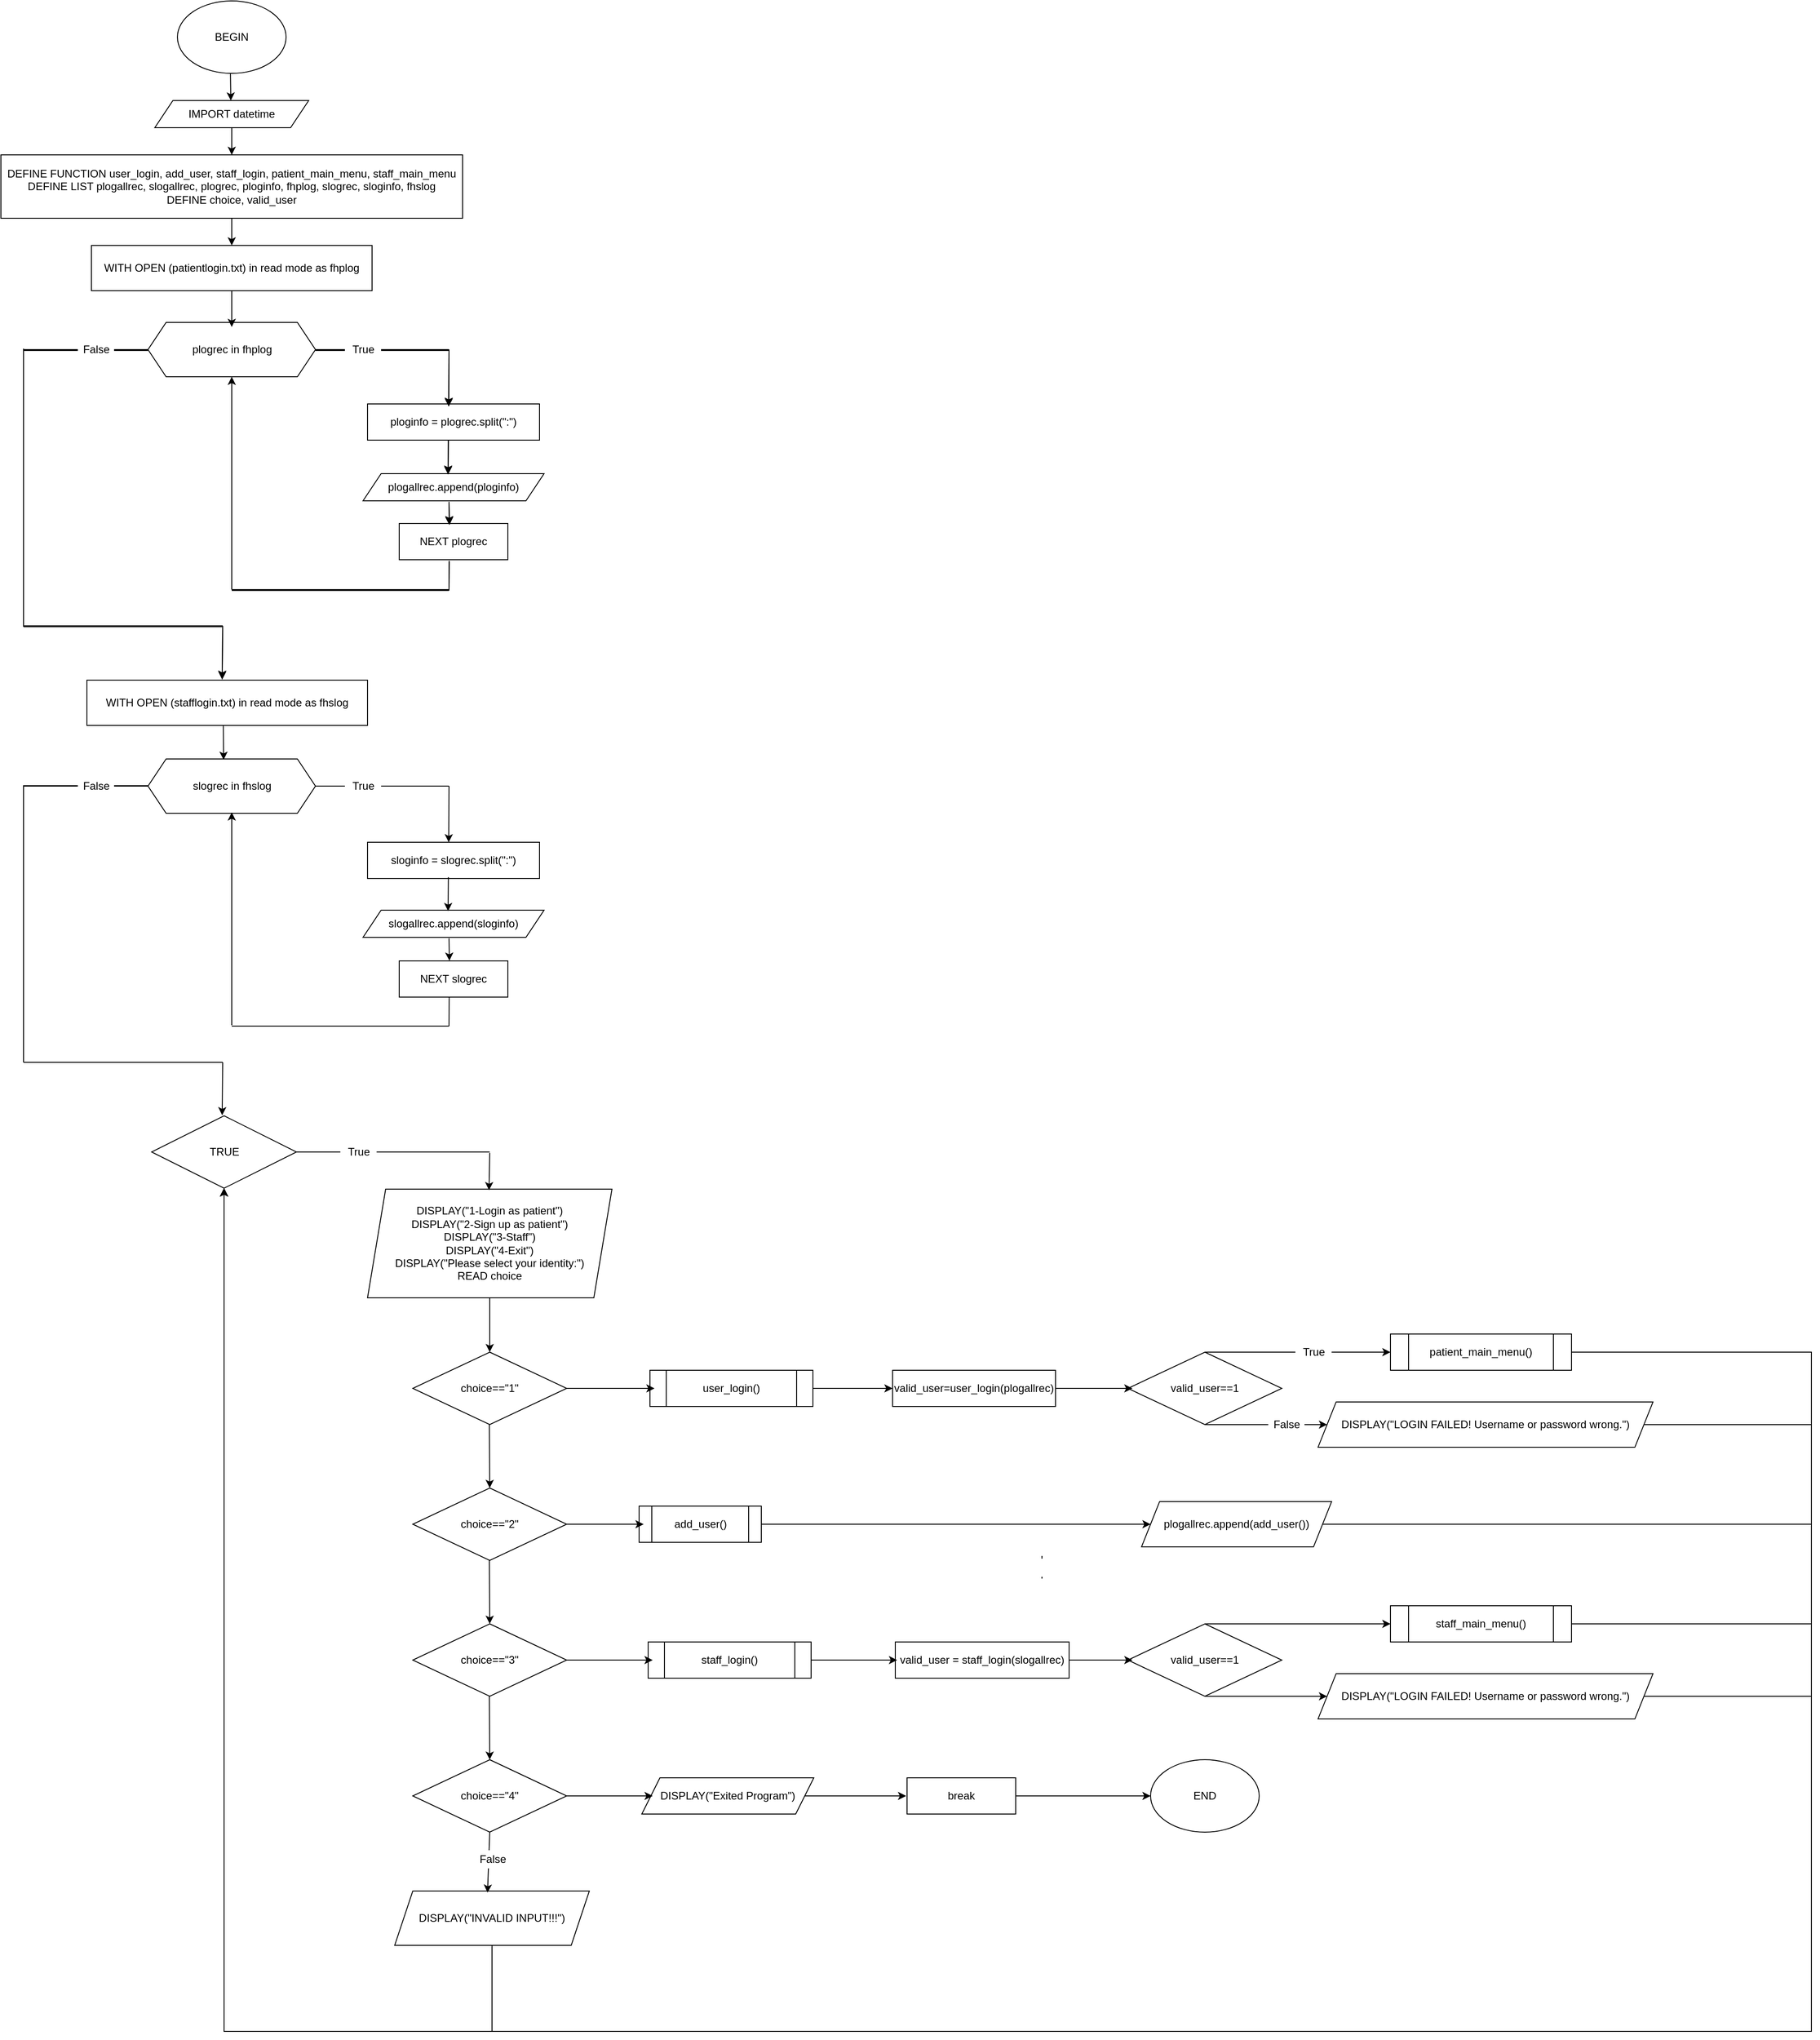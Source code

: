 <mxfile version="15.0.4" type="device" pages="12"><diagram id="5g9JQ_asNKpzmuN-bMNE" name="mainlogic"><mxGraphModel dx="1184" dy="740" grid="1" gridSize="10" guides="1" tooltips="1" connect="1" arrows="1" fold="1" page="1" pageScale="1" pageWidth="827" pageHeight="1169" math="0" shadow="0"><root><mxCell id="V1motcOKiFqgZxy_6LCj-0"/><mxCell id="V1motcOKiFqgZxy_6LCj-1" parent="V1motcOKiFqgZxy_6LCj-0"/><mxCell id="NXooBEp4tpElTH3C_yII-0" value="BEGIN" style="ellipse;whiteSpace=wrap;html=1;" vertex="1" parent="V1motcOKiFqgZxy_6LCj-1"><mxGeometry x="475" y="1038" width="120" height="80" as="geometry"/></mxCell><mxCell id="NXooBEp4tpElTH3C_yII-1" value="&lt;div&gt;DEFINE FUNCTION user_login, add_user, staff_login, patient_main_menu, staff_main_menu&lt;/div&gt;&lt;div&gt;&lt;span&gt;&#9;&lt;/span&gt;DEFINE LIST plogallrec, slogallrec, plogrec, ploginfo, fhplog, slogrec, sloginfo, fhslog&lt;/div&gt;&lt;div&gt;&lt;span&gt;&#9;&lt;/span&gt;DEFINE choice, valid_user&lt;/div&gt;" style="rounded=0;whiteSpace=wrap;html=1;" vertex="1" parent="V1motcOKiFqgZxy_6LCj-1"><mxGeometry x="280" y="1208" width="510" height="70" as="geometry"/></mxCell><mxCell id="NXooBEp4tpElTH3C_yII-2" value="IMPORT datetime" style="shape=parallelogram;perimeter=parallelogramPerimeter;whiteSpace=wrap;html=1;fixedSize=1;" vertex="1" parent="V1motcOKiFqgZxy_6LCj-1"><mxGeometry x="450" y="1148" width="170" height="30" as="geometry"/></mxCell><mxCell id="NXooBEp4tpElTH3C_yII-3" value="&lt;div&gt;&lt;span&gt;ploginfo = plogrec.split(&quot;:&quot;)&lt;/span&gt;&lt;br&gt;&lt;/div&gt;" style="rounded=0;whiteSpace=wrap;html=1;" vertex="1" parent="V1motcOKiFqgZxy_6LCj-1"><mxGeometry x="685" y="1483" width="190" height="40" as="geometry"/></mxCell><mxCell id="NXooBEp4tpElTH3C_yII-4" value="&lt;span&gt;plogrec in fhplog&lt;/span&gt;" style="shape=hexagon;perimeter=hexagonPerimeter2;whiteSpace=wrap;html=1;fixedSize=1;" vertex="1" parent="V1motcOKiFqgZxy_6LCj-1"><mxGeometry x="442.5" y="1393" width="185" height="60" as="geometry"/></mxCell><mxCell id="NXooBEp4tpElTH3C_yII-5" value="&lt;span&gt;plogallrec.append(ploginfo)&lt;/span&gt;" style="shape=parallelogram;perimeter=parallelogramPerimeter;whiteSpace=wrap;html=1;fixedSize=1;" vertex="1" parent="V1motcOKiFqgZxy_6LCj-1"><mxGeometry x="680" y="1560" width="200" height="30" as="geometry"/></mxCell><mxCell id="NXooBEp4tpElTH3C_yII-6" value="&lt;span&gt;WITH OPEN (patientlogin.txt) in read mode as fhplog&lt;/span&gt;" style="rounded=0;whiteSpace=wrap;html=1;" vertex="1" parent="V1motcOKiFqgZxy_6LCj-1"><mxGeometry x="380" y="1308" width="310" height="50" as="geometry"/></mxCell><mxCell id="NXooBEp4tpElTH3C_yII-7" value="NEXT plogrec" style="rounded=0;whiteSpace=wrap;html=1;" vertex="1" parent="V1motcOKiFqgZxy_6LCj-1"><mxGeometry x="720" y="1615" width="120" height="40" as="geometry"/></mxCell><mxCell id="NXooBEp4tpElTH3C_yII-8" value="&lt;div&gt;sloginfo = slogrec.split(&quot;:&quot;)&lt;br&gt;&lt;/div&gt;" style="rounded=0;whiteSpace=wrap;html=1;" vertex="1" parent="V1motcOKiFqgZxy_6LCj-1"><mxGeometry x="685" y="1967" width="190" height="40" as="geometry"/></mxCell><mxCell id="NXooBEp4tpElTH3C_yII-9" value="slogrec in fhslog" style="shape=hexagon;perimeter=hexagonPerimeter2;whiteSpace=wrap;html=1;fixedSize=1;" vertex="1" parent="V1motcOKiFqgZxy_6LCj-1"><mxGeometry x="442.5" y="1875" width="185" height="60" as="geometry"/></mxCell><mxCell id="NXooBEp4tpElTH3C_yII-10" value="slogallrec.append(sloginfo)" style="shape=parallelogram;perimeter=parallelogramPerimeter;whiteSpace=wrap;html=1;fixedSize=1;" vertex="1" parent="V1motcOKiFqgZxy_6LCj-1"><mxGeometry x="680" y="2042" width="200" height="30" as="geometry"/></mxCell><mxCell id="NXooBEp4tpElTH3C_yII-11" value="WITH OPEN (stafflogin.txt) in read mode as fhslog" style="rounded=0;whiteSpace=wrap;html=1;" vertex="1" parent="V1motcOKiFqgZxy_6LCj-1"><mxGeometry x="375" y="1788" width="310" height="50" as="geometry"/></mxCell><mxCell id="NXooBEp4tpElTH3C_yII-12" value="NEXT slogrec" style="rounded=0;whiteSpace=wrap;html=1;" vertex="1" parent="V1motcOKiFqgZxy_6LCj-1"><mxGeometry x="720" y="2098" width="120" height="40" as="geometry"/></mxCell><mxCell id="NXooBEp4tpElTH3C_yII-18" value="" style="endArrow=classic;html=1;exitX=0.463;exitY=1.003;exitDx=0;exitDy=0;exitPerimeter=0;" edge="1" parent="V1motcOKiFqgZxy_6LCj-1"><mxGeometry width="50" height="50" relative="1" as="geometry"><mxPoint x="533.56" y="1118.24" as="sourcePoint"/><mxPoint x="534" y="1148" as="targetPoint"/></mxGeometry></mxCell><mxCell id="NXooBEp4tpElTH3C_yII-19" value="" style="endArrow=classic;html=1;exitX=0.5;exitY=1;exitDx=0;exitDy=0;entryX=0.5;entryY=0;entryDx=0;entryDy=0;" edge="1" parent="V1motcOKiFqgZxy_6LCj-1" source="NXooBEp4tpElTH3C_yII-2" target="NXooBEp4tpElTH3C_yII-1"><mxGeometry width="50" height="50" relative="1" as="geometry"><mxPoint x="605" y="1238" as="sourcePoint"/><mxPoint x="655" y="1188" as="targetPoint"/></mxGeometry></mxCell><mxCell id="NXooBEp4tpElTH3C_yII-20" value="" style="endArrow=classic;html=1;exitX=0.5;exitY=1;exitDx=0;exitDy=0;" edge="1" parent="V1motcOKiFqgZxy_6LCj-1" source="NXooBEp4tpElTH3C_yII-1" target="NXooBEp4tpElTH3C_yII-6"><mxGeometry width="50" height="50" relative="1" as="geometry"><mxPoint x="605" y="1408" as="sourcePoint"/><mxPoint x="655" y="1358" as="targetPoint"/></mxGeometry></mxCell><mxCell id="NXooBEp4tpElTH3C_yII-21" value="" style="endArrow=classic;html=1;exitX=0.5;exitY=1;exitDx=0;exitDy=0;" edge="1" parent="V1motcOKiFqgZxy_6LCj-1" source="NXooBEp4tpElTH3C_yII-6"><mxGeometry width="50" height="50" relative="1" as="geometry"><mxPoint x="605" y="1468" as="sourcePoint"/><mxPoint x="535" y="1398" as="targetPoint"/></mxGeometry></mxCell><mxCell id="NXooBEp4tpElTH3C_yII-22" value="" style="endArrow=classic;html=1;entryX=0.472;entryY=0.051;entryDx=0;entryDy=0;entryPerimeter=0;" edge="1" parent="V1motcOKiFqgZxy_6LCj-1" target="NXooBEp4tpElTH3C_yII-3"><mxGeometry width="50" height="50" relative="1" as="geometry"><mxPoint x="775" y="1423" as="sourcePoint"/><mxPoint x="655" y="1533" as="targetPoint"/></mxGeometry></mxCell><mxCell id="NXooBEp4tpElTH3C_yII-23" value="" style="endArrow=none;html=1;exitX=1;exitY=0.5;exitDx=0;exitDy=0;" edge="1" parent="V1motcOKiFqgZxy_6LCj-1" source="NXooBEp4tpElTH3C_yII-4"><mxGeometry width="50" height="50" relative="1" as="geometry"><mxPoint x="605" y="1588" as="sourcePoint"/><mxPoint x="775" y="1423" as="targetPoint"/></mxGeometry></mxCell><mxCell id="NXooBEp4tpElTH3C_yII-24" value="" style="endArrow=classic;html=1;exitX=0.47;exitY=0.938;exitDx=0;exitDy=0;exitPerimeter=0;" edge="1" parent="V1motcOKiFqgZxy_6LCj-1"><mxGeometry width="50" height="50" relative="1" as="geometry"><mxPoint x="774.3" y="1522.52" as="sourcePoint"/><mxPoint x="774" y="1560" as="targetPoint"/></mxGeometry></mxCell><mxCell id="NXooBEp4tpElTH3C_yII-25" value="" style="endArrow=classic;html=1;exitX=0.46;exitY=1.033;exitDx=0;exitDy=0;exitPerimeter=0;entryX=0.437;entryY=0.069;entryDx=0;entryDy=0;entryPerimeter=0;" edge="1" parent="V1motcOKiFqgZxy_6LCj-1"><mxGeometry width="50" height="50" relative="1" as="geometry"><mxPoint x="775" y="1590.99" as="sourcePoint"/><mxPoint x="775.44" y="1615.76" as="targetPoint"/></mxGeometry></mxCell><mxCell id="NXooBEp4tpElTH3C_yII-26" value="" style="endArrow=classic;html=1;entryX=0.5;entryY=1;entryDx=0;entryDy=0;" edge="1" parent="V1motcOKiFqgZxy_6LCj-1" target="NXooBEp4tpElTH3C_yII-4"><mxGeometry width="50" height="50" relative="1" as="geometry"><mxPoint x="535" y="1688" as="sourcePoint"/><mxPoint x="655" y="1588" as="targetPoint"/></mxGeometry></mxCell><mxCell id="NXooBEp4tpElTH3C_yII-27" value="" style="endArrow=none;html=1;" edge="1" parent="V1motcOKiFqgZxy_6LCj-1"><mxGeometry width="50" height="50" relative="1" as="geometry"><mxPoint x="535" y="1688" as="sourcePoint"/><mxPoint x="775" y="1688" as="targetPoint"/></mxGeometry></mxCell><mxCell id="NXooBEp4tpElTH3C_yII-28" value="" style="endArrow=none;html=1;entryX=0.46;entryY=1.029;entryDx=0;entryDy=0;entryPerimeter=0;" edge="1" parent="V1motcOKiFqgZxy_6LCj-1" target="NXooBEp4tpElTH3C_yII-7"><mxGeometry width="50" height="50" relative="1" as="geometry"><mxPoint x="775" y="1688" as="sourcePoint"/><mxPoint x="774" y="1658" as="targetPoint"/></mxGeometry></mxCell><mxCell id="NXooBEp4tpElTH3C_yII-29" value="" style="endArrow=none;html=1;" edge="1" parent="V1motcOKiFqgZxy_6LCj-1"><mxGeometry width="50" height="50" relative="1" as="geometry"><mxPoint x="305" y="1423" as="sourcePoint"/><mxPoint x="442.5" y="1423" as="targetPoint"/></mxGeometry></mxCell><mxCell id="NXooBEp4tpElTH3C_yII-30" value="" style="endArrow=none;html=1;" edge="1" parent="V1motcOKiFqgZxy_6LCj-1"><mxGeometry width="50" height="50" relative="1" as="geometry"><mxPoint x="305" y="1422" as="sourcePoint"/><mxPoint x="305" y="1728" as="targetPoint"/></mxGeometry></mxCell><mxCell id="NXooBEp4tpElTH3C_yII-31" value="" style="endArrow=none;html=1;" edge="1" parent="V1motcOKiFqgZxy_6LCj-1"><mxGeometry width="50" height="50" relative="1" as="geometry"><mxPoint x="305" y="1728" as="sourcePoint"/><mxPoint x="525" y="1728" as="targetPoint"/></mxGeometry></mxCell><mxCell id="NXooBEp4tpElTH3C_yII-32" value="" style="endArrow=classic;html=1;entryX=0.482;entryY=-0.031;entryDx=0;entryDy=0;entryPerimeter=0;" edge="1" parent="V1motcOKiFqgZxy_6LCj-1" target="NXooBEp4tpElTH3C_yII-11"><mxGeometry width="50" height="50" relative="1" as="geometry"><mxPoint x="525" y="1728" as="sourcePoint"/><mxPoint x="535" y="1758" as="targetPoint"/></mxGeometry></mxCell><mxCell id="NXooBEp4tpElTH3C_yII-33" value="" style="endArrow=none;html=1;" edge="1" parent="V1motcOKiFqgZxy_6LCj-1"><mxGeometry width="50" height="50" relative="1" as="geometry"><mxPoint x="305.0" y="1424" as="sourcePoint"/><mxPoint x="442.5" y="1424" as="targetPoint"/></mxGeometry></mxCell><mxCell id="NXooBEp4tpElTH3C_yII-34" value="" style="endArrow=none;html=1;" edge="1" parent="V1motcOKiFqgZxy_6LCj-1"><mxGeometry width="50" height="50" relative="1" as="geometry"><mxPoint x="305.0" y="1423" as="sourcePoint"/><mxPoint x="305.0" y="1729" as="targetPoint"/></mxGeometry></mxCell><mxCell id="NXooBEp4tpElTH3C_yII-35" value="" style="endArrow=none;html=1;" edge="1" parent="V1motcOKiFqgZxy_6LCj-1"><mxGeometry width="50" height="50" relative="1" as="geometry"><mxPoint x="305.0" y="1729" as="sourcePoint"/><mxPoint x="525.0" y="1729" as="targetPoint"/></mxGeometry></mxCell><mxCell id="NXooBEp4tpElTH3C_yII-36" value="" style="endArrow=classic;html=1;entryX=0.482;entryY=-0.031;entryDx=0;entryDy=0;entryPerimeter=0;" edge="1" parent="V1motcOKiFqgZxy_6LCj-1"><mxGeometry width="50" height="50" relative="1" as="geometry"><mxPoint x="525.0" y="1729" as="sourcePoint"/><mxPoint x="524.42" y="1787.45" as="targetPoint"/></mxGeometry></mxCell><mxCell id="NXooBEp4tpElTH3C_yII-37" value="" style="endArrow=none;html=1;exitX=1;exitY=0.5;exitDx=0;exitDy=0;" edge="1" parent="V1motcOKiFqgZxy_6LCj-1"><mxGeometry width="50" height="50" relative="1" as="geometry"><mxPoint x="627.5" y="1424" as="sourcePoint"/><mxPoint x="775" y="1424" as="targetPoint"/></mxGeometry></mxCell><mxCell id="NXooBEp4tpElTH3C_yII-38" value="" style="endArrow=classic;html=1;entryX=0.472;entryY=0.051;entryDx=0;entryDy=0;entryPerimeter=0;" edge="1" parent="V1motcOKiFqgZxy_6LCj-1"><mxGeometry width="50" height="50" relative="1" as="geometry"><mxPoint x="775" y="1424" as="sourcePoint"/><mxPoint x="774.68" y="1486.04" as="targetPoint"/></mxGeometry></mxCell><mxCell id="NXooBEp4tpElTH3C_yII-39" value="" style="endArrow=classic;html=1;exitX=0.47;exitY=0.938;exitDx=0;exitDy=0;exitPerimeter=0;" edge="1" parent="V1motcOKiFqgZxy_6LCj-1"><mxGeometry width="50" height="50" relative="1" as="geometry"><mxPoint x="774.3" y="1523.52" as="sourcePoint"/><mxPoint x="774" y="1561" as="targetPoint"/></mxGeometry></mxCell><mxCell id="NXooBEp4tpElTH3C_yII-40" value="" style="endArrow=classic;html=1;exitX=0.46;exitY=1.033;exitDx=0;exitDy=0;exitPerimeter=0;entryX=0.437;entryY=0.069;entryDx=0;entryDy=0;entryPerimeter=0;" edge="1" parent="V1motcOKiFqgZxy_6LCj-1"><mxGeometry width="50" height="50" relative="1" as="geometry"><mxPoint x="775" y="1591.99" as="sourcePoint"/><mxPoint x="775.44" y="1616.76" as="targetPoint"/></mxGeometry></mxCell><mxCell id="NXooBEp4tpElTH3C_yII-41" value="" style="endArrow=none;html=1;entryX=0.46;entryY=1.029;entryDx=0;entryDy=0;entryPerimeter=0;" edge="1" parent="V1motcOKiFqgZxy_6LCj-1"><mxGeometry width="50" height="50" relative="1" as="geometry"><mxPoint x="775" y="1689" as="sourcePoint"/><mxPoint x="775.2" y="1657.16" as="targetPoint"/></mxGeometry></mxCell><mxCell id="NXooBEp4tpElTH3C_yII-42" value="" style="endArrow=none;html=1;" edge="1" parent="V1motcOKiFqgZxy_6LCj-1"><mxGeometry width="50" height="50" relative="1" as="geometry"><mxPoint x="535.0" y="1689" as="sourcePoint"/><mxPoint x="775" y="1689" as="targetPoint"/></mxGeometry></mxCell><mxCell id="NXooBEp4tpElTH3C_yII-43" value="" style="endArrow=classic;html=1;entryX=0.5;entryY=1;entryDx=0;entryDy=0;" edge="1" parent="V1motcOKiFqgZxy_6LCj-1"><mxGeometry width="50" height="50" relative="1" as="geometry"><mxPoint x="535.0" y="2169" as="sourcePoint"/><mxPoint x="535.0" y="1934" as="targetPoint"/></mxGeometry></mxCell><mxCell id="NXooBEp4tpElTH3C_yII-44" value="" style="endArrow=none;html=1;" edge="1" parent="V1motcOKiFqgZxy_6LCj-1"><mxGeometry width="50" height="50" relative="1" as="geometry"><mxPoint x="305.0" y="1905" as="sourcePoint"/><mxPoint x="442.5" y="1905" as="targetPoint"/></mxGeometry></mxCell><mxCell id="NXooBEp4tpElTH3C_yII-45" value="" style="endArrow=none;html=1;" edge="1" parent="V1motcOKiFqgZxy_6LCj-1"><mxGeometry width="50" height="50" relative="1" as="geometry"><mxPoint x="305.0" y="1904" as="sourcePoint"/><mxPoint x="305.0" y="2210" as="targetPoint"/></mxGeometry></mxCell><mxCell id="NXooBEp4tpElTH3C_yII-46" value="" style="endArrow=none;html=1;" edge="1" parent="V1motcOKiFqgZxy_6LCj-1"><mxGeometry width="50" height="50" relative="1" as="geometry"><mxPoint x="305.0" y="2210" as="sourcePoint"/><mxPoint x="525.0" y="2210" as="targetPoint"/></mxGeometry></mxCell><mxCell id="NXooBEp4tpElTH3C_yII-47" value="" style="endArrow=classic;html=1;entryX=0.482;entryY=-0.031;entryDx=0;entryDy=0;entryPerimeter=0;" edge="1" parent="V1motcOKiFqgZxy_6LCj-1"><mxGeometry width="50" height="50" relative="1" as="geometry"><mxPoint x="525.0" y="2210" as="sourcePoint"/><mxPoint x="524.42" y="2268.45" as="targetPoint"/></mxGeometry></mxCell><mxCell id="NXooBEp4tpElTH3C_yII-48" value="" style="endArrow=none;html=1;exitX=1;exitY=0.5;exitDx=0;exitDy=0;" edge="1" parent="V1motcOKiFqgZxy_6LCj-1"><mxGeometry width="50" height="50" relative="1" as="geometry"><mxPoint x="627.5" y="1905" as="sourcePoint"/><mxPoint x="775" y="1905" as="targetPoint"/></mxGeometry></mxCell><mxCell id="NXooBEp4tpElTH3C_yII-49" value="" style="endArrow=classic;html=1;entryX=0.472;entryY=0.051;entryDx=0;entryDy=0;entryPerimeter=0;" edge="1" parent="V1motcOKiFqgZxy_6LCj-1"><mxGeometry width="50" height="50" relative="1" as="geometry"><mxPoint x="775" y="1905" as="sourcePoint"/><mxPoint x="774.68" y="1967.04" as="targetPoint"/></mxGeometry></mxCell><mxCell id="NXooBEp4tpElTH3C_yII-50" value="" style="endArrow=classic;html=1;exitX=0.47;exitY=0.938;exitDx=0;exitDy=0;exitPerimeter=0;" edge="1" parent="V1motcOKiFqgZxy_6LCj-1"><mxGeometry width="50" height="50" relative="1" as="geometry"><mxPoint x="774.3" y="2005.52" as="sourcePoint"/><mxPoint x="774" y="2043.0" as="targetPoint"/></mxGeometry></mxCell><mxCell id="NXooBEp4tpElTH3C_yII-51" value="" style="endArrow=classic;html=1;exitX=0.46;exitY=1.033;exitDx=0;exitDy=0;exitPerimeter=0;entryX=0.437;entryY=0.069;entryDx=0;entryDy=0;entryPerimeter=0;" edge="1" parent="V1motcOKiFqgZxy_6LCj-1"><mxGeometry width="50" height="50" relative="1" as="geometry"><mxPoint x="775" y="2072.99" as="sourcePoint"/><mxPoint x="775.44" y="2097.76" as="targetPoint"/></mxGeometry></mxCell><mxCell id="NXooBEp4tpElTH3C_yII-52" value="" style="endArrow=none;html=1;entryX=0.46;entryY=1.029;entryDx=0;entryDy=0;entryPerimeter=0;" edge="1" parent="V1motcOKiFqgZxy_6LCj-1"><mxGeometry width="50" height="50" relative="1" as="geometry"><mxPoint x="775" y="2170" as="sourcePoint"/><mxPoint x="775.2" y="2138.16" as="targetPoint"/></mxGeometry></mxCell><mxCell id="NXooBEp4tpElTH3C_yII-53" value="" style="endArrow=none;html=1;" edge="1" parent="V1motcOKiFqgZxy_6LCj-1"><mxGeometry width="50" height="50" relative="1" as="geometry"><mxPoint x="535.0" y="2170" as="sourcePoint"/><mxPoint x="775" y="2170" as="targetPoint"/></mxGeometry></mxCell><mxCell id="NXooBEp4tpElTH3C_yII-54" value="" style="endArrow=classic;html=1;exitX=0.486;exitY=1.031;exitDx=0;exitDy=0;exitPerimeter=0;" edge="1" parent="V1motcOKiFqgZxy_6LCj-1"><mxGeometry width="50" height="50" relative="1" as="geometry"><mxPoint x="525.66" y="1837.55" as="sourcePoint"/><mxPoint x="526" y="1876" as="targetPoint"/></mxGeometry></mxCell><mxCell id="NXooBEp4tpElTH3C_yII-55" value="" style="endArrow=none;html=1;" edge="1" parent="V1motcOKiFqgZxy_6LCj-1"><mxGeometry width="50" height="50" relative="1" as="geometry"><mxPoint x="305.0" y="1904.5" as="sourcePoint"/><mxPoint x="442.5" y="1904.5" as="targetPoint"/></mxGeometry></mxCell><mxCell id="NXooBEp4tpElTH3C_yII-76" value="True" style="text;html=1;align=center;verticalAlign=middle;resizable=0;points=[];autosize=1;strokeColor=none;fillColor=#ffffff;" vertex="1" parent="V1motcOKiFqgZxy_6LCj-1"><mxGeometry x="660" y="1895" width="40" height="20" as="geometry"/></mxCell><mxCell id="NXooBEp4tpElTH3C_yII-77" value="True" style="text;html=1;align=center;verticalAlign=middle;resizable=0;points=[];autosize=1;strokeColor=none;fillColor=#ffffff;" vertex="1" parent="V1motcOKiFqgZxy_6LCj-1"><mxGeometry x="660" y="1413" width="40" height="20" as="geometry"/></mxCell><mxCell id="NXooBEp4tpElTH3C_yII-78" value="False" style="text;html=1;align=center;verticalAlign=middle;resizable=0;points=[];autosize=1;strokeColor=none;fillColor=#ffffff;" vertex="1" parent="V1motcOKiFqgZxy_6LCj-1"><mxGeometry x="365" y="1413" width="40" height="20" as="geometry"/></mxCell><mxCell id="NXooBEp4tpElTH3C_yII-79" value="False" style="text;html=1;align=center;verticalAlign=middle;resizable=0;points=[];autosize=1;strokeColor=none;fillColor=#ffffff;" vertex="1" parent="V1motcOKiFqgZxy_6LCj-1"><mxGeometry x="365" y="1895" width="40" height="20" as="geometry"/></mxCell><mxCell id="NVzQ_Yjq_n3D1kLlaFIy-0" value="TRUE" style="rhombus;whiteSpace=wrap;html=1;" vertex="1" parent="V1motcOKiFqgZxy_6LCj-1"><mxGeometry x="446.5" y="2269" width="160" height="80" as="geometry"/></mxCell><mxCell id="NVzQ_Yjq_n3D1kLlaFIy-1" value="&lt;div&gt;DISPLAY(&quot;1-Login as patient&quot;)&lt;/div&gt;&lt;div&gt;&lt;span&gt;&#9;&#9;&lt;/span&gt;DISPLAY(&quot;2-Sign up as patient&quot;)&lt;/div&gt;&lt;div&gt;&lt;span&gt;&#9;&#9;&lt;/span&gt;DISPLAY(&quot;3-Staff&quot;)&lt;/div&gt;&lt;div&gt;&lt;span&gt;&#9;&#9;&lt;/span&gt;DISPLAY(&quot;4-Exit&quot;)&lt;/div&gt;&lt;div&gt;&lt;span&gt;&#9;&#9;&lt;/span&gt;DISPLAY(&quot;Please select your identity:&quot;)&lt;/div&gt;&lt;div&gt;&lt;span&gt;&#9;&#9;&lt;/span&gt;READ choice&lt;/div&gt;" style="shape=parallelogram;perimeter=parallelogramPerimeter;whiteSpace=wrap;html=1;fixedSize=1;" vertex="1" parent="V1motcOKiFqgZxy_6LCj-1"><mxGeometry x="685" y="2350" width="270" height="120" as="geometry"/></mxCell><mxCell id="NVzQ_Yjq_n3D1kLlaFIy-2" value="choice==&quot;1&quot;" style="rhombus;whiteSpace=wrap;html=1;" vertex="1" parent="V1motcOKiFqgZxy_6LCj-1"><mxGeometry x="735" y="2530" width="170" height="80" as="geometry"/></mxCell><mxCell id="NVzQ_Yjq_n3D1kLlaFIy-3" value="choice==&quot;2&quot;" style="rhombus;whiteSpace=wrap;html=1;" vertex="1" parent="V1motcOKiFqgZxy_6LCj-1"><mxGeometry x="735" y="2680" width="170" height="80" as="geometry"/></mxCell><mxCell id="NVzQ_Yjq_n3D1kLlaFIy-4" value="choice==&quot;3&quot;" style="rhombus;whiteSpace=wrap;html=1;" vertex="1" parent="V1motcOKiFqgZxy_6LCj-1"><mxGeometry x="735" y="2830" width="170" height="80" as="geometry"/></mxCell><mxCell id="NVzQ_Yjq_n3D1kLlaFIy-5" value="choice==&quot;4&quot;" style="rhombus;whiteSpace=wrap;html=1;" vertex="1" parent="V1motcOKiFqgZxy_6LCj-1"><mxGeometry x="735" y="2980" width="170" height="80" as="geometry"/></mxCell><mxCell id="NVzQ_Yjq_n3D1kLlaFIy-89" style="edgeStyle=orthogonalEdgeStyle;rounded=0;orthogonalLoop=1;jettySize=auto;html=1;exitX=0.5;exitY=1;exitDx=0;exitDy=0;entryX=0.5;entryY=1;entryDx=0;entryDy=0;" edge="1" parent="V1motcOKiFqgZxy_6LCj-1" source="NVzQ_Yjq_n3D1kLlaFIy-6" target="NVzQ_Yjq_n3D1kLlaFIy-0"><mxGeometry relative="1" as="geometry"><Array as="points"><mxPoint x="823" y="3280"/><mxPoint x="526" y="3280"/></Array></mxGeometry></mxCell><mxCell id="NVzQ_Yjq_n3D1kLlaFIy-6" value="DISPLAY(&quot;INVALID INPUT!!!&quot;)" style="shape=parallelogram;perimeter=parallelogramPerimeter;whiteSpace=wrap;html=1;fixedSize=1;" vertex="1" parent="V1motcOKiFqgZxy_6LCj-1"><mxGeometry x="715" y="3125" width="215" height="60" as="geometry"/></mxCell><mxCell id="NVzQ_Yjq_n3D1kLlaFIy-7" value="valid_user=user_login(plogallrec)" style="rounded=0;whiteSpace=wrap;html=1;" vertex="1" parent="V1motcOKiFqgZxy_6LCj-1"><mxGeometry x="1265" y="2550" width="180" height="40" as="geometry"/></mxCell><mxCell id="NVzQ_Yjq_n3D1kLlaFIy-8" value="user_login()" style="shape=process;whiteSpace=wrap;html=1;backgroundOutline=1;" vertex="1" parent="V1motcOKiFqgZxy_6LCj-1"><mxGeometry x="997" y="2550" width="180" height="40" as="geometry"/></mxCell><mxCell id="NVzQ_Yjq_n3D1kLlaFIy-9" value="valid_user==1" style="rhombus;whiteSpace=wrap;html=1;" vertex="1" parent="V1motcOKiFqgZxy_6LCj-1"><mxGeometry x="1525" y="2530" width="170" height="80" as="geometry"/></mxCell><mxCell id="NVzQ_Yjq_n3D1kLlaFIy-88" style="edgeStyle=orthogonalEdgeStyle;rounded=0;orthogonalLoop=1;jettySize=auto;html=1;exitX=1;exitY=0.5;exitDx=0;exitDy=0;entryX=0.5;entryY=1;entryDx=0;entryDy=0;" edge="1" parent="V1motcOKiFqgZxy_6LCj-1" source="NVzQ_Yjq_n3D1kLlaFIy-10" target="NVzQ_Yjq_n3D1kLlaFIy-0"><mxGeometry relative="1" as="geometry"><Array as="points"><mxPoint x="2280" y="2530"/><mxPoint x="2280" y="3280"/><mxPoint x="526" y="3280"/></Array></mxGeometry></mxCell><mxCell id="NVzQ_Yjq_n3D1kLlaFIy-10" value="patient_main_menu()" style="shape=process;whiteSpace=wrap;html=1;backgroundOutline=1;" vertex="1" parent="V1motcOKiFqgZxy_6LCj-1"><mxGeometry x="1815" y="2510" width="200" height="40" as="geometry"/></mxCell><mxCell id="NVzQ_Yjq_n3D1kLlaFIy-90" style="edgeStyle=orthogonalEdgeStyle;rounded=0;orthogonalLoop=1;jettySize=auto;html=1;exitX=1;exitY=0.5;exitDx=0;exitDy=0;entryX=0.5;entryY=1;entryDx=0;entryDy=0;" edge="1" parent="V1motcOKiFqgZxy_6LCj-1" source="NVzQ_Yjq_n3D1kLlaFIy-11" target="NVzQ_Yjq_n3D1kLlaFIy-0"><mxGeometry relative="1" as="geometry"><Array as="points"><mxPoint x="2280" y="2610"/><mxPoint x="2280" y="3280"/><mxPoint x="526" y="3280"/></Array></mxGeometry></mxCell><mxCell id="NVzQ_Yjq_n3D1kLlaFIy-11" value="DISPLAY(&quot;LOGIN FAILED! Username or password wrong.&quot;)" style="shape=parallelogram;perimeter=parallelogramPerimeter;whiteSpace=wrap;html=1;fixedSize=1;" vertex="1" parent="V1motcOKiFqgZxy_6LCj-1"><mxGeometry x="1735" y="2585" width="370" height="50" as="geometry"/></mxCell><mxCell id="NVzQ_Yjq_n3D1kLlaFIy-12" value="" style="endArrow=classic;html=1;exitX=0.5;exitY=0;exitDx=0;exitDy=0;" edge="1" parent="V1motcOKiFqgZxy_6LCj-1" source="NVzQ_Yjq_n3D1kLlaFIy-9"><mxGeometry width="50" height="50" relative="1" as="geometry"><mxPoint x="1565" y="2820" as="sourcePoint"/><mxPoint x="1815" y="2530" as="targetPoint"/></mxGeometry></mxCell><mxCell id="NVzQ_Yjq_n3D1kLlaFIy-13" value="" style="endArrow=classic;html=1;exitX=0.5;exitY=1;exitDx=0;exitDy=0;entryX=0;entryY=0.5;entryDx=0;entryDy=0;" edge="1" parent="V1motcOKiFqgZxy_6LCj-1" source="NVzQ_Yjq_n3D1kLlaFIy-9" target="NVzQ_Yjq_n3D1kLlaFIy-11"><mxGeometry width="50" height="50" relative="1" as="geometry"><mxPoint x="1565" y="2820" as="sourcePoint"/><mxPoint x="1615" y="2770" as="targetPoint"/></mxGeometry></mxCell><mxCell id="NVzQ_Yjq_n3D1kLlaFIy-14" style="edgeStyle=orthogonalEdgeStyle;rounded=0;orthogonalLoop=1;jettySize=auto;html=1;exitX=1;exitY=0.5;exitDx=0;exitDy=0;entryX=0;entryY=0.5;entryDx=0;entryDy=0;" edge="1" parent="V1motcOKiFqgZxy_6LCj-1" source="NVzQ_Yjq_n3D1kLlaFIy-15" target="NVzQ_Yjq_n3D1kLlaFIy-59"><mxGeometry relative="1" as="geometry"><mxPoint x="1195" y="2720" as="targetPoint"/></mxGeometry></mxCell><mxCell id="NVzQ_Yjq_n3D1kLlaFIy-15" value="add_user()" style="shape=process;whiteSpace=wrap;html=1;backgroundOutline=1;" vertex="1" parent="V1motcOKiFqgZxy_6LCj-1"><mxGeometry x="985" y="2700" width="135" height="40" as="geometry"/></mxCell><mxCell id="NVzQ_Yjq_n3D1kLlaFIy-16" value="valid_user = staff_login(slogallrec)" style="rounded=0;whiteSpace=wrap;html=1;" vertex="1" parent="V1motcOKiFqgZxy_6LCj-1"><mxGeometry x="1268" y="2850" width="192" height="40" as="geometry"/></mxCell><mxCell id="NVzQ_Yjq_n3D1kLlaFIy-17" value="staff_login()" style="shape=process;whiteSpace=wrap;html=1;backgroundOutline=1;" vertex="1" parent="V1motcOKiFqgZxy_6LCj-1"><mxGeometry x="995" y="2850" width="180" height="40" as="geometry"/></mxCell><mxCell id="NVzQ_Yjq_n3D1kLlaFIy-18" value="valid_user==1" style="rhombus;whiteSpace=wrap;html=1;" vertex="1" parent="V1motcOKiFqgZxy_6LCj-1"><mxGeometry x="1525" y="2830" width="170" height="80" as="geometry"/></mxCell><mxCell id="NVzQ_Yjq_n3D1kLlaFIy-92" style="edgeStyle=orthogonalEdgeStyle;rounded=0;orthogonalLoop=1;jettySize=auto;html=1;exitX=1;exitY=0.5;exitDx=0;exitDy=0;entryX=0.5;entryY=1;entryDx=0;entryDy=0;" edge="1" parent="V1motcOKiFqgZxy_6LCj-1" source="NVzQ_Yjq_n3D1kLlaFIy-19" target="NVzQ_Yjq_n3D1kLlaFIy-0"><mxGeometry relative="1" as="geometry"><Array as="points"><mxPoint x="2280" y="2830"/><mxPoint x="2280" y="3280"/><mxPoint x="526" y="3280"/></Array></mxGeometry></mxCell><mxCell id="NVzQ_Yjq_n3D1kLlaFIy-19" value="staff_main_menu()" style="shape=process;whiteSpace=wrap;html=1;backgroundOutline=1;" vertex="1" parent="V1motcOKiFqgZxy_6LCj-1"><mxGeometry x="1815" y="2810" width="200" height="40" as="geometry"/></mxCell><mxCell id="NVzQ_Yjq_n3D1kLlaFIy-93" style="edgeStyle=orthogonalEdgeStyle;rounded=0;orthogonalLoop=1;jettySize=auto;html=1;exitX=1;exitY=0.5;exitDx=0;exitDy=0;entryX=0.5;entryY=1;entryDx=0;entryDy=0;" edge="1" parent="V1motcOKiFqgZxy_6LCj-1" source="NVzQ_Yjq_n3D1kLlaFIy-20" target="NVzQ_Yjq_n3D1kLlaFIy-0"><mxGeometry relative="1" as="geometry"><Array as="points"><mxPoint x="2280" y="2910"/><mxPoint x="2280" y="3280"/><mxPoint x="526" y="3280"/></Array></mxGeometry></mxCell><mxCell id="NVzQ_Yjq_n3D1kLlaFIy-20" value="DISPLAY(&quot;LOGIN FAILED! Username or password wrong.&quot;)" style="shape=parallelogram;perimeter=parallelogramPerimeter;whiteSpace=wrap;html=1;fixedSize=1;" vertex="1" parent="V1motcOKiFqgZxy_6LCj-1"><mxGeometry x="1735" y="2885" width="370" height="50" as="geometry"/></mxCell><mxCell id="NVzQ_Yjq_n3D1kLlaFIy-21" value="" style="endArrow=classic;html=1;exitX=0.5;exitY=0;exitDx=0;exitDy=0;" edge="1" parent="V1motcOKiFqgZxy_6LCj-1" source="NVzQ_Yjq_n3D1kLlaFIy-18"><mxGeometry width="50" height="50" relative="1" as="geometry"><mxPoint x="1565" y="3120" as="sourcePoint"/><mxPoint x="1815" y="2830" as="targetPoint"/></mxGeometry></mxCell><mxCell id="NVzQ_Yjq_n3D1kLlaFIy-22" value="" style="endArrow=classic;html=1;exitX=0.5;exitY=1;exitDx=0;exitDy=0;entryX=0;entryY=0.5;entryDx=0;entryDy=0;" edge="1" parent="V1motcOKiFqgZxy_6LCj-1" source="NVzQ_Yjq_n3D1kLlaFIy-18" target="NVzQ_Yjq_n3D1kLlaFIy-20"><mxGeometry width="50" height="50" relative="1" as="geometry"><mxPoint x="1565" y="3120" as="sourcePoint"/><mxPoint x="1615" y="3070" as="targetPoint"/></mxGeometry></mxCell><mxCell id="NVzQ_Yjq_n3D1kLlaFIy-23" value="DISPLAY(&quot;Exited Program&quot;)" style="shape=parallelogram;perimeter=parallelogramPerimeter;whiteSpace=wrap;html=1;fixedSize=1;" vertex="1" parent="V1motcOKiFqgZxy_6LCj-1"><mxGeometry x="988" y="3000" width="190" height="40" as="geometry"/></mxCell><mxCell id="NVzQ_Yjq_n3D1kLlaFIy-24" value="break" style="rounded=0;whiteSpace=wrap;html=1;" vertex="1" parent="V1motcOKiFqgZxy_6LCj-1"><mxGeometry x="1281" y="3000" width="120" height="40" as="geometry"/></mxCell><mxCell id="NVzQ_Yjq_n3D1kLlaFIy-25" value="END" style="ellipse;whiteSpace=wrap;html=1;" vertex="1" parent="V1motcOKiFqgZxy_6LCj-1"><mxGeometry x="1550" y="2980" width="120" height="80" as="geometry"/></mxCell><mxCell id="NVzQ_Yjq_n3D1kLlaFIy-26" value="" style="endArrow=none;html=1;exitX=1;exitY=0.5;exitDx=0;exitDy=0;" edge="1" parent="V1motcOKiFqgZxy_6LCj-1" source="NVzQ_Yjq_n3D1kLlaFIy-0"><mxGeometry width="50" height="50" relative="1" as="geometry"><mxPoint x="650" y="2440" as="sourcePoint"/><mxPoint x="820" y="2309" as="targetPoint"/></mxGeometry></mxCell><mxCell id="NVzQ_Yjq_n3D1kLlaFIy-27" value="" style="endArrow=classic;html=1;entryX=0.534;entryY=0.01;entryDx=0;entryDy=0;entryPerimeter=0;" edge="1" parent="V1motcOKiFqgZxy_6LCj-1"><mxGeometry width="50" height="50" relative="1" as="geometry"><mxPoint x="820" y="2310.0" as="sourcePoint"/><mxPoint x="819.18" y="2351.2" as="targetPoint"/></mxGeometry></mxCell><mxCell id="NVzQ_Yjq_n3D1kLlaFIy-28" value="" style="endArrow=classic;html=1;exitX=0.5;exitY=1;exitDx=0;exitDy=0;entryX=0.5;entryY=0;entryDx=0;entryDy=0;" edge="1" parent="V1motcOKiFqgZxy_6LCj-1" source="NVzQ_Yjq_n3D1kLlaFIy-1" target="NVzQ_Yjq_n3D1kLlaFIy-2"><mxGeometry width="50" height="50" relative="1" as="geometry"><mxPoint x="650" y="2770" as="sourcePoint"/><mxPoint x="700" y="2720" as="targetPoint"/></mxGeometry></mxCell><mxCell id="NVzQ_Yjq_n3D1kLlaFIy-29" value="" style="endArrow=classic;html=1;exitX=0.5;exitY=1;exitDx=0;exitDy=0;" edge="1" parent="V1motcOKiFqgZxy_6LCj-1"><mxGeometry width="50" height="50" relative="1" as="geometry"><mxPoint x="819.58" y="2610" as="sourcePoint"/><mxPoint x="820" y="2680" as="targetPoint"/></mxGeometry></mxCell><mxCell id="NVzQ_Yjq_n3D1kLlaFIy-30" value="" style="endArrow=classic;html=1;exitX=0.5;exitY=1;exitDx=0;exitDy=0;" edge="1" parent="V1motcOKiFqgZxy_6LCj-1"><mxGeometry width="50" height="50" relative="1" as="geometry"><mxPoint x="819.58" y="2760" as="sourcePoint"/><mxPoint x="820" y="2830" as="targetPoint"/></mxGeometry></mxCell><mxCell id="NVzQ_Yjq_n3D1kLlaFIy-31" value="" style="endArrow=classic;html=1;exitX=0.5;exitY=1;exitDx=0;exitDy=0;" edge="1" parent="V1motcOKiFqgZxy_6LCj-1"><mxGeometry width="50" height="50" relative="1" as="geometry"><mxPoint x="819.58" y="2910" as="sourcePoint"/><mxPoint x="820" y="2980" as="targetPoint"/></mxGeometry></mxCell><mxCell id="NVzQ_Yjq_n3D1kLlaFIy-32" value="" style="endArrow=classic;html=1;exitX=0.5;exitY=1;exitDx=0;exitDy=0;entryX=0.477;entryY=0.03;entryDx=0;entryDy=0;entryPerimeter=0;" edge="1" parent="V1motcOKiFqgZxy_6LCj-1" source="NVzQ_Yjq_n3D1kLlaFIy-5" target="NVzQ_Yjq_n3D1kLlaFIy-6"><mxGeometry width="50" height="50" relative="1" as="geometry"><mxPoint x="650" y="3110" as="sourcePoint"/><mxPoint x="700" y="3060" as="targetPoint"/></mxGeometry></mxCell><mxCell id="NVzQ_Yjq_n3D1kLlaFIy-33" value="False" style="text;html=1;align=center;verticalAlign=middle;resizable=0;points=[];autosize=1;strokeColor=none;fillColor=#ffffff;" vertex="1" parent="V1motcOKiFqgZxy_6LCj-1"><mxGeometry x="802.5" y="3080" width="40" height="20" as="geometry"/></mxCell><mxCell id="NVzQ_Yjq_n3D1kLlaFIy-35" value="" style="endArrow=classic;html=1;exitX=1;exitY=0.5;exitDx=0;exitDy=0;entryX=0.028;entryY=0.5;entryDx=0;entryDy=0;entryPerimeter=0;" edge="1" parent="V1motcOKiFqgZxy_6LCj-1" source="NVzQ_Yjq_n3D1kLlaFIy-2" target="NVzQ_Yjq_n3D1kLlaFIy-8"><mxGeometry width="50" height="50" relative="1" as="geometry"><mxPoint x="1070" y="2610" as="sourcePoint"/><mxPoint x="980" y="2570" as="targetPoint"/></mxGeometry></mxCell><mxCell id="NVzQ_Yjq_n3D1kLlaFIy-36" value="" style="endArrow=classic;html=1;exitX=1;exitY=0.5;exitDx=0;exitDy=0;entryX=0;entryY=0.5;entryDx=0;entryDy=0;" edge="1" parent="V1motcOKiFqgZxy_6LCj-1" source="NVzQ_Yjq_n3D1kLlaFIy-8" target="NVzQ_Yjq_n3D1kLlaFIy-7"><mxGeometry width="50" height="50" relative="1" as="geometry"><mxPoint x="1070" y="2610" as="sourcePoint"/><mxPoint x="1120" y="2560" as="targetPoint"/></mxGeometry></mxCell><mxCell id="NVzQ_Yjq_n3D1kLlaFIy-37" value="" style="endArrow=classic;html=1;exitX=1;exitY=0.5;exitDx=0;exitDy=0;" edge="1" parent="V1motcOKiFqgZxy_6LCj-1" source="NVzQ_Yjq_n3D1kLlaFIy-7"><mxGeometry width="50" height="50" relative="1" as="geometry"><mxPoint x="1680" y="2610" as="sourcePoint"/><mxPoint x="1530" y="2570" as="targetPoint"/></mxGeometry></mxCell><mxCell id="NVzQ_Yjq_n3D1kLlaFIy-38" value="True" style="text;html=1;align=center;verticalAlign=middle;resizable=0;points=[];autosize=1;strokeColor=none;fillColor=#ffffff;" vertex="1" parent="V1motcOKiFqgZxy_6LCj-1"><mxGeometry x="1710" y="2520" width="40" height="20" as="geometry"/></mxCell><mxCell id="NVzQ_Yjq_n3D1kLlaFIy-39" value="False" style="text;html=1;align=center;verticalAlign=middle;resizable=0;points=[];autosize=1;fillColor=#ffffff;" vertex="1" parent="V1motcOKiFqgZxy_6LCj-1"><mxGeometry x="1680" y="2600" width="40" height="20" as="geometry"/></mxCell><mxCell id="NVzQ_Yjq_n3D1kLlaFIy-45" value="" style="endArrow=classic;html=1;exitX=1;exitY=0.5;exitDx=0;exitDy=0;" edge="1" parent="V1motcOKiFqgZxy_6LCj-1" source="NVzQ_Yjq_n3D1kLlaFIy-3"><mxGeometry width="50" height="50" relative="1" as="geometry"><mxPoint x="1500" y="2970" as="sourcePoint"/><mxPoint x="990" y="2720" as="targetPoint"/></mxGeometry></mxCell><mxCell id="NVzQ_Yjq_n3D1kLlaFIy-46" value="" style="endArrow=classic;html=1;exitX=1;exitY=0.5;exitDx=0;exitDy=0;" edge="1" parent="V1motcOKiFqgZxy_6LCj-1" source="NVzQ_Yjq_n3D1kLlaFIy-4"><mxGeometry width="50" height="50" relative="1" as="geometry"><mxPoint x="1500" y="2970" as="sourcePoint"/><mxPoint x="1000" y="2870" as="targetPoint"/></mxGeometry></mxCell><mxCell id="NVzQ_Yjq_n3D1kLlaFIy-47" value="" style="endArrow=classic;html=1;exitX=1;exitY=0.5;exitDx=0;exitDy=0;" edge="1" parent="V1motcOKiFqgZxy_6LCj-1" source="NVzQ_Yjq_n3D1kLlaFIy-17"><mxGeometry width="50" height="50" relative="1" as="geometry"><mxPoint x="1500" y="2970" as="sourcePoint"/><mxPoint x="1270" y="2870" as="targetPoint"/></mxGeometry></mxCell><mxCell id="NVzQ_Yjq_n3D1kLlaFIy-48" value="" style="endArrow=classic;html=1;exitX=1;exitY=0.5;exitDx=0;exitDy=0;" edge="1" parent="V1motcOKiFqgZxy_6LCj-1" source="NVzQ_Yjq_n3D1kLlaFIy-16"><mxGeometry width="50" height="50" relative="1" as="geometry"><mxPoint x="1500" y="2970" as="sourcePoint"/><mxPoint x="1530" y="2870" as="targetPoint"/></mxGeometry></mxCell><mxCell id="NVzQ_Yjq_n3D1kLlaFIy-49" value="" style="endArrow=classic;html=1;exitX=1;exitY=0.5;exitDx=0;exitDy=0;" edge="1" parent="V1motcOKiFqgZxy_6LCj-1" source="NVzQ_Yjq_n3D1kLlaFIy-5"><mxGeometry width="50" height="50" relative="1" as="geometry"><mxPoint x="1500" y="2970" as="sourcePoint"/><mxPoint x="1000" y="3020" as="targetPoint"/></mxGeometry></mxCell><mxCell id="NVzQ_Yjq_n3D1kLlaFIy-50" value="" style="endArrow=classic;html=1;exitX=1;exitY=0.5;exitDx=0;exitDy=0;" edge="1" parent="V1motcOKiFqgZxy_6LCj-1" source="NVzQ_Yjq_n3D1kLlaFIy-23"><mxGeometry width="50" height="50" relative="1" as="geometry"><mxPoint x="1500" y="2970" as="sourcePoint"/><mxPoint x="1280" y="3020" as="targetPoint"/></mxGeometry></mxCell><mxCell id="NVzQ_Yjq_n3D1kLlaFIy-51" value="" style="endArrow=classic;html=1;exitX=1;exitY=0.5;exitDx=0;exitDy=0;entryX=0;entryY=0.5;entryDx=0;entryDy=0;" edge="1" parent="V1motcOKiFqgZxy_6LCj-1" source="NVzQ_Yjq_n3D1kLlaFIy-24" target="NVzQ_Yjq_n3D1kLlaFIy-25"><mxGeometry width="50" height="50" relative="1" as="geometry"><mxPoint x="1500" y="2970" as="sourcePoint"/><mxPoint x="1550" y="2920" as="targetPoint"/></mxGeometry></mxCell><mxCell id="NVzQ_Yjq_n3D1kLlaFIy-54" value="True" style="text;html=1;align=center;verticalAlign=middle;resizable=0;points=[];autosize=1;strokeColor=none;fillColor=#ffffff;" vertex="1" parent="V1motcOKiFqgZxy_6LCj-1"><mxGeometry x="655" y="2299" width="40" height="20" as="geometry"/></mxCell><mxCell id="NVzQ_Yjq_n3D1kLlaFIy-91" style="edgeStyle=orthogonalEdgeStyle;rounded=0;orthogonalLoop=1;jettySize=auto;html=1;exitX=1;exitY=0.5;exitDx=0;exitDy=0;entryX=0.5;entryY=1;entryDx=0;entryDy=0;" edge="1" parent="V1motcOKiFqgZxy_6LCj-1" source="NVzQ_Yjq_n3D1kLlaFIy-59" target="NVzQ_Yjq_n3D1kLlaFIy-0"><mxGeometry relative="1" as="geometry"><Array as="points"><mxPoint x="2280" y="2720"/><mxPoint x="2280" y="3280"/><mxPoint x="526" y="3280"/></Array></mxGeometry></mxCell><mxCell id="NVzQ_Yjq_n3D1kLlaFIy-59" value="plogallrec.append(add_user())" style="shape=parallelogram;perimeter=parallelogramPerimeter;whiteSpace=wrap;html=1;fixedSize=1;" vertex="1" parent="V1motcOKiFqgZxy_6LCj-1"><mxGeometry x="1540" y="2695" width="210" height="50" as="geometry"/></mxCell><mxCell id="NVzQ_Yjq_n3D1kLlaFIy-63" value="" style="endArrow=none;html=1;entryX=0.5;entryY=1;entryDx=0;entryDy=0;startArrow=none;" edge="1" parent="V1motcOKiFqgZxy_6LCj-1"><mxGeometry width="50" height="50" relative="1" as="geometry"><mxPoint x="1430" y="2758" as="sourcePoint"/><mxPoint x="1430" y="2755" as="targetPoint"/></mxGeometry></mxCell><mxCell id="NVzQ_Yjq_n3D1kLlaFIy-65" value="" style="endArrow=none;html=1;entryX=0.5;entryY=1;entryDx=0;entryDy=0;" edge="1" parent="V1motcOKiFqgZxy_6LCj-1"><mxGeometry width="50" height="50" relative="1" as="geometry"><mxPoint x="1430" y="2780" as="sourcePoint"/><mxPoint x="1430" y="2778" as="targetPoint"/></mxGeometry></mxCell></root></mxGraphModel></diagram><diagram id="EErT1rwEhjEOY7JHf9CW" name="user_login()"><mxGraphModel dx="1006" dy="629" grid="1" gridSize="10" guides="1" tooltips="1" connect="1" arrows="1" fold="1" page="1" pageScale="1" pageWidth="827" pageHeight="1169" math="0" shadow="0"><root><mxCell id="eCcG6NQVJQxh_bBx-pjC-0"/><mxCell id="eCcG6NQVJQxh_bBx-pjC-1" parent="eCcG6NQVJQxh_bBx-pjC-0"/><mxCell id="eCcG6NQVJQxh_bBx-pjC-2" value="BEGIN" style="ellipse;whiteSpace=wrap;html=1;fillColor=#ffffff;" vertex="1" parent="eCcG6NQVJQxh_bBx-pjC-1"><mxGeometry x="354" y="30" width="120" height="80" as="geometry"/></mxCell><mxCell id="eCcG6NQVJQxh_bBx-pjC-3" value="&lt;div&gt;DEFINE FUNCTION user_login(plogallrec)&lt;/div&gt;&lt;div&gt;&lt;span&gt;&#9;&lt;/span&gt;DEFINE LIST plogallrec, i&lt;/div&gt;&lt;div&gt;&lt;span&gt;&#9;&lt;/span&gt;DEFINE username, password, flg&lt;/div&gt;" style="rounded=0;whiteSpace=wrap;html=1;fillColor=#ffffff;" vertex="1" parent="eCcG6NQVJQxh_bBx-pjC-1"><mxGeometry x="286" y="170" width="256" height="60" as="geometry"/></mxCell><mxCell id="eCcG6NQVJQxh_bBx-pjC-4" value="&lt;div&gt;DISPLAY(&quot;Enter username:&quot;)&lt;/div&gt;&lt;div&gt;&lt;span&gt;&#9;&lt;/span&gt;READ username&lt;/div&gt;&lt;div&gt;&lt;span&gt;&#9;&lt;/span&gt;DISPLAY(&quot;Enter password:&quot;)&lt;/div&gt;&lt;div&gt;&lt;span&gt;&#9;&lt;/span&gt;READ password&lt;/div&gt;" style="shape=parallelogram;perimeter=parallelogramPerimeter;whiteSpace=wrap;html=1;fixedSize=1;fillColor=#ffffff;" vertex="1" parent="eCcG6NQVJQxh_bBx-pjC-1"><mxGeometry x="286" y="290" width="240" height="60" as="geometry"/></mxCell><mxCell id="eCcG6NQVJQxh_bBx-pjC-5" value="flg=0" style="rounded=0;whiteSpace=wrap;html=1;fillColor=#ffffff;" vertex="1" parent="eCcG6NQVJQxh_bBx-pjC-1"><mxGeometry x="350" y="410" width="120" height="60" as="geometry"/></mxCell><mxCell id="eCcG6NQVJQxh_bBx-pjC-6" value="i in range(len(plogallrec))" style="shape=hexagon;perimeter=hexagonPerimeter2;whiteSpace=wrap;html=1;fixedSize=1;fillColor=#ffffff;" vertex="1" parent="eCcG6NQVJQxh_bBx-pjC-1"><mxGeometry x="330" y="530" width="160" height="80" as="geometry"/></mxCell><mxCell id="eCcG6NQVJQxh_bBx-pjC-7" value="username in plogallrec[i][0] &lt;br&gt;AND &lt;br&gt;password in plogallrec[i][1]" style="rhombus;whiteSpace=wrap;html=1;fillColor=#ffffff;" vertex="1" parent="eCcG6NQVJQxh_bBx-pjC-1"><mxGeometry x="465" y="670" width="210" height="120" as="geometry"/></mxCell><mxCell id="eCcG6NQVJQxh_bBx-pjC-8" value="flg=1" style="rounded=0;whiteSpace=wrap;html=1;fillColor=#ffffff;" vertex="1" parent="eCcG6NQVJQxh_bBx-pjC-1"><mxGeometry x="730" y="700" width="120" height="60" as="geometry"/></mxCell><mxCell id="eCcG6NQVJQxh_bBx-pjC-9" value="break" style="rounded=0;whiteSpace=wrap;html=1;fillColor=#ffffff;" vertex="1" parent="eCcG6NQVJQxh_bBx-pjC-1"><mxGeometry x="950" y="700" width="120" height="60" as="geometry"/></mxCell><mxCell id="eCcG6NQVJQxh_bBx-pjC-10" value="" style="endArrow=classic;html=1;exitX=0.5;exitY=1;exitDx=0;exitDy=0;entryX=0.5;entryY=0;entryDx=0;entryDy=0;" edge="1" parent="eCcG6NQVJQxh_bBx-pjC-1" source="eCcG6NQVJQxh_bBx-pjC-2" target="eCcG6NQVJQxh_bBx-pjC-3"><mxGeometry width="50" height="50" relative="1" as="geometry"><mxPoint x="450" y="270" as="sourcePoint"/><mxPoint x="500" y="220" as="targetPoint"/></mxGeometry></mxCell><mxCell id="eCcG6NQVJQxh_bBx-pjC-11" value="" style="endArrow=classic;html=1;exitX=0.5;exitY=1;exitDx=0;exitDy=0;entryX=0.5;entryY=0;entryDx=0;entryDy=0;" edge="1" parent="eCcG6NQVJQxh_bBx-pjC-1"><mxGeometry width="50" height="50" relative="1" as="geometry"><mxPoint x="413.66" y="230" as="sourcePoint"/><mxPoint x="413.66" y="290" as="targetPoint"/></mxGeometry></mxCell><mxCell id="eCcG6NQVJQxh_bBx-pjC-12" value="" style="endArrow=classic;html=1;exitX=0.5;exitY=1;exitDx=0;exitDy=0;entryX=0.5;entryY=0;entryDx=0;entryDy=0;" edge="1" parent="eCcG6NQVJQxh_bBx-pjC-1"><mxGeometry width="50" height="50" relative="1" as="geometry"><mxPoint x="413" y="350" as="sourcePoint"/><mxPoint x="413" y="410" as="targetPoint"/></mxGeometry></mxCell><mxCell id="eCcG6NQVJQxh_bBx-pjC-13" value="" style="endArrow=classic;html=1;exitX=0.5;exitY=1;exitDx=0;exitDy=0;entryX=0.5;entryY=0;entryDx=0;entryDy=0;" edge="1" parent="eCcG6NQVJQxh_bBx-pjC-1"><mxGeometry width="50" height="50" relative="1" as="geometry"><mxPoint x="413.66" y="470" as="sourcePoint"/><mxPoint x="413.66" y="530" as="targetPoint"/></mxGeometry></mxCell><mxCell id="eCcG6NQVJQxh_bBx-pjC-14" value="" style="endArrow=classic;html=1;entryX=0.5;entryY=0;entryDx=0;entryDy=0;" edge="1" parent="eCcG6NQVJQxh_bBx-pjC-1"><mxGeometry width="50" height="50" relative="1" as="geometry"><mxPoint x="570" y="570" as="sourcePoint"/><mxPoint x="569.66" y="670" as="targetPoint"/></mxGeometry></mxCell><mxCell id="eCcG6NQVJQxh_bBx-pjC-15" value="" style="endArrow=none;html=1;exitX=1;exitY=0.5;exitDx=0;exitDy=0;" edge="1" parent="eCcG6NQVJQxh_bBx-pjC-1" source="eCcG6NQVJQxh_bBx-pjC-6"><mxGeometry width="50" height="50" relative="1" as="geometry"><mxPoint x="450" y="740" as="sourcePoint"/><mxPoint x="570" y="570" as="targetPoint"/></mxGeometry></mxCell><mxCell id="eCcG6NQVJQxh_bBx-pjC-16" value="" style="endArrow=classic;html=1;exitX=1;exitY=0.5;exitDx=0;exitDy=0;entryX=0;entryY=0.5;entryDx=0;entryDy=0;" edge="1" parent="eCcG6NQVJQxh_bBx-pjC-1" source="eCcG6NQVJQxh_bBx-pjC-7" target="eCcG6NQVJQxh_bBx-pjC-8"><mxGeometry width="50" height="50" relative="1" as="geometry"><mxPoint x="870" y="710" as="sourcePoint"/><mxPoint x="920" y="660" as="targetPoint"/></mxGeometry></mxCell><mxCell id="eCcG6NQVJQxh_bBx-pjC-17" value="" style="endArrow=classic;html=1;exitX=1;exitY=0.5;exitDx=0;exitDy=0;entryX=0;entryY=0.5;entryDx=0;entryDy=0;" edge="1" parent="eCcG6NQVJQxh_bBx-pjC-1" source="eCcG6NQVJQxh_bBx-pjC-8" target="eCcG6NQVJQxh_bBx-pjC-9"><mxGeometry width="50" height="50" relative="1" as="geometry"><mxPoint x="870" y="710" as="sourcePoint"/><mxPoint x="920" y="660" as="targetPoint"/></mxGeometry></mxCell><mxCell id="eCcG6NQVJQxh_bBx-pjC-18" value="" style="endArrow=classic;html=1;entryX=0.5;entryY=1;entryDx=0;entryDy=0;" edge="1" parent="eCcG6NQVJQxh_bBx-pjC-1"><mxGeometry width="50" height="50" relative="1" as="geometry"><mxPoint x="420" y="880" as="sourcePoint"/><mxPoint x="420.0" y="610" as="targetPoint"/></mxGeometry></mxCell><mxCell id="eCcG6NQVJQxh_bBx-pjC-19" value="" style="endArrow=none;html=1;" edge="1" parent="eCcG6NQVJQxh_bBx-pjC-1"><mxGeometry width="50" height="50" relative="1" as="geometry"><mxPoint x="420" y="880" as="sourcePoint"/><mxPoint x="570" y="880" as="targetPoint"/></mxGeometry></mxCell><mxCell id="eCcG6NQVJQxh_bBx-pjC-20" value="" style="endArrow=none;html=1;entryX=0;entryY=0.5;entryDx=0;entryDy=0;" edge="1" parent="eCcG6NQVJQxh_bBx-pjC-1" target="eCcG6NQVJQxh_bBx-pjC-6"><mxGeometry width="50" height="50" relative="1" as="geometry"><mxPoint x="250" y="570" as="sourcePoint"/><mxPoint x="600" y="770" as="targetPoint"/></mxGeometry></mxCell><mxCell id="eCcG6NQVJQxh_bBx-pjC-21" value="" style="endArrow=none;html=1;" edge="1" parent="eCcG6NQVJQxh_bBx-pjC-1"><mxGeometry width="50" height="50" relative="1" as="geometry"><mxPoint x="250" y="570" as="sourcePoint"/><mxPoint x="250" y="920" as="targetPoint"/></mxGeometry></mxCell><mxCell id="eCcG6NQVJQxh_bBx-pjC-22" value="" style="endArrow=none;html=1;" edge="1" parent="eCcG6NQVJQxh_bBx-pjC-1"><mxGeometry width="50" height="50" relative="1" as="geometry"><mxPoint x="250" y="920" as="sourcePoint"/><mxPoint x="410" y="920" as="targetPoint"/></mxGeometry></mxCell><mxCell id="eCcG6NQVJQxh_bBx-pjC-23" value="" style="endArrow=classic;html=1;entryX=0.5;entryY=0;entryDx=0;entryDy=0;" edge="1" parent="eCcG6NQVJQxh_bBx-pjC-1"><mxGeometry width="50" height="50" relative="1" as="geometry"><mxPoint x="410" y="920" as="sourcePoint"/><mxPoint x="410" y="1000" as="targetPoint"/></mxGeometry></mxCell><mxCell id="eCcG6NQVJQxh_bBx-pjC-24" value="RETURN flg" style="rounded=0;whiteSpace=wrap;html=1;fillColor=#ffffff;" vertex="1" parent="eCcG6NQVJQxh_bBx-pjC-1"><mxGeometry x="350" y="1000" width="120" height="60" as="geometry"/></mxCell><mxCell id="eCcG6NQVJQxh_bBx-pjC-25" value="END" style="ellipse;whiteSpace=wrap;html=1;fillColor=#ffffff;" vertex="1" parent="eCcG6NQVJQxh_bBx-pjC-1"><mxGeometry x="350" y="1140" width="120" height="80" as="geometry"/></mxCell><mxCell id="eCcG6NQVJQxh_bBx-pjC-26" value="" style="endArrow=classic;html=1;exitX=0.5;exitY=1;exitDx=0;exitDy=0;entryX=0.5;entryY=0;entryDx=0;entryDy=0;" edge="1" parent="eCcG6NQVJQxh_bBx-pjC-1" source="eCcG6NQVJQxh_bBx-pjC-24" target="eCcG6NQVJQxh_bBx-pjC-25"><mxGeometry width="50" height="50" relative="1" as="geometry"><mxPoint x="500" y="1030" as="sourcePoint"/><mxPoint x="550" y="980" as="targetPoint"/></mxGeometry></mxCell><mxCell id="eCcG6NQVJQxh_bBx-pjC-27" value="" style="endArrow=none;html=1;" edge="1" parent="eCcG6NQVJQxh_bBx-pjC-1"><mxGeometry width="50" height="50" relative="1" as="geometry"><mxPoint x="410" y="920" as="sourcePoint"/><mxPoint x="1010" y="920" as="targetPoint"/></mxGeometry></mxCell><mxCell id="eCcG6NQVJQxh_bBx-pjC-28" value="" style="endArrow=none;html=1;entryX=0.5;entryY=1;entryDx=0;entryDy=0;" edge="1" parent="eCcG6NQVJQxh_bBx-pjC-1" target="eCcG6NQVJQxh_bBx-pjC-9"><mxGeometry width="50" height="50" relative="1" as="geometry"><mxPoint x="1010" y="920" as="sourcePoint"/><mxPoint x="990" y="810" as="targetPoint"/></mxGeometry></mxCell><mxCell id="eCcG6NQVJQxh_bBx-pjC-29" value="True" style="text;html=1;align=center;verticalAlign=middle;resizable=0;points=[];autosize=1;strokeColor=none;fillColor=#ffffff;" vertex="1" parent="eCcG6NQVJQxh_bBx-pjC-1"><mxGeometry x="502" y="560" width="40" height="20" as="geometry"/></mxCell><mxCell id="eCcG6NQVJQxh_bBx-pjC-30" value="False" style="text;html=1;align=center;verticalAlign=middle;resizable=0;points=[];autosize=1;strokeColor=none;fillColor=#ffffff;" vertex="1" parent="eCcG6NQVJQxh_bBx-pjC-1"><mxGeometry x="270" y="560" width="40" height="20" as="geometry"/></mxCell><mxCell id="eCcG6NQVJQxh_bBx-pjC-31" value="NEXT i" style="rounded=0;whiteSpace=wrap;html=1;fillColor=#ffffff;" vertex="1" parent="eCcG6NQVJQxh_bBx-pjC-1"><mxGeometry x="510" y="820" width="120" height="30" as="geometry"/></mxCell><mxCell id="eCcG6NQVJQxh_bBx-pjC-32" value="" style="endArrow=classic;html=1;exitX=0.5;exitY=1;exitDx=0;exitDy=0;entryX=0.5;entryY=0;entryDx=0;entryDy=0;" edge="1" parent="eCcG6NQVJQxh_bBx-pjC-1" source="eCcG6NQVJQxh_bBx-pjC-7" target="eCcG6NQVJQxh_bBx-pjC-31"><mxGeometry width="50" height="50" relative="1" as="geometry"><mxPoint x="670" y="930" as="sourcePoint"/><mxPoint x="720" y="880" as="targetPoint"/></mxGeometry></mxCell><mxCell id="eCcG6NQVJQxh_bBx-pjC-33" value="" style="endArrow=none;html=1;entryX=0.5;entryY=1;entryDx=0;entryDy=0;" edge="1" parent="eCcG6NQVJQxh_bBx-pjC-1" target="eCcG6NQVJQxh_bBx-pjC-31"><mxGeometry width="50" height="50" relative="1" as="geometry"><mxPoint x="570" y="880" as="sourcePoint"/><mxPoint x="720" y="880" as="targetPoint"/></mxGeometry></mxCell></root></mxGraphModel></diagram><diagram id="6vbbnIRxW1HrdfJYzRVg" name="add_user()"><mxGraphModel dx="1006" dy="629" grid="1" gridSize="10" guides="1" tooltips="1" connect="1" arrows="1" fold="1" page="1" pageScale="1" pageWidth="827" pageHeight="1169" math="0" shadow="0"><root><mxCell id="C-ZvQnHMYqai3xN8ISxm-0"/><mxCell id="C-ZvQnHMYqai3xN8ISxm-1" parent="C-ZvQnHMYqai3xN8ISxm-0"/><mxCell id="C-ZvQnHMYqai3xN8ISxm-2" value="BEGIN" style="ellipse;whiteSpace=wrap;html=1;fillColor=#ffffff;" vertex="1" parent="C-ZvQnHMYqai3xN8ISxm-1"><mxGeometry x="354" y="10" width="120" height="80" as="geometry"/></mxCell><mxCell id="C-ZvQnHMYqai3xN8ISxm-3" value="&lt;div&gt;DEFINE FUNCTION add_user()&lt;/div&gt;&lt;div&gt;&lt;span&gt;&#9;&lt;/span&gt;DEFINE LIST fhplog, newrec, plogallrec, i&lt;/div&gt;&lt;div&gt;&lt;span&gt;&#9;&lt;/span&gt;DEFINE username, password, flag&lt;/div&gt;" style="rounded=0;whiteSpace=wrap;html=1;fillColor=#ffffff;" vertex="1" parent="C-ZvQnHMYqai3xN8ISxm-1"><mxGeometry x="279" y="160" width="270" height="60" as="geometry"/></mxCell><mxCell id="C-ZvQnHMYqai3xN8ISxm-4" value="WITH OPEN (patient.txt) in append mode as fhplog" style="rounded=0;whiteSpace=wrap;html=1;fillColor=#ffffff;" vertex="1" parent="C-ZvQnHMYqai3xN8ISxm-1"><mxGeometry x="269" y="290" width="300" height="60" as="geometry"/></mxCell><mxCell id="C-ZvQnHMYqai3xN8ISxm-5" style="edgeStyle=orthogonalEdgeStyle;rounded=0;orthogonalLoop=1;jettySize=auto;html=1;exitX=0.5;exitY=1;exitDx=0;exitDy=0;entryX=0.5;entryY=0;entryDx=0;entryDy=0;" edge="1" parent="C-ZvQnHMYqai3xN8ISxm-1" source="C-ZvQnHMYqai3xN8ISxm-6" target="C-ZvQnHMYqai3xN8ISxm-26"><mxGeometry relative="1" as="geometry"/></mxCell><mxCell id="C-ZvQnHMYqai3xN8ISxm-6" value="&lt;div&gt;DISPLAY(&quot;Please enter username:&quot;)&lt;/div&gt;&lt;div&gt;&lt;span&gt;&#9;&#9;&lt;/span&gt;READ username&lt;/div&gt;&lt;div&gt;&lt;span&gt;&#9;&#9;&lt;/span&gt;DISPLAY(&quot;Please enter password:&quot;)&lt;/div&gt;&lt;div&gt;&lt;span&gt;&#9;&#9;&lt;/span&gt;READ password&lt;/div&gt;" style="shape=parallelogram;perimeter=parallelogramPerimeter;whiteSpace=wrap;html=1;fixedSize=1;fillColor=#ffffff;" vertex="1" parent="C-ZvQnHMYqai3xN8ISxm-1"><mxGeometry x="269" y="420" width="290" height="60" as="geometry"/></mxCell><mxCell id="C-ZvQnHMYqai3xN8ISxm-7" style="edgeStyle=orthogonalEdgeStyle;rounded=0;orthogonalLoop=1;jettySize=auto;html=1;exitX=0;exitY=0.5;exitDx=0;exitDy=0;entryX=0.5;entryY=0;entryDx=0;entryDy=0;" edge="1" parent="C-ZvQnHMYqai3xN8ISxm-1" source="C-ZvQnHMYqai3xN8ISxm-8" target="C-ZvQnHMYqai3xN8ISxm-35"><mxGeometry relative="1" as="geometry"><Array as="points"><mxPoint x="220" y="710"/><mxPoint x="220" y="1120"/><mxPoint x="410" y="1120"/></Array></mxGeometry></mxCell><mxCell id="C-ZvQnHMYqai3xN8ISxm-8" value="i in range(len(plogallrec))" style="shape=hexagon;perimeter=hexagonPerimeter2;whiteSpace=wrap;html=1;fixedSize=1;fillColor=#ffffff;" vertex="1" parent="C-ZvQnHMYqai3xN8ISxm-1"><mxGeometry x="330" y="670" width="165" height="80" as="geometry"/></mxCell><mxCell id="C-ZvQnHMYqai3xN8ISxm-9" style="edgeStyle=orthogonalEdgeStyle;rounded=0;orthogonalLoop=1;jettySize=auto;html=1;exitX=0.5;exitY=1;exitDx=0;exitDy=0;entryX=0.5;entryY=0;entryDx=0;entryDy=0;" edge="1" parent="C-ZvQnHMYqai3xN8ISxm-1" source="C-ZvQnHMYqai3xN8ISxm-11"><mxGeometry relative="1" as="geometry"><mxPoint x="647.5" y="1010" as="targetPoint"/></mxGeometry></mxCell><mxCell id="C-ZvQnHMYqai3xN8ISxm-10" style="edgeStyle=orthogonalEdgeStyle;rounded=0;orthogonalLoop=1;jettySize=auto;html=1;exitX=1;exitY=0.5;exitDx=0;exitDy=0;entryX=0;entryY=0.5;entryDx=0;entryDy=0;" edge="1" parent="C-ZvQnHMYqai3xN8ISxm-1" source="C-ZvQnHMYqai3xN8ISxm-11" target="C-ZvQnHMYqai3xN8ISxm-13"><mxGeometry relative="1" as="geometry"/></mxCell><mxCell id="C-ZvQnHMYqai3xN8ISxm-11" value="username in plogallrec[i][0]" style="rhombus;whiteSpace=wrap;html=1;fillColor=#ffffff;" vertex="1" parent="C-ZvQnHMYqai3xN8ISxm-1"><mxGeometry x="532.5" y="815" width="230" height="125" as="geometry"/></mxCell><mxCell id="C-ZvQnHMYqai3xN8ISxm-12" style="edgeStyle=orthogonalEdgeStyle;rounded=0;orthogonalLoop=1;jettySize=auto;html=1;exitX=1;exitY=0.5;exitDx=0;exitDy=0;entryX=0;entryY=0.5;entryDx=0;entryDy=0;" edge="1" parent="C-ZvQnHMYqai3xN8ISxm-1" source="C-ZvQnHMYqai3xN8ISxm-13" target="C-ZvQnHMYqai3xN8ISxm-15"><mxGeometry relative="1" as="geometry"/></mxCell><mxCell id="C-ZvQnHMYqai3xN8ISxm-13" value="DISPLAY (&quot;SIGN UP FAILD! Current username&amp;nbsp; is used.&quot;)" style="shape=parallelogram;perimeter=parallelogramPerimeter;whiteSpace=wrap;html=1;fixedSize=1;fillColor=#ffffff;" vertex="1" parent="C-ZvQnHMYqai3xN8ISxm-1"><mxGeometry x="868.5" y="847.5" width="250" height="60" as="geometry"/></mxCell><mxCell id="C-ZvQnHMYqai3xN8ISxm-14" style="edgeStyle=orthogonalEdgeStyle;rounded=0;orthogonalLoop=1;jettySize=auto;html=1;exitX=1;exitY=0.5;exitDx=0;exitDy=0;entryX=0;entryY=0.5;entryDx=0;entryDy=0;" edge="1" parent="C-ZvQnHMYqai3xN8ISxm-1" source="C-ZvQnHMYqai3xN8ISxm-15" target="C-ZvQnHMYqai3xN8ISxm-28"><mxGeometry relative="1" as="geometry"/></mxCell><mxCell id="C-ZvQnHMYqai3xN8ISxm-15" value="flag=1" style="rounded=0;whiteSpace=wrap;html=1;fillColor=#ffffff;" vertex="1" parent="C-ZvQnHMYqai3xN8ISxm-1"><mxGeometry x="1278.5" y="847.5" width="120" height="60" as="geometry"/></mxCell><mxCell id="C-ZvQnHMYqai3xN8ISxm-16" style="edgeStyle=orthogonalEdgeStyle;rounded=0;orthogonalLoop=1;jettySize=auto;html=1;exitX=0.5;exitY=1;exitDx=0;exitDy=0;entryX=0.5;entryY=0;entryDx=0;entryDy=0;" edge="1" parent="C-ZvQnHMYqai3xN8ISxm-1" source="C-ZvQnHMYqai3xN8ISxm-17" target="C-ZvQnHMYqai3xN8ISxm-18"><mxGeometry relative="1" as="geometry"/></mxCell><mxCell id="C-ZvQnHMYqai3xN8ISxm-17" value="RETURN newrec" style="rounded=0;whiteSpace=wrap;html=1;fillColor=#ffffff;" vertex="1" parent="C-ZvQnHMYqai3xN8ISxm-1"><mxGeometry x="340" y="1470" width="120" height="60" as="geometry"/></mxCell><mxCell id="C-ZvQnHMYqai3xN8ISxm-18" value="END" style="ellipse;whiteSpace=wrap;html=1;fillColor=#ffffff;" vertex="1" parent="C-ZvQnHMYqai3xN8ISxm-1"><mxGeometry x="340" y="1600" width="120" height="80" as="geometry"/></mxCell><mxCell id="C-ZvQnHMYqai3xN8ISxm-19" value="" style="endArrow=classic;html=1;exitX=0.5;exitY=1;exitDx=0;exitDy=0;entryX=0.5;entryY=0;entryDx=0;entryDy=0;" edge="1" parent="C-ZvQnHMYqai3xN8ISxm-1" source="C-ZvQnHMYqai3xN8ISxm-2" target="C-ZvQnHMYqai3xN8ISxm-3"><mxGeometry width="50" height="50" relative="1" as="geometry"><mxPoint x="480" y="250" as="sourcePoint"/><mxPoint x="530" y="200" as="targetPoint"/></mxGeometry></mxCell><mxCell id="C-ZvQnHMYqai3xN8ISxm-20" value="" style="endArrow=classic;html=1;exitX=0.5;exitY=1;exitDx=0;exitDy=0;" edge="1" parent="C-ZvQnHMYqai3xN8ISxm-1"><mxGeometry width="50" height="50" relative="1" as="geometry"><mxPoint x="413.66" y="220" as="sourcePoint"/><mxPoint x="414" y="290" as="targetPoint"/></mxGeometry></mxCell><mxCell id="C-ZvQnHMYqai3xN8ISxm-21" value="" style="endArrow=classic;html=1;exitX=0.5;exitY=1;exitDx=0;exitDy=0;" edge="1" parent="C-ZvQnHMYqai3xN8ISxm-1"><mxGeometry width="50" height="50" relative="1" as="geometry"><mxPoint x="413.66" y="350" as="sourcePoint"/><mxPoint x="414" y="420" as="targetPoint"/></mxGeometry></mxCell><mxCell id="C-ZvQnHMYqai3xN8ISxm-22" value="" style="endArrow=classic;html=1;" edge="1" parent="C-ZvQnHMYqai3xN8ISxm-1"><mxGeometry width="50" height="50" relative="1" as="geometry"><mxPoint x="647.5" y="710" as="sourcePoint"/><mxPoint x="647.5" y="815" as="targetPoint"/></mxGeometry></mxCell><mxCell id="C-ZvQnHMYqai3xN8ISxm-23" value="" style="endArrow=none;html=1;exitX=1;exitY=0.5;exitDx=0;exitDy=0;" edge="1" parent="C-ZvQnHMYqai3xN8ISxm-1" source="C-ZvQnHMYqai3xN8ISxm-8"><mxGeometry width="50" height="50" relative="1" as="geometry"><mxPoint x="478.5" y="820" as="sourcePoint"/><mxPoint x="648.5" y="710" as="targetPoint"/></mxGeometry></mxCell><mxCell id="C-ZvQnHMYqai3xN8ISxm-24" value="" style="endArrow=none;html=1;exitX=1;exitY=0.5;exitDx=0;exitDy=0;" edge="1" parent="C-ZvQnHMYqai3xN8ISxm-1" source="C-ZvQnHMYqai3xN8ISxm-11"><mxGeometry width="50" height="50" relative="1" as="geometry"><mxPoint x="698.5" y="890" as="sourcePoint"/><mxPoint x="788.5" y="878" as="targetPoint"/></mxGeometry></mxCell><mxCell id="C-ZvQnHMYqai3xN8ISxm-25" style="edgeStyle=orthogonalEdgeStyle;rounded=0;orthogonalLoop=1;jettySize=auto;html=1;exitX=0.5;exitY=1;exitDx=0;exitDy=0;entryX=0.5;entryY=0;entryDx=0;entryDy=0;" edge="1" parent="C-ZvQnHMYqai3xN8ISxm-1" source="C-ZvQnHMYqai3xN8ISxm-26" target="C-ZvQnHMYqai3xN8ISxm-8"><mxGeometry relative="1" as="geometry"/></mxCell><mxCell id="C-ZvQnHMYqai3xN8ISxm-26" value="flag=0" style="whiteSpace=wrap;html=1;" vertex="1" parent="C-ZvQnHMYqai3xN8ISxm-1"><mxGeometry x="352.5" y="530" width="120" height="60" as="geometry"/></mxCell><mxCell id="C-ZvQnHMYqai3xN8ISxm-27" style="edgeStyle=orthogonalEdgeStyle;rounded=0;orthogonalLoop=1;jettySize=auto;html=1;exitX=0.5;exitY=1;exitDx=0;exitDy=0;entryX=0.5;entryY=0;entryDx=0;entryDy=0;" edge="1" parent="C-ZvQnHMYqai3xN8ISxm-1" source="C-ZvQnHMYqai3xN8ISxm-28" target="C-ZvQnHMYqai3xN8ISxm-35"><mxGeometry relative="1" as="geometry"><Array as="points"><mxPoint x="1550" y="1120"/><mxPoint x="410" y="1120"/></Array></mxGeometry></mxCell><mxCell id="C-ZvQnHMYqai3xN8ISxm-28" value="break" style="whiteSpace=wrap;html=1;" vertex="1" parent="C-ZvQnHMYqai3xN8ISxm-1"><mxGeometry x="1490" y="847.5" width="120" height="60" as="geometry"/></mxCell><mxCell id="C-ZvQnHMYqai3xN8ISxm-29" style="edgeStyle=orthogonalEdgeStyle;rounded=0;orthogonalLoop=1;jettySize=auto;html=1;exitX=0.5;exitY=1;exitDx=0;exitDy=0;entryX=0.5;entryY=0;entryDx=0;entryDy=0;" edge="1" parent="C-ZvQnHMYqai3xN8ISxm-1" source="C-ZvQnHMYqai3xN8ISxm-30" target="C-ZvQnHMYqai3xN8ISxm-17"><mxGeometry relative="1" as="geometry"/></mxCell><mxCell id="C-ZvQnHMYqai3xN8ISxm-30" value="&lt;div&gt;newrec.append(username)&lt;/div&gt;&lt;div&gt;&lt;span&gt;&#9;&#9;&#9;&#9;&lt;/span&gt;newrec.append(password)&lt;/div&gt;&lt;div&gt;&lt;span&gt;&#9;&#9;&#9;&#9;&lt;/span&gt;fhplog.write(&quot;:&quot;.join(newrec)+&quot;\n&quot;)&lt;/div&gt;" style="shape=parallelogram;perimeter=parallelogramPerimeter;whiteSpace=wrap;html=1;fixedSize=1;fillColor=#ffffff;" vertex="1" parent="C-ZvQnHMYqai3xN8ISxm-1"><mxGeometry x="520" y="1290" width="260" height="60" as="geometry"/></mxCell><mxCell id="C-ZvQnHMYqai3xN8ISxm-31" style="edgeStyle=orthogonalEdgeStyle;rounded=0;orthogonalLoop=1;jettySize=auto;html=1;exitX=0.5;exitY=1;exitDx=0;exitDy=0;entryX=0.5;entryY=1;entryDx=0;entryDy=0;" edge="1" parent="C-ZvQnHMYqai3xN8ISxm-1" source="C-ZvQnHMYqai3xN8ISxm-32" target="C-ZvQnHMYqai3xN8ISxm-8"><mxGeometry relative="1" as="geometry"/></mxCell><mxCell id="C-ZvQnHMYqai3xN8ISxm-32" value="NEXT i" style="whiteSpace=wrap;html=1;" vertex="1" parent="C-ZvQnHMYqai3xN8ISxm-1"><mxGeometry x="587.5" y="1010" width="120" height="60" as="geometry"/></mxCell><mxCell id="C-ZvQnHMYqai3xN8ISxm-33" style="edgeStyle=orthogonalEdgeStyle;rounded=0;orthogonalLoop=1;jettySize=auto;html=1;exitX=1;exitY=0.5;exitDx=0;exitDy=0;" edge="1" parent="C-ZvQnHMYqai3xN8ISxm-1" source="C-ZvQnHMYqai3xN8ISxm-35" target="C-ZvQnHMYqai3xN8ISxm-30"><mxGeometry relative="1" as="geometry"/></mxCell><mxCell id="C-ZvQnHMYqai3xN8ISxm-34" style="edgeStyle=orthogonalEdgeStyle;rounded=0;orthogonalLoop=1;jettySize=auto;html=1;exitX=0;exitY=0.5;exitDx=0;exitDy=0;" edge="1" parent="C-ZvQnHMYqai3xN8ISxm-1" source="C-ZvQnHMYqai3xN8ISxm-35"><mxGeometry relative="1" as="geometry"><mxPoint x="400" y="1470" as="targetPoint"/><Array as="points"><mxPoint x="220" y="1209"/><mxPoint x="220" y="1410"/><mxPoint x="400" y="1410"/></Array></mxGeometry></mxCell><mxCell id="C-ZvQnHMYqai3xN8ISxm-35" value="flag==0" style="rhombus;whiteSpace=wrap;html=1;" vertex="1" parent="C-ZvQnHMYqai3xN8ISxm-1"><mxGeometry x="340" y="1169" width="140" height="80" as="geometry"/></mxCell><mxCell id="C-ZvQnHMYqai3xN8ISxm-36" value="True" style="text;html=1;align=center;verticalAlign=middle;resizable=0;points=[];autosize=1;strokeColor=none;fillColor=#ffffff;" vertex="1" parent="C-ZvQnHMYqai3xN8ISxm-1"><mxGeometry x="501" y="700" width="40" height="20" as="geometry"/></mxCell><mxCell id="C-ZvQnHMYqai3xN8ISxm-37" value="False" style="text;html=1;align=center;verticalAlign=middle;resizable=0;points=[];autosize=1;strokeColor=none;fillColor=#ffffff;" vertex="1" parent="C-ZvQnHMYqai3xN8ISxm-1"><mxGeometry x="269" y="700" width="40" height="20" as="geometry"/></mxCell><mxCell id="C-ZvQnHMYqai3xN8ISxm-38" value="True" style="text;html=1;align=center;verticalAlign=middle;resizable=0;points=[];autosize=1;strokeColor=none;fillColor=#ffffff;" vertex="1" parent="C-ZvQnHMYqai3xN8ISxm-1"><mxGeometry x="800" y="867.5" width="40" height="20" as="geometry"/></mxCell><mxCell id="C-ZvQnHMYqai3xN8ISxm-39" value="True" style="text;html=1;align=center;verticalAlign=middle;resizable=0;points=[];autosize=1;strokeColor=none;fillColor=#ffffff;" vertex="1" parent="C-ZvQnHMYqai3xN8ISxm-1"><mxGeometry x="541" y="1199" width="40" height="20" as="geometry"/></mxCell><mxCell id="C-ZvQnHMYqai3xN8ISxm-40" value="False" style="text;html=1;align=center;verticalAlign=middle;resizable=0;points=[];autosize=1;strokeColor=none;fillColor=#ffffff;" vertex="1" parent="C-ZvQnHMYqai3xN8ISxm-1"><mxGeometry x="627.5" y="960" width="40" height="20" as="geometry"/></mxCell><mxCell id="C-ZvQnHMYqai3xN8ISxm-41" value="False" style="text;html=1;align=center;verticalAlign=middle;resizable=0;points=[];autosize=1;strokeColor=none;fillColor=#ffffff;" vertex="1" parent="C-ZvQnHMYqai3xN8ISxm-1"><mxGeometry x="279" y="1199" width="40" height="20" as="geometry"/></mxCell></root></mxGraphModel></diagram><diagram id="G8n2IcIVDDBkwBcB00ao" name="staff_login()"><mxGraphModel dx="1006" dy="629" grid="1" gridSize="10" guides="1" tooltips="1" connect="1" arrows="1" fold="1" page="1" pageScale="1" pageWidth="827" pageHeight="1169" math="0" shadow="0"><root><mxCell id="PAnTNqmWterNAMmruzAd-0"/><mxCell id="PAnTNqmWterNAMmruzAd-1" parent="PAnTNqmWterNAMmruzAd-0"/><mxCell id="PAnTNqmWterNAMmruzAd-2" value="BEGIN" style="ellipse;whiteSpace=wrap;html=1;fillColor=#ffffff;" vertex="1" parent="PAnTNqmWterNAMmruzAd-1"><mxGeometry x="354" y="30" width="120" height="80" as="geometry"/></mxCell><mxCell id="PAnTNqmWterNAMmruzAd-3" value="&lt;div&gt;DEFINE FUNCTION staff_login(slogallrec)&lt;/div&gt;&lt;div&gt;&lt;span&gt;&#9;&lt;/span&gt;DEFINE LIST i, slogallrec&lt;/div&gt;&lt;div&gt;&lt;span&gt;&#9;&lt;/span&gt;DEFINE username, password, flg&lt;/div&gt;" style="rounded=0;whiteSpace=wrap;html=1;fillColor=#ffffff;" vertex="1" parent="PAnTNqmWterNAMmruzAd-1"><mxGeometry x="286" y="170" width="256" height="60" as="geometry"/></mxCell><mxCell id="PAnTNqmWterNAMmruzAd-4" value="&lt;div&gt;DISPLAY(&quot;Enter username:&quot;)&lt;/div&gt;&lt;div&gt;&lt;span&gt;&#9;&lt;/span&gt;READ username&lt;/div&gt;&lt;div&gt;&lt;span&gt;&#9;&lt;/span&gt;DISPLAY(&quot;Enter password:&quot;)&lt;/div&gt;&lt;div&gt;&lt;span&gt;&#9;&lt;/span&gt;READ password&lt;/div&gt;" style="shape=parallelogram;perimeter=parallelogramPerimeter;whiteSpace=wrap;html=1;fixedSize=1;fillColor=#ffffff;" vertex="1" parent="PAnTNqmWterNAMmruzAd-1"><mxGeometry x="286" y="290" width="240" height="60" as="geometry"/></mxCell><mxCell id="PAnTNqmWterNAMmruzAd-5" value="flg=0" style="rounded=0;whiteSpace=wrap;html=1;fillColor=#ffffff;" vertex="1" parent="PAnTNqmWterNAMmruzAd-1"><mxGeometry x="350" y="410" width="120" height="60" as="geometry"/></mxCell><mxCell id="PAnTNqmWterNAMmruzAd-6" value="i in range(len(slogallrec))" style="shape=hexagon;perimeter=hexagonPerimeter2;whiteSpace=wrap;html=1;fixedSize=1;fillColor=#ffffff;" vertex="1" parent="PAnTNqmWterNAMmruzAd-1"><mxGeometry x="330" y="530" width="160" height="80" as="geometry"/></mxCell><mxCell id="PAnTNqmWterNAMmruzAd-7" value="username in slogallrec[i][0]&lt;br&gt;AND&lt;br&gt;password in slogallrec[i][1]" style="rhombus;whiteSpace=wrap;html=1;fillColor=#ffffff;" vertex="1" parent="PAnTNqmWterNAMmruzAd-1"><mxGeometry x="465" y="670" width="210" height="120" as="geometry"/></mxCell><mxCell id="PAnTNqmWterNAMmruzAd-8" value="flg=1" style="rounded=0;whiteSpace=wrap;html=1;fillColor=#ffffff;" vertex="1" parent="PAnTNqmWterNAMmruzAd-1"><mxGeometry x="730" y="700" width="120" height="60" as="geometry"/></mxCell><mxCell id="PAnTNqmWterNAMmruzAd-9" value="break" style="rounded=0;whiteSpace=wrap;html=1;fillColor=#ffffff;" vertex="1" parent="PAnTNqmWterNAMmruzAd-1"><mxGeometry x="950" y="700" width="120" height="60" as="geometry"/></mxCell><mxCell id="PAnTNqmWterNAMmruzAd-10" value="" style="endArrow=classic;html=1;exitX=0.5;exitY=1;exitDx=0;exitDy=0;entryX=0.5;entryY=0;entryDx=0;entryDy=0;" edge="1" parent="PAnTNqmWterNAMmruzAd-1" source="PAnTNqmWterNAMmruzAd-2" target="PAnTNqmWterNAMmruzAd-3"><mxGeometry width="50" height="50" relative="1" as="geometry"><mxPoint x="450" y="270" as="sourcePoint"/><mxPoint x="500" y="220" as="targetPoint"/></mxGeometry></mxCell><mxCell id="PAnTNqmWterNAMmruzAd-11" value="" style="endArrow=classic;html=1;exitX=0.5;exitY=1;exitDx=0;exitDy=0;entryX=0.5;entryY=0;entryDx=0;entryDy=0;" edge="1" parent="PAnTNqmWterNAMmruzAd-1"><mxGeometry width="50" height="50" relative="1" as="geometry"><mxPoint x="413.66" y="230" as="sourcePoint"/><mxPoint x="413.66" y="290" as="targetPoint"/></mxGeometry></mxCell><mxCell id="PAnTNqmWterNAMmruzAd-12" value="" style="endArrow=classic;html=1;exitX=0.5;exitY=1;exitDx=0;exitDy=0;entryX=0.5;entryY=0;entryDx=0;entryDy=0;" edge="1" parent="PAnTNqmWterNAMmruzAd-1"><mxGeometry width="50" height="50" relative="1" as="geometry"><mxPoint x="413" y="350" as="sourcePoint"/><mxPoint x="413" y="410" as="targetPoint"/></mxGeometry></mxCell><mxCell id="PAnTNqmWterNAMmruzAd-13" value="" style="endArrow=classic;html=1;exitX=0.5;exitY=1;exitDx=0;exitDy=0;entryX=0.5;entryY=0;entryDx=0;entryDy=0;" edge="1" parent="PAnTNqmWterNAMmruzAd-1"><mxGeometry width="50" height="50" relative="1" as="geometry"><mxPoint x="413.66" y="470" as="sourcePoint"/><mxPoint x="413.66" y="530" as="targetPoint"/></mxGeometry></mxCell><mxCell id="PAnTNqmWterNAMmruzAd-14" value="" style="endArrow=classic;html=1;entryX=0.5;entryY=0;entryDx=0;entryDy=0;" edge="1" parent="PAnTNqmWterNAMmruzAd-1"><mxGeometry width="50" height="50" relative="1" as="geometry"><mxPoint x="570.0" y="570" as="sourcePoint"/><mxPoint x="569.66" y="670" as="targetPoint"/></mxGeometry></mxCell><mxCell id="PAnTNqmWterNAMmruzAd-15" value="" style="endArrow=none;html=1;exitX=1;exitY=0.5;exitDx=0;exitDy=0;" edge="1" parent="PAnTNqmWterNAMmruzAd-1" source="PAnTNqmWterNAMmruzAd-6"><mxGeometry width="50" height="50" relative="1" as="geometry"><mxPoint x="450" y="740" as="sourcePoint"/><mxPoint x="570.0" y="570" as="targetPoint"/></mxGeometry></mxCell><mxCell id="PAnTNqmWterNAMmruzAd-16" value="" style="endArrow=classic;html=1;exitX=1;exitY=0.5;exitDx=0;exitDy=0;entryX=0;entryY=0.5;entryDx=0;entryDy=0;" edge="1" parent="PAnTNqmWterNAMmruzAd-1" source="PAnTNqmWterNAMmruzAd-7" target="PAnTNqmWterNAMmruzAd-8"><mxGeometry width="50" height="50" relative="1" as="geometry"><mxPoint x="870" y="710" as="sourcePoint"/><mxPoint x="920" y="660" as="targetPoint"/></mxGeometry></mxCell><mxCell id="PAnTNqmWterNAMmruzAd-17" value="" style="endArrow=classic;html=1;exitX=1;exitY=0.5;exitDx=0;exitDy=0;entryX=0;entryY=0.5;entryDx=0;entryDy=0;" edge="1" parent="PAnTNqmWterNAMmruzAd-1" source="PAnTNqmWterNAMmruzAd-8" target="PAnTNqmWterNAMmruzAd-9"><mxGeometry width="50" height="50" relative="1" as="geometry"><mxPoint x="870" y="710" as="sourcePoint"/><mxPoint x="920" y="660" as="targetPoint"/></mxGeometry></mxCell><mxCell id="PAnTNqmWterNAMmruzAd-18" value="" style="endArrow=classic;html=1;entryX=0.5;entryY=1;entryDx=0;entryDy=0;" edge="1" parent="PAnTNqmWterNAMmruzAd-1"><mxGeometry width="50" height="50" relative="1" as="geometry"><mxPoint x="420.0" y="880" as="sourcePoint"/><mxPoint x="420.0" y="610" as="targetPoint"/></mxGeometry></mxCell><mxCell id="PAnTNqmWterNAMmruzAd-19" value="" style="endArrow=none;html=1;" edge="1" parent="PAnTNqmWterNAMmruzAd-1"><mxGeometry width="50" height="50" relative="1" as="geometry"><mxPoint x="420.0" y="880" as="sourcePoint"/><mxPoint x="570.0" y="880" as="targetPoint"/></mxGeometry></mxCell><mxCell id="PAnTNqmWterNAMmruzAd-20" value="" style="endArrow=none;html=1;entryX=0;entryY=0.5;entryDx=0;entryDy=0;" edge="1" parent="PAnTNqmWterNAMmruzAd-1" target="PAnTNqmWterNAMmruzAd-6"><mxGeometry width="50" height="50" relative="1" as="geometry"><mxPoint x="250.0" y="570" as="sourcePoint"/><mxPoint x="600" y="770" as="targetPoint"/></mxGeometry></mxCell><mxCell id="PAnTNqmWterNAMmruzAd-21" value="" style="endArrow=none;html=1;" edge="1" parent="PAnTNqmWterNAMmruzAd-1"><mxGeometry width="50" height="50" relative="1" as="geometry"><mxPoint x="250.0" y="570" as="sourcePoint"/><mxPoint x="250.0" y="920" as="targetPoint"/></mxGeometry></mxCell><mxCell id="PAnTNqmWterNAMmruzAd-22" value="" style="endArrow=none;html=1;" edge="1" parent="PAnTNqmWterNAMmruzAd-1"><mxGeometry width="50" height="50" relative="1" as="geometry"><mxPoint x="250.0" y="920" as="sourcePoint"/><mxPoint x="410.0" y="920" as="targetPoint"/></mxGeometry></mxCell><mxCell id="PAnTNqmWterNAMmruzAd-23" value="" style="endArrow=classic;html=1;entryX=0.5;entryY=0;entryDx=0;entryDy=0;" edge="1" parent="PAnTNqmWterNAMmruzAd-1"><mxGeometry width="50" height="50" relative="1" as="geometry"><mxPoint x="410.0" y="920" as="sourcePoint"/><mxPoint x="410.0" y="1000" as="targetPoint"/></mxGeometry></mxCell><mxCell id="PAnTNqmWterNAMmruzAd-24" value="RETURN flg" style="rounded=0;whiteSpace=wrap;html=1;fillColor=#ffffff;" vertex="1" parent="PAnTNqmWterNAMmruzAd-1"><mxGeometry x="350" y="1000" width="120" height="60" as="geometry"/></mxCell><mxCell id="PAnTNqmWterNAMmruzAd-25" value="END" style="ellipse;whiteSpace=wrap;html=1;fillColor=#ffffff;" vertex="1" parent="PAnTNqmWterNAMmruzAd-1"><mxGeometry x="350" y="1140" width="120" height="80" as="geometry"/></mxCell><mxCell id="PAnTNqmWterNAMmruzAd-26" value="" style="endArrow=classic;html=1;exitX=0.5;exitY=1;exitDx=0;exitDy=0;entryX=0.5;entryY=0;entryDx=0;entryDy=0;" edge="1" parent="PAnTNqmWterNAMmruzAd-1" source="PAnTNqmWterNAMmruzAd-24" target="PAnTNqmWterNAMmruzAd-25"><mxGeometry width="50" height="50" relative="1" as="geometry"><mxPoint x="500" y="1030" as="sourcePoint"/><mxPoint x="550" y="980" as="targetPoint"/></mxGeometry></mxCell><mxCell id="PAnTNqmWterNAMmruzAd-27" value="" style="endArrow=none;html=1;" edge="1" parent="PAnTNqmWterNAMmruzAd-1"><mxGeometry width="50" height="50" relative="1" as="geometry"><mxPoint x="410.0" y="920" as="sourcePoint"/><mxPoint x="1010" y="920" as="targetPoint"/></mxGeometry></mxCell><mxCell id="PAnTNqmWterNAMmruzAd-28" value="" style="endArrow=none;html=1;entryX=0.5;entryY=1;entryDx=0;entryDy=0;" edge="1" parent="PAnTNqmWterNAMmruzAd-1" target="PAnTNqmWterNAMmruzAd-9"><mxGeometry width="50" height="50" relative="1" as="geometry"><mxPoint x="1010" y="920" as="sourcePoint"/><mxPoint x="990" y="810" as="targetPoint"/></mxGeometry></mxCell><mxCell id="PAnTNqmWterNAMmruzAd-29" value="True" style="text;html=1;align=center;verticalAlign=middle;resizable=0;points=[];autosize=1;strokeColor=none;fillColor=#ffffff;" vertex="1" parent="PAnTNqmWterNAMmruzAd-1"><mxGeometry x="502" y="560" width="40" height="20" as="geometry"/></mxCell><mxCell id="PAnTNqmWterNAMmruzAd-30" value="False" style="text;html=1;align=center;verticalAlign=middle;resizable=0;points=[];autosize=1;strokeColor=none;fillColor=#ffffff;" vertex="1" parent="PAnTNqmWterNAMmruzAd-1"><mxGeometry x="270" y="560" width="40" height="20" as="geometry"/></mxCell><mxCell id="PAnTNqmWterNAMmruzAd-31" value="NEXT i" style="rounded=0;whiteSpace=wrap;html=1;fillColor=#ffffff;" vertex="1" parent="PAnTNqmWterNAMmruzAd-1"><mxGeometry x="510" y="820" width="120" height="30" as="geometry"/></mxCell><mxCell id="PAnTNqmWterNAMmruzAd-32" value="" style="endArrow=classic;html=1;exitX=0.5;exitY=1;exitDx=0;exitDy=0;entryX=0.5;entryY=0;entryDx=0;entryDy=0;" edge="1" parent="PAnTNqmWterNAMmruzAd-1" source="PAnTNqmWterNAMmruzAd-7" target="PAnTNqmWterNAMmruzAd-31"><mxGeometry width="50" height="50" relative="1" as="geometry"><mxPoint x="670" y="930" as="sourcePoint"/><mxPoint x="720" y="880" as="targetPoint"/></mxGeometry></mxCell><mxCell id="PAnTNqmWterNAMmruzAd-33" value="" style="endArrow=none;html=1;entryX=0.5;entryY=1;entryDx=0;entryDy=0;" edge="1" parent="PAnTNqmWterNAMmruzAd-1" target="PAnTNqmWterNAMmruzAd-31"><mxGeometry width="50" height="50" relative="1" as="geometry"><mxPoint x="570.0" y="880" as="sourcePoint"/><mxPoint x="720" y="880" as="targetPoint"/></mxGeometry></mxCell></root></mxGraphModel></diagram><diagram id="ZciEPnnJ_h05MeklXmFT" name="patient_main_menu()"><mxGraphModel dx="1006" dy="629" grid="1" gridSize="10" guides="1" tooltips="1" connect="1" arrows="1" fold="1" page="1" pageScale="1" pageWidth="827" pageHeight="1169" math="0" shadow="0"><root><mxCell id="LVNq4MgEtrj4TPOq7cE0-0"/><mxCell id="LVNq4MgEtrj4TPOq7cE0-1" parent="LVNq4MgEtrj4TPOq7cE0-0"/><mxCell id="LVNq4MgEtrj4TPOq7cE0-2" style="edgeStyle=orthogonalEdgeStyle;rounded=0;orthogonalLoop=1;jettySize=auto;html=1;exitX=0.5;exitY=1;exitDx=0;exitDy=0;entryX=0.5;entryY=0;entryDx=0;entryDy=0;" edge="1" parent="LVNq4MgEtrj4TPOq7cE0-1" source="LVNq4MgEtrj4TPOq7cE0-3" target="LVNq4MgEtrj4TPOq7cE0-5"><mxGeometry relative="1" as="geometry"/></mxCell><mxCell id="LVNq4MgEtrj4TPOq7cE0-3" value="BEGIN" style="ellipse;whiteSpace=wrap;html=1;" vertex="1" parent="LVNq4MgEtrj4TPOq7cE0-1"><mxGeometry x="340" y="30" width="120" height="60" as="geometry"/></mxCell><mxCell id="LVNq4MgEtrj4TPOq7cE0-4" style="edgeStyle=orthogonalEdgeStyle;rounded=0;orthogonalLoop=1;jettySize=auto;html=1;exitX=0.5;exitY=1;exitDx=0;exitDy=0;entryX=0.5;entryY=0;entryDx=0;entryDy=0;" edge="1" parent="LVNq4MgEtrj4TPOq7cE0-1" source="LVNq4MgEtrj4TPOq7cE0-5" target="LVNq4MgEtrj4TPOq7cE0-9"><mxGeometry relative="1" as="geometry"/></mxCell><mxCell id="LVNq4MgEtrj4TPOq7cE0-5" value="&lt;div&gt;DEFINE FUNCTION patient_main_menu()&lt;/div&gt;&lt;div&gt;&lt;span&gt;&#9;&lt;/span&gt;DEFINE FUNCTION add_patient, get_new_id, modify_patient, modify_login, patient_check_status, search_patient_id, check_overall_status&lt;/div&gt;&lt;div&gt;&lt;span&gt;&#9;&lt;/span&gt;DEFINE LIST pallrec, vallrec, plogallrec, prec, pinfo, vrec, vinfo, plogrec, ploginfo, fhplog, fhp, fhv&lt;/div&gt;&lt;div&gt;&lt;span&gt;&#9;&lt;/span&gt;DEFINE choice, returns&lt;/div&gt;" style="whiteSpace=wrap;html=1;" vertex="1" parent="LVNq4MgEtrj4TPOq7cE0-1"><mxGeometry x="125" y="130" width="550" height="90" as="geometry"/></mxCell><mxCell id="LVNq4MgEtrj4TPOq7cE0-6" value="&lt;div&gt;&lt;span&gt;ploginfo = plogrec.split(&quot;:&quot;)&lt;/span&gt;&lt;br&gt;&lt;/div&gt;" style="rounded=0;whiteSpace=wrap;html=1;" vertex="1" parent="LVNq4MgEtrj4TPOq7cE0-1"><mxGeometry x="549" y="455" width="190" height="40" as="geometry"/></mxCell><mxCell id="LVNq4MgEtrj4TPOq7cE0-7" value="&lt;span&gt;plogrec in fhplog&lt;/span&gt;" style="shape=hexagon;perimeter=hexagonPerimeter2;whiteSpace=wrap;html=1;fixedSize=1;" vertex="1" parent="LVNq4MgEtrj4TPOq7cE0-1"><mxGeometry x="306.5" y="365" width="185" height="60" as="geometry"/></mxCell><mxCell id="LVNq4MgEtrj4TPOq7cE0-8" value="&lt;span&gt;plogallrec.append(ploginfo)&lt;/span&gt;" style="shape=parallelogram;perimeter=parallelogramPerimeter;whiteSpace=wrap;html=1;fixedSize=1;" vertex="1" parent="LVNq4MgEtrj4TPOq7cE0-1"><mxGeometry x="544" y="532" width="200" height="30" as="geometry"/></mxCell><mxCell id="LVNq4MgEtrj4TPOq7cE0-9" value="&lt;span&gt;WITH OPEN (patientlogin.txt) in read mode as fhplog&lt;/span&gt;" style="rounded=0;whiteSpace=wrap;html=1;" vertex="1" parent="LVNq4MgEtrj4TPOq7cE0-1"><mxGeometry x="244" y="280" width="310" height="50" as="geometry"/></mxCell><mxCell id="LVNq4MgEtrj4TPOq7cE0-10" value="NEXT plogrec" style="rounded=0;whiteSpace=wrap;html=1;" vertex="1" parent="LVNq4MgEtrj4TPOq7cE0-1"><mxGeometry x="584" y="587" width="120" height="40" as="geometry"/></mxCell><mxCell id="LVNq4MgEtrj4TPOq7cE0-11" value="&lt;div&gt;pinfo = prec.split(&quot;:&quot;)&lt;br&gt;&lt;/div&gt;" style="rounded=0;whiteSpace=wrap;html=1;" vertex="1" parent="LVNq4MgEtrj4TPOq7cE0-1"><mxGeometry x="550" y="937" width="190" height="40" as="geometry"/></mxCell><mxCell id="LVNq4MgEtrj4TPOq7cE0-12" value="prec in fhp" style="shape=hexagon;perimeter=hexagonPerimeter2;whiteSpace=wrap;html=1;fixedSize=1;" vertex="1" parent="LVNq4MgEtrj4TPOq7cE0-1"><mxGeometry x="307.5" y="845" width="185" height="60" as="geometry"/></mxCell><mxCell id="LVNq4MgEtrj4TPOq7cE0-13" value="pallrec.append(pinfo)" style="shape=parallelogram;perimeter=parallelogramPerimeter;whiteSpace=wrap;html=1;fixedSize=1;" vertex="1" parent="LVNq4MgEtrj4TPOq7cE0-1"><mxGeometry x="545" y="1013" width="200" height="30" as="geometry"/></mxCell><mxCell id="LVNq4MgEtrj4TPOq7cE0-14" value="WITH OPEN (patient.txt) in read mode as fhp" style="rounded=0;whiteSpace=wrap;html=1;" vertex="1" parent="LVNq4MgEtrj4TPOq7cE0-1"><mxGeometry x="240" y="760" width="310" height="50" as="geometry"/></mxCell><mxCell id="LVNq4MgEtrj4TPOq7cE0-15" value="NEXT prec" style="rounded=0;whiteSpace=wrap;html=1;" vertex="1" parent="LVNq4MgEtrj4TPOq7cE0-1"><mxGeometry x="585" y="1068" width="120" height="40" as="geometry"/></mxCell><mxCell id="LVNq4MgEtrj4TPOq7cE0-16" value="&lt;div&gt;vinfo = vrec.split(&quot;:&quot;)&lt;br&gt;&lt;/div&gt;" style="rounded=0;whiteSpace=wrap;html=1;" vertex="1" parent="LVNq4MgEtrj4TPOq7cE0-1"><mxGeometry x="545" y="1416" width="190" height="40" as="geometry"/></mxCell><mxCell id="LVNq4MgEtrj4TPOq7cE0-17" value="vrec in fhv" style="shape=hexagon;perimeter=hexagonPerimeter2;whiteSpace=wrap;html=1;fixedSize=1;" vertex="1" parent="LVNq4MgEtrj4TPOq7cE0-1"><mxGeometry x="303.5" y="1325" width="185" height="60" as="geometry"/></mxCell><mxCell id="LVNq4MgEtrj4TPOq7cE0-18" value="vallrec.append(vinfo)" style="shape=parallelogram;perimeter=parallelogramPerimeter;whiteSpace=wrap;html=1;fixedSize=1;" vertex="1" parent="LVNq4MgEtrj4TPOq7cE0-1"><mxGeometry x="540" y="1492" width="200" height="30" as="geometry"/></mxCell><mxCell id="LVNq4MgEtrj4TPOq7cE0-19" value="WITH OPEN (vaccination.txt) in read mode as fhv" style="rounded=0;whiteSpace=wrap;html=1;" vertex="1" parent="LVNq4MgEtrj4TPOq7cE0-1"><mxGeometry x="235" y="1239" width="310" height="50" as="geometry"/></mxCell><mxCell id="LVNq4MgEtrj4TPOq7cE0-20" value="NEXT vrec" style="rounded=0;whiteSpace=wrap;html=1;" vertex="1" parent="LVNq4MgEtrj4TPOq7cE0-1"><mxGeometry x="580" y="1547" width="120" height="40" as="geometry"/></mxCell><mxCell id="LVNq4MgEtrj4TPOq7cE0-21" value="" style="endArrow=classic;html=1;exitX=0.5;exitY=1;exitDx=0;exitDy=0;" edge="1" parent="LVNq4MgEtrj4TPOq7cE0-1" source="LVNq4MgEtrj4TPOq7cE0-9"><mxGeometry width="50" height="50" relative="1" as="geometry"><mxPoint x="469" y="440" as="sourcePoint"/><mxPoint x="399" y="370" as="targetPoint"/></mxGeometry></mxCell><mxCell id="LVNq4MgEtrj4TPOq7cE0-22" value="" style="endArrow=classic;html=1;entryX=0.472;entryY=0.051;entryDx=0;entryDy=0;entryPerimeter=0;" edge="1" parent="LVNq4MgEtrj4TPOq7cE0-1" target="LVNq4MgEtrj4TPOq7cE0-6"><mxGeometry width="50" height="50" relative="1" as="geometry"><mxPoint x="639" y="395" as="sourcePoint"/><mxPoint x="519" y="505" as="targetPoint"/></mxGeometry></mxCell><mxCell id="LVNq4MgEtrj4TPOq7cE0-23" value="" style="endArrow=none;html=1;exitX=1;exitY=0.5;exitDx=0;exitDy=0;" edge="1" parent="LVNq4MgEtrj4TPOq7cE0-1" source="LVNq4MgEtrj4TPOq7cE0-7"><mxGeometry width="50" height="50" relative="1" as="geometry"><mxPoint x="469" y="560" as="sourcePoint"/><mxPoint x="639" y="395" as="targetPoint"/></mxGeometry></mxCell><mxCell id="LVNq4MgEtrj4TPOq7cE0-24" value="" style="endArrow=classic;html=1;exitX=0.47;exitY=0.938;exitDx=0;exitDy=0;exitPerimeter=0;" edge="1" parent="LVNq4MgEtrj4TPOq7cE0-1"><mxGeometry width="50" height="50" relative="1" as="geometry"><mxPoint x="638.3" y="494.52" as="sourcePoint"/><mxPoint x="638" y="532" as="targetPoint"/></mxGeometry></mxCell><mxCell id="LVNq4MgEtrj4TPOq7cE0-25" value="" style="endArrow=classic;html=1;exitX=0.46;exitY=1.033;exitDx=0;exitDy=0;exitPerimeter=0;entryX=0.437;entryY=0.069;entryDx=0;entryDy=0;entryPerimeter=0;" edge="1" parent="LVNq4MgEtrj4TPOq7cE0-1"><mxGeometry width="50" height="50" relative="1" as="geometry"><mxPoint x="639" y="562.99" as="sourcePoint"/><mxPoint x="639.44" y="587.76" as="targetPoint"/></mxGeometry></mxCell><mxCell id="LVNq4MgEtrj4TPOq7cE0-26" value="" style="endArrow=classic;html=1;entryX=0.5;entryY=1;entryDx=0;entryDy=0;" edge="1" parent="LVNq4MgEtrj4TPOq7cE0-1" target="LVNq4MgEtrj4TPOq7cE0-7"><mxGeometry width="50" height="50" relative="1" as="geometry"><mxPoint x="399" y="660" as="sourcePoint"/><mxPoint x="519" y="560" as="targetPoint"/></mxGeometry></mxCell><mxCell id="LVNq4MgEtrj4TPOq7cE0-27" value="" style="endArrow=none;html=1;" edge="1" parent="LVNq4MgEtrj4TPOq7cE0-1"><mxGeometry width="50" height="50" relative="1" as="geometry"><mxPoint x="399" y="660" as="sourcePoint"/><mxPoint x="639" y="660" as="targetPoint"/></mxGeometry></mxCell><mxCell id="LVNq4MgEtrj4TPOq7cE0-28" value="" style="endArrow=none;html=1;entryX=0.46;entryY=1.029;entryDx=0;entryDy=0;entryPerimeter=0;" edge="1" parent="LVNq4MgEtrj4TPOq7cE0-1" target="LVNq4MgEtrj4TPOq7cE0-10"><mxGeometry width="50" height="50" relative="1" as="geometry"><mxPoint x="639" y="660" as="sourcePoint"/><mxPoint x="638" y="630" as="targetPoint"/></mxGeometry></mxCell><mxCell id="LVNq4MgEtrj4TPOq7cE0-29" value="" style="endArrow=none;html=1;" edge="1" parent="LVNq4MgEtrj4TPOq7cE0-1"><mxGeometry width="50" height="50" relative="1" as="geometry"><mxPoint x="169.0" y="395" as="sourcePoint"/><mxPoint x="306.5" y="395" as="targetPoint"/></mxGeometry></mxCell><mxCell id="LVNq4MgEtrj4TPOq7cE0-30" value="" style="endArrow=none;html=1;" edge="1" parent="LVNq4MgEtrj4TPOq7cE0-1"><mxGeometry width="50" height="50" relative="1" as="geometry"><mxPoint x="169.0" y="394" as="sourcePoint"/><mxPoint x="169.0" y="700" as="targetPoint"/></mxGeometry></mxCell><mxCell id="LVNq4MgEtrj4TPOq7cE0-31" value="" style="endArrow=none;html=1;" edge="1" parent="LVNq4MgEtrj4TPOq7cE0-1"><mxGeometry width="50" height="50" relative="1" as="geometry"><mxPoint x="169.0" y="700" as="sourcePoint"/><mxPoint x="389" y="700" as="targetPoint"/></mxGeometry></mxCell><mxCell id="LVNq4MgEtrj4TPOq7cE0-32" value="" style="endArrow=classic;html=1;entryX=0.482;entryY=-0.031;entryDx=0;entryDy=0;entryPerimeter=0;" edge="1" parent="LVNq4MgEtrj4TPOq7cE0-1"><mxGeometry width="50" height="50" relative="1" as="geometry"><mxPoint x="389" y="700" as="sourcePoint"/><mxPoint x="388.42" y="758.45" as="targetPoint"/></mxGeometry></mxCell><mxCell id="LVNq4MgEtrj4TPOq7cE0-33" value="" style="endArrow=classic;html=1;entryX=0.482;entryY=-0.031;entryDx=0;entryDy=0;entryPerimeter=0;" edge="1" parent="LVNq4MgEtrj4TPOq7cE0-1"><mxGeometry width="50" height="50" relative="1" as="geometry"><mxPoint x="389" y="701.0" as="sourcePoint"/><mxPoint x="388.42" y="759.45" as="targetPoint"/></mxGeometry></mxCell><mxCell id="LVNq4MgEtrj4TPOq7cE0-34" value="" style="endArrow=classic;html=1;entryX=0.5;entryY=1;entryDx=0;entryDy=0;" edge="1" parent="LVNq4MgEtrj4TPOq7cE0-1"><mxGeometry width="50" height="50" relative="1" as="geometry"><mxPoint x="400" y="1139.45" as="sourcePoint"/><mxPoint x="400" y="904.45" as="targetPoint"/></mxGeometry></mxCell><mxCell id="LVNq4MgEtrj4TPOq7cE0-35" value="" style="endArrow=none;html=1;" edge="1" parent="LVNq4MgEtrj4TPOq7cE0-1"><mxGeometry width="50" height="50" relative="1" as="geometry"><mxPoint x="170.0" y="874.45" as="sourcePoint"/><mxPoint x="170.0" y="1180.45" as="targetPoint"/></mxGeometry></mxCell><mxCell id="LVNq4MgEtrj4TPOq7cE0-36" value="" style="endArrow=none;html=1;" edge="1" parent="LVNq4MgEtrj4TPOq7cE0-1"><mxGeometry width="50" height="50" relative="1" as="geometry"><mxPoint x="170.0" y="1180.45" as="sourcePoint"/><mxPoint x="390" y="1180.45" as="targetPoint"/></mxGeometry></mxCell><mxCell id="LVNq4MgEtrj4TPOq7cE0-37" value="" style="endArrow=classic;html=1;entryX=0.482;entryY=-0.031;entryDx=0;entryDy=0;entryPerimeter=0;" edge="1" parent="LVNq4MgEtrj4TPOq7cE0-1"><mxGeometry width="50" height="50" relative="1" as="geometry"><mxPoint x="390" y="1180.45" as="sourcePoint"/><mxPoint x="389.42" y="1238.9" as="targetPoint"/></mxGeometry></mxCell><mxCell id="LVNq4MgEtrj4TPOq7cE0-38" value="" style="endArrow=none;html=1;exitX=1;exitY=0.5;exitDx=0;exitDy=0;" edge="1" parent="LVNq4MgEtrj4TPOq7cE0-1"><mxGeometry width="50" height="50" relative="1" as="geometry"><mxPoint x="492.5" y="875.45" as="sourcePoint"/><mxPoint x="640" y="875.45" as="targetPoint"/></mxGeometry></mxCell><mxCell id="LVNq4MgEtrj4TPOq7cE0-39" value="" style="endArrow=classic;html=1;entryX=0.472;entryY=0.051;entryDx=0;entryDy=0;entryPerimeter=0;" edge="1" parent="LVNq4MgEtrj4TPOq7cE0-1"><mxGeometry width="50" height="50" relative="1" as="geometry"><mxPoint x="640" y="875.45" as="sourcePoint"/><mxPoint x="639.68" y="937.49" as="targetPoint"/></mxGeometry></mxCell><mxCell id="LVNq4MgEtrj4TPOq7cE0-40" value="" style="endArrow=classic;html=1;exitX=0.47;exitY=0.938;exitDx=0;exitDy=0;exitPerimeter=0;" edge="1" parent="LVNq4MgEtrj4TPOq7cE0-1"><mxGeometry width="50" height="50" relative="1" as="geometry"><mxPoint x="639.3" y="975.97" as="sourcePoint"/><mxPoint x="639" y="1013.45" as="targetPoint"/></mxGeometry></mxCell><mxCell id="LVNq4MgEtrj4TPOq7cE0-41" value="" style="endArrow=classic;html=1;exitX=0.46;exitY=1.033;exitDx=0;exitDy=0;exitPerimeter=0;entryX=0.437;entryY=0.069;entryDx=0;entryDy=0;entryPerimeter=0;" edge="1" parent="LVNq4MgEtrj4TPOq7cE0-1"><mxGeometry width="50" height="50" relative="1" as="geometry"><mxPoint x="640" y="1043.44" as="sourcePoint"/><mxPoint x="640.44" y="1068.21" as="targetPoint"/></mxGeometry></mxCell><mxCell id="LVNq4MgEtrj4TPOq7cE0-42" value="" style="endArrow=none;html=1;entryX=0.46;entryY=1.029;entryDx=0;entryDy=0;entryPerimeter=0;" edge="1" parent="LVNq4MgEtrj4TPOq7cE0-1"><mxGeometry width="50" height="50" relative="1" as="geometry"><mxPoint x="640" y="1140.45" as="sourcePoint"/><mxPoint x="640.2" y="1108.61" as="targetPoint"/></mxGeometry></mxCell><mxCell id="LVNq4MgEtrj4TPOq7cE0-43" value="" style="endArrow=none;html=1;" edge="1" parent="LVNq4MgEtrj4TPOq7cE0-1"><mxGeometry width="50" height="50" relative="1" as="geometry"><mxPoint x="400" y="1140.45" as="sourcePoint"/><mxPoint x="640" y="1140.45" as="targetPoint"/></mxGeometry></mxCell><mxCell id="LVNq4MgEtrj4TPOq7cE0-44" value="" style="endArrow=classic;html=1;exitX=0.486;exitY=1.031;exitDx=0;exitDy=0;exitPerimeter=0;" edge="1" parent="LVNq4MgEtrj4TPOq7cE0-1"><mxGeometry width="50" height="50" relative="1" as="geometry"><mxPoint x="390.66" y="808" as="sourcePoint"/><mxPoint x="391" y="846.45" as="targetPoint"/></mxGeometry></mxCell><mxCell id="LVNq4MgEtrj4TPOq7cE0-45" value="" style="endArrow=none;html=1;" edge="1" parent="LVNq4MgEtrj4TPOq7cE0-1"><mxGeometry width="50" height="50" relative="1" as="geometry"><mxPoint x="170.0" y="874.95" as="sourcePoint"/><mxPoint x="307.5" y="874.95" as="targetPoint"/></mxGeometry></mxCell><mxCell id="LVNq4MgEtrj4TPOq7cE0-46" value="" style="endArrow=none;html=1;exitX=1;exitY=0.5;exitDx=0;exitDy=0;" edge="1" parent="LVNq4MgEtrj4TPOq7cE0-1"><mxGeometry width="50" height="50" relative="1" as="geometry"><mxPoint x="492.5" y="875.45" as="sourcePoint"/><mxPoint x="640" y="875.45" as="targetPoint"/></mxGeometry></mxCell><mxCell id="LVNq4MgEtrj4TPOq7cE0-47" value="" style="endArrow=classic;html=1;entryX=0.472;entryY=0.051;entryDx=0;entryDy=0;entryPerimeter=0;" edge="1" parent="LVNq4MgEtrj4TPOq7cE0-1"><mxGeometry width="50" height="50" relative="1" as="geometry"><mxPoint x="640" y="875.45" as="sourcePoint"/><mxPoint x="639.68" y="937.49" as="targetPoint"/></mxGeometry></mxCell><mxCell id="LVNq4MgEtrj4TPOq7cE0-48" value="" style="endArrow=classic;html=1;exitX=0.47;exitY=0.938;exitDx=0;exitDy=0;exitPerimeter=0;" edge="1" parent="LVNq4MgEtrj4TPOq7cE0-1"><mxGeometry width="50" height="50" relative="1" as="geometry"><mxPoint x="639.3" y="975.97" as="sourcePoint"/><mxPoint x="639" y="1013.45" as="targetPoint"/></mxGeometry></mxCell><mxCell id="LVNq4MgEtrj4TPOq7cE0-49" value="" style="endArrow=classic;html=1;exitX=0.46;exitY=1.033;exitDx=0;exitDy=0;exitPerimeter=0;entryX=0.437;entryY=0.069;entryDx=0;entryDy=0;entryPerimeter=0;" edge="1" parent="LVNq4MgEtrj4TPOq7cE0-1"><mxGeometry width="50" height="50" relative="1" as="geometry"><mxPoint x="640" y="1043.44" as="sourcePoint"/><mxPoint x="640.44" y="1068.21" as="targetPoint"/></mxGeometry></mxCell><mxCell id="LVNq4MgEtrj4TPOq7cE0-50" value="" style="endArrow=none;html=1;entryX=0.46;entryY=1.029;entryDx=0;entryDy=0;entryPerimeter=0;" edge="1" parent="LVNq4MgEtrj4TPOq7cE0-1"><mxGeometry width="50" height="50" relative="1" as="geometry"><mxPoint x="640" y="1140.45" as="sourcePoint"/><mxPoint x="640.2" y="1108.61" as="targetPoint"/></mxGeometry></mxCell><mxCell id="LVNq4MgEtrj4TPOq7cE0-51" value="" style="endArrow=none;html=1;" edge="1" parent="LVNq4MgEtrj4TPOq7cE0-1"><mxGeometry width="50" height="50" relative="1" as="geometry"><mxPoint x="400" y="1140.45" as="sourcePoint"/><mxPoint x="640" y="1140.45" as="targetPoint"/></mxGeometry></mxCell><mxCell id="LVNq4MgEtrj4TPOq7cE0-52" value="" style="endArrow=classic;html=1;entryX=0.5;entryY=1;entryDx=0;entryDy=0;" edge="1" parent="LVNq4MgEtrj4TPOq7cE0-1"><mxGeometry width="50" height="50" relative="1" as="geometry"><mxPoint x="400" y="1139.45" as="sourcePoint"/><mxPoint x="400" y="904.45" as="targetPoint"/></mxGeometry></mxCell><mxCell id="LVNq4MgEtrj4TPOq7cE0-53" value="" style="endArrow=none;html=1;" edge="1" parent="LVNq4MgEtrj4TPOq7cE0-1"><mxGeometry width="50" height="50" relative="1" as="geometry"><mxPoint x="167.0" y="1354" as="sourcePoint"/><mxPoint x="167.0" y="1660" as="targetPoint"/></mxGeometry></mxCell><mxCell id="LVNq4MgEtrj4TPOq7cE0-54" value="" style="endArrow=none;html=1;" edge="1" parent="LVNq4MgEtrj4TPOq7cE0-1"><mxGeometry width="50" height="50" relative="1" as="geometry"><mxPoint x="167.0" y="1660" as="sourcePoint"/><mxPoint x="400" y="1660" as="targetPoint"/></mxGeometry></mxCell><mxCell id="LVNq4MgEtrj4TPOq7cE0-55" value="" style="endArrow=classic;html=1;exitX=0.486;exitY=1.031;exitDx=0;exitDy=0;exitPerimeter=0;" edge="1" parent="LVNq4MgEtrj4TPOq7cE0-1"><mxGeometry width="50" height="50" relative="1" as="geometry"><mxPoint x="387.66" y="1287.55" as="sourcePoint"/><mxPoint x="388" y="1326" as="targetPoint"/></mxGeometry></mxCell><mxCell id="LVNq4MgEtrj4TPOq7cE0-56" value="" style="endArrow=none;html=1;startArrow=none;" edge="1" parent="LVNq4MgEtrj4TPOq7cE0-1" source="LVNq4MgEtrj4TPOq7cE0-69"><mxGeometry width="50" height="50" relative="1" as="geometry"><mxPoint x="167.0" y="1354.5" as="sourcePoint"/><mxPoint x="304.5" y="1354.5" as="targetPoint"/></mxGeometry></mxCell><mxCell id="LVNq4MgEtrj4TPOq7cE0-57" value="" style="endArrow=none;html=1;exitX=1;exitY=0.5;exitDx=0;exitDy=0;" edge="1" parent="LVNq4MgEtrj4TPOq7cE0-1"><mxGeometry width="50" height="50" relative="1" as="geometry"><mxPoint x="489.5" y="1355" as="sourcePoint"/><mxPoint x="637" y="1355" as="targetPoint"/></mxGeometry></mxCell><mxCell id="LVNq4MgEtrj4TPOq7cE0-58" value="" style="endArrow=classic;html=1;entryX=0.472;entryY=0.051;entryDx=0;entryDy=0;entryPerimeter=0;" edge="1" parent="LVNq4MgEtrj4TPOq7cE0-1"><mxGeometry width="50" height="50" relative="1" as="geometry"><mxPoint x="637" y="1355" as="sourcePoint"/><mxPoint x="636.68" y="1417.04" as="targetPoint"/></mxGeometry></mxCell><mxCell id="LVNq4MgEtrj4TPOq7cE0-59" value="" style="endArrow=classic;html=1;exitX=0.47;exitY=0.938;exitDx=0;exitDy=0;exitPerimeter=0;" edge="1" parent="LVNq4MgEtrj4TPOq7cE0-1"><mxGeometry width="50" height="50" relative="1" as="geometry"><mxPoint x="636.3" y="1455.52" as="sourcePoint"/><mxPoint x="636" y="1493" as="targetPoint"/></mxGeometry></mxCell><mxCell id="LVNq4MgEtrj4TPOq7cE0-60" value="" style="endArrow=classic;html=1;exitX=0.46;exitY=1.033;exitDx=0;exitDy=0;exitPerimeter=0;entryX=0.437;entryY=0.069;entryDx=0;entryDy=0;entryPerimeter=0;" edge="1" parent="LVNq4MgEtrj4TPOq7cE0-1"><mxGeometry width="50" height="50" relative="1" as="geometry"><mxPoint x="637" y="1522.99" as="sourcePoint"/><mxPoint x="637.44" y="1547.76" as="targetPoint"/></mxGeometry></mxCell><mxCell id="LVNq4MgEtrj4TPOq7cE0-61" value="" style="endArrow=none;html=1;entryX=0.46;entryY=1.029;entryDx=0;entryDy=0;entryPerimeter=0;" edge="1" parent="LVNq4MgEtrj4TPOq7cE0-1"><mxGeometry width="50" height="50" relative="1" as="geometry"><mxPoint x="637" y="1620" as="sourcePoint"/><mxPoint x="637.2" y="1588.16" as="targetPoint"/></mxGeometry></mxCell><mxCell id="LVNq4MgEtrj4TPOq7cE0-62" value="" style="endArrow=none;html=1;" edge="1" parent="LVNq4MgEtrj4TPOq7cE0-1"><mxGeometry width="50" height="50" relative="1" as="geometry"><mxPoint x="397" y="1620" as="sourcePoint"/><mxPoint x="637" y="1620" as="targetPoint"/></mxGeometry></mxCell><mxCell id="LVNq4MgEtrj4TPOq7cE0-63" value="" style="endArrow=classic;html=1;entryX=0.5;entryY=1;entryDx=0;entryDy=0;" edge="1" parent="LVNq4MgEtrj4TPOq7cE0-1"><mxGeometry width="50" height="50" relative="1" as="geometry"><mxPoint x="397" y="1619" as="sourcePoint"/><mxPoint x="397" y="1384" as="targetPoint"/></mxGeometry></mxCell><mxCell id="LVNq4MgEtrj4TPOq7cE0-64" value="True" style="text;html=1;align=center;verticalAlign=middle;resizable=0;points=[];autosize=1;strokeColor=none;fillColor=#ffffff;" vertex="1" parent="LVNq4MgEtrj4TPOq7cE0-1"><mxGeometry x="525" y="1345" width="40" height="20" as="geometry"/></mxCell><mxCell id="LVNq4MgEtrj4TPOq7cE0-65" value="True" style="text;html=1;align=center;verticalAlign=middle;resizable=0;points=[];autosize=1;strokeColor=none;fillColor=#ffffff;" vertex="1" parent="LVNq4MgEtrj4TPOq7cE0-1"><mxGeometry x="525" y="865" width="40" height="20" as="geometry"/></mxCell><mxCell id="LVNq4MgEtrj4TPOq7cE0-66" value="True" style="text;html=1;align=center;verticalAlign=middle;resizable=0;points=[];autosize=1;strokeColor=none;fillColor=#ffffff;" vertex="1" parent="LVNq4MgEtrj4TPOq7cE0-1"><mxGeometry x="524" y="385" width="40" height="20" as="geometry"/></mxCell><mxCell id="LVNq4MgEtrj4TPOq7cE0-67" value="False" style="text;html=1;align=center;verticalAlign=middle;resizable=0;points=[];autosize=1;strokeColor=none;fillColor=#ffffff;" vertex="1" parent="LVNq4MgEtrj4TPOq7cE0-1"><mxGeometry x="229" y="385" width="40" height="20" as="geometry"/></mxCell><mxCell id="LVNq4MgEtrj4TPOq7cE0-68" value="False" style="text;html=1;align=center;verticalAlign=middle;resizable=0;points=[];autosize=1;strokeColor=none;fillColor=#ffffff;" vertex="1" parent="LVNq4MgEtrj4TPOq7cE0-1"><mxGeometry x="230" y="865" width="40" height="20" as="geometry"/></mxCell><mxCell id="LVNq4MgEtrj4TPOq7cE0-69" value="False" style="text;html=1;align=center;verticalAlign=middle;resizable=0;points=[];autosize=1;strokeColor=none;fillColor=#ffffff;" vertex="1" parent="LVNq4MgEtrj4TPOq7cE0-1"><mxGeometry x="230" y="1345" width="40" height="20" as="geometry"/></mxCell><mxCell id="LVNq4MgEtrj4TPOq7cE0-70" value="" style="endArrow=none;html=1;" edge="1" parent="LVNq4MgEtrj4TPOq7cE0-1" target="LVNq4MgEtrj4TPOq7cE0-69"><mxGeometry width="50" height="50" relative="1" as="geometry"><mxPoint x="167.0" y="1354.5" as="sourcePoint"/><mxPoint x="304.5" y="1354.5" as="targetPoint"/></mxGeometry></mxCell><mxCell id="LVNq4MgEtrj4TPOq7cE0-71" style="edgeStyle=orthogonalEdgeStyle;rounded=0;orthogonalLoop=1;jettySize=auto;html=1;exitX=1;exitY=0.5;exitDx=0;exitDy=0;entryX=0.5;entryY=0;entryDx=0;entryDy=0;" edge="1" parent="LVNq4MgEtrj4TPOq7cE0-1" source="LVNq4MgEtrj4TPOq7cE0-72" target="LVNq4MgEtrj4TPOq7cE0-74"><mxGeometry relative="1" as="geometry"/></mxCell><mxCell id="LVNq4MgEtrj4TPOq7cE0-72" value="TRUE" style="rhombus;whiteSpace=wrap;html=1;" vertex="1" parent="LVNq4MgEtrj4TPOq7cE0-1"><mxGeometry x="344" y="1680" width="110" height="60" as="geometry"/></mxCell><mxCell id="LVNq4MgEtrj4TPOq7cE0-73" style="edgeStyle=orthogonalEdgeStyle;rounded=0;orthogonalLoop=1;jettySize=auto;html=1;exitX=0.5;exitY=1;exitDx=0;exitDy=0;" edge="1" parent="LVNq4MgEtrj4TPOq7cE0-1" source="LVNq4MgEtrj4TPOq7cE0-74" target="LVNq4MgEtrj4TPOq7cE0-78"><mxGeometry relative="1" as="geometry"/></mxCell><mxCell id="LVNq4MgEtrj4TPOq7cE0-74" value="&lt;div&gt;DISPLAY (&quot;1- Register:&quot;)&lt;/div&gt;&lt;div&gt;&lt;span&gt;&#9;&#9;&lt;/span&gt;DISPLAY (&quot;2- Modify Registration:&quot;)&lt;/div&gt;&lt;div&gt;&lt;span&gt;&#9;&#9;&lt;/span&gt;DISPLAY (&quot;3- Modify Login:&quot;)&lt;/div&gt;&lt;div&gt;&lt;span&gt;&#9;&#9;&lt;/span&gt;DISPLAY (&quot;4- Check Vaccination Status:&quot;)&lt;/div&gt;&lt;div&gt;&lt;span&gt;&#9;&#9;&lt;/span&gt;DISPLAY (&quot;5- Check Overall Vaccination Status:&quot;)&lt;/div&gt;&lt;div&gt;&lt;span&gt;&#9;&#9;&lt;/span&gt;DISPLAY (&quot;6- Check Patient ID:&quot;)&lt;/div&gt;&lt;div&gt;&lt;span&gt;&#9;&#9;&lt;/span&gt;DISPLAY (&quot;7- Exit.&quot;)&lt;/div&gt;&lt;div&gt;&lt;span&gt;&#9;&#9;&lt;/span&gt;DISPLAY (&quot;Enter your choice to proceed to next step:&quot;)&lt;/div&gt;&lt;div&gt;&lt;span&gt;&#9;&#9;&lt;/span&gt;READ choice&lt;/div&gt;" style="shape=parallelogram;perimeter=parallelogramPerimeter;whiteSpace=wrap;html=1;fixedSize=1;" vertex="1" parent="LVNq4MgEtrj4TPOq7cE0-1"><mxGeometry x="549" y="1790" width="360" height="160" as="geometry"/></mxCell><mxCell id="LVNq4MgEtrj4TPOq7cE0-75" value="" style="endArrow=classic;html=1;entryX=0.5;entryY=0;entryDx=0;entryDy=0;" edge="1" parent="LVNq4MgEtrj4TPOq7cE0-1" target="LVNq4MgEtrj4TPOq7cE0-72"><mxGeometry width="50" height="50" relative="1" as="geometry"><mxPoint x="400" y="1660" as="sourcePoint"/><mxPoint x="590" y="1780" as="targetPoint"/></mxGeometry></mxCell><mxCell id="LVNq4MgEtrj4TPOq7cE0-76" style="edgeStyle=orthogonalEdgeStyle;rounded=0;orthogonalLoop=1;jettySize=auto;html=1;exitX=0.5;exitY=1;exitDx=0;exitDy=0;entryX=0.5;entryY=0;entryDx=0;entryDy=0;" edge="1" parent="LVNq4MgEtrj4TPOq7cE0-1" source="LVNq4MgEtrj4TPOq7cE0-78" target="LVNq4MgEtrj4TPOq7cE0-81"><mxGeometry relative="1" as="geometry"/></mxCell><mxCell id="LVNq4MgEtrj4TPOq7cE0-77" style="edgeStyle=orthogonalEdgeStyle;rounded=0;orthogonalLoop=1;jettySize=auto;html=1;exitX=1;exitY=0.5;exitDx=0;exitDy=0;" edge="1" parent="LVNq4MgEtrj4TPOq7cE0-1" source="LVNq4MgEtrj4TPOq7cE0-78" target="LVNq4MgEtrj4TPOq7cE0-98"><mxGeometry relative="1" as="geometry"/></mxCell><mxCell id="LVNq4MgEtrj4TPOq7cE0-78" value="choice==&quot;1&quot;" style="rhombus;whiteSpace=wrap;html=1;" vertex="1" parent="LVNq4MgEtrj4TPOq7cE0-1"><mxGeometry x="673" y="2000" width="110" height="60" as="geometry"/></mxCell><mxCell id="LVNq4MgEtrj4TPOq7cE0-79" style="edgeStyle=orthogonalEdgeStyle;rounded=0;orthogonalLoop=1;jettySize=auto;html=1;exitX=0.5;exitY=1;exitDx=0;exitDy=0;entryX=0.5;entryY=0;entryDx=0;entryDy=0;" edge="1" parent="LVNq4MgEtrj4TPOq7cE0-1" source="LVNq4MgEtrj4TPOq7cE0-81" target="LVNq4MgEtrj4TPOq7cE0-84"><mxGeometry relative="1" as="geometry"/></mxCell><mxCell id="LVNq4MgEtrj4TPOq7cE0-80" style="edgeStyle=orthogonalEdgeStyle;rounded=0;orthogonalLoop=1;jettySize=auto;html=1;exitX=1;exitY=0.5;exitDx=0;exitDy=0;entryX=0;entryY=0.5;entryDx=0;entryDy=0;" edge="1" parent="LVNq4MgEtrj4TPOq7cE0-1" source="LVNq4MgEtrj4TPOq7cE0-81" target="LVNq4MgEtrj4TPOq7cE0-107"><mxGeometry relative="1" as="geometry"/></mxCell><mxCell id="LVNq4MgEtrj4TPOq7cE0-81" value="choice==&quot;2&quot;" style="rhombus;whiteSpace=wrap;html=1;" vertex="1" parent="LVNq4MgEtrj4TPOq7cE0-1"><mxGeometry x="674" y="2100" width="110" height="60" as="geometry"/></mxCell><mxCell id="LVNq4MgEtrj4TPOq7cE0-82" style="edgeStyle=orthogonalEdgeStyle;rounded=0;orthogonalLoop=1;jettySize=auto;html=1;exitX=0.5;exitY=1;exitDx=0;exitDy=0;entryX=0.5;entryY=0;entryDx=0;entryDy=0;" edge="1" parent="LVNq4MgEtrj4TPOq7cE0-1" source="LVNq4MgEtrj4TPOq7cE0-84" target="LVNq4MgEtrj4TPOq7cE0-87"><mxGeometry relative="1" as="geometry"/></mxCell><mxCell id="LVNq4MgEtrj4TPOq7cE0-83" style="edgeStyle=orthogonalEdgeStyle;rounded=0;orthogonalLoop=1;jettySize=auto;html=1;exitX=1;exitY=0.5;exitDx=0;exitDy=0;entryX=0;entryY=0.5;entryDx=0;entryDy=0;" edge="1" parent="LVNq4MgEtrj4TPOq7cE0-1" source="LVNq4MgEtrj4TPOq7cE0-84" target="LVNq4MgEtrj4TPOq7cE0-111"><mxGeometry relative="1" as="geometry"/></mxCell><mxCell id="LVNq4MgEtrj4TPOq7cE0-84" value="choice==&quot;3&quot;" style="rhombus;whiteSpace=wrap;html=1;" vertex="1" parent="LVNq4MgEtrj4TPOq7cE0-1"><mxGeometry x="674" y="2200" width="110" height="60" as="geometry"/></mxCell><mxCell id="LVNq4MgEtrj4TPOq7cE0-85" style="edgeStyle=orthogonalEdgeStyle;rounded=0;orthogonalLoop=1;jettySize=auto;html=1;exitX=0.5;exitY=1;exitDx=0;exitDy=0;entryX=0.5;entryY=0;entryDx=0;entryDy=0;" edge="1" parent="LVNq4MgEtrj4TPOq7cE0-1" source="LVNq4MgEtrj4TPOq7cE0-87" target="LVNq4MgEtrj4TPOq7cE0-90"><mxGeometry relative="1" as="geometry"/></mxCell><mxCell id="LVNq4MgEtrj4TPOq7cE0-86" style="edgeStyle=orthogonalEdgeStyle;rounded=0;orthogonalLoop=1;jettySize=auto;html=1;exitX=1;exitY=0.5;exitDx=0;exitDy=0;" edge="1" parent="LVNq4MgEtrj4TPOq7cE0-1" source="LVNq4MgEtrj4TPOq7cE0-87" target="LVNq4MgEtrj4TPOq7cE0-115"><mxGeometry relative="1" as="geometry"/></mxCell><mxCell id="LVNq4MgEtrj4TPOq7cE0-87" value="choice==&quot;4&quot;" style="rhombus;whiteSpace=wrap;html=1;" vertex="1" parent="LVNq4MgEtrj4TPOq7cE0-1"><mxGeometry x="675" y="2300" width="110" height="60" as="geometry"/></mxCell><mxCell id="LVNq4MgEtrj4TPOq7cE0-88" style="edgeStyle=orthogonalEdgeStyle;rounded=0;orthogonalLoop=1;jettySize=auto;html=1;exitX=0.5;exitY=1;exitDx=0;exitDy=0;entryX=0.5;entryY=0;entryDx=0;entryDy=0;" edge="1" parent="LVNq4MgEtrj4TPOq7cE0-1" source="LVNq4MgEtrj4TPOq7cE0-90" target="LVNq4MgEtrj4TPOq7cE0-93"><mxGeometry relative="1" as="geometry"/></mxCell><mxCell id="LVNq4MgEtrj4TPOq7cE0-89" style="edgeStyle=orthogonalEdgeStyle;rounded=0;orthogonalLoop=1;jettySize=auto;html=1;exitX=1;exitY=0.5;exitDx=0;exitDy=0;entryX=0;entryY=0.5;entryDx=0;entryDy=0;" edge="1" parent="LVNq4MgEtrj4TPOq7cE0-1" source="LVNq4MgEtrj4TPOq7cE0-90" target="LVNq4MgEtrj4TPOq7cE0-117"><mxGeometry relative="1" as="geometry"/></mxCell><mxCell id="LVNq4MgEtrj4TPOq7cE0-90" value="choice==&quot;5&quot;" style="rhombus;whiteSpace=wrap;html=1;" vertex="1" parent="LVNq4MgEtrj4TPOq7cE0-1"><mxGeometry x="674" y="2390" width="110" height="60" as="geometry"/></mxCell><mxCell id="LVNq4MgEtrj4TPOq7cE0-91" style="edgeStyle=orthogonalEdgeStyle;rounded=0;orthogonalLoop=1;jettySize=auto;html=1;exitX=0.5;exitY=1;exitDx=0;exitDy=0;entryX=0.5;entryY=0;entryDx=0;entryDy=0;" edge="1" parent="LVNq4MgEtrj4TPOq7cE0-1" source="LVNq4MgEtrj4TPOq7cE0-93" target="LVNq4MgEtrj4TPOq7cE0-96"><mxGeometry relative="1" as="geometry"/></mxCell><mxCell id="LVNq4MgEtrj4TPOq7cE0-92" style="edgeStyle=orthogonalEdgeStyle;rounded=0;orthogonalLoop=1;jettySize=auto;html=1;exitX=1;exitY=0.5;exitDx=0;exitDy=0;entryX=0;entryY=0.5;entryDx=0;entryDy=0;" edge="1" parent="LVNq4MgEtrj4TPOq7cE0-1" source="LVNq4MgEtrj4TPOq7cE0-93" target="LVNq4MgEtrj4TPOq7cE0-119"><mxGeometry relative="1" as="geometry"/></mxCell><mxCell id="LVNq4MgEtrj4TPOq7cE0-93" value="choice==&quot;6&quot;" style="rhombus;whiteSpace=wrap;html=1;" vertex="1" parent="LVNq4MgEtrj4TPOq7cE0-1"><mxGeometry x="675" y="2480" width="110" height="60" as="geometry"/></mxCell><mxCell id="LVNq4MgEtrj4TPOq7cE0-94" style="edgeStyle=orthogonalEdgeStyle;rounded=0;orthogonalLoop=1;jettySize=auto;html=1;exitX=0.5;exitY=1;exitDx=0;exitDy=0;" edge="1" parent="LVNq4MgEtrj4TPOq7cE0-1" source="LVNq4MgEtrj4TPOq7cE0-96" target="LVNq4MgEtrj4TPOq7cE0-123"><mxGeometry relative="1" as="geometry"/></mxCell><mxCell id="LVNq4MgEtrj4TPOq7cE0-95" style="edgeStyle=orthogonalEdgeStyle;rounded=0;orthogonalLoop=1;jettySize=auto;html=1;exitX=1;exitY=0.5;exitDx=0;exitDy=0;entryX=0;entryY=0.5;entryDx=0;entryDy=0;" edge="1" parent="LVNq4MgEtrj4TPOq7cE0-1" source="LVNq4MgEtrj4TPOq7cE0-96" target="LVNq4MgEtrj4TPOq7cE0-121"><mxGeometry relative="1" as="geometry"/></mxCell><mxCell id="LVNq4MgEtrj4TPOq7cE0-96" value="choice==&quot;7&quot;" style="rhombus;whiteSpace=wrap;html=1;" vertex="1" parent="LVNq4MgEtrj4TPOq7cE0-1"><mxGeometry x="675" y="2580" width="110" height="60" as="geometry"/></mxCell><mxCell id="LVNq4MgEtrj4TPOq7cE0-97" style="edgeStyle=orthogonalEdgeStyle;rounded=0;orthogonalLoop=1;jettySize=auto;html=1;exitX=1;exitY=0.5;exitDx=0;exitDy=0;entryX=0;entryY=0.5;entryDx=0;entryDy=0;" edge="1" parent="LVNq4MgEtrj4TPOq7cE0-1" source="LVNq4MgEtrj4TPOq7cE0-98" target="LVNq4MgEtrj4TPOq7cE0-100"><mxGeometry relative="1" as="geometry"/></mxCell><mxCell id="LVNq4MgEtrj4TPOq7cE0-98" value="add_patient()" style="shape=process;whiteSpace=wrap;html=1;backgroundOutline=1;" vertex="1" parent="LVNq4MgEtrj4TPOq7cE0-1"><mxGeometry x="870" y="2010" width="120" height="40" as="geometry"/></mxCell><mxCell id="LVNq4MgEtrj4TPOq7cE0-99" style="edgeStyle=orthogonalEdgeStyle;rounded=0;orthogonalLoop=1;jettySize=auto;html=1;exitX=1;exitY=0.5;exitDx=0;exitDy=0;entryX=0;entryY=0.5;entryDx=0;entryDy=0;" edge="1" parent="LVNq4MgEtrj4TPOq7cE0-1" source="LVNq4MgEtrj4TPOq7cE0-100" target="LVNq4MgEtrj4TPOq7cE0-103"><mxGeometry relative="1" as="geometry"/></mxCell><mxCell id="LVNq4MgEtrj4TPOq7cE0-100" value="returns=add_patient()" style="whiteSpace=wrap;html=1;" vertex="1" parent="LVNq4MgEtrj4TPOq7cE0-1"><mxGeometry x="1080" y="2010" width="130" height="40" as="geometry"/></mxCell><mxCell id="LVNq4MgEtrj4TPOq7cE0-101" style="edgeStyle=orthogonalEdgeStyle;rounded=0;orthogonalLoop=1;jettySize=auto;html=1;exitX=1;exitY=0.5;exitDx=0;exitDy=0;entryX=0;entryY=0.5;entryDx=0;entryDy=0;" edge="1" parent="LVNq4MgEtrj4TPOq7cE0-1" source="LVNq4MgEtrj4TPOq7cE0-103" target="LVNq4MgEtrj4TPOq7cE0-105"><mxGeometry relative="1" as="geometry"/></mxCell><mxCell id="LVNq4MgEtrj4TPOq7cE0-102" style="edgeStyle=orthogonalEdgeStyle;rounded=0;orthogonalLoop=1;jettySize=auto;html=1;exitX=0.5;exitY=0;exitDx=0;exitDy=0;entryX=0.5;entryY=1;entryDx=0;entryDy=0;" edge="1" parent="LVNq4MgEtrj4TPOq7cE0-1" source="LVNq4MgEtrj4TPOq7cE0-103" target="LVNq4MgEtrj4TPOq7cE0-72"><mxGeometry relative="1" as="geometry"><Array as="points"><mxPoint x="1365" y="1890"/><mxPoint x="1880" y="1890"/><mxPoint x="1880" y="2850"/><mxPoint x="399" y="2850"/></Array></mxGeometry></mxCell><mxCell id="LVNq4MgEtrj4TPOq7cE0-103" value="returns!=([],[])" style="rhombus;whiteSpace=wrap;html=1;" vertex="1" parent="LVNq4MgEtrj4TPOq7cE0-1"><mxGeometry x="1290" y="1990" width="150" height="80" as="geometry"/></mxCell><mxCell id="LVNq4MgEtrj4TPOq7cE0-104" style="edgeStyle=orthogonalEdgeStyle;rounded=0;orthogonalLoop=1;jettySize=auto;html=1;exitX=1;exitY=0.5;exitDx=0;exitDy=0;entryX=0.5;entryY=1;entryDx=0;entryDy=0;" edge="1" parent="LVNq4MgEtrj4TPOq7cE0-1" source="LVNq4MgEtrj4TPOq7cE0-105" target="LVNq4MgEtrj4TPOq7cE0-72"><mxGeometry relative="1" as="geometry"><Array as="points"><mxPoint x="1880" y="2030"/><mxPoint x="1880" y="2850"/><mxPoint x="399" y="2850"/></Array></mxGeometry></mxCell><mxCell id="LVNq4MgEtrj4TPOq7cE0-105" value="&lt;div&gt;pallrec.append(returns[0])&lt;/div&gt;&lt;div&gt;&lt;span&gt;vallrec.append(returns[1])&lt;/span&gt;&lt;/div&gt;" style="shape=parallelogram;perimeter=parallelogramPerimeter;whiteSpace=wrap;html=1;fixedSize=1;" vertex="1" parent="LVNq4MgEtrj4TPOq7cE0-1"><mxGeometry x="1530" y="2000" width="200" height="60" as="geometry"/></mxCell><mxCell id="LVNq4MgEtrj4TPOq7cE0-106" style="edgeStyle=orthogonalEdgeStyle;rounded=0;orthogonalLoop=1;jettySize=auto;html=1;exitX=1;exitY=0.5;exitDx=0;exitDy=0;entryX=0;entryY=0.5;entryDx=0;entryDy=0;" edge="1" parent="LVNq4MgEtrj4TPOq7cE0-1" source="LVNq4MgEtrj4TPOq7cE0-107" target="LVNq4MgEtrj4TPOq7cE0-109"><mxGeometry relative="1" as="geometry"/></mxCell><mxCell id="LVNq4MgEtrj4TPOq7cE0-107" value="modify_patient(pallrec)" style="shape=process;whiteSpace=wrap;html=1;backgroundOutline=1;" vertex="1" parent="LVNq4MgEtrj4TPOq7cE0-1"><mxGeometry x="870" y="2110" width="180" height="40" as="geometry"/></mxCell><mxCell id="LVNq4MgEtrj4TPOq7cE0-108" style="edgeStyle=orthogonalEdgeStyle;rounded=0;orthogonalLoop=1;jettySize=auto;html=1;exitX=1;exitY=0.5;exitDx=0;exitDy=0;entryX=0.5;entryY=1;entryDx=0;entryDy=0;" edge="1" parent="LVNq4MgEtrj4TPOq7cE0-1" source="LVNq4MgEtrj4TPOq7cE0-109" target="LVNq4MgEtrj4TPOq7cE0-72"><mxGeometry relative="1" as="geometry"><Array as="points"><mxPoint x="1880" y="2130"/><mxPoint x="1880" y="2850"/><mxPoint x="399" y="2850"/></Array></mxGeometry></mxCell><mxCell id="LVNq4MgEtrj4TPOq7cE0-109" value="pallrec = modify_patient(pallrec)" style="whiteSpace=wrap;html=1;" vertex="1" parent="LVNq4MgEtrj4TPOq7cE0-1"><mxGeometry x="1140.5" y="2110" width="200" height="40" as="geometry"/></mxCell><mxCell id="LVNq4MgEtrj4TPOq7cE0-110" style="edgeStyle=orthogonalEdgeStyle;rounded=0;orthogonalLoop=1;jettySize=auto;html=1;exitX=1;exitY=0.5;exitDx=0;exitDy=0;entryX=0;entryY=0.5;entryDx=0;entryDy=0;" edge="1" parent="LVNq4MgEtrj4TPOq7cE0-1" source="LVNq4MgEtrj4TPOq7cE0-111" target="LVNq4MgEtrj4TPOq7cE0-113"><mxGeometry relative="1" as="geometry"/></mxCell><mxCell id="LVNq4MgEtrj4TPOq7cE0-111" value="modify_login(plogallrec)" style="shape=process;whiteSpace=wrap;html=1;backgroundOutline=1;" vertex="1" parent="LVNq4MgEtrj4TPOq7cE0-1"><mxGeometry x="870" y="2210" width="180" height="40" as="geometry"/></mxCell><mxCell id="LVNq4MgEtrj4TPOq7cE0-112" style="edgeStyle=orthogonalEdgeStyle;rounded=0;orthogonalLoop=1;jettySize=auto;html=1;exitX=1;exitY=0.5;exitDx=0;exitDy=0;entryX=0.5;entryY=1;entryDx=0;entryDy=0;" edge="1" parent="LVNq4MgEtrj4TPOq7cE0-1" source="LVNq4MgEtrj4TPOq7cE0-113" target="LVNq4MgEtrj4TPOq7cE0-72"><mxGeometry relative="1" as="geometry"><Array as="points"><mxPoint x="1880" y="2230"/><mxPoint x="1880" y="2850"/><mxPoint x="399" y="2850"/></Array></mxGeometry></mxCell><mxCell id="LVNq4MgEtrj4TPOq7cE0-113" value="plogallrec = modify_login(plogallrec)" style="whiteSpace=wrap;html=1;" vertex="1" parent="LVNq4MgEtrj4TPOq7cE0-1"><mxGeometry x="1140.5" y="2210" width="199.5" height="40" as="geometry"/></mxCell><mxCell id="LVNq4MgEtrj4TPOq7cE0-114" style="edgeStyle=orthogonalEdgeStyle;rounded=0;orthogonalLoop=1;jettySize=auto;html=1;exitX=1;exitY=0.5;exitDx=0;exitDy=0;entryX=0.5;entryY=1;entryDx=0;entryDy=0;" edge="1" parent="LVNq4MgEtrj4TPOq7cE0-1" source="LVNq4MgEtrj4TPOq7cE0-115" target="LVNq4MgEtrj4TPOq7cE0-72"><mxGeometry relative="1" as="geometry"><Array as="points"><mxPoint x="1880" y="2330"/><mxPoint x="1880" y="2850"/><mxPoint x="399" y="2850"/></Array></mxGeometry></mxCell><mxCell id="LVNq4MgEtrj4TPOq7cE0-115" value="patient_check_status(vallrec)" style="shape=process;whiteSpace=wrap;html=1;backgroundOutline=1;" vertex="1" parent="LVNq4MgEtrj4TPOq7cE0-1"><mxGeometry x="870" y="2310" width="220" height="40" as="geometry"/></mxCell><mxCell id="LVNq4MgEtrj4TPOq7cE0-116" style="edgeStyle=orthogonalEdgeStyle;rounded=0;orthogonalLoop=1;jettySize=auto;html=1;exitX=1;exitY=0.5;exitDx=0;exitDy=0;entryX=0.5;entryY=1;entryDx=0;entryDy=0;" edge="1" parent="LVNq4MgEtrj4TPOq7cE0-1" source="LVNq4MgEtrj4TPOq7cE0-117" target="LVNq4MgEtrj4TPOq7cE0-72"><mxGeometry relative="1" as="geometry"><Array as="points"><mxPoint x="1880" y="2420"/><mxPoint x="1880" y="2850"/><mxPoint x="399" y="2850"/></Array></mxGeometry></mxCell><mxCell id="LVNq4MgEtrj4TPOq7cE0-117" value="check_overall_status(vallrec)" style="shape=process;whiteSpace=wrap;html=1;backgroundOutline=1;" vertex="1" parent="LVNq4MgEtrj4TPOq7cE0-1"><mxGeometry x="870" y="2400" width="220" height="40" as="geometry"/></mxCell><mxCell id="LVNq4MgEtrj4TPOq7cE0-118" style="edgeStyle=orthogonalEdgeStyle;rounded=0;orthogonalLoop=1;jettySize=auto;html=1;exitX=1;exitY=0.5;exitDx=0;exitDy=0;entryX=0.5;entryY=1;entryDx=0;entryDy=0;" edge="1" parent="LVNq4MgEtrj4TPOq7cE0-1" source="LVNq4MgEtrj4TPOq7cE0-119" target="LVNq4MgEtrj4TPOq7cE0-72"><mxGeometry relative="1" as="geometry"><Array as="points"><mxPoint x="1880" y="2510"/><mxPoint x="1880" y="2850"/><mxPoint x="399" y="2850"/></Array></mxGeometry></mxCell><mxCell id="LVNq4MgEtrj4TPOq7cE0-119" value="search_patient_id(pallrec)" style="shape=process;whiteSpace=wrap;html=1;backgroundOutline=1;" vertex="1" parent="LVNq4MgEtrj4TPOq7cE0-1"><mxGeometry x="870" y="2490" width="220" height="40" as="geometry"/></mxCell><mxCell id="LVNq4MgEtrj4TPOq7cE0-120" style="edgeStyle=orthogonalEdgeStyle;rounded=0;orthogonalLoop=1;jettySize=auto;html=1;exitX=1;exitY=0.5;exitDx=0;exitDy=0;entryX=0;entryY=0.5;entryDx=0;entryDy=0;" edge="1" parent="LVNq4MgEtrj4TPOq7cE0-1" source="LVNq4MgEtrj4TPOq7cE0-121" target="LVNq4MgEtrj4TPOq7cE0-139"><mxGeometry relative="1" as="geometry"/></mxCell><mxCell id="LVNq4MgEtrj4TPOq7cE0-121" value="break" style="whiteSpace=wrap;html=1;" vertex="1" parent="LVNq4MgEtrj4TPOq7cE0-1"><mxGeometry x="870" y="2590" width="120" height="40" as="geometry"/></mxCell><mxCell id="LVNq4MgEtrj4TPOq7cE0-122" style="edgeStyle=orthogonalEdgeStyle;rounded=0;orthogonalLoop=1;jettySize=auto;html=1;exitX=0.5;exitY=1;exitDx=0;exitDy=0;entryX=0.5;entryY=1;entryDx=0;entryDy=0;" edge="1" parent="LVNq4MgEtrj4TPOq7cE0-1" source="LVNq4MgEtrj4TPOq7cE0-123" target="LVNq4MgEtrj4TPOq7cE0-72"><mxGeometry relative="1" as="geometry"><Array as="points"><mxPoint x="730" y="2850"/><mxPoint x="399" y="2850"/></Array></mxGeometry></mxCell><mxCell id="LVNq4MgEtrj4TPOq7cE0-123" value="DISPLAY (&quot;INVALID OPTION!&quot;)" style="shape=parallelogram;perimeter=parallelogramPerimeter;whiteSpace=wrap;html=1;fixedSize=1;" vertex="1" parent="LVNq4MgEtrj4TPOq7cE0-1"><mxGeometry x="620" y="2710" width="220" height="60" as="geometry"/></mxCell><mxCell id="LVNq4MgEtrj4TPOq7cE0-124" value="True" style="text;html=1;align=center;verticalAlign=middle;resizable=0;points=[];autosize=1;strokeColor=none;fillColor=#ffffff;" vertex="1" parent="LVNq4MgEtrj4TPOq7cE0-1"><mxGeometry x="806" y="2405" width="40" height="20" as="geometry"/></mxCell><mxCell id="LVNq4MgEtrj4TPOq7cE0-125" value="False" style="text;html=1;align=center;verticalAlign=middle;resizable=0;points=[];autosize=1;strokeColor=none;fillColor=#ffffff;" vertex="1" parent="LVNq4MgEtrj4TPOq7cE0-1"><mxGeometry x="710" y="2450" width="40" height="20" as="geometry"/></mxCell><mxCell id="LVNq4MgEtrj4TPOq7cE0-126" value="False" style="text;html=1;align=center;verticalAlign=middle;resizable=0;points=[];autosize=1;strokeColor=none;fillColor=#ffffff;" vertex="1" parent="LVNq4MgEtrj4TPOq7cE0-1"><mxGeometry x="710" y="2065" width="40" height="20" as="geometry"/></mxCell><mxCell id="LVNq4MgEtrj4TPOq7cE0-127" value="True" style="text;html=1;align=center;verticalAlign=middle;resizable=0;points=[];autosize=1;strokeColor=none;fillColor=#ffffff;" vertex="1" parent="LVNq4MgEtrj4TPOq7cE0-1"><mxGeometry x="806" y="2015" width="40" height="20" as="geometry"/></mxCell><mxCell id="LVNq4MgEtrj4TPOq7cE0-128" value="False" style="text;html=1;align=center;verticalAlign=middle;resizable=0;points=[];autosize=1;strokeColor=none;fillColor=#ffffff;" vertex="1" parent="LVNq4MgEtrj4TPOq7cE0-1"><mxGeometry x="710" y="2170" width="40" height="20" as="geometry"/></mxCell><mxCell id="LVNq4MgEtrj4TPOq7cE0-129" value="True" style="text;html=1;align=center;verticalAlign=middle;resizable=0;points=[];autosize=1;strokeColor=none;fillColor=#ffffff;" vertex="1" parent="LVNq4MgEtrj4TPOq7cE0-1"><mxGeometry x="806" y="2120" width="40" height="20" as="geometry"/></mxCell><mxCell id="LVNq4MgEtrj4TPOq7cE0-130" value="False" style="text;html=1;align=center;verticalAlign=middle;resizable=0;points=[];autosize=1;strokeColor=none;fillColor=#ffffff;" vertex="1" parent="LVNq4MgEtrj4TPOq7cE0-1"><mxGeometry x="710" y="2270" width="40" height="20" as="geometry"/></mxCell><mxCell id="LVNq4MgEtrj4TPOq7cE0-131" value="True" style="text;html=1;align=center;verticalAlign=middle;resizable=0;points=[];autosize=1;strokeColor=none;fillColor=#ffffff;" vertex="1" parent="LVNq4MgEtrj4TPOq7cE0-1"><mxGeometry x="806" y="2220" width="40" height="20" as="geometry"/></mxCell><mxCell id="LVNq4MgEtrj4TPOq7cE0-132" value="True" style="text;html=1;align=center;verticalAlign=middle;resizable=0;points=[];autosize=1;strokeColor=none;fillColor=#ffffff;" vertex="1" parent="LVNq4MgEtrj4TPOq7cE0-1"><mxGeometry x="808" y="2315" width="40" height="20" as="geometry"/></mxCell><mxCell id="LVNq4MgEtrj4TPOq7cE0-133" value="False" style="text;html=1;align=center;verticalAlign=middle;resizable=0;points=[];autosize=1;strokeColor=none;fillColor=#ffffff;" vertex="1" parent="LVNq4MgEtrj4TPOq7cE0-1"><mxGeometry x="716" y="2360" width="40" height="20" as="geometry"/></mxCell><mxCell id="LVNq4MgEtrj4TPOq7cE0-134" value="True" style="text;html=1;align=center;verticalAlign=middle;resizable=0;points=[];autosize=1;strokeColor=none;fillColor=#ffffff;" vertex="1" parent="LVNq4MgEtrj4TPOq7cE0-1"><mxGeometry x="806" y="2500" width="40" height="20" as="geometry"/></mxCell><mxCell id="LVNq4MgEtrj4TPOq7cE0-135" value="False" style="text;html=1;align=center;verticalAlign=middle;resizable=0;points=[];autosize=1;strokeColor=none;fillColor=#ffffff;" vertex="1" parent="LVNq4MgEtrj4TPOq7cE0-1"><mxGeometry x="710" y="2545" width="40" height="20" as="geometry"/></mxCell><mxCell id="LVNq4MgEtrj4TPOq7cE0-136" value="True" style="text;html=1;align=center;verticalAlign=middle;resizable=0;points=[];autosize=1;strokeColor=none;fillColor=#ffffff;" vertex="1" parent="LVNq4MgEtrj4TPOq7cE0-1"><mxGeometry x="806" y="2600" width="40" height="20" as="geometry"/></mxCell><mxCell id="LVNq4MgEtrj4TPOq7cE0-137" value="False" style="text;html=1;align=center;verticalAlign=middle;resizable=0;points=[];autosize=1;strokeColor=none;fillColor=#ffffff;" vertex="1" parent="LVNq4MgEtrj4TPOq7cE0-1"><mxGeometry x="710" y="2645" width="40" height="20" as="geometry"/></mxCell><mxCell id="LVNq4MgEtrj4TPOq7cE0-138" value="True" style="text;html=1;align=center;verticalAlign=middle;resizable=0;points=[];autosize=1;strokeColor=none;fillColor=#ffffff;" vertex="1" parent="LVNq4MgEtrj4TPOq7cE0-1"><mxGeometry x="1470" y="2020" width="40" height="20" as="geometry"/></mxCell><mxCell id="LVNq4MgEtrj4TPOq7cE0-139" value="END" style="ellipse;whiteSpace=wrap;html=1;" vertex="1" parent="LVNq4MgEtrj4TPOq7cE0-1"><mxGeometry x="1100" y="2580" width="120" height="60" as="geometry"/></mxCell><mxCell id="LVNq4MgEtrj4TPOq7cE0-140" value="False" style="text;html=1;align=center;verticalAlign=middle;resizable=0;points=[];autosize=1;strokeColor=none;fillColor=#ffffff;" vertex="1" parent="LVNq4MgEtrj4TPOq7cE0-1"><mxGeometry x="1345" y="1940" width="40" height="20" as="geometry"/></mxCell><mxCell id="LVNq4MgEtrj4TPOq7cE0-141" value="True" style="text;html=1;align=center;verticalAlign=middle;resizable=0;points=[];autosize=1;strokeColor=none;fillColor=#ffffff;" vertex="1" parent="LVNq4MgEtrj4TPOq7cE0-1"><mxGeometry x="505" y="1700" width="40" height="20" as="geometry"/></mxCell></root></mxGraphModel></diagram><diagram id="0_4GMC-KHAoWMl00NEY5" name="staff_main_menu()"><mxGraphModel dx="1006" dy="629" grid="1" gridSize="10" guides="1" tooltips="1" connect="1" arrows="1" fold="1" page="1" pageScale="1" pageWidth="827" pageHeight="1169" math="0" shadow="0"><root><mxCell id="juTJ6Cimam1E2tsQTNAm-0"/><mxCell id="juTJ6Cimam1E2tsQTNAm-1" parent="juTJ6Cimam1E2tsQTNAm-0"/><mxCell id="juTJ6Cimam1E2tsQTNAm-2" style="edgeStyle=orthogonalEdgeStyle;rounded=0;orthogonalLoop=1;jettySize=auto;html=1;exitX=0.5;exitY=1;exitDx=0;exitDy=0;entryX=0.5;entryY=0;entryDx=0;entryDy=0;" edge="1" parent="juTJ6Cimam1E2tsQTNAm-1" source="juTJ6Cimam1E2tsQTNAm-3" target="juTJ6Cimam1E2tsQTNAm-4"><mxGeometry relative="1" as="geometry"/></mxCell><mxCell id="juTJ6Cimam1E2tsQTNAm-3" value="BEGIN" style="ellipse;whiteSpace=wrap;html=1;" vertex="1" parent="juTJ6Cimam1E2tsQTNAm-1"><mxGeometry x="330" y="510" width="120" height="60" as="geometry"/></mxCell><mxCell id="juTJ6Cimam1E2tsQTNAm-4" value="&lt;div&gt;DEFINE staff_main_menu()&lt;/div&gt;&lt;div&gt;&lt;span&gt;&#9;&lt;/span&gt;DEFINE FUNCTION display_patient_rec, display_vac_rec, vaccination_administration, check_overall_status, check_patient_status, search_patient_id, modify_patient, add_patient, get_new_id&lt;/div&gt;&lt;div&gt;&lt;span&gt;&#9;&lt;/span&gt;DEFINE LIST pallrec, vallrec, prec, pinfo, vrec, vinfo, fhp, fhv&lt;/div&gt;&lt;div&gt;&lt;span&gt;&#9;&lt;/span&gt;DEFINE choice, returns&lt;/div&gt;" style="whiteSpace=wrap;html=1;" vertex="1" parent="juTJ6Cimam1E2tsQTNAm-1"><mxGeometry x="97.5" y="610" width="585" height="90" as="geometry"/></mxCell><mxCell id="juTJ6Cimam1E2tsQTNAm-5" value="&lt;div&gt;pinfo = prec.split(&quot;:&quot;)&lt;br&gt;&lt;/div&gt;" style="rounded=0;whiteSpace=wrap;html=1;" vertex="1" parent="juTJ6Cimam1E2tsQTNAm-1"><mxGeometry x="550" y="937" width="190" height="40" as="geometry"/></mxCell><mxCell id="juTJ6Cimam1E2tsQTNAm-6" value="prec in fhp" style="shape=hexagon;perimeter=hexagonPerimeter2;whiteSpace=wrap;html=1;fixedSize=1;" vertex="1" parent="juTJ6Cimam1E2tsQTNAm-1"><mxGeometry x="307.5" y="845" width="185" height="60" as="geometry"/></mxCell><mxCell id="juTJ6Cimam1E2tsQTNAm-7" value="pallrec.append(pinfo)" style="shape=parallelogram;perimeter=parallelogramPerimeter;whiteSpace=wrap;html=1;fixedSize=1;" vertex="1" parent="juTJ6Cimam1E2tsQTNAm-1"><mxGeometry x="545" y="1013" width="200" height="30" as="geometry"/></mxCell><mxCell id="juTJ6Cimam1E2tsQTNAm-8" value="WITH OPEN (patient.txt) in read mode as fhp" style="rounded=0;whiteSpace=wrap;html=1;" vertex="1" parent="juTJ6Cimam1E2tsQTNAm-1"><mxGeometry x="240" y="760" width="310" height="50" as="geometry"/></mxCell><mxCell id="juTJ6Cimam1E2tsQTNAm-9" value="NEXT prec" style="rounded=0;whiteSpace=wrap;html=1;" vertex="1" parent="juTJ6Cimam1E2tsQTNAm-1"><mxGeometry x="585" y="1068" width="120" height="40" as="geometry"/></mxCell><mxCell id="juTJ6Cimam1E2tsQTNAm-10" value="&lt;div&gt;vinfo = vrec.split(&quot;:&quot;)&lt;br&gt;&lt;/div&gt;" style="rounded=0;whiteSpace=wrap;html=1;" vertex="1" parent="juTJ6Cimam1E2tsQTNAm-1"><mxGeometry x="545" y="1416" width="190" height="40" as="geometry"/></mxCell><mxCell id="juTJ6Cimam1E2tsQTNAm-11" value="vrec in fhv" style="shape=hexagon;perimeter=hexagonPerimeter2;whiteSpace=wrap;html=1;fixedSize=1;" vertex="1" parent="juTJ6Cimam1E2tsQTNAm-1"><mxGeometry x="303.5" y="1325" width="185" height="60" as="geometry"/></mxCell><mxCell id="juTJ6Cimam1E2tsQTNAm-12" value="vallrec.append(vinfo)" style="shape=parallelogram;perimeter=parallelogramPerimeter;whiteSpace=wrap;html=1;fixedSize=1;" vertex="1" parent="juTJ6Cimam1E2tsQTNAm-1"><mxGeometry x="540" y="1492" width="200" height="30" as="geometry"/></mxCell><mxCell id="juTJ6Cimam1E2tsQTNAm-13" value="WITH OPEN (vaccination.txt) in read mode as fhv" style="rounded=0;whiteSpace=wrap;html=1;" vertex="1" parent="juTJ6Cimam1E2tsQTNAm-1"><mxGeometry x="235" y="1239" width="310" height="50" as="geometry"/></mxCell><mxCell id="juTJ6Cimam1E2tsQTNAm-14" value="NEXT vrec" style="rounded=0;whiteSpace=wrap;html=1;" vertex="1" parent="juTJ6Cimam1E2tsQTNAm-1"><mxGeometry x="580" y="1547" width="120" height="40" as="geometry"/></mxCell><mxCell id="juTJ6Cimam1E2tsQTNAm-15" value="" style="endArrow=classic;html=1;entryX=0.482;entryY=-0.031;entryDx=0;entryDy=0;entryPerimeter=0;" edge="1" parent="juTJ6Cimam1E2tsQTNAm-1"><mxGeometry width="50" height="50" relative="1" as="geometry"><mxPoint x="389" y="700" as="sourcePoint"/><mxPoint x="388.42" y="758.45" as="targetPoint"/></mxGeometry></mxCell><mxCell id="juTJ6Cimam1E2tsQTNAm-16" value="" style="endArrow=classic;html=1;entryX=0.482;entryY=-0.031;entryDx=0;entryDy=0;entryPerimeter=0;" edge="1" parent="juTJ6Cimam1E2tsQTNAm-1"><mxGeometry width="50" height="50" relative="1" as="geometry"><mxPoint x="389" y="701" as="sourcePoint"/><mxPoint x="388.42" y="759.45" as="targetPoint"/></mxGeometry></mxCell><mxCell id="juTJ6Cimam1E2tsQTNAm-17" value="" style="endArrow=classic;html=1;entryX=0.5;entryY=1;entryDx=0;entryDy=0;" edge="1" parent="juTJ6Cimam1E2tsQTNAm-1"><mxGeometry width="50" height="50" relative="1" as="geometry"><mxPoint x="400.0" y="1139.45" as="sourcePoint"/><mxPoint x="400.0" y="904.45" as="targetPoint"/></mxGeometry></mxCell><mxCell id="juTJ6Cimam1E2tsQTNAm-18" value="" style="endArrow=none;html=1;" edge="1" parent="juTJ6Cimam1E2tsQTNAm-1"><mxGeometry width="50" height="50" relative="1" as="geometry"><mxPoint x="170.0" y="874.45" as="sourcePoint"/><mxPoint x="170.0" y="1180.45" as="targetPoint"/></mxGeometry></mxCell><mxCell id="juTJ6Cimam1E2tsQTNAm-19" value="" style="endArrow=none;html=1;" edge="1" parent="juTJ6Cimam1E2tsQTNAm-1"><mxGeometry width="50" height="50" relative="1" as="geometry"><mxPoint x="170.0" y="1180.45" as="sourcePoint"/><mxPoint x="390.0" y="1180.45" as="targetPoint"/></mxGeometry></mxCell><mxCell id="juTJ6Cimam1E2tsQTNAm-20" value="" style="endArrow=classic;html=1;entryX=0.482;entryY=-0.031;entryDx=0;entryDy=0;entryPerimeter=0;" edge="1" parent="juTJ6Cimam1E2tsQTNAm-1"><mxGeometry width="50" height="50" relative="1" as="geometry"><mxPoint x="390.0" y="1180.45" as="sourcePoint"/><mxPoint x="389.42" y="1238.9" as="targetPoint"/></mxGeometry></mxCell><mxCell id="juTJ6Cimam1E2tsQTNAm-21" value="" style="endArrow=none;html=1;exitX=1;exitY=0.5;exitDx=0;exitDy=0;" edge="1" parent="juTJ6Cimam1E2tsQTNAm-1"><mxGeometry width="50" height="50" relative="1" as="geometry"><mxPoint x="492.5" y="875.45" as="sourcePoint"/><mxPoint x="640.0" y="875.45" as="targetPoint"/></mxGeometry></mxCell><mxCell id="juTJ6Cimam1E2tsQTNAm-22" value="" style="endArrow=classic;html=1;entryX=0.472;entryY=0.051;entryDx=0;entryDy=0;entryPerimeter=0;" edge="1" parent="juTJ6Cimam1E2tsQTNAm-1"><mxGeometry width="50" height="50" relative="1" as="geometry"><mxPoint x="640.0" y="875.45" as="sourcePoint"/><mxPoint x="639.68" y="937.49" as="targetPoint"/></mxGeometry></mxCell><mxCell id="juTJ6Cimam1E2tsQTNAm-23" value="" style="endArrow=classic;html=1;exitX=0.47;exitY=0.938;exitDx=0;exitDy=0;exitPerimeter=0;" edge="1" parent="juTJ6Cimam1E2tsQTNAm-1"><mxGeometry width="50" height="50" relative="1" as="geometry"><mxPoint x="639.3" y="975.97" as="sourcePoint"/><mxPoint x="639" y="1013.45" as="targetPoint"/></mxGeometry></mxCell><mxCell id="juTJ6Cimam1E2tsQTNAm-24" value="" style="endArrow=classic;html=1;exitX=0.46;exitY=1.033;exitDx=0;exitDy=0;exitPerimeter=0;entryX=0.437;entryY=0.069;entryDx=0;entryDy=0;entryPerimeter=0;" edge="1" parent="juTJ6Cimam1E2tsQTNAm-1"><mxGeometry width="50" height="50" relative="1" as="geometry"><mxPoint x="640.0" y="1043.44" as="sourcePoint"/><mxPoint x="640.44" y="1068.21" as="targetPoint"/></mxGeometry></mxCell><mxCell id="juTJ6Cimam1E2tsQTNAm-25" value="" style="endArrow=none;html=1;entryX=0.46;entryY=1.029;entryDx=0;entryDy=0;entryPerimeter=0;" edge="1" parent="juTJ6Cimam1E2tsQTNAm-1"><mxGeometry width="50" height="50" relative="1" as="geometry"><mxPoint x="640.0" y="1140.45" as="sourcePoint"/><mxPoint x="640.2" y="1108.61" as="targetPoint"/></mxGeometry></mxCell><mxCell id="juTJ6Cimam1E2tsQTNAm-26" value="" style="endArrow=none;html=1;" edge="1" parent="juTJ6Cimam1E2tsQTNAm-1"><mxGeometry width="50" height="50" relative="1" as="geometry"><mxPoint x="400.0" y="1140.45" as="sourcePoint"/><mxPoint x="640.0" y="1140.45" as="targetPoint"/></mxGeometry></mxCell><mxCell id="juTJ6Cimam1E2tsQTNAm-27" value="" style="endArrow=classic;html=1;exitX=0.486;exitY=1.031;exitDx=0;exitDy=0;exitPerimeter=0;" edge="1" parent="juTJ6Cimam1E2tsQTNAm-1"><mxGeometry width="50" height="50" relative="1" as="geometry"><mxPoint x="390.66" y="808" as="sourcePoint"/><mxPoint x="391.0" y="846.45" as="targetPoint"/></mxGeometry></mxCell><mxCell id="juTJ6Cimam1E2tsQTNAm-28" value="" style="endArrow=none;html=1;" edge="1" parent="juTJ6Cimam1E2tsQTNAm-1"><mxGeometry width="50" height="50" relative="1" as="geometry"><mxPoint x="170.0" y="874.95" as="sourcePoint"/><mxPoint x="307.5" y="874.95" as="targetPoint"/></mxGeometry></mxCell><mxCell id="juTJ6Cimam1E2tsQTNAm-29" value="" style="endArrow=none;html=1;exitX=1;exitY=0.5;exitDx=0;exitDy=0;" edge="1" parent="juTJ6Cimam1E2tsQTNAm-1"><mxGeometry width="50" height="50" relative="1" as="geometry"><mxPoint x="492.5" y="875.45" as="sourcePoint"/><mxPoint x="640.0" y="875.45" as="targetPoint"/></mxGeometry></mxCell><mxCell id="juTJ6Cimam1E2tsQTNAm-30" value="" style="endArrow=classic;html=1;entryX=0.472;entryY=0.051;entryDx=0;entryDy=0;entryPerimeter=0;" edge="1" parent="juTJ6Cimam1E2tsQTNAm-1"><mxGeometry width="50" height="50" relative="1" as="geometry"><mxPoint x="640.0" y="875.45" as="sourcePoint"/><mxPoint x="639.68" y="937.49" as="targetPoint"/></mxGeometry></mxCell><mxCell id="juTJ6Cimam1E2tsQTNAm-31" value="" style="endArrow=classic;html=1;exitX=0.47;exitY=0.938;exitDx=0;exitDy=0;exitPerimeter=0;" edge="1" parent="juTJ6Cimam1E2tsQTNAm-1"><mxGeometry width="50" height="50" relative="1" as="geometry"><mxPoint x="639.3" y="975.97" as="sourcePoint"/><mxPoint x="639" y="1013.45" as="targetPoint"/></mxGeometry></mxCell><mxCell id="juTJ6Cimam1E2tsQTNAm-32" value="" style="endArrow=classic;html=1;exitX=0.46;exitY=1.033;exitDx=0;exitDy=0;exitPerimeter=0;entryX=0.437;entryY=0.069;entryDx=0;entryDy=0;entryPerimeter=0;" edge="1" parent="juTJ6Cimam1E2tsQTNAm-1"><mxGeometry width="50" height="50" relative="1" as="geometry"><mxPoint x="640.0" y="1043.44" as="sourcePoint"/><mxPoint x="640.44" y="1068.21" as="targetPoint"/></mxGeometry></mxCell><mxCell id="juTJ6Cimam1E2tsQTNAm-33" value="" style="endArrow=none;html=1;entryX=0.46;entryY=1.029;entryDx=0;entryDy=0;entryPerimeter=0;" edge="1" parent="juTJ6Cimam1E2tsQTNAm-1"><mxGeometry width="50" height="50" relative="1" as="geometry"><mxPoint x="640.0" y="1140.45" as="sourcePoint"/><mxPoint x="640.2" y="1108.61" as="targetPoint"/></mxGeometry></mxCell><mxCell id="juTJ6Cimam1E2tsQTNAm-34" value="" style="endArrow=none;html=1;" edge="1" parent="juTJ6Cimam1E2tsQTNAm-1"><mxGeometry width="50" height="50" relative="1" as="geometry"><mxPoint x="400.0" y="1140.45" as="sourcePoint"/><mxPoint x="640.0" y="1140.45" as="targetPoint"/></mxGeometry></mxCell><mxCell id="juTJ6Cimam1E2tsQTNAm-35" value="" style="endArrow=classic;html=1;entryX=0.5;entryY=1;entryDx=0;entryDy=0;" edge="1" parent="juTJ6Cimam1E2tsQTNAm-1"><mxGeometry width="50" height="50" relative="1" as="geometry"><mxPoint x="400.0" y="1139.45" as="sourcePoint"/><mxPoint x="400.0" y="904.45" as="targetPoint"/></mxGeometry></mxCell><mxCell id="juTJ6Cimam1E2tsQTNAm-36" value="" style="endArrow=none;html=1;" edge="1" parent="juTJ6Cimam1E2tsQTNAm-1"><mxGeometry width="50" height="50" relative="1" as="geometry"><mxPoint x="167" y="1354" as="sourcePoint"/><mxPoint x="167" y="1660" as="targetPoint"/></mxGeometry></mxCell><mxCell id="juTJ6Cimam1E2tsQTNAm-37" value="" style="endArrow=none;html=1;" edge="1" parent="juTJ6Cimam1E2tsQTNAm-1"><mxGeometry width="50" height="50" relative="1" as="geometry"><mxPoint x="167" y="1660" as="sourcePoint"/><mxPoint x="400.0" y="1660" as="targetPoint"/></mxGeometry></mxCell><mxCell id="juTJ6Cimam1E2tsQTNAm-38" value="" style="endArrow=classic;html=1;exitX=0.486;exitY=1.031;exitDx=0;exitDy=0;exitPerimeter=0;" edge="1" parent="juTJ6Cimam1E2tsQTNAm-1"><mxGeometry width="50" height="50" relative="1" as="geometry"><mxPoint x="387.66" y="1287.55" as="sourcePoint"/><mxPoint x="388" y="1326.0" as="targetPoint"/></mxGeometry></mxCell><mxCell id="juTJ6Cimam1E2tsQTNAm-39" value="" style="endArrow=none;html=1;startArrow=none;" edge="1" parent="juTJ6Cimam1E2tsQTNAm-1" source="juTJ6Cimam1E2tsQTNAm-50"><mxGeometry width="50" height="50" relative="1" as="geometry"><mxPoint x="167.0" y="1354.5" as="sourcePoint"/><mxPoint x="304.5" y="1354.5" as="targetPoint"/></mxGeometry></mxCell><mxCell id="juTJ6Cimam1E2tsQTNAm-40" value="" style="endArrow=none;html=1;exitX=1;exitY=0.5;exitDx=0;exitDy=0;" edge="1" parent="juTJ6Cimam1E2tsQTNAm-1"><mxGeometry width="50" height="50" relative="1" as="geometry"><mxPoint x="489.5" y="1355" as="sourcePoint"/><mxPoint x="637" y="1355" as="targetPoint"/></mxGeometry></mxCell><mxCell id="juTJ6Cimam1E2tsQTNAm-41" value="" style="endArrow=classic;html=1;entryX=0.472;entryY=0.051;entryDx=0;entryDy=0;entryPerimeter=0;" edge="1" parent="juTJ6Cimam1E2tsQTNAm-1"><mxGeometry width="50" height="50" relative="1" as="geometry"><mxPoint x="637" y="1355" as="sourcePoint"/><mxPoint x="636.68" y="1417.04" as="targetPoint"/></mxGeometry></mxCell><mxCell id="juTJ6Cimam1E2tsQTNAm-42" value="" style="endArrow=classic;html=1;exitX=0.47;exitY=0.938;exitDx=0;exitDy=0;exitPerimeter=0;" edge="1" parent="juTJ6Cimam1E2tsQTNAm-1"><mxGeometry width="50" height="50" relative="1" as="geometry"><mxPoint x="636.3" y="1455.52" as="sourcePoint"/><mxPoint x="636.0" y="1493" as="targetPoint"/></mxGeometry></mxCell><mxCell id="juTJ6Cimam1E2tsQTNAm-43" value="" style="endArrow=classic;html=1;exitX=0.46;exitY=1.033;exitDx=0;exitDy=0;exitPerimeter=0;entryX=0.437;entryY=0.069;entryDx=0;entryDy=0;entryPerimeter=0;" edge="1" parent="juTJ6Cimam1E2tsQTNAm-1"><mxGeometry width="50" height="50" relative="1" as="geometry"><mxPoint x="637" y="1522.99" as="sourcePoint"/><mxPoint x="637.44" y="1547.76" as="targetPoint"/></mxGeometry></mxCell><mxCell id="juTJ6Cimam1E2tsQTNAm-44" value="" style="endArrow=none;html=1;entryX=0.46;entryY=1.029;entryDx=0;entryDy=0;entryPerimeter=0;" edge="1" parent="juTJ6Cimam1E2tsQTNAm-1"><mxGeometry width="50" height="50" relative="1" as="geometry"><mxPoint x="637" y="1620" as="sourcePoint"/><mxPoint x="637.2" y="1588.16" as="targetPoint"/></mxGeometry></mxCell><mxCell id="juTJ6Cimam1E2tsQTNAm-45" value="" style="endArrow=none;html=1;" edge="1" parent="juTJ6Cimam1E2tsQTNAm-1"><mxGeometry width="50" height="50" relative="1" as="geometry"><mxPoint x="397" y="1620" as="sourcePoint"/><mxPoint x="637" y="1620" as="targetPoint"/></mxGeometry></mxCell><mxCell id="juTJ6Cimam1E2tsQTNAm-46" value="" style="endArrow=classic;html=1;entryX=0.5;entryY=1;entryDx=0;entryDy=0;" edge="1" parent="juTJ6Cimam1E2tsQTNAm-1"><mxGeometry width="50" height="50" relative="1" as="geometry"><mxPoint x="397" y="1619" as="sourcePoint"/><mxPoint x="397" y="1384" as="targetPoint"/></mxGeometry></mxCell><mxCell id="juTJ6Cimam1E2tsQTNAm-47" value="True" style="text;html=1;align=center;verticalAlign=middle;resizable=0;points=[];autosize=1;strokeColor=none;fillColor=#ffffff;" vertex="1" parent="juTJ6Cimam1E2tsQTNAm-1"><mxGeometry x="525" y="1345" width="40" height="20" as="geometry"/></mxCell><mxCell id="juTJ6Cimam1E2tsQTNAm-48" value="True" style="text;html=1;align=center;verticalAlign=middle;resizable=0;points=[];autosize=1;strokeColor=none;fillColor=#ffffff;" vertex="1" parent="juTJ6Cimam1E2tsQTNAm-1"><mxGeometry x="525" y="865" width="40" height="20" as="geometry"/></mxCell><mxCell id="juTJ6Cimam1E2tsQTNAm-49" value="False" style="text;html=1;align=center;verticalAlign=middle;resizable=0;points=[];autosize=1;strokeColor=none;fillColor=#ffffff;" vertex="1" parent="juTJ6Cimam1E2tsQTNAm-1"><mxGeometry x="230" y="865" width="40" height="20" as="geometry"/></mxCell><mxCell id="juTJ6Cimam1E2tsQTNAm-50" value="False" style="text;html=1;align=center;verticalAlign=middle;resizable=0;points=[];autosize=1;strokeColor=none;fillColor=#ffffff;" vertex="1" parent="juTJ6Cimam1E2tsQTNAm-1"><mxGeometry x="230" y="1345" width="40" height="20" as="geometry"/></mxCell><mxCell id="juTJ6Cimam1E2tsQTNAm-51" value="" style="endArrow=none;html=1;" edge="1" parent="juTJ6Cimam1E2tsQTNAm-1" target="juTJ6Cimam1E2tsQTNAm-50"><mxGeometry width="50" height="50" relative="1" as="geometry"><mxPoint x="167" y="1354.5" as="sourcePoint"/><mxPoint x="304.5" y="1354.5" as="targetPoint"/></mxGeometry></mxCell><mxCell id="juTJ6Cimam1E2tsQTNAm-52" style="edgeStyle=orthogonalEdgeStyle;rounded=0;orthogonalLoop=1;jettySize=auto;html=1;exitX=1;exitY=0.5;exitDx=0;exitDy=0;entryX=0.5;entryY=0;entryDx=0;entryDy=0;" edge="1" parent="juTJ6Cimam1E2tsQTNAm-1" source="juTJ6Cimam1E2tsQTNAm-53" target="juTJ6Cimam1E2tsQTNAm-55"><mxGeometry relative="1" as="geometry"/></mxCell><mxCell id="juTJ6Cimam1E2tsQTNAm-53" value="TRUE" style="rhombus;whiteSpace=wrap;html=1;" vertex="1" parent="juTJ6Cimam1E2tsQTNAm-1"><mxGeometry x="344" y="1680" width="110" height="60" as="geometry"/></mxCell><mxCell id="juTJ6Cimam1E2tsQTNAm-54" style="edgeStyle=orthogonalEdgeStyle;rounded=0;orthogonalLoop=1;jettySize=auto;html=1;exitX=0.5;exitY=1;exitDx=0;exitDy=0;" edge="1" parent="juTJ6Cimam1E2tsQTNAm-1" source="juTJ6Cimam1E2tsQTNAm-55" target="juTJ6Cimam1E2tsQTNAm-59"><mxGeometry relative="1" as="geometry"/></mxCell><mxCell id="juTJ6Cimam1E2tsQTNAm-55" value="&lt;div&gt;DISPLAY (&quot;1- Register:&quot;)&lt;/div&gt;&lt;div&gt;&lt;span&gt;&#9;&#9;&lt;/span&gt;DISPLAY (&quot;2- Modify Patient's Registration:&quot;)&lt;/div&gt;&lt;div&gt;&lt;span&gt;&#9;&#9;&lt;/span&gt;DISPLAY (&quot;3- Display Patient's Personal Information:&quot;)&lt;/div&gt;&lt;div&gt;&lt;span&gt;&#9;&#9;&lt;/span&gt;DISPLAY (&quot;4- Display Patient's Vaccination Information:&quot;)&lt;/div&gt;&lt;div&gt;&lt;span&gt;&#9;&#9;&lt;/span&gt;DISPLAY (&quot;5- Vaccination Administration:&quot;)&lt;/div&gt;&lt;div&gt;&lt;span&gt;&#9;&#9;&lt;/span&gt;DISPLAY (&quot;6- Check Patient Vaccination Status:&quot;)&lt;/div&gt;&lt;div&gt;&lt;span&gt;&#9;&#9;&lt;/span&gt;DISPLAY (&quot;7- Check Overall Vaccination Status:&quot;)&lt;/div&gt;&lt;div&gt;&lt;span&gt;&#9;&#9;&lt;/span&gt;DISPLAY (&quot;8- Check Patient ID:&quot;)&lt;/div&gt;&lt;div&gt;&lt;span&gt;&#9;&#9;&lt;/span&gt;DISPLAY (&quot;9- Exit.&quot;)&lt;/div&gt;&lt;div&gt;&lt;span&gt;&#9;&#9;&lt;/span&gt;DISPLAY (&quot;Enter your choice to proceed to next step:&quot;)&lt;/div&gt;&lt;div&gt;&lt;span&gt;&#9;&#9;&lt;/span&gt;READ choice&lt;/div&gt;" style="shape=parallelogram;perimeter=parallelogramPerimeter;whiteSpace=wrap;html=1;fixedSize=1;" vertex="1" parent="juTJ6Cimam1E2tsQTNAm-1"><mxGeometry x="549" y="1790" width="360" height="160" as="geometry"/></mxCell><mxCell id="juTJ6Cimam1E2tsQTNAm-56" value="" style="endArrow=classic;html=1;entryX=0.5;entryY=0;entryDx=0;entryDy=0;" edge="1" parent="juTJ6Cimam1E2tsQTNAm-1" target="juTJ6Cimam1E2tsQTNAm-53"><mxGeometry width="50" height="50" relative="1" as="geometry"><mxPoint x="400.0" y="1660" as="sourcePoint"/><mxPoint x="590" y="1780" as="targetPoint"/></mxGeometry></mxCell><mxCell id="juTJ6Cimam1E2tsQTNAm-57" style="edgeStyle=orthogonalEdgeStyle;rounded=0;orthogonalLoop=1;jettySize=auto;html=1;exitX=0.5;exitY=1;exitDx=0;exitDy=0;entryX=0.5;entryY=0;entryDx=0;entryDy=0;" edge="1" parent="juTJ6Cimam1E2tsQTNAm-1" source="juTJ6Cimam1E2tsQTNAm-59" target="juTJ6Cimam1E2tsQTNAm-62"><mxGeometry relative="1" as="geometry"/></mxCell><mxCell id="juTJ6Cimam1E2tsQTNAm-58" style="edgeStyle=orthogonalEdgeStyle;rounded=0;orthogonalLoop=1;jettySize=auto;html=1;exitX=1;exitY=0.5;exitDx=0;exitDy=0;" edge="1" parent="juTJ6Cimam1E2tsQTNAm-1" source="juTJ6Cimam1E2tsQTNAm-59" target="juTJ6Cimam1E2tsQTNAm-79"><mxGeometry relative="1" as="geometry"/></mxCell><mxCell id="juTJ6Cimam1E2tsQTNAm-59" value="choice==&quot;1&quot;" style="rhombus;whiteSpace=wrap;html=1;" vertex="1" parent="juTJ6Cimam1E2tsQTNAm-1"><mxGeometry x="674" y="2000" width="110" height="60" as="geometry"/></mxCell><mxCell id="juTJ6Cimam1E2tsQTNAm-60" style="edgeStyle=orthogonalEdgeStyle;rounded=0;orthogonalLoop=1;jettySize=auto;html=1;exitX=0.5;exitY=1;exitDx=0;exitDy=0;entryX=0.5;entryY=0;entryDx=0;entryDy=0;" edge="1" parent="juTJ6Cimam1E2tsQTNAm-1" source="juTJ6Cimam1E2tsQTNAm-62" target="juTJ6Cimam1E2tsQTNAm-65"><mxGeometry relative="1" as="geometry"/></mxCell><mxCell id="juTJ6Cimam1E2tsQTNAm-61" style="edgeStyle=orthogonalEdgeStyle;rounded=0;orthogonalLoop=1;jettySize=auto;html=1;exitX=1;exitY=0.5;exitDx=0;exitDy=0;entryX=0;entryY=0.5;entryDx=0;entryDy=0;" edge="1" parent="juTJ6Cimam1E2tsQTNAm-1" source="juTJ6Cimam1E2tsQTNAm-62" target="juTJ6Cimam1E2tsQTNAm-88"><mxGeometry relative="1" as="geometry"/></mxCell><mxCell id="juTJ6Cimam1E2tsQTNAm-62" value="choice==&quot;2&quot;" style="rhombus;whiteSpace=wrap;html=1;" vertex="1" parent="juTJ6Cimam1E2tsQTNAm-1"><mxGeometry x="674" y="2100" width="110" height="60" as="geometry"/></mxCell><mxCell id="juTJ6Cimam1E2tsQTNAm-63" style="edgeStyle=orthogonalEdgeStyle;rounded=0;orthogonalLoop=1;jettySize=auto;html=1;exitX=0.5;exitY=1;exitDx=0;exitDy=0;entryX=0.5;entryY=0;entryDx=0;entryDy=0;" edge="1" parent="juTJ6Cimam1E2tsQTNAm-1" source="juTJ6Cimam1E2tsQTNAm-65" target="juTJ6Cimam1E2tsQTNAm-68"><mxGeometry relative="1" as="geometry"/></mxCell><mxCell id="juTJ6Cimam1E2tsQTNAm-64" style="edgeStyle=orthogonalEdgeStyle;rounded=0;orthogonalLoop=1;jettySize=auto;html=1;exitX=1;exitY=0.5;exitDx=0;exitDy=0;entryX=0;entryY=0.5;entryDx=0;entryDy=0;" edge="1" parent="juTJ6Cimam1E2tsQTNAm-1" source="juTJ6Cimam1E2tsQTNAm-65" target="juTJ6Cimam1E2tsQTNAm-91"><mxGeometry relative="1" as="geometry"/></mxCell><mxCell id="juTJ6Cimam1E2tsQTNAm-65" value="choice==&quot;3&quot;" style="rhombus;whiteSpace=wrap;html=1;" vertex="1" parent="juTJ6Cimam1E2tsQTNAm-1"><mxGeometry x="674" y="2200" width="110" height="60" as="geometry"/></mxCell><mxCell id="juTJ6Cimam1E2tsQTNAm-66" style="edgeStyle=orthogonalEdgeStyle;rounded=0;orthogonalLoop=1;jettySize=auto;html=1;exitX=0.5;exitY=1;exitDx=0;exitDy=0;entryX=0.5;entryY=0;entryDx=0;entryDy=0;" edge="1" parent="juTJ6Cimam1E2tsQTNAm-1" source="juTJ6Cimam1E2tsQTNAm-68" target="juTJ6Cimam1E2tsQTNAm-71"><mxGeometry relative="1" as="geometry"/></mxCell><mxCell id="juTJ6Cimam1E2tsQTNAm-67" style="edgeStyle=orthogonalEdgeStyle;rounded=0;orthogonalLoop=1;jettySize=auto;html=1;exitX=1;exitY=0.5;exitDx=0;exitDy=0;" edge="1" parent="juTJ6Cimam1E2tsQTNAm-1" source="juTJ6Cimam1E2tsQTNAm-68" target="juTJ6Cimam1E2tsQTNAm-94"><mxGeometry relative="1" as="geometry"/></mxCell><mxCell id="juTJ6Cimam1E2tsQTNAm-68" value="choice==&quot;4&quot;" style="rhombus;whiteSpace=wrap;html=1;" vertex="1" parent="juTJ6Cimam1E2tsQTNAm-1"><mxGeometry x="675" y="2300" width="110" height="60" as="geometry"/></mxCell><mxCell id="juTJ6Cimam1E2tsQTNAm-69" style="edgeStyle=orthogonalEdgeStyle;rounded=0;orthogonalLoop=1;jettySize=auto;html=1;exitX=0.5;exitY=1;exitDx=0;exitDy=0;entryX=0.5;entryY=0;entryDx=0;entryDy=0;" edge="1" parent="juTJ6Cimam1E2tsQTNAm-1" source="juTJ6Cimam1E2tsQTNAm-71" target="juTJ6Cimam1E2tsQTNAm-74"><mxGeometry relative="1" as="geometry"/></mxCell><mxCell id="juTJ6Cimam1E2tsQTNAm-70" style="edgeStyle=orthogonalEdgeStyle;rounded=0;orthogonalLoop=1;jettySize=auto;html=1;exitX=1;exitY=0.5;exitDx=0;exitDy=0;entryX=0;entryY=0.5;entryDx=0;entryDy=0;" edge="1" parent="juTJ6Cimam1E2tsQTNAm-1" source="juTJ6Cimam1E2tsQTNAm-71" target="juTJ6Cimam1E2tsQTNAm-96"><mxGeometry relative="1" as="geometry"/></mxCell><mxCell id="juTJ6Cimam1E2tsQTNAm-71" value="choice==&quot;5&quot;" style="rhombus;whiteSpace=wrap;html=1;" vertex="1" parent="juTJ6Cimam1E2tsQTNAm-1"><mxGeometry x="674" y="2390" width="110" height="60" as="geometry"/></mxCell><mxCell id="juTJ6Cimam1E2tsQTNAm-72" style="edgeStyle=orthogonalEdgeStyle;rounded=0;orthogonalLoop=1;jettySize=auto;html=1;exitX=0.5;exitY=1;exitDx=0;exitDy=0;entryX=0.5;entryY=0;entryDx=0;entryDy=0;" edge="1" parent="juTJ6Cimam1E2tsQTNAm-1" source="juTJ6Cimam1E2tsQTNAm-74" target="juTJ6Cimam1E2tsQTNAm-77"><mxGeometry relative="1" as="geometry"/></mxCell><mxCell id="juTJ6Cimam1E2tsQTNAm-73" style="edgeStyle=orthogonalEdgeStyle;rounded=0;orthogonalLoop=1;jettySize=auto;html=1;exitX=1;exitY=0.5;exitDx=0;exitDy=0;entryX=0;entryY=0.5;entryDx=0;entryDy=0;" edge="1" parent="juTJ6Cimam1E2tsQTNAm-1" source="juTJ6Cimam1E2tsQTNAm-74" target="juTJ6Cimam1E2tsQTNAm-98"><mxGeometry relative="1" as="geometry"/></mxCell><mxCell id="juTJ6Cimam1E2tsQTNAm-74" value="choice==&quot;6&quot;" style="rhombus;whiteSpace=wrap;html=1;" vertex="1" parent="juTJ6Cimam1E2tsQTNAm-1"><mxGeometry x="675" y="2480" width="110" height="60" as="geometry"/></mxCell><mxCell id="juTJ6Cimam1E2tsQTNAm-75" style="edgeStyle=orthogonalEdgeStyle;rounded=0;orthogonalLoop=1;jettySize=auto;html=1;exitX=0.5;exitY=1;exitDx=0;exitDy=0;" edge="1" parent="juTJ6Cimam1E2tsQTNAm-1" source="juTJ6Cimam1E2tsQTNAm-77" target="juTJ6Cimam1E2tsQTNAm-123"><mxGeometry relative="1" as="geometry"/></mxCell><mxCell id="juTJ6Cimam1E2tsQTNAm-76" style="edgeStyle=orthogonalEdgeStyle;rounded=0;orthogonalLoop=1;jettySize=auto;html=1;exitX=1;exitY=0.5;exitDx=0;exitDy=0;entryX=0;entryY=0.5;entryDx=0;entryDy=0;" edge="1" parent="juTJ6Cimam1E2tsQTNAm-1" source="juTJ6Cimam1E2tsQTNAm-77" target="juTJ6Cimam1E2tsQTNAm-130"><mxGeometry relative="1" as="geometry"/></mxCell><mxCell id="juTJ6Cimam1E2tsQTNAm-77" value="choice==&quot;7&quot;" style="rhombus;whiteSpace=wrap;html=1;" vertex="1" parent="juTJ6Cimam1E2tsQTNAm-1"><mxGeometry x="675" y="2580" width="110" height="60" as="geometry"/></mxCell><mxCell id="juTJ6Cimam1E2tsQTNAm-78" style="edgeStyle=orthogonalEdgeStyle;rounded=0;orthogonalLoop=1;jettySize=auto;html=1;exitX=1;exitY=0.5;exitDx=0;exitDy=0;entryX=0;entryY=0.5;entryDx=0;entryDy=0;" edge="1" parent="juTJ6Cimam1E2tsQTNAm-1" source="juTJ6Cimam1E2tsQTNAm-79" target="juTJ6Cimam1E2tsQTNAm-81"><mxGeometry relative="1" as="geometry"/></mxCell><mxCell id="juTJ6Cimam1E2tsQTNAm-79" value="add_patient()" style="shape=process;whiteSpace=wrap;html=1;backgroundOutline=1;" vertex="1" parent="juTJ6Cimam1E2tsQTNAm-1"><mxGeometry x="870" y="2010" width="120" height="40" as="geometry"/></mxCell><mxCell id="juTJ6Cimam1E2tsQTNAm-80" style="edgeStyle=orthogonalEdgeStyle;rounded=0;orthogonalLoop=1;jettySize=auto;html=1;exitX=1;exitY=0.5;exitDx=0;exitDy=0;entryX=0;entryY=0.5;entryDx=0;entryDy=0;" edge="1" parent="juTJ6Cimam1E2tsQTNAm-1" source="juTJ6Cimam1E2tsQTNAm-81" target="juTJ6Cimam1E2tsQTNAm-84"><mxGeometry relative="1" as="geometry"/></mxCell><mxCell id="juTJ6Cimam1E2tsQTNAm-81" value="returns=add_patient()" style="whiteSpace=wrap;html=1;" vertex="1" parent="juTJ6Cimam1E2tsQTNAm-1"><mxGeometry x="1080" y="2010" width="130" height="40" as="geometry"/></mxCell><mxCell id="juTJ6Cimam1E2tsQTNAm-82" style="edgeStyle=orthogonalEdgeStyle;rounded=0;orthogonalLoop=1;jettySize=auto;html=1;exitX=1;exitY=0.5;exitDx=0;exitDy=0;entryX=0;entryY=0.5;entryDx=0;entryDy=0;" edge="1" parent="juTJ6Cimam1E2tsQTNAm-1" source="juTJ6Cimam1E2tsQTNAm-84" target="juTJ6Cimam1E2tsQTNAm-86"><mxGeometry relative="1" as="geometry"/></mxCell><mxCell id="juTJ6Cimam1E2tsQTNAm-83" style="edgeStyle=orthogonalEdgeStyle;rounded=0;orthogonalLoop=1;jettySize=auto;html=1;exitX=0.5;exitY=0;exitDx=0;exitDy=0;entryX=0.5;entryY=1;entryDx=0;entryDy=0;" edge="1" parent="juTJ6Cimam1E2tsQTNAm-1" source="juTJ6Cimam1E2tsQTNAm-84" target="juTJ6Cimam1E2tsQTNAm-53"><mxGeometry relative="1" as="geometry"><Array as="points"><mxPoint x="1365" y="1890"/><mxPoint x="1880" y="1890"/><mxPoint x="1880" y="3020"/><mxPoint x="399" y="3020"/></Array></mxGeometry></mxCell><mxCell id="juTJ6Cimam1E2tsQTNAm-84" value="returns!=([],[])" style="rhombus;whiteSpace=wrap;html=1;" vertex="1" parent="juTJ6Cimam1E2tsQTNAm-1"><mxGeometry x="1290" y="1990" width="150" height="80" as="geometry"/></mxCell><mxCell id="juTJ6Cimam1E2tsQTNAm-85" style="edgeStyle=orthogonalEdgeStyle;rounded=0;orthogonalLoop=1;jettySize=auto;html=1;exitX=1;exitY=0.5;exitDx=0;exitDy=0;entryX=0.5;entryY=1;entryDx=0;entryDy=0;" edge="1" parent="juTJ6Cimam1E2tsQTNAm-1" source="juTJ6Cimam1E2tsQTNAm-86" target="juTJ6Cimam1E2tsQTNAm-53"><mxGeometry relative="1" as="geometry"><Array as="points"><mxPoint x="1880" y="2030"/><mxPoint x="1880" y="3020"/><mxPoint x="399" y="3020"/></Array></mxGeometry></mxCell><mxCell id="juTJ6Cimam1E2tsQTNAm-86" value="&lt;div&gt;pallrec.append(returns[0])&lt;/div&gt;&lt;div&gt;&lt;span&gt;vallrec.append(returns[1])&lt;/span&gt;&lt;/div&gt;" style="shape=parallelogram;perimeter=parallelogramPerimeter;whiteSpace=wrap;html=1;fixedSize=1;" vertex="1" parent="juTJ6Cimam1E2tsQTNAm-1"><mxGeometry x="1530" y="2000" width="200" height="60" as="geometry"/></mxCell><mxCell id="juTJ6Cimam1E2tsQTNAm-87" style="edgeStyle=orthogonalEdgeStyle;rounded=0;orthogonalLoop=1;jettySize=auto;html=1;exitX=1;exitY=0.5;exitDx=0;exitDy=0;entryX=0;entryY=0.5;entryDx=0;entryDy=0;" edge="1" parent="juTJ6Cimam1E2tsQTNAm-1" source="juTJ6Cimam1E2tsQTNAm-88" target="juTJ6Cimam1E2tsQTNAm-90"><mxGeometry relative="1" as="geometry"/></mxCell><mxCell id="juTJ6Cimam1E2tsQTNAm-88" value="modify_patient(pallrec)" style="shape=process;whiteSpace=wrap;html=1;backgroundOutline=1;" vertex="1" parent="juTJ6Cimam1E2tsQTNAm-1"><mxGeometry x="870" y="2110" width="180" height="40" as="geometry"/></mxCell><mxCell id="juTJ6Cimam1E2tsQTNAm-89" style="edgeStyle=orthogonalEdgeStyle;rounded=0;orthogonalLoop=1;jettySize=auto;html=1;exitX=1;exitY=0.5;exitDx=0;exitDy=0;entryX=0.5;entryY=1;entryDx=0;entryDy=0;" edge="1" parent="juTJ6Cimam1E2tsQTNAm-1" source="juTJ6Cimam1E2tsQTNAm-90" target="juTJ6Cimam1E2tsQTNAm-53"><mxGeometry relative="1" as="geometry"><Array as="points"><mxPoint x="1880" y="2130"/><mxPoint x="1880" y="3020"/><mxPoint x="399" y="3020"/></Array></mxGeometry></mxCell><mxCell id="juTJ6Cimam1E2tsQTNAm-90" value="pallrec = modify_patient(pallrec)" style="whiteSpace=wrap;html=1;" vertex="1" parent="juTJ6Cimam1E2tsQTNAm-1"><mxGeometry x="1140.5" y="2110" width="200" height="40" as="geometry"/></mxCell><mxCell id="juTJ6Cimam1E2tsQTNAm-91" value="display_patient_rec(pallrec)" style="shape=process;whiteSpace=wrap;html=1;backgroundOutline=1;" vertex="1" parent="juTJ6Cimam1E2tsQTNAm-1"><mxGeometry x="870" y="2210" width="220" height="40" as="geometry"/></mxCell><mxCell id="juTJ6Cimam1E2tsQTNAm-92" style="edgeStyle=orthogonalEdgeStyle;rounded=0;orthogonalLoop=1;jettySize=auto;html=1;exitX=1;exitY=0.5;exitDx=0;exitDy=0;entryX=0.5;entryY=1;entryDx=0;entryDy=0;" edge="1" parent="juTJ6Cimam1E2tsQTNAm-1" source="juTJ6Cimam1E2tsQTNAm-91" target="juTJ6Cimam1E2tsQTNAm-53"><mxGeometry relative="1" as="geometry"><Array as="points"><mxPoint x="1880" y="2230"/><mxPoint x="1880" y="3020"/><mxPoint x="399" y="3020"/></Array><mxPoint x="1340" y="2230" as="sourcePoint"/></mxGeometry></mxCell><mxCell id="juTJ6Cimam1E2tsQTNAm-93" style="edgeStyle=orthogonalEdgeStyle;rounded=0;orthogonalLoop=1;jettySize=auto;html=1;exitX=1;exitY=0.5;exitDx=0;exitDy=0;entryX=0.5;entryY=1;entryDx=0;entryDy=0;" edge="1" parent="juTJ6Cimam1E2tsQTNAm-1" source="juTJ6Cimam1E2tsQTNAm-94" target="juTJ6Cimam1E2tsQTNAm-53"><mxGeometry relative="1" as="geometry"><Array as="points"><mxPoint x="1880" y="2330"/><mxPoint x="1880" y="3020"/><mxPoint x="399" y="3020"/></Array></mxGeometry></mxCell><mxCell id="juTJ6Cimam1E2tsQTNAm-94" value="display_vac_rec(vallrec)" style="shape=process;whiteSpace=wrap;html=1;backgroundOutline=1;" vertex="1" parent="juTJ6Cimam1E2tsQTNAm-1"><mxGeometry x="870" y="2310" width="220" height="40" as="geometry"/></mxCell><mxCell id="juTJ6Cimam1E2tsQTNAm-95" style="edgeStyle=orthogonalEdgeStyle;rounded=0;orthogonalLoop=1;jettySize=auto;html=1;exitX=1;exitY=0.5;exitDx=0;exitDy=0;entryX=0.5;entryY=1;entryDx=0;entryDy=0;" edge="1" parent="juTJ6Cimam1E2tsQTNAm-1" source="juTJ6Cimam1E2tsQTNAm-96" target="juTJ6Cimam1E2tsQTNAm-53"><mxGeometry relative="1" as="geometry"><Array as="points"><mxPoint x="1880" y="2420"/><mxPoint x="1880" y="3020"/><mxPoint x="399" y="3020"/></Array></mxGeometry></mxCell><mxCell id="juTJ6Cimam1E2tsQTNAm-96" value="vaccination_administration(vallrec)" style="shape=process;whiteSpace=wrap;html=1;backgroundOutline=1;" vertex="1" parent="juTJ6Cimam1E2tsQTNAm-1"><mxGeometry x="870" y="2400" width="270" height="40" as="geometry"/></mxCell><mxCell id="juTJ6Cimam1E2tsQTNAm-97" style="edgeStyle=orthogonalEdgeStyle;rounded=0;orthogonalLoop=1;jettySize=auto;html=1;exitX=1;exitY=0.5;exitDx=0;exitDy=0;entryX=0.5;entryY=1;entryDx=0;entryDy=0;" edge="1" parent="juTJ6Cimam1E2tsQTNAm-1" source="juTJ6Cimam1E2tsQTNAm-98" target="juTJ6Cimam1E2tsQTNAm-53"><mxGeometry relative="1" as="geometry"><Array as="points"><mxPoint x="1880" y="2510"/><mxPoint x="1880" y="3020"/><mxPoint x="399" y="3020"/></Array></mxGeometry></mxCell><mxCell id="juTJ6Cimam1E2tsQTNAm-98" value="check_patient_status(vallrec)" style="shape=process;whiteSpace=wrap;html=1;backgroundOutline=1;" vertex="1" parent="juTJ6Cimam1E2tsQTNAm-1"><mxGeometry x="870" y="2490" width="220" height="40" as="geometry"/></mxCell><mxCell id="juTJ6Cimam1E2tsQTNAm-99" style="edgeStyle=orthogonalEdgeStyle;rounded=0;orthogonalLoop=1;jettySize=auto;html=1;exitX=1;exitY=0.5;exitDx=0;exitDy=0;entryX=0;entryY=0.5;entryDx=0;entryDy=0;" edge="1" parent="juTJ6Cimam1E2tsQTNAm-1" source="juTJ6Cimam1E2tsQTNAm-100" target="juTJ6Cimam1E2tsQTNAm-118"><mxGeometry relative="1" as="geometry"/></mxCell><mxCell id="juTJ6Cimam1E2tsQTNAm-100" value="break" style="whiteSpace=wrap;html=1;" vertex="1" parent="juTJ6Cimam1E2tsQTNAm-1"><mxGeometry x="891" y="2790" width="120" height="40" as="geometry"/></mxCell><mxCell id="juTJ6Cimam1E2tsQTNAm-101" style="edgeStyle=orthogonalEdgeStyle;rounded=0;orthogonalLoop=1;jettySize=auto;html=1;exitX=0.5;exitY=1;exitDx=0;exitDy=0;entryX=0.5;entryY=1;entryDx=0;entryDy=0;" edge="1" parent="juTJ6Cimam1E2tsQTNAm-1" source="juTJ6Cimam1E2tsQTNAm-102" target="juTJ6Cimam1E2tsQTNAm-53"><mxGeometry relative="1" as="geometry"><Array as="points"><mxPoint x="730" y="3020"/><mxPoint x="399" y="3020"/></Array></mxGeometry></mxCell><mxCell id="juTJ6Cimam1E2tsQTNAm-102" value="DISPLAY (&quot;INVALID OPTION!&quot;)" style="shape=parallelogram;perimeter=parallelogramPerimeter;whiteSpace=wrap;html=1;fixedSize=1;" vertex="1" parent="juTJ6Cimam1E2tsQTNAm-1"><mxGeometry x="620" y="2893" width="220" height="60" as="geometry"/></mxCell><mxCell id="juTJ6Cimam1E2tsQTNAm-103" value="True" style="text;html=1;align=center;verticalAlign=middle;resizable=0;points=[];autosize=1;strokeColor=none;fillColor=#ffffff;" vertex="1" parent="juTJ6Cimam1E2tsQTNAm-1"><mxGeometry x="806" y="2405" width="40" height="20" as="geometry"/></mxCell><mxCell id="juTJ6Cimam1E2tsQTNAm-104" value="False" style="text;html=1;align=center;verticalAlign=middle;resizable=0;points=[];autosize=1;strokeColor=none;fillColor=#ffffff;" vertex="1" parent="juTJ6Cimam1E2tsQTNAm-1"><mxGeometry x="710" y="2450" width="40" height="20" as="geometry"/></mxCell><mxCell id="juTJ6Cimam1E2tsQTNAm-105" value="False" style="text;html=1;align=center;verticalAlign=middle;resizable=0;points=[];autosize=1;strokeColor=none;fillColor=#ffffff;" vertex="1" parent="juTJ6Cimam1E2tsQTNAm-1"><mxGeometry x="710" y="2065" width="40" height="20" as="geometry"/></mxCell><mxCell id="juTJ6Cimam1E2tsQTNAm-106" value="True" style="text;html=1;align=center;verticalAlign=middle;resizable=0;points=[];autosize=1;strokeColor=none;fillColor=#ffffff;" vertex="1" parent="juTJ6Cimam1E2tsQTNAm-1"><mxGeometry x="806" y="2015" width="40" height="20" as="geometry"/></mxCell><mxCell id="juTJ6Cimam1E2tsQTNAm-107" value="False" style="text;html=1;align=center;verticalAlign=middle;resizable=0;points=[];autosize=1;strokeColor=none;fillColor=#ffffff;" vertex="1" parent="juTJ6Cimam1E2tsQTNAm-1"><mxGeometry x="710" y="2170" width="40" height="20" as="geometry"/></mxCell><mxCell id="juTJ6Cimam1E2tsQTNAm-108" value="True" style="text;html=1;align=center;verticalAlign=middle;resizable=0;points=[];autosize=1;strokeColor=none;fillColor=#ffffff;" vertex="1" parent="juTJ6Cimam1E2tsQTNAm-1"><mxGeometry x="806" y="2120" width="40" height="20" as="geometry"/></mxCell><mxCell id="juTJ6Cimam1E2tsQTNAm-109" value="False" style="text;html=1;align=center;verticalAlign=middle;resizable=0;points=[];autosize=1;strokeColor=none;fillColor=#ffffff;" vertex="1" parent="juTJ6Cimam1E2tsQTNAm-1"><mxGeometry x="710" y="2270" width="40" height="20" as="geometry"/></mxCell><mxCell id="juTJ6Cimam1E2tsQTNAm-110" value="True" style="text;html=1;align=center;verticalAlign=middle;resizable=0;points=[];autosize=1;strokeColor=none;fillColor=#ffffff;" vertex="1" parent="juTJ6Cimam1E2tsQTNAm-1"><mxGeometry x="806" y="2220" width="40" height="20" as="geometry"/></mxCell><mxCell id="juTJ6Cimam1E2tsQTNAm-111" value="True" style="text;html=1;align=center;verticalAlign=middle;resizable=0;points=[];autosize=1;strokeColor=none;fillColor=#ffffff;" vertex="1" parent="juTJ6Cimam1E2tsQTNAm-1"><mxGeometry x="808" y="2315" width="40" height="20" as="geometry"/></mxCell><mxCell id="juTJ6Cimam1E2tsQTNAm-112" value="False" style="text;html=1;align=center;verticalAlign=middle;resizable=0;points=[];autosize=1;strokeColor=none;fillColor=#ffffff;" vertex="1" parent="juTJ6Cimam1E2tsQTNAm-1"><mxGeometry x="716" y="2360" width="40" height="20" as="geometry"/></mxCell><mxCell id="juTJ6Cimam1E2tsQTNAm-113" value="True" style="text;html=1;align=center;verticalAlign=middle;resizable=0;points=[];autosize=1;strokeColor=none;fillColor=#ffffff;" vertex="1" parent="juTJ6Cimam1E2tsQTNAm-1"><mxGeometry x="806" y="2500" width="40" height="20" as="geometry"/></mxCell><mxCell id="juTJ6Cimam1E2tsQTNAm-114" value="False" style="text;html=1;align=center;verticalAlign=middle;resizable=0;points=[];autosize=1;strokeColor=none;fillColor=#ffffff;" vertex="1" parent="juTJ6Cimam1E2tsQTNAm-1"><mxGeometry x="710" y="2545" width="40" height="20" as="geometry"/></mxCell><mxCell id="juTJ6Cimam1E2tsQTNAm-115" value="True" style="text;html=1;align=center;verticalAlign=middle;resizable=0;points=[];autosize=1;strokeColor=none;fillColor=#ffffff;" vertex="1" parent="juTJ6Cimam1E2tsQTNAm-1"><mxGeometry x="806" y="2600" width="40" height="20" as="geometry"/></mxCell><mxCell id="juTJ6Cimam1E2tsQTNAm-116" value="False" style="text;html=1;align=center;verticalAlign=middle;resizable=0;points=[];autosize=1;strokeColor=none;fillColor=#ffffff;" vertex="1" parent="juTJ6Cimam1E2tsQTNAm-1"><mxGeometry x="710" y="2645" width="40" height="20" as="geometry"/></mxCell><mxCell id="juTJ6Cimam1E2tsQTNAm-117" value="True" style="text;html=1;align=center;verticalAlign=middle;resizable=0;points=[];autosize=1;strokeColor=none;fillColor=#ffffff;" vertex="1" parent="juTJ6Cimam1E2tsQTNAm-1"><mxGeometry x="1470" y="2020" width="40" height="20" as="geometry"/></mxCell><mxCell id="juTJ6Cimam1E2tsQTNAm-118" value="END" style="ellipse;whiteSpace=wrap;html=1;" vertex="1" parent="juTJ6Cimam1E2tsQTNAm-1"><mxGeometry x="1121" y="2780" width="120" height="60" as="geometry"/></mxCell><mxCell id="juTJ6Cimam1E2tsQTNAm-119" value="False" style="text;html=1;align=center;verticalAlign=middle;resizable=0;points=[];autosize=1;strokeColor=none;fillColor=#ffffff;" vertex="1" parent="juTJ6Cimam1E2tsQTNAm-1"><mxGeometry x="1345" y="1940" width="40" height="20" as="geometry"/></mxCell><mxCell id="juTJ6Cimam1E2tsQTNAm-120" value="True" style="text;html=1;align=center;verticalAlign=middle;resizable=0;points=[];autosize=1;strokeColor=none;fillColor=#ffffff;" vertex="1" parent="juTJ6Cimam1E2tsQTNAm-1"><mxGeometry x="500" y="1700" width="40" height="20" as="geometry"/></mxCell><mxCell id="juTJ6Cimam1E2tsQTNAm-121" style="edgeStyle=orthogonalEdgeStyle;rounded=0;orthogonalLoop=1;jettySize=auto;html=1;exitX=0.5;exitY=1;exitDx=0;exitDy=0;entryX=0.505;entryY=0.063;entryDx=0;entryDy=0;entryPerimeter=0;" edge="1" parent="juTJ6Cimam1E2tsQTNAm-1" source="juTJ6Cimam1E2tsQTNAm-123" target="juTJ6Cimam1E2tsQTNAm-126"><mxGeometry relative="1" as="geometry"/></mxCell><mxCell id="juTJ6Cimam1E2tsQTNAm-122" style="edgeStyle=orthogonalEdgeStyle;rounded=0;orthogonalLoop=1;jettySize=auto;html=1;exitX=1;exitY=0.5;exitDx=0;exitDy=0;entryX=0;entryY=0.5;entryDx=0;entryDy=0;" edge="1" parent="juTJ6Cimam1E2tsQTNAm-1" source="juTJ6Cimam1E2tsQTNAm-123" target="juTJ6Cimam1E2tsQTNAm-132"><mxGeometry relative="1" as="geometry"/></mxCell><mxCell id="juTJ6Cimam1E2tsQTNAm-123" value="choice==&quot;8&quot;" style="rhombus;whiteSpace=wrap;html=1;" vertex="1" parent="juTJ6Cimam1E2tsQTNAm-1"><mxGeometry x="674" y="2680" width="110" height="60" as="geometry"/></mxCell><mxCell id="juTJ6Cimam1E2tsQTNAm-124" style="edgeStyle=orthogonalEdgeStyle;rounded=0;orthogonalLoop=1;jettySize=auto;html=1;exitX=0.5;exitY=1;exitDx=0;exitDy=0;entryX=0.5;entryY=0;entryDx=0;entryDy=0;" edge="1" parent="juTJ6Cimam1E2tsQTNAm-1" source="juTJ6Cimam1E2tsQTNAm-126" target="juTJ6Cimam1E2tsQTNAm-102"><mxGeometry relative="1" as="geometry"/></mxCell><mxCell id="juTJ6Cimam1E2tsQTNAm-125" style="edgeStyle=orthogonalEdgeStyle;rounded=0;orthogonalLoop=1;jettySize=auto;html=1;exitX=1;exitY=0.5;exitDx=0;exitDy=0;entryX=0;entryY=0.5;entryDx=0;entryDy=0;" edge="1" parent="juTJ6Cimam1E2tsQTNAm-1" source="juTJ6Cimam1E2tsQTNAm-126" target="juTJ6Cimam1E2tsQTNAm-100"><mxGeometry relative="1" as="geometry"/></mxCell><mxCell id="juTJ6Cimam1E2tsQTNAm-126" value="choice==&quot;9&quot;" style="rhombus;whiteSpace=wrap;html=1;" vertex="1" parent="juTJ6Cimam1E2tsQTNAm-1"><mxGeometry x="674" y="2780" width="110" height="60" as="geometry"/></mxCell><mxCell id="juTJ6Cimam1E2tsQTNAm-127" value="False" style="text;html=1;align=center;verticalAlign=middle;resizable=0;points=[];autosize=1;strokeColor=none;fillColor=#ffffff;" vertex="1" parent="juTJ6Cimam1E2tsQTNAm-1"><mxGeometry x="710" y="2750" width="40" height="20" as="geometry"/></mxCell><mxCell id="juTJ6Cimam1E2tsQTNAm-128" value="False" style="text;html=1;align=center;verticalAlign=middle;resizable=0;points=[];autosize=1;strokeColor=none;fillColor=#ffffff;" vertex="1" parent="juTJ6Cimam1E2tsQTNAm-1"><mxGeometry x="709" y="2850" width="40" height="20" as="geometry"/></mxCell><mxCell id="juTJ6Cimam1E2tsQTNAm-129" style="edgeStyle=orthogonalEdgeStyle;rounded=0;orthogonalLoop=1;jettySize=auto;html=1;exitX=1;exitY=0.5;exitDx=0;exitDy=0;" edge="1" parent="juTJ6Cimam1E2tsQTNAm-1" source="juTJ6Cimam1E2tsQTNAm-130"><mxGeometry relative="1" as="geometry"><mxPoint x="400" y="1740" as="targetPoint"/><Array as="points"><mxPoint x="1880" y="2610"/><mxPoint x="1880" y="3020"/><mxPoint x="400" y="3020"/></Array></mxGeometry></mxCell><mxCell id="juTJ6Cimam1E2tsQTNAm-130" value="check_overall_status(vallrec)" style="shape=process;whiteSpace=wrap;html=1;backgroundOutline=1;" vertex="1" parent="juTJ6Cimam1E2tsQTNAm-1"><mxGeometry x="870" y="2590" width="220" height="40" as="geometry"/></mxCell><mxCell id="juTJ6Cimam1E2tsQTNAm-131" style="edgeStyle=orthogonalEdgeStyle;rounded=0;orthogonalLoop=1;jettySize=auto;html=1;exitX=1;exitY=0.5;exitDx=0;exitDy=0;" edge="1" parent="juTJ6Cimam1E2tsQTNAm-1" source="juTJ6Cimam1E2tsQTNAm-132"><mxGeometry relative="1" as="geometry"><mxPoint x="400" y="1740" as="targetPoint"/><Array as="points"><mxPoint x="1880" y="2710"/><mxPoint x="1880" y="3020"/><mxPoint x="400" y="3020"/></Array></mxGeometry></mxCell><mxCell id="juTJ6Cimam1E2tsQTNAm-132" value="search_patient_id(pallrec)" style="shape=process;whiteSpace=wrap;html=1;backgroundOutline=1;" vertex="1" parent="juTJ6Cimam1E2tsQTNAm-1"><mxGeometry x="870" y="2690" width="220" height="40" as="geometry"/></mxCell><mxCell id="juTJ6Cimam1E2tsQTNAm-133" value="True" style="text;html=1;align=center;verticalAlign=middle;resizable=0;points=[];autosize=1;strokeColor=none;fillColor=#ffffff;" vertex="1" parent="juTJ6Cimam1E2tsQTNAm-1"><mxGeometry x="806" y="2700" width="40" height="20" as="geometry"/></mxCell><mxCell id="juTJ6Cimam1E2tsQTNAm-134" value="True" style="text;html=1;align=center;verticalAlign=middle;resizable=0;points=[];autosize=1;strokeColor=none;fillColor=#ffffff;" vertex="1" parent="juTJ6Cimam1E2tsQTNAm-1"><mxGeometry x="806" y="2800" width="40" height="20" as="geometry"/></mxCell></root></mxGraphModel></diagram><diagram id="ccy2kjXJhef4mPnqOKOW" name="add_patient()"><mxGraphModel dx="2264" dy="899" grid="1" gridSize="10" guides="1" tooltips="1" connect="1" arrows="1" fold="1" page="1" pageScale="1" pageWidth="827" pageHeight="1169" math="0" shadow="0"><root><mxCell id="HR8x46q3q-5Pe-cyZCGv-0"/><mxCell id="HR8x46q3q-5Pe-cyZCGv-1" parent="HR8x46q3q-5Pe-cyZCGv-0"/><mxCell id="HR8x46q3q-5Pe-cyZCGv-2" value="BEGIN" style="ellipse;whiteSpace=wrap;html=1;fillColor=#ffffff;" vertex="1" parent="HR8x46q3q-5Pe-cyZCGv-1"><mxGeometry x="67" y="30" width="120" height="80" as="geometry"/></mxCell><mxCell id="HR8x46q3q-5Pe-cyZCGv-3" value="&lt;div&gt;DEFINE FUNCTION add_patient()&lt;/div&gt;&lt;div&gt;&lt;span&gt;&#9;&lt;/span&gt;DEFINE FUNCTION get_new_id()&lt;/div&gt;&lt;div&gt;&lt;span&gt;&#9;&lt;/span&gt;DEFINE LIST new_prec, new_vrec, pallrec, fh&lt;/div&gt;&lt;div&gt;&lt;span&gt;&#9;&lt;/span&gt;DEFINE name, bigflag, flag, icpp, malaysian, choice, i, vc_centre, age, vc_code, contact, email, today, d1, d2, didate, d2date, choose, pid_code, pid&lt;/div&gt;" style="rounded=0;whiteSpace=wrap;html=1;fillColor=#ffffff;" vertex="1" parent="HR8x46q3q-5Pe-cyZCGv-1"><mxGeometry x="-83" y="170" width="420" height="100" as="geometry"/></mxCell><mxCell id="HR8x46q3q-5Pe-cyZCGv-4" value="" style="endArrow=classic;html=1;exitX=0.5;exitY=1;exitDx=0;exitDy=0;entryX=0.5;entryY=0;entryDx=0;entryDy=0;" edge="1" parent="HR8x46q3q-5Pe-cyZCGv-1" source="HR8x46q3q-5Pe-cyZCGv-2" target="HR8x46q3q-5Pe-cyZCGv-3"><mxGeometry width="50" height="50" relative="1" as="geometry"><mxPoint x="163" y="270" as="sourcePoint"/><mxPoint x="213" y="220" as="targetPoint"/></mxGeometry></mxCell><mxCell id="HR8x46q3q-5Pe-cyZCGv-5" value="TRUE" style="rhombus;whiteSpace=wrap;html=1;fillColor=#ffffff;" vertex="1" parent="HR8x46q3q-5Pe-cyZCGv-1"><mxGeometry x="54" y="310" width="146" height="80" as="geometry"/></mxCell><mxCell id="XExlfqurFK0ZOjqPs9bF-2" style="edgeStyle=orthogonalEdgeStyle;rounded=0;orthogonalLoop=1;jettySize=auto;html=1;exitX=1;exitY=0.5;exitDx=0;exitDy=0;entryX=0.5;entryY=0;entryDx=0;entryDy=0;" edge="1" parent="HR8x46q3q-5Pe-cyZCGv-1" source="HR8x46q3q-5Pe-cyZCGv-6" target="HR8x46q3q-5Pe-cyZCGv-7"><mxGeometry relative="1" as="geometry"/></mxCell><mxCell id="HR8x46q3q-5Pe-cyZCGv-6" value="TRUE" style="rhombus;whiteSpace=wrap;html=1;fillColor=#ffffff;" vertex="1" parent="HR8x46q3q-5Pe-cyZCGv-1"><mxGeometry x="224" y="440" width="146" height="80" as="geometry"/></mxCell><mxCell id="XExlfqurFK0ZOjqPs9bF-3" style="edgeStyle=orthogonalEdgeStyle;rounded=0;orthogonalLoop=1;jettySize=auto;html=1;exitX=0.5;exitY=1;exitDx=0;exitDy=0;entryX=0.5;entryY=0;entryDx=0;entryDy=0;" edge="1" parent="HR8x46q3q-5Pe-cyZCGv-1" source="HR8x46q3q-5Pe-cyZCGv-7" target="XExlfqurFK0ZOjqPs9bF-0"><mxGeometry relative="1" as="geometry"/></mxCell><mxCell id="HR8x46q3q-5Pe-cyZCGv-7" value="&lt;div&gt;DISPLAY (&quot;Enter your name as per IC or passport:&quot;)&lt;/div&gt;&lt;div&gt;&lt;span&gt;&#9;&#9;&#9;&lt;/span&gt;READ name&lt;/div&gt;" style="shape=parallelogram;perimeter=parallelogramPerimeter;whiteSpace=wrap;html=1;fixedSize=1;fillColor=#ffffff;" vertex="1" parent="HR8x46q3q-5Pe-cyZCGv-1"><mxGeometry x="442" y="500" width="320" height="50" as="geometry"/></mxCell><mxCell id="HR8x46q3q-5Pe-cyZCGv-8" value="choice==&quot;1&quot;" style="rhombus;whiteSpace=wrap;html=1;fillColor=#ffffff;" vertex="1" parent="HR8x46q3q-5Pe-cyZCGv-1"><mxGeometry x="547" y="710" width="120" height="80" as="geometry"/></mxCell><mxCell id="HR8x46q3q-5Pe-cyZCGv-9" value="break" style="rounded=0;whiteSpace=wrap;html=1;fillColor=#ffffff;" vertex="1" parent="HR8x46q3q-5Pe-cyZCGv-1"><mxGeometry x="707" y="830" width="120" height="40" as="geometry"/></mxCell><mxCell id="HR8x46q3q-5Pe-cyZCGv-10" value="DISPLAY (&quot;Please reenter your name.&quot;)" style="shape=parallelogram;perimeter=parallelogramPerimeter;whiteSpace=wrap;html=1;fixedSize=1;fillColor=#ffffff;" vertex="1" parent="HR8x46q3q-5Pe-cyZCGv-1"><mxGeometry x="337" y="830" width="250" height="40" as="geometry"/></mxCell><mxCell id="HR8x46q3q-5Pe-cyZCGv-14" value="" style="endArrow=classic;html=1;" edge="1" parent="HR8x46q3q-5Pe-cyZCGv-1"><mxGeometry width="50" height="50" relative="1" as="geometry"><mxPoint x="457" y="750" as="sourcePoint"/><mxPoint x="457" y="830" as="targetPoint"/></mxGeometry></mxCell><mxCell id="HR8x46q3q-5Pe-cyZCGv-15" value="" style="endArrow=classic;html=1;entryX=0.5;entryY=0;entryDx=0;entryDy=0;" edge="1" parent="HR8x46q3q-5Pe-cyZCGv-1" target="HR8x46q3q-5Pe-cyZCGv-9"><mxGeometry width="50" height="50" relative="1" as="geometry"><mxPoint x="767" y="750" as="sourcePoint"/><mxPoint x="587" y="870" as="targetPoint"/></mxGeometry></mxCell><mxCell id="HR8x46q3q-5Pe-cyZCGv-16" value="" style="endArrow=classic;html=1;entryX=0.5;entryY=1;entryDx=0;entryDy=0;" edge="1" parent="HR8x46q3q-5Pe-cyZCGv-1" target="HR8x46q3q-5Pe-cyZCGv-6"><mxGeometry width="50" height="50" relative="1" as="geometry"><mxPoint x="297" y="960" as="sourcePoint"/><mxPoint x="587" y="770" as="targetPoint"/></mxGeometry></mxCell><mxCell id="HR8x46q3q-5Pe-cyZCGv-17" value="" style="endArrow=none;html=1;" edge="1" parent="HR8x46q3q-5Pe-cyZCGv-1"><mxGeometry width="50" height="50" relative="1" as="geometry"><mxPoint x="297" y="960" as="sourcePoint"/><mxPoint x="457" y="960" as="targetPoint"/></mxGeometry></mxCell><mxCell id="HR8x46q3q-5Pe-cyZCGv-18" value="" style="endArrow=none;html=1;exitX=0.5;exitY=1;exitDx=0;exitDy=0;" edge="1" parent="HR8x46q3q-5Pe-cyZCGv-1"><mxGeometry width="50" height="50" relative="1" as="geometry"><mxPoint x="457" y="870" as="sourcePoint"/><mxPoint x="457" y="960" as="targetPoint"/></mxGeometry></mxCell><mxCell id="HR8x46q3q-5Pe-cyZCGv-19" value="" style="endArrow=none;html=1;entryX=0.5;entryY=1;entryDx=0;entryDy=0;" edge="1" parent="HR8x46q3q-5Pe-cyZCGv-1" target="HR8x46q3q-5Pe-cyZCGv-9"><mxGeometry width="50" height="50" relative="1" as="geometry"><mxPoint x="767" y="1000" as="sourcePoint"/><mxPoint x="1110" y="780" as="targetPoint"/></mxGeometry></mxCell><mxCell id="HR8x46q3q-5Pe-cyZCGv-20" value="" style="endArrow=none;html=1;" edge="1" parent="HR8x46q3q-5Pe-cyZCGv-1"><mxGeometry width="50" height="50" relative="1" as="geometry"><mxPoint x="530" y="1000" as="sourcePoint"/><mxPoint x="770" y="1000" as="targetPoint"/></mxGeometry></mxCell><mxCell id="HR8x46q3q-5Pe-cyZCGv-21" value="" style="endArrow=none;html=1;entryX=0;entryY=0.5;entryDx=0;entryDy=0;" edge="1" parent="HR8x46q3q-5Pe-cyZCGv-1" target="HR8x46q3q-5Pe-cyZCGv-8"><mxGeometry width="50" height="50" relative="1" as="geometry"><mxPoint x="457" y="750" as="sourcePoint"/><mxPoint x="587" y="770" as="targetPoint"/></mxGeometry></mxCell><mxCell id="HR8x46q3q-5Pe-cyZCGv-22" value="" style="endArrow=none;html=1;entryX=1;entryY=0.5;entryDx=0;entryDy=0;" edge="1" parent="HR8x46q3q-5Pe-cyZCGv-1" target="HR8x46q3q-5Pe-cyZCGv-8"><mxGeometry width="50" height="50" relative="1" as="geometry"><mxPoint x="767" y="750" as="sourcePoint"/><mxPoint x="587" y="770" as="targetPoint"/></mxGeometry></mxCell><mxCell id="HR8x46q3q-5Pe-cyZCGv-23" value="bigflag=0" style="rhombus;whiteSpace=wrap;html=1;fillColor=#ffffff;" vertex="1" parent="HR8x46q3q-5Pe-cyZCGv-1"><mxGeometry x="457" y="1130" width="146" height="80" as="geometry"/></mxCell><mxCell id="HR8x46q3q-5Pe-cyZCGv-24" value="bigflag=0" style="rounded=0;whiteSpace=wrap;html=1;fillColor=#ffffff;" vertex="1" parent="HR8x46q3q-5Pe-cyZCGv-1"><mxGeometry x="470" y="1050" width="120" height="40" as="geometry"/></mxCell><mxCell id="HR8x46q3q-5Pe-cyZCGv-25" value="&lt;div&gt;DISPLAY (&quot;Are you Malaysian? YES/NO:&quot;)&lt;/div&gt;&lt;div&gt;&lt;span&gt;&#9;&#9;&#9;&lt;/span&gt;READ malaysian&lt;/div&gt;" style="shape=parallelogram;perimeter=parallelogramPerimeter;whiteSpace=wrap;html=1;fixedSize=1;fillColor=#ffffff;" vertex="1" parent="HR8x46q3q-5Pe-cyZCGv-1"><mxGeometry x="874" y="1220" width="280" height="60" as="geometry"/></mxCell><mxCell id="HR8x46q3q-5Pe-cyZCGv-26" value="malaysian==&quot;YES&quot;&amp;nbsp;&lt;br&gt;OR&lt;br&gt;malaysian==&quot;yes&quot;" style="rhombus;whiteSpace=wrap;html=1;fillColor=#ffffff;" vertex="1" parent="HR8x46q3q-5Pe-cyZCGv-1"><mxGeometry x="914" y="1340" width="200" height="90" as="geometry"/></mxCell><mxCell id="HR8x46q3q-5Pe-cyZCGv-27" value="&lt;div&gt;DISPLAY (&quot;Enter your IC number: (ex: 123456-78-9999)&quot;)&lt;/div&gt;&lt;div&gt;&lt;span&gt;&#9;&#9;&#9;&#9;&lt;/span&gt;READ icpp&lt;/div&gt;" style="shape=parallelogram;perimeter=parallelogramPerimeter;whiteSpace=wrap;html=1;fixedSize=1;fillColor=#ffffff;" vertex="1" parent="HR8x46q3q-5Pe-cyZCGv-1"><mxGeometry x="624" y="1502" width="350" height="55" as="geometry"/></mxCell><mxCell id="HR8x46q3q-5Pe-cyZCGv-28" value="ERROR?" style="rhombus;whiteSpace=wrap;html=1;fillColor=#ffffff;" vertex="1" parent="HR8x46q3q-5Pe-cyZCGv-1"><mxGeometry x="729" y="1630" width="140" height="80" as="geometry"/></mxCell><mxCell id="HR8x46q3q-5Pe-cyZCGv-29" value="DISPLAY (&quot;INVALID INPUT!&quot;)" style="shape=parallelogram;perimeter=parallelogramPerimeter;whiteSpace=wrap;html=1;fixedSize=1;fillColor=#ffffff;" vertex="1" parent="HR8x46q3q-5Pe-cyZCGv-1"><mxGeometry x="684" y="1770" width="230" height="60" as="geometry"/></mxCell><mxCell id="HR8x46q3q-5Pe-cyZCGv-30" value="icpp[6]==&quot;-&quot;&lt;br&gt;AND&lt;br&gt;icpp[9]==&quot;-&quot;&lt;br&gt;AND&lt;br&gt;len(icpp)==14&lt;br&gt;AND&lt;br&gt;type(int(icpp[:6]))==int&lt;br&gt;AND&lt;br&gt;type(int(icpp[7:9]))==int&lt;br&gt;AND&lt;br&gt;type(int(icpp[10:]))==int&lt;br&gt;" style="rhombus;whiteSpace=wrap;html=1;fillColor=#ffffff;" vertex="1" parent="HR8x46q3q-5Pe-cyZCGv-1"><mxGeometry x="1101" y="1733.5" width="330" height="250" as="geometry"/></mxCell><mxCell id="HR8x46q3q-5Pe-cyZCGv-31" value="flag=0" style="rounded=0;whiteSpace=wrap;html=1;fillColor=#ffffff;" vertex="1" parent="HR8x46q3q-5Pe-cyZCGv-1"><mxGeometry x="1486" y="1958.5" width="120" height="60" as="geometry"/></mxCell><mxCell id="HR8x46q3q-5Pe-cyZCGv-32" value="DISPLAY (&quot;INVALID INPUT!&quot;)" style="shape=parallelogram;perimeter=parallelogramPerimeter;whiteSpace=wrap;html=1;fixedSize=1;fillColor=#ffffff;" vertex="1" parent="HR8x46q3q-5Pe-cyZCGv-1"><mxGeometry x="900" y="1977.5" width="230" height="60" as="geometry"/></mxCell><mxCell id="HR8x46q3q-5Pe-cyZCGv-33" value="i in range (len(pallrec))" style="shape=hexagon;perimeter=hexagonPerimeter2;whiteSpace=wrap;html=1;fixedSize=1;fillColor=#ffffff;" vertex="1" parent="HR8x46q3q-5Pe-cyZCGv-1"><mxGeometry x="1456" y="2123.5" width="180" height="80" as="geometry"/></mxCell><mxCell id="HR8x46q3q-5Pe-cyZCGv-34" value="icpp in pallrec[i][5]" style="rhombus;whiteSpace=wrap;html=1;fillColor=#ffffff;" vertex="1" parent="HR8x46q3q-5Pe-cyZCGv-1"><mxGeometry x="1636" y="2243.5" width="160" height="80" as="geometry"/></mxCell><mxCell id="HR8x46q3q-5Pe-cyZCGv-35" value="DISPLAY (&quot;This IC already registered!&quot;)" style="shape=parallelogram;perimeter=parallelogramPerimeter;whiteSpace=wrap;html=1;fixedSize=1;fillColor=#ffffff;" vertex="1" parent="HR8x46q3q-5Pe-cyZCGv-1"><mxGeometry x="1854" y="2253.5" width="250" height="60" as="geometry"/></mxCell><mxCell id="HR8x46q3q-5Pe-cyZCGv-36" value="NEXT i" style="whiteSpace=wrap;html=1;fillColor=#ffffff;" vertex="1" parent="HR8x46q3q-5Pe-cyZCGv-1"><mxGeometry x="1656" y="2383.5" width="120" height="60" as="geometry"/></mxCell><mxCell id="HR8x46q3q-5Pe-cyZCGv-37" value="flag==0" style="rhombus;whiteSpace=wrap;html=1;fillColor=#ffffff;" vertex="1" parent="HR8x46q3q-5Pe-cyZCGv-1"><mxGeometry x="1476" y="2573.5" width="140" height="80" as="geometry"/></mxCell><mxCell id="HR8x46q3q-5Pe-cyZCGv-38" value="&lt;div&gt;DISPLAY (&quot;Your IC is:&quot;, icpp)&lt;/div&gt;&lt;div&gt;&lt;span&gt;&#9;&#9;&#9;&#9;&#9;&#9;&#9;&lt;/span&gt;DISPALY (&quot;Press 1 to continue:&quot;)&lt;/div&gt;&lt;div&gt;&lt;span&gt;&#9;&#9;&#9;&#9;&#9;&#9;&#9;&lt;/span&gt;READ choice&lt;/div&gt;" style="shape=parallelogram;perimeter=parallelogramPerimeter;whiteSpace=wrap;html=1;fixedSize=1;fillColor=#ffffff;" vertex="1" parent="HR8x46q3q-5Pe-cyZCGv-1"><mxGeometry x="1731" y="2673.5" width="230" height="60" as="geometry"/></mxCell><mxCell id="HR8x46q3q-5Pe-cyZCGv-39" value="choice==&quot;1&quot;" style="rhombus;whiteSpace=wrap;html=1;fillColor=#ffffff;" vertex="1" parent="HR8x46q3q-5Pe-cyZCGv-1"><mxGeometry x="1771" y="2793.5" width="150" height="80" as="geometry"/></mxCell><mxCell id="HR8x46q3q-5Pe-cyZCGv-40" value="bigflag=1" style="whiteSpace=wrap;html=1;fillColor=#ffffff;" vertex="1" parent="HR8x46q3q-5Pe-cyZCGv-1"><mxGeometry x="1916" y="2933.5" width="120" height="60" as="geometry"/></mxCell><mxCell id="HR8x46q3q-5Pe-cyZCGv-41" value="DISPLAY (&quot;Please reenter your IC.&quot;)" style="shape=parallelogram;perimeter=parallelogramPerimeter;whiteSpace=wrap;html=1;fixedSize=1;fillColor=#ffffff;" vertex="1" parent="HR8x46q3q-5Pe-cyZCGv-1"><mxGeometry x="1566" y="2943.5" width="240" height="60" as="geometry"/></mxCell><mxCell id="HR8x46q3q-5Pe-cyZCGv-42" value="flag=1" style="whiteSpace=wrap;html=1;fillColor=#ffffff;" vertex="1" parent="HR8x46q3q-5Pe-cyZCGv-1"><mxGeometry x="1626" y="3063.5" width="120" height="60" as="geometry"/></mxCell><mxCell id="HR8x46q3q-5Pe-cyZCGv-43" value="" style="endArrow=none;html=1;entryX=0;entryY=0.5;entryDx=0;entryDy=0;" edge="1" parent="HR8x46q3q-5Pe-cyZCGv-1" target="HR8x46q3q-5Pe-cyZCGv-30"><mxGeometry width="50" height="50" relative="1" as="geometry"><mxPoint x="1016" y="1858.5" as="sourcePoint"/><mxPoint x="1346" y="1963.5" as="targetPoint"/></mxGeometry></mxCell><mxCell id="HR8x46q3q-5Pe-cyZCGv-44" value="" style="endArrow=classic;html=1;entryX=0.5;entryY=0;entryDx=0;entryDy=0;" edge="1" parent="HR8x46q3q-5Pe-cyZCGv-1" target="HR8x46q3q-5Pe-cyZCGv-32"><mxGeometry width="50" height="50" relative="1" as="geometry"><mxPoint x="1015" y="1857.5" as="sourcePoint"/><mxPoint x="1350" y="1967.5" as="targetPoint"/></mxGeometry></mxCell><mxCell id="HR8x46q3q-5Pe-cyZCGv-45" value="" style="endArrow=none;html=1;exitX=1;exitY=0.5;exitDx=0;exitDy=0;" edge="1" parent="HR8x46q3q-5Pe-cyZCGv-1" source="HR8x46q3q-5Pe-cyZCGv-30"><mxGeometry width="50" height="50" relative="1" as="geometry"><mxPoint x="1476" y="1863.5" as="sourcePoint"/><mxPoint x="1546.0" y="1858.5" as="targetPoint"/></mxGeometry></mxCell><mxCell id="HR8x46q3q-5Pe-cyZCGv-46" value="" style="endArrow=classic;html=1;entryX=0.5;entryY=0;entryDx=0;entryDy=0;" edge="1" parent="HR8x46q3q-5Pe-cyZCGv-1" target="HR8x46q3q-5Pe-cyZCGv-31"><mxGeometry width="50" height="50" relative="1" as="geometry"><mxPoint x="1546.0" y="1858.5" as="sourcePoint"/><mxPoint x="1346" y="1958.5" as="targetPoint"/></mxGeometry></mxCell><mxCell id="HR8x46q3q-5Pe-cyZCGv-47" value="" style="endArrow=classic;html=1;exitX=0.5;exitY=1;exitDx=0;exitDy=0;entryX=0.5;entryY=0;entryDx=0;entryDy=0;" edge="1" parent="HR8x46q3q-5Pe-cyZCGv-1" source="HR8x46q3q-5Pe-cyZCGv-31" target="HR8x46q3q-5Pe-cyZCGv-33"><mxGeometry width="50" height="50" relative="1" as="geometry"><mxPoint x="1296" y="2213.5" as="sourcePoint"/><mxPoint x="1346" y="2163.5" as="targetPoint"/></mxGeometry></mxCell><mxCell id="HR8x46q3q-5Pe-cyZCGv-48" value="" style="endArrow=classic;html=1;entryX=0.5;entryY=0;entryDx=0;entryDy=0;" edge="1" parent="HR8x46q3q-5Pe-cyZCGv-1" target="HR8x46q3q-5Pe-cyZCGv-34"><mxGeometry width="50" height="50" relative="1" as="geometry"><mxPoint x="1716.0" y="2163.5" as="sourcePoint"/><mxPoint x="1636" y="2263.5" as="targetPoint"/></mxGeometry></mxCell><mxCell id="HR8x46q3q-5Pe-cyZCGv-49" value="" style="endArrow=none;html=1;exitX=1;exitY=0.5;exitDx=0;exitDy=0;" edge="1" parent="HR8x46q3q-5Pe-cyZCGv-1" source="HR8x46q3q-5Pe-cyZCGv-33"><mxGeometry width="50" height="50" relative="1" as="geometry"><mxPoint x="1586" y="2313.5" as="sourcePoint"/><mxPoint x="1716.0" y="2163.5" as="targetPoint"/></mxGeometry></mxCell><mxCell id="HR8x46q3q-5Pe-cyZCGv-50" value="" style="endArrow=classic;html=1;exitX=0.5;exitY=1;exitDx=0;exitDy=0;entryX=0.5;entryY=0;entryDx=0;entryDy=0;" edge="1" parent="HR8x46q3q-5Pe-cyZCGv-1" source="HR8x46q3q-5Pe-cyZCGv-34" target="HR8x46q3q-5Pe-cyZCGv-36"><mxGeometry width="50" height="50" relative="1" as="geometry"><mxPoint x="1586" y="2413.5" as="sourcePoint"/><mxPoint x="1636" y="2363.5" as="targetPoint"/></mxGeometry></mxCell><mxCell id="HR8x46q3q-5Pe-cyZCGv-51" value="" style="endArrow=classic;html=1;entryX=0.5;entryY=1;entryDx=0;entryDy=0;" edge="1" parent="HR8x46q3q-5Pe-cyZCGv-1" target="HR8x46q3q-5Pe-cyZCGv-33"><mxGeometry width="50" height="50" relative="1" as="geometry"><mxPoint x="1546.0" y="2483.5" as="sourcePoint"/><mxPoint x="1546" y="2213.5" as="targetPoint"/></mxGeometry></mxCell><mxCell id="HR8x46q3q-5Pe-cyZCGv-52" value="" style="endArrow=none;html=1;" edge="1" parent="HR8x46q3q-5Pe-cyZCGv-1"><mxGeometry width="50" height="50" relative="1" as="geometry"><mxPoint x="1546.0" y="2483.5" as="sourcePoint"/><mxPoint x="1716.0" y="2483.5" as="targetPoint"/></mxGeometry></mxCell><mxCell id="HR8x46q3q-5Pe-cyZCGv-53" value="" style="endArrow=none;html=1;entryX=0.5;entryY=1;entryDx=0;entryDy=0;" edge="1" parent="HR8x46q3q-5Pe-cyZCGv-1" target="HR8x46q3q-5Pe-cyZCGv-36"><mxGeometry width="50" height="50" relative="1" as="geometry"><mxPoint x="1716.0" y="2483.5" as="sourcePoint"/><mxPoint x="1636" y="2363.5" as="targetPoint"/></mxGeometry></mxCell><mxCell id="HR8x46q3q-5Pe-cyZCGv-54" value="" style="endArrow=none;html=1;entryX=0;entryY=0.5;entryDx=0;entryDy=0;" edge="1" parent="HR8x46q3q-5Pe-cyZCGv-1" target="HR8x46q3q-5Pe-cyZCGv-33"><mxGeometry width="50" height="50" relative="1" as="geometry"><mxPoint x="1406.0" y="2163.5" as="sourcePoint"/><mxPoint x="1636" y="2363.5" as="targetPoint"/></mxGeometry></mxCell><mxCell id="HR8x46q3q-5Pe-cyZCGv-55" value="" style="endArrow=none;html=1;" edge="1" parent="HR8x46q3q-5Pe-cyZCGv-1"><mxGeometry width="50" height="50" relative="1" as="geometry"><mxPoint x="1406.0" y="2533.5" as="sourcePoint"/><mxPoint x="1406.0" y="2163.5" as="targetPoint"/></mxGeometry></mxCell><mxCell id="HR8x46q3q-5Pe-cyZCGv-56" value="" style="endArrow=none;html=1;" edge="1" parent="HR8x46q3q-5Pe-cyZCGv-1"><mxGeometry width="50" height="50" relative="1" as="geometry"><mxPoint x="1406.0" y="2533.5" as="sourcePoint"/><mxPoint x="1546.0" y="2533.5" as="targetPoint"/></mxGeometry></mxCell><mxCell id="HR8x46q3q-5Pe-cyZCGv-57" value="" style="endArrow=classic;html=1;entryX=0.5;entryY=0;entryDx=0;entryDy=0;" edge="1" parent="HR8x46q3q-5Pe-cyZCGv-1" target="HR8x46q3q-5Pe-cyZCGv-37"><mxGeometry width="50" height="50" relative="1" as="geometry"><mxPoint x="1546.0" y="2533.5" as="sourcePoint"/><mxPoint x="1636" y="2763.5" as="targetPoint"/></mxGeometry></mxCell><mxCell id="HR8x46q3q-5Pe-cyZCGv-58" value="" style="endArrow=none;html=1;exitX=1;exitY=0.5;exitDx=0;exitDy=0;" edge="1" parent="HR8x46q3q-5Pe-cyZCGv-1" source="HR8x46q3q-5Pe-cyZCGv-37"><mxGeometry width="50" height="50" relative="1" as="geometry"><mxPoint x="1586" y="2813.5" as="sourcePoint"/><mxPoint x="1846" y="2613.5" as="targetPoint"/></mxGeometry></mxCell><mxCell id="HR8x46q3q-5Pe-cyZCGv-59" value="" style="endArrow=classic;html=1;entryX=0.5;entryY=0;entryDx=0;entryDy=0;" edge="1" parent="HR8x46q3q-5Pe-cyZCGv-1" target="HR8x46q3q-5Pe-cyZCGv-38"><mxGeometry width="50" height="50" relative="1" as="geometry"><mxPoint x="1846" y="2613.5" as="sourcePoint"/><mxPoint x="1636" y="2763.5" as="targetPoint"/></mxGeometry></mxCell><mxCell id="HR8x46q3q-5Pe-cyZCGv-60" value="" style="endArrow=classic;html=1;exitX=0.5;exitY=1;exitDx=0;exitDy=0;entryX=0.5;entryY=0;entryDx=0;entryDy=0;" edge="1" parent="HR8x46q3q-5Pe-cyZCGv-1" source="HR8x46q3q-5Pe-cyZCGv-38" target="HR8x46q3q-5Pe-cyZCGv-39"><mxGeometry width="50" height="50" relative="1" as="geometry"><mxPoint x="1586" y="3013.5" as="sourcePoint"/><mxPoint x="1636" y="2963.5" as="targetPoint"/></mxGeometry></mxCell><mxCell id="HR8x46q3q-5Pe-cyZCGv-61" value="" style="endArrow=classic;html=1;entryX=0.5;entryY=0;entryDx=0;entryDy=0;" edge="1" parent="HR8x46q3q-5Pe-cyZCGv-1" target="HR8x46q3q-5Pe-cyZCGv-41"><mxGeometry width="50" height="50" relative="1" as="geometry"><mxPoint x="1686.0" y="2833.5" as="sourcePoint"/><mxPoint x="1636" y="2963.5" as="targetPoint"/></mxGeometry></mxCell><mxCell id="HR8x46q3q-5Pe-cyZCGv-62" value="" style="endArrow=classic;html=1;entryX=0.5;entryY=0;entryDx=0;entryDy=0;" edge="1" parent="HR8x46q3q-5Pe-cyZCGv-1" target="HR8x46q3q-5Pe-cyZCGv-40"><mxGeometry width="50" height="50" relative="1" as="geometry"><mxPoint x="1976" y="2833.5" as="sourcePoint"/><mxPoint x="1636" y="2963.5" as="targetPoint"/></mxGeometry></mxCell><mxCell id="HR8x46q3q-5Pe-cyZCGv-63" value="" style="endArrow=none;html=1;entryX=0;entryY=0.5;entryDx=0;entryDy=0;" edge="1" parent="HR8x46q3q-5Pe-cyZCGv-1" target="HR8x46q3q-5Pe-cyZCGv-39"><mxGeometry width="50" height="50" relative="1" as="geometry"><mxPoint x="1686.0" y="2833.5" as="sourcePoint"/><mxPoint x="1636" y="2963.5" as="targetPoint"/></mxGeometry></mxCell><mxCell id="HR8x46q3q-5Pe-cyZCGv-64" value="" style="endArrow=none;html=1;entryX=1;entryY=0.5;entryDx=0;entryDy=0;" edge="1" parent="HR8x46q3q-5Pe-cyZCGv-1" target="HR8x46q3q-5Pe-cyZCGv-39"><mxGeometry width="50" height="50" relative="1" as="geometry"><mxPoint x="1976" y="2833.5" as="sourcePoint"/><mxPoint x="1636" y="2963.5" as="targetPoint"/></mxGeometry></mxCell><mxCell id="HR8x46q3q-5Pe-cyZCGv-65" value="" style="endArrow=classic;html=1;exitX=0.5;exitY=1;exitDx=0;exitDy=0;entryX=0.5;entryY=0;entryDx=0;entryDy=0;" edge="1" parent="HR8x46q3q-5Pe-cyZCGv-1" source="HR8x46q3q-5Pe-cyZCGv-41" target="HR8x46q3q-5Pe-cyZCGv-42"><mxGeometry width="50" height="50" relative="1" as="geometry"><mxPoint x="1586" y="3013.5" as="sourcePoint"/><mxPoint x="1636" y="2963.5" as="targetPoint"/></mxGeometry></mxCell><mxCell id="HR8x46q3q-5Pe-cyZCGv-66" value="" style="endArrow=classic;html=1;exitX=1;exitY=0.5;exitDx=0;exitDy=0;" edge="1" parent="HR8x46q3q-5Pe-cyZCGv-1" source="HR8x46q3q-5Pe-cyZCGv-34"><mxGeometry width="50" height="50" relative="1" as="geometry"><mxPoint x="2006" y="2373.5" as="sourcePoint"/><mxPoint x="1866" y="2283.5" as="targetPoint"/></mxGeometry></mxCell><mxCell id="HR8x46q3q-5Pe-cyZCGv-67" value="" style="endArrow=classic;html=1;exitX=1;exitY=0.5;exitDx=0;exitDy=0;entryX=0;entryY=0.5;entryDx=0;entryDy=0;" edge="1" parent="HR8x46q3q-5Pe-cyZCGv-1" source="HR8x46q3q-5Pe-cyZCGv-35"><mxGeometry width="50" height="50" relative="1" as="geometry"><mxPoint x="2006" y="2373.5" as="sourcePoint"/><mxPoint x="2156" y="2283.5" as="targetPoint"/></mxGeometry></mxCell><mxCell id="HR8x46q3q-5Pe-cyZCGv-68" value="" style="endArrow=none;html=1;exitX=1;exitY=0.5;exitDx=0;exitDy=0;" edge="1" parent="HR8x46q3q-5Pe-cyZCGv-1"><mxGeometry width="50" height="50" relative="1" as="geometry"><mxPoint x="599" y="1170" as="sourcePoint"/><mxPoint x="1016" y="1170" as="targetPoint"/></mxGeometry></mxCell><mxCell id="HR8x46q3q-5Pe-cyZCGv-69" value="" style="endArrow=classic;html=1;entryX=0.5;entryY=0;entryDx=0;entryDy=0;" edge="1" parent="HR8x46q3q-5Pe-cyZCGv-1" target="HR8x46q3q-5Pe-cyZCGv-25"><mxGeometry width="50" height="50" relative="1" as="geometry"><mxPoint x="1014" y="1170" as="sourcePoint"/><mxPoint x="940" y="1430" as="targetPoint"/></mxGeometry></mxCell><mxCell id="HR8x46q3q-5Pe-cyZCGv-70" value="" style="endArrow=classic;html=1;exitX=0.5;exitY=1;exitDx=0;exitDy=0;entryX=0.5;entryY=0;entryDx=0;entryDy=0;" edge="1" parent="HR8x46q3q-5Pe-cyZCGv-1" source="HR8x46q3q-5Pe-cyZCGv-25" target="HR8x46q3q-5Pe-cyZCGv-26"><mxGeometry width="50" height="50" relative="1" as="geometry"><mxPoint x="890" y="1480" as="sourcePoint"/><mxPoint x="940" y="1430" as="targetPoint"/></mxGeometry></mxCell><mxCell id="HR8x46q3q-5Pe-cyZCGv-71" value="" style="endArrow=classic;html=1;" edge="1" parent="HR8x46q3q-5Pe-cyZCGv-1"><mxGeometry width="50" height="50" relative="1" as="geometry"><mxPoint x="800" y="1387" as="sourcePoint"/><mxPoint x="800" y="1507" as="targetPoint"/></mxGeometry></mxCell><mxCell id="HR8x46q3q-5Pe-cyZCGv-72" value="" style="endArrow=none;html=1;" edge="1" parent="HR8x46q3q-5Pe-cyZCGv-1" target="HR8x46q3q-5Pe-cyZCGv-26"><mxGeometry width="50" height="50" relative="1" as="geometry"><mxPoint x="800" y="1387" as="sourcePoint"/><mxPoint x="940" y="1540" as="targetPoint"/></mxGeometry></mxCell><mxCell id="HR8x46q3q-5Pe-cyZCGv-73" value="True" style="text;html=1;align=center;verticalAlign=middle;resizable=0;points=[];autosize=1;strokeColor=none;fillColor=#ffffff;" vertex="1" parent="HR8x46q3q-5Pe-cyZCGv-1"><mxGeometry x="840" y="1375" width="40" height="20" as="geometry"/></mxCell><mxCell id="HR8x46q3q-5Pe-cyZCGv-74" value="" style="endArrow=classic;html=1;exitX=0.5;exitY=1;exitDx=0;exitDy=0;entryX=0.5;entryY=0;entryDx=0;entryDy=0;" edge="1" parent="HR8x46q3q-5Pe-cyZCGv-1" source="HR8x46q3q-5Pe-cyZCGv-27" target="HR8x46q3q-5Pe-cyZCGv-28"><mxGeometry width="50" height="50" relative="1" as="geometry"><mxPoint x="890" y="1590" as="sourcePoint"/><mxPoint x="801" y="1630" as="targetPoint"/></mxGeometry></mxCell><mxCell id="HR8x46q3q-5Pe-cyZCGv-75" value="" style="endArrow=classic;html=1;exitX=0.5;exitY=1;exitDx=0;exitDy=0;entryX=0.5;entryY=0;entryDx=0;entryDy=0;" edge="1" parent="HR8x46q3q-5Pe-cyZCGv-1" source="HR8x46q3q-5Pe-cyZCGv-28" target="HR8x46q3q-5Pe-cyZCGv-29"><mxGeometry width="50" height="50" relative="1" as="geometry"><mxPoint x="890" y="1590" as="sourcePoint"/><mxPoint x="940" y="1540" as="targetPoint"/></mxGeometry></mxCell><mxCell id="HR8x46q3q-5Pe-cyZCGv-76" value="True" style="text;html=1;align=center;verticalAlign=middle;resizable=0;points=[];autosize=1;strokeColor=none;fillColor=#ffffff;" vertex="1" parent="HR8x46q3q-5Pe-cyZCGv-1"><mxGeometry x="780" y="1733.5" width="40" height="20" as="geometry"/></mxCell><mxCell id="HR8x46q3q-5Pe-cyZCGv-77" value="" style="endArrow=none;html=1;" edge="1" parent="HR8x46q3q-5Pe-cyZCGv-1"><mxGeometry width="50" height="50" relative="1" as="geometry"><mxPoint x="867" y="1669.41" as="sourcePoint"/><mxPoint x="1268.0" y="1669" as="targetPoint"/></mxGeometry></mxCell><mxCell id="HR8x46q3q-5Pe-cyZCGv-78" value="flag=0" style="rounded=0;whiteSpace=wrap;html=1;fillColor=#ffffff;" vertex="1" parent="HR8x46q3q-5Pe-cyZCGv-1"><mxGeometry x="1486" y="1958.5" width="120" height="60" as="geometry"/></mxCell><mxCell id="HR8x46q3q-5Pe-cyZCGv-79" value="i in range (len(pallrec))" style="shape=hexagon;perimeter=hexagonPerimeter2;whiteSpace=wrap;html=1;fixedSize=1;fillColor=#ffffff;" vertex="1" parent="HR8x46q3q-5Pe-cyZCGv-1"><mxGeometry x="1456" y="2123.5" width="180" height="80" as="geometry"/></mxCell><mxCell id="HR8x46q3q-5Pe-cyZCGv-80" value="icpp in pallrec[i][5]" style="rhombus;whiteSpace=wrap;html=1;fillColor=#ffffff;" vertex="1" parent="HR8x46q3q-5Pe-cyZCGv-1"><mxGeometry x="1636" y="2243.5" width="160" height="80" as="geometry"/></mxCell><mxCell id="HR8x46q3q-5Pe-cyZCGv-81" value="DISPLAY (&quot;This IC already registered!&quot;)" style="shape=parallelogram;perimeter=parallelogramPerimeter;whiteSpace=wrap;html=1;fixedSize=1;fillColor=#ffffff;" vertex="1" parent="HR8x46q3q-5Pe-cyZCGv-1"><mxGeometry x="1854" y="2253.5" width="250" height="60" as="geometry"/></mxCell><mxCell id="HR8x46q3q-5Pe-cyZCGv-82" value="flag=1" style="whiteSpace=wrap;html=1;fillColor=#ffffff;" vertex="1" parent="HR8x46q3q-5Pe-cyZCGv-1"><mxGeometry x="2156" y="2253.5" width="64" height="60" as="geometry"/></mxCell><mxCell id="HR8x46q3q-5Pe-cyZCGv-83" value="break" style="whiteSpace=wrap;html=1;fillColor=#ffffff;" vertex="1" parent="HR8x46q3q-5Pe-cyZCGv-1"><mxGeometry x="2270" y="2253.5" width="60" height="60" as="geometry"/></mxCell><mxCell id="HR8x46q3q-5Pe-cyZCGv-84" value="NEXT i" style="whiteSpace=wrap;html=1;fillColor=#ffffff;" vertex="1" parent="HR8x46q3q-5Pe-cyZCGv-1"><mxGeometry x="1656" y="2383.5" width="120" height="60" as="geometry"/></mxCell><mxCell id="HR8x46q3q-5Pe-cyZCGv-85" value="flag==0" style="rhombus;whiteSpace=wrap;html=1;fillColor=#ffffff;" vertex="1" parent="HR8x46q3q-5Pe-cyZCGv-1"><mxGeometry x="1476" y="2573.5" width="140" height="80" as="geometry"/></mxCell><mxCell id="HR8x46q3q-5Pe-cyZCGv-86" value="&lt;div&gt;DISPLAY (&quot;Your IC is:&quot;, icpp)&lt;/div&gt;&lt;div&gt;&lt;span&gt;&#9;&#9;&#9;&#9;&#9;&#9;&#9;&lt;/span&gt;DISPALY (&quot;Press 1 to continue:&quot;)&lt;/div&gt;&lt;div&gt;&lt;span&gt;&#9;&#9;&#9;&#9;&#9;&#9;&#9;&lt;/span&gt;READ choice&lt;/div&gt;" style="shape=parallelogram;perimeter=parallelogramPerimeter;whiteSpace=wrap;html=1;fixedSize=1;fillColor=#ffffff;" vertex="1" parent="HR8x46q3q-5Pe-cyZCGv-1"><mxGeometry x="1731" y="2673.5" width="230" height="60" as="geometry"/></mxCell><mxCell id="HR8x46q3q-5Pe-cyZCGv-87" value="choice==&quot;1&quot;" style="rhombus;whiteSpace=wrap;html=1;fillColor=#ffffff;" vertex="1" parent="HR8x46q3q-5Pe-cyZCGv-1"><mxGeometry x="1771" y="2793.5" width="150" height="80" as="geometry"/></mxCell><mxCell id="HR8x46q3q-5Pe-cyZCGv-88" value="bigflag=1" style="whiteSpace=wrap;html=1;fillColor=#ffffff;" vertex="1" parent="HR8x46q3q-5Pe-cyZCGv-1"><mxGeometry x="1916" y="2933.5" width="120" height="60" as="geometry"/></mxCell><mxCell id="HR8x46q3q-5Pe-cyZCGv-89" value="DISPLAY (&quot;Please reenter your IC.&quot;)" style="shape=parallelogram;perimeter=parallelogramPerimeter;whiteSpace=wrap;html=1;fixedSize=1;fillColor=#ffffff;" vertex="1" parent="HR8x46q3q-5Pe-cyZCGv-1"><mxGeometry x="1566" y="2943.5" width="240" height="60" as="geometry"/></mxCell><mxCell id="HR8x46q3q-5Pe-cyZCGv-90" value="flag=1" style="whiteSpace=wrap;html=1;fillColor=#ffffff;" vertex="1" parent="HR8x46q3q-5Pe-cyZCGv-1"><mxGeometry x="1626" y="3063.5" width="120" height="60" as="geometry"/></mxCell><mxCell id="HR8x46q3q-5Pe-cyZCGv-91" value="" style="endArrow=none;html=1;entryX=0;entryY=0.5;entryDx=0;entryDy=0;" edge="1" parent="HR8x46q3q-5Pe-cyZCGv-1"><mxGeometry width="50" height="50" relative="1" as="geometry"><mxPoint x="1016" y="1858.5" as="sourcePoint"/><mxPoint x="1101" y="1858.5" as="targetPoint"/></mxGeometry></mxCell><mxCell id="HR8x46q3q-5Pe-cyZCGv-92" value="" style="endArrow=classic;html=1;entryX=0.5;entryY=0;entryDx=0;entryDy=0;" edge="1" parent="HR8x46q3q-5Pe-cyZCGv-1" target="HR8x46q3q-5Pe-cyZCGv-119"><mxGeometry width="50" height="50" relative="1" as="geometry"><mxPoint x="1015" y="1857.5" as="sourcePoint"/><mxPoint x="1350" y="1967.5" as="targetPoint"/></mxGeometry></mxCell><mxCell id="HR8x46q3q-5Pe-cyZCGv-93" value="" style="endArrow=none;html=1;exitX=1;exitY=0.5;exitDx=0;exitDy=0;" edge="1" parent="HR8x46q3q-5Pe-cyZCGv-1"><mxGeometry width="50" height="50" relative="1" as="geometry"><mxPoint x="1431.0" y="1858.5" as="sourcePoint"/><mxPoint x="1546.0" y="1858.5" as="targetPoint"/></mxGeometry></mxCell><mxCell id="HR8x46q3q-5Pe-cyZCGv-94" value="" style="endArrow=classic;html=1;entryX=0.5;entryY=0;entryDx=0;entryDy=0;" edge="1" parent="HR8x46q3q-5Pe-cyZCGv-1" target="HR8x46q3q-5Pe-cyZCGv-78"><mxGeometry width="50" height="50" relative="1" as="geometry"><mxPoint x="1546.0" y="1858.5" as="sourcePoint"/><mxPoint x="1346" y="1958.5" as="targetPoint"/></mxGeometry></mxCell><mxCell id="HR8x46q3q-5Pe-cyZCGv-95" value="" style="endArrow=classic;html=1;exitX=0.5;exitY=1;exitDx=0;exitDy=0;entryX=0.5;entryY=0;entryDx=0;entryDy=0;" edge="1" parent="HR8x46q3q-5Pe-cyZCGv-1" source="HR8x46q3q-5Pe-cyZCGv-78" target="HR8x46q3q-5Pe-cyZCGv-79"><mxGeometry width="50" height="50" relative="1" as="geometry"><mxPoint x="1296" y="2213.5" as="sourcePoint"/><mxPoint x="1346" y="2163.5" as="targetPoint"/></mxGeometry></mxCell><mxCell id="HR8x46q3q-5Pe-cyZCGv-96" value="" style="endArrow=classic;html=1;entryX=0.5;entryY=0;entryDx=0;entryDy=0;" edge="1" parent="HR8x46q3q-5Pe-cyZCGv-1" target="HR8x46q3q-5Pe-cyZCGv-80"><mxGeometry width="50" height="50" relative="1" as="geometry"><mxPoint x="1716.0" y="2163.5" as="sourcePoint"/><mxPoint x="1636" y="2263.5" as="targetPoint"/></mxGeometry></mxCell><mxCell id="HR8x46q3q-5Pe-cyZCGv-97" value="" style="endArrow=none;html=1;exitX=1;exitY=0.5;exitDx=0;exitDy=0;" edge="1" parent="HR8x46q3q-5Pe-cyZCGv-1" source="HR8x46q3q-5Pe-cyZCGv-79"><mxGeometry width="50" height="50" relative="1" as="geometry"><mxPoint x="1586" y="2313.5" as="sourcePoint"/><mxPoint x="1716.0" y="2163.5" as="targetPoint"/></mxGeometry></mxCell><mxCell id="HR8x46q3q-5Pe-cyZCGv-98" value="" style="endArrow=classic;html=1;exitX=0.5;exitY=1;exitDx=0;exitDy=0;entryX=0.5;entryY=0;entryDx=0;entryDy=0;" edge="1" parent="HR8x46q3q-5Pe-cyZCGv-1" source="HR8x46q3q-5Pe-cyZCGv-80" target="HR8x46q3q-5Pe-cyZCGv-84"><mxGeometry width="50" height="50" relative="1" as="geometry"><mxPoint x="1586" y="2413.5" as="sourcePoint"/><mxPoint x="1636" y="2363.5" as="targetPoint"/></mxGeometry></mxCell><mxCell id="HR8x46q3q-5Pe-cyZCGv-99" value="" style="endArrow=classic;html=1;entryX=0.5;entryY=1;entryDx=0;entryDy=0;" edge="1" parent="HR8x46q3q-5Pe-cyZCGv-1" target="HR8x46q3q-5Pe-cyZCGv-79"><mxGeometry width="50" height="50" relative="1" as="geometry"><mxPoint x="1546.0" y="2483.5" as="sourcePoint"/><mxPoint x="1546" y="2213.5" as="targetPoint"/></mxGeometry></mxCell><mxCell id="HR8x46q3q-5Pe-cyZCGv-100" value="" style="endArrow=none;html=1;" edge="1" parent="HR8x46q3q-5Pe-cyZCGv-1"><mxGeometry width="50" height="50" relative="1" as="geometry"><mxPoint x="1546.0" y="2483.5" as="sourcePoint"/><mxPoint x="1716.0" y="2483.5" as="targetPoint"/></mxGeometry></mxCell><mxCell id="HR8x46q3q-5Pe-cyZCGv-101" value="" style="endArrow=none;html=1;entryX=0.5;entryY=1;entryDx=0;entryDy=0;" edge="1" parent="HR8x46q3q-5Pe-cyZCGv-1" target="HR8x46q3q-5Pe-cyZCGv-84"><mxGeometry width="50" height="50" relative="1" as="geometry"><mxPoint x="1716.0" y="2483.5" as="sourcePoint"/><mxPoint x="1636" y="2363.5" as="targetPoint"/></mxGeometry></mxCell><mxCell id="HR8x46q3q-5Pe-cyZCGv-102" value="" style="endArrow=none;html=1;entryX=0;entryY=0.5;entryDx=0;entryDy=0;" edge="1" parent="HR8x46q3q-5Pe-cyZCGv-1" target="HR8x46q3q-5Pe-cyZCGv-79"><mxGeometry width="50" height="50" relative="1" as="geometry"><mxPoint x="1406.0" y="2163.5" as="sourcePoint"/><mxPoint x="1636" y="2363.5" as="targetPoint"/></mxGeometry></mxCell><mxCell id="HR8x46q3q-5Pe-cyZCGv-103" value="" style="endArrow=none;html=1;" edge="1" parent="HR8x46q3q-5Pe-cyZCGv-1"><mxGeometry width="50" height="50" relative="1" as="geometry"><mxPoint x="1406.0" y="2533.5" as="sourcePoint"/><mxPoint x="1406.0" y="2163.5" as="targetPoint"/></mxGeometry></mxCell><mxCell id="HR8x46q3q-5Pe-cyZCGv-104" value="" style="endArrow=none;html=1;" edge="1" parent="HR8x46q3q-5Pe-cyZCGv-1"><mxGeometry width="50" height="50" relative="1" as="geometry"><mxPoint x="1406.0" y="2533.5" as="sourcePoint"/><mxPoint x="1546.0" y="2533.5" as="targetPoint"/></mxGeometry></mxCell><mxCell id="HR8x46q3q-5Pe-cyZCGv-105" value="" style="endArrow=classic;html=1;entryX=0.5;entryY=0;entryDx=0;entryDy=0;" edge="1" parent="HR8x46q3q-5Pe-cyZCGv-1" target="HR8x46q3q-5Pe-cyZCGv-85"><mxGeometry width="50" height="50" relative="1" as="geometry"><mxPoint x="1546.0" y="2533.5" as="sourcePoint"/><mxPoint x="1636" y="2763.5" as="targetPoint"/></mxGeometry></mxCell><mxCell id="HR8x46q3q-5Pe-cyZCGv-106" value="" style="endArrow=none;html=1;exitX=1;exitY=0.5;exitDx=0;exitDy=0;" edge="1" parent="HR8x46q3q-5Pe-cyZCGv-1" source="HR8x46q3q-5Pe-cyZCGv-85"><mxGeometry width="50" height="50" relative="1" as="geometry"><mxPoint x="1586" y="2813.5" as="sourcePoint"/><mxPoint x="1846" y="2613.5" as="targetPoint"/></mxGeometry></mxCell><mxCell id="HR8x46q3q-5Pe-cyZCGv-107" value="" style="endArrow=classic;html=1;entryX=0.5;entryY=0;entryDx=0;entryDy=0;" edge="1" parent="HR8x46q3q-5Pe-cyZCGv-1" target="HR8x46q3q-5Pe-cyZCGv-86"><mxGeometry width="50" height="50" relative="1" as="geometry"><mxPoint x="1846" y="2613.5" as="sourcePoint"/><mxPoint x="1636" y="2763.5" as="targetPoint"/></mxGeometry></mxCell><mxCell id="HR8x46q3q-5Pe-cyZCGv-108" value="" style="endArrow=classic;html=1;exitX=0.5;exitY=1;exitDx=0;exitDy=0;entryX=0.5;entryY=0;entryDx=0;entryDy=0;" edge="1" parent="HR8x46q3q-5Pe-cyZCGv-1" source="HR8x46q3q-5Pe-cyZCGv-86" target="HR8x46q3q-5Pe-cyZCGv-87"><mxGeometry width="50" height="50" relative="1" as="geometry"><mxPoint x="1586" y="3013.5" as="sourcePoint"/><mxPoint x="1636" y="2963.5" as="targetPoint"/></mxGeometry></mxCell><mxCell id="HR8x46q3q-5Pe-cyZCGv-109" value="" style="endArrow=classic;html=1;entryX=0.5;entryY=0;entryDx=0;entryDy=0;" edge="1" parent="HR8x46q3q-5Pe-cyZCGv-1" target="HR8x46q3q-5Pe-cyZCGv-89"><mxGeometry width="50" height="50" relative="1" as="geometry"><mxPoint x="1686.0" y="2833.5" as="sourcePoint"/><mxPoint x="1636" y="2963.5" as="targetPoint"/></mxGeometry></mxCell><mxCell id="HR8x46q3q-5Pe-cyZCGv-110" value="" style="endArrow=classic;html=1;entryX=0.5;entryY=0;entryDx=0;entryDy=0;" edge="1" parent="HR8x46q3q-5Pe-cyZCGv-1" target="HR8x46q3q-5Pe-cyZCGv-88"><mxGeometry width="50" height="50" relative="1" as="geometry"><mxPoint x="1976" y="2833.5" as="sourcePoint"/><mxPoint x="1636" y="2963.5" as="targetPoint"/></mxGeometry></mxCell><mxCell id="HR8x46q3q-5Pe-cyZCGv-111" value="" style="endArrow=none;html=1;entryX=0;entryY=0.5;entryDx=0;entryDy=0;" edge="1" parent="HR8x46q3q-5Pe-cyZCGv-1" target="HR8x46q3q-5Pe-cyZCGv-87"><mxGeometry width="50" height="50" relative="1" as="geometry"><mxPoint x="1686.0" y="2833.5" as="sourcePoint"/><mxPoint x="1636" y="2963.5" as="targetPoint"/></mxGeometry></mxCell><mxCell id="HR8x46q3q-5Pe-cyZCGv-112" value="" style="endArrow=none;html=1;entryX=1;entryY=0.5;entryDx=0;entryDy=0;" edge="1" parent="HR8x46q3q-5Pe-cyZCGv-1" target="HR8x46q3q-5Pe-cyZCGv-87"><mxGeometry width="50" height="50" relative="1" as="geometry"><mxPoint x="1976" y="2833.5" as="sourcePoint"/><mxPoint x="1636" y="2963.5" as="targetPoint"/></mxGeometry></mxCell><mxCell id="HR8x46q3q-5Pe-cyZCGv-113" value="" style="endArrow=classic;html=1;exitX=0.5;exitY=1;exitDx=0;exitDy=0;entryX=0.5;entryY=0;entryDx=0;entryDy=0;" edge="1" parent="HR8x46q3q-5Pe-cyZCGv-1" source="HR8x46q3q-5Pe-cyZCGv-89" target="HR8x46q3q-5Pe-cyZCGv-90"><mxGeometry width="50" height="50" relative="1" as="geometry"><mxPoint x="1586" y="3013.5" as="sourcePoint"/><mxPoint x="1636" y="2963.5" as="targetPoint"/></mxGeometry></mxCell><mxCell id="HR8x46q3q-5Pe-cyZCGv-114" value="" style="endArrow=classic;html=1;exitX=1;exitY=0.5;exitDx=0;exitDy=0;" edge="1" parent="HR8x46q3q-5Pe-cyZCGv-1" source="HR8x46q3q-5Pe-cyZCGv-80"><mxGeometry width="50" height="50" relative="1" as="geometry"><mxPoint x="2006" y="2373.5" as="sourcePoint"/><mxPoint x="1866" y="2283.5" as="targetPoint"/></mxGeometry></mxCell><mxCell id="HR8x46q3q-5Pe-cyZCGv-115" value="" style="endArrow=classic;html=1;exitX=1;exitY=0.5;exitDx=0;exitDy=0;entryX=0;entryY=0.5;entryDx=0;entryDy=0;" edge="1" parent="HR8x46q3q-5Pe-cyZCGv-1" source="HR8x46q3q-5Pe-cyZCGv-81" target="HR8x46q3q-5Pe-cyZCGv-82"><mxGeometry width="50" height="50" relative="1" as="geometry"><mxPoint x="2006" y="2373.5" as="sourcePoint"/><mxPoint x="2056" y="2323.5" as="targetPoint"/></mxGeometry></mxCell><mxCell id="HR8x46q3q-5Pe-cyZCGv-116" value="" style="endArrow=classic;html=1;entryX=0;entryY=0.5;entryDx=0;entryDy=0;exitX=1;exitY=0.5;exitDx=0;exitDy=0;" edge="1" parent="HR8x46q3q-5Pe-cyZCGv-1" source="HR8x46q3q-5Pe-cyZCGv-82" target="HR8x46q3q-5Pe-cyZCGv-83"><mxGeometry width="50" height="50" relative="1" as="geometry"><mxPoint x="2276" y="2283.5" as="sourcePoint"/><mxPoint x="2326" y="2233.5" as="targetPoint"/></mxGeometry></mxCell><mxCell id="HR8x46q3q-5Pe-cyZCGv-117" value="" style="endArrow=none;html=1;" edge="1" parent="HR8x46q3q-5Pe-cyZCGv-1"><mxGeometry width="50" height="50" relative="1" as="geometry"><mxPoint x="2299.41" y="2533.5" as="sourcePoint"/><mxPoint x="2299.41" y="2313.5" as="targetPoint"/></mxGeometry></mxCell><mxCell id="HR8x46q3q-5Pe-cyZCGv-118" value="" style="endArrow=none;html=1;" edge="1" parent="HR8x46q3q-5Pe-cyZCGv-1"><mxGeometry width="50" height="50" relative="1" as="geometry"><mxPoint x="1546.0" y="2533.5" as="sourcePoint"/><mxPoint x="2300" y="2534" as="targetPoint"/></mxGeometry></mxCell><mxCell id="HR8x46q3q-5Pe-cyZCGv-119" value="DISPLAY (&quot;INVALID INPUT!&quot;)" style="shape=parallelogram;perimeter=parallelogramPerimeter;whiteSpace=wrap;html=1;fixedSize=1;fillColor=#ffffff;" vertex="1" parent="HR8x46q3q-5Pe-cyZCGv-1"><mxGeometry x="900" y="1977.5" width="230" height="60" as="geometry"/></mxCell><mxCell id="HR8x46q3q-5Pe-cyZCGv-120" value="" style="endArrow=classic;html=1;entryX=0.5;entryY=0;entryDx=0;entryDy=0;" edge="1" parent="HR8x46q3q-5Pe-cyZCGv-1" target="HR8x46q3q-5Pe-cyZCGv-30"><mxGeometry width="50" height="50" relative="1" as="geometry"><mxPoint x="1266" y="1670" as="sourcePoint"/><mxPoint x="1230" y="1700" as="targetPoint"/></mxGeometry></mxCell><mxCell id="HR8x46q3q-5Pe-cyZCGv-121" value="True" style="text;html=1;align=center;verticalAlign=middle;resizable=0;points=[];autosize=1;strokeColor=none;fillColor=#ffffff;" vertex="1" parent="HR8x46q3q-5Pe-cyZCGv-1"><mxGeometry x="1460" y="1850" width="40" height="20" as="geometry"/></mxCell><mxCell id="HR8x46q3q-5Pe-cyZCGv-122" value="True" style="text;html=1;align=center;verticalAlign=middle;resizable=0;points=[];autosize=1;strokeColor=none;fillColor=#ffffff;" vertex="1" parent="HR8x46q3q-5Pe-cyZCGv-1"><mxGeometry x="1656" y="2153.5" width="40" height="20" as="geometry"/></mxCell><mxCell id="HR8x46q3q-5Pe-cyZCGv-123" value="True" style="text;html=1;align=center;verticalAlign=middle;resizable=0;points=[];autosize=1;strokeColor=none;fillColor=#ffffff;" vertex="1" parent="HR8x46q3q-5Pe-cyZCGv-1"><mxGeometry x="1806" y="2273.5" width="40" height="20" as="geometry"/></mxCell><mxCell id="HR8x46q3q-5Pe-cyZCGv-124" value="True" style="text;html=1;align=center;verticalAlign=middle;resizable=0;points=[];autosize=1;strokeColor=none;fillColor=#ffffff;" vertex="1" parent="HR8x46q3q-5Pe-cyZCGv-1"><mxGeometry x="1691" y="2603.5" width="40" height="20" as="geometry"/></mxCell><mxCell id="HR8x46q3q-5Pe-cyZCGv-125" value="True" style="text;html=1;align=center;verticalAlign=middle;resizable=0;points=[];autosize=1;strokeColor=none;fillColor=#ffffff;" vertex="1" parent="HR8x46q3q-5Pe-cyZCGv-1"><mxGeometry x="1930" y="2823.5" width="40" height="20" as="geometry"/></mxCell><mxCell id="HR8x46q3q-5Pe-cyZCGv-126" value="False" style="text;html=1;align=center;verticalAlign=middle;resizable=0;points=[];autosize=1;strokeColor=none;fillColor=#ffffff;" vertex="1" parent="HR8x46q3q-5Pe-cyZCGv-1"><mxGeometry x="995" y="1660" width="40" height="20" as="geometry"/></mxCell><mxCell id="HR8x46q3q-5Pe-cyZCGv-127" value="False" style="text;html=1;align=center;verticalAlign=middle;resizable=0;points=[];autosize=1;strokeColor=none;fillColor=#ffffff;" vertex="1" parent="HR8x46q3q-5Pe-cyZCGv-1"><mxGeometry x="1035" y="1848.5" width="40" height="20" as="geometry"/></mxCell><mxCell id="HR8x46q3q-5Pe-cyZCGv-128" value="False" style="text;html=1;align=center;verticalAlign=middle;resizable=0;points=[];autosize=1;strokeColor=none;fillColor=#ffffff;" vertex="1" parent="HR8x46q3q-5Pe-cyZCGv-1"><mxGeometry x="1409" y="2153.5" width="40" height="20" as="geometry"/></mxCell><mxCell id="HR8x46q3q-5Pe-cyZCGv-129" value="False" style="text;html=1;align=center;verticalAlign=middle;resizable=0;points=[];autosize=1;strokeColor=none;fillColor=#ffffff;" vertex="1" parent="HR8x46q3q-5Pe-cyZCGv-1"><mxGeometry x="1696" y="2338" width="40" height="20" as="geometry"/></mxCell><mxCell id="HR8x46q3q-5Pe-cyZCGv-130" value="False" style="text;html=1;align=center;verticalAlign=middle;resizable=0;points=[];autosize=1;strokeColor=none;fillColor=#ffffff;" vertex="1" parent="HR8x46q3q-5Pe-cyZCGv-1"><mxGeometry x="1706" y="2823.5" width="40" height="20" as="geometry"/></mxCell><mxCell id="HR8x46q3q-5Pe-cyZCGv-131" value="" style="endArrow=none;html=1;" edge="1" parent="HR8x46q3q-5Pe-cyZCGv-1"><mxGeometry width="50" height="50" relative="1" as="geometry"><mxPoint x="1410" y="2613.0" as="sourcePoint"/><mxPoint x="1476.0" y="2613.0" as="targetPoint"/></mxGeometry></mxCell><mxCell id="HR8x46q3q-5Pe-cyZCGv-132" value="" style="endArrow=none;html=1;" edge="1" parent="HR8x46q3q-5Pe-cyZCGv-1"><mxGeometry width="50" height="50" relative="1" as="geometry"><mxPoint x="1409" y="3320" as="sourcePoint"/><mxPoint x="1409" y="2610" as="targetPoint"/></mxGeometry></mxCell><mxCell id="HR8x46q3q-5Pe-cyZCGv-133" value="" style="endArrow=none;html=1;exitX=1;exitY=0.5;exitDx=0;exitDy=0;" edge="1" parent="HR8x46q3q-5Pe-cyZCGv-1" source="HR8x46q3q-5Pe-cyZCGv-26"><mxGeometry width="50" height="50" relative="1" as="geometry"><mxPoint x="960" y="1730" as="sourcePoint"/><mxPoint x="2850" y="1390" as="targetPoint"/></mxGeometry></mxCell><mxCell id="HR8x46q3q-5Pe-cyZCGv-134" value="" style="endArrow=classic;html=1;" edge="1" parent="HR8x46q3q-5Pe-cyZCGv-1"><mxGeometry width="50" height="50" relative="1" as="geometry"><mxPoint x="2849.5" y="1390" as="sourcePoint"/><mxPoint x="2849.5" y="1570" as="targetPoint"/></mxGeometry></mxCell><mxCell id="HR8x46q3q-5Pe-cyZCGv-135" value="False" style="text;html=1;align=center;verticalAlign=middle;resizable=0;points=[];autosize=1;strokeColor=none;fillColor=#ffffff;" vertex="1" parent="HR8x46q3q-5Pe-cyZCGv-1"><mxGeometry x="1170" y="1375" width="40" height="20" as="geometry"/></mxCell><mxCell id="HR8x46q3q-5Pe-cyZCGv-136" value="malaysian==&quot;NO&quot;&amp;nbsp;&lt;br&gt;OR&lt;br&gt;malaysian==&quot;no&quot;" style="rhombus;whiteSpace=wrap;html=1;fillColor=#ffffff;" vertex="1" parent="HR8x46q3q-5Pe-cyZCGv-1"><mxGeometry x="2750" y="1570" width="200" height="90" as="geometry"/></mxCell><mxCell id="HR8x46q3q-5Pe-cyZCGv-137" value="&lt;div&gt;DISPLAY (&quot;Enter your passport number:&quot;)&lt;/div&gt;&lt;div&gt;&lt;span&gt;&#9;&#9;&#9;&#9;&lt;/span&gt;READ icpp&lt;/div&gt;" style="shape=parallelogram;perimeter=parallelogramPerimeter;whiteSpace=wrap;html=1;fixedSize=1;fillColor=#ffffff;" vertex="1" parent="HR8x46q3q-5Pe-cyZCGv-1"><mxGeometry x="2477" y="1660" width="210" height="60" as="geometry"/></mxCell><mxCell id="HR8x46q3q-5Pe-cyZCGv-138" value="i in range (len(pallrec))" style="shape=hexagon;perimeter=hexagonPerimeter2;whiteSpace=wrap;html=1;fixedSize=1;fillColor=#ffffff;" vertex="1" parent="HR8x46q3q-5Pe-cyZCGv-1"><mxGeometry x="2502" y="1818.5" width="160" height="80" as="geometry"/></mxCell><mxCell id="HR8x46q3q-5Pe-cyZCGv-139" value="icpp in pallrec[i][5]" style="rhombus;whiteSpace=wrap;html=1;fillColor=#ffffff;" vertex="1" parent="HR8x46q3q-5Pe-cyZCGv-1"><mxGeometry x="2735" y="1930" width="160" height="80" as="geometry"/></mxCell><mxCell id="HR8x46q3q-5Pe-cyZCGv-140" value="DISPLAY (&quot;This passport already registered!&quot;)" style="shape=parallelogram;perimeter=parallelogramPerimeter;whiteSpace=wrap;html=1;fixedSize=1;fillColor=#ffffff;" vertex="1" parent="HR8x46q3q-5Pe-cyZCGv-1"><mxGeometry x="2970" y="1940" width="280" height="60" as="geometry"/></mxCell><mxCell id="HR8x46q3q-5Pe-cyZCGv-141" value="flag=1" style="whiteSpace=wrap;html=1;fillColor=#ffffff;" vertex="1" parent="HR8x46q3q-5Pe-cyZCGv-1"><mxGeometry x="3320" y="1940" width="120" height="60" as="geometry"/></mxCell><mxCell id="HR8x46q3q-5Pe-cyZCGv-142" value="break" style="whiteSpace=wrap;html=1;fillColor=#ffffff;" vertex="1" parent="HR8x46q3q-5Pe-cyZCGv-1"><mxGeometry x="3490" y="1940" width="120" height="60" as="geometry"/></mxCell><mxCell id="HR8x46q3q-5Pe-cyZCGv-143" value="NEXT i" style="whiteSpace=wrap;html=1;fillColor=#ffffff;" vertex="1" parent="HR8x46q3q-5Pe-cyZCGv-1"><mxGeometry x="2755" y="2080" width="120" height="60" as="geometry"/></mxCell><mxCell id="HR8x46q3q-5Pe-cyZCGv-144" value="flag==0" style="rhombus;whiteSpace=wrap;html=1;fillColor=#ffffff;" vertex="1" parent="HR8x46q3q-5Pe-cyZCGv-1"><mxGeometry x="2510" y="2277" width="140" height="80" as="geometry"/></mxCell><mxCell id="HR8x46q3q-5Pe-cyZCGv-145" value="&lt;div&gt;DISPLAY (&quot;Your IC is:&quot;, icpp)&lt;/div&gt;&lt;div&gt;&lt;span&gt;&#9;&#9;&#9;&#9;&#9;&#9;&#9;&lt;/span&gt;DISPALY (&quot;Press 1 to continue:&quot;)&lt;/div&gt;&lt;div&gt;&lt;span&gt;&#9;&#9;&#9;&#9;&#9;&#9;&#9;&lt;/span&gt;READ choice&lt;/div&gt;" style="shape=parallelogram;perimeter=parallelogramPerimeter;whiteSpace=wrap;html=1;fixedSize=1;fillColor=#ffffff;" vertex="1" parent="HR8x46q3q-5Pe-cyZCGv-1"><mxGeometry x="2762" y="2377" width="230" height="60" as="geometry"/></mxCell><mxCell id="HR8x46q3q-5Pe-cyZCGv-146" value="choice==&quot;1&quot;" style="rhombus;whiteSpace=wrap;html=1;fillColor=#ffffff;" vertex="1" parent="HR8x46q3q-5Pe-cyZCGv-1"><mxGeometry x="2802" y="2497" width="150" height="80" as="geometry"/></mxCell><mxCell id="HR8x46q3q-5Pe-cyZCGv-147" value="bigflag=1" style="whiteSpace=wrap;html=1;fillColor=#ffffff;" vertex="1" parent="HR8x46q3q-5Pe-cyZCGv-1"><mxGeometry x="2947" y="2637" width="120" height="60" as="geometry"/></mxCell><mxCell id="HR8x46q3q-5Pe-cyZCGv-148" value="DISPLAY (&quot;Please reenter your IC.&quot;)" style="shape=parallelogram;perimeter=parallelogramPerimeter;whiteSpace=wrap;html=1;fixedSize=1;fillColor=#ffffff;" vertex="1" parent="HR8x46q3q-5Pe-cyZCGv-1"><mxGeometry x="2597" y="2647" width="240" height="60" as="geometry"/></mxCell><mxCell id="HR8x46q3q-5Pe-cyZCGv-149" value="flag=1" style="whiteSpace=wrap;html=1;fillColor=#ffffff;" vertex="1" parent="HR8x46q3q-5Pe-cyZCGv-1"><mxGeometry x="2657" y="2767" width="120" height="60" as="geometry"/></mxCell><mxCell id="HR8x46q3q-5Pe-cyZCGv-150" value="" style="endArrow=none;html=1;exitX=1;exitY=0.5;exitDx=0;exitDy=0;" edge="1" parent="HR8x46q3q-5Pe-cyZCGv-1" source="HR8x46q3q-5Pe-cyZCGv-144"><mxGeometry width="50" height="50" relative="1" as="geometry"><mxPoint x="2617" y="2517" as="sourcePoint"/><mxPoint x="2877" y="2317.0" as="targetPoint"/></mxGeometry></mxCell><mxCell id="HR8x46q3q-5Pe-cyZCGv-151" value="" style="endArrow=classic;html=1;entryX=0.5;entryY=0;entryDx=0;entryDy=0;" edge="1" parent="HR8x46q3q-5Pe-cyZCGv-1" target="HR8x46q3q-5Pe-cyZCGv-145"><mxGeometry width="50" height="50" relative="1" as="geometry"><mxPoint x="2877" y="2317.0" as="sourcePoint"/><mxPoint x="2667" y="2467" as="targetPoint"/></mxGeometry></mxCell><mxCell id="HR8x46q3q-5Pe-cyZCGv-152" value="" style="endArrow=classic;html=1;exitX=0.5;exitY=1;exitDx=0;exitDy=0;entryX=0.5;entryY=0;entryDx=0;entryDy=0;" edge="1" parent="HR8x46q3q-5Pe-cyZCGv-1" source="HR8x46q3q-5Pe-cyZCGv-145" target="HR8x46q3q-5Pe-cyZCGv-146"><mxGeometry width="50" height="50" relative="1" as="geometry"><mxPoint x="2617" y="2717" as="sourcePoint"/><mxPoint x="2667" y="2667" as="targetPoint"/></mxGeometry></mxCell><mxCell id="HR8x46q3q-5Pe-cyZCGv-153" value="" style="endArrow=classic;html=1;entryX=0.5;entryY=0;entryDx=0;entryDy=0;" edge="1" parent="HR8x46q3q-5Pe-cyZCGv-1" target="HR8x46q3q-5Pe-cyZCGv-148"><mxGeometry width="50" height="50" relative="1" as="geometry"><mxPoint x="2717" y="2537.0" as="sourcePoint"/><mxPoint x="2667" y="2667" as="targetPoint"/></mxGeometry></mxCell><mxCell id="HR8x46q3q-5Pe-cyZCGv-154" value="" style="endArrow=classic;html=1;entryX=0.5;entryY=0;entryDx=0;entryDy=0;" edge="1" parent="HR8x46q3q-5Pe-cyZCGv-1" target="HR8x46q3q-5Pe-cyZCGv-147"><mxGeometry width="50" height="50" relative="1" as="geometry"><mxPoint x="3007" y="2537.0" as="sourcePoint"/><mxPoint x="2667" y="2667" as="targetPoint"/></mxGeometry></mxCell><mxCell id="HR8x46q3q-5Pe-cyZCGv-155" value="" style="endArrow=none;html=1;entryX=0;entryY=0.5;entryDx=0;entryDy=0;" edge="1" parent="HR8x46q3q-5Pe-cyZCGv-1" target="HR8x46q3q-5Pe-cyZCGv-146"><mxGeometry width="50" height="50" relative="1" as="geometry"><mxPoint x="2717" y="2537.0" as="sourcePoint"/><mxPoint x="2667" y="2667" as="targetPoint"/></mxGeometry></mxCell><mxCell id="HR8x46q3q-5Pe-cyZCGv-156" value="" style="endArrow=none;html=1;entryX=1;entryY=0.5;entryDx=0;entryDy=0;" edge="1" parent="HR8x46q3q-5Pe-cyZCGv-1" target="HR8x46q3q-5Pe-cyZCGv-146"><mxGeometry width="50" height="50" relative="1" as="geometry"><mxPoint x="3007" y="2537.0" as="sourcePoint"/><mxPoint x="2667" y="2667" as="targetPoint"/></mxGeometry></mxCell><mxCell id="HR8x46q3q-5Pe-cyZCGv-157" value="" style="endArrow=classic;html=1;exitX=0.5;exitY=1;exitDx=0;exitDy=0;entryX=0.5;entryY=0;entryDx=0;entryDy=0;" edge="1" parent="HR8x46q3q-5Pe-cyZCGv-1" source="HR8x46q3q-5Pe-cyZCGv-148" target="HR8x46q3q-5Pe-cyZCGv-149"><mxGeometry width="50" height="50" relative="1" as="geometry"><mxPoint x="2617" y="2717" as="sourcePoint"/><mxPoint x="2667" y="2667" as="targetPoint"/></mxGeometry></mxCell><mxCell id="HR8x46q3q-5Pe-cyZCGv-158" value="&lt;div&gt;DISPLAY (&quot;Your IC is:&quot;, icpp)&lt;/div&gt;&lt;div&gt;&lt;span&gt;&#9;&#9;&#9;&#9;&#9;&#9;&#9;&lt;/span&gt;DISPALY (&quot;Press 1 to continue:&quot;)&lt;/div&gt;&lt;div&gt;&lt;span&gt;&#9;&#9;&#9;&#9;&#9;&#9;&#9;&lt;/span&gt;READ choice&lt;/div&gt;" style="shape=parallelogram;perimeter=parallelogramPerimeter;whiteSpace=wrap;html=1;fixedSize=1;fillColor=#ffffff;" vertex="1" parent="HR8x46q3q-5Pe-cyZCGv-1"><mxGeometry x="2762" y="2377" width="230" height="60" as="geometry"/></mxCell><mxCell id="HR8x46q3q-5Pe-cyZCGv-159" value="choice==&quot;1&quot;" style="rhombus;whiteSpace=wrap;html=1;fillColor=#ffffff;" vertex="1" parent="HR8x46q3q-5Pe-cyZCGv-1"><mxGeometry x="2802" y="2497" width="150" height="80" as="geometry"/></mxCell><mxCell id="HR8x46q3q-5Pe-cyZCGv-160" value="bigflag=1" style="whiteSpace=wrap;html=1;fillColor=#ffffff;" vertex="1" parent="HR8x46q3q-5Pe-cyZCGv-1"><mxGeometry x="2947" y="2637" width="120" height="60" as="geometry"/></mxCell><mxCell id="HR8x46q3q-5Pe-cyZCGv-161" value="DISPLAY (&quot;Please reenter your passport.&quot;)" style="shape=parallelogram;perimeter=parallelogramPerimeter;whiteSpace=wrap;html=1;fixedSize=1;fillColor=#ffffff;" vertex="1" parent="HR8x46q3q-5Pe-cyZCGv-1"><mxGeometry x="2590" y="2647" width="260" height="60" as="geometry"/></mxCell><mxCell id="HR8x46q3q-5Pe-cyZCGv-162" value="flag=1" style="whiteSpace=wrap;html=1;fillColor=#ffffff;" vertex="1" parent="HR8x46q3q-5Pe-cyZCGv-1"><mxGeometry x="2657" y="2767" width="120" height="60" as="geometry"/></mxCell><mxCell id="HR8x46q3q-5Pe-cyZCGv-163" value="" style="endArrow=none;html=1;exitX=1;exitY=0.5;exitDx=0;exitDy=0;" edge="1" parent="HR8x46q3q-5Pe-cyZCGv-1"><mxGeometry width="50" height="50" relative="1" as="geometry"><mxPoint x="2650" y="2317" as="sourcePoint"/><mxPoint x="2877" y="2317.0" as="targetPoint"/></mxGeometry></mxCell><mxCell id="HR8x46q3q-5Pe-cyZCGv-164" value="" style="endArrow=classic;html=1;entryX=0.5;entryY=0;entryDx=0;entryDy=0;" edge="1" parent="HR8x46q3q-5Pe-cyZCGv-1" target="HR8x46q3q-5Pe-cyZCGv-158"><mxGeometry width="50" height="50" relative="1" as="geometry"><mxPoint x="2877" y="2317.0" as="sourcePoint"/><mxPoint x="2667" y="2467" as="targetPoint"/></mxGeometry></mxCell><mxCell id="HR8x46q3q-5Pe-cyZCGv-165" value="" style="endArrow=classic;html=1;exitX=0.5;exitY=1;exitDx=0;exitDy=0;entryX=0.5;entryY=0;entryDx=0;entryDy=0;" edge="1" parent="HR8x46q3q-5Pe-cyZCGv-1" source="HR8x46q3q-5Pe-cyZCGv-158" target="HR8x46q3q-5Pe-cyZCGv-159"><mxGeometry width="50" height="50" relative="1" as="geometry"><mxPoint x="2617" y="2717" as="sourcePoint"/><mxPoint x="2667" y="2667" as="targetPoint"/></mxGeometry></mxCell><mxCell id="HR8x46q3q-5Pe-cyZCGv-166" value="" style="endArrow=classic;html=1;entryX=0.5;entryY=0;entryDx=0;entryDy=0;" edge="1" parent="HR8x46q3q-5Pe-cyZCGv-1" target="HR8x46q3q-5Pe-cyZCGv-160"><mxGeometry width="50" height="50" relative="1" as="geometry"><mxPoint x="3007" y="2537.0" as="sourcePoint"/><mxPoint x="2667" y="2667" as="targetPoint"/></mxGeometry></mxCell><mxCell id="HR8x46q3q-5Pe-cyZCGv-167" value="" style="endArrow=none;html=1;entryX=0;entryY=0.5;entryDx=0;entryDy=0;" edge="1" parent="HR8x46q3q-5Pe-cyZCGv-1" target="HR8x46q3q-5Pe-cyZCGv-159"><mxGeometry width="50" height="50" relative="1" as="geometry"><mxPoint x="2717" y="2537.0" as="sourcePoint"/><mxPoint x="2667" y="2667" as="targetPoint"/></mxGeometry></mxCell><mxCell id="HR8x46q3q-5Pe-cyZCGv-168" value="" style="endArrow=none;html=1;entryX=1;entryY=0.5;entryDx=0;entryDy=0;" edge="1" parent="HR8x46q3q-5Pe-cyZCGv-1" target="HR8x46q3q-5Pe-cyZCGv-159"><mxGeometry width="50" height="50" relative="1" as="geometry"><mxPoint x="3007" y="2537.0" as="sourcePoint"/><mxPoint x="2667" y="2667" as="targetPoint"/></mxGeometry></mxCell><mxCell id="HR8x46q3q-5Pe-cyZCGv-169" value="True" style="text;html=1;align=center;verticalAlign=middle;resizable=0;points=[];autosize=1;strokeColor=none;fillColor=#ffffff;" vertex="1" parent="HR8x46q3q-5Pe-cyZCGv-1"><mxGeometry x="2722" y="2307" width="40" height="20" as="geometry"/></mxCell><mxCell id="HR8x46q3q-5Pe-cyZCGv-170" value="True" style="text;html=1;align=center;verticalAlign=middle;resizable=0;points=[];autosize=1;strokeColor=none;fillColor=#ffffff;" vertex="1" parent="HR8x46q3q-5Pe-cyZCGv-1"><mxGeometry x="2961" y="2527" width="40" height="20" as="geometry"/></mxCell><mxCell id="HR8x46q3q-5Pe-cyZCGv-171" value="False" style="text;html=1;align=center;verticalAlign=middle;resizable=0;points=[];autosize=1;strokeColor=none;fillColor=#ffffff;" vertex="1" parent="HR8x46q3q-5Pe-cyZCGv-1"><mxGeometry x="2737" y="2527" width="40" height="20" as="geometry"/></mxCell><mxCell id="HR8x46q3q-5Pe-cyZCGv-172" value="" style="endArrow=none;html=1;entryX=0;entryY=0.5;entryDx=0;entryDy=0;" edge="1" parent="HR8x46q3q-5Pe-cyZCGv-1" target="HR8x46q3q-5Pe-cyZCGv-144"><mxGeometry width="50" height="50" relative="1" as="geometry"><mxPoint x="2441" y="2316.5" as="sourcePoint"/><mxPoint x="2507" y="2316.5" as="targetPoint"/></mxGeometry></mxCell><mxCell id="HR8x46q3q-5Pe-cyZCGv-173" value="" style="endArrow=none;html=1;" edge="1" parent="HR8x46q3q-5Pe-cyZCGv-1"><mxGeometry width="50" height="50" relative="1" as="geometry"><mxPoint x="2441" y="3320" as="sourcePoint"/><mxPoint x="2441" y="2317.5" as="targetPoint"/></mxGeometry></mxCell><mxCell id="HR8x46q3q-5Pe-cyZCGv-174" value="DISPLAY (&quot;INVALID INPUT!&quot;)" style="shape=parallelogram;perimeter=parallelogramPerimeter;whiteSpace=wrap;html=1;fixedSize=1;fillColor=#ffffff;" vertex="1" parent="HR8x46q3q-5Pe-cyZCGv-1"><mxGeometry x="3590" y="1700" width="330" height="60" as="geometry"/></mxCell><mxCell id="HR8x46q3q-5Pe-cyZCGv-175" value="" style="endArrow=none;html=1;entryX=0;entryY=0.5;entryDx=0;entryDy=0;" edge="1" parent="HR8x46q3q-5Pe-cyZCGv-1"><mxGeometry width="50" height="50" relative="1" as="geometry"><mxPoint x="2585" y="1615" as="sourcePoint"/><mxPoint x="2755" y="1615" as="targetPoint"/></mxGeometry></mxCell><mxCell id="HR8x46q3q-5Pe-cyZCGv-176" value="" style="endArrow=classic;html=1;" edge="1" parent="HR8x46q3q-5Pe-cyZCGv-1"><mxGeometry width="50" height="50" relative="1" as="geometry"><mxPoint x="2586" y="1613" as="sourcePoint"/><mxPoint x="2586" y="1660" as="targetPoint"/></mxGeometry></mxCell><mxCell id="HR8x46q3q-5Pe-cyZCGv-177" value="" style="endArrow=none;html=1;entryX=1;entryY=0.5;entryDx=0;entryDy=0;" edge="1" parent="HR8x46q3q-5Pe-cyZCGv-1" target="HR8x46q3q-5Pe-cyZCGv-136"><mxGeometry width="50" height="50" relative="1" as="geometry"><mxPoint x="3760.0" y="1610" as="sourcePoint"/><mxPoint x="2690" y="1960" as="targetPoint"/></mxGeometry></mxCell><mxCell id="HR8x46q3q-5Pe-cyZCGv-178" value="" style="endArrow=classic;html=1;" edge="1" parent="HR8x46q3q-5Pe-cyZCGv-1"><mxGeometry width="50" height="50" relative="1" as="geometry"><mxPoint x="3760.0" y="1610" as="sourcePoint"/><mxPoint x="3760.0" y="1700" as="targetPoint"/></mxGeometry></mxCell><mxCell id="HR8x46q3q-5Pe-cyZCGv-179" value="" style="endArrow=none;html=1;entryX=1;entryY=0.5;entryDx=0;entryDy=0;" edge="1" parent="HR8x46q3q-5Pe-cyZCGv-1" target="HR8x46q3q-5Pe-cyZCGv-138"><mxGeometry width="50" height="50" relative="1" as="geometry"><mxPoint x="2815" y="1859" as="sourcePoint"/><mxPoint x="2695" y="2110" as="targetPoint"/></mxGeometry></mxCell><mxCell id="HR8x46q3q-5Pe-cyZCGv-180" value="" style="endArrow=classic;html=1;entryX=0.5;entryY=0;entryDx=0;entryDy=0;" edge="1" parent="HR8x46q3q-5Pe-cyZCGv-1" target="HR8x46q3q-5Pe-cyZCGv-139"><mxGeometry width="50" height="50" relative="1" as="geometry"><mxPoint x="2815" y="1860" as="sourcePoint"/><mxPoint x="2690" y="2110" as="targetPoint"/></mxGeometry></mxCell><mxCell id="HR8x46q3q-5Pe-cyZCGv-181" value="" style="endArrow=classic;html=1;entryX=0.5;entryY=0;entryDx=0;entryDy=0;" edge="1" parent="HR8x46q3q-5Pe-cyZCGv-1" target="HR8x46q3q-5Pe-cyZCGv-138"><mxGeometry width="50" height="50" relative="1" as="geometry"><mxPoint x="2582" y="1790" as="sourcePoint"/><mxPoint x="2685" y="2110" as="targetPoint"/></mxGeometry></mxCell><mxCell id="HR8x46q3q-5Pe-cyZCGv-182" value="" style="endArrow=classic;html=1;exitX=0.5;exitY=1;exitDx=0;exitDy=0;entryX=0.5;entryY=0;entryDx=0;entryDy=0;startArrow=none;" edge="1" parent="HR8x46q3q-5Pe-cyZCGv-1" source="HR8x46q3q-5Pe-cyZCGv-196" target="HR8x46q3q-5Pe-cyZCGv-143"><mxGeometry width="50" height="50" relative="1" as="geometry"><mxPoint x="2640" y="2160" as="sourcePoint"/><mxPoint x="2690" y="2110" as="targetPoint"/></mxGeometry></mxCell><mxCell id="HR8x46q3q-5Pe-cyZCGv-183" value="" style="endArrow=classic;html=1;entryX=0.5;entryY=1;entryDx=0;entryDy=0;" edge="1" parent="HR8x46q3q-5Pe-cyZCGv-1" target="HR8x46q3q-5Pe-cyZCGv-138"><mxGeometry width="50" height="50" relative="1" as="geometry"><mxPoint x="2582" y="2190" as="sourcePoint"/><mxPoint x="2690" y="2110" as="targetPoint"/></mxGeometry></mxCell><mxCell id="HR8x46q3q-5Pe-cyZCGv-184" value="" style="endArrow=none;html=1;" edge="1" parent="HR8x46q3q-5Pe-cyZCGv-1"><mxGeometry width="50" height="50" relative="1" as="geometry"><mxPoint x="2580" y="2190" as="sourcePoint"/><mxPoint x="2820" y="2190" as="targetPoint"/></mxGeometry></mxCell><mxCell id="HR8x46q3q-5Pe-cyZCGv-185" value="" style="endArrow=none;html=1;entryX=0.5;entryY=1;entryDx=0;entryDy=0;" edge="1" parent="HR8x46q3q-5Pe-cyZCGv-1" target="HR8x46q3q-5Pe-cyZCGv-143"><mxGeometry width="50" height="50" relative="1" as="geometry"><mxPoint x="2815" y="2190" as="sourcePoint"/><mxPoint x="2690" y="2110" as="targetPoint"/></mxGeometry></mxCell><mxCell id="HR8x46q3q-5Pe-cyZCGv-186" value="" style="endArrow=classic;html=1;exitX=1;exitY=0.5;exitDx=0;exitDy=0;entryX=0;entryY=0.5;entryDx=0;entryDy=0;" edge="1" parent="HR8x46q3q-5Pe-cyZCGv-1" source="HR8x46q3q-5Pe-cyZCGv-139" target="HR8x46q3q-5Pe-cyZCGv-140"><mxGeometry width="50" height="50" relative="1" as="geometry"><mxPoint x="2690" y="1970" as="sourcePoint"/><mxPoint x="2740" y="1920" as="targetPoint"/></mxGeometry></mxCell><mxCell id="HR8x46q3q-5Pe-cyZCGv-187" value="" style="endArrow=classic;html=1;exitX=1;exitY=0.5;exitDx=0;exitDy=0;" edge="1" parent="HR8x46q3q-5Pe-cyZCGv-1" source="HR8x46q3q-5Pe-cyZCGv-140"><mxGeometry width="50" height="50" relative="1" as="geometry"><mxPoint x="3520" y="1970" as="sourcePoint"/><mxPoint x="3320" y="1970" as="targetPoint"/></mxGeometry></mxCell><mxCell id="HR8x46q3q-5Pe-cyZCGv-188" value="" style="endArrow=classic;html=1;exitX=1;exitY=0.5;exitDx=0;exitDy=0;entryX=0;entryY=0.5;entryDx=0;entryDy=0;" edge="1" parent="HR8x46q3q-5Pe-cyZCGv-1" source="HR8x46q3q-5Pe-cyZCGv-141" target="HR8x46q3q-5Pe-cyZCGv-142"><mxGeometry width="50" height="50" relative="1" as="geometry"><mxPoint x="3520" y="1970" as="sourcePoint"/><mxPoint x="3570" y="1920" as="targetPoint"/></mxGeometry></mxCell><mxCell id="HR8x46q3q-5Pe-cyZCGv-189" value="" style="endArrow=none;html=1;entryX=0;entryY=0.5;entryDx=0;entryDy=0;" edge="1" parent="HR8x46q3q-5Pe-cyZCGv-1" target="HR8x46q3q-5Pe-cyZCGv-138"><mxGeometry width="50" height="50" relative="1" as="geometry"><mxPoint x="2440" y="1859" as="sourcePoint"/><mxPoint x="2670" y="2030" as="targetPoint"/></mxGeometry></mxCell><mxCell id="HR8x46q3q-5Pe-cyZCGv-190" value="" style="endArrow=none;html=1;" edge="1" parent="HR8x46q3q-5Pe-cyZCGv-1"><mxGeometry width="50" height="50" relative="1" as="geometry"><mxPoint x="2440" y="2220" as="sourcePoint"/><mxPoint x="2440" y="1860" as="targetPoint"/></mxGeometry></mxCell><mxCell id="HR8x46q3q-5Pe-cyZCGv-191" value="" style="endArrow=none;html=1;" edge="1" parent="HR8x46q3q-5Pe-cyZCGv-1"><mxGeometry width="50" height="50" relative="1" as="geometry"><mxPoint x="2440" y="2220" as="sourcePoint"/><mxPoint x="2580" y="2220" as="targetPoint"/></mxGeometry></mxCell><mxCell id="HR8x46q3q-5Pe-cyZCGv-192" value="" style="endArrow=classic;html=1;entryX=0.5;entryY=0;entryDx=0;entryDy=0;" edge="1" parent="HR8x46q3q-5Pe-cyZCGv-1"><mxGeometry width="50" height="50" relative="1" as="geometry"><mxPoint x="2580" y="2220" as="sourcePoint"/><mxPoint x="2580" y="2277" as="targetPoint"/></mxGeometry></mxCell><mxCell id="HR8x46q3q-5Pe-cyZCGv-193" value="True" style="text;html=1;align=center;verticalAlign=middle;resizable=0;points=[];autosize=1;strokeColor=none;fillColor=#ffffff;" vertex="1" parent="HR8x46q3q-5Pe-cyZCGv-1"><mxGeometry x="2670" y="1605" width="40" height="20" as="geometry"/></mxCell><mxCell id="HR8x46q3q-5Pe-cyZCGv-194" value="True" style="text;html=1;align=center;verticalAlign=middle;resizable=0;points=[];autosize=1;strokeColor=none;fillColor=#ffffff;" vertex="1" parent="HR8x46q3q-5Pe-cyZCGv-1"><mxGeometry x="2715" y="1850" width="40" height="20" as="geometry"/></mxCell><mxCell id="HR8x46q3q-5Pe-cyZCGv-195" value="True" style="text;html=1;align=center;verticalAlign=middle;resizable=0;points=[];autosize=1;strokeColor=none;fillColor=#ffffff;" vertex="1" parent="HR8x46q3q-5Pe-cyZCGv-1"><mxGeometry x="2912" y="1960" width="40" height="20" as="geometry"/></mxCell><mxCell id="HR8x46q3q-5Pe-cyZCGv-196" value="False" style="text;html=1;align=center;verticalAlign=middle;resizable=0;points=[];autosize=1;strokeColor=none;fillColor=#ffffff;" vertex="1" parent="HR8x46q3q-5Pe-cyZCGv-1"><mxGeometry x="2795" y="2030" width="40" height="20" as="geometry"/></mxCell><mxCell id="HR8x46q3q-5Pe-cyZCGv-197" value="" style="endArrow=none;html=1;exitX=0.5;exitY=1;exitDx=0;exitDy=0;entryX=0.5;entryY=0;entryDx=0;entryDy=0;" edge="1" parent="HR8x46q3q-5Pe-cyZCGv-1" source="HR8x46q3q-5Pe-cyZCGv-139" target="HR8x46q3q-5Pe-cyZCGv-196"><mxGeometry width="50" height="50" relative="1" as="geometry"><mxPoint x="2815" y="2010" as="sourcePoint"/><mxPoint x="2815" y="2080" as="targetPoint"/></mxGeometry></mxCell><mxCell id="HR8x46q3q-5Pe-cyZCGv-198" value="False" style="text;html=1;align=center;verticalAlign=middle;resizable=0;points=[];autosize=1;strokeColor=none;fillColor=#ffffff;" vertex="1" parent="HR8x46q3q-5Pe-cyZCGv-1"><mxGeometry x="2450" y="1848.5" width="40" height="20" as="geometry"/></mxCell><mxCell id="HR8x46q3q-5Pe-cyZCGv-199" value="False" style="text;html=1;align=center;verticalAlign=middle;resizable=0;points=[];autosize=1;strokeColor=none;fillColor=#ffffff;" vertex="1" parent="HR8x46q3q-5Pe-cyZCGv-1"><mxGeometry x="3020" y="1605" width="40" height="20" as="geometry"/></mxCell><mxCell id="HR8x46q3q-5Pe-cyZCGv-200" value="" style="endArrow=none;html=1;entryX=0.5;entryY=1;entryDx=0;entryDy=0;" edge="1" parent="HR8x46q3q-5Pe-cyZCGv-1" target="HR8x46q3q-5Pe-cyZCGv-29"><mxGeometry width="50" height="50" relative="1" as="geometry"><mxPoint x="799" y="3320" as="sourcePoint"/><mxPoint x="1110" y="1840" as="targetPoint"/></mxGeometry></mxCell><mxCell id="HR8x46q3q-5Pe-cyZCGv-201" value="" style="endArrow=none;html=1;entryX=0.5;entryY=1;entryDx=0;entryDy=0;" edge="1" parent="HR8x46q3q-5Pe-cyZCGv-1" target="HR8x46q3q-5Pe-cyZCGv-119"><mxGeometry width="50" height="50" relative="1" as="geometry"><mxPoint x="1015" y="3320" as="sourcePoint"/><mxPoint x="1110" y="2340" as="targetPoint"/></mxGeometry></mxCell><mxCell id="HR8x46q3q-5Pe-cyZCGv-202" value="False" style="text;html=1;align=center;verticalAlign=middle;resizable=0;points=[];autosize=1;strokeColor=none;fillColor=#ffffff;" vertex="1" parent="HR8x46q3q-5Pe-cyZCGv-1"><mxGeometry x="1420" y="2603.5" width="40" height="20" as="geometry"/></mxCell><mxCell id="HR8x46q3q-5Pe-cyZCGv-203" value="" style="endArrow=none;html=1;exitX=0.5;exitY=1;exitDx=0;exitDy=0;" edge="1" parent="HR8x46q3q-5Pe-cyZCGv-1" source="HR8x46q3q-5Pe-cyZCGv-90"><mxGeometry width="50" height="50" relative="1" as="geometry"><mxPoint x="1670" y="3100" as="sourcePoint"/><mxPoint x="1686.0" y="3320" as="targetPoint"/></mxGeometry></mxCell><mxCell id="HR8x46q3q-5Pe-cyZCGv-204" value="" style="endArrow=none;html=1;entryX=0.5;entryY=1;entryDx=0;entryDy=0;" edge="1" parent="HR8x46q3q-5Pe-cyZCGv-1" target="HR8x46q3q-5Pe-cyZCGv-142"><mxGeometry width="50" height="50" relative="1" as="geometry"><mxPoint x="3550" y="2220" as="sourcePoint"/><mxPoint x="2850" y="2050" as="targetPoint"/></mxGeometry></mxCell><mxCell id="HR8x46q3q-5Pe-cyZCGv-205" value="" style="endArrow=none;html=1;" edge="1" parent="HR8x46q3q-5Pe-cyZCGv-1"><mxGeometry width="50" height="50" relative="1" as="geometry"><mxPoint x="2578" y="2220" as="sourcePoint"/><mxPoint x="3550" y="2220" as="targetPoint"/></mxGeometry></mxCell><mxCell id="HR8x46q3q-5Pe-cyZCGv-206" value="False" style="text;html=1;align=center;verticalAlign=middle;resizable=0;points=[];autosize=1;strokeColor=none;fillColor=#ffffff;" vertex="1" parent="HR8x46q3q-5Pe-cyZCGv-1"><mxGeometry x="2460" y="2307" width="40" height="20" as="geometry"/></mxCell><mxCell id="HR8x46q3q-5Pe-cyZCGv-207" value="" style="endArrow=none;html=1;entryX=0.5;entryY=1;entryDx=0;entryDy=0;" edge="1" parent="HR8x46q3q-5Pe-cyZCGv-1" target="HR8x46q3q-5Pe-cyZCGv-162"><mxGeometry width="50" height="50" relative="1" as="geometry"><mxPoint x="2717" y="3320" as="sourcePoint"/><mxPoint x="2230" y="2880" as="targetPoint"/></mxGeometry></mxCell><mxCell id="HR8x46q3q-5Pe-cyZCGv-208" value="" style="endArrow=none;html=1;entryX=0.5;entryY=1;entryDx=0;entryDy=0;" edge="1" parent="HR8x46q3q-5Pe-cyZCGv-1" target="HR8x46q3q-5Pe-cyZCGv-160"><mxGeometry width="50" height="50" relative="1" as="geometry"><mxPoint x="3007" y="3320" as="sourcePoint"/><mxPoint x="2860" y="2880" as="targetPoint"/></mxGeometry></mxCell><mxCell id="HR8x46q3q-5Pe-cyZCGv-209" value="" style="endArrow=none;html=1;entryX=0.5;entryY=1;entryDx=0;entryDy=0;" edge="1" parent="HR8x46q3q-5Pe-cyZCGv-1" target="HR8x46q3q-5Pe-cyZCGv-174"><mxGeometry width="50" height="50" relative="1" as="geometry"><mxPoint x="3755.0" y="3320" as="sourcePoint"/><mxPoint x="3350" y="2050" as="targetPoint"/></mxGeometry></mxCell><mxCell id="HR8x46q3q-5Pe-cyZCGv-210" value="" style="endArrow=none;html=1;" edge="1" parent="HR8x46q3q-5Pe-cyZCGv-1"><mxGeometry width="50" height="50" relative="1" as="geometry"><mxPoint x="530" y="3320" as="sourcePoint"/><mxPoint x="3760.0" y="3320" as="targetPoint"/></mxGeometry></mxCell><mxCell id="HR8x46q3q-5Pe-cyZCGv-211" value="" style="endArrow=classic;html=1;" edge="1" parent="HR8x46q3q-5Pe-cyZCGv-1"><mxGeometry width="50" height="50" relative="1" as="geometry"><mxPoint x="530" y="3320" as="sourcePoint"/><mxPoint x="530" y="1210" as="targetPoint"/></mxGeometry></mxCell><mxCell id="HR8x46q3q-5Pe-cyZCGv-212" value="" style="endArrow=classic;html=1;entryX=0.5;entryY=0;entryDx=0;entryDy=0;" edge="1" parent="HR8x46q3q-5Pe-cyZCGv-1" target="HR8x46q3q-5Pe-cyZCGv-24"><mxGeometry width="50" height="50" relative="1" as="geometry"><mxPoint x="530" y="1000" as="sourcePoint"/><mxPoint x="790" y="1060" as="targetPoint"/></mxGeometry></mxCell><mxCell id="HR8x46q3q-5Pe-cyZCGv-213" value="" style="endArrow=classic;html=1;exitX=0.5;exitY=1;exitDx=0;exitDy=0;entryX=0.5;entryY=0;entryDx=0;entryDy=0;" edge="1" parent="HR8x46q3q-5Pe-cyZCGv-1" source="HR8x46q3q-5Pe-cyZCGv-24" target="HR8x46q3q-5Pe-cyZCGv-23"><mxGeometry width="50" height="50" relative="1" as="geometry"><mxPoint x="740" y="1110" as="sourcePoint"/><mxPoint x="790" y="1060" as="targetPoint"/></mxGeometry></mxCell><mxCell id="HR8x46q3q-5Pe-cyZCGv-214" value="True" style="text;html=1;align=center;verticalAlign=middle;resizable=0;points=[];autosize=1;strokeColor=none;fillColor=#ffffff;" vertex="1" parent="HR8x46q3q-5Pe-cyZCGv-1"><mxGeometry x="675" y="1160" width="40" height="20" as="geometry"/></mxCell><mxCell id="HR8x46q3q-5Pe-cyZCGv-215" value="flag=0" style="rounded=0;whiteSpace=wrap;html=1;fillColor=#ffffff;" vertex="1" parent="HR8x46q3q-5Pe-cyZCGv-1"><mxGeometry x="2522" y="1750" width="120" height="43.5" as="geometry"/></mxCell><mxCell id="HR8x46q3q-5Pe-cyZCGv-216" value="" style="endArrow=classic;html=1;exitX=0.5;exitY=1;exitDx=0;exitDy=0;entryX=0.5;entryY=0;entryDx=0;entryDy=0;" edge="1" parent="HR8x46q3q-5Pe-cyZCGv-1" source="HR8x46q3q-5Pe-cyZCGv-137" target="HR8x46q3q-5Pe-cyZCGv-215"><mxGeometry width="50" height="50" relative="1" as="geometry"><mxPoint x="2150" y="1860" as="sourcePoint"/><mxPoint x="2200" y="1810" as="targetPoint"/></mxGeometry></mxCell><mxCell id="HR8x46q3q-5Pe-cyZCGv-217" value="" style="endArrow=classic;html=1;exitX=0.5;exitY=1;exitDx=0;exitDy=0;entryX=0.5;entryY=0;entryDx=0;entryDy=0;" edge="1" parent="HR8x46q3q-5Pe-cyZCGv-1" source="HR8x46q3q-5Pe-cyZCGv-3" target="HR8x46q3q-5Pe-cyZCGv-5"><mxGeometry width="50" height="50" relative="1" as="geometry"><mxPoint x="403" y="400" as="sourcePoint"/><mxPoint x="453" y="350" as="targetPoint"/></mxGeometry></mxCell><mxCell id="HR8x46q3q-5Pe-cyZCGv-218" value="" style="endArrow=none;html=1;" edge="1" parent="HR8x46q3q-5Pe-cyZCGv-1"><mxGeometry width="50" height="50" relative="1" as="geometry"><mxPoint x="200" y="350" as="sourcePoint"/><mxPoint x="297" y="350" as="targetPoint"/></mxGeometry></mxCell><mxCell id="HR8x46q3q-5Pe-cyZCGv-219" value="" style="endArrow=classic;html=1;entryX=0.5;entryY=0;entryDx=0;entryDy=0;" edge="1" parent="HR8x46q3q-5Pe-cyZCGv-1" target="HR8x46q3q-5Pe-cyZCGv-6"><mxGeometry width="50" height="50" relative="1" as="geometry"><mxPoint x="297" y="350" as="sourcePoint"/><mxPoint x="507" y="350" as="targetPoint"/></mxGeometry></mxCell><mxCell id="HR8x46q3q-5Pe-cyZCGv-220" value="True" style="text;html=1;align=center;verticalAlign=middle;resizable=0;points=[];autosize=1;strokeColor=none;fillColor=#ffffff;" vertex="1" parent="HR8x46q3q-5Pe-cyZCGv-1"><mxGeometry x="210" y="340" width="40" height="20" as="geometry"/></mxCell><mxCell id="HR8x46q3q-5Pe-cyZCGv-221" value="True" style="text;html=1;align=center;verticalAlign=middle;resizable=0;points=[];autosize=1;strokeColor=none;fillColor=#ffffff;" vertex="1" parent="HR8x46q3q-5Pe-cyZCGv-1"><mxGeometry x="442" y="470" width="40" height="20" as="geometry"/></mxCell><mxCell id="HR8x46q3q-5Pe-cyZCGv-222" value="True" style="text;html=1;align=center;verticalAlign=middle;resizable=0;points=[];autosize=1;strokeColor=none;fillColor=#ffffff;" vertex="1" parent="HR8x46q3q-5Pe-cyZCGv-1"><mxGeometry x="697" y="740" width="40" height="20" as="geometry"/></mxCell><mxCell id="HR8x46q3q-5Pe-cyZCGv-223" value="False" style="text;html=1;align=center;verticalAlign=middle;resizable=0;points=[];autosize=1;strokeColor=none;fillColor=#ffffff;" vertex="1" parent="HR8x46q3q-5Pe-cyZCGv-1"><mxGeometry x="482" y="740" width="40" height="20" as="geometry"/></mxCell><mxCell id="HR8x46q3q-5Pe-cyZCGv-224" value="" style="endArrow=none;html=1;entryX=0;entryY=0.5;entryDx=0;entryDy=0;" edge="1" parent="HR8x46q3q-5Pe-cyZCGv-1" target="HR8x46q3q-5Pe-cyZCGv-23"><mxGeometry width="50" height="50" relative="1" as="geometry"><mxPoint x="300" y="1170" as="sourcePoint"/><mxPoint x="630" y="1280" as="targetPoint"/></mxGeometry></mxCell><mxCell id="HR8x46q3q-5Pe-cyZCGv-225" value="False" style="text;html=1;align=center;verticalAlign=middle;resizable=0;points=[];autosize=1;strokeColor=none;fillColor=#ffffff;" vertex="1" parent="HR8x46q3q-5Pe-cyZCGv-1"><mxGeometry x="354" y="1160" width="40" height="20" as="geometry"/></mxCell><mxCell id="HR8x46q3q-5Pe-cyZCGv-226" value="" style="endArrow=classic;html=1;" edge="1" parent="HR8x46q3q-5Pe-cyZCGv-1"><mxGeometry width="50" height="50" relative="1" as="geometry"><mxPoint x="300" y="1170" as="sourcePoint"/><mxPoint x="300" y="3430" as="targetPoint"/></mxGeometry></mxCell><mxCell id="HR8x46q3q-5Pe-cyZCGv-227" style="edgeStyle=orthogonalEdgeStyle;rounded=0;orthogonalLoop=1;jettySize=auto;html=1;exitX=0.5;exitY=1;exitDx=0;exitDy=0;entryX=0.5;entryY=0;entryDx=0;entryDy=0;" edge="1" parent="HR8x46q3q-5Pe-cyZCGv-1" source="HR8x46q3q-5Pe-cyZCGv-228" target="HR8x46q3q-5Pe-cyZCGv-235"><mxGeometry relative="1" as="geometry"><Array as="points"><mxPoint x="767" y="7391"/></Array></mxGeometry></mxCell><mxCell id="HR8x46q3q-5Pe-cyZCGv-228" value="&lt;div&gt;DISPLAY (&quot;Enter your mobile number:(ex. 012-23456789)&quot;)&lt;/div&gt;&lt;div&gt;&amp;nbsp; &amp;nbsp; &amp;nbsp; &amp;nbsp; &amp;nbsp; &amp;nbsp; READ contact&lt;/div&gt;" style="shape=parallelogram;perimeter=parallelogramPerimeter;whiteSpace=wrap;html=1;fixedSize=1;fillColor=#ffffff;" vertex="1" parent="HR8x46q3q-5Pe-cyZCGv-1"><mxGeometry x="604" y="7301" width="350" height="90" as="geometry"/></mxCell><mxCell id="HR8x46q3q-5Pe-cyZCGv-229" value="" style="endArrow=none;html=1;exitX=1;exitY=0.5;exitDx=0;exitDy=0;" edge="1" parent="HR8x46q3q-5Pe-cyZCGv-1"><mxGeometry width="50" height="50" relative="1" as="geometry"><mxPoint x="366.5" y="7240.0" as="sourcePoint"/><mxPoint x="761" y="7240.0" as="targetPoint"/></mxGeometry></mxCell><mxCell id="HR8x46q3q-5Pe-cyZCGv-230" value="" style="endArrow=classic;html=1;" edge="1" parent="HR8x46q3q-5Pe-cyZCGv-1"><mxGeometry width="50" height="50" relative="1" as="geometry"><mxPoint x="761" y="7241.0" as="sourcePoint"/><mxPoint x="761" y="7300" as="targetPoint"/></mxGeometry></mxCell><mxCell id="HR8x46q3q-5Pe-cyZCGv-231" value="True" style="text;html=1;align=center;verticalAlign=middle;resizable=0;points=[];autosize=1;strokeColor=none;fillColor=#ffffff;" vertex="1" parent="HR8x46q3q-5Pe-cyZCGv-1"><mxGeometry x="415" y="7230" width="40" height="20" as="geometry"/></mxCell><mxCell id="HR8x46q3q-5Pe-cyZCGv-232" value="TRUE" style="rhombus;whiteSpace=wrap;html=1;fillColor=#ffffff;" vertex="1" parent="HR8x46q3q-5Pe-cyZCGv-1"><mxGeometry x="233.5" y="7200" width="133" height="80" as="geometry"/></mxCell><mxCell id="HR8x46q3q-5Pe-cyZCGv-233" style="edgeStyle=orthogonalEdgeStyle;rounded=0;orthogonalLoop=1;jettySize=auto;html=1;exitX=1;exitY=0.5;exitDx=0;exitDy=0;entryX=0.5;entryY=0;entryDx=0;entryDy=0;" edge="1" parent="HR8x46q3q-5Pe-cyZCGv-1" source="HR8x46q3q-5Pe-cyZCGv-235" target="HR8x46q3q-5Pe-cyZCGv-238"><mxGeometry relative="1" as="geometry"/></mxCell><mxCell id="HR8x46q3q-5Pe-cyZCGv-234" style="edgeStyle=orthogonalEdgeStyle;rounded=0;orthogonalLoop=1;jettySize=auto;html=1;exitX=0.5;exitY=1;exitDx=0;exitDy=0;entryX=0.5;entryY=0;entryDx=0;entryDy=0;" edge="1" parent="HR8x46q3q-5Pe-cyZCGv-1" source="HR8x46q3q-5Pe-cyZCGv-235" target="HR8x46q3q-5Pe-cyZCGv-251"><mxGeometry relative="1" as="geometry"/></mxCell><mxCell id="HR8x46q3q-5Pe-cyZCGv-235" value="ERROR?" style="rhombus;whiteSpace=wrap;html=1;" vertex="1" parent="HR8x46q3q-5Pe-cyZCGv-1"><mxGeometry x="709.5" y="7440" width="115" height="80" as="geometry"/></mxCell><mxCell id="HR8x46q3q-5Pe-cyZCGv-236" style="edgeStyle=orthogonalEdgeStyle;rounded=0;orthogonalLoop=1;jettySize=auto;html=1;exitX=1;exitY=0.5;exitDx=0;exitDy=0;" edge="1" parent="HR8x46q3q-5Pe-cyZCGv-1" source="HR8x46q3q-5Pe-cyZCGv-238"><mxGeometry relative="1" as="geometry"><mxPoint x="1470" y="7709" as="targetPoint"/><Array as="points"><mxPoint x="1470" y="7650"/></Array></mxGeometry></mxCell><mxCell id="HR8x46q3q-5Pe-cyZCGv-237" style="edgeStyle=orthogonalEdgeStyle;rounded=0;orthogonalLoop=1;jettySize=auto;html=1;exitX=0.5;exitY=1;exitDx=0;exitDy=0;entryX=0.5;entryY=0;entryDx=0;entryDy=0;" edge="1" parent="HR8x46q3q-5Pe-cyZCGv-1" source="HR8x46q3q-5Pe-cyZCGv-238" target="HR8x46q3q-5Pe-cyZCGv-249"><mxGeometry relative="1" as="geometry"/></mxCell><mxCell id="HR8x46q3q-5Pe-cyZCGv-238" value="contact[:2]==&quot;01&quot;&lt;br&gt;AND&lt;br&gt;contact[3]==&quot;-&quot;&lt;br&gt;AND&lt;br&gt;type(int(contact[4:]))==int&lt;br&gt;AND&lt;br&gt;len(contact)==11&lt;br&gt;OR&lt;br&gt;len(contact)==12" style="rhombus;whiteSpace=wrap;html=1;" vertex="1" parent="HR8x46q3q-5Pe-cyZCGv-1"><mxGeometry x="974" y="7540" width="250" height="220" as="geometry"/></mxCell><mxCell id="HR8x46q3q-5Pe-cyZCGv-239" style="edgeStyle=orthogonalEdgeStyle;rounded=0;orthogonalLoop=1;jettySize=auto;html=1;exitX=0.5;exitY=1;exitDx=0;exitDy=0;entryX=0.5;entryY=0;entryDx=0;entryDy=0;" edge="1" parent="HR8x46q3q-5Pe-cyZCGv-1" source="HR8x46q3q-5Pe-cyZCGv-240" target="HR8x46q3q-5Pe-cyZCGv-243"><mxGeometry relative="1" as="geometry"/></mxCell><mxCell id="HR8x46q3q-5Pe-cyZCGv-240" value="&lt;div&gt;DISPLAY (&quot;Your contact is:&quot;, contact)&lt;/div&gt;&lt;div&gt;&lt;span&gt;&#9;&#9;&#9;&#9;&#9;&lt;/span&gt;DISPLAY (&quot;Press 1 to continue:&quot;)&lt;/div&gt;&lt;div&gt;&lt;span&gt;&#9;&#9;&#9;&#9;&#9;&lt;/span&gt;READ choice&lt;/div&gt;" style="shape=parallelogram;perimeter=parallelogramPerimeter;whiteSpace=wrap;html=1;fixedSize=1;" vertex="1" parent="HR8x46q3q-5Pe-cyZCGv-1"><mxGeometry x="1336" y="7710" width="260" height="60" as="geometry"/></mxCell><mxCell id="HR8x46q3q-5Pe-cyZCGv-241" style="edgeStyle=orthogonalEdgeStyle;rounded=0;orthogonalLoop=1;jettySize=auto;html=1;exitX=0.5;exitY=1;exitDx=0;exitDy=0;entryX=0.529;entryY=0.061;entryDx=0;entryDy=0;entryPerimeter=0;" edge="1" parent="HR8x46q3q-5Pe-cyZCGv-1" source="HR8x46q3q-5Pe-cyZCGv-243" target="HR8x46q3q-5Pe-cyZCGv-247"><mxGeometry relative="1" as="geometry"/></mxCell><mxCell id="HR8x46q3q-5Pe-cyZCGv-242" style="edgeStyle=orthogonalEdgeStyle;rounded=0;orthogonalLoop=1;jettySize=auto;html=1;exitX=1;exitY=0.5;exitDx=0;exitDy=0;entryX=0;entryY=0.5;entryDx=0;entryDy=0;" edge="1" parent="HR8x46q3q-5Pe-cyZCGv-1" source="HR8x46q3q-5Pe-cyZCGv-243" target="HR8x46q3q-5Pe-cyZCGv-245"><mxGeometry relative="1" as="geometry"/></mxCell><mxCell id="HR8x46q3q-5Pe-cyZCGv-243" value="choice==&quot;1&quot;" style="rhombus;whiteSpace=wrap;html=1;" vertex="1" parent="HR8x46q3q-5Pe-cyZCGv-1"><mxGeometry x="1406" y="7810" width="120" height="80" as="geometry"/></mxCell><mxCell id="HR8x46q3q-5Pe-cyZCGv-244" style="edgeStyle=orthogonalEdgeStyle;rounded=0;orthogonalLoop=1;jettySize=auto;html=1;exitX=0.5;exitY=1;exitDx=0;exitDy=0;entryX=0.5;entryY=0;entryDx=0;entryDy=0;" edge="1" parent="HR8x46q3q-5Pe-cyZCGv-1" source="HR8x46q3q-5Pe-cyZCGv-245" target="HR8x46q3q-5Pe-cyZCGv-257"><mxGeometry relative="1" as="geometry"><Array as="points"><mxPoint x="1736" y="8150"/><mxPoint x="299" y="8150"/></Array></mxGeometry></mxCell><mxCell id="HR8x46q3q-5Pe-cyZCGv-245" value="break" style="whiteSpace=wrap;html=1;" vertex="1" parent="HR8x46q3q-5Pe-cyZCGv-1"><mxGeometry x="1676" y="7820" width="120" height="60" as="geometry"/></mxCell><mxCell id="HR8x46q3q-5Pe-cyZCGv-246" style="edgeStyle=orthogonalEdgeStyle;rounded=0;orthogonalLoop=1;jettySize=auto;html=1;exitX=0.5;exitY=1;exitDx=0;exitDy=0;" edge="1" parent="HR8x46q3q-5Pe-cyZCGv-1" source="HR8x46q3q-5Pe-cyZCGv-247"><mxGeometry relative="1" as="geometry"><mxPoint x="300" y="7280.0" as="targetPoint"/><Array as="points"><mxPoint x="1458" y="8070"/><mxPoint x="300" y="8070"/></Array></mxGeometry></mxCell><mxCell id="HR8x46q3q-5Pe-cyZCGv-247" value="DISPLAY (&quot;Please reenter your mobile number.&quot;)" style="shape=parallelogram;perimeter=parallelogramPerimeter;whiteSpace=wrap;html=1;fixedSize=1;" vertex="1" parent="HR8x46q3q-5Pe-cyZCGv-1"><mxGeometry x="1313" y="7940" width="290" height="60" as="geometry"/></mxCell><mxCell id="HR8x46q3q-5Pe-cyZCGv-248" style="edgeStyle=orthogonalEdgeStyle;rounded=0;orthogonalLoop=1;jettySize=auto;html=1;exitX=0.5;exitY=1;exitDx=0;exitDy=0;" edge="1" parent="HR8x46q3q-5Pe-cyZCGv-1" source="HR8x46q3q-5Pe-cyZCGv-249"><mxGeometry relative="1" as="geometry"><mxPoint x="300" y="7280.0" as="targetPoint"/><Array as="points"><mxPoint x="1099" y="7950"/><mxPoint x="300" y="7950"/></Array></mxGeometry></mxCell><mxCell id="HR8x46q3q-5Pe-cyZCGv-249" value="DISPLAY (&quot;INVALID INPUT!&quot;)" style="shape=parallelogram;perimeter=parallelogramPerimeter;whiteSpace=wrap;html=1;fixedSize=1;" vertex="1" parent="HR8x46q3q-5Pe-cyZCGv-1"><mxGeometry x="979" y="7840" width="240" height="60" as="geometry"/></mxCell><mxCell id="HR8x46q3q-5Pe-cyZCGv-250" style="edgeStyle=orthogonalEdgeStyle;rounded=0;orthogonalLoop=1;jettySize=auto;html=1;exitX=0.5;exitY=1;exitDx=0;exitDy=0;" edge="1" parent="HR8x46q3q-5Pe-cyZCGv-1" source="HR8x46q3q-5Pe-cyZCGv-251"><mxGeometry relative="1" as="geometry"><mxPoint x="300" y="7280.0" as="targetPoint"/><Array as="points"><mxPoint x="767" y="7770"/><mxPoint x="300" y="7770"/></Array></mxGeometry></mxCell><mxCell id="HR8x46q3q-5Pe-cyZCGv-251" value="DISPLAY (&quot;INVALID INPUT!&quot;)" style="shape=parallelogram;perimeter=parallelogramPerimeter;whiteSpace=wrap;html=1;fixedSize=1;" vertex="1" parent="HR8x46q3q-5Pe-cyZCGv-1"><mxGeometry x="647" y="7630" width="240" height="60" as="geometry"/></mxCell><mxCell id="HR8x46q3q-5Pe-cyZCGv-252" style="edgeStyle=orthogonalEdgeStyle;rounded=0;orthogonalLoop=1;jettySize=auto;html=1;exitX=0.5;exitY=1;exitDx=0;exitDy=0;entryX=0.5;entryY=0;entryDx=0;entryDy=0;" edge="1" parent="HR8x46q3q-5Pe-cyZCGv-1" source="HR8x46q3q-5Pe-cyZCGv-253" target="HR8x46q3q-5Pe-cyZCGv-259"><mxGeometry relative="1" as="geometry"/></mxCell><mxCell id="HR8x46q3q-5Pe-cyZCGv-253" value="&lt;div&gt;DISPLAY (&quot;Enter your e-mail address:&quot;)&lt;/div&gt;&lt;div&gt;&lt;span&gt;&#9;&#9;&#9;&lt;/span&gt;READ email&lt;/div&gt;" style="shape=parallelogram;perimeter=parallelogramPerimeter;whiteSpace=wrap;html=1;fixedSize=1;fillColor=#ffffff;" vertex="1" parent="HR8x46q3q-5Pe-cyZCGv-1"><mxGeometry x="631" y="8341" width="257" height="90" as="geometry"/></mxCell><mxCell id="HR8x46q3q-5Pe-cyZCGv-254" value="" style="endArrow=none;html=1;exitX=1;exitY=0.5;exitDx=0;exitDy=0;" edge="1" parent="HR8x46q3q-5Pe-cyZCGv-1"><mxGeometry width="50" height="50" relative="1" as="geometry"><mxPoint x="365.5" y="8280" as="sourcePoint"/><mxPoint x="760" y="8280" as="targetPoint"/></mxGeometry></mxCell><mxCell id="HR8x46q3q-5Pe-cyZCGv-255" value="" style="endArrow=classic;html=1;" edge="1" parent="HR8x46q3q-5Pe-cyZCGv-1"><mxGeometry width="50" height="50" relative="1" as="geometry"><mxPoint x="760" y="8281" as="sourcePoint"/><mxPoint x="760" y="8340" as="targetPoint"/></mxGeometry></mxCell><mxCell id="HR8x46q3q-5Pe-cyZCGv-256" value="True" style="text;html=1;align=center;verticalAlign=middle;resizable=0;points=[];autosize=1;strokeColor=none;fillColor=#ffffff;" vertex="1" parent="HR8x46q3q-5Pe-cyZCGv-1"><mxGeometry x="414" y="8270" width="40" height="20" as="geometry"/></mxCell><mxCell id="HR8x46q3q-5Pe-cyZCGv-257" value="TRUE" style="rhombus;whiteSpace=wrap;html=1;fillColor=#ffffff;" vertex="1" parent="HR8x46q3q-5Pe-cyZCGv-1"><mxGeometry x="232.5" y="8240" width="133" height="80" as="geometry"/></mxCell><mxCell id="HR8x46q3q-5Pe-cyZCGv-258" style="edgeStyle=orthogonalEdgeStyle;rounded=0;orthogonalLoop=1;jettySize=auto;html=1;exitX=0.5;exitY=1;exitDx=0;exitDy=0;entryX=0.5;entryY=0;entryDx=0;entryDy=0;" edge="1" parent="HR8x46q3q-5Pe-cyZCGv-1" source="HR8x46q3q-5Pe-cyZCGv-259" target="HR8x46q3q-5Pe-cyZCGv-262"><mxGeometry relative="1" as="geometry"/></mxCell><mxCell id="HR8x46q3q-5Pe-cyZCGv-259" value="flag=0&lt;br&gt;cnt=0" style="whiteSpace=wrap;html=1;" vertex="1" parent="HR8x46q3q-5Pe-cyZCGv-1"><mxGeometry x="700" y="8480" width="120" height="60" as="geometry"/></mxCell><mxCell id="HR8x46q3q-5Pe-cyZCGv-260" style="edgeStyle=orthogonalEdgeStyle;rounded=0;orthogonalLoop=1;jettySize=auto;html=1;exitX=1;exitY=0.5;exitDx=0;exitDy=0;entryX=0.5;entryY=0;entryDx=0;entryDy=0;" edge="1" parent="HR8x46q3q-5Pe-cyZCGv-1" source="HR8x46q3q-5Pe-cyZCGv-262" target="HR8x46q3q-5Pe-cyZCGv-265"><mxGeometry relative="1" as="geometry"/></mxCell><mxCell id="HR8x46q3q-5Pe-cyZCGv-261" style="edgeStyle=orthogonalEdgeStyle;rounded=0;orthogonalLoop=1;jettySize=auto;html=1;exitX=0;exitY=0.5;exitDx=0;exitDy=0;" edge="1" parent="HR8x46q3q-5Pe-cyZCGv-1" source="HR8x46q3q-5Pe-cyZCGv-262" target="HR8x46q3q-5Pe-cyZCGv-286"><mxGeometry relative="1" as="geometry"><Array as="points"><mxPoint x="640" y="8605"/><mxPoint x="640" y="8950"/><mxPoint x="760" y="8950"/></Array></mxGeometry></mxCell><mxCell id="HR8x46q3q-5Pe-cyZCGv-262" value="i in email" style="shape=hexagon;perimeter=hexagonPerimeter2;whiteSpace=wrap;html=1;fixedSize=1;" vertex="1" parent="HR8x46q3q-5Pe-cyZCGv-1"><mxGeometry x="699.5" y="8580" width="120" height="50" as="geometry"/></mxCell><mxCell id="HR8x46q3q-5Pe-cyZCGv-263" style="edgeStyle=orthogonalEdgeStyle;rounded=0;orthogonalLoop=1;jettySize=auto;html=1;exitX=1;exitY=0.5;exitDx=0;exitDy=0;entryX=0;entryY=0.5;entryDx=0;entryDy=0;" edge="1" parent="HR8x46q3q-5Pe-cyZCGv-1" source="HR8x46q3q-5Pe-cyZCGv-265" target="HR8x46q3q-5Pe-cyZCGv-267"><mxGeometry relative="1" as="geometry"/></mxCell><mxCell id="HR8x46q3q-5Pe-cyZCGv-264" style="edgeStyle=orthogonalEdgeStyle;rounded=0;orthogonalLoop=1;jettySize=auto;html=1;exitX=0.5;exitY=1;exitDx=0;exitDy=0;entryX=0.5;entryY=0;entryDx=0;entryDy=0;startArrow=none;" edge="1" parent="HR8x46q3q-5Pe-cyZCGv-1" source="HR8x46q3q-5Pe-cyZCGv-310" target="HR8x46q3q-5Pe-cyZCGv-271"><mxGeometry relative="1" as="geometry"/></mxCell><mxCell id="HR8x46q3q-5Pe-cyZCGv-265" value="i==&quot;@&quot;" style="rhombus;whiteSpace=wrap;html=1;" vertex="1" parent="HR8x46q3q-5Pe-cyZCGv-1"><mxGeometry x="860" y="8640" width="90" height="60" as="geometry"/></mxCell><mxCell id="HR8x46q3q-5Pe-cyZCGv-266" style="edgeStyle=orthogonalEdgeStyle;rounded=0;orthogonalLoop=1;jettySize=auto;html=1;exitX=1;exitY=0.5;exitDx=0;exitDy=0;entryX=0;entryY=0.5;entryDx=0;entryDy=0;" edge="1" parent="HR8x46q3q-5Pe-cyZCGv-1" source="HR8x46q3q-5Pe-cyZCGv-267" target="HR8x46q3q-5Pe-cyZCGv-269"><mxGeometry relative="1" as="geometry"/></mxCell><mxCell id="HR8x46q3q-5Pe-cyZCGv-267" value="flag=1" style="whiteSpace=wrap;html=1;" vertex="1" parent="HR8x46q3q-5Pe-cyZCGv-1"><mxGeometry x="1027" y="8650" width="100" height="40" as="geometry"/></mxCell><mxCell id="HR8x46q3q-5Pe-cyZCGv-268" style="edgeStyle=orthogonalEdgeStyle;rounded=0;orthogonalLoop=1;jettySize=auto;html=1;exitX=0.5;exitY=1;exitDx=0;exitDy=0;entryX=0.5;entryY=0;entryDx=0;entryDy=0;" edge="1" parent="HR8x46q3q-5Pe-cyZCGv-1" source="HR8x46q3q-5Pe-cyZCGv-269" target="HR8x46q3q-5Pe-cyZCGv-286"><mxGeometry relative="1" as="geometry"><Array as="points"><mxPoint x="1204" y="8950"/><mxPoint x="759" y="8950"/></Array></mxGeometry></mxCell><mxCell id="HR8x46q3q-5Pe-cyZCGv-269" value="break" style="whiteSpace=wrap;html=1;" vertex="1" parent="HR8x46q3q-5Pe-cyZCGv-1"><mxGeometry x="1154" y="8650" width="100" height="40" as="geometry"/></mxCell><mxCell id="HR8x46q3q-5Pe-cyZCGv-270" style="edgeStyle=orthogonalEdgeStyle;rounded=0;orthogonalLoop=1;jettySize=auto;html=1;exitX=0.5;exitY=1;exitDx=0;exitDy=0;entryX=0.5;entryY=0;entryDx=0;entryDy=0;" edge="1" parent="HR8x46q3q-5Pe-cyZCGv-1" source="HR8x46q3q-5Pe-cyZCGv-271" target="HR8x46q3q-5Pe-cyZCGv-273"><mxGeometry relative="1" as="geometry"/></mxCell><mxCell id="HR8x46q3q-5Pe-cyZCGv-271" value="cnt=cnt+1" style="whiteSpace=wrap;html=1;" vertex="1" parent="HR8x46q3q-5Pe-cyZCGv-1"><mxGeometry x="852.5" y="8748" width="105" height="40" as="geometry"/></mxCell><mxCell id="HR8x46q3q-5Pe-cyZCGv-272" style="edgeStyle=orthogonalEdgeStyle;rounded=0;orthogonalLoop=1;jettySize=auto;html=1;exitX=0.5;exitY=1;exitDx=0;exitDy=0;entryX=0.5;entryY=1;entryDx=0;entryDy=0;" edge="1" parent="HR8x46q3q-5Pe-cyZCGv-1" source="HR8x46q3q-5Pe-cyZCGv-273" target="HR8x46q3q-5Pe-cyZCGv-262"><mxGeometry relative="1" as="geometry"><Array as="points"><mxPoint x="906" y="8920"/><mxPoint x="760" y="8920"/></Array></mxGeometry></mxCell><mxCell id="HR8x46q3q-5Pe-cyZCGv-273" value="NEXT i" style="whiteSpace=wrap;html=1;" vertex="1" parent="HR8x46q3q-5Pe-cyZCGv-1"><mxGeometry x="850.5" y="8830" width="110" height="40" as="geometry"/></mxCell><mxCell id="HR8x46q3q-5Pe-cyZCGv-274" style="edgeStyle=orthogonalEdgeStyle;rounded=0;orthogonalLoop=1;jettySize=auto;html=1;exitX=1;exitY=0.5;exitDx=0;exitDy=0;entryX=0.5;entryY=0;entryDx=0;entryDy=0;" edge="1" parent="HR8x46q3q-5Pe-cyZCGv-1" source="HR8x46q3q-5Pe-cyZCGv-276" target="HR8x46q3q-5Pe-cyZCGv-279"><mxGeometry relative="1" as="geometry"/></mxCell><mxCell id="HR8x46q3q-5Pe-cyZCGv-275" style="edgeStyle=orthogonalEdgeStyle;rounded=0;orthogonalLoop=1;jettySize=auto;html=1;exitX=0;exitY=0.5;exitDx=0;exitDy=0;entryX=0.5;entryY=0;entryDx=0;entryDy=0;" edge="1" parent="HR8x46q3q-5Pe-cyZCGv-1" source="HR8x46q3q-5Pe-cyZCGv-276" target="HR8x46q3q-5Pe-cyZCGv-291"><mxGeometry relative="1" as="geometry"/></mxCell><mxCell id="HR8x46q3q-5Pe-cyZCGv-276" value="i in email[cnt+2:-1]" style="shape=hexagon;perimeter=hexagonPerimeter2;whiteSpace=wrap;html=1;fixedSize=1;" vertex="1" parent="HR8x46q3q-5Pe-cyZCGv-1"><mxGeometry x="876.5" y="9070" width="120" height="50" as="geometry"/></mxCell><mxCell id="HR8x46q3q-5Pe-cyZCGv-277" style="edgeStyle=orthogonalEdgeStyle;rounded=0;orthogonalLoop=1;jettySize=auto;html=1;exitX=1;exitY=0.5;exitDx=0;exitDy=0;entryX=0;entryY=0.5;entryDx=0;entryDy=0;" edge="1" parent="HR8x46q3q-5Pe-cyZCGv-1" source="HR8x46q3q-5Pe-cyZCGv-279" target="HR8x46q3q-5Pe-cyZCGv-281"><mxGeometry relative="1" as="geometry"/></mxCell><mxCell id="HR8x46q3q-5Pe-cyZCGv-278" style="edgeStyle=orthogonalEdgeStyle;rounded=0;orthogonalLoop=1;jettySize=auto;html=1;exitX=0.5;exitY=1;exitDx=0;exitDy=0;entryX=0.5;entryY=0;entryDx=0;entryDy=0;" edge="1" parent="HR8x46q3q-5Pe-cyZCGv-1" source="HR8x46q3q-5Pe-cyZCGv-279" target="HR8x46q3q-5Pe-cyZCGv-288"><mxGeometry relative="1" as="geometry"/></mxCell><mxCell id="HR8x46q3q-5Pe-cyZCGv-279" value="i==&quot;@&quot;" style="rhombus;whiteSpace=wrap;html=1;" vertex="1" parent="HR8x46q3q-5Pe-cyZCGv-1"><mxGeometry x="1037" y="9130" width="90" height="60" as="geometry"/></mxCell><mxCell id="HR8x46q3q-5Pe-cyZCGv-280" style="edgeStyle=orthogonalEdgeStyle;rounded=0;orthogonalLoop=1;jettySize=auto;html=1;exitX=1;exitY=0.5;exitDx=0;exitDy=0;entryX=0;entryY=0.5;entryDx=0;entryDy=0;" edge="1" parent="HR8x46q3q-5Pe-cyZCGv-1" source="HR8x46q3q-5Pe-cyZCGv-281" target="HR8x46q3q-5Pe-cyZCGv-283"><mxGeometry relative="1" as="geometry"/></mxCell><mxCell id="HR8x46q3q-5Pe-cyZCGv-281" value="flag=2" style="whiteSpace=wrap;html=1;" vertex="1" parent="HR8x46q3q-5Pe-cyZCGv-1"><mxGeometry x="1210" y="9140" width="100" height="40" as="geometry"/></mxCell><mxCell id="HR8x46q3q-5Pe-cyZCGv-282" style="edgeStyle=orthogonalEdgeStyle;rounded=0;orthogonalLoop=1;jettySize=auto;html=1;exitX=0.5;exitY=1;exitDx=0;exitDy=0;entryX=0.5;entryY=0;entryDx=0;entryDy=0;" edge="1" parent="HR8x46q3q-5Pe-cyZCGv-1" source="HR8x46q3q-5Pe-cyZCGv-283" target="HR8x46q3q-5Pe-cyZCGv-291"><mxGeometry relative="1" as="geometry"><Array as="points"><mxPoint x="1381" y="9320"/><mxPoint x="759" y="9320"/></Array></mxGeometry></mxCell><mxCell id="HR8x46q3q-5Pe-cyZCGv-283" value="break" style="whiteSpace=wrap;html=1;" vertex="1" parent="HR8x46q3q-5Pe-cyZCGv-1"><mxGeometry x="1331" y="9140" width="100" height="40" as="geometry"/></mxCell><mxCell id="HR8x46q3q-5Pe-cyZCGv-284" style="edgeStyle=orthogonalEdgeStyle;rounded=0;orthogonalLoop=1;jettySize=auto;html=1;exitX=1;exitY=0.5;exitDx=0;exitDy=0;entryX=0.5;entryY=0;entryDx=0;entryDy=0;" edge="1" parent="HR8x46q3q-5Pe-cyZCGv-1" source="HR8x46q3q-5Pe-cyZCGv-286" target="HR8x46q3q-5Pe-cyZCGv-276"><mxGeometry relative="1" as="geometry"/></mxCell><mxCell id="HR8x46q3q-5Pe-cyZCGv-285" style="edgeStyle=orthogonalEdgeStyle;rounded=0;orthogonalLoop=1;jettySize=auto;html=1;exitX=0;exitY=0.5;exitDx=0;exitDy=0;entryX=0.5;entryY=0;entryDx=0;entryDy=0;" edge="1" parent="HR8x46q3q-5Pe-cyZCGv-1" source="HR8x46q3q-5Pe-cyZCGv-286" target="HR8x46q3q-5Pe-cyZCGv-291"><mxGeometry relative="1" as="geometry"><Array as="points"><mxPoint x="640" y="9020"/><mxPoint x="640" y="9320"/><mxPoint x="759" y="9320"/></Array></mxGeometry></mxCell><mxCell id="HR8x46q3q-5Pe-cyZCGv-286" value="cnt!=0&lt;br&gt;AND&lt;br&gt;flag==1" style="rhombus;whiteSpace=wrap;html=1;" vertex="1" parent="HR8x46q3q-5Pe-cyZCGv-1"><mxGeometry x="694.5" y="8980" width="130" height="80" as="geometry"/></mxCell><mxCell id="HR8x46q3q-5Pe-cyZCGv-287" style="edgeStyle=orthogonalEdgeStyle;rounded=0;orthogonalLoop=1;jettySize=auto;html=1;exitX=0.5;exitY=1;exitDx=0;exitDy=0;entryX=0.5;entryY=1;entryDx=0;entryDy=0;" edge="1" parent="HR8x46q3q-5Pe-cyZCGv-1" source="HR8x46q3q-5Pe-cyZCGv-288" target="HR8x46q3q-5Pe-cyZCGv-276"><mxGeometry relative="1" as="geometry"><Array as="points"><mxPoint x="1082" y="9300"/><mxPoint x="937" y="9300"/></Array></mxGeometry></mxCell><mxCell id="HR8x46q3q-5Pe-cyZCGv-288" value="NEXT i" style="whiteSpace=wrap;html=1;" vertex="1" parent="HR8x46q3q-5Pe-cyZCGv-1"><mxGeometry x="1037" y="9230" width="90" height="40" as="geometry"/></mxCell><mxCell id="HR8x46q3q-5Pe-cyZCGv-289" style="edgeStyle=orthogonalEdgeStyle;rounded=0;orthogonalLoop=1;jettySize=auto;html=1;exitX=1;exitY=0.5;exitDx=0;exitDy=0;entryX=0.5;entryY=0;entryDx=0;entryDy=0;" edge="1" parent="HR8x46q3q-5Pe-cyZCGv-1" source="HR8x46q3q-5Pe-cyZCGv-291" target="HR8x46q3q-5Pe-cyZCGv-292"><mxGeometry relative="1" as="geometry"/></mxCell><mxCell id="HR8x46q3q-5Pe-cyZCGv-290" style="edgeStyle=orthogonalEdgeStyle;rounded=0;orthogonalLoop=1;jettySize=auto;html=1;exitX=0;exitY=0.5;exitDx=0;exitDy=0;entryX=0.5;entryY=0;entryDx=0;entryDy=0;" edge="1" parent="HR8x46q3q-5Pe-cyZCGv-1" source="HR8x46q3q-5Pe-cyZCGv-291" target="HR8x46q3q-5Pe-cyZCGv-322"><mxGeometry relative="1" as="geometry"/></mxCell><mxCell id="HR8x46q3q-5Pe-cyZCGv-291" value="flag==2" style="rhombus;whiteSpace=wrap;html=1;" vertex="1" parent="HR8x46q3q-5Pe-cyZCGv-1"><mxGeometry x="694" y="9360" width="130" height="80" as="geometry"/></mxCell><mxCell id="HR8x46q3q-5Pe-cyZCGv-292" value="&lt;div&gt;DISPLAY (&quot;Your email is:&quot;, email)&lt;/div&gt;&lt;div&gt;&lt;span&gt;&#9;&#9;&#9;&#9;&lt;/span&gt;DISPLAY (&quot;Press 1 to continue:&quot;)&lt;/div&gt;&lt;div&gt;&lt;span&gt;&#9;&#9;&#9;&#9;&lt;/span&gt;READ choice&lt;/div&gt;" style="shape=parallelogram;perimeter=parallelogramPerimeter;whiteSpace=wrap;html=1;fixedSize=1;" vertex="1" parent="HR8x46q3q-5Pe-cyZCGv-1"><mxGeometry x="880" y="9450" width="250" height="60" as="geometry"/></mxCell><mxCell id="HR8x46q3q-5Pe-cyZCGv-293" style="edgeStyle=orthogonalEdgeStyle;rounded=0;orthogonalLoop=1;jettySize=auto;html=1;exitX=0.5;exitY=1;exitDx=0;exitDy=0;entryX=0.5;entryY=0;entryDx=0;entryDy=0;" edge="1" parent="HR8x46q3q-5Pe-cyZCGv-1" target="HR8x46q3q-5Pe-cyZCGv-296"><mxGeometry relative="1" as="geometry"><mxPoint x="993.5" y="9510" as="sourcePoint"/></mxGeometry></mxCell><mxCell id="HR8x46q3q-5Pe-cyZCGv-294" style="edgeStyle=orthogonalEdgeStyle;rounded=0;orthogonalLoop=1;jettySize=auto;html=1;exitX=0.5;exitY=1;exitDx=0;exitDy=0;entryX=0.529;entryY=0.061;entryDx=0;entryDy=0;entryPerimeter=0;" edge="1" parent="HR8x46q3q-5Pe-cyZCGv-1" source="HR8x46q3q-5Pe-cyZCGv-296" target="HR8x46q3q-5Pe-cyZCGv-300"><mxGeometry relative="1" as="geometry"/></mxCell><mxCell id="HR8x46q3q-5Pe-cyZCGv-295" style="edgeStyle=orthogonalEdgeStyle;rounded=0;orthogonalLoop=1;jettySize=auto;html=1;exitX=1;exitY=0.5;exitDx=0;exitDy=0;entryX=0;entryY=0.5;entryDx=0;entryDy=0;" edge="1" parent="HR8x46q3q-5Pe-cyZCGv-1" source="HR8x46q3q-5Pe-cyZCGv-296" target="HR8x46q3q-5Pe-cyZCGv-298"><mxGeometry relative="1" as="geometry"/></mxCell><mxCell id="HR8x46q3q-5Pe-cyZCGv-296" value="choice==&quot;1&quot;" style="rhombus;whiteSpace=wrap;html=1;" vertex="1" parent="HR8x46q3q-5Pe-cyZCGv-1"><mxGeometry x="933.5" y="9550" width="120" height="80" as="geometry"/></mxCell><mxCell id="HR8x46q3q-5Pe-cyZCGv-297" style="edgeStyle=orthogonalEdgeStyle;rounded=0;orthogonalLoop=1;jettySize=auto;html=1;exitX=0.5;exitY=1;exitDx=0;exitDy=0;entryX=0.465;entryY=-0.003;entryDx=0;entryDy=0;entryPerimeter=0;" edge="1" parent="HR8x46q3q-5Pe-cyZCGv-1" source="HR8x46q3q-5Pe-cyZCGv-298" target="HR8x46q3q-5Pe-cyZCGv-325"><mxGeometry relative="1" as="geometry"><Array as="points"><mxPoint x="1263" y="9830"/><mxPoint x="412" y="9830"/><mxPoint x="412" y="9890"/></Array></mxGeometry></mxCell><mxCell id="HR8x46q3q-5Pe-cyZCGv-298" value="break" style="whiteSpace=wrap;html=1;" vertex="1" parent="HR8x46q3q-5Pe-cyZCGv-1"><mxGeometry x="1203.5" y="9560" width="120" height="60" as="geometry"/></mxCell><mxCell id="HR8x46q3q-5Pe-cyZCGv-299" style="edgeStyle=orthogonalEdgeStyle;rounded=0;orthogonalLoop=1;jettySize=auto;html=1;exitX=0.5;exitY=1;exitDx=0;exitDy=0;" edge="1" parent="HR8x46q3q-5Pe-cyZCGv-1" source="HR8x46q3q-5Pe-cyZCGv-300"><mxGeometry relative="1" as="geometry"><mxPoint x="300" y="8320" as="targetPoint"/></mxGeometry></mxCell><mxCell id="HR8x46q3q-5Pe-cyZCGv-300" value="DISPLAY (&quot;Please reenter your email.&quot;)" style="shape=parallelogram;perimeter=parallelogramPerimeter;whiteSpace=wrap;html=1;fixedSize=1;" vertex="1" parent="HR8x46q3q-5Pe-cyZCGv-1"><mxGeometry x="840.5" y="9680" width="290" height="60" as="geometry"/></mxCell><mxCell id="HR8x46q3q-5Pe-cyZCGv-301" value="True" style="text;html=1;align=center;verticalAlign=middle;resizable=0;points=[];autosize=1;strokeColor=none;fillColor=#ffffff;" vertex="1" parent="HR8x46q3q-5Pe-cyZCGv-1"><mxGeometry x="740" y="7570" width="40" height="20" as="geometry"/></mxCell><mxCell id="HR8x46q3q-5Pe-cyZCGv-302" value="False" style="text;html=1;align=center;verticalAlign=middle;resizable=0;points=[];autosize=1;strokeColor=none;fillColor=#ffffff;" vertex="1" parent="HR8x46q3q-5Pe-cyZCGv-1"><mxGeometry x="910" y="7470" width="40" height="20" as="geometry"/></mxCell><mxCell id="HR8x46q3q-5Pe-cyZCGv-303" value="True" style="text;html=1;align=center;verticalAlign=middle;resizable=0;points=[];autosize=1;strokeColor=none;fillColor=#ffffff;" vertex="1" parent="HR8x46q3q-5Pe-cyZCGv-1"><mxGeometry x="1310" y="7640" width="40" height="20" as="geometry"/></mxCell><mxCell id="HR8x46q3q-5Pe-cyZCGv-304" value="False" style="text;html=1;align=center;verticalAlign=middle;resizable=0;points=[];autosize=1;strokeColor=none;fillColor=#ffffff;" vertex="1" parent="HR8x46q3q-5Pe-cyZCGv-1"><mxGeometry x="1075" y="7790" width="40" height="20" as="geometry"/></mxCell><mxCell id="HR8x46q3q-5Pe-cyZCGv-305" value="True" style="text;html=1;align=center;verticalAlign=middle;resizable=0;points=[];autosize=1;strokeColor=none;fillColor=#ffffff;" vertex="1" parent="HR8x46q3q-5Pe-cyZCGv-1"><mxGeometry x="1571" y="7840" width="40" height="20" as="geometry"/></mxCell><mxCell id="HR8x46q3q-5Pe-cyZCGv-306" value="False" style="text;html=1;align=center;verticalAlign=middle;resizable=0;points=[];autosize=1;strokeColor=none;fillColor=#ffffff;" vertex="1" parent="HR8x46q3q-5Pe-cyZCGv-1"><mxGeometry x="1449" y="7900" width="40" height="20" as="geometry"/></mxCell><mxCell id="HR8x46q3q-5Pe-cyZCGv-307" value="True" style="text;html=1;align=center;verticalAlign=middle;resizable=0;points=[];autosize=1;strokeColor=none;fillColor=#ffffff;" vertex="1" parent="HR8x46q3q-5Pe-cyZCGv-1"><mxGeometry x="850.5" y="8595" width="40" height="20" as="geometry"/></mxCell><mxCell id="HR8x46q3q-5Pe-cyZCGv-308" value="False" style="text;html=1;align=center;verticalAlign=middle;resizable=0;points=[];autosize=1;strokeColor=none;fillColor=#ffffff;" vertex="1" parent="HR8x46q3q-5Pe-cyZCGv-1"><mxGeometry x="647" y="8595" width="40" height="20" as="geometry"/></mxCell><mxCell id="HR8x46q3q-5Pe-cyZCGv-309" value="True" style="text;html=1;align=center;verticalAlign=middle;resizable=0;points=[];autosize=1;strokeColor=none;fillColor=#ffffff;" vertex="1" parent="HR8x46q3q-5Pe-cyZCGv-1"><mxGeometry x="960.5" y="8660" width="40" height="20" as="geometry"/></mxCell><mxCell id="HR8x46q3q-5Pe-cyZCGv-310" value="False" style="text;html=1;align=center;verticalAlign=middle;resizable=0;points=[];autosize=1;strokeColor=none;fillColor=#ffffff;" vertex="1" parent="HR8x46q3q-5Pe-cyZCGv-1"><mxGeometry x="885" y="8710" width="40" height="20" as="geometry"/></mxCell><mxCell id="HR8x46q3q-5Pe-cyZCGv-311" value="" style="edgeStyle=orthogonalEdgeStyle;rounded=0;orthogonalLoop=1;jettySize=auto;html=1;exitX=0.5;exitY=1;exitDx=0;exitDy=0;entryX=0.5;entryY=0;entryDx=0;entryDy=0;endArrow=none;" edge="1" parent="HR8x46q3q-5Pe-cyZCGv-1" source="HR8x46q3q-5Pe-cyZCGv-265" target="HR8x46q3q-5Pe-cyZCGv-310"><mxGeometry relative="1" as="geometry"><mxPoint x="905" y="8700" as="sourcePoint"/><mxPoint x="905" y="8748" as="targetPoint"/></mxGeometry></mxCell><mxCell id="HR8x46q3q-5Pe-cyZCGv-312" value="False" style="text;html=1;align=center;verticalAlign=middle;resizable=0;points=[];autosize=1;strokeColor=none;fillColor=#ffffff;" vertex="1" parent="HR8x46q3q-5Pe-cyZCGv-1"><mxGeometry x="649" y="9010" width="40" height="20" as="geometry"/></mxCell><mxCell id="HR8x46q3q-5Pe-cyZCGv-313" value="True" style="text;html=1;align=center;verticalAlign=middle;resizable=0;points=[];autosize=1;strokeColor=none;fillColor=#ffffff;" vertex="1" parent="HR8x46q3q-5Pe-cyZCGv-1"><mxGeometry x="850.5" y="9010" width="40" height="20" as="geometry"/></mxCell><mxCell id="HR8x46q3q-5Pe-cyZCGv-314" value="True" style="text;html=1;align=center;verticalAlign=middle;resizable=0;points=[];autosize=1;strokeColor=none;fillColor=#ffffff;" vertex="1" parent="HR8x46q3q-5Pe-cyZCGv-1"><mxGeometry x="1020" y="9085" width="40" height="20" as="geometry"/></mxCell><mxCell id="HR8x46q3q-5Pe-cyZCGv-315" value="False" style="text;html=1;align=center;verticalAlign=middle;resizable=0;points=[];autosize=1;strokeColor=none;fillColor=#ffffff;" vertex="1" parent="HR8x46q3q-5Pe-cyZCGv-1"><mxGeometry x="810" y="9090" width="40" height="20" as="geometry"/></mxCell><mxCell id="HR8x46q3q-5Pe-cyZCGv-316" value="True" style="text;html=1;align=center;verticalAlign=middle;resizable=0;points=[];autosize=1;strokeColor=none;fillColor=#ffffff;" vertex="1" parent="HR8x46q3q-5Pe-cyZCGv-1"><mxGeometry x="1130" y="9150" width="40" height="20" as="geometry"/></mxCell><mxCell id="HR8x46q3q-5Pe-cyZCGv-317" value="False" style="text;html=1;align=center;verticalAlign=middle;resizable=0;points=[];autosize=1;strokeColor=none;fillColor=#ffffff;" vertex="1" parent="HR8x46q3q-5Pe-cyZCGv-1"><mxGeometry x="1061" y="9196" width="40" height="20" as="geometry"/></mxCell><mxCell id="HR8x46q3q-5Pe-cyZCGv-318" value="True" style="text;html=1;align=center;verticalAlign=middle;resizable=0;points=[];autosize=1;strokeColor=none;fillColor=#ffffff;" vertex="1" parent="HR8x46q3q-5Pe-cyZCGv-1"><mxGeometry x="840.75" y="9390" width="40" height="20" as="geometry"/></mxCell><mxCell id="HR8x46q3q-5Pe-cyZCGv-319" value="True" style="text;html=1;align=center;verticalAlign=middle;resizable=0;points=[];autosize=1;strokeColor=none;fillColor=#ffffff;" vertex="1" parent="HR8x46q3q-5Pe-cyZCGv-1"><mxGeometry x="1097.5" y="9580" width="40" height="20" as="geometry"/></mxCell><mxCell id="HR8x46q3q-5Pe-cyZCGv-320" value="False" style="text;html=1;align=center;verticalAlign=middle;resizable=0;points=[];autosize=1;strokeColor=none;fillColor=#ffffff;" vertex="1" parent="HR8x46q3q-5Pe-cyZCGv-1"><mxGeometry x="974" y="9646" width="40" height="20" as="geometry"/></mxCell><mxCell id="HR8x46q3q-5Pe-cyZCGv-321" style="edgeStyle=orthogonalEdgeStyle;rounded=0;orthogonalLoop=1;jettySize=auto;html=1;exitX=0.5;exitY=1;exitDx=0;exitDy=0;" edge="1" parent="HR8x46q3q-5Pe-cyZCGv-1" source="HR8x46q3q-5Pe-cyZCGv-322"><mxGeometry relative="1" as="geometry"><mxPoint x="300" y="8318.667" as="targetPoint"/><Array as="points"><mxPoint x="635" y="9680"/><mxPoint x="300" y="9680"/></Array></mxGeometry></mxCell><mxCell id="HR8x46q3q-5Pe-cyZCGv-322" value="DISPLAY (&quot;INVALID INPUT!&quot;)" style="shape=parallelogram;perimeter=parallelogramPerimeter;whiteSpace=wrap;html=1;fixedSize=1;" vertex="1" parent="HR8x46q3q-5Pe-cyZCGv-1"><mxGeometry x="530" y="9550" width="210" height="60" as="geometry"/></mxCell><mxCell id="HR8x46q3q-5Pe-cyZCGv-323" value="False" style="text;html=1;align=center;verticalAlign=middle;resizable=0;points=[];autosize=1;strokeColor=none;fillColor=#ffffff;" vertex="1" parent="HR8x46q3q-5Pe-cyZCGv-1"><mxGeometry x="644" y="9390" width="40" height="20" as="geometry"/></mxCell><mxCell id="HR8x46q3q-5Pe-cyZCGv-324" style="edgeStyle=orthogonalEdgeStyle;rounded=0;orthogonalLoop=1;jettySize=auto;html=1;exitX=0.5;exitY=1;exitDx=0;exitDy=0;entryX=0.5;entryY=0;entryDx=0;entryDy=0;" edge="1" parent="HR8x46q3q-5Pe-cyZCGv-1" source="HR8x46q3q-5Pe-cyZCGv-325" target="HR8x46q3q-5Pe-cyZCGv-328"><mxGeometry relative="1" as="geometry"/></mxCell><mxCell id="HR8x46q3q-5Pe-cyZCGv-325" value="&lt;div&gt;today = datetime.datetime.today()&lt;/div&gt;&lt;div&gt;&lt;span&gt;d1 = today + datetime.timedelta(days=3)&lt;/span&gt;&lt;/div&gt;&lt;div&gt;&lt;span&gt;d1date = d1.strftime(&quot;%d/%m/%Y&quot;)&lt;/span&gt;&lt;/div&gt;" style="whiteSpace=wrap;html=1;" vertex="1" parent="HR8x46q3q-5Pe-cyZCGv-1"><mxGeometry x="289" y="9890" width="250" height="60" as="geometry"/></mxCell><mxCell id="HR8x46q3q-5Pe-cyZCGv-326" style="edgeStyle=orthogonalEdgeStyle;rounded=0;orthogonalLoop=1;jettySize=auto;html=1;exitX=1;exitY=0.5;exitDx=0;exitDy=0;entryX=0;entryY=0.5;entryDx=0;entryDy=0;startArrow=none;" edge="1" parent="HR8x46q3q-5Pe-cyZCGv-1" source="HR8x46q3q-5Pe-cyZCGv-369" target="HR8x46q3q-5Pe-cyZCGv-330"><mxGeometry relative="1" as="geometry"/></mxCell><mxCell id="HR8x46q3q-5Pe-cyZCGv-327" style="edgeStyle=orthogonalEdgeStyle;rounded=0;orthogonalLoop=1;jettySize=auto;html=1;exitX=0.5;exitY=1;exitDx=0;exitDy=0;entryX=0.5;entryY=0;entryDx=0;entryDy=0;" edge="1" parent="HR8x46q3q-5Pe-cyZCGv-1" source="HR8x46q3q-5Pe-cyZCGv-328" target="HR8x46q3q-5Pe-cyZCGv-333"><mxGeometry relative="1" as="geometry"/></mxCell><mxCell id="HR8x46q3q-5Pe-cyZCGv-328" value="vc_code == &quot;AF&quot;" style="rhombus;whiteSpace=wrap;html=1;" vertex="1" parent="HR8x46q3q-5Pe-cyZCGv-1"><mxGeometry x="329" y="9990" width="170" height="80" as="geometry"/></mxCell><mxCell id="HR8x46q3q-5Pe-cyZCGv-329" style="edgeStyle=orthogonalEdgeStyle;rounded=0;orthogonalLoop=1;jettySize=auto;html=1;exitX=1;exitY=0.5;exitDx=0;exitDy=0;entryX=0.521;entryY=0.006;entryDx=0;entryDy=0;entryPerimeter=0;" edge="1" parent="HR8x46q3q-5Pe-cyZCGv-1"><mxGeometry relative="1" as="geometry"><mxPoint x="886" y="10030" as="sourcePoint"/><mxPoint x="1229.945" y="10630.96" as="targetPoint"/><Array as="points"><mxPoint x="1230" y="10030"/></Array></mxGeometry></mxCell><mxCell id="HR8x46q3q-5Pe-cyZCGv-330" value="&lt;div&gt;d2 = d1 + datetime.timedelta(days=14)&lt;/div&gt;&lt;div&gt;&lt;span&gt;d2date = d2.strftime(&quot;%d/%m/%Y&quot;)&lt;/span&gt;&lt;/div&gt;" style="whiteSpace=wrap;html=1;" vertex="1" parent="HR8x46q3q-5Pe-cyZCGv-1"><mxGeometry x="660" y="10000" width="230" height="60" as="geometry"/></mxCell><mxCell id="HR8x46q3q-5Pe-cyZCGv-331" style="edgeStyle=orthogonalEdgeStyle;rounded=0;orthogonalLoop=1;jettySize=auto;html=1;exitX=1;exitY=0.5;exitDx=0;exitDy=0;entryX=0;entryY=0.5;entryDx=0;entryDy=0;" edge="1" parent="HR8x46q3q-5Pe-cyZCGv-1" source="HR8x46q3q-5Pe-cyZCGv-333" target="HR8x46q3q-5Pe-cyZCGv-343"><mxGeometry relative="1" as="geometry"/></mxCell><mxCell id="HR8x46q3q-5Pe-cyZCGv-332" style="edgeStyle=orthogonalEdgeStyle;rounded=0;orthogonalLoop=1;jettySize=auto;html=1;exitX=0.5;exitY=1;exitDx=0;exitDy=0;entryX=0.5;entryY=0;entryDx=0;entryDy=0;" edge="1" parent="HR8x46q3q-5Pe-cyZCGv-1" source="HR8x46q3q-5Pe-cyZCGv-333" target="HR8x46q3q-5Pe-cyZCGv-336"><mxGeometry relative="1" as="geometry"/></mxCell><mxCell id="HR8x46q3q-5Pe-cyZCGv-333" value="vc_code == &quot;BV&quot;" style="rhombus;whiteSpace=wrap;html=1;" vertex="1" parent="HR8x46q3q-5Pe-cyZCGv-1"><mxGeometry x="329" y="10120" width="169" height="80" as="geometry"/></mxCell><mxCell id="HR8x46q3q-5Pe-cyZCGv-334" style="edgeStyle=orthogonalEdgeStyle;rounded=0;orthogonalLoop=1;jettySize=auto;html=1;exitX=1;exitY=0.5;exitDx=0;exitDy=0;entryX=0;entryY=0.5;entryDx=0;entryDy=0;" edge="1" parent="HR8x46q3q-5Pe-cyZCGv-1" source="HR8x46q3q-5Pe-cyZCGv-336" target="HR8x46q3q-5Pe-cyZCGv-345"><mxGeometry relative="1" as="geometry"/></mxCell><mxCell id="HR8x46q3q-5Pe-cyZCGv-335" style="edgeStyle=orthogonalEdgeStyle;rounded=0;orthogonalLoop=1;jettySize=auto;html=1;exitX=0.5;exitY=1;exitDx=0;exitDy=0;entryX=0.5;entryY=0;entryDx=0;entryDy=0;" edge="1" parent="HR8x46q3q-5Pe-cyZCGv-1" source="HR8x46q3q-5Pe-cyZCGv-336" target="HR8x46q3q-5Pe-cyZCGv-339"><mxGeometry relative="1" as="geometry"/></mxCell><mxCell id="HR8x46q3q-5Pe-cyZCGv-336" value="vc_code == &quot;BV&quot;" style="rhombus;whiteSpace=wrap;html=1;" vertex="1" parent="HR8x46q3q-5Pe-cyZCGv-1"><mxGeometry x="329" y="10240" width="169" height="80" as="geometry"/></mxCell><mxCell id="HR8x46q3q-5Pe-cyZCGv-337" style="edgeStyle=orthogonalEdgeStyle;rounded=0;orthogonalLoop=1;jettySize=auto;html=1;exitX=1;exitY=0.5;exitDx=0;exitDy=0;" edge="1" parent="HR8x46q3q-5Pe-cyZCGv-1" source="HR8x46q3q-5Pe-cyZCGv-339" target="HR8x46q3q-5Pe-cyZCGv-347"><mxGeometry relative="1" as="geometry"/></mxCell><mxCell id="HR8x46q3q-5Pe-cyZCGv-338" style="edgeStyle=orthogonalEdgeStyle;rounded=0;orthogonalLoop=1;jettySize=auto;html=1;exitX=0.5;exitY=1;exitDx=0;exitDy=0;entryX=0.5;entryY=0;entryDx=0;entryDy=0;" edge="1" parent="HR8x46q3q-5Pe-cyZCGv-1" source="HR8x46q3q-5Pe-cyZCGv-339" target="HR8x46q3q-5Pe-cyZCGv-341"><mxGeometry relative="1" as="geometry"/></mxCell><mxCell id="HR8x46q3q-5Pe-cyZCGv-339" value="vc_code == &quot;BV&quot;" style="rhombus;whiteSpace=wrap;html=1;" vertex="1" parent="HR8x46q3q-5Pe-cyZCGv-1"><mxGeometry x="329" y="10370" width="169" height="80" as="geometry"/></mxCell><mxCell id="HR8x46q3q-5Pe-cyZCGv-340" style="edgeStyle=orthogonalEdgeStyle;rounded=0;orthogonalLoop=1;jettySize=auto;html=1;exitX=1;exitY=0.5;exitDx=0;exitDy=0;entryX=0;entryY=0.5;entryDx=0;entryDy=0;" edge="1" parent="HR8x46q3q-5Pe-cyZCGv-1" source="HR8x46q3q-5Pe-cyZCGv-341" target="HR8x46q3q-5Pe-cyZCGv-349"><mxGeometry relative="1" as="geometry"/></mxCell><mxCell id="HR8x46q3q-5Pe-cyZCGv-341" value="vc_code == &quot;BV&quot;" style="rhombus;whiteSpace=wrap;html=1;" vertex="1" parent="HR8x46q3q-5Pe-cyZCGv-1"><mxGeometry x="329.5" y="10500" width="169" height="80" as="geometry"/></mxCell><mxCell id="HR8x46q3q-5Pe-cyZCGv-342" style="edgeStyle=orthogonalEdgeStyle;rounded=0;orthogonalLoop=1;jettySize=auto;html=1;exitX=1;exitY=0.5;exitDx=0;exitDy=0;" edge="1" parent="HR8x46q3q-5Pe-cyZCGv-1" source="HR8x46q3q-5Pe-cyZCGv-343"><mxGeometry relative="1" as="geometry"><mxPoint x="1230" y="10630" as="targetPoint"/></mxGeometry></mxCell><mxCell id="HR8x46q3q-5Pe-cyZCGv-343" value="&lt;div&gt;d2 = d1 + datetime.timedelta(days=21)&lt;/div&gt;&lt;div&gt;&lt;span&gt;d2date = d2.strftime(&quot;%d/%m/%Y&quot;)&lt;/span&gt;&lt;/div&gt;" style="whiteSpace=wrap;html=1;" vertex="1" parent="HR8x46q3q-5Pe-cyZCGv-1"><mxGeometry x="655" y="10130" width="240" height="60" as="geometry"/></mxCell><mxCell id="HR8x46q3q-5Pe-cyZCGv-344" style="edgeStyle=orthogonalEdgeStyle;rounded=0;orthogonalLoop=1;jettySize=auto;html=1;exitX=1;exitY=0.5;exitDx=0;exitDy=0;" edge="1" parent="HR8x46q3q-5Pe-cyZCGv-1" source="HR8x46q3q-5Pe-cyZCGv-345"><mxGeometry relative="1" as="geometry"><mxPoint x="1230" y="10630" as="targetPoint"/></mxGeometry></mxCell><mxCell id="HR8x46q3q-5Pe-cyZCGv-345" value="&lt;div&gt;d2 = d1 + datetime.timedelta(days=21)&lt;/div&gt;&lt;div&gt;d2date = d2.strftime(&quot;%d/%m/%Y&quot;)&lt;/div&gt;" style="whiteSpace=wrap;html=1;" vertex="1" parent="HR8x46q3q-5Pe-cyZCGv-1"><mxGeometry x="655" y="10250" width="240" height="60" as="geometry"/></mxCell><mxCell id="HR8x46q3q-5Pe-cyZCGv-346" style="edgeStyle=orthogonalEdgeStyle;rounded=0;orthogonalLoop=1;jettySize=auto;html=1;exitX=1;exitY=0.5;exitDx=0;exitDy=0;" edge="1" parent="HR8x46q3q-5Pe-cyZCGv-1" source="HR8x46q3q-5Pe-cyZCGv-347"><mxGeometry relative="1" as="geometry"><mxPoint x="1230" y="10630" as="targetPoint"/></mxGeometry></mxCell><mxCell id="HR8x46q3q-5Pe-cyZCGv-347" value="&lt;div&gt;d2 = d1 + datetime.timedelta(days=28)&lt;/div&gt;&lt;div&gt;d2date = d2.strftime(&quot;%d/%m/%Y&quot;)&lt;/div&gt;" style="whiteSpace=wrap;html=1;" vertex="1" parent="HR8x46q3q-5Pe-cyZCGv-1"><mxGeometry x="657" y="10380" width="220" height="60" as="geometry"/></mxCell><mxCell id="HR8x46q3q-5Pe-cyZCGv-348" style="edgeStyle=orthogonalEdgeStyle;rounded=0;orthogonalLoop=1;jettySize=auto;html=1;exitX=1;exitY=0.5;exitDx=0;exitDy=0;" edge="1" parent="HR8x46q3q-5Pe-cyZCGv-1" source="HR8x46q3q-5Pe-cyZCGv-349"><mxGeometry relative="1" as="geometry"><mxPoint x="1230" y="10630" as="targetPoint"/></mxGeometry></mxCell><mxCell id="HR8x46q3q-5Pe-cyZCGv-349" value="d2date = &quot;NONE&quot;" style="whiteSpace=wrap;html=1;" vertex="1" parent="HR8x46q3q-5Pe-cyZCGv-1"><mxGeometry x="699" y="10520" width="120" height="40" as="geometry"/></mxCell><mxCell id="HR8x46q3q-5Pe-cyZCGv-350" style="edgeStyle=orthogonalEdgeStyle;rounded=0;orthogonalLoop=1;jettySize=auto;html=1;exitX=0.5;exitY=1;exitDx=0;exitDy=0;entryX=0.5;entryY=0;entryDx=0;entryDy=0;" edge="1" parent="HR8x46q3q-5Pe-cyZCGv-1" source="HR8x46q3q-5Pe-cyZCGv-351" target="HR8x46q3q-5Pe-cyZCGv-357"><mxGeometry relative="1" as="geometry"/></mxCell><mxCell id="HR8x46q3q-5Pe-cyZCGv-351" value="&lt;div&gt;DISPLAY (&quot;Name&amp;nbsp; &amp;nbsp; &amp;nbsp; &amp;nbsp; &amp;nbsp; :&quot;, name)&lt;/div&gt;&lt;div&gt;&lt;span&gt;&#9;&#9;&lt;/span&gt;DISPLAY (&quot;Age&amp;nbsp; &amp;nbsp; &amp;nbsp; &amp;nbsp; &amp;nbsp; &amp;nbsp;:&quot;, str(age))&lt;/div&gt;&lt;div&gt;&lt;span&gt;&#9;&#9;&lt;/span&gt;DISPLAY (&quot;Vaccine Centre:&quot;, vc_centre)&lt;/div&gt;&lt;div&gt;&lt;span&gt;&#9;&#9;&lt;/span&gt;DISPLAY (&quot;Vaccine Code&amp;nbsp; :&quot;, vc_code)&lt;/div&gt;&lt;div&gt;&lt;span&gt;&#9;&#9;&lt;/span&gt;DISPLAY (&quot;Contact&amp;nbsp; &amp;nbsp; &amp;nbsp; &amp;nbsp;:&quot;, contact)&lt;/div&gt;&lt;div&gt;&lt;span&gt;&#9;&#9;&lt;/span&gt;DISPLAY (&quot;Email&amp;nbsp; &amp;nbsp; &amp;nbsp; &amp;nbsp; &amp;nbsp;:&quot;, email)&lt;/div&gt;&lt;div&gt;&lt;span&gt;&#9;&#9;&lt;/span&gt;DISPLAY (&quot;Make sure your information are correct.&quot;)&lt;/div&gt;&lt;div&gt;&lt;span&gt;&#9;&#9;&lt;/span&gt;DISPLAY (&quot;Once registration done, only contact and email can be changed.&quot;)&lt;/div&gt;&lt;div&gt;&lt;span&gt;&#9;&#9;&lt;/span&gt;DISPLAY (&quot;Press 1 to continue. Press 2 to exit registration. Otherwise, restart the registration:&quot;)&lt;/div&gt;&lt;div&gt;&amp;nbsp; &amp;nbsp; &amp;nbsp; &amp;nbsp; READ choose&lt;/div&gt;" style="shape=parallelogram;perimeter=parallelogramPerimeter;whiteSpace=wrap;html=1;fixedSize=1;" vertex="1" parent="HR8x46q3q-5Pe-cyZCGv-1"><mxGeometry x="950" y="10630" width="545" height="160" as="geometry"/></mxCell><mxCell id="HR8x46q3q-5Pe-cyZCGv-352" value="choice==&quot;1&quot;" style="rhombus;whiteSpace=wrap;html=1;" vertex="1" parent="HR8x46q3q-5Pe-cyZCGv-1"><mxGeometry x="933.5" y="9550" width="120" height="80" as="geometry"/></mxCell><mxCell id="HR8x46q3q-5Pe-cyZCGv-353" value="break" style="whiteSpace=wrap;html=1;" vertex="1" parent="HR8x46q3q-5Pe-cyZCGv-1"><mxGeometry x="1203.5" y="9560" width="120" height="60" as="geometry"/></mxCell><mxCell id="HR8x46q3q-5Pe-cyZCGv-354" style="edgeStyle=orthogonalEdgeStyle;rounded=0;orthogonalLoop=1;jettySize=auto;html=1;exitX=1;exitY=0.5;exitDx=0;exitDy=0;entryX=0;entryY=0.5;entryDx=0;entryDy=0;" edge="1" parent="HR8x46q3q-5Pe-cyZCGv-1"><mxGeometry relative="1" as="geometry"><mxPoint x="1283.0" y="10930" as="sourcePoint"/><mxPoint x="1433.0" y="10930" as="targetPoint"/></mxGeometry></mxCell><mxCell id="HR8x46q3q-5Pe-cyZCGv-355" value="True" style="text;html=1;align=center;verticalAlign=middle;resizable=0;points=[];autosize=1;strokeColor=none;fillColor=#ffffff;" vertex="1" parent="HR8x46q3q-5Pe-cyZCGv-1"><mxGeometry x="1327" y="10920" width="40" height="20" as="geometry"/></mxCell><mxCell id="HR8x46q3q-5Pe-cyZCGv-356" style="edgeStyle=orthogonalEdgeStyle;rounded=0;orthogonalLoop=1;jettySize=auto;html=1;exitX=0.5;exitY=1;exitDx=0;exitDy=0;" edge="1" parent="HR8x46q3q-5Pe-cyZCGv-1" source="HR8x46q3q-5Pe-cyZCGv-357" target="HR8x46q3q-5Pe-cyZCGv-362"><mxGeometry relative="1" as="geometry"/></mxCell><mxCell id="HR8x46q3q-5Pe-cyZCGv-357" value="choose==&quot;1&quot;" style="rhombus;whiteSpace=wrap;html=1;" vertex="1" parent="HR8x46q3q-5Pe-cyZCGv-1"><mxGeometry x="1163" y="10890" width="120" height="80" as="geometry"/></mxCell><mxCell id="HR8x46q3q-5Pe-cyZCGv-358" style="edgeStyle=orthogonalEdgeStyle;rounded=0;orthogonalLoop=1;jettySize=auto;html=1;exitX=1;exitY=0.5;exitDx=0;exitDy=0;entryX=0.5;entryY=0;entryDx=0;entryDy=0;" edge="1" parent="HR8x46q3q-5Pe-cyZCGv-1" source="HR8x46q3q-5Pe-cyZCGv-359" target="HR8x46q3q-5Pe-cyZCGv-383"><mxGeometry relative="1" as="geometry"><Array as="points"><mxPoint x="1930" y="10930"/><mxPoint x="1930" y="11290"/><mxPoint x="127" y="11290"/></Array></mxGeometry></mxCell><mxCell id="HR8x46q3q-5Pe-cyZCGv-359" value="break" style="whiteSpace=wrap;html=1;" vertex="1" parent="HR8x46q3q-5Pe-cyZCGv-1"><mxGeometry x="1433" y="10900" width="120" height="60" as="geometry"/></mxCell><mxCell id="HR8x46q3q-5Pe-cyZCGv-360" style="edgeStyle=orthogonalEdgeStyle;rounded=0;orthogonalLoop=1;jettySize=auto;html=1;exitX=0.5;exitY=1;exitDx=0;exitDy=0;" edge="1" parent="HR8x46q3q-5Pe-cyZCGv-1" source="HR8x46q3q-5Pe-cyZCGv-362" target="HR8x46q3q-5Pe-cyZCGv-368"><mxGeometry relative="1" as="geometry"/></mxCell><mxCell id="HR8x46q3q-5Pe-cyZCGv-361" style="edgeStyle=orthogonalEdgeStyle;rounded=0;orthogonalLoop=1;jettySize=auto;html=1;exitX=1;exitY=0.5;exitDx=0;exitDy=0;entryX=0;entryY=0.5;entryDx=0;entryDy=0;" edge="1" parent="HR8x46q3q-5Pe-cyZCGv-1" source="HR8x46q3q-5Pe-cyZCGv-362" target="HR8x46q3q-5Pe-cyZCGv-364"><mxGeometry relative="1" as="geometry"/></mxCell><mxCell id="HR8x46q3q-5Pe-cyZCGv-362" value="choose==&quot;2&quot;" style="rhombus;whiteSpace=wrap;html=1;" vertex="1" parent="HR8x46q3q-5Pe-cyZCGv-1"><mxGeometry x="1163" y="11010" width="120" height="80" as="geometry"/></mxCell><mxCell id="HR8x46q3q-5Pe-cyZCGv-363" style="edgeStyle=orthogonalEdgeStyle;rounded=0;orthogonalLoop=1;jettySize=auto;html=1;exitX=1;exitY=0.5;exitDx=0;exitDy=0;entryX=0;entryY=0.5;entryDx=0;entryDy=0;" edge="1" parent="HR8x46q3q-5Pe-cyZCGv-1" source="HR8x46q3q-5Pe-cyZCGv-364" target="HR8x46q3q-5Pe-cyZCGv-366"><mxGeometry relative="1" as="geometry"/></mxCell><mxCell id="HR8x46q3q-5Pe-cyZCGv-364" value="DISPLAY (&quot;exiting to menu...&quot;)" style="shape=parallelogram;perimeter=parallelogramPerimeter;whiteSpace=wrap;html=1;fixedSize=1;" vertex="1" parent="HR8x46q3q-5Pe-cyZCGv-1"><mxGeometry x="1367" y="11020" width="210" height="60" as="geometry"/></mxCell><mxCell id="HR8x46q3q-5Pe-cyZCGv-365" style="edgeStyle=orthogonalEdgeStyle;rounded=0;orthogonalLoop=1;jettySize=auto;html=1;exitX=1;exitY=0.5;exitDx=0;exitDy=0;entryX=0.5;entryY=0;entryDx=0;entryDy=0;" edge="1" parent="HR8x46q3q-5Pe-cyZCGv-1" source="HR8x46q3q-5Pe-cyZCGv-366" target="HR8x46q3q-5Pe-cyZCGv-383"><mxGeometry relative="1" as="geometry"><Array as="points"><mxPoint x="1930" y="11050"/><mxPoint x="1930" y="11290"/><mxPoint x="127" y="11290"/></Array></mxGeometry></mxCell><mxCell id="HR8x46q3q-5Pe-cyZCGv-366" value="break" style="whiteSpace=wrap;html=1;" vertex="1" parent="HR8x46q3q-5Pe-cyZCGv-1"><mxGeometry x="1712" y="11020" width="120" height="60" as="geometry"/></mxCell><mxCell id="HR8x46q3q-5Pe-cyZCGv-367" style="edgeStyle=orthogonalEdgeStyle;rounded=0;orthogonalLoop=1;jettySize=auto;html=1;exitX=0.5;exitY=1;exitDx=0;exitDy=0;entryX=0.5;entryY=1;entryDx=0;entryDy=0;" edge="1" parent="HR8x46q3q-5Pe-cyZCGv-1" source="HR8x46q3q-5Pe-cyZCGv-368" target="HR8x46q3q-5Pe-cyZCGv-5"><mxGeometry relative="1" as="geometry"/></mxCell><mxCell id="HR8x46q3q-5Pe-cyZCGv-368" value="DISPLAY (&quot;RESTART REGISTRATION:&quot;)" style="shape=parallelogram;perimeter=parallelogramPerimeter;whiteSpace=wrap;html=1;fixedSize=1;" vertex="1" parent="HR8x46q3q-5Pe-cyZCGv-1"><mxGeometry x="1088" y="11170" width="270" height="60" as="geometry"/></mxCell><mxCell id="HR8x46q3q-5Pe-cyZCGv-369" value="True" style="text;html=1;align=center;verticalAlign=middle;resizable=0;points=[];autosize=1;strokeColor=none;fillColor=#ffffff;" vertex="1" parent="HR8x46q3q-5Pe-cyZCGv-1"><mxGeometry x="539" y="10020" width="40" height="20" as="geometry"/></mxCell><mxCell id="HR8x46q3q-5Pe-cyZCGv-370" value="" style="edgeStyle=orthogonalEdgeStyle;rounded=0;orthogonalLoop=1;jettySize=auto;html=1;exitX=1;exitY=0.5;exitDx=0;exitDy=0;entryX=0;entryY=0.5;entryDx=0;entryDy=0;endArrow=none;" edge="1" parent="HR8x46q3q-5Pe-cyZCGv-1" source="HR8x46q3q-5Pe-cyZCGv-328" target="HR8x46q3q-5Pe-cyZCGv-369"><mxGeometry relative="1" as="geometry"><mxPoint x="499" y="10030" as="sourcePoint"/><mxPoint x="660" y="10030" as="targetPoint"/></mxGeometry></mxCell><mxCell id="HR8x46q3q-5Pe-cyZCGv-371" value="True" style="text;html=1;align=center;verticalAlign=middle;resizable=0;points=[];autosize=1;strokeColor=none;fillColor=#ffffff;" vertex="1" parent="HR8x46q3q-5Pe-cyZCGv-1"><mxGeometry x="547" y="10150" width="40" height="20" as="geometry"/></mxCell><mxCell id="HR8x46q3q-5Pe-cyZCGv-372" value="True" style="text;html=1;align=center;verticalAlign=middle;resizable=0;points=[];autosize=1;strokeColor=none;fillColor=#ffffff;" vertex="1" parent="HR8x46q3q-5Pe-cyZCGv-1"><mxGeometry x="550" y="10270" width="40" height="20" as="geometry"/></mxCell><mxCell id="HR8x46q3q-5Pe-cyZCGv-373" value="True" style="text;html=1;align=center;verticalAlign=middle;resizable=0;points=[];autosize=1;strokeColor=none;fillColor=#ffffff;" vertex="1" parent="HR8x46q3q-5Pe-cyZCGv-1"><mxGeometry x="547" y="10400" width="40" height="20" as="geometry"/></mxCell><mxCell id="HR8x46q3q-5Pe-cyZCGv-374" value="False" style="text;html=1;align=center;verticalAlign=middle;resizable=0;points=[];autosize=1;strokeColor=none;fillColor=#ffffff;" vertex="1" parent="HR8x46q3q-5Pe-cyZCGv-1"><mxGeometry x="394" y="10090" width="40" height="20" as="geometry"/></mxCell><mxCell id="HR8x46q3q-5Pe-cyZCGv-375" value="False" style="text;html=1;align=center;verticalAlign=middle;resizable=0;points=[];autosize=1;strokeColor=none;fillColor=#ffffff;" vertex="1" parent="HR8x46q3q-5Pe-cyZCGv-1"><mxGeometry x="394" y="10210" width="40" height="20" as="geometry"/></mxCell><mxCell id="HR8x46q3q-5Pe-cyZCGv-376" value="False" style="text;html=1;align=center;verticalAlign=middle;resizable=0;points=[];autosize=1;strokeColor=none;fillColor=#ffffff;" vertex="1" parent="HR8x46q3q-5Pe-cyZCGv-1"><mxGeometry x="394" y="10340" width="40" height="20" as="geometry"/></mxCell><mxCell id="HR8x46q3q-5Pe-cyZCGv-377" value="False" style="text;html=1;align=center;verticalAlign=middle;resizable=0;points=[];autosize=1;strokeColor=none;fillColor=#ffffff;" vertex="1" parent="HR8x46q3q-5Pe-cyZCGv-1"><mxGeometry x="394" y="10460" width="40" height="20" as="geometry"/></mxCell><mxCell id="HR8x46q3q-5Pe-cyZCGv-378" value="True" style="text;html=1;align=center;verticalAlign=middle;resizable=0;points=[];autosize=1;strokeColor=none;fillColor=#ffffff;" vertex="1" parent="HR8x46q3q-5Pe-cyZCGv-1"><mxGeometry x="1316" y="11040" width="40" height="20" as="geometry"/></mxCell><mxCell id="HR8x46q3q-5Pe-cyZCGv-379" value="False" style="text;html=1;align=center;verticalAlign=middle;resizable=0;points=[];autosize=1;strokeColor=none;fillColor=#ffffff;" vertex="1" parent="HR8x46q3q-5Pe-cyZCGv-1"><mxGeometry x="1205" y="11120" width="40" height="20" as="geometry"/></mxCell><mxCell id="HR8x46q3q-5Pe-cyZCGv-380" value="False" style="text;html=1;align=center;verticalAlign=middle;resizable=0;points=[];autosize=1;strokeColor=none;fillColor=#ffffff;" vertex="1" parent="HR8x46q3q-5Pe-cyZCGv-1"><mxGeometry x="1205" y="10977" width="40" height="20" as="geometry"/></mxCell><mxCell id="HR8x46q3q-5Pe-cyZCGv-381" style="edgeStyle=orthogonalEdgeStyle;rounded=0;orthogonalLoop=1;jettySize=auto;html=1;exitX=0;exitY=0.5;exitDx=0;exitDy=0;entryX=0.5;entryY=0;entryDx=0;entryDy=0;" edge="1" parent="HR8x46q3q-5Pe-cyZCGv-1" source="HR8x46q3q-5Pe-cyZCGv-383" target="HR8x46q3q-5Pe-cyZCGv-403"><mxGeometry relative="1" as="geometry"/></mxCell><mxCell id="HR8x46q3q-5Pe-cyZCGv-382" style="edgeStyle=orthogonalEdgeStyle;rounded=0;orthogonalLoop=1;jettySize=auto;html=1;exitX=1;exitY=0.5;exitDx=0;exitDy=0;entryX=0.5;entryY=0;entryDx=0;entryDy=0;" edge="1" parent="HR8x46q3q-5Pe-cyZCGv-1" source="HR8x46q3q-5Pe-cyZCGv-383" target="HR8x46q3q-5Pe-cyZCGv-385"><mxGeometry relative="1" as="geometry"/></mxCell><mxCell id="HR8x46q3q-5Pe-cyZCGv-383" value="choose==&quot;1&quot;" style="rhombus;whiteSpace=wrap;html=1;" vertex="1" parent="HR8x46q3q-5Pe-cyZCGv-1"><mxGeometry x="67" y="11330" width="120" height="80" as="geometry"/></mxCell><mxCell id="HR8x46q3q-5Pe-cyZCGv-384" style="edgeStyle=orthogonalEdgeStyle;rounded=0;orthogonalLoop=1;jettySize=auto;html=1;exitX=0.5;exitY=1;exitDx=0;exitDy=0;entryX=0.5;entryY=0;entryDx=0;entryDy=0;" edge="1" parent="HR8x46q3q-5Pe-cyZCGv-1" source="HR8x46q3q-5Pe-cyZCGv-385" target="HR8x46q3q-5Pe-cyZCGv-387"><mxGeometry relative="1" as="geometry"/></mxCell><mxCell id="HR8x46q3q-5Pe-cyZCGv-385" value="DISPLAY (&quot;REGISTRATION SUCCESSFUL!&quot;)" style="shape=parallelogram;perimeter=parallelogramPerimeter;whiteSpace=wrap;html=1;fixedSize=1;" vertex="1" parent="HR8x46q3q-5Pe-cyZCGv-1"><mxGeometry x="307" y="11420" width="280" height="60" as="geometry"/></mxCell><mxCell id="HR8x46q3q-5Pe-cyZCGv-386" style="edgeStyle=orthogonalEdgeStyle;rounded=0;orthogonalLoop=1;jettySize=auto;html=1;exitX=0.5;exitY=1;exitDx=0;exitDy=0;entryX=0.5;entryY=0;entryDx=0;entryDy=0;" edge="1" parent="HR8x46q3q-5Pe-cyZCGv-1" source="HR8x46q3q-5Pe-cyZCGv-387" target="HR8x46q3q-5Pe-cyZCGv-389"><mxGeometry relative="1" as="geometry"/></mxCell><mxCell id="HR8x46q3q-5Pe-cyZCGv-387" value="&lt;div&gt;pid_code = &quot;P&quot;+vc_code&lt;/div&gt;&lt;div&gt;&lt;span&gt;pid = get_new_id(pid_code)&lt;/span&gt;&lt;/div&gt;" style="whiteSpace=wrap;html=1;" vertex="1" parent="HR8x46q3q-5Pe-cyZCGv-1"><mxGeometry x="332" y="11540" width="230" height="60" as="geometry"/></mxCell><mxCell id="HR8x46q3q-5Pe-cyZCGv-388" style="edgeStyle=orthogonalEdgeStyle;rounded=0;orthogonalLoop=1;jettySize=auto;html=1;exitX=0.5;exitY=1;exitDx=0;exitDy=0;entryX=0.5;entryY=0;entryDx=0;entryDy=0;" edge="1" parent="HR8x46q3q-5Pe-cyZCGv-1" source="HR8x46q3q-5Pe-cyZCGv-389" target="HR8x46q3q-5Pe-cyZCGv-391"><mxGeometry relative="1" as="geometry"/></mxCell><mxCell id="HR8x46q3q-5Pe-cyZCGv-389" value="&lt;div&gt;DISPLAY (&quot;Patient ID:&quot;, pid)&lt;/div&gt;&lt;div&gt;&lt;span&gt;&#9;&#9;&lt;/span&gt;DISPLAY (&quot;Dose 1&amp;nbsp; &amp;nbsp; :&quot;, d1date)&lt;/div&gt;&lt;div&gt;&lt;span&gt;&#9;&#9;&lt;/span&gt;DISPLAY (&quot;Dose 2&amp;nbsp; &amp;nbsp; :&quot;, d2date)&lt;/div&gt;&lt;div&gt;&lt;span&gt;&#9;&#9;&lt;/span&gt;DISPLAY (&quot;REMINDER: Patient ID is important when having vaccination.&quot;)&lt;/div&gt;" style="shape=parallelogram;perimeter=parallelogramPerimeter;whiteSpace=wrap;html=1;fixedSize=1;" vertex="1" parent="HR8x46q3q-5Pe-cyZCGv-1"><mxGeometry x="227" y="11640" width="440" height="80" as="geometry"/></mxCell><mxCell id="HR8x46q3q-5Pe-cyZCGv-390" style="edgeStyle=orthogonalEdgeStyle;rounded=0;orthogonalLoop=1;jettySize=auto;html=1;exitX=0.5;exitY=1;exitDx=0;exitDy=0;entryX=0.5;entryY=0;entryDx=0;entryDy=0;" edge="1" parent="HR8x46q3q-5Pe-cyZCGv-1" source="HR8x46q3q-5Pe-cyZCGv-391" target="HR8x46q3q-5Pe-cyZCGv-393"><mxGeometry relative="1" as="geometry"/></mxCell><mxCell id="HR8x46q3q-5Pe-cyZCGv-391" value="WITH OPEN (vaccination.txt) in append mode as fh" style="whiteSpace=wrap;html=1;" vertex="1" parent="HR8x46q3q-5Pe-cyZCGv-1"><mxGeometry x="302" y="11770" width="290" height="60" as="geometry"/></mxCell><mxCell id="HR8x46q3q-5Pe-cyZCGv-392" style="edgeStyle=orthogonalEdgeStyle;rounded=0;orthogonalLoop=1;jettySize=auto;html=1;exitX=0.5;exitY=1;exitDx=0;exitDy=0;entryX=0.5;entryY=0;entryDx=0;entryDy=0;" edge="1" parent="HR8x46q3q-5Pe-cyZCGv-1" source="HR8x46q3q-5Pe-cyZCGv-393" target="HR8x46q3q-5Pe-cyZCGv-395"><mxGeometry relative="1" as="geometry"/></mxCell><mxCell id="HR8x46q3q-5Pe-cyZCGv-393" value="&lt;div&gt;new_vrec.append(pid)&lt;/div&gt;&lt;div&gt;&lt;span&gt;new_vrec.append(vc_centre)&lt;/span&gt;&lt;/div&gt;&lt;div&gt;&lt;span&gt;new_vrec.append(vc_code)&lt;/span&gt;&lt;/div&gt;&lt;div&gt;&lt;span&gt;new_vrec.append(&quot;D1&quot;)&lt;/span&gt;&lt;/div&gt;&lt;div&gt;&lt;span&gt;new_vrec.append(d1date)&lt;/span&gt;&lt;/div&gt;&lt;div&gt;new_vrec.append(&quot;NO&quot;)&lt;/div&gt;&lt;div&gt;&amp;nbsp;new_vrec.append(&quot;N/A&quot;)&lt;/div&gt;&lt;div&gt;new_vrec.append(&quot;D2&quot;)&lt;/div&gt;&lt;div&gt;new_vrec.append(d2date)&lt;/div&gt;&lt;div&gt;new_vrec.append(&quot;NO&quot;)&lt;/div&gt;&lt;div&gt;new_vrec.append(&quot;N/A&quot;)&lt;/div&gt;&lt;div&gt;new_vrec.append(&quot;NEW&quot;)&lt;/div&gt;&lt;div&gt;new_vrec.append(icpp)&lt;/div&gt;&lt;div&gt;&lt;span&gt;fh.write(&quot;:&quot;.join(new_vrec)+&quot;\n&quot;)&lt;/span&gt;&lt;/div&gt;" style="shape=parallelogram;perimeter=parallelogramPerimeter;whiteSpace=wrap;html=1;fixedSize=1;" vertex="1" parent="HR8x46q3q-5Pe-cyZCGv-1"><mxGeometry x="301" y="11884" width="291" height="220" as="geometry"/></mxCell><mxCell id="HR8x46q3q-5Pe-cyZCGv-394" style="edgeStyle=orthogonalEdgeStyle;rounded=0;orthogonalLoop=1;jettySize=auto;html=1;exitX=0.5;exitY=1;exitDx=0;exitDy=0;entryX=0.5;entryY=0;entryDx=0;entryDy=0;" edge="1" parent="HR8x46q3q-5Pe-cyZCGv-1" source="HR8x46q3q-5Pe-cyZCGv-395" target="HR8x46q3q-5Pe-cyZCGv-397"><mxGeometry relative="1" as="geometry"/></mxCell><mxCell id="HR8x46q3q-5Pe-cyZCGv-395" value="fh.write(&quot;:&quot;.join(new_vrec)+&quot;\n&quot;)" style="whiteSpace=wrap;html=1;" vertex="1" parent="HR8x46q3q-5Pe-cyZCGv-1"><mxGeometry x="342" y="12150" width="210" height="50" as="geometry"/></mxCell><mxCell id="HR8x46q3q-5Pe-cyZCGv-396" style="edgeStyle=orthogonalEdgeStyle;rounded=0;orthogonalLoop=1;jettySize=auto;html=1;exitX=0.5;exitY=1;exitDx=0;exitDy=0;entryX=0.5;entryY=0;entryDx=0;entryDy=0;" edge="1" parent="HR8x46q3q-5Pe-cyZCGv-1" source="HR8x46q3q-5Pe-cyZCGv-397" target="HR8x46q3q-5Pe-cyZCGv-399"><mxGeometry relative="1" as="geometry"/></mxCell><mxCell id="HR8x46q3q-5Pe-cyZCGv-397" value="WITH OPEN (patient.txt) in append mode as fh" style="whiteSpace=wrap;html=1;" vertex="1" parent="HR8x46q3q-5Pe-cyZCGv-1"><mxGeometry x="301.5" y="12250" width="290" height="60" as="geometry"/></mxCell><mxCell id="HR8x46q3q-5Pe-cyZCGv-398" style="edgeStyle=orthogonalEdgeStyle;rounded=0;orthogonalLoop=1;jettySize=auto;html=1;exitX=0.5;exitY=1;exitDx=0;exitDy=0;entryX=0.5;entryY=0;entryDx=0;entryDy=0;" edge="1" parent="HR8x46q3q-5Pe-cyZCGv-1" source="HR8x46q3q-5Pe-cyZCGv-399" target="HR8x46q3q-5Pe-cyZCGv-401"><mxGeometry relative="1" as="geometry"/></mxCell><mxCell id="HR8x46q3q-5Pe-cyZCGv-399" value="&lt;div&gt;new_prec.append(name)&lt;/div&gt;&lt;div&gt;new_prec.append(str(age))&lt;/div&gt;&lt;div&gt;new_prec.append(pid)&lt;/div&gt;&lt;div&gt;&lt;span&gt;new_prec.append(vc_centre)&lt;/span&gt;&lt;/div&gt;&lt;div&gt;&lt;span&gt;new_prec.append(vc_code)&lt;/span&gt;&lt;/div&gt;&lt;div&gt;&lt;span&gt;new_prec.append(icpp)&lt;/span&gt;&lt;/div&gt;&lt;div&gt;&lt;span&gt;new_prec.append(contact)&lt;/span&gt;&lt;/div&gt;&lt;div&gt;&lt;span&gt;new_prec.append(email)&lt;/span&gt;&lt;/div&gt;" style="shape=parallelogram;perimeter=parallelogramPerimeter;whiteSpace=wrap;html=1;fixedSize=1;" vertex="1" parent="HR8x46q3q-5Pe-cyZCGv-1"><mxGeometry x="331" y="12360" width="230" height="140" as="geometry"/></mxCell><mxCell id="HR8x46q3q-5Pe-cyZCGv-400" style="edgeStyle=orthogonalEdgeStyle;rounded=0;orthogonalLoop=1;jettySize=auto;html=1;exitX=0.5;exitY=1;exitDx=0;exitDy=0;entryX=0.5;entryY=0;entryDx=0;entryDy=0;" edge="1" parent="HR8x46q3q-5Pe-cyZCGv-1" source="HR8x46q3q-5Pe-cyZCGv-401" target="HR8x46q3q-5Pe-cyZCGv-405"><mxGeometry relative="1" as="geometry"><Array as="points"><mxPoint x="447" y="12660"/><mxPoint x="105" y="12660"/></Array></mxGeometry></mxCell><mxCell id="HR8x46q3q-5Pe-cyZCGv-401" value="fh.write(&quot;:&quot;.join(new_prec)+&quot;\n&quot;)" style="whiteSpace=wrap;html=1;" vertex="1" parent="HR8x46q3q-5Pe-cyZCGv-1"><mxGeometry x="341.5" y="12550" width="210" height="60" as="geometry"/></mxCell><mxCell id="HR8x46q3q-5Pe-cyZCGv-402" style="edgeStyle=orthogonalEdgeStyle;rounded=0;orthogonalLoop=1;jettySize=auto;html=1;exitX=0.5;exitY=1;exitDx=0;exitDy=0;entryX=0.5;entryY=0;entryDx=0;entryDy=0;" edge="1" parent="HR8x46q3q-5Pe-cyZCGv-1" source="HR8x46q3q-5Pe-cyZCGv-403" target="HR8x46q3q-5Pe-cyZCGv-405"><mxGeometry relative="1" as="geometry"><Array as="points"><mxPoint x="-75" y="12660"/><mxPoint x="105" y="12660"/></Array></mxGeometry></mxCell><mxCell id="HR8x46q3q-5Pe-cyZCGv-403" value="DISPLAY (&quot;Registration Failed.&quot;)" style="shape=parallelogram;perimeter=parallelogramPerimeter;whiteSpace=wrap;html=1;fixedSize=1;" vertex="1" parent="HR8x46q3q-5Pe-cyZCGv-1"><mxGeometry x="-180" y="11470" width="210" height="60" as="geometry"/></mxCell><mxCell id="HR8x46q3q-5Pe-cyZCGv-404" style="edgeStyle=orthogonalEdgeStyle;rounded=0;orthogonalLoop=1;jettySize=auto;html=1;exitX=0.5;exitY=1;exitDx=0;exitDy=0;entryX=0.5;entryY=0;entryDx=0;entryDy=0;" edge="1" parent="HR8x46q3q-5Pe-cyZCGv-1" source="HR8x46q3q-5Pe-cyZCGv-405" target="HR8x46q3q-5Pe-cyZCGv-406"><mxGeometry relative="1" as="geometry"/></mxCell><mxCell id="HR8x46q3q-5Pe-cyZCGv-405" value="RETURN new_prec, new_vrec" style="whiteSpace=wrap;html=1;" vertex="1" parent="HR8x46q3q-5Pe-cyZCGv-1"><mxGeometry x="10" y="12700" width="190" height="60" as="geometry"/></mxCell><mxCell id="HR8x46q3q-5Pe-cyZCGv-406" value="END" style="ellipse;whiteSpace=wrap;html=1;" vertex="1" parent="HR8x46q3q-5Pe-cyZCGv-1"><mxGeometry x="45" y="12830" width="120" height="60" as="geometry"/></mxCell><mxCell id="HR8x46q3q-5Pe-cyZCGv-407" value="True" style="text;html=1;align=center;verticalAlign=middle;resizable=0;points=[];autosize=1;strokeColor=none;fillColor=#ffffff;" vertex="1" parent="HR8x46q3q-5Pe-cyZCGv-1"><mxGeometry x="547" y="10530" width="40" height="20" as="geometry"/></mxCell><mxCell id="HR8x46q3q-5Pe-cyZCGv-408" value="False" style="text;html=1;align=center;verticalAlign=middle;resizable=0;points=[];autosize=1;strokeColor=none;fillColor=#ffffff;" vertex="1" parent="HR8x46q3q-5Pe-cyZCGv-1"><mxGeometry x="-20" y="11360" width="40" height="20" as="geometry"/></mxCell><mxCell id="HR8x46q3q-5Pe-cyZCGv-409" value="True" style="text;html=1;align=center;verticalAlign=middle;resizable=0;points=[];autosize=1;strokeColor=none;fillColor=#ffffff;" vertex="1" parent="HR8x46q3q-5Pe-cyZCGv-1"><mxGeometry x="249" y="11360" width="40" height="20" as="geometry"/></mxCell><mxCell id="HR8x46q3q-5Pe-cyZCGv-410" value="TRUE" style="rhombus;whiteSpace=wrap;html=1;fillColor=#ffffff;" vertex="1" parent="HR8x46q3q-5Pe-cyZCGv-1"><mxGeometry x="241.25" y="3425" width="133" height="80" as="geometry"/></mxCell><mxCell id="HR8x46q3q-5Pe-cyZCGv-411" value="&lt;div&gt;DISPLAY(&quot;Vaccine centre:&quot;)&lt;/div&gt;&lt;div&gt;&lt;span&gt;&#9;&#9;&#9;&lt;/span&gt;DISPLAY(&quot;1-VC1&quot;)&lt;/div&gt;&lt;div&gt;&lt;span&gt;&#9;&#9;&#9;&lt;/span&gt;DISPLAY(&quot;2-VC2&quot;)&lt;/div&gt;&lt;div&gt;&lt;span&gt;&#9;&#9;&#9;&lt;/span&gt;DISPLAY(&quot;Enter your choice:&quot;)&lt;/div&gt;&lt;div&gt;&lt;span&gt;&#9;&#9;&#9;&lt;/span&gt;READ vc_centre&lt;/div&gt;" style="shape=parallelogram;perimeter=parallelogramPerimeter;whiteSpace=wrap;html=1;fixedSize=1;fillColor=#ffffff;" vertex="1" parent="HR8x46q3q-5Pe-cyZCGv-1"><mxGeometry x="641.75" y="3526" width="240" height="90" as="geometry"/></mxCell><mxCell id="HR8x46q3q-5Pe-cyZCGv-412" value="vc_centre == &quot;1&quot;" style="rhombus;whiteSpace=wrap;html=1;fillColor=#ffffff;" vertex="1" parent="HR8x46q3q-5Pe-cyZCGv-1"><mxGeometry x="681.75" y="3676" width="160" height="80" as="geometry"/></mxCell><mxCell id="HR8x46q3q-5Pe-cyZCGv-413" value="vc_centre=&quot;VC1&quot;" style="whiteSpace=wrap;html=1;fillColor=#ffffff;" vertex="1" parent="HR8x46q3q-5Pe-cyZCGv-1"><mxGeometry x="529.75" y="3786" width="120" height="50" as="geometry"/></mxCell><mxCell id="HR8x46q3q-5Pe-cyZCGv-414" value="&lt;div&gt;DISPLAY (&quot;Your vaccine centre is:&quot;+vc_centre)&lt;/div&gt;&lt;div&gt;&lt;span&gt;&#9;&#9;&#9;&#9;&lt;/span&gt;DISPLAY (&quot;Press 1 to continue:&quot;)&lt;/div&gt;&lt;div&gt;&lt;span&gt;&#9;&#9;&#9;&#9;&lt;/span&gt;READ choice&lt;/div&gt;" style="shape=parallelogram;perimeter=parallelogramPerimeter;whiteSpace=wrap;html=1;fixedSize=1;fillColor=#ffffff;" vertex="1" parent="HR8x46q3q-5Pe-cyZCGv-1"><mxGeometry x="434.75" y="3906" width="310" height="60" as="geometry"/></mxCell><mxCell id="HR8x46q3q-5Pe-cyZCGv-415" value="choice==&quot;1&quot;" style="rhombus;whiteSpace=wrap;html=1;fillColor=#ffffff;" vertex="1" parent="HR8x46q3q-5Pe-cyZCGv-1"><mxGeometry x="519.75" y="4028" width="140" height="80" as="geometry"/></mxCell><mxCell id="HR8x46q3q-5Pe-cyZCGv-416" value="DISPLAY (&quot;Please reselect your name.&quot;)" style="shape=parallelogram;perimeter=parallelogramPerimeter;whiteSpace=wrap;html=1;fixedSize=1;fillColor=#ffffff;" vertex="1" parent="HR8x46q3q-5Pe-cyZCGv-1"><mxGeometry x="459.75" y="4176" width="260" height="60" as="geometry"/></mxCell><mxCell id="HR8x46q3q-5Pe-cyZCGv-417" value="break" style="whiteSpace=wrap;html=1;fillColor=#ffffff;" vertex="1" parent="HR8x46q3q-5Pe-cyZCGv-1"><mxGeometry x="781.75" y="4046" width="120" height="42" as="geometry"/></mxCell><mxCell id="HR8x46q3q-5Pe-cyZCGv-418" value="" style="endArrow=none;html=1;exitX=1;exitY=0.5;exitDx=0;exitDy=0;" edge="1" parent="HR8x46q3q-5Pe-cyZCGv-1" source="HR8x46q3q-5Pe-cyZCGv-410"><mxGeometry width="50" height="50" relative="1" as="geometry"><mxPoint x="618.75" y="3736" as="sourcePoint"/><mxPoint x="768.75" y="3465" as="targetPoint"/></mxGeometry></mxCell><mxCell id="HR8x46q3q-5Pe-cyZCGv-419" value="" style="endArrow=classic;html=1;entryX=0.532;entryY=0.023;entryDx=0;entryDy=0;entryPerimeter=0;" edge="1" parent="HR8x46q3q-5Pe-cyZCGv-1" target="HR8x46q3q-5Pe-cyZCGv-411"><mxGeometry width="50" height="50" relative="1" as="geometry"><mxPoint x="768.75" y="3466" as="sourcePoint"/><mxPoint x="668.75" y="3686" as="targetPoint"/></mxGeometry></mxCell><mxCell id="HR8x46q3q-5Pe-cyZCGv-420" value="" style="endArrow=classic;html=1;exitX=0.5;exitY=1;exitDx=0;exitDy=0;entryX=0.5;entryY=0;entryDx=0;entryDy=0;" edge="1" parent="HR8x46q3q-5Pe-cyZCGv-1" source="HR8x46q3q-5Pe-cyZCGv-411" target="HR8x46q3q-5Pe-cyZCGv-412"><mxGeometry width="50" height="50" relative="1" as="geometry"><mxPoint x="618.75" y="3856" as="sourcePoint"/><mxPoint x="668.75" y="3806" as="targetPoint"/></mxGeometry></mxCell><mxCell id="HR8x46q3q-5Pe-cyZCGv-421" value="" style="endArrow=none;html=1;entryX=0;entryY=0.5;entryDx=0;entryDy=0;" edge="1" parent="HR8x46q3q-5Pe-cyZCGv-1" target="HR8x46q3q-5Pe-cyZCGv-412"><mxGeometry width="50" height="50" relative="1" as="geometry"><mxPoint x="588.75" y="3716" as="sourcePoint"/><mxPoint x="668.75" y="3916" as="targetPoint"/></mxGeometry></mxCell><mxCell id="HR8x46q3q-5Pe-cyZCGv-422" value="" style="endArrow=classic;html=1;exitX=0.5;exitY=1;exitDx=0;exitDy=0;entryX=0.5;entryY=0;entryDx=0;entryDy=0;" edge="1" parent="HR8x46q3q-5Pe-cyZCGv-1" source="HR8x46q3q-5Pe-cyZCGv-413" target="HR8x46q3q-5Pe-cyZCGv-414"><mxGeometry width="50" height="50" relative="1" as="geometry"><mxPoint x="627.75" y="3966" as="sourcePoint"/><mxPoint x="677.75" y="3916" as="targetPoint"/></mxGeometry></mxCell><mxCell id="HR8x46q3q-5Pe-cyZCGv-423" value="" style="endArrow=classic;html=1;entryX=0.5;entryY=0;entryDx=0;entryDy=0;" edge="1" parent="HR8x46q3q-5Pe-cyZCGv-1" target="HR8x46q3q-5Pe-cyZCGv-413"><mxGeometry width="50" height="50" relative="1" as="geometry"><mxPoint x="588.75" y="3716" as="sourcePoint"/><mxPoint x="668.75" y="3916" as="targetPoint"/></mxGeometry></mxCell><mxCell id="HR8x46q3q-5Pe-cyZCGv-424" value="" style="endArrow=classic;html=1;exitX=0.5;exitY=1;exitDx=0;exitDy=0;entryX=0.5;entryY=0;entryDx=0;entryDy=0;" edge="1" parent="HR8x46q3q-5Pe-cyZCGv-1" source="HR8x46q3q-5Pe-cyZCGv-414" target="HR8x46q3q-5Pe-cyZCGv-415"><mxGeometry width="50" height="50" relative="1" as="geometry"><mxPoint x="618.75" y="3966" as="sourcePoint"/><mxPoint x="668.75" y="3916" as="targetPoint"/></mxGeometry></mxCell><mxCell id="HR8x46q3q-5Pe-cyZCGv-425" value="" style="endArrow=classic;html=1;exitX=0.5;exitY=1;exitDx=0;exitDy=0;entryX=0.5;entryY=0;entryDx=0;entryDy=0;" edge="1" parent="HR8x46q3q-5Pe-cyZCGv-1" source="HR8x46q3q-5Pe-cyZCGv-415" target="HR8x46q3q-5Pe-cyZCGv-416"><mxGeometry width="50" height="50" relative="1" as="geometry"><mxPoint x="618.75" y="3966" as="sourcePoint"/><mxPoint x="668.75" y="3916" as="targetPoint"/></mxGeometry></mxCell><mxCell id="HR8x46q3q-5Pe-cyZCGv-426" value="" style="endArrow=classic;html=1;exitX=1;exitY=0.5;exitDx=0;exitDy=0;entryX=0.058;entryY=0.524;entryDx=0;entryDy=0;entryPerimeter=0;" edge="1" parent="HR8x46q3q-5Pe-cyZCGv-1" source="HR8x46q3q-5Pe-cyZCGv-415" target="HR8x46q3q-5Pe-cyZCGv-417"><mxGeometry width="50" height="50" relative="1" as="geometry"><mxPoint x="618.75" y="3966" as="sourcePoint"/><mxPoint x="668.75" y="3916" as="targetPoint"/></mxGeometry></mxCell><mxCell id="HR8x46q3q-5Pe-cyZCGv-427" value="" style="endArrow=none;html=1;exitX=1;exitY=0.5;exitDx=0;exitDy=0;" edge="1" parent="HR8x46q3q-5Pe-cyZCGv-1" source="HR8x46q3q-5Pe-cyZCGv-412"><mxGeometry width="50" height="50" relative="1" as="geometry"><mxPoint x="1038.75" y="3966" as="sourcePoint"/><mxPoint x="1378.75" y="3716" as="targetPoint"/></mxGeometry></mxCell><mxCell id="HR8x46q3q-5Pe-cyZCGv-428" value="vc_centre == &quot;2&quot;" style="rhombus;whiteSpace=wrap;html=1;fillColor=#ffffff;" vertex="1" parent="HR8x46q3q-5Pe-cyZCGv-1"><mxGeometry x="1308.75" y="3776" width="140" height="80" as="geometry"/></mxCell><mxCell id="HR8x46q3q-5Pe-cyZCGv-429" value="vc_centre=&quot;VC2&quot;" style="whiteSpace=wrap;html=1;fillColor=#ffffff;" vertex="1" parent="HR8x46q3q-5Pe-cyZCGv-1"><mxGeometry x="1138.75" y="3876" width="120" height="60" as="geometry"/></mxCell><mxCell id="HR8x46q3q-5Pe-cyZCGv-430" value="&lt;div&gt;DISPLAY (&quot;Your vaccine centre is:&quot;, vc_centre)&lt;/div&gt;&lt;div&gt;&lt;span&gt;&#9;&#9;&#9;&#9;&lt;/span&gt;DISPLAY (&quot;Press 1 to continue:&quot;)&lt;/div&gt;&lt;div&gt;&lt;span&gt;&#9;&#9;&#9;&#9;&lt;/span&gt;READ choice&lt;/div&gt;" style="shape=parallelogram;perimeter=parallelogramPerimeter;whiteSpace=wrap;html=1;fixedSize=1;fillColor=#ffffff;" vertex="1" parent="HR8x46q3q-5Pe-cyZCGv-1"><mxGeometry x="1033.75" y="3986" width="330" height="60" as="geometry"/></mxCell><mxCell id="HR8x46q3q-5Pe-cyZCGv-431" value="break" style="whiteSpace=wrap;html=1;fillColor=#ffffff;" vertex="1" parent="HR8x46q3q-5Pe-cyZCGv-1"><mxGeometry x="1363.75" y="4127" width="120" height="42" as="geometry"/></mxCell><mxCell id="HR8x46q3q-5Pe-cyZCGv-432" value="" style="endArrow=classic;html=1;exitX=0.5;exitY=1;exitDx=0;exitDy=0;entryX=0.5;entryY=0;entryDx=0;entryDy=0;" edge="1" parent="HR8x46q3q-5Pe-cyZCGv-1"><mxGeometry width="50" height="50" relative="1" as="geometry"><mxPoint x="1198.75" y="4188" as="sourcePoint"/><mxPoint x="1198.75" y="4256" as="targetPoint"/></mxGeometry></mxCell><mxCell id="HR8x46q3q-5Pe-cyZCGv-433" value="" style="endArrow=classic;html=1;exitX=1;exitY=0.5;exitDx=0;exitDy=0;entryX=0.058;entryY=0.524;entryDx=0;entryDy=0;entryPerimeter=0;" edge="1" parent="HR8x46q3q-5Pe-cyZCGv-1" target="HR8x46q3q-5Pe-cyZCGv-431"><mxGeometry width="50" height="50" relative="1" as="geometry"><mxPoint x="1268.75" y="4148" as="sourcePoint"/><mxPoint x="1277.75" y="3996" as="targetPoint"/></mxGeometry></mxCell><mxCell id="HR8x46q3q-5Pe-cyZCGv-434" value="" style="endArrow=classic;html=1;exitX=0.5;exitY=1;exitDx=0;exitDy=0;" edge="1" parent="HR8x46q3q-5Pe-cyZCGv-1" source="HR8x46q3q-5Pe-cyZCGv-429"><mxGeometry width="50" height="50" relative="1" as="geometry"><mxPoint x="1178.75" y="4166" as="sourcePoint"/><mxPoint x="1198.75" y="3986" as="targetPoint"/></mxGeometry></mxCell><mxCell id="HR8x46q3q-5Pe-cyZCGv-435" value="" style="endArrow=classic;html=1;exitX=0.5;exitY=1;exitDx=0;exitDy=0;entryX=0.5;entryY=0;entryDx=0;entryDy=0;" edge="1" parent="HR8x46q3q-5Pe-cyZCGv-1" target="HR8x46q3q-5Pe-cyZCGv-436"><mxGeometry width="50" height="50" relative="1" as="geometry"><mxPoint x="1198.75" y="4046.0" as="sourcePoint"/><mxPoint x="1277.75" y="3996" as="targetPoint"/></mxGeometry></mxCell><mxCell id="HR8x46q3q-5Pe-cyZCGv-436" value="choice==&quot;1&quot;" style="rhombus;whiteSpace=wrap;html=1;fillColor=#ffffff;" vertex="1" parent="HR8x46q3q-5Pe-cyZCGv-1"><mxGeometry x="1128.75" y="4108" width="140" height="80" as="geometry"/></mxCell><mxCell id="HR8x46q3q-5Pe-cyZCGv-437" value="DISPLAY (&quot;Please reselect your name.&quot;)" style="shape=parallelogram;perimeter=parallelogramPerimeter;whiteSpace=wrap;html=1;fixedSize=1;fillColor=#ffffff;" vertex="1" parent="HR8x46q3q-5Pe-cyZCGv-1"><mxGeometry x="1068.75" y="4256" width="260" height="60" as="geometry"/></mxCell><mxCell id="HR8x46q3q-5Pe-cyZCGv-438" value="" style="endArrow=none;html=1;exitX=1;exitY=0.5;exitDx=0;exitDy=0;" edge="1" parent="HR8x46q3q-5Pe-cyZCGv-1" source="HR8x46q3q-5Pe-cyZCGv-428"><mxGeometry width="50" height="50" relative="1" as="geometry"><mxPoint x="1358.75" y="3866" as="sourcePoint"/><mxPoint x="1738.75" y="3816" as="targetPoint"/></mxGeometry></mxCell><mxCell id="HR8x46q3q-5Pe-cyZCGv-439" value="" style="endArrow=classic;html=1;" edge="1" parent="HR8x46q3q-5Pe-cyZCGv-1"><mxGeometry width="50" height="50" relative="1" as="geometry"><mxPoint x="1738.75" y="3816" as="sourcePoint"/><mxPoint x="1738.75" y="3936" as="targetPoint"/></mxGeometry></mxCell><mxCell id="HR8x46q3q-5Pe-cyZCGv-440" value="DISPLAY (&quot;INVALID INPUT!&quot;)" style="shape=parallelogram;perimeter=parallelogramPerimeter;whiteSpace=wrap;html=1;fixedSize=1;fillColor=#ffffff;" vertex="1" parent="HR8x46q3q-5Pe-cyZCGv-1"><mxGeometry x="1634.75" y="3936" width="200" height="60" as="geometry"/></mxCell><mxCell id="HR8x46q3q-5Pe-cyZCGv-441" value="" style="endArrow=none;html=1;entryX=0;entryY=0.5;entryDx=0;entryDy=0;" edge="1" parent="HR8x46q3q-5Pe-cyZCGv-1" target="HR8x46q3q-5Pe-cyZCGv-428"><mxGeometry width="50" height="50" relative="1" as="geometry"><mxPoint x="1198.75" y="3816" as="sourcePoint"/><mxPoint x="1288.75" y="3816" as="targetPoint"/></mxGeometry></mxCell><mxCell id="HR8x46q3q-5Pe-cyZCGv-442" value="" style="endArrow=classic;html=1;entryX=0.5;entryY=0;entryDx=0;entryDy=0;" edge="1" parent="HR8x46q3q-5Pe-cyZCGv-1" target="HR8x46q3q-5Pe-cyZCGv-429"><mxGeometry width="50" height="50" relative="1" as="geometry"><mxPoint x="1198.75" y="3816" as="sourcePoint"/><mxPoint x="1288.75" y="3816" as="targetPoint"/></mxGeometry></mxCell><mxCell id="HR8x46q3q-5Pe-cyZCGv-443" value="" style="endArrow=classic;html=1;entryX=0.5;entryY=0;entryDx=0;entryDy=0;" edge="1" parent="HR8x46q3q-5Pe-cyZCGv-1" target="HR8x46q3q-5Pe-cyZCGv-428"><mxGeometry width="50" height="50" relative="1" as="geometry"><mxPoint x="1378.75" y="3716" as="sourcePoint"/><mxPoint x="1288.75" y="3716" as="targetPoint"/></mxGeometry></mxCell><mxCell id="HR8x46q3q-5Pe-cyZCGv-444" value="False" style="text;html=1;align=center;verticalAlign=middle;resizable=0;points=[];autosize=1;strokeColor=none;fillColor=#ffffff;" vertex="1" parent="HR8x46q3q-5Pe-cyZCGv-1"><mxGeometry x="922.75" y="3706" width="40" height="20" as="geometry"/></mxCell><mxCell id="HR8x46q3q-5Pe-cyZCGv-445" value="False" style="text;html=1;align=center;verticalAlign=middle;resizable=0;points=[];autosize=1;strokeColor=none;fillColor=#ffffff;" vertex="1" parent="HR8x46q3q-5Pe-cyZCGv-1"><mxGeometry x="1508.75" y="3806" width="40" height="20" as="geometry"/></mxCell><mxCell id="HR8x46q3q-5Pe-cyZCGv-446" value="False" style="text;html=1;align=center;verticalAlign=middle;resizable=0;points=[];autosize=1;strokeColor=none;fillColor=#ffffff;" vertex="1" parent="HR8x46q3q-5Pe-cyZCGv-1"><mxGeometry x="569.75" y="4127" width="40" height="20" as="geometry"/></mxCell><mxCell id="HR8x46q3q-5Pe-cyZCGv-447" value="True" style="text;html=1;align=center;verticalAlign=middle;resizable=0;points=[];autosize=1;strokeColor=none;fillColor=#ffffff;" vertex="1" parent="HR8x46q3q-5Pe-cyZCGv-1"><mxGeometry x="611.75" y="3706" width="40" height="20" as="geometry"/></mxCell><mxCell id="HR8x46q3q-5Pe-cyZCGv-448" value="True" style="text;html=1;align=center;verticalAlign=middle;resizable=0;points=[];autosize=1;strokeColor=none;fillColor=#ffffff;" vertex="1" parent="HR8x46q3q-5Pe-cyZCGv-1"><mxGeometry x="697.75" y="4057" width="40" height="20" as="geometry"/></mxCell><mxCell id="HR8x46q3q-5Pe-cyZCGv-449" value="True" style="text;html=1;align=center;verticalAlign=middle;resizable=0;points=[];autosize=1;strokeColor=none;fillColor=#ffffff;" vertex="1" parent="HR8x46q3q-5Pe-cyZCGv-1"><mxGeometry x="1288.75" y="4138" width="40" height="20" as="geometry"/></mxCell><mxCell id="HR8x46q3q-5Pe-cyZCGv-450" value="True" style="text;html=1;align=center;verticalAlign=middle;resizable=0;points=[];autosize=1;strokeColor=none;fillColor=#ffffff;" vertex="1" parent="HR8x46q3q-5Pe-cyZCGv-1"><mxGeometry x="1238.75" y="3806" width="40" height="20" as="geometry"/></mxCell><mxCell id="HR8x46q3q-5Pe-cyZCGv-451" value="False" style="text;html=1;align=center;verticalAlign=middle;resizable=0;points=[];autosize=1;strokeColor=none;fillColor=#ffffff;" vertex="1" parent="HR8x46q3q-5Pe-cyZCGv-1"><mxGeometry x="1178.75" y="4206" width="40" height="20" as="geometry"/></mxCell><mxCell id="HR8x46q3q-5Pe-cyZCGv-452" value="" style="endArrow=none;html=1;exitX=0.5;exitY=1;exitDx=0;exitDy=0;" edge="1" parent="HR8x46q3q-5Pe-cyZCGv-1" source="HR8x46q3q-5Pe-cyZCGv-416"><mxGeometry width="50" height="50" relative="1" as="geometry"><mxPoint x="878.75" y="4166" as="sourcePoint"/><mxPoint x="589.75" y="4516" as="targetPoint"/></mxGeometry></mxCell><mxCell id="HR8x46q3q-5Pe-cyZCGv-453" value="" style="endArrow=none;html=1;entryX=0.5;entryY=1;entryDx=0;entryDy=0;" edge="1" parent="HR8x46q3q-5Pe-cyZCGv-1" target="HR8x46q3q-5Pe-cyZCGv-437"><mxGeometry width="50" height="50" relative="1" as="geometry"><mxPoint x="1198.75" y="4516" as="sourcePoint"/><mxPoint x="928.75" y="4116" as="targetPoint"/></mxGeometry></mxCell><mxCell id="HR8x46q3q-5Pe-cyZCGv-454" value="" style="endArrow=none;html=1;entryX=0.5;entryY=1;entryDx=0;entryDy=0;" edge="1" parent="HR8x46q3q-5Pe-cyZCGv-1" target="HR8x46q3q-5Pe-cyZCGv-440"><mxGeometry width="50" height="50" relative="1" as="geometry"><mxPoint x="1734.75" y="4516" as="sourcePoint"/><mxPoint x="1478.75" y="4116" as="targetPoint"/></mxGeometry></mxCell><mxCell id="HR8x46q3q-5Pe-cyZCGv-455" value="" style="endArrow=classic;html=1;" edge="1" parent="HR8x46q3q-5Pe-cyZCGv-1"><mxGeometry width="50" height="50" relative="1" as="geometry"><mxPoint x="308.75" y="4516" as="sourcePoint"/><mxPoint x="308.75" y="3506" as="targetPoint"/></mxGeometry></mxCell><mxCell id="HR8x46q3q-5Pe-cyZCGv-456" value="" style="endArrow=none;html=1;" edge="1" parent="HR8x46q3q-5Pe-cyZCGv-1"><mxGeometry width="50" height="50" relative="1" as="geometry"><mxPoint x="308.75" y="4516" as="sourcePoint"/><mxPoint x="1738.75" y="4516" as="targetPoint"/></mxGeometry></mxCell><mxCell id="HR8x46q3q-5Pe-cyZCGv-457" value="True" style="text;html=1;align=center;verticalAlign=middle;resizable=0;points=[];autosize=1;strokeColor=none;fillColor=#ffffff;" vertex="1" parent="HR8x46q3q-5Pe-cyZCGv-1"><mxGeometry x="422.75" y="3455" width="40" height="20" as="geometry"/></mxCell><mxCell id="HR8x46q3q-5Pe-cyZCGv-458" value="" style="endArrow=none;html=1;entryX=0.5;entryY=1;entryDx=0;entryDy=0;" edge="1" parent="HR8x46q3q-5Pe-cyZCGv-1" target="HR8x46q3q-5Pe-cyZCGv-417"><mxGeometry width="50" height="50" relative="1" as="geometry"><mxPoint x="841.75" y="4466" as="sourcePoint"/><mxPoint x="888.75" y="4266" as="targetPoint"/></mxGeometry></mxCell><mxCell id="HR8x46q3q-5Pe-cyZCGv-459" value="" style="endArrow=none;html=1;entryX=0.5;entryY=1;entryDx=0;entryDy=0;" edge="1" parent="HR8x46q3q-5Pe-cyZCGv-1" target="HR8x46q3q-5Pe-cyZCGv-431"><mxGeometry width="50" height="50" relative="1" as="geometry"><mxPoint x="1423.75" y="4466" as="sourcePoint"/><mxPoint x="888.75" y="4266" as="targetPoint"/></mxGeometry></mxCell><mxCell id="HR8x46q3q-5Pe-cyZCGv-460" value="" style="endArrow=none;html=1;" edge="1" parent="HR8x46q3q-5Pe-cyZCGv-1"><mxGeometry width="50" height="50" relative="1" as="geometry"><mxPoint x="842.75" y="4466" as="sourcePoint"/><mxPoint x="1422.75" y="4466" as="targetPoint"/></mxGeometry></mxCell><mxCell id="HR8x46q3q-5Pe-cyZCGv-461" value="" style="endArrow=none;html=1;" edge="1" parent="HR8x46q3q-5Pe-cyZCGv-1"><mxGeometry width="50" height="50" relative="1" as="geometry"><mxPoint x="1138.75" y="4576" as="sourcePoint"/><mxPoint x="1138.75" y="4466" as="targetPoint"/></mxGeometry></mxCell><mxCell id="HR8x46q3q-5Pe-cyZCGv-462" value="" style="endArrow=none;html=1;" edge="1" parent="HR8x46q3q-5Pe-cyZCGv-1"><mxGeometry width="50" height="50" relative="1" as="geometry"><mxPoint x="538.75" y="4576" as="sourcePoint"/><mxPoint x="1138.75" y="4576" as="targetPoint"/></mxGeometry></mxCell><mxCell id="HR8x46q3q-5Pe-cyZCGv-463" style="edgeStyle=orthogonalEdgeStyle;rounded=0;orthogonalLoop=1;jettySize=auto;html=1;exitX=0.5;exitY=1;exitDx=0;exitDy=0;entryX=0.5;entryY=0;entryDx=0;entryDy=0;" edge="1" parent="HR8x46q3q-5Pe-cyZCGv-1" source="HR8x46q3q-5Pe-cyZCGv-464" target="HR8x46q3q-5Pe-cyZCGv-466"><mxGeometry relative="1" as="geometry"/></mxCell><mxCell id="HR8x46q3q-5Pe-cyZCGv-464" value="bigflag=0" style="whiteSpace=wrap;html=1;fillColor=#ffffff;" vertex="1" parent="HR8x46q3q-5Pe-cyZCGv-1"><mxGeometry x="478.75" y="4646" width="120" height="40" as="geometry"/></mxCell><mxCell id="HR8x46q3q-5Pe-cyZCGv-465" style="edgeStyle=orthogonalEdgeStyle;rounded=0;orthogonalLoop=1;jettySize=auto;html=1;exitX=0;exitY=0.5;exitDx=0;exitDy=0;" edge="1" parent="HR8x46q3q-5Pe-cyZCGv-1" source="HR8x46q3q-5Pe-cyZCGv-466"><mxGeometry relative="1" as="geometry"><mxPoint x="307.75" y="7196.0" as="targetPoint"/></mxGeometry></mxCell><mxCell id="HR8x46q3q-5Pe-cyZCGv-466" value="bigflag==0" style="rhombus;whiteSpace=wrap;html=1;fillColor=#ffffff;" vertex="1" parent="HR8x46q3q-5Pe-cyZCGv-1"><mxGeometry x="468.75" y="4716" width="140" height="80" as="geometry"/></mxCell><mxCell id="HR8x46q3q-5Pe-cyZCGv-467" value="flag=0" style="whiteSpace=wrap;html=1;fillColor=#ffffff;" vertex="1" parent="HR8x46q3q-5Pe-cyZCGv-1"><mxGeometry x="758.75" y="4806" width="120" height="40" as="geometry"/></mxCell><mxCell id="HR8x46q3q-5Pe-cyZCGv-468" value="flag==0" style="rhombus;whiteSpace=wrap;html=1;fillColor=#ffffff;" vertex="1" parent="HR8x46q3q-5Pe-cyZCGv-1"><mxGeometry x="748.75" y="4886" width="140" height="70" as="geometry"/></mxCell><mxCell id="HR8x46q3q-5Pe-cyZCGv-469" style="edgeStyle=orthogonalEdgeStyle;rounded=0;orthogonalLoop=1;jettySize=auto;html=1;exitX=0.5;exitY=1;exitDx=0;exitDy=0;" edge="1" parent="HR8x46q3q-5Pe-cyZCGv-1" source="HR8x46q3q-5Pe-cyZCGv-470" target="HR8x46q3q-5Pe-cyZCGv-610"><mxGeometry relative="1" as="geometry"/></mxCell><mxCell id="HR8x46q3q-5Pe-cyZCGv-470" value="ERROR?" style="rhombus;whiteSpace=wrap;html=1;fillColor=#ffffff;" vertex="1" parent="HR8x46q3q-5Pe-cyZCGv-1"><mxGeometry x="943.75" y="5006" width="125" height="70" as="geometry"/></mxCell><mxCell id="HR8x46q3q-5Pe-cyZCGv-471" value="&lt;div&gt;DISPLAY (&quot;Enter your age:&quot;)&lt;/div&gt;&lt;div&gt;&lt;span&gt;&#9;&#9;&#9;&#9;&#9;&lt;/span&gt;READ int(age)&lt;/div&gt;" style="shape=parallelogram;perimeter=parallelogramPerimeter;whiteSpace=wrap;html=1;fixedSize=1;fillColor=#ffffff;" vertex="1" parent="HR8x46q3q-5Pe-cyZCGv-1"><mxGeometry x="1227.75" y="5096" width="190" height="50" as="geometry"/></mxCell><mxCell id="HR8x46q3q-5Pe-cyZCGv-472" value="age&amp;gt;=12&lt;br&gt;AND&lt;br&gt;age&amp;lt;18" style="rhombus;whiteSpace=wrap;html=1;fillColor=#ffffff;" vertex="1" parent="HR8x46q3q-5Pe-cyZCGv-1"><mxGeometry x="1247.75" y="5196" width="150" height="80" as="geometry"/></mxCell><mxCell id="HR8x46q3q-5Pe-cyZCGv-473" value="TRUE" style="rhombus;whiteSpace=wrap;html=1;fillColor=#ffffff;" vertex="1" parent="HR8x46q3q-5Pe-cyZCGv-1"><mxGeometry x="1122.75" y="5306" width="130" height="70" as="geometry"/></mxCell><mxCell id="HR8x46q3q-5Pe-cyZCGv-474" value="&lt;div&gt;DISPLAY (&quot;Available vaccine code for your age:&quot;)&lt;/div&gt;&lt;div&gt;&lt;span&gt;&#9;&#9;&#9;&#9;&#9;&#9;&#9;&lt;/span&gt;DISPLAY (&quot;1-AF&quot;)&lt;/div&gt;&lt;div&gt;&lt;span&gt;&#9;&#9;&#9;&#9;&#9;&#9;&#9;&lt;/span&gt;DISPLAY (&quot;2-CZ&quot;)&lt;/div&gt;&lt;div&gt;&lt;span&gt;&#9;&#9;&#9;&#9;&#9;&#9;&#9;&lt;/span&gt;DISPLAY (&quot;3-DM&quot;)&lt;/div&gt;&lt;div&gt;&lt;span&gt;&#9;&#9;&#9;&#9;&#9;&#9;&#9;&lt;/span&gt;DISPLAY (&quot;Enter your choice:&quot;)&lt;/div&gt;&lt;div&gt;&lt;span&gt;&#9;&#9;&#9;&#9;&#9;&#9;&#9;&lt;/span&gt;READ vc_code&lt;/div&gt;" style="shape=parallelogram;perimeter=parallelogramPerimeter;whiteSpace=wrap;html=1;fixedSize=1;fillColor=#ffffff;" vertex="1" parent="HR8x46q3q-5Pe-cyZCGv-1"><mxGeometry x="1268.75" y="5426" width="330" height="100" as="geometry"/></mxCell><mxCell id="HR8x46q3q-5Pe-cyZCGv-475" value="vc_code == &quot;1&quot;" style="rhombus;whiteSpace=wrap;html=1;fillColor=#ffffff;" vertex="1" parent="HR8x46q3q-5Pe-cyZCGv-1"><mxGeometry x="1358.75" y="5566" width="150" height="80" as="geometry"/></mxCell><mxCell id="HR8x46q3q-5Pe-cyZCGv-476" value="&lt;div&gt;vc_code=&quot;AF&quot;&lt;/div&gt;&lt;div&gt;&lt;span&gt;flag=1&lt;/span&gt;&lt;/div&gt;" style="whiteSpace=wrap;html=1;fillColor=#ffffff;" vertex="1" parent="HR8x46q3q-5Pe-cyZCGv-1"><mxGeometry x="1238.75" y="5676" width="120" height="40" as="geometry"/></mxCell><mxCell id="HR8x46q3q-5Pe-cyZCGv-477" value="break" style="whiteSpace=wrap;html=1;fillColor=#ffffff;" vertex="1" parent="HR8x46q3q-5Pe-cyZCGv-1"><mxGeometry x="1253.75" y="5756" width="90" height="30" as="geometry"/></mxCell><mxCell id="HR8x46q3q-5Pe-cyZCGv-478" value="" style="endArrow=none;html=1;exitX=1;exitY=0.5;exitDx=0;exitDy=0;" edge="1" parent="HR8x46q3q-5Pe-cyZCGv-1" source="HR8x46q3q-5Pe-cyZCGv-466"><mxGeometry width="50" height="50" relative="1" as="geometry"><mxPoint x="808.75" y="4706" as="sourcePoint"/><mxPoint x="818.75" y="4756" as="targetPoint"/></mxGeometry></mxCell><mxCell id="HR8x46q3q-5Pe-cyZCGv-479" value="" style="endArrow=classic;html=1;entryX=0.5;entryY=0;entryDx=0;entryDy=0;" edge="1" parent="HR8x46q3q-5Pe-cyZCGv-1" target="HR8x46q3q-5Pe-cyZCGv-467"><mxGeometry width="50" height="50" relative="1" as="geometry"><mxPoint x="818.75" y="4756" as="sourcePoint"/><mxPoint x="858.75" y="4656" as="targetPoint"/></mxGeometry></mxCell><mxCell id="HR8x46q3q-5Pe-cyZCGv-480" value="" style="endArrow=classic;html=1;exitX=0.5;exitY=1;exitDx=0;exitDy=0;entryX=0.5;entryY=0;entryDx=0;entryDy=0;" edge="1" parent="HR8x46q3q-5Pe-cyZCGv-1" source="HR8x46q3q-5Pe-cyZCGv-467" target="HR8x46q3q-5Pe-cyZCGv-468"><mxGeometry width="50" height="50" relative="1" as="geometry"><mxPoint x="808.75" y="4806" as="sourcePoint"/><mxPoint x="858.75" y="4756" as="targetPoint"/></mxGeometry></mxCell><mxCell id="HR8x46q3q-5Pe-cyZCGv-481" value="" style="endArrow=none;html=1;entryX=1;entryY=0.5;entryDx=0;entryDy=0;" edge="1" parent="HR8x46q3q-5Pe-cyZCGv-1" target="HR8x46q3q-5Pe-cyZCGv-468"><mxGeometry width="50" height="50" relative="1" as="geometry"><mxPoint x="1008.75" y="4921" as="sourcePoint"/><mxPoint x="858.75" y="4956" as="targetPoint"/></mxGeometry></mxCell><mxCell id="HR8x46q3q-5Pe-cyZCGv-482" value="" style="endArrow=classic;html=1;entryX=0.5;entryY=0;entryDx=0;entryDy=0;" edge="1" parent="HR8x46q3q-5Pe-cyZCGv-1" target="HR8x46q3q-5Pe-cyZCGv-470"><mxGeometry width="50" height="50" relative="1" as="geometry"><mxPoint x="1006.75" y="4916" as="sourcePoint"/><mxPoint x="858.75" y="4956" as="targetPoint"/></mxGeometry></mxCell><mxCell id="HR8x46q3q-5Pe-cyZCGv-483" value="" style="endArrow=none;html=1;exitX=1;exitY=0.5;exitDx=0;exitDy=0;" edge="1" parent="HR8x46q3q-5Pe-cyZCGv-1"><mxGeometry width="50" height="50" relative="1" as="geometry"><mxPoint x="1063.75" y="5041" as="sourcePoint"/><mxPoint x="1323.75" y="5041" as="targetPoint"/></mxGeometry></mxCell><mxCell id="HR8x46q3q-5Pe-cyZCGv-484" value="" style="endArrow=classic;html=1;entryX=0.5;entryY=0;entryDx=0;entryDy=0;" edge="1" parent="HR8x46q3q-5Pe-cyZCGv-1"><mxGeometry width="50" height="50" relative="1" as="geometry"><mxPoint x="1322.75" y="5041" as="sourcePoint"/><mxPoint x="1322.75" y="5101" as="targetPoint"/></mxGeometry></mxCell><mxCell id="HR8x46q3q-5Pe-cyZCGv-485" value="" style="endArrow=classic;html=1;exitX=0.5;exitY=1;exitDx=0;exitDy=0;entryX=0.5;entryY=0;entryDx=0;entryDy=0;" edge="1" parent="HR8x46q3q-5Pe-cyZCGv-1" source="HR8x46q3q-5Pe-cyZCGv-471" target="HR8x46q3q-5Pe-cyZCGv-472"><mxGeometry width="50" height="50" relative="1" as="geometry"><mxPoint x="1238.75" y="5206" as="sourcePoint"/><mxPoint x="1288.75" y="5156" as="targetPoint"/></mxGeometry></mxCell><mxCell id="HR8x46q3q-5Pe-cyZCGv-486" value="" style="endArrow=none;html=1;exitX=0;exitY=0.5;exitDx=0;exitDy=0;" edge="1" parent="HR8x46q3q-5Pe-cyZCGv-1" source="HR8x46q3q-5Pe-cyZCGv-472"><mxGeometry width="50" height="50" relative="1" as="geometry"><mxPoint x="1238.75" y="5406" as="sourcePoint"/><mxPoint x="1188.75" y="5236" as="targetPoint"/></mxGeometry></mxCell><mxCell id="HR8x46q3q-5Pe-cyZCGv-487" value="" style="endArrow=classic;html=1;entryX=0.5;entryY=0;entryDx=0;entryDy=0;" edge="1" parent="HR8x46q3q-5Pe-cyZCGv-1" target="HR8x46q3q-5Pe-cyZCGv-473"><mxGeometry width="50" height="50" relative="1" as="geometry"><mxPoint x="1188.75" y="5236" as="sourcePoint"/><mxPoint x="1288.75" y="5356" as="targetPoint"/></mxGeometry></mxCell><mxCell id="HR8x46q3q-5Pe-cyZCGv-488" value="" style="endArrow=none;html=1;exitX=1;exitY=0.5;exitDx=0;exitDy=0;" edge="1" parent="HR8x46q3q-5Pe-cyZCGv-1" source="HR8x46q3q-5Pe-cyZCGv-473"><mxGeometry width="50" height="50" relative="1" as="geometry"><mxPoint x="1238.75" y="5476" as="sourcePoint"/><mxPoint x="1448.75" y="5341" as="targetPoint"/></mxGeometry></mxCell><mxCell id="HR8x46q3q-5Pe-cyZCGv-489" value="" style="endArrow=classic;html=1;entryX=0.527;entryY=-0.013;entryDx=0;entryDy=0;entryPerimeter=0;" edge="1" parent="HR8x46q3q-5Pe-cyZCGv-1" target="HR8x46q3q-5Pe-cyZCGv-474"><mxGeometry width="50" height="50" relative="1" as="geometry"><mxPoint x="1442.75" y="5336" as="sourcePoint"/><mxPoint x="1288.75" y="5426" as="targetPoint"/></mxGeometry></mxCell><mxCell id="HR8x46q3q-5Pe-cyZCGv-490" value="" style="endArrow=classic;html=1;entryX=0.5;entryY=0;entryDx=0;entryDy=0;exitX=0.5;exitY=1;exitDx=0;exitDy=0;" edge="1" parent="HR8x46q3q-5Pe-cyZCGv-1" source="HR8x46q3q-5Pe-cyZCGv-474" target="HR8x46q3q-5Pe-cyZCGv-475"><mxGeometry width="50" height="50" relative="1" as="geometry"><mxPoint x="1238.75" y="5616" as="sourcePoint"/><mxPoint x="1288.75" y="5566" as="targetPoint"/></mxGeometry></mxCell><mxCell id="HR8x46q3q-5Pe-cyZCGv-491" value="" style="endArrow=none;html=1;entryX=0;entryY=0.5;entryDx=0;entryDy=0;" edge="1" parent="HR8x46q3q-5Pe-cyZCGv-1" target="HR8x46q3q-5Pe-cyZCGv-475"><mxGeometry width="50" height="50" relative="1" as="geometry"><mxPoint x="1298.75" y="5606" as="sourcePoint"/><mxPoint x="1288.75" y="5636" as="targetPoint"/></mxGeometry></mxCell><mxCell id="HR8x46q3q-5Pe-cyZCGv-492" value="" style="endArrow=classic;html=1;entryX=0.5;entryY=0;entryDx=0;entryDy=0;" edge="1" parent="HR8x46q3q-5Pe-cyZCGv-1" target="HR8x46q3q-5Pe-cyZCGv-476"><mxGeometry width="50" height="50" relative="1" as="geometry"><mxPoint x="1298.75" y="5606" as="sourcePoint"/><mxPoint x="1288.75" y="5636" as="targetPoint"/></mxGeometry></mxCell><mxCell id="HR8x46q3q-5Pe-cyZCGv-493" value="" style="endArrow=classic;html=1;exitX=0.5;exitY=1;exitDx=0;exitDy=0;entryX=0.5;entryY=0;entryDx=0;entryDy=0;" edge="1" parent="HR8x46q3q-5Pe-cyZCGv-1" source="HR8x46q3q-5Pe-cyZCGv-476" target="HR8x46q3q-5Pe-cyZCGv-477"><mxGeometry width="50" height="50" relative="1" as="geometry"><mxPoint x="1238.75" y="5686" as="sourcePoint"/><mxPoint x="1288.75" y="5636" as="targetPoint"/></mxGeometry></mxCell><mxCell id="HR8x46q3q-5Pe-cyZCGv-494" value="" style="endArrow=none;html=1;exitX=1;exitY=0.5;exitDx=0;exitDy=0;" edge="1" parent="HR8x46q3q-5Pe-cyZCGv-1" source="HR8x46q3q-5Pe-cyZCGv-475"><mxGeometry width="50" height="50" relative="1" as="geometry"><mxPoint x="1428.75" y="5696" as="sourcePoint"/><mxPoint x="1598.75" y="5606" as="targetPoint"/></mxGeometry></mxCell><mxCell id="HR8x46q3q-5Pe-cyZCGv-495" value="" style="endArrow=classic;html=1;" edge="1" parent="HR8x46q3q-5Pe-cyZCGv-1"><mxGeometry width="50" height="50" relative="1" as="geometry"><mxPoint x="1598.75" y="5606" as="sourcePoint"/><mxPoint x="1598.75" y="5676" as="targetPoint"/></mxGeometry></mxCell><mxCell id="HR8x46q3q-5Pe-cyZCGv-496" value="vc_code == &quot;2&quot;" style="rhombus;whiteSpace=wrap;html=1;fillColor=#ffffff;" vertex="1" parent="HR8x46q3q-5Pe-cyZCGv-1"><mxGeometry x="1534.75" y="5676" width="130" height="80" as="geometry"/></mxCell><mxCell id="HR8x46q3q-5Pe-cyZCGv-497" value="&lt;div&gt;vc_code=&quot;CZ&quot;&lt;/div&gt;&lt;div&gt;&lt;span&gt;flag=1&lt;/span&gt;&lt;/div&gt;" style="whiteSpace=wrap;html=1;fillColor=#ffffff;" vertex="1" parent="HR8x46q3q-5Pe-cyZCGv-1"><mxGeometry x="1414.75" y="5786" width="120" height="40" as="geometry"/></mxCell><mxCell id="HR8x46q3q-5Pe-cyZCGv-498" value="break" style="whiteSpace=wrap;html=1;fillColor=#ffffff;" vertex="1" parent="HR8x46q3q-5Pe-cyZCGv-1"><mxGeometry x="1429.75" y="5866" width="90" height="30" as="geometry"/></mxCell><mxCell id="HR8x46q3q-5Pe-cyZCGv-499" value="" style="endArrow=none;html=1;entryX=0;entryY=0.5;entryDx=0;entryDy=0;" edge="1" parent="HR8x46q3q-5Pe-cyZCGv-1"><mxGeometry width="50" height="50" relative="1" as="geometry"><mxPoint x="1474.75" y="5716" as="sourcePoint"/><mxPoint x="1534.75" y="5716" as="targetPoint"/></mxGeometry></mxCell><mxCell id="HR8x46q3q-5Pe-cyZCGv-500" value="" style="endArrow=classic;html=1;entryX=0.5;entryY=0;entryDx=0;entryDy=0;" edge="1" parent="HR8x46q3q-5Pe-cyZCGv-1" target="HR8x46q3q-5Pe-cyZCGv-497"><mxGeometry width="50" height="50" relative="1" as="geometry"><mxPoint x="1474.75" y="5716" as="sourcePoint"/><mxPoint x="1464.75" y="5746" as="targetPoint"/></mxGeometry></mxCell><mxCell id="HR8x46q3q-5Pe-cyZCGv-501" value="" style="endArrow=classic;html=1;exitX=0.5;exitY=1;exitDx=0;exitDy=0;entryX=0.5;entryY=0;entryDx=0;entryDy=0;" edge="1" parent="HR8x46q3q-5Pe-cyZCGv-1" source="HR8x46q3q-5Pe-cyZCGv-497" target="HR8x46q3q-5Pe-cyZCGv-498"><mxGeometry width="50" height="50" relative="1" as="geometry"><mxPoint x="1414.75" y="5796" as="sourcePoint"/><mxPoint x="1464.75" y="5746" as="targetPoint"/></mxGeometry></mxCell><mxCell id="HR8x46q3q-5Pe-cyZCGv-502" value="" style="endArrow=none;html=1;exitX=1;exitY=0.5;exitDx=0;exitDy=0;" edge="1" parent="HR8x46q3q-5Pe-cyZCGv-1"><mxGeometry width="50" height="50" relative="1" as="geometry"><mxPoint x="1663.75" y="5716" as="sourcePoint"/><mxPoint x="1753.75" y="5716" as="targetPoint"/></mxGeometry></mxCell><mxCell id="HR8x46q3q-5Pe-cyZCGv-503" value="" style="endArrow=classic;html=1;" edge="1" parent="HR8x46q3q-5Pe-cyZCGv-1"><mxGeometry width="50" height="50" relative="1" as="geometry"><mxPoint x="1753.75" y="5716" as="sourcePoint"/><mxPoint x="1753.75" y="5786" as="targetPoint"/></mxGeometry></mxCell><mxCell id="HR8x46q3q-5Pe-cyZCGv-504" value="vc_code == &quot;3&quot;" style="rhombus;whiteSpace=wrap;html=1;fillColor=#ffffff;" vertex="1" parent="HR8x46q3q-5Pe-cyZCGv-1"><mxGeometry x="1689.75" y="5786" width="130" height="80" as="geometry"/></mxCell><mxCell id="HR8x46q3q-5Pe-cyZCGv-505" value="&lt;div&gt;vc_code=&quot;DM&quot;&lt;/div&gt;&lt;div&gt;&lt;span&gt;flag=1&lt;/span&gt;&lt;/div&gt;" style="whiteSpace=wrap;html=1;fillColor=#ffffff;" vertex="1" parent="HR8x46q3q-5Pe-cyZCGv-1"><mxGeometry x="1569.75" y="5896" width="120" height="40" as="geometry"/></mxCell><mxCell id="HR8x46q3q-5Pe-cyZCGv-506" value="break" style="whiteSpace=wrap;html=1;fillColor=#ffffff;" vertex="1" parent="HR8x46q3q-5Pe-cyZCGv-1"><mxGeometry x="1584.75" y="5976" width="90" height="30" as="geometry"/></mxCell><mxCell id="HR8x46q3q-5Pe-cyZCGv-507" value="" style="endArrow=none;html=1;entryX=0;entryY=0.5;entryDx=0;entryDy=0;" edge="1" parent="HR8x46q3q-5Pe-cyZCGv-1"><mxGeometry width="50" height="50" relative="1" as="geometry"><mxPoint x="1629.75" y="5826" as="sourcePoint"/><mxPoint x="1689.75" y="5826" as="targetPoint"/></mxGeometry></mxCell><mxCell id="HR8x46q3q-5Pe-cyZCGv-508" value="" style="endArrow=classic;html=1;entryX=0.5;entryY=0;entryDx=0;entryDy=0;" edge="1" parent="HR8x46q3q-5Pe-cyZCGv-1" target="HR8x46q3q-5Pe-cyZCGv-505"><mxGeometry width="50" height="50" relative="1" as="geometry"><mxPoint x="1629.75" y="5826" as="sourcePoint"/><mxPoint x="1619.75" y="5856" as="targetPoint"/></mxGeometry></mxCell><mxCell id="HR8x46q3q-5Pe-cyZCGv-509" value="" style="endArrow=classic;html=1;exitX=0.5;exitY=1;exitDx=0;exitDy=0;entryX=0.5;entryY=0;entryDx=0;entryDy=0;" edge="1" parent="HR8x46q3q-5Pe-cyZCGv-1" source="HR8x46q3q-5Pe-cyZCGv-505" target="HR8x46q3q-5Pe-cyZCGv-506"><mxGeometry width="50" height="50" relative="1" as="geometry"><mxPoint x="1569.75" y="5906" as="sourcePoint"/><mxPoint x="1619.75" y="5856" as="targetPoint"/></mxGeometry></mxCell><mxCell id="HR8x46q3q-5Pe-cyZCGv-510" value="" style="endArrow=none;html=1;exitX=1;exitY=0.5;exitDx=0;exitDy=0;" edge="1" parent="HR8x46q3q-5Pe-cyZCGv-1"><mxGeometry width="50" height="50" relative="1" as="geometry"><mxPoint x="1819.75" y="5826" as="sourcePoint"/><mxPoint x="1909.75" y="5826" as="targetPoint"/></mxGeometry></mxCell><mxCell id="HR8x46q3q-5Pe-cyZCGv-511" value="" style="endArrow=classic;html=1;" edge="1" parent="HR8x46q3q-5Pe-cyZCGv-1"><mxGeometry width="50" height="50" relative="1" as="geometry"><mxPoint x="1909.75" y="5826" as="sourcePoint"/><mxPoint x="1909.75" y="5896" as="targetPoint"/></mxGeometry></mxCell><mxCell id="HR8x46q3q-5Pe-cyZCGv-512" value="DISPLAY (&quot;INVALID INPUT!&quot;)" style="shape=parallelogram;perimeter=parallelogramPerimeter;whiteSpace=wrap;html=1;fixedSize=1;fillColor=#ffffff;" vertex="1" parent="HR8x46q3q-5Pe-cyZCGv-1"><mxGeometry x="1804.75" y="5896" width="210" height="40" as="geometry"/></mxCell><mxCell id="HR8x46q3q-5Pe-cyZCGv-513" value="" style="endArrow=none;html=1;" edge="1" parent="HR8x46q3q-5Pe-cyZCGv-1"><mxGeometry width="50" height="50" relative="1" as="geometry"><mxPoint x="1398.75" y="5236" as="sourcePoint"/><mxPoint x="2218.75" y="5236" as="targetPoint"/></mxGeometry></mxCell><mxCell id="HR8x46q3q-5Pe-cyZCGv-514" value="age&amp;gt;=18&lt;br&gt;AND&lt;br&gt;age&amp;lt;=45" style="rhombus;whiteSpace=wrap;html=1;fillColor=#ffffff;" vertex="1" parent="HR8x46q3q-5Pe-cyZCGv-1"><mxGeometry x="2139.75" y="5291" width="150" height="80" as="geometry"/></mxCell><mxCell id="HR8x46q3q-5Pe-cyZCGv-515" value="TRUE" style="rhombus;whiteSpace=wrap;html=1;fillColor=#ffffff;" vertex="1" parent="HR8x46q3q-5Pe-cyZCGv-1"><mxGeometry x="2014.75" y="5401" width="130" height="70" as="geometry"/></mxCell><mxCell id="HR8x46q3q-5Pe-cyZCGv-516" value="&lt;div&gt;DISPLAY (&quot;Available vaccine code for your age:&quot;)&lt;/div&gt;&lt;div&gt;&lt;span&gt;&#9;&#9;&#9;&#9;&#9;&#9;&#9;&lt;/span&gt;DISPLAY (&quot;1-AF&quot;)&lt;/div&gt;&lt;div&gt;&lt;span&gt;&#9;&#9;&#9;&#9;&#9;&#9;&#9;&lt;/span&gt;DISPLAY (&quot;2-BV&quot;)&lt;/div&gt;&lt;div&gt;&lt;span&gt;&#9;&#9;&#9;&#9;&#9;&#9;&#9;&lt;/span&gt;DISPLAY (&quot;3-CZ&quot;)&lt;/div&gt;&lt;div&gt;&lt;span&gt;&#9;&#9;&#9;&#9;&#9;&#9;&#9;&lt;/span&gt;DISPLAY (&quot;4-DM&quot;)&lt;/div&gt;&lt;div&gt;&lt;span&gt;&#9;&#9;&#9;&#9;&#9;&#9;&#9;&lt;/span&gt;DISPLAY(&quot;5-EC&quot;)&lt;/div&gt;&lt;div&gt;&lt;span&gt;&#9;&#9;&#9;&#9;&#9;&#9;&#9;&lt;/span&gt;DISPLAY (&quot;Enter your choice:&quot;)&lt;/div&gt;&lt;div&gt;&lt;span&gt;&#9;&#9;&#9;&#9;&#9;&#9;&#9;&lt;/span&gt;READ vc_code&lt;/div&gt;" style="shape=parallelogram;perimeter=parallelogramPerimeter;whiteSpace=wrap;html=1;fixedSize=1;fillColor=#ffffff;" vertex="1" parent="HR8x46q3q-5Pe-cyZCGv-1"><mxGeometry x="2160.75" y="5496" width="330" height="125" as="geometry"/></mxCell><mxCell id="HR8x46q3q-5Pe-cyZCGv-517" value="vc_code == &quot;1&quot;" style="rhombus;whiteSpace=wrap;html=1;fillColor=#ffffff;" vertex="1" parent="HR8x46q3q-5Pe-cyZCGv-1"><mxGeometry x="2250.75" y="5661" width="150" height="80" as="geometry"/></mxCell><mxCell id="HR8x46q3q-5Pe-cyZCGv-518" value="&lt;div&gt;vc_code=&quot;AF&quot;&lt;/div&gt;&lt;div&gt;&lt;span&gt;flag=1&lt;/span&gt;&lt;/div&gt;" style="whiteSpace=wrap;html=1;fillColor=#ffffff;" vertex="1" parent="HR8x46q3q-5Pe-cyZCGv-1"><mxGeometry x="2130.75" y="5771" width="120" height="40" as="geometry"/></mxCell><mxCell id="HR8x46q3q-5Pe-cyZCGv-519" value="break" style="whiteSpace=wrap;html=1;fillColor=#ffffff;" vertex="1" parent="HR8x46q3q-5Pe-cyZCGv-1"><mxGeometry x="2145.75" y="5851" width="90" height="30" as="geometry"/></mxCell><mxCell id="HR8x46q3q-5Pe-cyZCGv-520" value="" style="endArrow=none;html=1;exitX=0;exitY=0.5;exitDx=0;exitDy=0;" edge="1" parent="HR8x46q3q-5Pe-cyZCGv-1" source="HR8x46q3q-5Pe-cyZCGv-514"><mxGeometry width="50" height="50" relative="1" as="geometry"><mxPoint x="2130.75" y="5501" as="sourcePoint"/><mxPoint x="2080.75" y="5331" as="targetPoint"/></mxGeometry></mxCell><mxCell id="HR8x46q3q-5Pe-cyZCGv-521" value="" style="endArrow=classic;html=1;entryX=0.5;entryY=0;entryDx=0;entryDy=0;" edge="1" parent="HR8x46q3q-5Pe-cyZCGv-1" target="HR8x46q3q-5Pe-cyZCGv-515"><mxGeometry width="50" height="50" relative="1" as="geometry"><mxPoint x="2080.75" y="5331" as="sourcePoint"/><mxPoint x="2180.75" y="5451" as="targetPoint"/></mxGeometry></mxCell><mxCell id="HR8x46q3q-5Pe-cyZCGv-522" value="" style="endArrow=none;html=1;exitX=1;exitY=0.5;exitDx=0;exitDy=0;" edge="1" parent="HR8x46q3q-5Pe-cyZCGv-1" source="HR8x46q3q-5Pe-cyZCGv-515"><mxGeometry width="50" height="50" relative="1" as="geometry"><mxPoint x="2130.75" y="5571" as="sourcePoint"/><mxPoint x="2340.75" y="5436" as="targetPoint"/></mxGeometry></mxCell><mxCell id="HR8x46q3q-5Pe-cyZCGv-523" value="" style="endArrow=classic;html=1;entryX=0.527;entryY=-0.013;entryDx=0;entryDy=0;entryPerimeter=0;" edge="1" parent="HR8x46q3q-5Pe-cyZCGv-1" target="HR8x46q3q-5Pe-cyZCGv-516"><mxGeometry width="50" height="50" relative="1" as="geometry"><mxPoint x="2334.75" y="5431" as="sourcePoint"/><mxPoint x="2180.75" y="5521" as="targetPoint"/></mxGeometry></mxCell><mxCell id="HR8x46q3q-5Pe-cyZCGv-524" value="" style="endArrow=classic;html=1;entryX=0.5;entryY=0;entryDx=0;entryDy=0;exitX=0.5;exitY=1;exitDx=0;exitDy=0;" edge="1" parent="HR8x46q3q-5Pe-cyZCGv-1" source="HR8x46q3q-5Pe-cyZCGv-516" target="HR8x46q3q-5Pe-cyZCGv-517"><mxGeometry width="50" height="50" relative="1" as="geometry"><mxPoint x="2130.75" y="5711" as="sourcePoint"/><mxPoint x="2180.75" y="5661" as="targetPoint"/></mxGeometry></mxCell><mxCell id="HR8x46q3q-5Pe-cyZCGv-525" value="" style="endArrow=none;html=1;entryX=0;entryY=0.5;entryDx=0;entryDy=0;" edge="1" parent="HR8x46q3q-5Pe-cyZCGv-1" target="HR8x46q3q-5Pe-cyZCGv-517"><mxGeometry width="50" height="50" relative="1" as="geometry"><mxPoint x="2190.75" y="5701" as="sourcePoint"/><mxPoint x="2180.75" y="5731" as="targetPoint"/></mxGeometry></mxCell><mxCell id="HR8x46q3q-5Pe-cyZCGv-526" value="" style="endArrow=classic;html=1;entryX=0.5;entryY=0;entryDx=0;entryDy=0;" edge="1" parent="HR8x46q3q-5Pe-cyZCGv-1" target="HR8x46q3q-5Pe-cyZCGv-518"><mxGeometry width="50" height="50" relative="1" as="geometry"><mxPoint x="2190.75" y="5701" as="sourcePoint"/><mxPoint x="2180.75" y="5731" as="targetPoint"/></mxGeometry></mxCell><mxCell id="HR8x46q3q-5Pe-cyZCGv-527" value="" style="endArrow=classic;html=1;exitX=0.5;exitY=1;exitDx=0;exitDy=0;entryX=0.5;entryY=0;entryDx=0;entryDy=0;" edge="1" parent="HR8x46q3q-5Pe-cyZCGv-1" source="HR8x46q3q-5Pe-cyZCGv-518" target="HR8x46q3q-5Pe-cyZCGv-519"><mxGeometry width="50" height="50" relative="1" as="geometry"><mxPoint x="2130.75" y="5781" as="sourcePoint"/><mxPoint x="2180.75" y="5731" as="targetPoint"/></mxGeometry></mxCell><mxCell id="HR8x46q3q-5Pe-cyZCGv-528" value="" style="endArrow=none;html=1;exitX=1;exitY=0.5;exitDx=0;exitDy=0;" edge="1" parent="HR8x46q3q-5Pe-cyZCGv-1" source="HR8x46q3q-5Pe-cyZCGv-517"><mxGeometry width="50" height="50" relative="1" as="geometry"><mxPoint x="2320.75" y="5791" as="sourcePoint"/><mxPoint x="2490.75" y="5701" as="targetPoint"/></mxGeometry></mxCell><mxCell id="HR8x46q3q-5Pe-cyZCGv-529" value="" style="endArrow=classic;html=1;" edge="1" parent="HR8x46q3q-5Pe-cyZCGv-1"><mxGeometry width="50" height="50" relative="1" as="geometry"><mxPoint x="2490.75" y="5701" as="sourcePoint"/><mxPoint x="2490.75" y="5771" as="targetPoint"/></mxGeometry></mxCell><mxCell id="HR8x46q3q-5Pe-cyZCGv-530" value="vc_code == &quot;2&quot;" style="rhombus;whiteSpace=wrap;html=1;fillColor=#ffffff;" vertex="1" parent="HR8x46q3q-5Pe-cyZCGv-1"><mxGeometry x="2426.75" y="5771" width="130" height="80" as="geometry"/></mxCell><mxCell id="HR8x46q3q-5Pe-cyZCGv-531" value="&lt;div&gt;vc_code=&quot;BV&quot;&lt;/div&gt;&lt;div&gt;&lt;span&gt;flag=1&lt;/span&gt;&lt;/div&gt;" style="whiteSpace=wrap;html=1;fillColor=#ffffff;" vertex="1" parent="HR8x46q3q-5Pe-cyZCGv-1"><mxGeometry x="2306.75" y="5881" width="120" height="40" as="geometry"/></mxCell><mxCell id="HR8x46q3q-5Pe-cyZCGv-532" value="break" style="whiteSpace=wrap;html=1;fillColor=#ffffff;" vertex="1" parent="HR8x46q3q-5Pe-cyZCGv-1"><mxGeometry x="2321.75" y="5961" width="90" height="30" as="geometry"/></mxCell><mxCell id="HR8x46q3q-5Pe-cyZCGv-533" value="" style="endArrow=none;html=1;entryX=0;entryY=0.5;entryDx=0;entryDy=0;" edge="1" parent="HR8x46q3q-5Pe-cyZCGv-1"><mxGeometry width="50" height="50" relative="1" as="geometry"><mxPoint x="2366.75" y="5811" as="sourcePoint"/><mxPoint x="2426.75" y="5811" as="targetPoint"/></mxGeometry></mxCell><mxCell id="HR8x46q3q-5Pe-cyZCGv-534" value="" style="endArrow=classic;html=1;entryX=0.5;entryY=0;entryDx=0;entryDy=0;" edge="1" parent="HR8x46q3q-5Pe-cyZCGv-1" target="HR8x46q3q-5Pe-cyZCGv-531"><mxGeometry width="50" height="50" relative="1" as="geometry"><mxPoint x="2366.75" y="5811" as="sourcePoint"/><mxPoint x="2356.75" y="5841" as="targetPoint"/></mxGeometry></mxCell><mxCell id="HR8x46q3q-5Pe-cyZCGv-535" value="" style="endArrow=classic;html=1;exitX=0.5;exitY=1;exitDx=0;exitDy=0;entryX=0.5;entryY=0;entryDx=0;entryDy=0;" edge="1" parent="HR8x46q3q-5Pe-cyZCGv-1" source="HR8x46q3q-5Pe-cyZCGv-531" target="HR8x46q3q-5Pe-cyZCGv-532"><mxGeometry width="50" height="50" relative="1" as="geometry"><mxPoint x="2306.75" y="5891" as="sourcePoint"/><mxPoint x="2356.75" y="5841" as="targetPoint"/></mxGeometry></mxCell><mxCell id="HR8x46q3q-5Pe-cyZCGv-536" value="" style="endArrow=none;html=1;exitX=1;exitY=0.5;exitDx=0;exitDy=0;" edge="1" parent="HR8x46q3q-5Pe-cyZCGv-1"><mxGeometry width="50" height="50" relative="1" as="geometry"><mxPoint x="2555.75" y="5811" as="sourcePoint"/><mxPoint x="2645.75" y="5811" as="targetPoint"/></mxGeometry></mxCell><mxCell id="HR8x46q3q-5Pe-cyZCGv-537" value="" style="endArrow=classic;html=1;" edge="1" parent="HR8x46q3q-5Pe-cyZCGv-1"><mxGeometry width="50" height="50" relative="1" as="geometry"><mxPoint x="2645.75" y="5811" as="sourcePoint"/><mxPoint x="2645.75" y="5881" as="targetPoint"/></mxGeometry></mxCell><mxCell id="HR8x46q3q-5Pe-cyZCGv-538" value="vc_code == &quot;3&quot;" style="rhombus;whiteSpace=wrap;html=1;fillColor=#ffffff;" vertex="1" parent="HR8x46q3q-5Pe-cyZCGv-1"><mxGeometry x="2581.75" y="5881" width="130" height="80" as="geometry"/></mxCell><mxCell id="HR8x46q3q-5Pe-cyZCGv-539" value="&lt;div&gt;vc_code=&quot;CZ&quot;&lt;/div&gt;&lt;div&gt;&lt;span&gt;flag=1&lt;/span&gt;&lt;/div&gt;" style="whiteSpace=wrap;html=1;fillColor=#ffffff;" vertex="1" parent="HR8x46q3q-5Pe-cyZCGv-1"><mxGeometry x="2461.75" y="5991" width="120" height="40" as="geometry"/></mxCell><mxCell id="HR8x46q3q-5Pe-cyZCGv-540" value="break" style="whiteSpace=wrap;html=1;fillColor=#ffffff;" vertex="1" parent="HR8x46q3q-5Pe-cyZCGv-1"><mxGeometry x="2476.75" y="6071" width="90" height="30" as="geometry"/></mxCell><mxCell id="HR8x46q3q-5Pe-cyZCGv-541" value="" style="endArrow=none;html=1;entryX=0;entryY=0.5;entryDx=0;entryDy=0;" edge="1" parent="HR8x46q3q-5Pe-cyZCGv-1"><mxGeometry width="50" height="50" relative="1" as="geometry"><mxPoint x="2521.75" y="5921" as="sourcePoint"/><mxPoint x="2581.75" y="5921" as="targetPoint"/></mxGeometry></mxCell><mxCell id="HR8x46q3q-5Pe-cyZCGv-542" value="" style="endArrow=classic;html=1;entryX=0.5;entryY=0;entryDx=0;entryDy=0;" edge="1" parent="HR8x46q3q-5Pe-cyZCGv-1" target="HR8x46q3q-5Pe-cyZCGv-539"><mxGeometry width="50" height="50" relative="1" as="geometry"><mxPoint x="2521.75" y="5921" as="sourcePoint"/><mxPoint x="2511.75" y="5951" as="targetPoint"/></mxGeometry></mxCell><mxCell id="HR8x46q3q-5Pe-cyZCGv-543" value="" style="endArrow=classic;html=1;exitX=0.5;exitY=1;exitDx=0;exitDy=0;entryX=0.5;entryY=0;entryDx=0;entryDy=0;" edge="1" parent="HR8x46q3q-5Pe-cyZCGv-1" source="HR8x46q3q-5Pe-cyZCGv-539" target="HR8x46q3q-5Pe-cyZCGv-540"><mxGeometry width="50" height="50" relative="1" as="geometry"><mxPoint x="2461.75" y="6001" as="sourcePoint"/><mxPoint x="2511.75" y="5951" as="targetPoint"/></mxGeometry></mxCell><mxCell id="HR8x46q3q-5Pe-cyZCGv-544" value="" style="endArrow=none;html=1;exitX=1;exitY=0.5;exitDx=0;exitDy=0;" edge="1" parent="HR8x46q3q-5Pe-cyZCGv-1"><mxGeometry width="50" height="50" relative="1" as="geometry"><mxPoint x="2711.75" y="5921" as="sourcePoint"/><mxPoint x="2801.75" y="5921" as="targetPoint"/></mxGeometry></mxCell><mxCell id="HR8x46q3q-5Pe-cyZCGv-545" value="" style="endArrow=classic;html=1;" edge="1" parent="HR8x46q3q-5Pe-cyZCGv-1"><mxGeometry width="50" height="50" relative="1" as="geometry"><mxPoint x="2801.75" y="5921" as="sourcePoint"/><mxPoint x="2801.75" y="5991" as="targetPoint"/></mxGeometry></mxCell><mxCell id="HR8x46q3q-5Pe-cyZCGv-546" value="" style="endArrow=classic;html=1;entryX=0.5;entryY=0;entryDx=0;entryDy=0;" edge="1" parent="HR8x46q3q-5Pe-cyZCGv-1" target="HR8x46q3q-5Pe-cyZCGv-514"><mxGeometry width="50" height="50" relative="1" as="geometry"><mxPoint x="2214.75" y="5236" as="sourcePoint"/><mxPoint x="2058.75" y="5346" as="targetPoint"/></mxGeometry></mxCell><mxCell id="HR8x46q3q-5Pe-cyZCGv-547" value="vc_code == &quot;4&quot;" style="rhombus;whiteSpace=wrap;html=1;fillColor=#ffffff;" vertex="1" parent="HR8x46q3q-5Pe-cyZCGv-1"><mxGeometry x="2736.18" y="5991" width="130" height="80" as="geometry"/></mxCell><mxCell id="HR8x46q3q-5Pe-cyZCGv-548" value="&lt;div&gt;vc_code=&quot;DM&quot;&lt;/div&gt;&lt;div&gt;&lt;span&gt;flag=1&lt;/span&gt;&lt;/div&gt;" style="whiteSpace=wrap;html=1;fillColor=#ffffff;" vertex="1" parent="HR8x46q3q-5Pe-cyZCGv-1"><mxGeometry x="2616.18" y="6101" width="120" height="40" as="geometry"/></mxCell><mxCell id="HR8x46q3q-5Pe-cyZCGv-549" value="break" style="whiteSpace=wrap;html=1;fillColor=#ffffff;" vertex="1" parent="HR8x46q3q-5Pe-cyZCGv-1"><mxGeometry x="2631.18" y="6181" width="90" height="30" as="geometry"/></mxCell><mxCell id="HR8x46q3q-5Pe-cyZCGv-550" value="" style="endArrow=none;html=1;entryX=0;entryY=0.5;entryDx=0;entryDy=0;" edge="1" parent="HR8x46q3q-5Pe-cyZCGv-1"><mxGeometry width="50" height="50" relative="1" as="geometry"><mxPoint x="2676.18" y="6031" as="sourcePoint"/><mxPoint x="2736.18" y="6031" as="targetPoint"/></mxGeometry></mxCell><mxCell id="HR8x46q3q-5Pe-cyZCGv-551" value="" style="endArrow=classic;html=1;entryX=0.5;entryY=0;entryDx=0;entryDy=0;" edge="1" parent="HR8x46q3q-5Pe-cyZCGv-1" target="HR8x46q3q-5Pe-cyZCGv-548"><mxGeometry width="50" height="50" relative="1" as="geometry"><mxPoint x="2676.18" y="6031" as="sourcePoint"/><mxPoint x="2666.18" y="6061" as="targetPoint"/></mxGeometry></mxCell><mxCell id="HR8x46q3q-5Pe-cyZCGv-552" value="" style="endArrow=classic;html=1;exitX=0.5;exitY=1;exitDx=0;exitDy=0;entryX=0.5;entryY=0;entryDx=0;entryDy=0;" edge="1" parent="HR8x46q3q-5Pe-cyZCGv-1" source="HR8x46q3q-5Pe-cyZCGv-548" target="HR8x46q3q-5Pe-cyZCGv-549"><mxGeometry width="50" height="50" relative="1" as="geometry"><mxPoint x="2616.18" y="6111" as="sourcePoint"/><mxPoint x="2666.18" y="6061" as="targetPoint"/></mxGeometry></mxCell><mxCell id="HR8x46q3q-5Pe-cyZCGv-553" value="" style="endArrow=none;html=1;exitX=1;exitY=0.5;exitDx=0;exitDy=0;" edge="1" parent="HR8x46q3q-5Pe-cyZCGv-1"><mxGeometry width="50" height="50" relative="1" as="geometry"><mxPoint x="2866.18" y="6031" as="sourcePoint"/><mxPoint x="2956.18" y="6031" as="targetPoint"/></mxGeometry></mxCell><mxCell id="HR8x46q3q-5Pe-cyZCGv-554" value="" style="endArrow=classic;html=1;" edge="1" parent="HR8x46q3q-5Pe-cyZCGv-1"><mxGeometry width="50" height="50" relative="1" as="geometry"><mxPoint x="2956.18" y="6031" as="sourcePoint"/><mxPoint x="2956.18" y="6101" as="targetPoint"/></mxGeometry></mxCell><mxCell id="HR8x46q3q-5Pe-cyZCGv-555" value="vc_code == &quot;5&quot;" style="rhombus;whiteSpace=wrap;html=1;fillColor=#ffffff;" vertex="1" parent="HR8x46q3q-5Pe-cyZCGv-1"><mxGeometry x="2890.75" y="6101" width="130" height="80" as="geometry"/></mxCell><mxCell id="HR8x46q3q-5Pe-cyZCGv-556" value="&lt;div&gt;vc_code=&quot;EC&quot;&lt;/div&gt;&lt;div&gt;&lt;span&gt;flag=1&lt;/span&gt;&lt;/div&gt;" style="whiteSpace=wrap;html=1;fillColor=#ffffff;" vertex="1" parent="HR8x46q3q-5Pe-cyZCGv-1"><mxGeometry x="2770.75" y="6211" width="120" height="40" as="geometry"/></mxCell><mxCell id="HR8x46q3q-5Pe-cyZCGv-557" value="break" style="whiteSpace=wrap;html=1;fillColor=#ffffff;" vertex="1" parent="HR8x46q3q-5Pe-cyZCGv-1"><mxGeometry x="2785.75" y="6291" width="90" height="30" as="geometry"/></mxCell><mxCell id="HR8x46q3q-5Pe-cyZCGv-558" value="" style="endArrow=none;html=1;entryX=0;entryY=0.5;entryDx=0;entryDy=0;" edge="1" parent="HR8x46q3q-5Pe-cyZCGv-1"><mxGeometry width="50" height="50" relative="1" as="geometry"><mxPoint x="2830.75" y="6141" as="sourcePoint"/><mxPoint x="2890.75" y="6141" as="targetPoint"/></mxGeometry></mxCell><mxCell id="HR8x46q3q-5Pe-cyZCGv-559" value="" style="endArrow=classic;html=1;entryX=0.5;entryY=0;entryDx=0;entryDy=0;" edge="1" parent="HR8x46q3q-5Pe-cyZCGv-1" target="HR8x46q3q-5Pe-cyZCGv-556"><mxGeometry width="50" height="50" relative="1" as="geometry"><mxPoint x="2830.75" y="6141" as="sourcePoint"/><mxPoint x="2820.75" y="6171" as="targetPoint"/></mxGeometry></mxCell><mxCell id="HR8x46q3q-5Pe-cyZCGv-560" value="" style="endArrow=classic;html=1;exitX=0.5;exitY=1;exitDx=0;exitDy=0;entryX=0.5;entryY=0;entryDx=0;entryDy=0;" edge="1" parent="HR8x46q3q-5Pe-cyZCGv-1" source="HR8x46q3q-5Pe-cyZCGv-556" target="HR8x46q3q-5Pe-cyZCGv-557"><mxGeometry width="50" height="50" relative="1" as="geometry"><mxPoint x="2770.75" y="6221" as="sourcePoint"/><mxPoint x="2820.75" y="6171" as="targetPoint"/></mxGeometry></mxCell><mxCell id="HR8x46q3q-5Pe-cyZCGv-561" value="" style="endArrow=none;html=1;exitX=1;exitY=0.5;exitDx=0;exitDy=0;" edge="1" parent="HR8x46q3q-5Pe-cyZCGv-1"><mxGeometry width="50" height="50" relative="1" as="geometry"><mxPoint x="3020.75" y="6141" as="sourcePoint"/><mxPoint x="3110.75" y="6141" as="targetPoint"/></mxGeometry></mxCell><mxCell id="HR8x46q3q-5Pe-cyZCGv-562" value="" style="endArrow=classic;html=1;" edge="1" parent="HR8x46q3q-5Pe-cyZCGv-1"><mxGeometry width="50" height="50" relative="1" as="geometry"><mxPoint x="3110.75" y="6141" as="sourcePoint"/><mxPoint x="3110.75" y="6211" as="targetPoint"/></mxGeometry></mxCell><mxCell id="HR8x46q3q-5Pe-cyZCGv-563" value="DISPLAY (&quot;INVALID INPUT!&quot;)" style="shape=parallelogram;perimeter=parallelogramPerimeter;whiteSpace=wrap;html=1;fixedSize=1;fillColor=#ffffff;" vertex="1" parent="HR8x46q3q-5Pe-cyZCGv-1"><mxGeometry x="3009.75" y="6211" width="210" height="30" as="geometry"/></mxCell><mxCell id="HR8x46q3q-5Pe-cyZCGv-564" value="" style="endArrow=none;html=1;" edge="1" parent="HR8x46q3q-5Pe-cyZCGv-1"><mxGeometry width="50" height="50" relative="1" as="geometry"><mxPoint x="2291.75" y="5331.5" as="sourcePoint"/><mxPoint x="3448.75" y="5332" as="targetPoint"/></mxGeometry></mxCell><mxCell id="HR8x46q3q-5Pe-cyZCGv-565" value="age&amp;gt;=46&lt;br&gt;AND&lt;br&gt;age&amp;lt;=200" style="rhombus;whiteSpace=wrap;html=1;fillColor=#ffffff;" vertex="1" parent="HR8x46q3q-5Pe-cyZCGv-1"><mxGeometry x="3373.75" y="5393.5" width="150" height="80" as="geometry"/></mxCell><mxCell id="HR8x46q3q-5Pe-cyZCGv-566" value="TRUE" style="rhombus;whiteSpace=wrap;html=1;fillColor=#ffffff;" vertex="1" parent="HR8x46q3q-5Pe-cyZCGv-1"><mxGeometry x="3248.75" y="5503.5" width="130" height="70" as="geometry"/></mxCell><mxCell id="HR8x46q3q-5Pe-cyZCGv-567" value="&lt;div&gt;DISPLAY (&quot;Available vaccine code for your age:&quot;)&lt;/div&gt;&lt;div&gt;&lt;span&gt;&#9;&#9;&#9;&#9;&#9;&#9;&#9;&lt;/span&gt;DISPLAY (&quot;1-AF&quot;)&lt;/div&gt;&lt;div&gt;&lt;span&gt;&#9;&#9;&#9;&#9;&#9;&#9;&#9;&lt;/span&gt;DISPLAY (&quot;2-BV&quot;)&lt;/div&gt;&lt;div&gt;&lt;span&gt;&#9;&#9;&#9;&#9;&#9;&#9;&#9;&lt;/span&gt;DISPLAY (&quot;3-DM&quot;)&lt;/div&gt;&lt;div&gt;&lt;span&gt;&#9;&#9;&#9;&#9;&#9;&#9;&#9;&lt;/span&gt;DISPLAY (&quot;4-EC&quot;)&lt;/div&gt;&lt;div&gt;&lt;span&gt;&#9;&#9;&#9;&#9;&#9;&#9;&#9;&lt;/span&gt;DISPLAY (&quot;Enter your choice:&quot;)&lt;/div&gt;&lt;div&gt;&lt;span&gt;&#9;&#9;&#9;&#9;&#9;&#9;&#9;&lt;/span&gt;READ vc_code&lt;/div&gt;" style="shape=parallelogram;perimeter=parallelogramPerimeter;whiteSpace=wrap;html=1;fixedSize=1;fillColor=#ffffff;" vertex="1" parent="HR8x46q3q-5Pe-cyZCGv-1"><mxGeometry x="3394.75" y="5606" width="330" height="117.5" as="geometry"/></mxCell><mxCell id="HR8x46q3q-5Pe-cyZCGv-568" value="vc_code == &quot;1&quot;" style="rhombus;whiteSpace=wrap;html=1;fillColor=#ffffff;" vertex="1" parent="HR8x46q3q-5Pe-cyZCGv-1"><mxGeometry x="3484.75" y="5763.5" width="150" height="80" as="geometry"/></mxCell><mxCell id="HR8x46q3q-5Pe-cyZCGv-569" value="&lt;div&gt;vc_code=&quot;AF&quot;&lt;/div&gt;&lt;div&gt;&lt;span&gt;flag=1&lt;/span&gt;&lt;/div&gt;" style="whiteSpace=wrap;html=1;fillColor=#ffffff;" vertex="1" parent="HR8x46q3q-5Pe-cyZCGv-1"><mxGeometry x="3364.75" y="5873.5" width="120" height="40" as="geometry"/></mxCell><mxCell id="HR8x46q3q-5Pe-cyZCGv-570" value="break" style="whiteSpace=wrap;html=1;fillColor=#ffffff;" vertex="1" parent="HR8x46q3q-5Pe-cyZCGv-1"><mxGeometry x="3379.75" y="5953.5" width="90" height="30" as="geometry"/></mxCell><mxCell id="HR8x46q3q-5Pe-cyZCGv-571" value="" style="endArrow=none;html=1;exitX=0;exitY=0.5;exitDx=0;exitDy=0;" edge="1" parent="HR8x46q3q-5Pe-cyZCGv-1" source="HR8x46q3q-5Pe-cyZCGv-565"><mxGeometry width="50" height="50" relative="1" as="geometry"><mxPoint x="3364.75" y="5603.5" as="sourcePoint"/><mxPoint x="3314.75" y="5433.5" as="targetPoint"/></mxGeometry></mxCell><mxCell id="HR8x46q3q-5Pe-cyZCGv-572" value="" style="endArrow=classic;html=1;entryX=0.5;entryY=0;entryDx=0;entryDy=0;" edge="1" parent="HR8x46q3q-5Pe-cyZCGv-1" target="HR8x46q3q-5Pe-cyZCGv-566"><mxGeometry width="50" height="50" relative="1" as="geometry"><mxPoint x="3314.75" y="5433.5" as="sourcePoint"/><mxPoint x="3414.75" y="5553.5" as="targetPoint"/></mxGeometry></mxCell><mxCell id="HR8x46q3q-5Pe-cyZCGv-573" value="" style="endArrow=none;html=1;exitX=1;exitY=0.5;exitDx=0;exitDy=0;" edge="1" parent="HR8x46q3q-5Pe-cyZCGv-1" source="HR8x46q3q-5Pe-cyZCGv-566"><mxGeometry width="50" height="50" relative="1" as="geometry"><mxPoint x="3364.75" y="5673.5" as="sourcePoint"/><mxPoint x="3574.75" y="5538.5" as="targetPoint"/></mxGeometry></mxCell><mxCell id="HR8x46q3q-5Pe-cyZCGv-574" value="" style="endArrow=classic;html=1;entryX=0.527;entryY=-0.013;entryDx=0;entryDy=0;entryPerimeter=0;" edge="1" parent="HR8x46q3q-5Pe-cyZCGv-1" target="HR8x46q3q-5Pe-cyZCGv-567"><mxGeometry width="50" height="50" relative="1" as="geometry"><mxPoint x="3568.75" y="5533.5" as="sourcePoint"/><mxPoint x="3414.75" y="5623.5" as="targetPoint"/></mxGeometry></mxCell><mxCell id="HR8x46q3q-5Pe-cyZCGv-575" value="" style="endArrow=classic;html=1;entryX=0.5;entryY=0;entryDx=0;entryDy=0;exitX=0.5;exitY=1;exitDx=0;exitDy=0;" edge="1" parent="HR8x46q3q-5Pe-cyZCGv-1" source="HR8x46q3q-5Pe-cyZCGv-567" target="HR8x46q3q-5Pe-cyZCGv-568"><mxGeometry width="50" height="50" relative="1" as="geometry"><mxPoint x="3364.75" y="5813.5" as="sourcePoint"/><mxPoint x="3414.75" y="5763.5" as="targetPoint"/></mxGeometry></mxCell><mxCell id="HR8x46q3q-5Pe-cyZCGv-576" value="" style="endArrow=none;html=1;entryX=0;entryY=0.5;entryDx=0;entryDy=0;" edge="1" parent="HR8x46q3q-5Pe-cyZCGv-1" target="HR8x46q3q-5Pe-cyZCGv-568"><mxGeometry width="50" height="50" relative="1" as="geometry"><mxPoint x="3424.75" y="5803.5" as="sourcePoint"/><mxPoint x="3414.75" y="5833.5" as="targetPoint"/></mxGeometry></mxCell><mxCell id="HR8x46q3q-5Pe-cyZCGv-577" value="" style="endArrow=classic;html=1;entryX=0.5;entryY=0;entryDx=0;entryDy=0;" edge="1" parent="HR8x46q3q-5Pe-cyZCGv-1" target="HR8x46q3q-5Pe-cyZCGv-569"><mxGeometry width="50" height="50" relative="1" as="geometry"><mxPoint x="3424.75" y="5803.5" as="sourcePoint"/><mxPoint x="3414.75" y="5833.5" as="targetPoint"/></mxGeometry></mxCell><mxCell id="HR8x46q3q-5Pe-cyZCGv-578" value="" style="endArrow=classic;html=1;exitX=0.5;exitY=1;exitDx=0;exitDy=0;entryX=0.5;entryY=0;entryDx=0;entryDy=0;" edge="1" parent="HR8x46q3q-5Pe-cyZCGv-1" source="HR8x46q3q-5Pe-cyZCGv-569" target="HR8x46q3q-5Pe-cyZCGv-570"><mxGeometry width="50" height="50" relative="1" as="geometry"><mxPoint x="3364.75" y="5883.5" as="sourcePoint"/><mxPoint x="3414.75" y="5833.5" as="targetPoint"/></mxGeometry></mxCell><mxCell id="HR8x46q3q-5Pe-cyZCGv-579" value="" style="endArrow=none;html=1;exitX=1;exitY=0.5;exitDx=0;exitDy=0;" edge="1" parent="HR8x46q3q-5Pe-cyZCGv-1" source="HR8x46q3q-5Pe-cyZCGv-568"><mxGeometry width="50" height="50" relative="1" as="geometry"><mxPoint x="3554.75" y="5893.5" as="sourcePoint"/><mxPoint x="3724.75" y="5803.5" as="targetPoint"/></mxGeometry></mxCell><mxCell id="HR8x46q3q-5Pe-cyZCGv-580" value="" style="endArrow=classic;html=1;" edge="1" parent="HR8x46q3q-5Pe-cyZCGv-1"><mxGeometry width="50" height="50" relative="1" as="geometry"><mxPoint x="3724.75" y="5803.5" as="sourcePoint"/><mxPoint x="3724.75" y="5873.5" as="targetPoint"/></mxGeometry></mxCell><mxCell id="HR8x46q3q-5Pe-cyZCGv-581" value="vc_code == &quot;2&quot;" style="rhombus;whiteSpace=wrap;html=1;fillColor=#ffffff;" vertex="1" parent="HR8x46q3q-5Pe-cyZCGv-1"><mxGeometry x="3660.75" y="5873.5" width="130" height="80" as="geometry"/></mxCell><mxCell id="HR8x46q3q-5Pe-cyZCGv-582" value="&lt;div&gt;vc_code=&quot;BV&quot;&lt;/div&gt;&lt;div&gt;&lt;span&gt;flag=1&lt;/span&gt;&lt;/div&gt;" style="whiteSpace=wrap;html=1;fillColor=#ffffff;" vertex="1" parent="HR8x46q3q-5Pe-cyZCGv-1"><mxGeometry x="3540.75" y="5983.5" width="120" height="40" as="geometry"/></mxCell><mxCell id="HR8x46q3q-5Pe-cyZCGv-583" value="break" style="whiteSpace=wrap;html=1;fillColor=#ffffff;" vertex="1" parent="HR8x46q3q-5Pe-cyZCGv-1"><mxGeometry x="3555.75" y="6063.5" width="90" height="30" as="geometry"/></mxCell><mxCell id="HR8x46q3q-5Pe-cyZCGv-584" value="" style="endArrow=none;html=1;entryX=0;entryY=0.5;entryDx=0;entryDy=0;" edge="1" parent="HR8x46q3q-5Pe-cyZCGv-1"><mxGeometry width="50" height="50" relative="1" as="geometry"><mxPoint x="3600.75" y="5913.5" as="sourcePoint"/><mxPoint x="3660.75" y="5913.5" as="targetPoint"/></mxGeometry></mxCell><mxCell id="HR8x46q3q-5Pe-cyZCGv-585" value="" style="endArrow=classic;html=1;entryX=0.5;entryY=0;entryDx=0;entryDy=0;" edge="1" parent="HR8x46q3q-5Pe-cyZCGv-1" target="HR8x46q3q-5Pe-cyZCGv-582"><mxGeometry width="50" height="50" relative="1" as="geometry"><mxPoint x="3600.75" y="5913.5" as="sourcePoint"/><mxPoint x="3590.75" y="5943.5" as="targetPoint"/></mxGeometry></mxCell><mxCell id="HR8x46q3q-5Pe-cyZCGv-586" value="" style="endArrow=classic;html=1;exitX=0.5;exitY=1;exitDx=0;exitDy=0;entryX=0.5;entryY=0;entryDx=0;entryDy=0;" edge="1" parent="HR8x46q3q-5Pe-cyZCGv-1" source="HR8x46q3q-5Pe-cyZCGv-582" target="HR8x46q3q-5Pe-cyZCGv-583"><mxGeometry width="50" height="50" relative="1" as="geometry"><mxPoint x="3540.75" y="5993.5" as="sourcePoint"/><mxPoint x="3590.75" y="5943.5" as="targetPoint"/></mxGeometry></mxCell><mxCell id="HR8x46q3q-5Pe-cyZCGv-587" value="" style="endArrow=none;html=1;exitX=1;exitY=0.5;exitDx=0;exitDy=0;" edge="1" parent="HR8x46q3q-5Pe-cyZCGv-1"><mxGeometry width="50" height="50" relative="1" as="geometry"><mxPoint x="3789.75" y="5913.5" as="sourcePoint"/><mxPoint x="3879.75" y="5913.5" as="targetPoint"/></mxGeometry></mxCell><mxCell id="HR8x46q3q-5Pe-cyZCGv-588" value="" style="endArrow=classic;html=1;" edge="1" parent="HR8x46q3q-5Pe-cyZCGv-1"><mxGeometry width="50" height="50" relative="1" as="geometry"><mxPoint x="3879.75" y="5913.5" as="sourcePoint"/><mxPoint x="3879.75" y="5983.5" as="targetPoint"/></mxGeometry></mxCell><mxCell id="HR8x46q3q-5Pe-cyZCGv-589" value="vc_code == &quot;3&quot;" style="rhombus;whiteSpace=wrap;html=1;fillColor=#ffffff;" vertex="1" parent="HR8x46q3q-5Pe-cyZCGv-1"><mxGeometry x="3815.75" y="5983.5" width="130" height="80" as="geometry"/></mxCell><mxCell id="HR8x46q3q-5Pe-cyZCGv-590" value="&lt;div&gt;vc_code=&quot;DM&quot;&lt;/div&gt;&lt;div&gt;&lt;span&gt;flag=1&lt;/span&gt;&lt;/div&gt;" style="whiteSpace=wrap;html=1;fillColor=#ffffff;" vertex="1" parent="HR8x46q3q-5Pe-cyZCGv-1"><mxGeometry x="3695.75" y="6093.5" width="120" height="40" as="geometry"/></mxCell><mxCell id="HR8x46q3q-5Pe-cyZCGv-591" value="break" style="whiteSpace=wrap;html=1;fillColor=#ffffff;" vertex="1" parent="HR8x46q3q-5Pe-cyZCGv-1"><mxGeometry x="3710.75" y="6173.5" width="90" height="30" as="geometry"/></mxCell><mxCell id="HR8x46q3q-5Pe-cyZCGv-592" value="" style="endArrow=none;html=1;entryX=0;entryY=0.5;entryDx=0;entryDy=0;" edge="1" parent="HR8x46q3q-5Pe-cyZCGv-1"><mxGeometry width="50" height="50" relative="1" as="geometry"><mxPoint x="3755.75" y="6023.5" as="sourcePoint"/><mxPoint x="3815.75" y="6023.5" as="targetPoint"/></mxGeometry></mxCell><mxCell id="HR8x46q3q-5Pe-cyZCGv-593" value="" style="endArrow=classic;html=1;entryX=0.5;entryY=0;entryDx=0;entryDy=0;" edge="1" parent="HR8x46q3q-5Pe-cyZCGv-1" target="HR8x46q3q-5Pe-cyZCGv-590"><mxGeometry width="50" height="50" relative="1" as="geometry"><mxPoint x="3755.75" y="6023.5" as="sourcePoint"/><mxPoint x="3745.75" y="6053.5" as="targetPoint"/></mxGeometry></mxCell><mxCell id="HR8x46q3q-5Pe-cyZCGv-594" value="" style="endArrow=classic;html=1;exitX=0.5;exitY=1;exitDx=0;exitDy=0;entryX=0.5;entryY=0;entryDx=0;entryDy=0;" edge="1" parent="HR8x46q3q-5Pe-cyZCGv-1" source="HR8x46q3q-5Pe-cyZCGv-590" target="HR8x46q3q-5Pe-cyZCGv-591"><mxGeometry width="50" height="50" relative="1" as="geometry"><mxPoint x="3695.75" y="6103.5" as="sourcePoint"/><mxPoint x="3745.75" y="6053.5" as="targetPoint"/></mxGeometry></mxCell><mxCell id="HR8x46q3q-5Pe-cyZCGv-595" value="" style="endArrow=none;html=1;exitX=1;exitY=0.5;exitDx=0;exitDy=0;" edge="1" parent="HR8x46q3q-5Pe-cyZCGv-1"><mxGeometry width="50" height="50" relative="1" as="geometry"><mxPoint x="3945.75" y="6023.5" as="sourcePoint"/><mxPoint x="4035.75" y="6023.5" as="targetPoint"/></mxGeometry></mxCell><mxCell id="HR8x46q3q-5Pe-cyZCGv-596" value="" style="endArrow=classic;html=1;" edge="1" parent="HR8x46q3q-5Pe-cyZCGv-1"><mxGeometry width="50" height="50" relative="1" as="geometry"><mxPoint x="4035.75" y="6023.5" as="sourcePoint"/><mxPoint x="4035.75" y="6093.5" as="targetPoint"/></mxGeometry></mxCell><mxCell id="HR8x46q3q-5Pe-cyZCGv-597" value="" style="endArrow=classic;html=1;entryX=0.5;entryY=0;entryDx=0;entryDy=0;" edge="1" parent="HR8x46q3q-5Pe-cyZCGv-1" target="HR8x46q3q-5Pe-cyZCGv-565"><mxGeometry width="50" height="50" relative="1" as="geometry"><mxPoint x="3448.75" y="5326" as="sourcePoint"/><mxPoint x="3292.75" y="5448.5" as="targetPoint"/></mxGeometry></mxCell><mxCell id="HR8x46q3q-5Pe-cyZCGv-598" value="vc_code == &quot;4&quot;" style="rhombus;whiteSpace=wrap;html=1;fillColor=#ffffff;" vertex="1" parent="HR8x46q3q-5Pe-cyZCGv-1"><mxGeometry x="3970.18" y="6093.5" width="130" height="80" as="geometry"/></mxCell><mxCell id="HR8x46q3q-5Pe-cyZCGv-599" value="&lt;div&gt;vc_code=&quot;EC&quot;&lt;/div&gt;&lt;div&gt;&lt;span&gt;flag=1&lt;/span&gt;&lt;/div&gt;" style="whiteSpace=wrap;html=1;fillColor=#ffffff;" vertex="1" parent="HR8x46q3q-5Pe-cyZCGv-1"><mxGeometry x="3850.18" y="6203.5" width="120" height="40" as="geometry"/></mxCell><mxCell id="HR8x46q3q-5Pe-cyZCGv-600" value="break" style="whiteSpace=wrap;html=1;fillColor=#ffffff;" vertex="1" parent="HR8x46q3q-5Pe-cyZCGv-1"><mxGeometry x="3865.18" y="6283.5" width="90" height="30" as="geometry"/></mxCell><mxCell id="HR8x46q3q-5Pe-cyZCGv-601" value="" style="endArrow=none;html=1;entryX=0;entryY=0.5;entryDx=0;entryDy=0;" edge="1" parent="HR8x46q3q-5Pe-cyZCGv-1"><mxGeometry width="50" height="50" relative="1" as="geometry"><mxPoint x="3910.18" y="6133.5" as="sourcePoint"/><mxPoint x="3970.18" y="6133.5" as="targetPoint"/></mxGeometry></mxCell><mxCell id="HR8x46q3q-5Pe-cyZCGv-602" value="" style="endArrow=classic;html=1;entryX=0.5;entryY=0;entryDx=0;entryDy=0;" edge="1" parent="HR8x46q3q-5Pe-cyZCGv-1" target="HR8x46q3q-5Pe-cyZCGv-599"><mxGeometry width="50" height="50" relative="1" as="geometry"><mxPoint x="3910.18" y="6133.5" as="sourcePoint"/><mxPoint x="3900.18" y="6163.5" as="targetPoint"/></mxGeometry></mxCell><mxCell id="HR8x46q3q-5Pe-cyZCGv-603" value="" style="endArrow=classic;html=1;exitX=0.5;exitY=1;exitDx=0;exitDy=0;entryX=0.5;entryY=0;entryDx=0;entryDy=0;" edge="1" parent="HR8x46q3q-5Pe-cyZCGv-1" source="HR8x46q3q-5Pe-cyZCGv-599" target="HR8x46q3q-5Pe-cyZCGv-600"><mxGeometry width="50" height="50" relative="1" as="geometry"><mxPoint x="3850.18" y="6213.5" as="sourcePoint"/><mxPoint x="3900.18" y="6163.5" as="targetPoint"/></mxGeometry></mxCell><mxCell id="HR8x46q3q-5Pe-cyZCGv-604" value="" style="endArrow=none;html=1;exitX=1;exitY=0.5;exitDx=0;exitDy=0;" edge="1" parent="HR8x46q3q-5Pe-cyZCGv-1"><mxGeometry width="50" height="50" relative="1" as="geometry"><mxPoint x="4100.18" y="6133.5" as="sourcePoint"/><mxPoint x="4190.18" y="6133.5" as="targetPoint"/></mxGeometry></mxCell><mxCell id="HR8x46q3q-5Pe-cyZCGv-605" value="" style="endArrow=classic;html=1;" edge="1" parent="HR8x46q3q-5Pe-cyZCGv-1"><mxGeometry width="50" height="50" relative="1" as="geometry"><mxPoint x="4190.18" y="6133.5" as="sourcePoint"/><mxPoint x="4190.18" y="6203.5" as="targetPoint"/></mxGeometry></mxCell><mxCell id="HR8x46q3q-5Pe-cyZCGv-606" value="DISPLAY (&quot;INVALID INPUT!&quot;)" style="shape=parallelogram;perimeter=parallelogramPerimeter;whiteSpace=wrap;html=1;fixedSize=1;fillColor=#ffffff;" vertex="1" parent="HR8x46q3q-5Pe-cyZCGv-1"><mxGeometry x="4088.75" y="6203.5" width="210" height="30" as="geometry"/></mxCell><mxCell id="HR8x46q3q-5Pe-cyZCGv-607" value="DISPLAY (&quot;Sorry, there's no vaccine available for you.&quot;)" style="shape=parallelogram;perimeter=parallelogramPerimeter;whiteSpace=wrap;html=1;fixedSize=1;fillColor=#ffffff;" vertex="1" parent="HR8x46q3q-5Pe-cyZCGv-1"><mxGeometry x="4308.75" y="5513.5" width="390" height="60" as="geometry"/></mxCell><mxCell id="HR8x46q3q-5Pe-cyZCGv-608" value="" style="endArrow=none;html=1;entryX=1;entryY=0.5;entryDx=0;entryDy=0;" edge="1" parent="HR8x46q3q-5Pe-cyZCGv-1" target="HR8x46q3q-5Pe-cyZCGv-565"><mxGeometry width="50" height="50" relative="1" as="geometry"><mxPoint x="4508.75" y="5434" as="sourcePoint"/><mxPoint x="3668.75" y="5746" as="targetPoint"/></mxGeometry></mxCell><mxCell id="HR8x46q3q-5Pe-cyZCGv-609" value="" style="endArrow=classic;html=1;entryX=0.5;entryY=0;entryDx=0;entryDy=0;" edge="1" parent="HR8x46q3q-5Pe-cyZCGv-1" target="HR8x46q3q-5Pe-cyZCGv-607"><mxGeometry width="50" height="50" relative="1" as="geometry"><mxPoint x="4503.75" y="5436" as="sourcePoint"/><mxPoint x="3668.75" y="5746" as="targetPoint"/></mxGeometry></mxCell><mxCell id="HR8x46q3q-5Pe-cyZCGv-610" value="DISPLAY (&quot;INVALID INPUT!&quot;)" style="shape=parallelogram;perimeter=parallelogramPerimeter;whiteSpace=wrap;html=1;fixedSize=1;fillColor=#ffffff;" vertex="1" parent="HR8x46q3q-5Pe-cyZCGv-1"><mxGeometry x="906.25" y="5126" width="200" height="60" as="geometry"/></mxCell><mxCell id="HR8x46q3q-5Pe-cyZCGv-611" value="" style="endArrow=none;html=1;entryX=0.5;entryY=1;entryDx=0;entryDy=0;" edge="1" parent="HR8x46q3q-5Pe-cyZCGv-1" target="HR8x46q3q-5Pe-cyZCGv-477"><mxGeometry width="50" height="50" relative="1" as="geometry"><mxPoint x="1298.75" y="6476.0" as="sourcePoint"/><mxPoint x="1338.75" y="5966" as="targetPoint"/></mxGeometry></mxCell><mxCell id="HR8x46q3q-5Pe-cyZCGv-612" value="" style="endArrow=none;html=1;entryX=0.5;entryY=1;entryDx=0;entryDy=0;" edge="1" parent="HR8x46q3q-5Pe-cyZCGv-1"><mxGeometry width="50" height="50" relative="1" as="geometry"><mxPoint x="1474.75" y="6476.0" as="sourcePoint"/><mxPoint x="1474.25" y="5896" as="targetPoint"/></mxGeometry></mxCell><mxCell id="HR8x46q3q-5Pe-cyZCGv-613" value="" style="endArrow=none;html=1;entryX=0.5;entryY=1;entryDx=0;entryDy=0;" edge="1" parent="HR8x46q3q-5Pe-cyZCGv-1"><mxGeometry width="50" height="50" relative="1" as="geometry"><mxPoint x="1629.75" y="6476.0" as="sourcePoint"/><mxPoint x="1629.25" y="6006" as="targetPoint"/></mxGeometry></mxCell><mxCell id="HR8x46q3q-5Pe-cyZCGv-614" value="" style="endArrow=none;html=1;entryX=0.5;entryY=1;entryDx=0;entryDy=0;" edge="1" parent="HR8x46q3q-5Pe-cyZCGv-1"><mxGeometry width="50" height="50" relative="1" as="geometry"><mxPoint x="1909.75" y="6306.0" as="sourcePoint"/><mxPoint x="1909.25" y="5936" as="targetPoint"/></mxGeometry></mxCell><mxCell id="HR8x46q3q-5Pe-cyZCGv-615" value="" style="endArrow=none;html=1;entryX=0.5;entryY=1;entryDx=0;entryDy=0;" edge="1" parent="HR8x46q3q-5Pe-cyZCGv-1"><mxGeometry width="50" height="50" relative="1" as="geometry"><mxPoint x="2192.75" y="6476.0" as="sourcePoint"/><mxPoint x="2192.25" y="5881" as="targetPoint"/></mxGeometry></mxCell><mxCell id="HR8x46q3q-5Pe-cyZCGv-616" value="" style="endArrow=none;html=1;entryX=0.5;entryY=1;entryDx=0;entryDy=0;" edge="1" parent="HR8x46q3q-5Pe-cyZCGv-1"><mxGeometry width="50" height="50" relative="1" as="geometry"><mxPoint x="2367.75" y="6476.0" as="sourcePoint"/><mxPoint x="2367.75" y="5991" as="targetPoint"/></mxGeometry></mxCell><mxCell id="HR8x46q3q-5Pe-cyZCGv-617" value="" style="endArrow=none;html=1;entryX=0.5;entryY=1;entryDx=0;entryDy=0;" edge="1" parent="HR8x46q3q-5Pe-cyZCGv-1"><mxGeometry width="50" height="50" relative="1" as="geometry"><mxPoint x="2522.75" y="6476.0" as="sourcePoint"/><mxPoint x="2522.75" y="6101" as="targetPoint"/></mxGeometry></mxCell><mxCell id="HR8x46q3q-5Pe-cyZCGv-618" value="" style="endArrow=none;html=1;entryX=0.5;entryY=1;entryDx=0;entryDy=0;" edge="1" parent="HR8x46q3q-5Pe-cyZCGv-1"><mxGeometry width="50" height="50" relative="1" as="geometry"><mxPoint x="2675.75" y="6476.0" as="sourcePoint"/><mxPoint x="2675.68" y="6211" as="targetPoint"/></mxGeometry></mxCell><mxCell id="HR8x46q3q-5Pe-cyZCGv-619" value="" style="endArrow=none;html=1;entryX=0.5;entryY=1;entryDx=0;entryDy=0;" edge="1" parent="HR8x46q3q-5Pe-cyZCGv-1"><mxGeometry width="50" height="50" relative="1" as="geometry"><mxPoint x="2830.75" y="6476.0" as="sourcePoint"/><mxPoint x="2830.25" y="6321.0" as="targetPoint"/></mxGeometry></mxCell><mxCell id="HR8x46q3q-5Pe-cyZCGv-620" value="" style="endArrow=none;html=1;entryX=0.5;entryY=1;entryDx=0;entryDy=0;" edge="1" parent="HR8x46q3q-5Pe-cyZCGv-1"><mxGeometry width="50" height="50" relative="1" as="geometry"><mxPoint x="3114.75" y="6396.0" as="sourcePoint"/><mxPoint x="3114.25" y="6241" as="targetPoint"/></mxGeometry></mxCell><mxCell id="HR8x46q3q-5Pe-cyZCGv-621" value="" style="endArrow=none;html=1;entryX=0.5;entryY=1;entryDx=0;entryDy=0;" edge="1" parent="HR8x46q3q-5Pe-cyZCGv-1"><mxGeometry width="50" height="50" relative="1" as="geometry"><mxPoint x="3424.75" y="6476.0" as="sourcePoint"/><mxPoint x="3424.75" y="5983.5" as="targetPoint"/></mxGeometry></mxCell><mxCell id="HR8x46q3q-5Pe-cyZCGv-622" value="" style="endArrow=none;html=1;entryX=0.5;entryY=1;entryDx=0;entryDy=0;" edge="1" parent="HR8x46q3q-5Pe-cyZCGv-1"><mxGeometry width="50" height="50" relative="1" as="geometry"><mxPoint x="3600.75" y="6476.0" as="sourcePoint"/><mxPoint x="3600.25" y="6093.5" as="targetPoint"/></mxGeometry></mxCell><mxCell id="HR8x46q3q-5Pe-cyZCGv-623" value="" style="endArrow=none;html=1;entryX=0.5;entryY=1;entryDx=0;entryDy=0;" edge="1" parent="HR8x46q3q-5Pe-cyZCGv-1"><mxGeometry width="50" height="50" relative="1" as="geometry"><mxPoint x="3755.75" y="6476.0" as="sourcePoint"/><mxPoint x="3755.25" y="6203.5" as="targetPoint"/></mxGeometry></mxCell><mxCell id="HR8x46q3q-5Pe-cyZCGv-624" value="" style="endArrow=none;html=1;entryX=0.5;entryY=1;entryDx=0;entryDy=0;" edge="1" parent="HR8x46q3q-5Pe-cyZCGv-1"><mxGeometry width="50" height="50" relative="1" as="geometry"><mxPoint x="3909.75" y="6476.0" as="sourcePoint"/><mxPoint x="3910.18" y="6313.5" as="targetPoint"/></mxGeometry></mxCell><mxCell id="HR8x46q3q-5Pe-cyZCGv-625" value="" style="endArrow=none;html=1;" edge="1" parent="HR8x46q3q-5Pe-cyZCGv-1"><mxGeometry width="50" height="50" relative="1" as="geometry"><mxPoint x="818.75" y="6476.0" as="sourcePoint"/><mxPoint x="4508.75" y="6476.0" as="targetPoint"/></mxGeometry></mxCell><mxCell id="HR8x46q3q-5Pe-cyZCGv-626" value="" style="endArrow=classic;html=1;entryX=0.5;entryY=1;entryDx=0;entryDy=0;" edge="1" parent="HR8x46q3q-5Pe-cyZCGv-1" target="HR8x46q3q-5Pe-cyZCGv-468"><mxGeometry width="50" height="50" relative="1" as="geometry"><mxPoint x="818.75" y="6476.0" as="sourcePoint"/><mxPoint x="428.75" y="5216" as="targetPoint"/></mxGeometry></mxCell><mxCell id="HR8x46q3q-5Pe-cyZCGv-627" value="" style="endArrow=none;html=1;entryX=0.5;entryY=1;entryDx=0;entryDy=0;" edge="1" parent="HR8x46q3q-5Pe-cyZCGv-1" target="HR8x46q3q-5Pe-cyZCGv-610"><mxGeometry width="50" height="50" relative="1" as="geometry"><mxPoint x="1006.75" y="6476.0" as="sourcePoint"/><mxPoint x="1528.75" y="5256" as="targetPoint"/></mxGeometry></mxCell><mxCell id="HR8x46q3q-5Pe-cyZCGv-628" value="" style="endArrow=none;html=1;" edge="1" parent="HR8x46q3q-5Pe-cyZCGv-1"><mxGeometry width="50" height="50" relative="1" as="geometry"><mxPoint x="1188.75" y="6306.0" as="sourcePoint"/><mxPoint x="1908.75" y="6306.0" as="targetPoint"/></mxGeometry></mxCell><mxCell id="HR8x46q3q-5Pe-cyZCGv-629" value="" style="endArrow=classic;html=1;entryX=0.5;entryY=1;entryDx=0;entryDy=0;" edge="1" parent="HR8x46q3q-5Pe-cyZCGv-1" target="HR8x46q3q-5Pe-cyZCGv-473"><mxGeometry width="50" height="50" relative="1" as="geometry"><mxPoint x="1187.75" y="6306.0" as="sourcePoint"/><mxPoint x="1408.75" y="5966" as="targetPoint"/></mxGeometry></mxCell><mxCell id="HR8x46q3q-5Pe-cyZCGv-630" value="" style="endArrow=none;html=1;" edge="1" parent="HR8x46q3q-5Pe-cyZCGv-1"><mxGeometry width="50" height="50" relative="1" as="geometry"><mxPoint x="2078.75" y="6396.0" as="sourcePoint"/><mxPoint x="3118.75" y="6396.0" as="targetPoint"/></mxGeometry></mxCell><mxCell id="HR8x46q3q-5Pe-cyZCGv-631" value="" style="endArrow=classic;html=1;entryX=0.5;entryY=1;entryDx=0;entryDy=0;" edge="1" parent="HR8x46q3q-5Pe-cyZCGv-1" target="HR8x46q3q-5Pe-cyZCGv-515"><mxGeometry width="50" height="50" relative="1" as="geometry"><mxPoint x="2078.75" y="6396.0" as="sourcePoint"/><mxPoint x="2498.75" y="5536" as="targetPoint"/></mxGeometry></mxCell><mxCell id="HR8x46q3q-5Pe-cyZCGv-632" value="" style="endArrow=none;html=1;entryX=0.5;entryY=1;entryDx=0;entryDy=0;" edge="1" parent="HR8x46q3q-5Pe-cyZCGv-1" target="HR8x46q3q-5Pe-cyZCGv-606"><mxGeometry width="50" height="50" relative="1" as="geometry"><mxPoint x="4193.75" y="6406.0" as="sourcePoint"/><mxPoint x="3718.75" y="6256" as="targetPoint"/></mxGeometry></mxCell><mxCell id="HR8x46q3q-5Pe-cyZCGv-633" value="" style="endArrow=none;html=1;" edge="1" parent="HR8x46q3q-5Pe-cyZCGv-1"><mxGeometry width="50" height="50" relative="1" as="geometry"><mxPoint x="3313.75" y="6406.0" as="sourcePoint"/><mxPoint x="4193.75" y="6406.0" as="targetPoint"/></mxGeometry></mxCell><mxCell id="HR8x46q3q-5Pe-cyZCGv-634" value="" style="endArrow=classic;html=1;entryX=0.5;entryY=1;entryDx=0;entryDy=0;" edge="1" parent="HR8x46q3q-5Pe-cyZCGv-1" target="HR8x46q3q-5Pe-cyZCGv-566"><mxGeometry width="50" height="50" relative="1" as="geometry"><mxPoint x="3313.75" y="6406.0" as="sourcePoint"/><mxPoint x="3408.75" y="5966" as="targetPoint"/></mxGeometry></mxCell><mxCell id="HR8x46q3q-5Pe-cyZCGv-635" value="" style="endArrow=none;html=1;entryX=0.5;entryY=1;entryDx=0;entryDy=0;" edge="1" parent="HR8x46q3q-5Pe-cyZCGv-1" target="HR8x46q3q-5Pe-cyZCGv-607"><mxGeometry width="50" height="50" relative="1" as="geometry"><mxPoint x="4508.75" y="6476.0" as="sourcePoint"/><mxPoint x="4278.75" y="5866" as="targetPoint"/></mxGeometry></mxCell><mxCell id="HR8x46q3q-5Pe-cyZCGv-636" value="" style="endArrow=none;html=1;entryX=0;entryY=0.5;entryDx=0;entryDy=0;" edge="1" parent="HR8x46q3q-5Pe-cyZCGv-1" target="HR8x46q3q-5Pe-cyZCGv-468"><mxGeometry width="50" height="50" relative="1" as="geometry"><mxPoint x="678.75" y="4921" as="sourcePoint"/><mxPoint x="948.75" y="5016" as="targetPoint"/></mxGeometry></mxCell><mxCell id="HR8x46q3q-5Pe-cyZCGv-637" value="True" style="text;html=1;align=center;verticalAlign=middle;resizable=0;points=[];autosize=1;strokeColor=none;fillColor=#ffffff;" vertex="1" parent="HR8x46q3q-5Pe-cyZCGv-1"><mxGeometry x="922.75" y="4911" width="40" height="20" as="geometry"/></mxCell><mxCell id="HR8x46q3q-5Pe-cyZCGv-638" value="False" style="text;html=1;align=center;verticalAlign=middle;resizable=0;points=[];autosize=1;strokeColor=none;fillColor=#ffffff;" vertex="1" parent="HR8x46q3q-5Pe-cyZCGv-1"><mxGeometry x="705.75" y="4911" width="40" height="20" as="geometry"/></mxCell><mxCell id="HR8x46q3q-5Pe-cyZCGv-639" value="True" style="text;html=1;align=center;verticalAlign=middle;resizable=0;points=[];autosize=1;strokeColor=none;fillColor=#ffffff;" vertex="1" parent="HR8x46q3q-5Pe-cyZCGv-1"><mxGeometry x="982.75" y="5086" width="40" height="20" as="geometry"/></mxCell><mxCell id="HR8x46q3q-5Pe-cyZCGv-640" value="False" style="text;html=1;align=center;verticalAlign=middle;resizable=0;points=[];autosize=1;strokeColor=none;fillColor=#ffffff;" vertex="1" parent="HR8x46q3q-5Pe-cyZCGv-1"><mxGeometry x="1118.75" y="5031" width="40" height="20" as="geometry"/></mxCell><mxCell id="HR8x46q3q-5Pe-cyZCGv-641" value="True" style="text;html=1;align=center;verticalAlign=middle;resizable=0;points=[];autosize=1;strokeColor=none;fillColor=#ffffff;" vertex="1" parent="HR8x46q3q-5Pe-cyZCGv-1"><mxGeometry x="675.75" y="4746" width="40" height="20" as="geometry"/></mxCell><mxCell id="HR8x46q3q-5Pe-cyZCGv-642" value="True" style="text;html=1;align=center;verticalAlign=middle;resizable=0;points=[];autosize=1;strokeColor=none;fillColor=#ffffff;" vertex="1" parent="HR8x46q3q-5Pe-cyZCGv-1"><mxGeometry x="1198.75" y="5226" width="40" height="20" as="geometry"/></mxCell><mxCell id="HR8x46q3q-5Pe-cyZCGv-643" value="False" style="text;html=1;align=center;verticalAlign=middle;resizable=0;points=[];autosize=1;strokeColor=none;fillColor=#ffffff;" vertex="1" parent="HR8x46q3q-5Pe-cyZCGv-1"><mxGeometry x="1484.75" y="5226" width="40" height="20" as="geometry"/></mxCell><mxCell id="HR8x46q3q-5Pe-cyZCGv-644" value="True" style="text;html=1;align=center;verticalAlign=middle;resizable=0;points=[];autosize=1;strokeColor=none;fillColor=#ffffff;" vertex="1" parent="HR8x46q3q-5Pe-cyZCGv-1"><mxGeometry x="1288.75" y="5331" width="40" height="20" as="geometry"/></mxCell><mxCell id="HR8x46q3q-5Pe-cyZCGv-645" value="True" style="text;html=1;align=center;verticalAlign=middle;resizable=0;points=[];autosize=1;strokeColor=none;fillColor=#ffffff;" vertex="1" parent="HR8x46q3q-5Pe-cyZCGv-1"><mxGeometry x="2085.75" y="5321" width="40" height="20" as="geometry"/></mxCell><mxCell id="HR8x46q3q-5Pe-cyZCGv-646" value="False" style="text;html=1;align=center;verticalAlign=middle;resizable=0;points=[];autosize=1;strokeColor=none;fillColor=#ffffff;" vertex="1" parent="HR8x46q3q-5Pe-cyZCGv-1"><mxGeometry x="2371.75" y="5321" width="40" height="20" as="geometry"/></mxCell><mxCell id="HR8x46q3q-5Pe-cyZCGv-647" value="True" style="text;html=1;align=center;verticalAlign=middle;resizable=0;points=[];autosize=1;strokeColor=none;fillColor=#ffffff;" vertex="1" parent="HR8x46q3q-5Pe-cyZCGv-1"><mxGeometry x="2176.75" y="5423.5" width="40" height="20" as="geometry"/></mxCell><mxCell id="HR8x46q3q-5Pe-cyZCGv-648" value="True" style="text;html=1;align=center;verticalAlign=middle;resizable=0;points=[];autosize=1;strokeColor=none;fillColor=#ffffff;" vertex="1" parent="HR8x46q3q-5Pe-cyZCGv-1"><mxGeometry x="3319.75" y="5426" width="40" height="20" as="geometry"/></mxCell><mxCell id="HR8x46q3q-5Pe-cyZCGv-649" value="False" style="text;html=1;align=center;verticalAlign=middle;resizable=0;points=[];autosize=1;strokeColor=none;fillColor=#ffffff;" vertex="1" parent="HR8x46q3q-5Pe-cyZCGv-1"><mxGeometry x="3605.75" y="5426" width="40" height="20" as="geometry"/></mxCell><mxCell id="HR8x46q3q-5Pe-cyZCGv-650" value="True" style="text;html=1;align=center;verticalAlign=middle;resizable=0;points=[];autosize=1;strokeColor=none;fillColor=#ffffff;" vertex="1" parent="HR8x46q3q-5Pe-cyZCGv-1"><mxGeometry x="3410.75" y="5528.5" width="40" height="20" as="geometry"/></mxCell><mxCell id="HR8x46q3q-5Pe-cyZCGv-651" value="True" style="text;html=1;align=center;verticalAlign=middle;resizable=0;points=[];autosize=1;strokeColor=none;fillColor=#ffffff;" vertex="1" parent="HR8x46q3q-5Pe-cyZCGv-1"><mxGeometry x="3437.75" y="5796" width="40" height="20" as="geometry"/></mxCell><mxCell id="HR8x46q3q-5Pe-cyZCGv-652" value="False" style="text;html=1;align=center;verticalAlign=middle;resizable=0;points=[];autosize=1;strokeColor=none;fillColor=#ffffff;" vertex="1" parent="HR8x46q3q-5Pe-cyZCGv-1"><mxGeometry x="3655.75" y="5793.5" width="40" height="20" as="geometry"/></mxCell><mxCell id="HR8x46q3q-5Pe-cyZCGv-653" value="True" style="text;html=1;align=center;verticalAlign=middle;resizable=0;points=[];autosize=1;strokeColor=none;fillColor=#ffffff;" vertex="1" parent="HR8x46q3q-5Pe-cyZCGv-1"><mxGeometry x="3607.18" y="5904.75" width="40" height="20" as="geometry"/></mxCell><mxCell id="HR8x46q3q-5Pe-cyZCGv-654" value="False" style="text;html=1;align=center;verticalAlign=middle;resizable=0;points=[];autosize=1;strokeColor=none;fillColor=#ffffff;" vertex="1" parent="HR8x46q3q-5Pe-cyZCGv-1"><mxGeometry x="3825.18" y="5902.25" width="40" height="20" as="geometry"/></mxCell><mxCell id="HR8x46q3q-5Pe-cyZCGv-655" value="True" style="text;html=1;align=center;verticalAlign=middle;resizable=0;points=[];autosize=1;strokeColor=none;fillColor=#ffffff;" vertex="1" parent="HR8x46q3q-5Pe-cyZCGv-1"><mxGeometry x="3758.75" y="6014.75" width="40" height="20" as="geometry"/></mxCell><mxCell id="HR8x46q3q-5Pe-cyZCGv-656" value="False" style="text;html=1;align=center;verticalAlign=middle;resizable=0;points=[];autosize=1;strokeColor=none;fillColor=#ffffff;" vertex="1" parent="HR8x46q3q-5Pe-cyZCGv-1"><mxGeometry x="3976.75" y="6012.25" width="40" height="20" as="geometry"/></mxCell><mxCell id="HR8x46q3q-5Pe-cyZCGv-657" value="True" style="text;html=1;align=center;verticalAlign=middle;resizable=0;points=[];autosize=1;strokeColor=none;fillColor=#ffffff;" vertex="1" parent="HR8x46q3q-5Pe-cyZCGv-1"><mxGeometry x="3918.75" y="6124.75" width="40" height="20" as="geometry"/></mxCell><mxCell id="HR8x46q3q-5Pe-cyZCGv-658" value="False" style="text;html=1;align=center;verticalAlign=middle;resizable=0;points=[];autosize=1;strokeColor=none;fillColor=#ffffff;" vertex="1" parent="HR8x46q3q-5Pe-cyZCGv-1"><mxGeometry x="4136.75" y="6122.25" width="40" height="20" as="geometry"/></mxCell><mxCell id="HR8x46q3q-5Pe-cyZCGv-659" value="True" style="text;html=1;align=center;verticalAlign=middle;resizable=0;points=[];autosize=1;strokeColor=none;fillColor=#ffffff;" vertex="1" parent="HR8x46q3q-5Pe-cyZCGv-1"><mxGeometry x="2208.75" y="5692.88" width="40" height="20" as="geometry"/></mxCell><mxCell id="HR8x46q3q-5Pe-cyZCGv-660" value="False" style="text;html=1;align=center;verticalAlign=middle;resizable=0;points=[];autosize=1;strokeColor=none;fillColor=#ffffff;" vertex="1" parent="HR8x46q3q-5Pe-cyZCGv-1"><mxGeometry x="2426.75" y="5690.38" width="40" height="20" as="geometry"/></mxCell><mxCell id="HR8x46q3q-5Pe-cyZCGv-661" value="True" style="text;html=1;align=center;verticalAlign=middle;resizable=0;points=[];autosize=1;strokeColor=none;fillColor=#ffffff;" vertex="1" parent="HR8x46q3q-5Pe-cyZCGv-1"><mxGeometry x="2378.18" y="5801.63" width="40" height="20" as="geometry"/></mxCell><mxCell id="HR8x46q3q-5Pe-cyZCGv-662" value="False" style="text;html=1;align=center;verticalAlign=middle;resizable=0;points=[];autosize=1;strokeColor=none;fillColor=#ffffff;" vertex="1" parent="HR8x46q3q-5Pe-cyZCGv-1"><mxGeometry x="2596.18" y="5799.13" width="40" height="20" as="geometry"/></mxCell><mxCell id="HR8x46q3q-5Pe-cyZCGv-663" value="True" style="text;html=1;align=center;verticalAlign=middle;resizable=0;points=[];autosize=1;strokeColor=none;fillColor=#ffffff;" vertex="1" parent="HR8x46q3q-5Pe-cyZCGv-1"><mxGeometry x="2529.75" y="5911.63" width="40" height="20" as="geometry"/></mxCell><mxCell id="HR8x46q3q-5Pe-cyZCGv-664" value="False" style="text;html=1;align=center;verticalAlign=middle;resizable=0;points=[];autosize=1;strokeColor=none;fillColor=#ffffff;" vertex="1" parent="HR8x46q3q-5Pe-cyZCGv-1"><mxGeometry x="2747.75" y="5909.13" width="40" height="20" as="geometry"/></mxCell><mxCell id="HR8x46q3q-5Pe-cyZCGv-665" value="True" style="text;html=1;align=center;verticalAlign=middle;resizable=0;points=[];autosize=1;strokeColor=none;fillColor=#ffffff;" vertex="1" parent="HR8x46q3q-5Pe-cyZCGv-1"><mxGeometry x="2689.75" y="6021.63" width="40" height="20" as="geometry"/></mxCell><mxCell id="HR8x46q3q-5Pe-cyZCGv-666" value="False" style="text;html=1;align=center;verticalAlign=middle;resizable=0;points=[];autosize=1;strokeColor=none;fillColor=#ffffff;" vertex="1" parent="HR8x46q3q-5Pe-cyZCGv-1"><mxGeometry x="2907.75" y="6019.13" width="40" height="20" as="geometry"/></mxCell><mxCell id="HR8x46q3q-5Pe-cyZCGv-667" value="True" style="text;html=1;align=center;verticalAlign=middle;resizable=0;points=[];autosize=1;strokeColor=none;fillColor=#ffffff;" vertex="1" parent="HR8x46q3q-5Pe-cyZCGv-1"><mxGeometry x="1308.75" y="5597.88" width="40" height="20" as="geometry"/></mxCell><mxCell id="HR8x46q3q-5Pe-cyZCGv-668" value="False" style="text;html=1;align=center;verticalAlign=middle;resizable=0;points=[];autosize=1;strokeColor=none;fillColor=#ffffff;" vertex="1" parent="HR8x46q3q-5Pe-cyZCGv-1"><mxGeometry x="1526.75" y="5595.38" width="40" height="20" as="geometry"/></mxCell><mxCell id="HR8x46q3q-5Pe-cyZCGv-669" value="True" style="text;html=1;align=center;verticalAlign=middle;resizable=0;points=[];autosize=1;strokeColor=none;fillColor=#ffffff;" vertex="1" parent="HR8x46q3q-5Pe-cyZCGv-1"><mxGeometry x="1478.18" y="5706.63" width="40" height="20" as="geometry"/></mxCell><mxCell id="HR8x46q3q-5Pe-cyZCGv-670" value="False" style="text;html=1;align=center;verticalAlign=middle;resizable=0;points=[];autosize=1;strokeColor=none;fillColor=#ffffff;" vertex="1" parent="HR8x46q3q-5Pe-cyZCGv-1"><mxGeometry x="1696.18" y="5704.13" width="40" height="20" as="geometry"/></mxCell><mxCell id="HR8x46q3q-5Pe-cyZCGv-671" value="True" style="text;html=1;align=center;verticalAlign=middle;resizable=0;points=[];autosize=1;strokeColor=none;fillColor=#ffffff;" vertex="1" parent="HR8x46q3q-5Pe-cyZCGv-1"><mxGeometry x="1629.75" y="5816.63" width="40" height="20" as="geometry"/></mxCell><mxCell id="HR8x46q3q-5Pe-cyZCGv-672" value="False" style="text;html=1;align=center;verticalAlign=middle;resizable=0;points=[];autosize=1;strokeColor=none;fillColor=#ffffff;" vertex="1" parent="HR8x46q3q-5Pe-cyZCGv-1"><mxGeometry x="1847.75" y="5814.13" width="40" height="20" as="geometry"/></mxCell><mxCell id="HR8x46q3q-5Pe-cyZCGv-673" value="True" style="text;html=1;align=center;verticalAlign=middle;resizable=0;points=[];autosize=1;strokeColor=none;fillColor=#ffffff;" vertex="1" parent="HR8x46q3q-5Pe-cyZCGv-1"><mxGeometry x="2845.75" y="6132.25" width="40" height="20" as="geometry"/></mxCell><mxCell id="HR8x46q3q-5Pe-cyZCGv-674" value="False" style="text;html=1;align=center;verticalAlign=middle;resizable=0;points=[];autosize=1;strokeColor=none;fillColor=#ffffff;" vertex="1" parent="HR8x46q3q-5Pe-cyZCGv-1"><mxGeometry x="3063.75" y="6129.75" width="40" height="20" as="geometry"/></mxCell><mxCell id="HR8x46q3q-5Pe-cyZCGv-675" value="" style="endArrow=none;html=1;entryX=0.5;entryY=0;entryDx=0;entryDy=0;" edge="1" parent="HR8x46q3q-5Pe-cyZCGv-1" target="HR8x46q3q-5Pe-cyZCGv-678"><mxGeometry width="50" height="50" relative="1" as="geometry"><mxPoint x="678.75" y="4921" as="sourcePoint"/><mxPoint x="678.75" y="6486" as="targetPoint"/></mxGeometry></mxCell><mxCell id="HR8x46q3q-5Pe-cyZCGv-676" style="edgeStyle=orthogonalEdgeStyle;rounded=0;orthogonalLoop=1;jettySize=auto;html=1;exitX=1;exitY=0.5;exitDx=0;exitDy=0;entryX=0.5;entryY=0;entryDx=0;entryDy=0;" edge="1" parent="HR8x46q3q-5Pe-cyZCGv-1" source="HR8x46q3q-5Pe-cyZCGv-678" target="HR8x46q3q-5Pe-cyZCGv-680"><mxGeometry relative="1" as="geometry"/></mxCell><mxCell id="HR8x46q3q-5Pe-cyZCGv-677" style="edgeStyle=orthogonalEdgeStyle;rounded=0;orthogonalLoop=1;jettySize=auto;html=1;exitX=0;exitY=0.5;exitDx=0;exitDy=0;entryX=0.5;entryY=1;entryDx=0;entryDy=0;" edge="1" parent="HR8x46q3q-5Pe-cyZCGv-1" source="HR8x46q3q-5Pe-cyZCGv-678" target="HR8x46q3q-5Pe-cyZCGv-466"><mxGeometry relative="1" as="geometry"/></mxCell><mxCell id="HR8x46q3q-5Pe-cyZCGv-678" value="flag==1" style="rhombus;whiteSpace=wrap;html=1;fillColor=#ffffff;" vertex="1" parent="HR8x46q3q-5Pe-cyZCGv-1"><mxGeometry x="608.75" y="6526" width="140" height="70" as="geometry"/></mxCell><mxCell id="HR8x46q3q-5Pe-cyZCGv-679" style="edgeStyle=orthogonalEdgeStyle;rounded=0;orthogonalLoop=1;jettySize=auto;html=1;exitX=0.5;exitY=1;exitDx=0;exitDy=0;entryX=0.5;entryY=0;entryDx=0;entryDy=0;" edge="1" parent="HR8x46q3q-5Pe-cyZCGv-1" source="HR8x46q3q-5Pe-cyZCGv-680" target="HR8x46q3q-5Pe-cyZCGv-683"><mxGeometry relative="1" as="geometry"/></mxCell><mxCell id="HR8x46q3q-5Pe-cyZCGv-680" value="&lt;div&gt;DISPLAY (&quot;Your age is:&quot;, str(age))&lt;/div&gt;&lt;div&gt;&lt;span&gt;&#9;&#9;&#9;&#9;&lt;/span&gt;DISPLAY (&quot;Your vaccine code is:&quot;, vc_code)&lt;/div&gt;&lt;div&gt;&lt;span&gt;&#9;&#9;&#9;&#9;&lt;/span&gt;DISPLAY (&quot;Press 1 to continue:&quot;)&lt;/div&gt;&lt;div&gt;&lt;span&gt;&#9;&#9;&#9;&#9;&lt;/span&gt;READ choice&lt;/div&gt;" style="shape=parallelogram;perimeter=parallelogramPerimeter;whiteSpace=wrap;html=1;fixedSize=1;" vertex="1" parent="HR8x46q3q-5Pe-cyZCGv-1"><mxGeometry x="818.75" y="6626" width="310" height="60" as="geometry"/></mxCell><mxCell id="HR8x46q3q-5Pe-cyZCGv-681" style="edgeStyle=orthogonalEdgeStyle;rounded=0;orthogonalLoop=1;jettySize=auto;html=1;exitX=1;exitY=0.5;exitDx=0;exitDy=0;entryX=0;entryY=0.5;entryDx=0;entryDy=0;" edge="1" parent="HR8x46q3q-5Pe-cyZCGv-1" source="HR8x46q3q-5Pe-cyZCGv-683" target="HR8x46q3q-5Pe-cyZCGv-685"><mxGeometry relative="1" as="geometry"/></mxCell><mxCell id="HR8x46q3q-5Pe-cyZCGv-682" style="edgeStyle=orthogonalEdgeStyle;rounded=0;orthogonalLoop=1;jettySize=auto;html=1;exitX=0.5;exitY=1;exitDx=0;exitDy=0;entryX=0.5;entryY=0;entryDx=0;entryDy=0;" edge="1" parent="HR8x46q3q-5Pe-cyZCGv-1" source="HR8x46q3q-5Pe-cyZCGv-683" target="HR8x46q3q-5Pe-cyZCGv-689"><mxGeometry relative="1" as="geometry"/></mxCell><mxCell id="HR8x46q3q-5Pe-cyZCGv-683" value="choice==&quot;1&quot;" style="rhombus;whiteSpace=wrap;html=1;" vertex="1" parent="HR8x46q3q-5Pe-cyZCGv-1"><mxGeometry x="907.75" y="6726" width="130" height="80" as="geometry"/></mxCell><mxCell id="HR8x46q3q-5Pe-cyZCGv-684" style="edgeStyle=orthogonalEdgeStyle;rounded=0;orthogonalLoop=1;jettySize=auto;html=1;exitX=1;exitY=0.5;exitDx=0;exitDy=0;entryX=0;entryY=0.5;entryDx=0;entryDy=0;" edge="1" parent="HR8x46q3q-5Pe-cyZCGv-1" source="HR8x46q3q-5Pe-cyZCGv-685" target="HR8x46q3q-5Pe-cyZCGv-687"><mxGeometry relative="1" as="geometry"/></mxCell><mxCell id="HR8x46q3q-5Pe-cyZCGv-685" value="bigflag=1" style="whiteSpace=wrap;html=1;" vertex="1" parent="HR8x46q3q-5Pe-cyZCGv-1"><mxGeometry x="1138.75" y="6746" width="120" height="40" as="geometry"/></mxCell><mxCell id="HR8x46q3q-5Pe-cyZCGv-686" style="edgeStyle=orthogonalEdgeStyle;rounded=0;orthogonalLoop=1;jettySize=auto;html=1;exitX=0.5;exitY=1;exitDx=0;exitDy=0;" edge="1" parent="HR8x46q3q-5Pe-cyZCGv-1" source="HR8x46q3q-5Pe-cyZCGv-687"><mxGeometry relative="1" as="geometry"><mxPoint x="538.75" y="4796" as="targetPoint"/><Array as="points"><mxPoint x="1457.75" y="7096"/><mxPoint x="538.75" y="7096"/></Array></mxGeometry></mxCell><mxCell id="HR8x46q3q-5Pe-cyZCGv-687" value="break" style="whiteSpace=wrap;html=1;" vertex="1" parent="HR8x46q3q-5Pe-cyZCGv-1"><mxGeometry x="1397.75" y="6746" width="120" height="40" as="geometry"/></mxCell><mxCell id="HR8x46q3q-5Pe-cyZCGv-688" style="edgeStyle=orthogonalEdgeStyle;rounded=0;orthogonalLoop=1;jettySize=auto;html=1;exitX=0.5;exitY=1;exitDx=0;exitDy=0;entryX=0.5;entryY=0;entryDx=0;entryDy=0;" edge="1" parent="HR8x46q3q-5Pe-cyZCGv-1" source="HR8x46q3q-5Pe-cyZCGv-689" target="HR8x46q3q-5Pe-cyZCGv-691"><mxGeometry relative="1" as="geometry"/></mxCell><mxCell id="HR8x46q3q-5Pe-cyZCGv-689" value="DISPLAY (&quot;Please reselect your age and vaccine code.&quot;)" style="shape=parallelogram;perimeter=parallelogramPerimeter;whiteSpace=wrap;html=1;fixedSize=1;" vertex="1" parent="HR8x46q3q-5Pe-cyZCGv-1"><mxGeometry x="791.75" y="6846" width="360" height="60" as="geometry"/></mxCell><mxCell id="HR8x46q3q-5Pe-cyZCGv-690" style="edgeStyle=orthogonalEdgeStyle;rounded=0;orthogonalLoop=1;jettySize=auto;html=1;exitX=0.5;exitY=1;exitDx=0;exitDy=0;entryX=0.5;entryY=1;entryDx=0;entryDy=0;" edge="1" parent="HR8x46q3q-5Pe-cyZCGv-1" source="HR8x46q3q-5Pe-cyZCGv-691" target="HR8x46q3q-5Pe-cyZCGv-678"><mxGeometry relative="1" as="geometry"><Array as="points"><mxPoint x="971.75" y="7046"/><mxPoint x="678.75" y="7046"/></Array></mxGeometry></mxCell><mxCell id="HR8x46q3q-5Pe-cyZCGv-691" value="flag=0" style="whiteSpace=wrap;html=1;" vertex="1" parent="HR8x46q3q-5Pe-cyZCGv-1"><mxGeometry x="911.75" y="6956" width="120" height="40" as="geometry"/></mxCell><mxCell id="HR8x46q3q-5Pe-cyZCGv-692" value="True" style="text;html=1;align=center;verticalAlign=middle;resizable=0;points=[];autosize=1;strokeColor=none;fillColor=#ffffff;" vertex="1" parent="HR8x46q3q-5Pe-cyZCGv-1"><mxGeometry x="788.75" y="6552.25" width="40" height="20" as="geometry"/></mxCell><mxCell id="HR8x46q3q-5Pe-cyZCGv-693" value="False" style="text;html=1;align=center;verticalAlign=middle;resizable=0;points=[];autosize=1;strokeColor=none;fillColor=#ffffff;" vertex="1" parent="HR8x46q3q-5Pe-cyZCGv-1"><mxGeometry x="558.75" y="6551" width="40" height="20" as="geometry"/></mxCell><mxCell id="HR8x46q3q-5Pe-cyZCGv-694" value="True" style="text;html=1;align=center;verticalAlign=middle;resizable=0;points=[];autosize=1;strokeColor=none;fillColor=#ffffff;" vertex="1" parent="HR8x46q3q-5Pe-cyZCGv-1"><mxGeometry x="1058.75" y="6756" width="40" height="20" as="geometry"/></mxCell><mxCell id="HR8x46q3q-5Pe-cyZCGv-695" value="False" style="text;html=1;align=center;verticalAlign=middle;resizable=0;points=[];autosize=1;strokeColor=none;fillColor=#ffffff;" vertex="1" parent="HR8x46q3q-5Pe-cyZCGv-1"><mxGeometry x="953.75" y="6809" width="40" height="20" as="geometry"/></mxCell><mxCell id="HR8x46q3q-5Pe-cyZCGv-696" value="" style="endArrow=none;html=1;exitX=0.5;exitY=0;exitDx=0;exitDy=0;" edge="1" parent="HR8x46q3q-5Pe-cyZCGv-1" source="HR8x46q3q-5Pe-cyZCGv-464"><mxGeometry width="50" height="50" relative="1" as="geometry"><mxPoint x="638.75" y="4676" as="sourcePoint"/><mxPoint x="538.75" y="4576" as="targetPoint"/></mxGeometry></mxCell><mxCell id="HR8x46q3q-5Pe-cyZCGv-697" value="False" style="text;html=1;align=center;verticalAlign=middle;resizable=0;points=[];autosize=1;strokeColor=none;fillColor=#ffffff;" vertex="1" parent="HR8x46q3q-5Pe-cyZCGv-1"><mxGeometry x="394.75" y="4746" width="40" height="20" as="geometry"/></mxCell><mxCell id="HR8x46q3q-5Pe-cyZCGv-698" value="TRUE" style="rhombus;whiteSpace=wrap;html=1;fillColor=#ffffff;" vertex="1" parent="HR8x46q3q-5Pe-cyZCGv-1"><mxGeometry x="241.25" y="3425" width="133" height="80" as="geometry"/></mxCell><mxCell id="XExlfqurFK0ZOjqPs9bF-4" style="edgeStyle=orthogonalEdgeStyle;rounded=0;orthogonalLoop=1;jettySize=auto;html=1;exitX=0.5;exitY=1;exitDx=0;exitDy=0;entryX=0.5;entryY=0;entryDx=0;entryDy=0;" edge="1" parent="HR8x46q3q-5Pe-cyZCGv-1" source="XExlfqurFK0ZOjqPs9bF-0" target="XExlfqurFK0ZOjqPs9bF-1"><mxGeometry relative="1" as="geometry"/></mxCell><mxCell id="XExlfqurFK0ZOjqPs9bF-0" value="&lt;div&gt;name=name.upper()&lt;/div&gt;&lt;div&gt;&lt;span&gt;&#9;&#9;&#9;&#9;&lt;/span&gt;name = ''.join(i for i in name if not i.isdigit())&lt;/div&gt;" style="whiteSpace=wrap;html=1;" vertex="1" parent="HR8x46q3q-5Pe-cyZCGv-1"><mxGeometry x="448.75" y="570" width="310" height="50" as="geometry"/></mxCell><mxCell id="XExlfqurFK0ZOjqPs9bF-5" style="edgeStyle=orthogonalEdgeStyle;rounded=0;orthogonalLoop=1;jettySize=auto;html=1;exitX=0.5;exitY=1;exitDx=0;exitDy=0;entryX=0.5;entryY=0;entryDx=0;entryDy=0;" edge="1" parent="HR8x46q3q-5Pe-cyZCGv-1" source="XExlfqurFK0ZOjqPs9bF-1" target="HR8x46q3q-5Pe-cyZCGv-8"><mxGeometry relative="1" as="geometry"/></mxCell><mxCell id="XExlfqurFK0ZOjqPs9bF-1" value="&lt;div&gt;DISPLAY (&quot;Your name is:&quot;, name)&lt;/div&gt;&lt;div&gt;DISPLAY (&quot;Press 1 to continue:&quot;)&lt;/div&gt;&lt;div&gt;READ choice&lt;/div&gt;" style="shape=parallelogram;perimeter=parallelogramPerimeter;whiteSpace=wrap;html=1;fixedSize=1;" vertex="1" parent="HR8x46q3q-5Pe-cyZCGv-1"><mxGeometry x="462" y="640" width="290" height="50" as="geometry"/></mxCell></root></mxGraphModel></diagram><diagram id="ghNHLk9V6xwiVYruKSjI" name="add_patient()1"><mxGraphModel dx="1833" dy="-8723" grid="1" gridSize="10" guides="1" tooltips="1" connect="1" arrows="1" fold="1" page="1" pageScale="1" pageWidth="827" pageHeight="1169" math="0" shadow="0"><root><mxCell id="MC4-NUbZ3KMmEylGjeCK-0"/><mxCell id="MC4-NUbZ3KMmEylGjeCK-1" parent="MC4-NUbZ3KMmEylGjeCK-0"/><mxCell id="MC4-NUbZ3KMmEylGjeCK-2" value="BEGIN" style="ellipse;whiteSpace=wrap;html=1;fillColor=#ffffff;" vertex="1" parent="MC4-NUbZ3KMmEylGjeCK-1"><mxGeometry x="40" y="9670" width="120" height="80" as="geometry"/></mxCell><mxCell id="MC4-NUbZ3KMmEylGjeCK-3" value="&lt;div&gt;DEFINE FUNCTION add_patient()&lt;/div&gt;&lt;div&gt;&lt;span&gt;&#9;&lt;/span&gt;DEFINE FUNCTION get_new_id()&lt;/div&gt;&lt;div&gt;&lt;span&gt;&#9;&lt;/span&gt;DEFINE LIST new_prec, new_vrec, pallrec, fh&lt;/div&gt;&lt;div&gt;&lt;span&gt;&#9;&lt;/span&gt;DEFINE name, bigflag, flag, icpp, malaysian, choice, i, vc_centre, age, vc_code, contact, email, today, d1, d2, didate, d2date, choose, pid_code, pid&lt;/div&gt;" style="rounded=0;whiteSpace=wrap;html=1;fillColor=#ffffff;" vertex="1" parent="MC4-NUbZ3KMmEylGjeCK-1"><mxGeometry x="-110" y="9810" width="420" height="100" as="geometry"/></mxCell><mxCell id="MC4-NUbZ3KMmEylGjeCK-4" value="" style="endArrow=classic;html=1;exitX=0.5;exitY=1;exitDx=0;exitDy=0;entryX=0.5;entryY=0;entryDx=0;entryDy=0;" edge="1" parent="MC4-NUbZ3KMmEylGjeCK-1" source="MC4-NUbZ3KMmEylGjeCK-2" target="MC4-NUbZ3KMmEylGjeCK-3"><mxGeometry width="50" height="50" relative="1" as="geometry"><mxPoint x="136" y="9910" as="sourcePoint"/><mxPoint x="186" y="9860" as="targetPoint"/></mxGeometry></mxCell><mxCell id="MC4-NUbZ3KMmEylGjeCK-5" value="TRUE" style="rhombus;whiteSpace=wrap;html=1;fillColor=#ffffff;" vertex="1" parent="MC4-NUbZ3KMmEylGjeCK-1"><mxGeometry x="27" y="9950" width="146" height="80" as="geometry"/></mxCell><mxCell id="-J8xB3_oKff9lCXholgs-6" style="edgeStyle=orthogonalEdgeStyle;rounded=0;orthogonalLoop=1;jettySize=auto;html=1;exitX=1;exitY=0.5;exitDx=0;exitDy=0;entryX=0.5;entryY=0;entryDx=0;entryDy=0;" edge="1" parent="MC4-NUbZ3KMmEylGjeCK-1" source="MC4-NUbZ3KMmEylGjeCK-6" target="-J8xB3_oKff9lCXholgs-1"><mxGeometry relative="1" as="geometry"/></mxCell><mxCell id="MC4-NUbZ3KMmEylGjeCK-6" value="TRUE" style="rhombus;whiteSpace=wrap;html=1;fillColor=#ffffff;" vertex="1" parent="MC4-NUbZ3KMmEylGjeCK-1"><mxGeometry x="197" y="10080" width="146" height="80" as="geometry"/></mxCell><mxCell id="MC4-NUbZ3KMmEylGjeCK-8" value="choice==&quot;1&quot;" style="rhombus;whiteSpace=wrap;html=1;fillColor=#ffffff;" vertex="1" parent="MC4-NUbZ3KMmEylGjeCK-1"><mxGeometry x="520" y="10350" width="120" height="80" as="geometry"/></mxCell><mxCell id="MC4-NUbZ3KMmEylGjeCK-9" style="edgeStyle=orthogonalEdgeStyle;rounded=0;orthogonalLoop=1;jettySize=auto;html=1;exitX=0.5;exitY=1;exitDx=0;exitDy=0;entryX=0.5;entryY=0;entryDx=0;entryDy=0;" edge="1" parent="MC4-NUbZ3KMmEylGjeCK-1" source="MC4-NUbZ3KMmEylGjeCK-10" target="MC4-NUbZ3KMmEylGjeCK-79"><mxGeometry relative="1" as="geometry"/></mxCell><mxCell id="MC4-NUbZ3KMmEylGjeCK-10" value="break" style="rounded=0;whiteSpace=wrap;html=1;fillColor=#ffffff;" vertex="1" parent="MC4-NUbZ3KMmEylGjeCK-1"><mxGeometry x="680" y="10470" width="120" height="40" as="geometry"/></mxCell><mxCell id="MC4-NUbZ3KMmEylGjeCK-11" value="DISPLAY (&quot;Please reenter your name.&quot;)" style="shape=parallelogram;perimeter=parallelogramPerimeter;whiteSpace=wrap;html=1;fixedSize=1;fillColor=#ffffff;" vertex="1" parent="MC4-NUbZ3KMmEylGjeCK-1"><mxGeometry x="310" y="10470" width="250" height="40" as="geometry"/></mxCell><mxCell id="MC4-NUbZ3KMmEylGjeCK-15" value="" style="endArrow=classic;html=1;" edge="1" parent="MC4-NUbZ3KMmEylGjeCK-1"><mxGeometry width="50" height="50" relative="1" as="geometry"><mxPoint x="430" y="10390" as="sourcePoint"/><mxPoint x="430" y="10470" as="targetPoint"/></mxGeometry></mxCell><mxCell id="MC4-NUbZ3KMmEylGjeCK-16" value="" style="endArrow=classic;html=1;entryX=0.5;entryY=0;entryDx=0;entryDy=0;" edge="1" parent="MC4-NUbZ3KMmEylGjeCK-1" target="MC4-NUbZ3KMmEylGjeCK-10"><mxGeometry width="50" height="50" relative="1" as="geometry"><mxPoint x="740" y="10390" as="sourcePoint"/><mxPoint x="560" y="10510" as="targetPoint"/></mxGeometry></mxCell><mxCell id="MC4-NUbZ3KMmEylGjeCK-17" value="" style="endArrow=classic;html=1;entryX=0.5;entryY=1;entryDx=0;entryDy=0;" edge="1" parent="MC4-NUbZ3KMmEylGjeCK-1" target="MC4-NUbZ3KMmEylGjeCK-6"><mxGeometry width="50" height="50" relative="1" as="geometry"><mxPoint x="270" y="10600" as="sourcePoint"/><mxPoint x="560" y="10410" as="targetPoint"/></mxGeometry></mxCell><mxCell id="MC4-NUbZ3KMmEylGjeCK-18" value="" style="endArrow=none;html=1;" edge="1" parent="MC4-NUbZ3KMmEylGjeCK-1"><mxGeometry width="50" height="50" relative="1" as="geometry"><mxPoint x="270" y="10600" as="sourcePoint"/><mxPoint x="430" y="10600" as="targetPoint"/></mxGeometry></mxCell><mxCell id="MC4-NUbZ3KMmEylGjeCK-19" value="" style="endArrow=none;html=1;exitX=0.5;exitY=1;exitDx=0;exitDy=0;" edge="1" parent="MC4-NUbZ3KMmEylGjeCK-1"><mxGeometry width="50" height="50" relative="1" as="geometry"><mxPoint x="430" y="10510" as="sourcePoint"/><mxPoint x="430" y="10600" as="targetPoint"/></mxGeometry></mxCell><mxCell id="MC4-NUbZ3KMmEylGjeCK-20" value="" style="endArrow=none;html=1;entryX=0;entryY=0.5;entryDx=0;entryDy=0;" edge="1" parent="MC4-NUbZ3KMmEylGjeCK-1" target="MC4-NUbZ3KMmEylGjeCK-8"><mxGeometry width="50" height="50" relative="1" as="geometry"><mxPoint x="430" y="10390" as="sourcePoint"/><mxPoint x="560" y="10410" as="targetPoint"/></mxGeometry></mxCell><mxCell id="MC4-NUbZ3KMmEylGjeCK-21" value="" style="endArrow=none;html=1;entryX=1;entryY=0.5;entryDx=0;entryDy=0;" edge="1" parent="MC4-NUbZ3KMmEylGjeCK-1" target="MC4-NUbZ3KMmEylGjeCK-8"><mxGeometry width="50" height="50" relative="1" as="geometry"><mxPoint x="740" y="10390" as="sourcePoint"/><mxPoint x="560" y="10410" as="targetPoint"/></mxGeometry></mxCell><mxCell id="MC4-NUbZ3KMmEylGjeCK-22" value="" style="endArrow=classic;html=1;exitX=0.5;exitY=1;exitDx=0;exitDy=0;entryX=0.5;entryY=0;entryDx=0;entryDy=0;" edge="1" parent="MC4-NUbZ3KMmEylGjeCK-1" source="MC4-NUbZ3KMmEylGjeCK-3" target="MC4-NUbZ3KMmEylGjeCK-5"><mxGeometry width="50" height="50" relative="1" as="geometry"><mxPoint x="376" y="10040" as="sourcePoint"/><mxPoint x="426" y="9990" as="targetPoint"/></mxGeometry></mxCell><mxCell id="MC4-NUbZ3KMmEylGjeCK-23" value="" style="endArrow=none;html=1;" edge="1" parent="MC4-NUbZ3KMmEylGjeCK-1"><mxGeometry width="50" height="50" relative="1" as="geometry"><mxPoint x="173" y="9990" as="sourcePoint"/><mxPoint x="270" y="9990" as="targetPoint"/></mxGeometry></mxCell><mxCell id="MC4-NUbZ3KMmEylGjeCK-24" value="" style="endArrow=classic;html=1;entryX=0.5;entryY=0;entryDx=0;entryDy=0;" edge="1" parent="MC4-NUbZ3KMmEylGjeCK-1" target="MC4-NUbZ3KMmEylGjeCK-6"><mxGeometry width="50" height="50" relative="1" as="geometry"><mxPoint x="270" y="9990" as="sourcePoint"/><mxPoint x="480" y="9990" as="targetPoint"/></mxGeometry></mxCell><mxCell id="MC4-NUbZ3KMmEylGjeCK-25" value="True" style="text;html=1;align=center;verticalAlign=middle;resizable=0;points=[];autosize=1;strokeColor=none;fillColor=#ffffff;" vertex="1" parent="MC4-NUbZ3KMmEylGjeCK-1"><mxGeometry x="183" y="9980" width="40" height="20" as="geometry"/></mxCell><mxCell id="MC4-NUbZ3KMmEylGjeCK-27" value="True" style="text;html=1;align=center;verticalAlign=middle;resizable=0;points=[];autosize=1;strokeColor=none;fillColor=#ffffff;" vertex="1" parent="MC4-NUbZ3KMmEylGjeCK-1"><mxGeometry x="670" y="10380" width="40" height="20" as="geometry"/></mxCell><mxCell id="MC4-NUbZ3KMmEylGjeCK-28" value="False" style="text;html=1;align=center;verticalAlign=middle;resizable=0;points=[];autosize=1;strokeColor=none;fillColor=#ffffff;" vertex="1" parent="MC4-NUbZ3KMmEylGjeCK-1"><mxGeometry x="455" y="10380" width="40" height="20" as="geometry"/></mxCell><mxCell id="MC4-NUbZ3KMmEylGjeCK-29" style="edgeStyle=orthogonalEdgeStyle;rounded=0;orthogonalLoop=1;jettySize=auto;html=1;exitX=0.5;exitY=1;exitDx=0;exitDy=0;entryX=0.5;entryY=0;entryDx=0;entryDy=0;" edge="1" parent="MC4-NUbZ3KMmEylGjeCK-1" source="MC4-NUbZ3KMmEylGjeCK-30" target="MC4-NUbZ3KMmEylGjeCK-34"><mxGeometry relative="1" as="geometry"/></mxCell><mxCell id="MC4-NUbZ3KMmEylGjeCK-30" value="&lt;div&gt;DISPLAY (&quot;Name&amp;nbsp; &amp;nbsp; &amp;nbsp; &amp;nbsp; &amp;nbsp; :&quot;, name)&lt;/div&gt;&lt;div&gt;&lt;span&gt;&#9;&#9;&lt;/span&gt;DISPLAY (&quot;Age&amp;nbsp; &amp;nbsp; &amp;nbsp; &amp;nbsp; &amp;nbsp; &amp;nbsp;:&quot;, str(age))&lt;/div&gt;&lt;div&gt;&lt;span&gt;&#9;&#9;&lt;/span&gt;DISPLAY (&quot;Vaccine Centre:&quot;, vc_centre)&lt;/div&gt;&lt;div&gt;&lt;span&gt;&#9;&#9;&lt;/span&gt;DISPLAY (&quot;Vaccine Code&amp;nbsp; :&quot;, vc_code)&lt;/div&gt;&lt;div&gt;&lt;span&gt;&#9;&#9;&lt;/span&gt;DISPLAY (&quot;Contact&amp;nbsp; &amp;nbsp; &amp;nbsp; &amp;nbsp;:&quot;, contact)&lt;/div&gt;&lt;div&gt;&lt;span&gt;&#9;&#9;&lt;/span&gt;DISPLAY (&quot;Email&amp;nbsp; &amp;nbsp; &amp;nbsp; &amp;nbsp; &amp;nbsp;:&quot;, email)&lt;/div&gt;&lt;div&gt;&lt;span&gt;&#9;&#9;&lt;/span&gt;DISPLAY (&quot;Make sure your information are correct.&quot;)&lt;/div&gt;&lt;div&gt;&lt;span&gt;&#9;&#9;&lt;/span&gt;DISPLAY (&quot;Once registration done, only contact and email can be changed.&quot;)&lt;/div&gt;&lt;div&gt;&lt;span&gt;&#9;&#9;&lt;/span&gt;DISPLAY (&quot;Press 1 to continue. Press 2 to exit registration. Otherwise, restart the registration:&quot;)&lt;/div&gt;&lt;div&gt;&amp;nbsp; &amp;nbsp; &amp;nbsp; &amp;nbsp; READ choose&lt;/div&gt;" style="shape=parallelogram;perimeter=parallelogramPerimeter;whiteSpace=wrap;html=1;fixedSize=1;" vertex="1" parent="MC4-NUbZ3KMmEylGjeCK-1"><mxGeometry x="950" y="10630" width="545" height="160" as="geometry"/></mxCell><mxCell id="MC4-NUbZ3KMmEylGjeCK-31" style="edgeStyle=orthogonalEdgeStyle;rounded=0;orthogonalLoop=1;jettySize=auto;html=1;exitX=1;exitY=0.5;exitDx=0;exitDy=0;entryX=0;entryY=0.5;entryDx=0;entryDy=0;" edge="1" parent="MC4-NUbZ3KMmEylGjeCK-1"><mxGeometry relative="1" as="geometry"><mxPoint x="1283" y="10930" as="sourcePoint"/><mxPoint x="1433" y="10930" as="targetPoint"/></mxGeometry></mxCell><mxCell id="MC4-NUbZ3KMmEylGjeCK-32" value="True" style="text;html=1;align=center;verticalAlign=middle;resizable=0;points=[];autosize=1;strokeColor=none;fillColor=#ffffff;" vertex="1" parent="MC4-NUbZ3KMmEylGjeCK-1"><mxGeometry x="1327" y="10920" width="40" height="20" as="geometry"/></mxCell><mxCell id="MC4-NUbZ3KMmEylGjeCK-33" style="edgeStyle=orthogonalEdgeStyle;rounded=0;orthogonalLoop=1;jettySize=auto;html=1;exitX=0.5;exitY=1;exitDx=0;exitDy=0;" edge="1" parent="MC4-NUbZ3KMmEylGjeCK-1" source="MC4-NUbZ3KMmEylGjeCK-34" target="MC4-NUbZ3KMmEylGjeCK-39"><mxGeometry relative="1" as="geometry"/></mxCell><mxCell id="MC4-NUbZ3KMmEylGjeCK-34" value="choose==&quot;1&quot;" style="rhombus;whiteSpace=wrap;html=1;" vertex="1" parent="MC4-NUbZ3KMmEylGjeCK-1"><mxGeometry x="1163" y="10890" width="120" height="80" as="geometry"/></mxCell><mxCell id="MC4-NUbZ3KMmEylGjeCK-35" style="edgeStyle=orthogonalEdgeStyle;rounded=0;orthogonalLoop=1;jettySize=auto;html=1;exitX=1;exitY=0.5;exitDx=0;exitDy=0;entryX=0.5;entryY=0;entryDx=0;entryDy=0;" edge="1" parent="MC4-NUbZ3KMmEylGjeCK-1" source="MC4-NUbZ3KMmEylGjeCK-36" target="MC4-NUbZ3KMmEylGjeCK-51"><mxGeometry relative="1" as="geometry"><Array as="points"><mxPoint x="1930" y="10930"/><mxPoint x="1930" y="11290"/><mxPoint x="127" y="11290"/></Array></mxGeometry></mxCell><mxCell id="MC4-NUbZ3KMmEylGjeCK-36" value="break" style="whiteSpace=wrap;html=1;" vertex="1" parent="MC4-NUbZ3KMmEylGjeCK-1"><mxGeometry x="1433" y="10900" width="120" height="60" as="geometry"/></mxCell><mxCell id="MC4-NUbZ3KMmEylGjeCK-37" style="edgeStyle=orthogonalEdgeStyle;rounded=0;orthogonalLoop=1;jettySize=auto;html=1;exitX=0.5;exitY=1;exitDx=0;exitDy=0;" edge="1" parent="MC4-NUbZ3KMmEylGjeCK-1" source="MC4-NUbZ3KMmEylGjeCK-39" target="MC4-NUbZ3KMmEylGjeCK-45"><mxGeometry relative="1" as="geometry"/></mxCell><mxCell id="MC4-NUbZ3KMmEylGjeCK-38" style="edgeStyle=orthogonalEdgeStyle;rounded=0;orthogonalLoop=1;jettySize=auto;html=1;exitX=1;exitY=0.5;exitDx=0;exitDy=0;entryX=0;entryY=0.5;entryDx=0;entryDy=0;" edge="1" parent="MC4-NUbZ3KMmEylGjeCK-1" source="MC4-NUbZ3KMmEylGjeCK-39" target="MC4-NUbZ3KMmEylGjeCK-41"><mxGeometry relative="1" as="geometry"/></mxCell><mxCell id="MC4-NUbZ3KMmEylGjeCK-39" value="choose==&quot;2&quot;" style="rhombus;whiteSpace=wrap;html=1;" vertex="1" parent="MC4-NUbZ3KMmEylGjeCK-1"><mxGeometry x="1163" y="11010" width="120" height="80" as="geometry"/></mxCell><mxCell id="MC4-NUbZ3KMmEylGjeCK-40" style="edgeStyle=orthogonalEdgeStyle;rounded=0;orthogonalLoop=1;jettySize=auto;html=1;exitX=1;exitY=0.5;exitDx=0;exitDy=0;entryX=0;entryY=0.5;entryDx=0;entryDy=0;" edge="1" parent="MC4-NUbZ3KMmEylGjeCK-1" source="MC4-NUbZ3KMmEylGjeCK-41" target="MC4-NUbZ3KMmEylGjeCK-43"><mxGeometry relative="1" as="geometry"/></mxCell><mxCell id="MC4-NUbZ3KMmEylGjeCK-41" value="DISPLAY (&quot;exiting to menu...&quot;)" style="shape=parallelogram;perimeter=parallelogramPerimeter;whiteSpace=wrap;html=1;fixedSize=1;" vertex="1" parent="MC4-NUbZ3KMmEylGjeCK-1"><mxGeometry x="1367" y="11020" width="210" height="60" as="geometry"/></mxCell><mxCell id="MC4-NUbZ3KMmEylGjeCK-42" style="edgeStyle=orthogonalEdgeStyle;rounded=0;orthogonalLoop=1;jettySize=auto;html=1;exitX=1;exitY=0.5;exitDx=0;exitDy=0;entryX=0.5;entryY=0;entryDx=0;entryDy=0;" edge="1" parent="MC4-NUbZ3KMmEylGjeCK-1" source="MC4-NUbZ3KMmEylGjeCK-43" target="MC4-NUbZ3KMmEylGjeCK-51"><mxGeometry relative="1" as="geometry"><Array as="points"><mxPoint x="1930" y="11050"/><mxPoint x="1930" y="11290"/><mxPoint x="127" y="11290"/></Array></mxGeometry></mxCell><mxCell id="MC4-NUbZ3KMmEylGjeCK-43" value="break" style="whiteSpace=wrap;html=1;" vertex="1" parent="MC4-NUbZ3KMmEylGjeCK-1"><mxGeometry x="1712" y="11020" width="120" height="60" as="geometry"/></mxCell><mxCell id="MC4-NUbZ3KMmEylGjeCK-44" style="edgeStyle=orthogonalEdgeStyle;rounded=0;orthogonalLoop=1;jettySize=auto;html=1;exitX=0.5;exitY=1;exitDx=0;exitDy=0;entryX=0.5;entryY=1;entryDx=0;entryDy=0;" edge="1" parent="MC4-NUbZ3KMmEylGjeCK-1" source="MC4-NUbZ3KMmEylGjeCK-45" target="MC4-NUbZ3KMmEylGjeCK-5"><mxGeometry relative="1" as="geometry"/></mxCell><mxCell id="MC4-NUbZ3KMmEylGjeCK-45" value="DISPLAY (&quot;RESTART REGISTRATION:&quot;)" style="shape=parallelogram;perimeter=parallelogramPerimeter;whiteSpace=wrap;html=1;fixedSize=1;" vertex="1" parent="MC4-NUbZ3KMmEylGjeCK-1"><mxGeometry x="1088" y="11170" width="270" height="60" as="geometry"/></mxCell><mxCell id="MC4-NUbZ3KMmEylGjeCK-46" value="True" style="text;html=1;align=center;verticalAlign=middle;resizable=0;points=[];autosize=1;strokeColor=none;fillColor=#ffffff;" vertex="1" parent="MC4-NUbZ3KMmEylGjeCK-1"><mxGeometry x="1316" y="11040" width="40" height="20" as="geometry"/></mxCell><mxCell id="MC4-NUbZ3KMmEylGjeCK-47" value="False" style="text;html=1;align=center;verticalAlign=middle;resizable=0;points=[];autosize=1;strokeColor=none;fillColor=#ffffff;" vertex="1" parent="MC4-NUbZ3KMmEylGjeCK-1"><mxGeometry x="1205" y="11120" width="40" height="20" as="geometry"/></mxCell><mxCell id="MC4-NUbZ3KMmEylGjeCK-48" value="False" style="text;html=1;align=center;verticalAlign=middle;resizable=0;points=[];autosize=1;strokeColor=none;fillColor=#ffffff;" vertex="1" parent="MC4-NUbZ3KMmEylGjeCK-1"><mxGeometry x="1205" y="10977" width="40" height="20" as="geometry"/></mxCell><mxCell id="MC4-NUbZ3KMmEylGjeCK-49" style="edgeStyle=orthogonalEdgeStyle;rounded=0;orthogonalLoop=1;jettySize=auto;html=1;exitX=0;exitY=0.5;exitDx=0;exitDy=0;entryX=0.5;entryY=0;entryDx=0;entryDy=0;" edge="1" parent="MC4-NUbZ3KMmEylGjeCK-1" source="MC4-NUbZ3KMmEylGjeCK-51" target="MC4-NUbZ3KMmEylGjeCK-71"><mxGeometry relative="1" as="geometry"/></mxCell><mxCell id="MC4-NUbZ3KMmEylGjeCK-50" style="edgeStyle=orthogonalEdgeStyle;rounded=0;orthogonalLoop=1;jettySize=auto;html=1;exitX=1;exitY=0.5;exitDx=0;exitDy=0;entryX=0.5;entryY=0;entryDx=0;entryDy=0;" edge="1" parent="MC4-NUbZ3KMmEylGjeCK-1" source="MC4-NUbZ3KMmEylGjeCK-51" target="MC4-NUbZ3KMmEylGjeCK-53"><mxGeometry relative="1" as="geometry"/></mxCell><mxCell id="MC4-NUbZ3KMmEylGjeCK-51" value="choose==&quot;1&quot;" style="rhombus;whiteSpace=wrap;html=1;" vertex="1" parent="MC4-NUbZ3KMmEylGjeCK-1"><mxGeometry x="67" y="11330" width="120" height="80" as="geometry"/></mxCell><mxCell id="MC4-NUbZ3KMmEylGjeCK-52" style="edgeStyle=orthogonalEdgeStyle;rounded=0;orthogonalLoop=1;jettySize=auto;html=1;exitX=0.5;exitY=1;exitDx=0;exitDy=0;entryX=0.5;entryY=0;entryDx=0;entryDy=0;" edge="1" parent="MC4-NUbZ3KMmEylGjeCK-1" source="MC4-NUbZ3KMmEylGjeCK-53" target="MC4-NUbZ3KMmEylGjeCK-55"><mxGeometry relative="1" as="geometry"/></mxCell><mxCell id="MC4-NUbZ3KMmEylGjeCK-53" value="DISPLAY (&quot;REGISTRATION SUCCESSFUL!&quot;)" style="shape=parallelogram;perimeter=parallelogramPerimeter;whiteSpace=wrap;html=1;fixedSize=1;" vertex="1" parent="MC4-NUbZ3KMmEylGjeCK-1"><mxGeometry x="307" y="11420" width="280" height="60" as="geometry"/></mxCell><mxCell id="MC4-NUbZ3KMmEylGjeCK-54" style="edgeStyle=orthogonalEdgeStyle;rounded=0;orthogonalLoop=1;jettySize=auto;html=1;exitX=0.5;exitY=1;exitDx=0;exitDy=0;entryX=0.5;entryY=0;entryDx=0;entryDy=0;" edge="1" parent="MC4-NUbZ3KMmEylGjeCK-1" source="MC4-NUbZ3KMmEylGjeCK-55" target="MC4-NUbZ3KMmEylGjeCK-57"><mxGeometry relative="1" as="geometry"/></mxCell><mxCell id="MC4-NUbZ3KMmEylGjeCK-55" value="&lt;div&gt;pid_code = &quot;P&quot;+vc_code&lt;/div&gt;&lt;div&gt;&lt;span&gt;pid = get_new_id(pid_code)&lt;/span&gt;&lt;/div&gt;" style="whiteSpace=wrap;html=1;" vertex="1" parent="MC4-NUbZ3KMmEylGjeCK-1"><mxGeometry x="332" y="11540" width="230" height="60" as="geometry"/></mxCell><mxCell id="MC4-NUbZ3KMmEylGjeCK-56" style="edgeStyle=orthogonalEdgeStyle;rounded=0;orthogonalLoop=1;jettySize=auto;html=1;exitX=0.5;exitY=1;exitDx=0;exitDy=0;entryX=0.5;entryY=0;entryDx=0;entryDy=0;" edge="1" parent="MC4-NUbZ3KMmEylGjeCK-1" source="MC4-NUbZ3KMmEylGjeCK-57" target="MC4-NUbZ3KMmEylGjeCK-59"><mxGeometry relative="1" as="geometry"/></mxCell><mxCell id="MC4-NUbZ3KMmEylGjeCK-57" value="&lt;div&gt;DISPLAY (&quot;Patient ID:&quot;, pid)&lt;/div&gt;&lt;div&gt;&lt;span&gt;&#9;&#9;&lt;/span&gt;DISPLAY (&quot;Dose 1&amp;nbsp; &amp;nbsp; :&quot;, d1date)&lt;/div&gt;&lt;div&gt;&lt;span&gt;&#9;&#9;&lt;/span&gt;DISPLAY (&quot;Dose 2&amp;nbsp; &amp;nbsp; :&quot;, d2date)&lt;/div&gt;&lt;div&gt;&lt;span&gt;&#9;&#9;&lt;/span&gt;DISPLAY (&quot;REMINDER: Patient ID is important when having vaccination.&quot;)&lt;/div&gt;" style="shape=parallelogram;perimeter=parallelogramPerimeter;whiteSpace=wrap;html=1;fixedSize=1;" vertex="1" parent="MC4-NUbZ3KMmEylGjeCK-1"><mxGeometry x="227" y="11640" width="440" height="80" as="geometry"/></mxCell><mxCell id="MC4-NUbZ3KMmEylGjeCK-58" style="edgeStyle=orthogonalEdgeStyle;rounded=0;orthogonalLoop=1;jettySize=auto;html=1;exitX=0.5;exitY=1;exitDx=0;exitDy=0;entryX=0.5;entryY=0;entryDx=0;entryDy=0;" edge="1" parent="MC4-NUbZ3KMmEylGjeCK-1" source="MC4-NUbZ3KMmEylGjeCK-59" target="MC4-NUbZ3KMmEylGjeCK-61"><mxGeometry relative="1" as="geometry"/></mxCell><mxCell id="MC4-NUbZ3KMmEylGjeCK-59" value="WITH OPEN (vaccination.txt) in append mode as fh" style="whiteSpace=wrap;html=1;" vertex="1" parent="MC4-NUbZ3KMmEylGjeCK-1"><mxGeometry x="302" y="11770" width="290" height="60" as="geometry"/></mxCell><mxCell id="MC4-NUbZ3KMmEylGjeCK-60" style="edgeStyle=orthogonalEdgeStyle;rounded=0;orthogonalLoop=1;jettySize=auto;html=1;exitX=0.5;exitY=1;exitDx=0;exitDy=0;entryX=0.5;entryY=0;entryDx=0;entryDy=0;" edge="1" parent="MC4-NUbZ3KMmEylGjeCK-1" source="MC4-NUbZ3KMmEylGjeCK-61" target="MC4-NUbZ3KMmEylGjeCK-63"><mxGeometry relative="1" as="geometry"/></mxCell><mxCell id="MC4-NUbZ3KMmEylGjeCK-61" value="&lt;div&gt;new_vrec.append(pid)&lt;/div&gt;&lt;div&gt;&lt;span&gt;new_vrec.append(vc_centre)&lt;/span&gt;&lt;/div&gt;&lt;div&gt;&lt;span&gt;new_vrec.append(vc_code)&lt;/span&gt;&lt;/div&gt;&lt;div&gt;&lt;span&gt;new_vrec.append(&quot;D1&quot;)&lt;/span&gt;&lt;/div&gt;&lt;div&gt;&lt;span&gt;new_vrec.append(d1date)&lt;/span&gt;&lt;/div&gt;&lt;div&gt;new_vrec.append(&quot;NO&quot;)&lt;/div&gt;&lt;div&gt;&amp;nbsp;new_vrec.append(&quot;N/A&quot;)&lt;/div&gt;&lt;div&gt;new_vrec.append(&quot;D2&quot;)&lt;/div&gt;&lt;div&gt;new_vrec.append(d2date)&lt;/div&gt;&lt;div&gt;new_vrec.append(&quot;NO&quot;)&lt;/div&gt;&lt;div&gt;new_vrec.append(&quot;N/A&quot;)&lt;/div&gt;&lt;div&gt;new_vrec.append(&quot;NEW&quot;)&lt;/div&gt;&lt;div&gt;new_vrec.append(icpp)&lt;/div&gt;&lt;div&gt;&lt;span&gt;fh.write(&quot;:&quot;.join(new_vrec)+&quot;\n&quot;)&lt;/span&gt;&lt;/div&gt;" style="shape=parallelogram;perimeter=parallelogramPerimeter;whiteSpace=wrap;html=1;fixedSize=1;" vertex="1" parent="MC4-NUbZ3KMmEylGjeCK-1"><mxGeometry x="301" y="11884" width="291" height="220" as="geometry"/></mxCell><mxCell id="MC4-NUbZ3KMmEylGjeCK-62" style="edgeStyle=orthogonalEdgeStyle;rounded=0;orthogonalLoop=1;jettySize=auto;html=1;exitX=0.5;exitY=1;exitDx=0;exitDy=0;entryX=0.5;entryY=0;entryDx=0;entryDy=0;" edge="1" parent="MC4-NUbZ3KMmEylGjeCK-1" source="MC4-NUbZ3KMmEylGjeCK-63" target="MC4-NUbZ3KMmEylGjeCK-65"><mxGeometry relative="1" as="geometry"/></mxCell><mxCell id="MC4-NUbZ3KMmEylGjeCK-63" value="fh.write(&quot;:&quot;.join(new_vrec)+&quot;\n&quot;)" style="whiteSpace=wrap;html=1;" vertex="1" parent="MC4-NUbZ3KMmEylGjeCK-1"><mxGeometry x="342" y="12150" width="210" height="50" as="geometry"/></mxCell><mxCell id="MC4-NUbZ3KMmEylGjeCK-64" style="edgeStyle=orthogonalEdgeStyle;rounded=0;orthogonalLoop=1;jettySize=auto;html=1;exitX=0.5;exitY=1;exitDx=0;exitDy=0;entryX=0.5;entryY=0;entryDx=0;entryDy=0;" edge="1" parent="MC4-NUbZ3KMmEylGjeCK-1" source="MC4-NUbZ3KMmEylGjeCK-65" target="MC4-NUbZ3KMmEylGjeCK-67"><mxGeometry relative="1" as="geometry"/></mxCell><mxCell id="MC4-NUbZ3KMmEylGjeCK-65" value="WITH OPEN (patient.txt) in append mode as fh" style="whiteSpace=wrap;html=1;" vertex="1" parent="MC4-NUbZ3KMmEylGjeCK-1"><mxGeometry x="301.5" y="12250" width="290" height="60" as="geometry"/></mxCell><mxCell id="MC4-NUbZ3KMmEylGjeCK-66" style="edgeStyle=orthogonalEdgeStyle;rounded=0;orthogonalLoop=1;jettySize=auto;html=1;exitX=0.5;exitY=1;exitDx=0;exitDy=0;entryX=0.5;entryY=0;entryDx=0;entryDy=0;" edge="1" parent="MC4-NUbZ3KMmEylGjeCK-1" source="MC4-NUbZ3KMmEylGjeCK-67" target="MC4-NUbZ3KMmEylGjeCK-69"><mxGeometry relative="1" as="geometry"/></mxCell><mxCell id="MC4-NUbZ3KMmEylGjeCK-67" value="&lt;div&gt;new_prec.append(name)&lt;/div&gt;&lt;div&gt;new_prec.append(str(age))&lt;/div&gt;&lt;div&gt;new_prec.append(pid)&lt;/div&gt;&lt;div&gt;&lt;span&gt;new_prec.append(vc_centre)&lt;/span&gt;&lt;/div&gt;&lt;div&gt;&lt;span&gt;new_prec.append(vc_code)&lt;/span&gt;&lt;/div&gt;&lt;div&gt;&lt;span&gt;new_prec.append(icpp)&lt;/span&gt;&lt;/div&gt;&lt;div&gt;&lt;span&gt;new_prec.append(contact)&lt;/span&gt;&lt;/div&gt;&lt;div&gt;&lt;span&gt;new_prec.append(email)&lt;/span&gt;&lt;/div&gt;" style="shape=parallelogram;perimeter=parallelogramPerimeter;whiteSpace=wrap;html=1;fixedSize=1;" vertex="1" parent="MC4-NUbZ3KMmEylGjeCK-1"><mxGeometry x="331" y="12360" width="230" height="140" as="geometry"/></mxCell><mxCell id="MC4-NUbZ3KMmEylGjeCK-68" style="edgeStyle=orthogonalEdgeStyle;rounded=0;orthogonalLoop=1;jettySize=auto;html=1;exitX=0.5;exitY=1;exitDx=0;exitDy=0;entryX=0.5;entryY=0;entryDx=0;entryDy=0;" edge="1" parent="MC4-NUbZ3KMmEylGjeCK-1" source="MC4-NUbZ3KMmEylGjeCK-69" target="MC4-NUbZ3KMmEylGjeCK-73"><mxGeometry relative="1" as="geometry"><Array as="points"><mxPoint x="447" y="12660"/><mxPoint x="105" y="12660"/></Array></mxGeometry></mxCell><mxCell id="MC4-NUbZ3KMmEylGjeCK-69" value="fh.write(&quot;:&quot;.join(new_prec)+&quot;\n&quot;)" style="whiteSpace=wrap;html=1;" vertex="1" parent="MC4-NUbZ3KMmEylGjeCK-1"><mxGeometry x="341.5" y="12550" width="210" height="60" as="geometry"/></mxCell><mxCell id="MC4-NUbZ3KMmEylGjeCK-70" style="edgeStyle=orthogonalEdgeStyle;rounded=0;orthogonalLoop=1;jettySize=auto;html=1;exitX=0.5;exitY=1;exitDx=0;exitDy=0;entryX=0.5;entryY=0;entryDx=0;entryDy=0;" edge="1" parent="MC4-NUbZ3KMmEylGjeCK-1" source="MC4-NUbZ3KMmEylGjeCK-71" target="MC4-NUbZ3KMmEylGjeCK-73"><mxGeometry relative="1" as="geometry"><Array as="points"><mxPoint x="-75" y="12660"/><mxPoint x="105" y="12660"/></Array></mxGeometry></mxCell><mxCell id="MC4-NUbZ3KMmEylGjeCK-71" value="DISPLAY (&quot;Registration Failed.&quot;)" style="shape=parallelogram;perimeter=parallelogramPerimeter;whiteSpace=wrap;html=1;fixedSize=1;" vertex="1" parent="MC4-NUbZ3KMmEylGjeCK-1"><mxGeometry x="-180" y="11470" width="210" height="60" as="geometry"/></mxCell><mxCell id="MC4-NUbZ3KMmEylGjeCK-72" style="edgeStyle=orthogonalEdgeStyle;rounded=0;orthogonalLoop=1;jettySize=auto;html=1;exitX=0.5;exitY=1;exitDx=0;exitDy=0;entryX=0.5;entryY=0;entryDx=0;entryDy=0;" edge="1" parent="MC4-NUbZ3KMmEylGjeCK-1" source="MC4-NUbZ3KMmEylGjeCK-73" target="MC4-NUbZ3KMmEylGjeCK-74"><mxGeometry relative="1" as="geometry"/></mxCell><mxCell id="MC4-NUbZ3KMmEylGjeCK-73" value="RETURN new_prec, new_vrec" style="whiteSpace=wrap;html=1;" vertex="1" parent="MC4-NUbZ3KMmEylGjeCK-1"><mxGeometry x="10" y="12700" width="190" height="60" as="geometry"/></mxCell><mxCell id="MC4-NUbZ3KMmEylGjeCK-74" value="END" style="ellipse;whiteSpace=wrap;html=1;" vertex="1" parent="MC4-NUbZ3KMmEylGjeCK-1"><mxGeometry x="45" y="12830" width="120" height="60" as="geometry"/></mxCell><mxCell id="MC4-NUbZ3KMmEylGjeCK-75" value="False" style="text;html=1;align=center;verticalAlign=middle;resizable=0;points=[];autosize=1;strokeColor=none;fillColor=#ffffff;" vertex="1" parent="MC4-NUbZ3KMmEylGjeCK-1"><mxGeometry x="-20" y="11360" width="40" height="20" as="geometry"/></mxCell><mxCell id="MC4-NUbZ3KMmEylGjeCK-76" value="True" style="text;html=1;align=center;verticalAlign=middle;resizable=0;points=[];autosize=1;strokeColor=none;fillColor=#ffffff;" vertex="1" parent="MC4-NUbZ3KMmEylGjeCK-1"><mxGeometry x="249" y="11360" width="40" height="20" as="geometry"/></mxCell><mxCell id="MC4-NUbZ3KMmEylGjeCK-77" style="edgeStyle=orthogonalEdgeStyle;rounded=0;orthogonalLoop=1;jettySize=auto;html=1;exitX=0.5;exitY=1;exitDx=0;exitDy=0;entryX=0.5;entryY=0;entryDx=0;entryDy=0;" edge="1" parent="MC4-NUbZ3KMmEylGjeCK-1" source="MC4-NUbZ3KMmEylGjeCK-78" target="MC4-NUbZ3KMmEylGjeCK-30"><mxGeometry relative="1" as="geometry"/></mxCell><mxCell id="MC4-NUbZ3KMmEylGjeCK-78" value="D" style="ellipse;whiteSpace=wrap;html=1;aspect=fixed;" vertex="1" parent="MC4-NUbZ3KMmEylGjeCK-1"><mxGeometry x="1182.5" y="10480" width="80" height="80" as="geometry"/></mxCell><mxCell id="MC4-NUbZ3KMmEylGjeCK-79" value="E" style="ellipse;whiteSpace=wrap;html=1;aspect=fixed;" vertex="1" parent="MC4-NUbZ3KMmEylGjeCK-1"><mxGeometry x="700" y="10550" width="80" height="80" as="geometry"/></mxCell><mxCell id="-J8xB3_oKff9lCXholgs-0" style="edgeStyle=orthogonalEdgeStyle;rounded=0;orthogonalLoop=1;jettySize=auto;html=1;exitX=0.5;exitY=1;exitDx=0;exitDy=0;entryX=0.5;entryY=0;entryDx=0;entryDy=0;" edge="1" parent="MC4-NUbZ3KMmEylGjeCK-1" source="-J8xB3_oKff9lCXholgs-1" target="-J8xB3_oKff9lCXholgs-4"><mxGeometry relative="1" as="geometry"/></mxCell><mxCell id="-J8xB3_oKff9lCXholgs-1" value="&lt;div&gt;DISPLAY (&quot;Enter your name as per IC or passport:&quot;)&lt;/div&gt;&lt;div&gt;&lt;span&gt;&#9;&#9;&#9;&lt;/span&gt;READ name&lt;/div&gt;" style="shape=parallelogram;perimeter=parallelogramPerimeter;whiteSpace=wrap;html=1;fixedSize=1;fillColor=#ffffff;" vertex="1" parent="MC4-NUbZ3KMmEylGjeCK-1"><mxGeometry x="414" y="10140" width="320" height="50" as="geometry"/></mxCell><mxCell id="-J8xB3_oKff9lCXholgs-2" value="True" style="text;html=1;align=center;verticalAlign=middle;resizable=0;points=[];autosize=1;strokeColor=none;fillColor=#ffffff;" vertex="1" parent="MC4-NUbZ3KMmEylGjeCK-1"><mxGeometry x="414" y="10110" width="40" height="20" as="geometry"/></mxCell><mxCell id="-J8xB3_oKff9lCXholgs-3" style="edgeStyle=orthogonalEdgeStyle;rounded=0;orthogonalLoop=1;jettySize=auto;html=1;exitX=0.5;exitY=1;exitDx=0;exitDy=0;entryX=0.5;entryY=0;entryDx=0;entryDy=0;" edge="1" parent="MC4-NUbZ3KMmEylGjeCK-1" source="-J8xB3_oKff9lCXholgs-4" target="-J8xB3_oKff9lCXholgs-5"><mxGeometry relative="1" as="geometry"/></mxCell><mxCell id="-J8xB3_oKff9lCXholgs-4" value="&lt;div&gt;name=name.upper()&lt;/div&gt;&lt;div&gt;&lt;span&gt;&#9;&#9;&#9;&#9;&lt;/span&gt;name = ''.join(i for i in name if not i.isdigit())&lt;/div&gt;" style="whiteSpace=wrap;html=1;" vertex="1" parent="MC4-NUbZ3KMmEylGjeCK-1"><mxGeometry x="420.75" y="10210" width="310" height="50" as="geometry"/></mxCell><mxCell id="-J8xB3_oKff9lCXholgs-7" style="edgeStyle=orthogonalEdgeStyle;rounded=0;orthogonalLoop=1;jettySize=auto;html=1;exitX=0.5;exitY=1;exitDx=0;exitDy=0;entryX=0.5;entryY=0;entryDx=0;entryDy=0;" edge="1" parent="MC4-NUbZ3KMmEylGjeCK-1" source="-J8xB3_oKff9lCXholgs-5" target="MC4-NUbZ3KMmEylGjeCK-8"><mxGeometry relative="1" as="geometry"/></mxCell><mxCell id="-J8xB3_oKff9lCXholgs-5" value="&lt;div&gt;DISPLAY (&quot;Your name is:&quot;, name)&lt;/div&gt;&lt;div&gt;DISPLAY (&quot;Press 1 to continue:&quot;)&lt;/div&gt;&lt;div&gt;READ choice&lt;/div&gt;" style="shape=parallelogram;perimeter=parallelogramPerimeter;whiteSpace=wrap;html=1;fixedSize=1;" vertex="1" parent="MC4-NUbZ3KMmEylGjeCK-1"><mxGeometry x="434" y="10280" width="290" height="50" as="geometry"/></mxCell></root></mxGraphModel></diagram><diagram id="wlDoi9-h_kE0eqoRz0fV" name="add_patient()2"><mxGraphModel dx="1006" dy="-6385" grid="1" gridSize="10" guides="1" tooltips="1" connect="1" arrows="1" fold="1" page="1" pageScale="1" pageWidth="827" pageHeight="1169" math="0" shadow="0"><root><mxCell id="5xLQ6LNRwVVey8HOmgth-0"/><mxCell id="5xLQ6LNRwVVey8HOmgth-1" parent="5xLQ6LNRwVVey8HOmgth-0"/><mxCell id="5xLQ6LNRwVVey8HOmgth-2" value="" style="endArrow=classic;html=1;entryX=0.5;entryY=0;entryDx=0;entryDy=0;" edge="1" parent="5xLQ6LNRwVVey8HOmgth-1"><mxGeometry width="50" height="50" relative="1" as="geometry"><mxPoint x="573" y="8040" as="sourcePoint"/><mxPoint x="573" y="8090" as="targetPoint"/></mxGeometry></mxCell><mxCell id="5xLQ6LNRwVVey8HOmgth-3" value="" style="endArrow=classic;html=1;" edge="1" parent="5xLQ6LNRwVVey8HOmgth-1"><mxGeometry width="50" height="50" relative="1" as="geometry"><mxPoint x="343" y="8210" as="sourcePoint"/><mxPoint x="343" y="10470" as="targetPoint"/></mxGeometry></mxCell><mxCell id="5xLQ6LNRwVVey8HOmgth-4" value="B" style="ellipse;whiteSpace=wrap;html=1;aspect=fixed;" vertex="1" parent="5xLQ6LNRwVVey8HOmgth-1"><mxGeometry x="302" y="10470" width="80" height="80" as="geometry"/></mxCell><mxCell id="5xLQ6LNRwVVey8HOmgth-5" value="bigflag=0" style="rhombus;whiteSpace=wrap;html=1;fillColor=#ffffff;" vertex="1" parent="5xLQ6LNRwVVey8HOmgth-1"><mxGeometry x="500" y="8170" width="146" height="80" as="geometry"/></mxCell><mxCell id="5xLQ6LNRwVVey8HOmgth-6" value="bigflag=0" style="rounded=0;whiteSpace=wrap;html=1;fillColor=#ffffff;" vertex="1" parent="5xLQ6LNRwVVey8HOmgth-1"><mxGeometry x="513" y="8090" width="120" height="40" as="geometry"/></mxCell><mxCell id="5xLQ6LNRwVVey8HOmgth-7" value="&lt;div&gt;DISPLAY (&quot;Are you Malaysian? YES/NO:&quot;)&lt;/div&gt;&lt;div&gt;&lt;span&gt;&#9;&#9;&#9;&lt;/span&gt;READ malaysian&lt;/div&gt;" style="shape=parallelogram;perimeter=parallelogramPerimeter;whiteSpace=wrap;html=1;fixedSize=1;fillColor=#ffffff;" vertex="1" parent="5xLQ6LNRwVVey8HOmgth-1"><mxGeometry x="917" y="8260" width="280" height="60" as="geometry"/></mxCell><mxCell id="5xLQ6LNRwVVey8HOmgth-8" value="malaysian==&quot;YES&quot;&amp;nbsp;&lt;br&gt;OR&lt;br&gt;malaysian==&quot;yes&quot;" style="rhombus;whiteSpace=wrap;html=1;fillColor=#ffffff;" vertex="1" parent="5xLQ6LNRwVVey8HOmgth-1"><mxGeometry x="957" y="8380" width="200" height="90" as="geometry"/></mxCell><mxCell id="5xLQ6LNRwVVey8HOmgth-9" value="&lt;div&gt;DISPLAY (&quot;Enter your IC number: (ex: 123456-78-9999)&quot;)&lt;/div&gt;&lt;div&gt;&lt;span&gt;&#9;&#9;&#9;&#9;&lt;/span&gt;READ icpp&lt;/div&gt;" style="shape=parallelogram;perimeter=parallelogramPerimeter;whiteSpace=wrap;html=1;fixedSize=1;fillColor=#ffffff;" vertex="1" parent="5xLQ6LNRwVVey8HOmgth-1"><mxGeometry x="667" y="8542" width="350" height="55" as="geometry"/></mxCell><mxCell id="5xLQ6LNRwVVey8HOmgth-10" value="ERROR?" style="rhombus;whiteSpace=wrap;html=1;fillColor=#ffffff;" vertex="1" parent="5xLQ6LNRwVVey8HOmgth-1"><mxGeometry x="772" y="8670" width="140" height="80" as="geometry"/></mxCell><mxCell id="5xLQ6LNRwVVey8HOmgth-11" value="DISPLAY (&quot;INVALID INPUT!&quot;)" style="shape=parallelogram;perimeter=parallelogramPerimeter;whiteSpace=wrap;html=1;fixedSize=1;fillColor=#ffffff;" vertex="1" parent="5xLQ6LNRwVVey8HOmgth-1"><mxGeometry x="727" y="8810" width="230" height="60" as="geometry"/></mxCell><mxCell id="5xLQ6LNRwVVey8HOmgth-12" value="icpp[6]==&quot;-&quot;&lt;br&gt;AND&lt;br&gt;icpp[9]==&quot;-&quot;&lt;br&gt;AND&lt;br&gt;len(icpp)==14&lt;br&gt;AND&lt;br&gt;type(int(icpp[:6]))==int&lt;br&gt;AND&lt;br&gt;type(int(icpp[7:9]))==int&lt;br&gt;AND&lt;br&gt;type(int(icpp[10:]))==int&lt;br&gt;" style="rhombus;whiteSpace=wrap;html=1;fillColor=#ffffff;" vertex="1" parent="5xLQ6LNRwVVey8HOmgth-1"><mxGeometry x="1144" y="8773.5" width="330" height="250" as="geometry"/></mxCell><mxCell id="5xLQ6LNRwVVey8HOmgth-13" value="flag=0" style="rounded=0;whiteSpace=wrap;html=1;fillColor=#ffffff;" vertex="1" parent="5xLQ6LNRwVVey8HOmgth-1"><mxGeometry x="1529" y="8998.5" width="120" height="60" as="geometry"/></mxCell><mxCell id="5xLQ6LNRwVVey8HOmgth-14" value="DISPLAY (&quot;INVALID INPUT!&quot;)" style="shape=parallelogram;perimeter=parallelogramPerimeter;whiteSpace=wrap;html=1;fixedSize=1;fillColor=#ffffff;" vertex="1" parent="5xLQ6LNRwVVey8HOmgth-1"><mxGeometry x="943" y="9017.5" width="230" height="60" as="geometry"/></mxCell><mxCell id="5xLQ6LNRwVVey8HOmgth-15" value="i in range (len(pallrec))" style="shape=hexagon;perimeter=hexagonPerimeter2;whiteSpace=wrap;html=1;fixedSize=1;fillColor=#ffffff;" vertex="1" parent="5xLQ6LNRwVVey8HOmgth-1"><mxGeometry x="1499" y="9163.5" width="180" height="80" as="geometry"/></mxCell><mxCell id="5xLQ6LNRwVVey8HOmgth-16" value="icpp in pallrec[i][5]" style="rhombus;whiteSpace=wrap;html=1;fillColor=#ffffff;" vertex="1" parent="5xLQ6LNRwVVey8HOmgth-1"><mxGeometry x="1679" y="9283.5" width="160" height="80" as="geometry"/></mxCell><mxCell id="5xLQ6LNRwVVey8HOmgth-17" value="DISPLAY (&quot;This IC already registered!&quot;)" style="shape=parallelogram;perimeter=parallelogramPerimeter;whiteSpace=wrap;html=1;fixedSize=1;fillColor=#ffffff;" vertex="1" parent="5xLQ6LNRwVVey8HOmgth-1"><mxGeometry x="1897" y="9293.5" width="250" height="60" as="geometry"/></mxCell><mxCell id="5xLQ6LNRwVVey8HOmgth-18" value="NEXT i" style="whiteSpace=wrap;html=1;fillColor=#ffffff;" vertex="1" parent="5xLQ6LNRwVVey8HOmgth-1"><mxGeometry x="1699" y="9423.5" width="120" height="60" as="geometry"/></mxCell><mxCell id="5xLQ6LNRwVVey8HOmgth-19" value="flag==0" style="rhombus;whiteSpace=wrap;html=1;fillColor=#ffffff;" vertex="1" parent="5xLQ6LNRwVVey8HOmgth-1"><mxGeometry x="1519" y="9613.5" width="140" height="80" as="geometry"/></mxCell><mxCell id="5xLQ6LNRwVVey8HOmgth-20" value="&lt;div&gt;DISPLAY (&quot;Your IC is:&quot;, icpp)&lt;/div&gt;&lt;div&gt;&lt;span&gt;&#9;&#9;&#9;&#9;&#9;&#9;&#9;&lt;/span&gt;DISPALY (&quot;Press 1 to continue:&quot;)&lt;/div&gt;&lt;div&gt;&lt;span&gt;&#9;&#9;&#9;&#9;&#9;&#9;&#9;&lt;/span&gt;READ choice&lt;/div&gt;" style="shape=parallelogram;perimeter=parallelogramPerimeter;whiteSpace=wrap;html=1;fixedSize=1;fillColor=#ffffff;" vertex="1" parent="5xLQ6LNRwVVey8HOmgth-1"><mxGeometry x="1774" y="9713.5" width="230" height="60" as="geometry"/></mxCell><mxCell id="5xLQ6LNRwVVey8HOmgth-21" value="choice==&quot;1&quot;" style="rhombus;whiteSpace=wrap;html=1;fillColor=#ffffff;" vertex="1" parent="5xLQ6LNRwVVey8HOmgth-1"><mxGeometry x="1814" y="9833.5" width="150" height="80" as="geometry"/></mxCell><mxCell id="5xLQ6LNRwVVey8HOmgth-22" value="bigflag=1" style="whiteSpace=wrap;html=1;fillColor=#ffffff;" vertex="1" parent="5xLQ6LNRwVVey8HOmgth-1"><mxGeometry x="1959" y="9973.5" width="120" height="60" as="geometry"/></mxCell><mxCell id="5xLQ6LNRwVVey8HOmgth-23" value="DISPLAY (&quot;Please reenter your IC.&quot;)" style="shape=parallelogram;perimeter=parallelogramPerimeter;whiteSpace=wrap;html=1;fixedSize=1;fillColor=#ffffff;" vertex="1" parent="5xLQ6LNRwVVey8HOmgth-1"><mxGeometry x="1609" y="9983.5" width="240" height="60" as="geometry"/></mxCell><mxCell id="5xLQ6LNRwVVey8HOmgth-24" value="flag=1" style="whiteSpace=wrap;html=1;fillColor=#ffffff;" vertex="1" parent="5xLQ6LNRwVVey8HOmgth-1"><mxGeometry x="1669" y="10103.5" width="120" height="60" as="geometry"/></mxCell><mxCell id="5xLQ6LNRwVVey8HOmgth-25" value="" style="endArrow=none;html=1;entryX=0;entryY=0.5;entryDx=0;entryDy=0;" edge="1" parent="5xLQ6LNRwVVey8HOmgth-1" target="5xLQ6LNRwVVey8HOmgth-12"><mxGeometry width="50" height="50" relative="1" as="geometry"><mxPoint x="1059" y="8898.5" as="sourcePoint"/><mxPoint x="1389" y="9003.5" as="targetPoint"/></mxGeometry></mxCell><mxCell id="5xLQ6LNRwVVey8HOmgth-26" value="" style="endArrow=classic;html=1;entryX=0.5;entryY=0;entryDx=0;entryDy=0;" edge="1" parent="5xLQ6LNRwVVey8HOmgth-1" target="5xLQ6LNRwVVey8HOmgth-14"><mxGeometry width="50" height="50" relative="1" as="geometry"><mxPoint x="1058.0" y="8897.5" as="sourcePoint"/><mxPoint x="1393" y="9007.5" as="targetPoint"/></mxGeometry></mxCell><mxCell id="5xLQ6LNRwVVey8HOmgth-27" value="" style="endArrow=none;html=1;exitX=1;exitY=0.5;exitDx=0;exitDy=0;" edge="1" parent="5xLQ6LNRwVVey8HOmgth-1" source="5xLQ6LNRwVVey8HOmgth-12"><mxGeometry width="50" height="50" relative="1" as="geometry"><mxPoint x="1519" y="8903.5" as="sourcePoint"/><mxPoint x="1589" y="8898.5" as="targetPoint"/></mxGeometry></mxCell><mxCell id="5xLQ6LNRwVVey8HOmgth-28" value="" style="endArrow=classic;html=1;entryX=0.5;entryY=0;entryDx=0;entryDy=0;" edge="1" parent="5xLQ6LNRwVVey8HOmgth-1" target="5xLQ6LNRwVVey8HOmgth-13"><mxGeometry width="50" height="50" relative="1" as="geometry"><mxPoint x="1589" y="8898.5" as="sourcePoint"/><mxPoint x="1389" y="8998.5" as="targetPoint"/></mxGeometry></mxCell><mxCell id="5xLQ6LNRwVVey8HOmgth-29" value="" style="endArrow=classic;html=1;exitX=0.5;exitY=1;exitDx=0;exitDy=0;entryX=0.5;entryY=0;entryDx=0;entryDy=0;" edge="1" parent="5xLQ6LNRwVVey8HOmgth-1" source="5xLQ6LNRwVVey8HOmgth-13" target="5xLQ6LNRwVVey8HOmgth-15"><mxGeometry width="50" height="50" relative="1" as="geometry"><mxPoint x="1339" y="9253.5" as="sourcePoint"/><mxPoint x="1389" y="9203.5" as="targetPoint"/></mxGeometry></mxCell><mxCell id="5xLQ6LNRwVVey8HOmgth-30" value="" style="endArrow=classic;html=1;entryX=0.5;entryY=0;entryDx=0;entryDy=0;" edge="1" parent="5xLQ6LNRwVVey8HOmgth-1" target="5xLQ6LNRwVVey8HOmgth-16"><mxGeometry width="50" height="50" relative="1" as="geometry"><mxPoint x="1759" y="9203.5" as="sourcePoint"/><mxPoint x="1679" y="9303.5" as="targetPoint"/></mxGeometry></mxCell><mxCell id="5xLQ6LNRwVVey8HOmgth-31" value="" style="endArrow=none;html=1;exitX=1;exitY=0.5;exitDx=0;exitDy=0;" edge="1" parent="5xLQ6LNRwVVey8HOmgth-1" source="5xLQ6LNRwVVey8HOmgth-15"><mxGeometry width="50" height="50" relative="1" as="geometry"><mxPoint x="1629" y="9353.5" as="sourcePoint"/><mxPoint x="1759" y="9203.5" as="targetPoint"/></mxGeometry></mxCell><mxCell id="5xLQ6LNRwVVey8HOmgth-32" value="" style="endArrow=classic;html=1;exitX=0.5;exitY=1;exitDx=0;exitDy=0;entryX=0.5;entryY=0;entryDx=0;entryDy=0;" edge="1" parent="5xLQ6LNRwVVey8HOmgth-1" source="5xLQ6LNRwVVey8HOmgth-16" target="5xLQ6LNRwVVey8HOmgth-18"><mxGeometry width="50" height="50" relative="1" as="geometry"><mxPoint x="1629" y="9453.5" as="sourcePoint"/><mxPoint x="1679" y="9403.5" as="targetPoint"/></mxGeometry></mxCell><mxCell id="5xLQ6LNRwVVey8HOmgth-33" value="" style="endArrow=classic;html=1;entryX=0.5;entryY=1;entryDx=0;entryDy=0;" edge="1" parent="5xLQ6LNRwVVey8HOmgth-1" target="5xLQ6LNRwVVey8HOmgth-15"><mxGeometry width="50" height="50" relative="1" as="geometry"><mxPoint x="1589" y="9523.5" as="sourcePoint"/><mxPoint x="1589" y="9253.5" as="targetPoint"/></mxGeometry></mxCell><mxCell id="5xLQ6LNRwVVey8HOmgth-34" value="" style="endArrow=none;html=1;" edge="1" parent="5xLQ6LNRwVVey8HOmgth-1"><mxGeometry width="50" height="50" relative="1" as="geometry"><mxPoint x="1589" y="9523.5" as="sourcePoint"/><mxPoint x="1759" y="9523.5" as="targetPoint"/></mxGeometry></mxCell><mxCell id="5xLQ6LNRwVVey8HOmgth-35" value="" style="endArrow=none;html=1;entryX=0.5;entryY=1;entryDx=0;entryDy=0;" edge="1" parent="5xLQ6LNRwVVey8HOmgth-1" target="5xLQ6LNRwVVey8HOmgth-18"><mxGeometry width="50" height="50" relative="1" as="geometry"><mxPoint x="1759" y="9523.5" as="sourcePoint"/><mxPoint x="1679" y="9403.5" as="targetPoint"/></mxGeometry></mxCell><mxCell id="5xLQ6LNRwVVey8HOmgth-36" value="" style="endArrow=none;html=1;entryX=0;entryY=0.5;entryDx=0;entryDy=0;" edge="1" parent="5xLQ6LNRwVVey8HOmgth-1" target="5xLQ6LNRwVVey8HOmgth-15"><mxGeometry width="50" height="50" relative="1" as="geometry"><mxPoint x="1449" y="9203.5" as="sourcePoint"/><mxPoint x="1679" y="9403.5" as="targetPoint"/></mxGeometry></mxCell><mxCell id="5xLQ6LNRwVVey8HOmgth-37" value="" style="endArrow=none;html=1;" edge="1" parent="5xLQ6LNRwVVey8HOmgth-1"><mxGeometry width="50" height="50" relative="1" as="geometry"><mxPoint x="1449" y="9573.5" as="sourcePoint"/><mxPoint x="1449" y="9203.5" as="targetPoint"/></mxGeometry></mxCell><mxCell id="5xLQ6LNRwVVey8HOmgth-38" value="" style="endArrow=none;html=1;" edge="1" parent="5xLQ6LNRwVVey8HOmgth-1"><mxGeometry width="50" height="50" relative="1" as="geometry"><mxPoint x="1449" y="9573.5" as="sourcePoint"/><mxPoint x="1589" y="9573.5" as="targetPoint"/></mxGeometry></mxCell><mxCell id="5xLQ6LNRwVVey8HOmgth-39" value="" style="endArrow=classic;html=1;entryX=0.5;entryY=0;entryDx=0;entryDy=0;" edge="1" parent="5xLQ6LNRwVVey8HOmgth-1" target="5xLQ6LNRwVVey8HOmgth-19"><mxGeometry width="50" height="50" relative="1" as="geometry"><mxPoint x="1589" y="9573.5" as="sourcePoint"/><mxPoint x="1679" y="9803.5" as="targetPoint"/></mxGeometry></mxCell><mxCell id="5xLQ6LNRwVVey8HOmgth-40" value="" style="endArrow=none;html=1;exitX=1;exitY=0.5;exitDx=0;exitDy=0;" edge="1" parent="5xLQ6LNRwVVey8HOmgth-1" source="5xLQ6LNRwVVey8HOmgth-19"><mxGeometry width="50" height="50" relative="1" as="geometry"><mxPoint x="1629" y="9853.5" as="sourcePoint"/><mxPoint x="1889" y="9653.5" as="targetPoint"/></mxGeometry></mxCell><mxCell id="5xLQ6LNRwVVey8HOmgth-41" value="" style="endArrow=classic;html=1;entryX=0.5;entryY=0;entryDx=0;entryDy=0;" edge="1" parent="5xLQ6LNRwVVey8HOmgth-1" target="5xLQ6LNRwVVey8HOmgth-20"><mxGeometry width="50" height="50" relative="1" as="geometry"><mxPoint x="1889" y="9653.5" as="sourcePoint"/><mxPoint x="1679" y="9803.5" as="targetPoint"/></mxGeometry></mxCell><mxCell id="5xLQ6LNRwVVey8HOmgth-42" value="" style="endArrow=classic;html=1;exitX=0.5;exitY=1;exitDx=0;exitDy=0;entryX=0.5;entryY=0;entryDx=0;entryDy=0;" edge="1" parent="5xLQ6LNRwVVey8HOmgth-1" source="5xLQ6LNRwVVey8HOmgth-20" target="5xLQ6LNRwVVey8HOmgth-21"><mxGeometry width="50" height="50" relative="1" as="geometry"><mxPoint x="1629" y="10053.5" as="sourcePoint"/><mxPoint x="1679" y="10003.5" as="targetPoint"/></mxGeometry></mxCell><mxCell id="5xLQ6LNRwVVey8HOmgth-43" value="" style="endArrow=classic;html=1;entryX=0.5;entryY=0;entryDx=0;entryDy=0;" edge="1" parent="5xLQ6LNRwVVey8HOmgth-1" target="5xLQ6LNRwVVey8HOmgth-23"><mxGeometry width="50" height="50" relative="1" as="geometry"><mxPoint x="1729" y="9873.5" as="sourcePoint"/><mxPoint x="1679" y="10003.5" as="targetPoint"/></mxGeometry></mxCell><mxCell id="5xLQ6LNRwVVey8HOmgth-44" value="" style="endArrow=classic;html=1;entryX=0.5;entryY=0;entryDx=0;entryDy=0;" edge="1" parent="5xLQ6LNRwVVey8HOmgth-1" target="5xLQ6LNRwVVey8HOmgth-22"><mxGeometry width="50" height="50" relative="1" as="geometry"><mxPoint x="2019" y="9873.5" as="sourcePoint"/><mxPoint x="1679" y="10003.5" as="targetPoint"/></mxGeometry></mxCell><mxCell id="5xLQ6LNRwVVey8HOmgth-45" value="" style="endArrow=none;html=1;entryX=0;entryY=0.5;entryDx=0;entryDy=0;" edge="1" parent="5xLQ6LNRwVVey8HOmgth-1" target="5xLQ6LNRwVVey8HOmgth-21"><mxGeometry width="50" height="50" relative="1" as="geometry"><mxPoint x="1729" y="9873.5" as="sourcePoint"/><mxPoint x="1679" y="10003.5" as="targetPoint"/></mxGeometry></mxCell><mxCell id="5xLQ6LNRwVVey8HOmgth-46" value="" style="endArrow=none;html=1;entryX=1;entryY=0.5;entryDx=0;entryDy=0;" edge="1" parent="5xLQ6LNRwVVey8HOmgth-1" target="5xLQ6LNRwVVey8HOmgth-21"><mxGeometry width="50" height="50" relative="1" as="geometry"><mxPoint x="2019" y="9873.5" as="sourcePoint"/><mxPoint x="1679" y="10003.5" as="targetPoint"/></mxGeometry></mxCell><mxCell id="5xLQ6LNRwVVey8HOmgth-47" value="" style="endArrow=classic;html=1;exitX=0.5;exitY=1;exitDx=0;exitDy=0;entryX=0.5;entryY=0;entryDx=0;entryDy=0;" edge="1" parent="5xLQ6LNRwVVey8HOmgth-1" source="5xLQ6LNRwVVey8HOmgth-23" target="5xLQ6LNRwVVey8HOmgth-24"><mxGeometry width="50" height="50" relative="1" as="geometry"><mxPoint x="1629" y="10053.5" as="sourcePoint"/><mxPoint x="1679" y="10003.5" as="targetPoint"/></mxGeometry></mxCell><mxCell id="5xLQ6LNRwVVey8HOmgth-48" value="" style="endArrow=classic;html=1;exitX=1;exitY=0.5;exitDx=0;exitDy=0;" edge="1" parent="5xLQ6LNRwVVey8HOmgth-1" source="5xLQ6LNRwVVey8HOmgth-16"><mxGeometry width="50" height="50" relative="1" as="geometry"><mxPoint x="2049" y="9413.5" as="sourcePoint"/><mxPoint x="1909" y="9323.5" as="targetPoint"/></mxGeometry></mxCell><mxCell id="5xLQ6LNRwVVey8HOmgth-49" value="" style="endArrow=classic;html=1;exitX=1;exitY=0.5;exitDx=0;exitDy=0;entryX=0;entryY=0.5;entryDx=0;entryDy=0;" edge="1" parent="5xLQ6LNRwVVey8HOmgth-1" source="5xLQ6LNRwVVey8HOmgth-17"><mxGeometry width="50" height="50" relative="1" as="geometry"><mxPoint x="2049" y="9413.5" as="sourcePoint"/><mxPoint x="2199" y="9323.5" as="targetPoint"/></mxGeometry></mxCell><mxCell id="5xLQ6LNRwVVey8HOmgth-50" value="" style="endArrow=none;html=1;exitX=1;exitY=0.5;exitDx=0;exitDy=0;" edge="1" parent="5xLQ6LNRwVVey8HOmgth-1"><mxGeometry width="50" height="50" relative="1" as="geometry"><mxPoint x="642.0" y="8210" as="sourcePoint"/><mxPoint x="1059" y="8210" as="targetPoint"/></mxGeometry></mxCell><mxCell id="5xLQ6LNRwVVey8HOmgth-51" value="" style="endArrow=classic;html=1;entryX=0.5;entryY=0;entryDx=0;entryDy=0;" edge="1" parent="5xLQ6LNRwVVey8HOmgth-1" target="5xLQ6LNRwVVey8HOmgth-7"><mxGeometry width="50" height="50" relative="1" as="geometry"><mxPoint x="1057.0" y="8210" as="sourcePoint"/><mxPoint x="983" y="8470" as="targetPoint"/></mxGeometry></mxCell><mxCell id="5xLQ6LNRwVVey8HOmgth-52" value="" style="endArrow=classic;html=1;exitX=0.5;exitY=1;exitDx=0;exitDy=0;entryX=0.5;entryY=0;entryDx=0;entryDy=0;" edge="1" parent="5xLQ6LNRwVVey8HOmgth-1" source="5xLQ6LNRwVVey8HOmgth-7" target="5xLQ6LNRwVVey8HOmgth-8"><mxGeometry width="50" height="50" relative="1" as="geometry"><mxPoint x="933" y="8520" as="sourcePoint"/><mxPoint x="983" y="8470" as="targetPoint"/></mxGeometry></mxCell><mxCell id="5xLQ6LNRwVVey8HOmgth-53" value="" style="endArrow=classic;html=1;" edge="1" parent="5xLQ6LNRwVVey8HOmgth-1"><mxGeometry width="50" height="50" relative="1" as="geometry"><mxPoint x="843.0" y="8427" as="sourcePoint"/><mxPoint x="843.0" y="8547" as="targetPoint"/></mxGeometry></mxCell><mxCell id="5xLQ6LNRwVVey8HOmgth-54" value="" style="endArrow=none;html=1;" edge="1" parent="5xLQ6LNRwVVey8HOmgth-1" target="5xLQ6LNRwVVey8HOmgth-8"><mxGeometry width="50" height="50" relative="1" as="geometry"><mxPoint x="843.0" y="8427" as="sourcePoint"/><mxPoint x="983" y="8580" as="targetPoint"/></mxGeometry></mxCell><mxCell id="5xLQ6LNRwVVey8HOmgth-55" value="True" style="text;html=1;align=center;verticalAlign=middle;resizable=0;points=[];autosize=1;strokeColor=none;fillColor=#ffffff;" vertex="1" parent="5xLQ6LNRwVVey8HOmgth-1"><mxGeometry x="883" y="8415" width="40" height="20" as="geometry"/></mxCell><mxCell id="5xLQ6LNRwVVey8HOmgth-56" value="" style="endArrow=classic;html=1;exitX=0.5;exitY=1;exitDx=0;exitDy=0;entryX=0.5;entryY=0;entryDx=0;entryDy=0;" edge="1" parent="5xLQ6LNRwVVey8HOmgth-1" source="5xLQ6LNRwVVey8HOmgth-9" target="5xLQ6LNRwVVey8HOmgth-10"><mxGeometry width="50" height="50" relative="1" as="geometry"><mxPoint x="933" y="8630" as="sourcePoint"/><mxPoint x="844" y="8670" as="targetPoint"/></mxGeometry></mxCell><mxCell id="5xLQ6LNRwVVey8HOmgth-57" value="" style="endArrow=classic;html=1;exitX=0.5;exitY=1;exitDx=0;exitDy=0;entryX=0.5;entryY=0;entryDx=0;entryDy=0;" edge="1" parent="5xLQ6LNRwVVey8HOmgth-1" source="5xLQ6LNRwVVey8HOmgth-10" target="5xLQ6LNRwVVey8HOmgth-11"><mxGeometry width="50" height="50" relative="1" as="geometry"><mxPoint x="933" y="8630" as="sourcePoint"/><mxPoint x="983" y="8580" as="targetPoint"/></mxGeometry></mxCell><mxCell id="5xLQ6LNRwVVey8HOmgth-58" value="True" style="text;html=1;align=center;verticalAlign=middle;resizable=0;points=[];autosize=1;strokeColor=none;fillColor=#ffffff;" vertex="1" parent="5xLQ6LNRwVVey8HOmgth-1"><mxGeometry x="823" y="8773.5" width="40" height="20" as="geometry"/></mxCell><mxCell id="5xLQ6LNRwVVey8HOmgth-59" value="" style="endArrow=none;html=1;" edge="1" parent="5xLQ6LNRwVVey8HOmgth-1"><mxGeometry width="50" height="50" relative="1" as="geometry"><mxPoint x="910" y="8709.41" as="sourcePoint"/><mxPoint x="1311" y="8709" as="targetPoint"/></mxGeometry></mxCell><mxCell id="5xLQ6LNRwVVey8HOmgth-60" value="flag=0" style="rounded=0;whiteSpace=wrap;html=1;fillColor=#ffffff;" vertex="1" parent="5xLQ6LNRwVVey8HOmgth-1"><mxGeometry x="1529" y="8998.5" width="120" height="60" as="geometry"/></mxCell><mxCell id="5xLQ6LNRwVVey8HOmgth-61" value="i in range (len(pallrec))" style="shape=hexagon;perimeter=hexagonPerimeter2;whiteSpace=wrap;html=1;fixedSize=1;fillColor=#ffffff;" vertex="1" parent="5xLQ6LNRwVVey8HOmgth-1"><mxGeometry x="1499" y="9163.5" width="180" height="80" as="geometry"/></mxCell><mxCell id="5xLQ6LNRwVVey8HOmgth-62" value="icpp in pallrec[i][5]" style="rhombus;whiteSpace=wrap;html=1;fillColor=#ffffff;" vertex="1" parent="5xLQ6LNRwVVey8HOmgth-1"><mxGeometry x="1679" y="9283.5" width="160" height="80" as="geometry"/></mxCell><mxCell id="5xLQ6LNRwVVey8HOmgth-63" value="DISPLAY (&quot;This IC already registered!&quot;)" style="shape=parallelogram;perimeter=parallelogramPerimeter;whiteSpace=wrap;html=1;fixedSize=1;fillColor=#ffffff;" vertex="1" parent="5xLQ6LNRwVVey8HOmgth-1"><mxGeometry x="1897" y="9293.5" width="250" height="60" as="geometry"/></mxCell><mxCell id="5xLQ6LNRwVVey8HOmgth-64" value="flag=1" style="whiteSpace=wrap;html=1;fillColor=#ffffff;" vertex="1" parent="5xLQ6LNRwVVey8HOmgth-1"><mxGeometry x="2199" y="9293.5" width="64" height="60" as="geometry"/></mxCell><mxCell id="5xLQ6LNRwVVey8HOmgth-65" value="break" style="whiteSpace=wrap;html=1;fillColor=#ffffff;" vertex="1" parent="5xLQ6LNRwVVey8HOmgth-1"><mxGeometry x="2313" y="9293.5" width="60" height="60" as="geometry"/></mxCell><mxCell id="5xLQ6LNRwVVey8HOmgth-66" value="NEXT i" style="whiteSpace=wrap;html=1;fillColor=#ffffff;" vertex="1" parent="5xLQ6LNRwVVey8HOmgth-1"><mxGeometry x="1699" y="9423.5" width="120" height="60" as="geometry"/></mxCell><mxCell id="5xLQ6LNRwVVey8HOmgth-67" value="flag==0" style="rhombus;whiteSpace=wrap;html=1;fillColor=#ffffff;" vertex="1" parent="5xLQ6LNRwVVey8HOmgth-1"><mxGeometry x="1519" y="9613.5" width="140" height="80" as="geometry"/></mxCell><mxCell id="5xLQ6LNRwVVey8HOmgth-68" value="&lt;div&gt;DISPLAY (&quot;Your IC is:&quot;, icpp)&lt;/div&gt;&lt;div&gt;&lt;span&gt;&#9;&#9;&#9;&#9;&#9;&#9;&#9;&lt;/span&gt;DISPALY (&quot;Press 1 to continue:&quot;)&lt;/div&gt;&lt;div&gt;&lt;span&gt;&#9;&#9;&#9;&#9;&#9;&#9;&#9;&lt;/span&gt;READ choice&lt;/div&gt;" style="shape=parallelogram;perimeter=parallelogramPerimeter;whiteSpace=wrap;html=1;fixedSize=1;fillColor=#ffffff;" vertex="1" parent="5xLQ6LNRwVVey8HOmgth-1"><mxGeometry x="1774" y="9713.5" width="230" height="60" as="geometry"/></mxCell><mxCell id="5xLQ6LNRwVVey8HOmgth-69" value="choice==&quot;1&quot;" style="rhombus;whiteSpace=wrap;html=1;fillColor=#ffffff;" vertex="1" parent="5xLQ6LNRwVVey8HOmgth-1"><mxGeometry x="1814" y="9833.5" width="150" height="80" as="geometry"/></mxCell><mxCell id="5xLQ6LNRwVVey8HOmgth-70" value="bigflag=1" style="whiteSpace=wrap;html=1;fillColor=#ffffff;" vertex="1" parent="5xLQ6LNRwVVey8HOmgth-1"><mxGeometry x="1959" y="9973.5" width="120" height="60" as="geometry"/></mxCell><mxCell id="5xLQ6LNRwVVey8HOmgth-71" value="DISPLAY (&quot;Please reenter your IC.&quot;)" style="shape=parallelogram;perimeter=parallelogramPerimeter;whiteSpace=wrap;html=1;fixedSize=1;fillColor=#ffffff;" vertex="1" parent="5xLQ6LNRwVVey8HOmgth-1"><mxGeometry x="1609" y="9983.5" width="240" height="60" as="geometry"/></mxCell><mxCell id="5xLQ6LNRwVVey8HOmgth-72" value="flag=1" style="whiteSpace=wrap;html=1;fillColor=#ffffff;" vertex="1" parent="5xLQ6LNRwVVey8HOmgth-1"><mxGeometry x="1669" y="10103.5" width="120" height="60" as="geometry"/></mxCell><mxCell id="5xLQ6LNRwVVey8HOmgth-73" value="" style="endArrow=none;html=1;entryX=0;entryY=0.5;entryDx=0;entryDy=0;" edge="1" parent="5xLQ6LNRwVVey8HOmgth-1"><mxGeometry width="50" height="50" relative="1" as="geometry"><mxPoint x="1059" y="8898.5" as="sourcePoint"/><mxPoint x="1144" y="8898.5" as="targetPoint"/></mxGeometry></mxCell><mxCell id="5xLQ6LNRwVVey8HOmgth-74" value="" style="endArrow=classic;html=1;entryX=0.5;entryY=0;entryDx=0;entryDy=0;" edge="1" parent="5xLQ6LNRwVVey8HOmgth-1" target="5xLQ6LNRwVVey8HOmgth-101"><mxGeometry width="50" height="50" relative="1" as="geometry"><mxPoint x="1058.0" y="8897.5" as="sourcePoint"/><mxPoint x="1393" y="9007.5" as="targetPoint"/></mxGeometry></mxCell><mxCell id="5xLQ6LNRwVVey8HOmgth-75" value="" style="endArrow=none;html=1;exitX=1;exitY=0.5;exitDx=0;exitDy=0;" edge="1" parent="5xLQ6LNRwVVey8HOmgth-1"><mxGeometry width="50" height="50" relative="1" as="geometry"><mxPoint x="1474" y="8898.5" as="sourcePoint"/><mxPoint x="1589" y="8898.5" as="targetPoint"/></mxGeometry></mxCell><mxCell id="5xLQ6LNRwVVey8HOmgth-76" value="" style="endArrow=classic;html=1;entryX=0.5;entryY=0;entryDx=0;entryDy=0;" edge="1" parent="5xLQ6LNRwVVey8HOmgth-1" target="5xLQ6LNRwVVey8HOmgth-60"><mxGeometry width="50" height="50" relative="1" as="geometry"><mxPoint x="1589" y="8898.5" as="sourcePoint"/><mxPoint x="1389" y="8998.5" as="targetPoint"/></mxGeometry></mxCell><mxCell id="5xLQ6LNRwVVey8HOmgth-77" value="" style="endArrow=classic;html=1;exitX=0.5;exitY=1;exitDx=0;exitDy=0;entryX=0.5;entryY=0;entryDx=0;entryDy=0;" edge="1" parent="5xLQ6LNRwVVey8HOmgth-1" source="5xLQ6LNRwVVey8HOmgth-60" target="5xLQ6LNRwVVey8HOmgth-61"><mxGeometry width="50" height="50" relative="1" as="geometry"><mxPoint x="1339" y="9253.5" as="sourcePoint"/><mxPoint x="1389" y="9203.5" as="targetPoint"/></mxGeometry></mxCell><mxCell id="5xLQ6LNRwVVey8HOmgth-78" value="" style="endArrow=classic;html=1;entryX=0.5;entryY=0;entryDx=0;entryDy=0;" edge="1" parent="5xLQ6LNRwVVey8HOmgth-1" target="5xLQ6LNRwVVey8HOmgth-62"><mxGeometry width="50" height="50" relative="1" as="geometry"><mxPoint x="1759" y="9203.5" as="sourcePoint"/><mxPoint x="1679" y="9303.5" as="targetPoint"/></mxGeometry></mxCell><mxCell id="5xLQ6LNRwVVey8HOmgth-79" value="" style="endArrow=none;html=1;exitX=1;exitY=0.5;exitDx=0;exitDy=0;" edge="1" parent="5xLQ6LNRwVVey8HOmgth-1" source="5xLQ6LNRwVVey8HOmgth-61"><mxGeometry width="50" height="50" relative="1" as="geometry"><mxPoint x="1629" y="9353.5" as="sourcePoint"/><mxPoint x="1759" y="9203.5" as="targetPoint"/></mxGeometry></mxCell><mxCell id="5xLQ6LNRwVVey8HOmgth-80" value="" style="endArrow=classic;html=1;exitX=0.5;exitY=1;exitDx=0;exitDy=0;entryX=0.5;entryY=0;entryDx=0;entryDy=0;" edge="1" parent="5xLQ6LNRwVVey8HOmgth-1" source="5xLQ6LNRwVVey8HOmgth-62" target="5xLQ6LNRwVVey8HOmgth-66"><mxGeometry width="50" height="50" relative="1" as="geometry"><mxPoint x="1629" y="9453.5" as="sourcePoint"/><mxPoint x="1679" y="9403.5" as="targetPoint"/></mxGeometry></mxCell><mxCell id="5xLQ6LNRwVVey8HOmgth-81" value="" style="endArrow=classic;html=1;entryX=0.5;entryY=1;entryDx=0;entryDy=0;" edge="1" parent="5xLQ6LNRwVVey8HOmgth-1" target="5xLQ6LNRwVVey8HOmgth-61"><mxGeometry width="50" height="50" relative="1" as="geometry"><mxPoint x="1589" y="9523.5" as="sourcePoint"/><mxPoint x="1589" y="9253.5" as="targetPoint"/></mxGeometry></mxCell><mxCell id="5xLQ6LNRwVVey8HOmgth-82" value="" style="endArrow=none;html=1;" edge="1" parent="5xLQ6LNRwVVey8HOmgth-1"><mxGeometry width="50" height="50" relative="1" as="geometry"><mxPoint x="1589" y="9523.5" as="sourcePoint"/><mxPoint x="1759" y="9523.5" as="targetPoint"/></mxGeometry></mxCell><mxCell id="5xLQ6LNRwVVey8HOmgth-83" value="" style="endArrow=none;html=1;entryX=0.5;entryY=1;entryDx=0;entryDy=0;" edge="1" parent="5xLQ6LNRwVVey8HOmgth-1" target="5xLQ6LNRwVVey8HOmgth-66"><mxGeometry width="50" height="50" relative="1" as="geometry"><mxPoint x="1759" y="9523.5" as="sourcePoint"/><mxPoint x="1679" y="9403.5" as="targetPoint"/></mxGeometry></mxCell><mxCell id="5xLQ6LNRwVVey8HOmgth-84" value="" style="endArrow=none;html=1;entryX=0;entryY=0.5;entryDx=0;entryDy=0;" edge="1" parent="5xLQ6LNRwVVey8HOmgth-1" target="5xLQ6LNRwVVey8HOmgth-61"><mxGeometry width="50" height="50" relative="1" as="geometry"><mxPoint x="1449" y="9203.5" as="sourcePoint"/><mxPoint x="1679" y="9403.5" as="targetPoint"/></mxGeometry></mxCell><mxCell id="5xLQ6LNRwVVey8HOmgth-85" value="" style="endArrow=none;html=1;" edge="1" parent="5xLQ6LNRwVVey8HOmgth-1"><mxGeometry width="50" height="50" relative="1" as="geometry"><mxPoint x="1449" y="9573.5" as="sourcePoint"/><mxPoint x="1449" y="9203.5" as="targetPoint"/></mxGeometry></mxCell><mxCell id="5xLQ6LNRwVVey8HOmgth-86" value="" style="endArrow=none;html=1;" edge="1" parent="5xLQ6LNRwVVey8HOmgth-1"><mxGeometry width="50" height="50" relative="1" as="geometry"><mxPoint x="1449" y="9573.5" as="sourcePoint"/><mxPoint x="1589" y="9573.5" as="targetPoint"/></mxGeometry></mxCell><mxCell id="5xLQ6LNRwVVey8HOmgth-87" value="" style="endArrow=classic;html=1;entryX=0.5;entryY=0;entryDx=0;entryDy=0;" edge="1" parent="5xLQ6LNRwVVey8HOmgth-1" target="5xLQ6LNRwVVey8HOmgth-67"><mxGeometry width="50" height="50" relative="1" as="geometry"><mxPoint x="1589" y="9573.5" as="sourcePoint"/><mxPoint x="1679" y="9803.5" as="targetPoint"/></mxGeometry></mxCell><mxCell id="5xLQ6LNRwVVey8HOmgth-88" value="" style="endArrow=none;html=1;exitX=1;exitY=0.5;exitDx=0;exitDy=0;" edge="1" parent="5xLQ6LNRwVVey8HOmgth-1" source="5xLQ6LNRwVVey8HOmgth-67"><mxGeometry width="50" height="50" relative="1" as="geometry"><mxPoint x="1629" y="9853.5" as="sourcePoint"/><mxPoint x="1889" y="9653.5" as="targetPoint"/></mxGeometry></mxCell><mxCell id="5xLQ6LNRwVVey8HOmgth-89" value="" style="endArrow=classic;html=1;entryX=0.5;entryY=0;entryDx=0;entryDy=0;" edge="1" parent="5xLQ6LNRwVVey8HOmgth-1" target="5xLQ6LNRwVVey8HOmgth-68"><mxGeometry width="50" height="50" relative="1" as="geometry"><mxPoint x="1889" y="9653.5" as="sourcePoint"/><mxPoint x="1679" y="9803.5" as="targetPoint"/></mxGeometry></mxCell><mxCell id="5xLQ6LNRwVVey8HOmgth-90" value="" style="endArrow=classic;html=1;exitX=0.5;exitY=1;exitDx=0;exitDy=0;entryX=0.5;entryY=0;entryDx=0;entryDy=0;" edge="1" parent="5xLQ6LNRwVVey8HOmgth-1" source="5xLQ6LNRwVVey8HOmgth-68" target="5xLQ6LNRwVVey8HOmgth-69"><mxGeometry width="50" height="50" relative="1" as="geometry"><mxPoint x="1629" y="10053.5" as="sourcePoint"/><mxPoint x="1679" y="10003.5" as="targetPoint"/></mxGeometry></mxCell><mxCell id="5xLQ6LNRwVVey8HOmgth-91" value="" style="endArrow=classic;html=1;entryX=0.5;entryY=0;entryDx=0;entryDy=0;" edge="1" parent="5xLQ6LNRwVVey8HOmgth-1" target="5xLQ6LNRwVVey8HOmgth-71"><mxGeometry width="50" height="50" relative="1" as="geometry"><mxPoint x="1729" y="9873.5" as="sourcePoint"/><mxPoint x="1679" y="10003.5" as="targetPoint"/></mxGeometry></mxCell><mxCell id="5xLQ6LNRwVVey8HOmgth-92" value="" style="endArrow=classic;html=1;entryX=0.5;entryY=0;entryDx=0;entryDy=0;" edge="1" parent="5xLQ6LNRwVVey8HOmgth-1" target="5xLQ6LNRwVVey8HOmgth-70"><mxGeometry width="50" height="50" relative="1" as="geometry"><mxPoint x="2019" y="9873.5" as="sourcePoint"/><mxPoint x="1679" y="10003.5" as="targetPoint"/></mxGeometry></mxCell><mxCell id="5xLQ6LNRwVVey8HOmgth-93" value="" style="endArrow=none;html=1;entryX=0;entryY=0.5;entryDx=0;entryDy=0;" edge="1" parent="5xLQ6LNRwVVey8HOmgth-1" target="5xLQ6LNRwVVey8HOmgth-69"><mxGeometry width="50" height="50" relative="1" as="geometry"><mxPoint x="1729" y="9873.5" as="sourcePoint"/><mxPoint x="1679" y="10003.5" as="targetPoint"/></mxGeometry></mxCell><mxCell id="5xLQ6LNRwVVey8HOmgth-94" value="" style="endArrow=none;html=1;entryX=1;entryY=0.5;entryDx=0;entryDy=0;" edge="1" parent="5xLQ6LNRwVVey8HOmgth-1" target="5xLQ6LNRwVVey8HOmgth-69"><mxGeometry width="50" height="50" relative="1" as="geometry"><mxPoint x="2019" y="9873.5" as="sourcePoint"/><mxPoint x="1679" y="10003.5" as="targetPoint"/></mxGeometry></mxCell><mxCell id="5xLQ6LNRwVVey8HOmgth-95" value="" style="endArrow=classic;html=1;exitX=0.5;exitY=1;exitDx=0;exitDy=0;entryX=0.5;entryY=0;entryDx=0;entryDy=0;" edge="1" parent="5xLQ6LNRwVVey8HOmgth-1" source="5xLQ6LNRwVVey8HOmgth-71" target="5xLQ6LNRwVVey8HOmgth-72"><mxGeometry width="50" height="50" relative="1" as="geometry"><mxPoint x="1629" y="10053.5" as="sourcePoint"/><mxPoint x="1679" y="10003.5" as="targetPoint"/></mxGeometry></mxCell><mxCell id="5xLQ6LNRwVVey8HOmgth-96" value="" style="endArrow=classic;html=1;exitX=1;exitY=0.5;exitDx=0;exitDy=0;" edge="1" parent="5xLQ6LNRwVVey8HOmgth-1" source="5xLQ6LNRwVVey8HOmgth-62"><mxGeometry width="50" height="50" relative="1" as="geometry"><mxPoint x="2049" y="9413.5" as="sourcePoint"/><mxPoint x="1909" y="9323.5" as="targetPoint"/></mxGeometry></mxCell><mxCell id="5xLQ6LNRwVVey8HOmgth-97" value="" style="endArrow=classic;html=1;exitX=1;exitY=0.5;exitDx=0;exitDy=0;entryX=0;entryY=0.5;entryDx=0;entryDy=0;" edge="1" parent="5xLQ6LNRwVVey8HOmgth-1" source="5xLQ6LNRwVVey8HOmgth-63" target="5xLQ6LNRwVVey8HOmgth-64"><mxGeometry width="50" height="50" relative="1" as="geometry"><mxPoint x="2049" y="9413.5" as="sourcePoint"/><mxPoint x="2099" y="9363.5" as="targetPoint"/></mxGeometry></mxCell><mxCell id="5xLQ6LNRwVVey8HOmgth-98" value="" style="endArrow=classic;html=1;entryX=0;entryY=0.5;entryDx=0;entryDy=0;exitX=1;exitY=0.5;exitDx=0;exitDy=0;" edge="1" parent="5xLQ6LNRwVVey8HOmgth-1" source="5xLQ6LNRwVVey8HOmgth-64" target="5xLQ6LNRwVVey8HOmgth-65"><mxGeometry width="50" height="50" relative="1" as="geometry"><mxPoint x="2319" y="9323.5" as="sourcePoint"/><mxPoint x="2369" y="9273.5" as="targetPoint"/></mxGeometry></mxCell><mxCell id="5xLQ6LNRwVVey8HOmgth-99" value="" style="endArrow=none;html=1;" edge="1" parent="5xLQ6LNRwVVey8HOmgth-1"><mxGeometry width="50" height="50" relative="1" as="geometry"><mxPoint x="2342.41" y="9573.5" as="sourcePoint"/><mxPoint x="2342.41" y="9353.5" as="targetPoint"/></mxGeometry></mxCell><mxCell id="5xLQ6LNRwVVey8HOmgth-100" value="" style="endArrow=none;html=1;" edge="1" parent="5xLQ6LNRwVVey8HOmgth-1"><mxGeometry width="50" height="50" relative="1" as="geometry"><mxPoint x="1589" y="9573.5" as="sourcePoint"/><mxPoint x="2343" y="9574" as="targetPoint"/></mxGeometry></mxCell><mxCell id="5xLQ6LNRwVVey8HOmgth-101" value="DISPLAY (&quot;INVALID INPUT!&quot;)" style="shape=parallelogram;perimeter=parallelogramPerimeter;whiteSpace=wrap;html=1;fixedSize=1;fillColor=#ffffff;" vertex="1" parent="5xLQ6LNRwVVey8HOmgth-1"><mxGeometry x="943" y="9017.5" width="230" height="60" as="geometry"/></mxCell><mxCell id="5xLQ6LNRwVVey8HOmgth-102" value="" style="endArrow=classic;html=1;entryX=0.5;entryY=0;entryDx=0;entryDy=0;" edge="1" parent="5xLQ6LNRwVVey8HOmgth-1" target="5xLQ6LNRwVVey8HOmgth-12"><mxGeometry width="50" height="50" relative="1" as="geometry"><mxPoint x="1309" y="8710" as="sourcePoint"/><mxPoint x="1273" y="8740" as="targetPoint"/></mxGeometry></mxCell><mxCell id="5xLQ6LNRwVVey8HOmgth-103" value="True" style="text;html=1;align=center;verticalAlign=middle;resizable=0;points=[];autosize=1;strokeColor=none;fillColor=#ffffff;" vertex="1" parent="5xLQ6LNRwVVey8HOmgth-1"><mxGeometry x="1503" y="8890" width="40" height="20" as="geometry"/></mxCell><mxCell id="5xLQ6LNRwVVey8HOmgth-104" value="True" style="text;html=1;align=center;verticalAlign=middle;resizable=0;points=[];autosize=1;strokeColor=none;fillColor=#ffffff;" vertex="1" parent="5xLQ6LNRwVVey8HOmgth-1"><mxGeometry x="1699" y="9193.5" width="40" height="20" as="geometry"/></mxCell><mxCell id="5xLQ6LNRwVVey8HOmgth-105" value="True" style="text;html=1;align=center;verticalAlign=middle;resizable=0;points=[];autosize=1;strokeColor=none;fillColor=#ffffff;" vertex="1" parent="5xLQ6LNRwVVey8HOmgth-1"><mxGeometry x="1849" y="9313.5" width="40" height="20" as="geometry"/></mxCell><mxCell id="5xLQ6LNRwVVey8HOmgth-106" value="True" style="text;html=1;align=center;verticalAlign=middle;resizable=0;points=[];autosize=1;strokeColor=none;fillColor=#ffffff;" vertex="1" parent="5xLQ6LNRwVVey8HOmgth-1"><mxGeometry x="1734" y="9643.5" width="40" height="20" as="geometry"/></mxCell><mxCell id="5xLQ6LNRwVVey8HOmgth-107" value="True" style="text;html=1;align=center;verticalAlign=middle;resizable=0;points=[];autosize=1;strokeColor=none;fillColor=#ffffff;" vertex="1" parent="5xLQ6LNRwVVey8HOmgth-1"><mxGeometry x="1973" y="9863.5" width="40" height="20" as="geometry"/></mxCell><mxCell id="5xLQ6LNRwVVey8HOmgth-108" value="False" style="text;html=1;align=center;verticalAlign=middle;resizable=0;points=[];autosize=1;strokeColor=none;fillColor=#ffffff;" vertex="1" parent="5xLQ6LNRwVVey8HOmgth-1"><mxGeometry x="1038" y="8700" width="40" height="20" as="geometry"/></mxCell><mxCell id="5xLQ6LNRwVVey8HOmgth-109" value="False" style="text;html=1;align=center;verticalAlign=middle;resizable=0;points=[];autosize=1;strokeColor=none;fillColor=#ffffff;" vertex="1" parent="5xLQ6LNRwVVey8HOmgth-1"><mxGeometry x="1078" y="8888.5" width="40" height="20" as="geometry"/></mxCell><mxCell id="5xLQ6LNRwVVey8HOmgth-110" value="False" style="text;html=1;align=center;verticalAlign=middle;resizable=0;points=[];autosize=1;strokeColor=none;fillColor=#ffffff;" vertex="1" parent="5xLQ6LNRwVVey8HOmgth-1"><mxGeometry x="1452" y="9193.5" width="40" height="20" as="geometry"/></mxCell><mxCell id="5xLQ6LNRwVVey8HOmgth-111" value="False" style="text;html=1;align=center;verticalAlign=middle;resizable=0;points=[];autosize=1;strokeColor=none;fillColor=#ffffff;" vertex="1" parent="5xLQ6LNRwVVey8HOmgth-1"><mxGeometry x="1739" y="9378" width="40" height="20" as="geometry"/></mxCell><mxCell id="5xLQ6LNRwVVey8HOmgth-112" value="False" style="text;html=1;align=center;verticalAlign=middle;resizable=0;points=[];autosize=1;strokeColor=none;fillColor=#ffffff;" vertex="1" parent="5xLQ6LNRwVVey8HOmgth-1"><mxGeometry x="1749" y="9863.5" width="40" height="20" as="geometry"/></mxCell><mxCell id="5xLQ6LNRwVVey8HOmgth-113" value="" style="endArrow=none;html=1;" edge="1" parent="5xLQ6LNRwVVey8HOmgth-1"><mxGeometry width="50" height="50" relative="1" as="geometry"><mxPoint x="1453.0" y="9653" as="sourcePoint"/><mxPoint x="1519" y="9653" as="targetPoint"/></mxGeometry></mxCell><mxCell id="5xLQ6LNRwVVey8HOmgth-114" value="" style="endArrow=none;html=1;" edge="1" parent="5xLQ6LNRwVVey8HOmgth-1"><mxGeometry width="50" height="50" relative="1" as="geometry"><mxPoint x="1452.0" y="10360" as="sourcePoint"/><mxPoint x="1452.0" y="9650" as="targetPoint"/></mxGeometry></mxCell><mxCell id="5xLQ6LNRwVVey8HOmgth-115" value="" style="endArrow=none;html=1;exitX=1;exitY=0.5;exitDx=0;exitDy=0;" edge="1" parent="5xLQ6LNRwVVey8HOmgth-1" source="5xLQ6LNRwVVey8HOmgth-8"><mxGeometry width="50" height="50" relative="1" as="geometry"><mxPoint x="1003" y="8770" as="sourcePoint"/><mxPoint x="2893" y="8430" as="targetPoint"/></mxGeometry></mxCell><mxCell id="5xLQ6LNRwVVey8HOmgth-116" value="" style="endArrow=classic;html=1;" edge="1" parent="5xLQ6LNRwVVey8HOmgth-1"><mxGeometry width="50" height="50" relative="1" as="geometry"><mxPoint x="2892.5" y="8430" as="sourcePoint"/><mxPoint x="2892.5" y="8610" as="targetPoint"/></mxGeometry></mxCell><mxCell id="5xLQ6LNRwVVey8HOmgth-117" value="False" style="text;html=1;align=center;verticalAlign=middle;resizable=0;points=[];autosize=1;strokeColor=none;fillColor=#ffffff;" vertex="1" parent="5xLQ6LNRwVVey8HOmgth-1"><mxGeometry x="1213" y="8415" width="40" height="20" as="geometry"/></mxCell><mxCell id="5xLQ6LNRwVVey8HOmgth-118" value="malaysian==&quot;NO&quot;&amp;nbsp;&lt;br&gt;OR&lt;br&gt;malaysian==&quot;no&quot;" style="rhombus;whiteSpace=wrap;html=1;fillColor=#ffffff;" vertex="1" parent="5xLQ6LNRwVVey8HOmgth-1"><mxGeometry x="2793" y="8610" width="200" height="90" as="geometry"/></mxCell><mxCell id="5xLQ6LNRwVVey8HOmgth-119" value="&lt;div&gt;DISPLAY (&quot;Enter your passport number:&quot;)&lt;/div&gt;&lt;div&gt;&lt;span&gt;&#9;&#9;&#9;&#9;&lt;/span&gt;READ icpp&lt;/div&gt;" style="shape=parallelogram;perimeter=parallelogramPerimeter;whiteSpace=wrap;html=1;fixedSize=1;fillColor=#ffffff;" vertex="1" parent="5xLQ6LNRwVVey8HOmgth-1"><mxGeometry x="2520" y="8700" width="210" height="60" as="geometry"/></mxCell><mxCell id="5xLQ6LNRwVVey8HOmgth-120" value="i in range (len(pallrec))" style="shape=hexagon;perimeter=hexagonPerimeter2;whiteSpace=wrap;html=1;fixedSize=1;fillColor=#ffffff;" vertex="1" parent="5xLQ6LNRwVVey8HOmgth-1"><mxGeometry x="2545" y="8858.5" width="160" height="80" as="geometry"/></mxCell><mxCell id="5xLQ6LNRwVVey8HOmgth-121" value="icpp in pallrec[i][5]" style="rhombus;whiteSpace=wrap;html=1;fillColor=#ffffff;" vertex="1" parent="5xLQ6LNRwVVey8HOmgth-1"><mxGeometry x="2778" y="8970" width="160" height="80" as="geometry"/></mxCell><mxCell id="5xLQ6LNRwVVey8HOmgth-122" value="DISPLAY (&quot;This passport already registered!&quot;)" style="shape=parallelogram;perimeter=parallelogramPerimeter;whiteSpace=wrap;html=1;fixedSize=1;fillColor=#ffffff;" vertex="1" parent="5xLQ6LNRwVVey8HOmgth-1"><mxGeometry x="3013" y="8980" width="280" height="60" as="geometry"/></mxCell><mxCell id="5xLQ6LNRwVVey8HOmgth-123" value="flag=1" style="whiteSpace=wrap;html=1;fillColor=#ffffff;" vertex="1" parent="5xLQ6LNRwVVey8HOmgth-1"><mxGeometry x="3363" y="8980" width="120" height="60" as="geometry"/></mxCell><mxCell id="5xLQ6LNRwVVey8HOmgth-124" value="break" style="whiteSpace=wrap;html=1;fillColor=#ffffff;" vertex="1" parent="5xLQ6LNRwVVey8HOmgth-1"><mxGeometry x="3533" y="8980" width="120" height="60" as="geometry"/></mxCell><mxCell id="5xLQ6LNRwVVey8HOmgth-125" value="NEXT i" style="whiteSpace=wrap;html=1;fillColor=#ffffff;" vertex="1" parent="5xLQ6LNRwVVey8HOmgth-1"><mxGeometry x="2798" y="9120" width="120" height="60" as="geometry"/></mxCell><mxCell id="5xLQ6LNRwVVey8HOmgth-126" value="flag==0" style="rhombus;whiteSpace=wrap;html=1;fillColor=#ffffff;" vertex="1" parent="5xLQ6LNRwVVey8HOmgth-1"><mxGeometry x="2553" y="9317" width="140" height="80" as="geometry"/></mxCell><mxCell id="5xLQ6LNRwVVey8HOmgth-127" value="&lt;div&gt;DISPLAY (&quot;Your IC is:&quot;, icpp)&lt;/div&gt;&lt;div&gt;&lt;span&gt;&#9;&#9;&#9;&#9;&#9;&#9;&#9;&lt;/span&gt;DISPALY (&quot;Press 1 to continue:&quot;)&lt;/div&gt;&lt;div&gt;&lt;span&gt;&#9;&#9;&#9;&#9;&#9;&#9;&#9;&lt;/span&gt;READ choice&lt;/div&gt;" style="shape=parallelogram;perimeter=parallelogramPerimeter;whiteSpace=wrap;html=1;fixedSize=1;fillColor=#ffffff;" vertex="1" parent="5xLQ6LNRwVVey8HOmgth-1"><mxGeometry x="2805" y="9417" width="230" height="60" as="geometry"/></mxCell><mxCell id="5xLQ6LNRwVVey8HOmgth-128" value="choice==&quot;1&quot;" style="rhombus;whiteSpace=wrap;html=1;fillColor=#ffffff;" vertex="1" parent="5xLQ6LNRwVVey8HOmgth-1"><mxGeometry x="2845" y="9537" width="150" height="80" as="geometry"/></mxCell><mxCell id="5xLQ6LNRwVVey8HOmgth-129" value="bigflag=1" style="whiteSpace=wrap;html=1;fillColor=#ffffff;" vertex="1" parent="5xLQ6LNRwVVey8HOmgth-1"><mxGeometry x="2990" y="9677" width="120" height="60" as="geometry"/></mxCell><mxCell id="5xLQ6LNRwVVey8HOmgth-130" value="DISPLAY (&quot;Please reenter your IC.&quot;)" style="shape=parallelogram;perimeter=parallelogramPerimeter;whiteSpace=wrap;html=1;fixedSize=1;fillColor=#ffffff;" vertex="1" parent="5xLQ6LNRwVVey8HOmgth-1"><mxGeometry x="2640" y="9687" width="240" height="60" as="geometry"/></mxCell><mxCell id="5xLQ6LNRwVVey8HOmgth-131" value="flag=1" style="whiteSpace=wrap;html=1;fillColor=#ffffff;" vertex="1" parent="5xLQ6LNRwVVey8HOmgth-1"><mxGeometry x="2700" y="9807" width="120" height="60" as="geometry"/></mxCell><mxCell id="5xLQ6LNRwVVey8HOmgth-132" value="" style="endArrow=none;html=1;exitX=1;exitY=0.5;exitDx=0;exitDy=0;" edge="1" parent="5xLQ6LNRwVVey8HOmgth-1" source="5xLQ6LNRwVVey8HOmgth-126"><mxGeometry width="50" height="50" relative="1" as="geometry"><mxPoint x="2660" y="9557" as="sourcePoint"/><mxPoint x="2920" y="9357" as="targetPoint"/></mxGeometry></mxCell><mxCell id="5xLQ6LNRwVVey8HOmgth-133" value="" style="endArrow=classic;html=1;entryX=0.5;entryY=0;entryDx=0;entryDy=0;" edge="1" parent="5xLQ6LNRwVVey8HOmgth-1" target="5xLQ6LNRwVVey8HOmgth-127"><mxGeometry width="50" height="50" relative="1" as="geometry"><mxPoint x="2920" y="9357" as="sourcePoint"/><mxPoint x="2710" y="9507" as="targetPoint"/></mxGeometry></mxCell><mxCell id="5xLQ6LNRwVVey8HOmgth-134" value="" style="endArrow=classic;html=1;exitX=0.5;exitY=1;exitDx=0;exitDy=0;entryX=0.5;entryY=0;entryDx=0;entryDy=0;" edge="1" parent="5xLQ6LNRwVVey8HOmgth-1" source="5xLQ6LNRwVVey8HOmgth-127" target="5xLQ6LNRwVVey8HOmgth-128"><mxGeometry width="50" height="50" relative="1" as="geometry"><mxPoint x="2660" y="9757" as="sourcePoint"/><mxPoint x="2710" y="9707" as="targetPoint"/></mxGeometry></mxCell><mxCell id="5xLQ6LNRwVVey8HOmgth-135" value="" style="endArrow=classic;html=1;entryX=0.5;entryY=0;entryDx=0;entryDy=0;" edge="1" parent="5xLQ6LNRwVVey8HOmgth-1" target="5xLQ6LNRwVVey8HOmgth-130"><mxGeometry width="50" height="50" relative="1" as="geometry"><mxPoint x="2760" y="9577" as="sourcePoint"/><mxPoint x="2710" y="9707" as="targetPoint"/></mxGeometry></mxCell><mxCell id="5xLQ6LNRwVVey8HOmgth-136" value="" style="endArrow=classic;html=1;entryX=0.5;entryY=0;entryDx=0;entryDy=0;" edge="1" parent="5xLQ6LNRwVVey8HOmgth-1" target="5xLQ6LNRwVVey8HOmgth-129"><mxGeometry width="50" height="50" relative="1" as="geometry"><mxPoint x="3050" y="9577" as="sourcePoint"/><mxPoint x="2710" y="9707" as="targetPoint"/></mxGeometry></mxCell><mxCell id="5xLQ6LNRwVVey8HOmgth-137" value="" style="endArrow=none;html=1;entryX=0;entryY=0.5;entryDx=0;entryDy=0;" edge="1" parent="5xLQ6LNRwVVey8HOmgth-1" target="5xLQ6LNRwVVey8HOmgth-128"><mxGeometry width="50" height="50" relative="1" as="geometry"><mxPoint x="2760" y="9577" as="sourcePoint"/><mxPoint x="2710" y="9707" as="targetPoint"/></mxGeometry></mxCell><mxCell id="5xLQ6LNRwVVey8HOmgth-138" value="" style="endArrow=none;html=1;entryX=1;entryY=0.5;entryDx=0;entryDy=0;" edge="1" parent="5xLQ6LNRwVVey8HOmgth-1" target="5xLQ6LNRwVVey8HOmgth-128"><mxGeometry width="50" height="50" relative="1" as="geometry"><mxPoint x="3050" y="9577" as="sourcePoint"/><mxPoint x="2710" y="9707" as="targetPoint"/></mxGeometry></mxCell><mxCell id="5xLQ6LNRwVVey8HOmgth-139" value="" style="endArrow=classic;html=1;exitX=0.5;exitY=1;exitDx=0;exitDy=0;entryX=0.5;entryY=0;entryDx=0;entryDy=0;" edge="1" parent="5xLQ6LNRwVVey8HOmgth-1" source="5xLQ6LNRwVVey8HOmgth-130" target="5xLQ6LNRwVVey8HOmgth-131"><mxGeometry width="50" height="50" relative="1" as="geometry"><mxPoint x="2660" y="9757" as="sourcePoint"/><mxPoint x="2710" y="9707" as="targetPoint"/></mxGeometry></mxCell><mxCell id="5xLQ6LNRwVVey8HOmgth-140" value="&lt;div&gt;DISPLAY (&quot;Your IC is:&quot;, icpp)&lt;/div&gt;&lt;div&gt;&lt;span&gt;&#9;&#9;&#9;&#9;&#9;&#9;&#9;&lt;/span&gt;DISPALY (&quot;Press 1 to continue:&quot;)&lt;/div&gt;&lt;div&gt;&lt;span&gt;&#9;&#9;&#9;&#9;&#9;&#9;&#9;&lt;/span&gt;READ choice&lt;/div&gt;" style="shape=parallelogram;perimeter=parallelogramPerimeter;whiteSpace=wrap;html=1;fixedSize=1;fillColor=#ffffff;" vertex="1" parent="5xLQ6LNRwVVey8HOmgth-1"><mxGeometry x="2805" y="9417" width="230" height="60" as="geometry"/></mxCell><mxCell id="5xLQ6LNRwVVey8HOmgth-141" value="choice==&quot;1&quot;" style="rhombus;whiteSpace=wrap;html=1;fillColor=#ffffff;" vertex="1" parent="5xLQ6LNRwVVey8HOmgth-1"><mxGeometry x="2845" y="9537" width="150" height="80" as="geometry"/></mxCell><mxCell id="5xLQ6LNRwVVey8HOmgth-142" value="bigflag=1" style="whiteSpace=wrap;html=1;fillColor=#ffffff;" vertex="1" parent="5xLQ6LNRwVVey8HOmgth-1"><mxGeometry x="2990" y="9677" width="120" height="60" as="geometry"/></mxCell><mxCell id="5xLQ6LNRwVVey8HOmgth-143" value="DISPLAY (&quot;Please reenter your passport.&quot;)" style="shape=parallelogram;perimeter=parallelogramPerimeter;whiteSpace=wrap;html=1;fixedSize=1;fillColor=#ffffff;" vertex="1" parent="5xLQ6LNRwVVey8HOmgth-1"><mxGeometry x="2633" y="9687" width="260" height="60" as="geometry"/></mxCell><mxCell id="5xLQ6LNRwVVey8HOmgth-144" value="flag=1" style="whiteSpace=wrap;html=1;fillColor=#ffffff;" vertex="1" parent="5xLQ6LNRwVVey8HOmgth-1"><mxGeometry x="2700" y="9807" width="120" height="60" as="geometry"/></mxCell><mxCell id="5xLQ6LNRwVVey8HOmgth-145" value="" style="endArrow=none;html=1;exitX=1;exitY=0.5;exitDx=0;exitDy=0;" edge="1" parent="5xLQ6LNRwVVey8HOmgth-1"><mxGeometry width="50" height="50" relative="1" as="geometry"><mxPoint x="2693" y="9357" as="sourcePoint"/><mxPoint x="2920" y="9357" as="targetPoint"/></mxGeometry></mxCell><mxCell id="5xLQ6LNRwVVey8HOmgth-146" value="" style="endArrow=classic;html=1;entryX=0.5;entryY=0;entryDx=0;entryDy=0;" edge="1" parent="5xLQ6LNRwVVey8HOmgth-1" target="5xLQ6LNRwVVey8HOmgth-140"><mxGeometry width="50" height="50" relative="1" as="geometry"><mxPoint x="2920" y="9357" as="sourcePoint"/><mxPoint x="2710" y="9507" as="targetPoint"/></mxGeometry></mxCell><mxCell id="5xLQ6LNRwVVey8HOmgth-147" value="" style="endArrow=classic;html=1;exitX=0.5;exitY=1;exitDx=0;exitDy=0;entryX=0.5;entryY=0;entryDx=0;entryDy=0;" edge="1" parent="5xLQ6LNRwVVey8HOmgth-1" source="5xLQ6LNRwVVey8HOmgth-140" target="5xLQ6LNRwVVey8HOmgth-141"><mxGeometry width="50" height="50" relative="1" as="geometry"><mxPoint x="2660" y="9757" as="sourcePoint"/><mxPoint x="2710" y="9707" as="targetPoint"/></mxGeometry></mxCell><mxCell id="5xLQ6LNRwVVey8HOmgth-148" value="" style="endArrow=classic;html=1;entryX=0.5;entryY=0;entryDx=0;entryDy=0;" edge="1" parent="5xLQ6LNRwVVey8HOmgth-1" target="5xLQ6LNRwVVey8HOmgth-142"><mxGeometry width="50" height="50" relative="1" as="geometry"><mxPoint x="3050" y="9577" as="sourcePoint"/><mxPoint x="2710" y="9707" as="targetPoint"/></mxGeometry></mxCell><mxCell id="5xLQ6LNRwVVey8HOmgth-149" value="" style="endArrow=none;html=1;entryX=0;entryY=0.5;entryDx=0;entryDy=0;" edge="1" parent="5xLQ6LNRwVVey8HOmgth-1" target="5xLQ6LNRwVVey8HOmgth-141"><mxGeometry width="50" height="50" relative="1" as="geometry"><mxPoint x="2760" y="9577" as="sourcePoint"/><mxPoint x="2710" y="9707" as="targetPoint"/></mxGeometry></mxCell><mxCell id="5xLQ6LNRwVVey8HOmgth-150" value="" style="endArrow=none;html=1;entryX=1;entryY=0.5;entryDx=0;entryDy=0;" edge="1" parent="5xLQ6LNRwVVey8HOmgth-1" target="5xLQ6LNRwVVey8HOmgth-141"><mxGeometry width="50" height="50" relative="1" as="geometry"><mxPoint x="3050" y="9577" as="sourcePoint"/><mxPoint x="2710" y="9707" as="targetPoint"/></mxGeometry></mxCell><mxCell id="5xLQ6LNRwVVey8HOmgth-151" value="True" style="text;html=1;align=center;verticalAlign=middle;resizable=0;points=[];autosize=1;strokeColor=none;fillColor=#ffffff;" vertex="1" parent="5xLQ6LNRwVVey8HOmgth-1"><mxGeometry x="2765" y="9347" width="40" height="20" as="geometry"/></mxCell><mxCell id="5xLQ6LNRwVVey8HOmgth-152" value="True" style="text;html=1;align=center;verticalAlign=middle;resizable=0;points=[];autosize=1;strokeColor=none;fillColor=#ffffff;" vertex="1" parent="5xLQ6LNRwVVey8HOmgth-1"><mxGeometry x="3004" y="9567" width="40" height="20" as="geometry"/></mxCell><mxCell id="5xLQ6LNRwVVey8HOmgth-153" value="False" style="text;html=1;align=center;verticalAlign=middle;resizable=0;points=[];autosize=1;strokeColor=none;fillColor=#ffffff;" vertex="1" parent="5xLQ6LNRwVVey8HOmgth-1"><mxGeometry x="2780" y="9567" width="40" height="20" as="geometry"/></mxCell><mxCell id="5xLQ6LNRwVVey8HOmgth-154" value="" style="endArrow=none;html=1;entryX=0;entryY=0.5;entryDx=0;entryDy=0;" edge="1" parent="5xLQ6LNRwVVey8HOmgth-1" target="5xLQ6LNRwVVey8HOmgth-126"><mxGeometry width="50" height="50" relative="1" as="geometry"><mxPoint x="2484" y="9356.5" as="sourcePoint"/><mxPoint x="2550" y="9356.5" as="targetPoint"/></mxGeometry></mxCell><mxCell id="5xLQ6LNRwVVey8HOmgth-155" value="" style="endArrow=none;html=1;" edge="1" parent="5xLQ6LNRwVVey8HOmgth-1"><mxGeometry width="50" height="50" relative="1" as="geometry"><mxPoint x="2484" y="10360" as="sourcePoint"/><mxPoint x="2484" y="9357.5" as="targetPoint"/></mxGeometry></mxCell><mxCell id="5xLQ6LNRwVVey8HOmgth-156" value="DISPLAY (&quot;INVALID INPUT!&quot;)" style="shape=parallelogram;perimeter=parallelogramPerimeter;whiteSpace=wrap;html=1;fixedSize=1;fillColor=#ffffff;" vertex="1" parent="5xLQ6LNRwVVey8HOmgth-1"><mxGeometry x="3633" y="8740" width="330" height="60" as="geometry"/></mxCell><mxCell id="5xLQ6LNRwVVey8HOmgth-157" value="" style="endArrow=none;html=1;entryX=0;entryY=0.5;entryDx=0;entryDy=0;" edge="1" parent="5xLQ6LNRwVVey8HOmgth-1"><mxGeometry width="50" height="50" relative="1" as="geometry"><mxPoint x="2628" y="8655" as="sourcePoint"/><mxPoint x="2798" y="8655" as="targetPoint"/></mxGeometry></mxCell><mxCell id="5xLQ6LNRwVVey8HOmgth-158" value="" style="endArrow=classic;html=1;" edge="1" parent="5xLQ6LNRwVVey8HOmgth-1"><mxGeometry width="50" height="50" relative="1" as="geometry"><mxPoint x="2629" y="8653" as="sourcePoint"/><mxPoint x="2629" y="8700" as="targetPoint"/></mxGeometry></mxCell><mxCell id="5xLQ6LNRwVVey8HOmgth-159" value="" style="endArrow=none;html=1;entryX=1;entryY=0.5;entryDx=0;entryDy=0;" edge="1" parent="5xLQ6LNRwVVey8HOmgth-1" target="5xLQ6LNRwVVey8HOmgth-118"><mxGeometry width="50" height="50" relative="1" as="geometry"><mxPoint x="3803" y="8650" as="sourcePoint"/><mxPoint x="2733" y="9000" as="targetPoint"/></mxGeometry></mxCell><mxCell id="5xLQ6LNRwVVey8HOmgth-160" value="" style="endArrow=classic;html=1;" edge="1" parent="5xLQ6LNRwVVey8HOmgth-1"><mxGeometry width="50" height="50" relative="1" as="geometry"><mxPoint x="3803" y="8650" as="sourcePoint"/><mxPoint x="3803" y="8740" as="targetPoint"/></mxGeometry></mxCell><mxCell id="5xLQ6LNRwVVey8HOmgth-161" value="" style="endArrow=none;html=1;entryX=1;entryY=0.5;entryDx=0;entryDy=0;" edge="1" parent="5xLQ6LNRwVVey8HOmgth-1" target="5xLQ6LNRwVVey8HOmgth-120"><mxGeometry width="50" height="50" relative="1" as="geometry"><mxPoint x="2858" y="8899" as="sourcePoint"/><mxPoint x="2738" y="9150" as="targetPoint"/></mxGeometry></mxCell><mxCell id="5xLQ6LNRwVVey8HOmgth-162" value="" style="endArrow=classic;html=1;entryX=0.5;entryY=0;entryDx=0;entryDy=0;" edge="1" parent="5xLQ6LNRwVVey8HOmgth-1" target="5xLQ6LNRwVVey8HOmgth-121"><mxGeometry width="50" height="50" relative="1" as="geometry"><mxPoint x="2858" y="8900" as="sourcePoint"/><mxPoint x="2733" y="9150" as="targetPoint"/></mxGeometry></mxCell><mxCell id="5xLQ6LNRwVVey8HOmgth-163" value="" style="endArrow=classic;html=1;entryX=0.5;entryY=0;entryDx=0;entryDy=0;" edge="1" parent="5xLQ6LNRwVVey8HOmgth-1" target="5xLQ6LNRwVVey8HOmgth-120"><mxGeometry width="50" height="50" relative="1" as="geometry"><mxPoint x="2625" y="8830" as="sourcePoint"/><mxPoint x="2728" y="9150" as="targetPoint"/></mxGeometry></mxCell><mxCell id="5xLQ6LNRwVVey8HOmgth-164" value="" style="endArrow=classic;html=1;exitX=0.5;exitY=1;exitDx=0;exitDy=0;entryX=0.5;entryY=0;entryDx=0;entryDy=0;startArrow=none;" edge="1" parent="5xLQ6LNRwVVey8HOmgth-1" source="5xLQ6LNRwVVey8HOmgth-178" target="5xLQ6LNRwVVey8HOmgth-125"><mxGeometry width="50" height="50" relative="1" as="geometry"><mxPoint x="2683" y="9200" as="sourcePoint"/><mxPoint x="2733" y="9150" as="targetPoint"/></mxGeometry></mxCell><mxCell id="5xLQ6LNRwVVey8HOmgth-165" value="" style="endArrow=classic;html=1;entryX=0.5;entryY=1;entryDx=0;entryDy=0;" edge="1" parent="5xLQ6LNRwVVey8HOmgth-1" target="5xLQ6LNRwVVey8HOmgth-120"><mxGeometry width="50" height="50" relative="1" as="geometry"><mxPoint x="2625" y="9230" as="sourcePoint"/><mxPoint x="2733" y="9150" as="targetPoint"/></mxGeometry></mxCell><mxCell id="5xLQ6LNRwVVey8HOmgth-166" value="" style="endArrow=none;html=1;" edge="1" parent="5xLQ6LNRwVVey8HOmgth-1"><mxGeometry width="50" height="50" relative="1" as="geometry"><mxPoint x="2623" y="9230" as="sourcePoint"/><mxPoint x="2863" y="9230" as="targetPoint"/></mxGeometry></mxCell><mxCell id="5xLQ6LNRwVVey8HOmgth-167" value="" style="endArrow=none;html=1;entryX=0.5;entryY=1;entryDx=0;entryDy=0;" edge="1" parent="5xLQ6LNRwVVey8HOmgth-1" target="5xLQ6LNRwVVey8HOmgth-125"><mxGeometry width="50" height="50" relative="1" as="geometry"><mxPoint x="2858" y="9230" as="sourcePoint"/><mxPoint x="2733" y="9150" as="targetPoint"/></mxGeometry></mxCell><mxCell id="5xLQ6LNRwVVey8HOmgth-168" value="" style="endArrow=classic;html=1;exitX=1;exitY=0.5;exitDx=0;exitDy=0;entryX=0;entryY=0.5;entryDx=0;entryDy=0;" edge="1" parent="5xLQ6LNRwVVey8HOmgth-1" source="5xLQ6LNRwVVey8HOmgth-121" target="5xLQ6LNRwVVey8HOmgth-122"><mxGeometry width="50" height="50" relative="1" as="geometry"><mxPoint x="2733" y="9010" as="sourcePoint"/><mxPoint x="2783" y="8960" as="targetPoint"/></mxGeometry></mxCell><mxCell id="5xLQ6LNRwVVey8HOmgth-169" value="" style="endArrow=classic;html=1;exitX=1;exitY=0.5;exitDx=0;exitDy=0;" edge="1" parent="5xLQ6LNRwVVey8HOmgth-1" source="5xLQ6LNRwVVey8HOmgth-122"><mxGeometry width="50" height="50" relative="1" as="geometry"><mxPoint x="3563" y="9010" as="sourcePoint"/><mxPoint x="3363" y="9010" as="targetPoint"/></mxGeometry></mxCell><mxCell id="5xLQ6LNRwVVey8HOmgth-170" value="" style="endArrow=classic;html=1;exitX=1;exitY=0.5;exitDx=0;exitDy=0;entryX=0;entryY=0.5;entryDx=0;entryDy=0;" edge="1" parent="5xLQ6LNRwVVey8HOmgth-1" source="5xLQ6LNRwVVey8HOmgth-123" target="5xLQ6LNRwVVey8HOmgth-124"><mxGeometry width="50" height="50" relative="1" as="geometry"><mxPoint x="3563" y="9010" as="sourcePoint"/><mxPoint x="3613" y="8960" as="targetPoint"/></mxGeometry></mxCell><mxCell id="5xLQ6LNRwVVey8HOmgth-171" value="" style="endArrow=none;html=1;entryX=0;entryY=0.5;entryDx=0;entryDy=0;" edge="1" parent="5xLQ6LNRwVVey8HOmgth-1" target="5xLQ6LNRwVVey8HOmgth-120"><mxGeometry width="50" height="50" relative="1" as="geometry"><mxPoint x="2483" y="8899" as="sourcePoint"/><mxPoint x="2713" y="9070" as="targetPoint"/></mxGeometry></mxCell><mxCell id="5xLQ6LNRwVVey8HOmgth-172" value="" style="endArrow=none;html=1;" edge="1" parent="5xLQ6LNRwVVey8HOmgth-1"><mxGeometry width="50" height="50" relative="1" as="geometry"><mxPoint x="2483" y="9260" as="sourcePoint"/><mxPoint x="2483" y="8900" as="targetPoint"/></mxGeometry></mxCell><mxCell id="5xLQ6LNRwVVey8HOmgth-173" value="" style="endArrow=none;html=1;" edge="1" parent="5xLQ6LNRwVVey8HOmgth-1"><mxGeometry width="50" height="50" relative="1" as="geometry"><mxPoint x="2483" y="9260" as="sourcePoint"/><mxPoint x="2623" y="9260" as="targetPoint"/></mxGeometry></mxCell><mxCell id="5xLQ6LNRwVVey8HOmgth-174" value="" style="endArrow=classic;html=1;entryX=0.5;entryY=0;entryDx=0;entryDy=0;" edge="1" parent="5xLQ6LNRwVVey8HOmgth-1"><mxGeometry width="50" height="50" relative="1" as="geometry"><mxPoint x="2623" y="9260" as="sourcePoint"/><mxPoint x="2623" y="9317" as="targetPoint"/></mxGeometry></mxCell><mxCell id="5xLQ6LNRwVVey8HOmgth-175" value="True" style="text;html=1;align=center;verticalAlign=middle;resizable=0;points=[];autosize=1;strokeColor=none;fillColor=#ffffff;" vertex="1" parent="5xLQ6LNRwVVey8HOmgth-1"><mxGeometry x="2713" y="8645" width="40" height="20" as="geometry"/></mxCell><mxCell id="5xLQ6LNRwVVey8HOmgth-176" value="True" style="text;html=1;align=center;verticalAlign=middle;resizable=0;points=[];autosize=1;strokeColor=none;fillColor=#ffffff;" vertex="1" parent="5xLQ6LNRwVVey8HOmgth-1"><mxGeometry x="2758" y="8890" width="40" height="20" as="geometry"/></mxCell><mxCell id="5xLQ6LNRwVVey8HOmgth-177" value="True" style="text;html=1;align=center;verticalAlign=middle;resizable=0;points=[];autosize=1;strokeColor=none;fillColor=#ffffff;" vertex="1" parent="5xLQ6LNRwVVey8HOmgth-1"><mxGeometry x="2955" y="9000" width="40" height="20" as="geometry"/></mxCell><mxCell id="5xLQ6LNRwVVey8HOmgth-178" value="False" style="text;html=1;align=center;verticalAlign=middle;resizable=0;points=[];autosize=1;strokeColor=none;fillColor=#ffffff;" vertex="1" parent="5xLQ6LNRwVVey8HOmgth-1"><mxGeometry x="2838" y="9070" width="40" height="20" as="geometry"/></mxCell><mxCell id="5xLQ6LNRwVVey8HOmgth-179" value="" style="endArrow=none;html=1;exitX=0.5;exitY=1;exitDx=0;exitDy=0;entryX=0.5;entryY=0;entryDx=0;entryDy=0;" edge="1" parent="5xLQ6LNRwVVey8HOmgth-1" source="5xLQ6LNRwVVey8HOmgth-121" target="5xLQ6LNRwVVey8HOmgth-178"><mxGeometry width="50" height="50" relative="1" as="geometry"><mxPoint x="2858" y="9050" as="sourcePoint"/><mxPoint x="2858" y="9120" as="targetPoint"/></mxGeometry></mxCell><mxCell id="5xLQ6LNRwVVey8HOmgth-180" value="False" style="text;html=1;align=center;verticalAlign=middle;resizable=0;points=[];autosize=1;strokeColor=none;fillColor=#ffffff;" vertex="1" parent="5xLQ6LNRwVVey8HOmgth-1"><mxGeometry x="2493" y="8888.5" width="40" height="20" as="geometry"/></mxCell><mxCell id="5xLQ6LNRwVVey8HOmgth-181" value="False" style="text;html=1;align=center;verticalAlign=middle;resizable=0;points=[];autosize=1;strokeColor=none;fillColor=#ffffff;" vertex="1" parent="5xLQ6LNRwVVey8HOmgth-1"><mxGeometry x="3063" y="8645" width="40" height="20" as="geometry"/></mxCell><mxCell id="5xLQ6LNRwVVey8HOmgth-182" value="" style="endArrow=none;html=1;entryX=0.5;entryY=1;entryDx=0;entryDy=0;" edge="1" parent="5xLQ6LNRwVVey8HOmgth-1" target="5xLQ6LNRwVVey8HOmgth-11"><mxGeometry width="50" height="50" relative="1" as="geometry"><mxPoint x="842.0" y="10360" as="sourcePoint"/><mxPoint x="1153" y="8880" as="targetPoint"/></mxGeometry></mxCell><mxCell id="5xLQ6LNRwVVey8HOmgth-183" value="" style="endArrow=none;html=1;entryX=0.5;entryY=1;entryDx=0;entryDy=0;" edge="1" parent="5xLQ6LNRwVVey8HOmgth-1" target="5xLQ6LNRwVVey8HOmgth-101"><mxGeometry width="50" height="50" relative="1" as="geometry"><mxPoint x="1058.0" y="10360" as="sourcePoint"/><mxPoint x="1153" y="9380" as="targetPoint"/></mxGeometry></mxCell><mxCell id="5xLQ6LNRwVVey8HOmgth-184" value="False" style="text;html=1;align=center;verticalAlign=middle;resizable=0;points=[];autosize=1;strokeColor=none;fillColor=#ffffff;" vertex="1" parent="5xLQ6LNRwVVey8HOmgth-1"><mxGeometry x="1463" y="9643.5" width="40" height="20" as="geometry"/></mxCell><mxCell id="5xLQ6LNRwVVey8HOmgth-185" value="" style="endArrow=none;html=1;exitX=0.5;exitY=1;exitDx=0;exitDy=0;" edge="1" parent="5xLQ6LNRwVVey8HOmgth-1" source="5xLQ6LNRwVVey8HOmgth-72"><mxGeometry width="50" height="50" relative="1" as="geometry"><mxPoint x="1713" y="10140" as="sourcePoint"/><mxPoint x="1729" y="10360" as="targetPoint"/></mxGeometry></mxCell><mxCell id="5xLQ6LNRwVVey8HOmgth-186" value="" style="endArrow=none;html=1;entryX=0.5;entryY=1;entryDx=0;entryDy=0;" edge="1" parent="5xLQ6LNRwVVey8HOmgth-1" target="5xLQ6LNRwVVey8HOmgth-124"><mxGeometry width="50" height="50" relative="1" as="geometry"><mxPoint x="3593" y="9260" as="sourcePoint"/><mxPoint x="2893" y="9090" as="targetPoint"/></mxGeometry></mxCell><mxCell id="5xLQ6LNRwVVey8HOmgth-187" value="" style="endArrow=none;html=1;" edge="1" parent="5xLQ6LNRwVVey8HOmgth-1"><mxGeometry width="50" height="50" relative="1" as="geometry"><mxPoint x="2621" y="9260" as="sourcePoint"/><mxPoint x="3593" y="9260" as="targetPoint"/></mxGeometry></mxCell><mxCell id="5xLQ6LNRwVVey8HOmgth-188" value="False" style="text;html=1;align=center;verticalAlign=middle;resizable=0;points=[];autosize=1;strokeColor=none;fillColor=#ffffff;" vertex="1" parent="5xLQ6LNRwVVey8HOmgth-1"><mxGeometry x="2503" y="9347" width="40" height="20" as="geometry"/></mxCell><mxCell id="5xLQ6LNRwVVey8HOmgth-189" value="" style="endArrow=none;html=1;entryX=0.5;entryY=1;entryDx=0;entryDy=0;" edge="1" parent="5xLQ6LNRwVVey8HOmgth-1" target="5xLQ6LNRwVVey8HOmgth-144"><mxGeometry width="50" height="50" relative="1" as="geometry"><mxPoint x="2760" y="10360" as="sourcePoint"/><mxPoint x="2273" y="9920" as="targetPoint"/></mxGeometry></mxCell><mxCell id="5xLQ6LNRwVVey8HOmgth-190" value="" style="endArrow=none;html=1;entryX=0.5;entryY=1;entryDx=0;entryDy=0;" edge="1" parent="5xLQ6LNRwVVey8HOmgth-1" target="5xLQ6LNRwVVey8HOmgth-142"><mxGeometry width="50" height="50" relative="1" as="geometry"><mxPoint x="3050" y="10360" as="sourcePoint"/><mxPoint x="2903" y="9920" as="targetPoint"/></mxGeometry></mxCell><mxCell id="5xLQ6LNRwVVey8HOmgth-191" value="" style="endArrow=none;html=1;entryX=0.5;entryY=1;entryDx=0;entryDy=0;" edge="1" parent="5xLQ6LNRwVVey8HOmgth-1" target="5xLQ6LNRwVVey8HOmgth-156"><mxGeometry width="50" height="50" relative="1" as="geometry"><mxPoint x="3798" y="10360" as="sourcePoint"/><mxPoint x="3393" y="9090" as="targetPoint"/></mxGeometry></mxCell><mxCell id="5xLQ6LNRwVVey8HOmgth-192" value="" style="endArrow=none;html=1;" edge="1" parent="5xLQ6LNRwVVey8HOmgth-1"><mxGeometry width="50" height="50" relative="1" as="geometry"><mxPoint x="573" y="10360" as="sourcePoint"/><mxPoint x="3803" y="10360" as="targetPoint"/></mxGeometry></mxCell><mxCell id="5xLQ6LNRwVVey8HOmgth-193" value="" style="endArrow=classic;html=1;" edge="1" parent="5xLQ6LNRwVVey8HOmgth-1"><mxGeometry width="50" height="50" relative="1" as="geometry"><mxPoint x="573" y="10360" as="sourcePoint"/><mxPoint x="573" y="8250" as="targetPoint"/></mxGeometry></mxCell><mxCell id="5xLQ6LNRwVVey8HOmgth-194" value="" style="endArrow=classic;html=1;exitX=0.5;exitY=1;exitDx=0;exitDy=0;entryX=0.5;entryY=0;entryDx=0;entryDy=0;" edge="1" parent="5xLQ6LNRwVVey8HOmgth-1" source="5xLQ6LNRwVVey8HOmgth-6" target="5xLQ6LNRwVVey8HOmgth-5"><mxGeometry width="50" height="50" relative="1" as="geometry"><mxPoint x="783" y="8150" as="sourcePoint"/><mxPoint x="833" y="8100" as="targetPoint"/></mxGeometry></mxCell><mxCell id="5xLQ6LNRwVVey8HOmgth-195" value="True" style="text;html=1;align=center;verticalAlign=middle;resizable=0;points=[];autosize=1;strokeColor=none;fillColor=#ffffff;" vertex="1" parent="5xLQ6LNRwVVey8HOmgth-1"><mxGeometry x="718" y="8200" width="40" height="20" as="geometry"/></mxCell><mxCell id="5xLQ6LNRwVVey8HOmgth-196" value="flag=0" style="rounded=0;whiteSpace=wrap;html=1;fillColor=#ffffff;" vertex="1" parent="5xLQ6LNRwVVey8HOmgth-1"><mxGeometry x="2565" y="8790" width="120" height="43.5" as="geometry"/></mxCell><mxCell id="5xLQ6LNRwVVey8HOmgth-197" value="" style="endArrow=classic;html=1;exitX=0.5;exitY=1;exitDx=0;exitDy=0;entryX=0.5;entryY=0;entryDx=0;entryDy=0;" edge="1" parent="5xLQ6LNRwVVey8HOmgth-1" source="5xLQ6LNRwVVey8HOmgth-119" target="5xLQ6LNRwVVey8HOmgth-196"><mxGeometry width="50" height="50" relative="1" as="geometry"><mxPoint x="2193" y="8900" as="sourcePoint"/><mxPoint x="2243" y="8850" as="targetPoint"/></mxGeometry></mxCell><mxCell id="5xLQ6LNRwVVey8HOmgth-198" value="" style="endArrow=none;html=1;entryX=0;entryY=0.5;entryDx=0;entryDy=0;" edge="1" parent="5xLQ6LNRwVVey8HOmgth-1" target="5xLQ6LNRwVVey8HOmgth-5"><mxGeometry width="50" height="50" relative="1" as="geometry"><mxPoint x="343" y="8210" as="sourcePoint"/><mxPoint x="673" y="8320" as="targetPoint"/></mxGeometry></mxCell><mxCell id="5xLQ6LNRwVVey8HOmgth-199" value="False" style="text;html=1;align=center;verticalAlign=middle;resizable=0;points=[];autosize=1;strokeColor=none;fillColor=#ffffff;" vertex="1" parent="5xLQ6LNRwVVey8HOmgth-1"><mxGeometry x="397" y="8200" width="40" height="20" as="geometry"/></mxCell><mxCell id="5xLQ6LNRwVVey8HOmgth-200" value="" style="endArrow=none;html=1;entryX=0.5;entryY=1;entryDx=0;entryDy=0;" edge="1" parent="5xLQ6LNRwVVey8HOmgth-1" target="5xLQ6LNRwVVey8HOmgth-70"><mxGeometry width="50" height="50" relative="1" as="geometry"><mxPoint x="2019" y="10370" as="sourcePoint"/><mxPoint x="1640" y="10190" as="targetPoint"/></mxGeometry></mxCell><mxCell id="5xLQ6LNRwVVey8HOmgth-201" value="E" style="ellipse;whiteSpace=wrap;html=1;aspect=fixed;" vertex="1" parent="5xLQ6LNRwVVey8HOmgth-1"><mxGeometry x="533" y="7960" width="80" height="80" as="geometry"/></mxCell><mxCell id="5xLQ6LNRwVVey8HOmgth-202" value="DISPLAY (&quot;INVALID INPUT!&quot;)" style="shape=parallelogram;perimeter=parallelogramPerimeter;whiteSpace=wrap;html=1;fixedSize=1;fillColor=#ffffff;" vertex="1" parent="5xLQ6LNRwVVey8HOmgth-1"><mxGeometry x="3633" y="8740" width="330" height="60" as="geometry"/></mxCell></root></mxGraphModel></diagram><diagram id="d86qMUUoWhKE3gDnIEd0" name="add_patient()3"><mxGraphModel dx="1006" dy="-1709" grid="1" gridSize="10" guides="1" tooltips="1" connect="1" arrows="1" fold="1" page="1" pageScale="1" pageWidth="827" pageHeight="1169" math="0" shadow="0"><root><mxCell id="inAUpfDOe2znGJRU5fkU-0"/><mxCell id="inAUpfDOe2znGJRU5fkU-1" parent="inAUpfDOe2znGJRU5fkU-0"/><mxCell id="inAUpfDOe2znGJRU5fkU-2" value="&lt;div&gt;DISPLAY(&quot;Vaccine centre:&quot;)&lt;/div&gt;&lt;div&gt;&lt;span&gt;&#9;&#9;&#9;&lt;/span&gt;DISPLAY(&quot;1-VC1&quot;)&lt;/div&gt;&lt;div&gt;&lt;span&gt;&#9;&#9;&#9;&lt;/span&gt;DISPLAY(&quot;2-VC2&quot;)&lt;/div&gt;&lt;div&gt;&lt;span&gt;&#9;&#9;&#9;&lt;/span&gt;DISPLAY(&quot;Enter your choice:&quot;)&lt;/div&gt;&lt;div&gt;&lt;span&gt;&#9;&#9;&#9;&lt;/span&gt;READ vc_centre&lt;/div&gt;" style="shape=parallelogram;perimeter=parallelogramPerimeter;whiteSpace=wrap;html=1;fixedSize=1;fillColor=#ffffff;" vertex="1" parent="inAUpfDOe2znGJRU5fkU-1"><mxGeometry x="620.5" y="3700" width="240" height="90" as="geometry"/></mxCell><mxCell id="inAUpfDOe2znGJRU5fkU-3" value="vc_centre == &quot;1&quot;" style="rhombus;whiteSpace=wrap;html=1;fillColor=#ffffff;" vertex="1" parent="inAUpfDOe2znGJRU5fkU-1"><mxGeometry x="660.5" y="3820" width="160" height="80" as="geometry"/></mxCell><mxCell id="inAUpfDOe2znGJRU5fkU-4" value="vc_centre=&quot;VC1&quot;" style="whiteSpace=wrap;html=1;fillColor=#ffffff;" vertex="1" parent="inAUpfDOe2znGJRU5fkU-1"><mxGeometry x="508.5" y="3930" width="120" height="50" as="geometry"/></mxCell><mxCell id="inAUpfDOe2znGJRU5fkU-5" value="&lt;div&gt;DISPLAY (&quot;Your vaccine centre is:&quot;+vc_centre)&lt;/div&gt;&lt;div&gt;&lt;span&gt;&#9;&#9;&#9;&#9;&lt;/span&gt;DISPLAY (&quot;Press 1 to continue:&quot;)&lt;/div&gt;&lt;div&gt;&lt;span&gt;&#9;&#9;&#9;&#9;&lt;/span&gt;READ choice&lt;/div&gt;" style="shape=parallelogram;perimeter=parallelogramPerimeter;whiteSpace=wrap;html=1;fixedSize=1;fillColor=#ffffff;" vertex="1" parent="inAUpfDOe2znGJRU5fkU-1"><mxGeometry x="413.5" y="4050" width="310" height="60" as="geometry"/></mxCell><mxCell id="inAUpfDOe2znGJRU5fkU-6" value="choice==&quot;1&quot;" style="rhombus;whiteSpace=wrap;html=1;fillColor=#ffffff;" vertex="1" parent="inAUpfDOe2znGJRU5fkU-1"><mxGeometry x="498.5" y="4172" width="140" height="80" as="geometry"/></mxCell><mxCell id="inAUpfDOe2znGJRU5fkU-7" value="DISPLAY (&quot;Please reselect your name.&quot;)" style="shape=parallelogram;perimeter=parallelogramPerimeter;whiteSpace=wrap;html=1;fixedSize=1;fillColor=#ffffff;" vertex="1" parent="inAUpfDOe2znGJRU5fkU-1"><mxGeometry x="438.5" y="4320" width="260" height="60" as="geometry"/></mxCell><mxCell id="inAUpfDOe2znGJRU5fkU-8" value="break" style="whiteSpace=wrap;html=1;fillColor=#ffffff;" vertex="1" parent="inAUpfDOe2znGJRU5fkU-1"><mxGeometry x="760.5" y="4190" width="120" height="42" as="geometry"/></mxCell><mxCell id="inAUpfDOe2znGJRU5fkU-9" value="" style="endArrow=none;html=1;exitX=1;exitY=0.5;exitDx=0;exitDy=0;" edge="1" parent="inAUpfDOe2znGJRU5fkU-1"><mxGeometry width="50" height="50" relative="1" as="geometry"><mxPoint x="353.0" y="3660" as="sourcePoint"/><mxPoint x="747.5" y="3660" as="targetPoint"/></mxGeometry></mxCell><mxCell id="inAUpfDOe2znGJRU5fkU-10" value="" style="endArrow=classic;html=1;entryX=0.532;entryY=0.023;entryDx=0;entryDy=0;entryPerimeter=0;" edge="1" parent="inAUpfDOe2znGJRU5fkU-1" target="inAUpfDOe2znGJRU5fkU-2"><mxGeometry width="50" height="50" relative="1" as="geometry"><mxPoint x="748.0" y="3660" as="sourcePoint"/><mxPoint x="647.5" y="3860" as="targetPoint"/></mxGeometry></mxCell><mxCell id="inAUpfDOe2znGJRU5fkU-11" value="" style="endArrow=classic;html=1;exitX=0.5;exitY=1;exitDx=0;exitDy=0;entryX=0.5;entryY=0;entryDx=0;entryDy=0;" edge="1" parent="inAUpfDOe2znGJRU5fkU-1" source="inAUpfDOe2znGJRU5fkU-2" target="inAUpfDOe2znGJRU5fkU-3"><mxGeometry width="50" height="50" relative="1" as="geometry"><mxPoint x="597.5" y="4000" as="sourcePoint"/><mxPoint x="647.5" y="3950" as="targetPoint"/></mxGeometry></mxCell><mxCell id="inAUpfDOe2znGJRU5fkU-12" value="" style="endArrow=none;html=1;entryX=0;entryY=0.5;entryDx=0;entryDy=0;" edge="1" parent="inAUpfDOe2znGJRU5fkU-1" target="inAUpfDOe2znGJRU5fkU-3"><mxGeometry width="50" height="50" relative="1" as="geometry"><mxPoint x="567.5" y="3860" as="sourcePoint"/><mxPoint x="647.5" y="4060" as="targetPoint"/></mxGeometry></mxCell><mxCell id="inAUpfDOe2znGJRU5fkU-13" value="" style="endArrow=classic;html=1;exitX=0.5;exitY=1;exitDx=0;exitDy=0;entryX=0.5;entryY=0;entryDx=0;entryDy=0;" edge="1" parent="inAUpfDOe2znGJRU5fkU-1" source="inAUpfDOe2znGJRU5fkU-4" target="inAUpfDOe2znGJRU5fkU-5"><mxGeometry width="50" height="50" relative="1" as="geometry"><mxPoint x="606.5" y="4110" as="sourcePoint"/><mxPoint x="656.5" y="4060" as="targetPoint"/></mxGeometry></mxCell><mxCell id="inAUpfDOe2znGJRU5fkU-14" value="" style="endArrow=classic;html=1;entryX=0.5;entryY=0;entryDx=0;entryDy=0;" edge="1" parent="inAUpfDOe2znGJRU5fkU-1" target="inAUpfDOe2znGJRU5fkU-4"><mxGeometry width="50" height="50" relative="1" as="geometry"><mxPoint x="567.5" y="3860" as="sourcePoint"/><mxPoint x="647.5" y="4060" as="targetPoint"/></mxGeometry></mxCell><mxCell id="inAUpfDOe2znGJRU5fkU-15" value="" style="endArrow=classic;html=1;exitX=0.5;exitY=1;exitDx=0;exitDy=0;entryX=0.5;entryY=0;entryDx=0;entryDy=0;" edge="1" parent="inAUpfDOe2znGJRU5fkU-1" source="inAUpfDOe2znGJRU5fkU-5" target="inAUpfDOe2znGJRU5fkU-6"><mxGeometry width="50" height="50" relative="1" as="geometry"><mxPoint x="597.5" y="4110" as="sourcePoint"/><mxPoint x="647.5" y="4060" as="targetPoint"/></mxGeometry></mxCell><mxCell id="inAUpfDOe2znGJRU5fkU-16" value="" style="endArrow=classic;html=1;exitX=0.5;exitY=1;exitDx=0;exitDy=0;entryX=0.5;entryY=0;entryDx=0;entryDy=0;" edge="1" parent="inAUpfDOe2znGJRU5fkU-1" source="inAUpfDOe2znGJRU5fkU-6" target="inAUpfDOe2znGJRU5fkU-7"><mxGeometry width="50" height="50" relative="1" as="geometry"><mxPoint x="597.5" y="4110" as="sourcePoint"/><mxPoint x="647.5" y="4060" as="targetPoint"/></mxGeometry></mxCell><mxCell id="inAUpfDOe2znGJRU5fkU-17" value="" style="endArrow=classic;html=1;exitX=1;exitY=0.5;exitDx=0;exitDy=0;entryX=0.058;entryY=0.524;entryDx=0;entryDy=0;entryPerimeter=0;" edge="1" parent="inAUpfDOe2znGJRU5fkU-1" source="inAUpfDOe2znGJRU5fkU-6" target="inAUpfDOe2znGJRU5fkU-8"><mxGeometry width="50" height="50" relative="1" as="geometry"><mxPoint x="597.5" y="4110" as="sourcePoint"/><mxPoint x="647.5" y="4060" as="targetPoint"/></mxGeometry></mxCell><mxCell id="inAUpfDOe2znGJRU5fkU-18" value="" style="endArrow=none;html=1;exitX=1;exitY=0.5;exitDx=0;exitDy=0;" edge="1" parent="inAUpfDOe2znGJRU5fkU-1" source="inAUpfDOe2znGJRU5fkU-3"><mxGeometry width="50" height="50" relative="1" as="geometry"><mxPoint x="1017.5" y="4110" as="sourcePoint"/><mxPoint x="1357.5" y="3860" as="targetPoint"/></mxGeometry></mxCell><mxCell id="inAUpfDOe2znGJRU5fkU-19" value="vc_centre == &quot;2&quot;" style="rhombus;whiteSpace=wrap;html=1;fillColor=#ffffff;" vertex="1" parent="inAUpfDOe2znGJRU5fkU-1"><mxGeometry x="1287.5" y="3920" width="140" height="80" as="geometry"/></mxCell><mxCell id="inAUpfDOe2znGJRU5fkU-20" value="vc_centre=&quot;VC2&quot;" style="whiteSpace=wrap;html=1;fillColor=#ffffff;" vertex="1" parent="inAUpfDOe2znGJRU5fkU-1"><mxGeometry x="1117.5" y="4020" width="120" height="60" as="geometry"/></mxCell><mxCell id="inAUpfDOe2znGJRU5fkU-21" value="&lt;div&gt;DISPLAY (&quot;Your vaccine centre is:&quot;, vc_centre)&lt;/div&gt;&lt;div&gt;&lt;span&gt;&#9;&#9;&#9;&#9;&lt;/span&gt;DISPLAY (&quot;Press 1 to continue:&quot;)&lt;/div&gt;&lt;div&gt;&lt;span&gt;&#9;&#9;&#9;&#9;&lt;/span&gt;READ choice&lt;/div&gt;" style="shape=parallelogram;perimeter=parallelogramPerimeter;whiteSpace=wrap;html=1;fixedSize=1;fillColor=#ffffff;" vertex="1" parent="inAUpfDOe2znGJRU5fkU-1"><mxGeometry x="1012.5" y="4130" width="330" height="60" as="geometry"/></mxCell><mxCell id="inAUpfDOe2znGJRU5fkU-22" value="break" style="whiteSpace=wrap;html=1;fillColor=#ffffff;" vertex="1" parent="inAUpfDOe2znGJRU5fkU-1"><mxGeometry x="1342.5" y="4271" width="120" height="42" as="geometry"/></mxCell><mxCell id="inAUpfDOe2znGJRU5fkU-23" value="" style="endArrow=classic;html=1;exitX=0.5;exitY=1;exitDx=0;exitDy=0;entryX=0.5;entryY=0;entryDx=0;entryDy=0;" edge="1" parent="inAUpfDOe2znGJRU5fkU-1"><mxGeometry width="50" height="50" relative="1" as="geometry"><mxPoint x="1177.5" y="4332" as="sourcePoint"/><mxPoint x="1177.5" y="4400" as="targetPoint"/></mxGeometry></mxCell><mxCell id="inAUpfDOe2znGJRU5fkU-24" value="" style="endArrow=classic;html=1;exitX=1;exitY=0.5;exitDx=0;exitDy=0;entryX=0.058;entryY=0.524;entryDx=0;entryDy=0;entryPerimeter=0;" edge="1" parent="inAUpfDOe2znGJRU5fkU-1" target="inAUpfDOe2znGJRU5fkU-22"><mxGeometry width="50" height="50" relative="1" as="geometry"><mxPoint x="1247.5" y="4292" as="sourcePoint"/><mxPoint x="1256.5" y="4140" as="targetPoint"/></mxGeometry></mxCell><mxCell id="inAUpfDOe2znGJRU5fkU-25" value="" style="endArrow=classic;html=1;exitX=0.5;exitY=1;exitDx=0;exitDy=0;" edge="1" parent="inAUpfDOe2znGJRU5fkU-1" source="inAUpfDOe2znGJRU5fkU-20"><mxGeometry width="50" height="50" relative="1" as="geometry"><mxPoint x="1157.5" y="4310" as="sourcePoint"/><mxPoint x="1177.5" y="4130" as="targetPoint"/></mxGeometry></mxCell><mxCell id="inAUpfDOe2znGJRU5fkU-26" value="" style="endArrow=classic;html=1;exitX=0.5;exitY=1;exitDx=0;exitDy=0;entryX=0.5;entryY=0;entryDx=0;entryDy=0;" edge="1" parent="inAUpfDOe2znGJRU5fkU-1" target="inAUpfDOe2znGJRU5fkU-27"><mxGeometry width="50" height="50" relative="1" as="geometry"><mxPoint x="1177.5" y="4190.0" as="sourcePoint"/><mxPoint x="1256.5" y="4140" as="targetPoint"/></mxGeometry></mxCell><mxCell id="inAUpfDOe2znGJRU5fkU-27" value="choice==&quot;1&quot;" style="rhombus;whiteSpace=wrap;html=1;fillColor=#ffffff;" vertex="1" parent="inAUpfDOe2znGJRU5fkU-1"><mxGeometry x="1107.5" y="4252" width="140" height="80" as="geometry"/></mxCell><mxCell id="inAUpfDOe2znGJRU5fkU-28" value="DISPLAY (&quot;Please reselect your name.&quot;)" style="shape=parallelogram;perimeter=parallelogramPerimeter;whiteSpace=wrap;html=1;fixedSize=1;fillColor=#ffffff;" vertex="1" parent="inAUpfDOe2znGJRU5fkU-1"><mxGeometry x="1047.5" y="4400" width="260" height="60" as="geometry"/></mxCell><mxCell id="inAUpfDOe2znGJRU5fkU-29" value="" style="endArrow=none;html=1;exitX=1;exitY=0.5;exitDx=0;exitDy=0;" edge="1" parent="inAUpfDOe2znGJRU5fkU-1" source="inAUpfDOe2znGJRU5fkU-19"><mxGeometry width="50" height="50" relative="1" as="geometry"><mxPoint x="1337.5" y="4010" as="sourcePoint"/><mxPoint x="1717.5" y="3960" as="targetPoint"/></mxGeometry></mxCell><mxCell id="inAUpfDOe2znGJRU5fkU-30" value="" style="endArrow=classic;html=1;" edge="1" parent="inAUpfDOe2znGJRU5fkU-1"><mxGeometry width="50" height="50" relative="1" as="geometry"><mxPoint x="1717.5" y="3960" as="sourcePoint"/><mxPoint x="1717.5" y="4080" as="targetPoint"/></mxGeometry></mxCell><mxCell id="inAUpfDOe2znGJRU5fkU-31" value="DISPLAY (&quot;INVALID INPUT!&quot;)" style="shape=parallelogram;perimeter=parallelogramPerimeter;whiteSpace=wrap;html=1;fixedSize=1;fillColor=#ffffff;" vertex="1" parent="inAUpfDOe2znGJRU5fkU-1"><mxGeometry x="1613.5" y="4080" width="200" height="60" as="geometry"/></mxCell><mxCell id="inAUpfDOe2znGJRU5fkU-32" value="" style="endArrow=none;html=1;entryX=0;entryY=0.5;entryDx=0;entryDy=0;" edge="1" parent="inAUpfDOe2znGJRU5fkU-1" target="inAUpfDOe2znGJRU5fkU-19"><mxGeometry width="50" height="50" relative="1" as="geometry"><mxPoint x="1177.5" y="3960" as="sourcePoint"/><mxPoint x="1267.5" y="3960" as="targetPoint"/></mxGeometry></mxCell><mxCell id="inAUpfDOe2znGJRU5fkU-33" value="" style="endArrow=classic;html=1;entryX=0.5;entryY=0;entryDx=0;entryDy=0;" edge="1" parent="inAUpfDOe2znGJRU5fkU-1" target="inAUpfDOe2znGJRU5fkU-20"><mxGeometry width="50" height="50" relative="1" as="geometry"><mxPoint x="1177.5" y="3960" as="sourcePoint"/><mxPoint x="1267.5" y="3960" as="targetPoint"/></mxGeometry></mxCell><mxCell id="inAUpfDOe2znGJRU5fkU-34" value="" style="endArrow=classic;html=1;entryX=0.5;entryY=0;entryDx=0;entryDy=0;" edge="1" parent="inAUpfDOe2znGJRU5fkU-1" target="inAUpfDOe2znGJRU5fkU-19"><mxGeometry width="50" height="50" relative="1" as="geometry"><mxPoint x="1357.5" y="3860" as="sourcePoint"/><mxPoint x="1267.5" y="3860" as="targetPoint"/></mxGeometry></mxCell><mxCell id="inAUpfDOe2znGJRU5fkU-35" value="False" style="text;html=1;align=center;verticalAlign=middle;resizable=0;points=[];autosize=1;strokeColor=none;fillColor=#ffffff;" vertex="1" parent="inAUpfDOe2znGJRU5fkU-1"><mxGeometry x="901.5" y="3850" width="40" height="20" as="geometry"/></mxCell><mxCell id="inAUpfDOe2znGJRU5fkU-36" value="False" style="text;html=1;align=center;verticalAlign=middle;resizable=0;points=[];autosize=1;strokeColor=none;fillColor=#ffffff;" vertex="1" parent="inAUpfDOe2znGJRU5fkU-1"><mxGeometry x="1487.5" y="3950" width="40" height="20" as="geometry"/></mxCell><mxCell id="inAUpfDOe2znGJRU5fkU-37" value="False" style="text;html=1;align=center;verticalAlign=middle;resizable=0;points=[];autosize=1;strokeColor=none;fillColor=#ffffff;" vertex="1" parent="inAUpfDOe2znGJRU5fkU-1"><mxGeometry x="548.5" y="4271" width="40" height="20" as="geometry"/></mxCell><mxCell id="inAUpfDOe2znGJRU5fkU-38" value="True" style="text;html=1;align=center;verticalAlign=middle;resizable=0;points=[];autosize=1;strokeColor=none;fillColor=#ffffff;" vertex="1" parent="inAUpfDOe2znGJRU5fkU-1"><mxGeometry x="590.5" y="3850" width="40" height="20" as="geometry"/></mxCell><mxCell id="inAUpfDOe2znGJRU5fkU-39" value="True" style="text;html=1;align=center;verticalAlign=middle;resizable=0;points=[];autosize=1;strokeColor=none;fillColor=#ffffff;" vertex="1" parent="inAUpfDOe2znGJRU5fkU-1"><mxGeometry x="676.5" y="4201" width="40" height="20" as="geometry"/></mxCell><mxCell id="inAUpfDOe2znGJRU5fkU-40" value="True" style="text;html=1;align=center;verticalAlign=middle;resizable=0;points=[];autosize=1;strokeColor=none;fillColor=#ffffff;" vertex="1" parent="inAUpfDOe2znGJRU5fkU-1"><mxGeometry x="1267.5" y="4282" width="40" height="20" as="geometry"/></mxCell><mxCell id="inAUpfDOe2znGJRU5fkU-41" value="True" style="text;html=1;align=center;verticalAlign=middle;resizable=0;points=[];autosize=1;strokeColor=none;fillColor=#ffffff;" vertex="1" parent="inAUpfDOe2znGJRU5fkU-1"><mxGeometry x="1217.5" y="3950" width="40" height="20" as="geometry"/></mxCell><mxCell id="inAUpfDOe2znGJRU5fkU-42" value="False" style="text;html=1;align=center;verticalAlign=middle;resizable=0;points=[];autosize=1;strokeColor=none;fillColor=#ffffff;" vertex="1" parent="inAUpfDOe2znGJRU5fkU-1"><mxGeometry x="1157.5" y="4350" width="40" height="20" as="geometry"/></mxCell><mxCell id="inAUpfDOe2znGJRU5fkU-43" value="" style="endArrow=none;html=1;exitX=0.5;exitY=1;exitDx=0;exitDy=0;" edge="1" parent="inAUpfDOe2znGJRU5fkU-1" source="inAUpfDOe2znGJRU5fkU-7"><mxGeometry width="50" height="50" relative="1" as="geometry"><mxPoint x="857.5" y="4190" as="sourcePoint"/><mxPoint x="568.5" y="4540" as="targetPoint"/></mxGeometry></mxCell><mxCell id="inAUpfDOe2znGJRU5fkU-44" value="" style="endArrow=none;html=1;entryX=0.5;entryY=1;entryDx=0;entryDy=0;" edge="1" parent="inAUpfDOe2znGJRU5fkU-1" target="inAUpfDOe2znGJRU5fkU-28"><mxGeometry width="50" height="50" relative="1" as="geometry"><mxPoint x="1177.5" y="4540" as="sourcePoint"/><mxPoint x="907.5" y="4140" as="targetPoint"/></mxGeometry></mxCell><mxCell id="inAUpfDOe2znGJRU5fkU-45" value="" style="endArrow=none;html=1;entryX=0.5;entryY=1;entryDx=0;entryDy=0;" edge="1" parent="inAUpfDOe2znGJRU5fkU-1" target="inAUpfDOe2znGJRU5fkU-31"><mxGeometry width="50" height="50" relative="1" as="geometry"><mxPoint x="1713.5" y="4540" as="sourcePoint"/><mxPoint x="1457.5" y="4140" as="targetPoint"/></mxGeometry></mxCell><mxCell id="inAUpfDOe2znGJRU5fkU-46" value="" style="endArrow=classic;html=1;entryX=0.5;entryY=1;entryDx=0;entryDy=0;" edge="1" parent="inAUpfDOe2znGJRU5fkU-1" target="inAUpfDOe2znGJRU5fkU-289"><mxGeometry width="50" height="50" relative="1" as="geometry"><mxPoint x="287.5" y="4540" as="sourcePoint"/><mxPoint x="287.5" y="3530" as="targetPoint"/></mxGeometry></mxCell><mxCell id="inAUpfDOe2znGJRU5fkU-47" value="" style="endArrow=none;html=1;" edge="1" parent="inAUpfDOe2znGJRU5fkU-1"><mxGeometry width="50" height="50" relative="1" as="geometry"><mxPoint x="287.5" y="4540" as="sourcePoint"/><mxPoint x="1717.5" y="4540" as="targetPoint"/></mxGeometry></mxCell><mxCell id="inAUpfDOe2znGJRU5fkU-48" value="True" style="text;html=1;align=center;verticalAlign=middle;resizable=0;points=[];autosize=1;strokeColor=none;fillColor=#ffffff;" vertex="1" parent="inAUpfDOe2znGJRU5fkU-1"><mxGeometry x="401.5" y="3650" width="40" height="20" as="geometry"/></mxCell><mxCell id="inAUpfDOe2znGJRU5fkU-49" value="" style="endArrow=none;html=1;entryX=0.5;entryY=1;entryDx=0;entryDy=0;" edge="1" parent="inAUpfDOe2znGJRU5fkU-1" target="inAUpfDOe2znGJRU5fkU-8"><mxGeometry width="50" height="50" relative="1" as="geometry"><mxPoint x="820.5" y="4490" as="sourcePoint"/><mxPoint x="867.5" y="4290" as="targetPoint"/></mxGeometry></mxCell><mxCell id="inAUpfDOe2znGJRU5fkU-50" value="" style="endArrow=none;html=1;entryX=0.5;entryY=1;entryDx=0;entryDy=0;" edge="1" parent="inAUpfDOe2znGJRU5fkU-1" target="inAUpfDOe2znGJRU5fkU-22"><mxGeometry width="50" height="50" relative="1" as="geometry"><mxPoint x="1402.5" y="4490" as="sourcePoint"/><mxPoint x="867.5" y="4290" as="targetPoint"/></mxGeometry></mxCell><mxCell id="inAUpfDOe2znGJRU5fkU-51" value="" style="endArrow=none;html=1;" edge="1" parent="inAUpfDOe2znGJRU5fkU-1"><mxGeometry width="50" height="50" relative="1" as="geometry"><mxPoint x="821.5" y="4490" as="sourcePoint"/><mxPoint x="1401.5" y="4490" as="targetPoint"/></mxGeometry></mxCell><mxCell id="inAUpfDOe2znGJRU5fkU-52" value="" style="endArrow=none;html=1;" edge="1" parent="inAUpfDOe2znGJRU5fkU-1"><mxGeometry width="50" height="50" relative="1" as="geometry"><mxPoint x="1117.5" y="4600" as="sourcePoint"/><mxPoint x="1117.5" y="4490" as="targetPoint"/></mxGeometry></mxCell><mxCell id="inAUpfDOe2znGJRU5fkU-53" value="" style="endArrow=none;html=1;" edge="1" parent="inAUpfDOe2znGJRU5fkU-1"><mxGeometry width="50" height="50" relative="1" as="geometry"><mxPoint x="530" y="4600" as="sourcePoint"/><mxPoint x="1117.5" y="4600" as="targetPoint"/></mxGeometry></mxCell><mxCell id="inAUpfDOe2znGJRU5fkU-54" style="edgeStyle=orthogonalEdgeStyle;rounded=0;orthogonalLoop=1;jettySize=auto;html=1;exitX=0.5;exitY=1;exitDx=0;exitDy=0;entryX=0.5;entryY=0;entryDx=0;entryDy=0;" edge="1" parent="inAUpfDOe2znGJRU5fkU-1" source="inAUpfDOe2znGJRU5fkU-55" target="inAUpfDOe2znGJRU5fkU-57"><mxGeometry relative="1" as="geometry"/></mxCell><mxCell id="inAUpfDOe2znGJRU5fkU-55" value="bigflag=0" style="whiteSpace=wrap;html=1;fillColor=#ffffff;" vertex="1" parent="inAUpfDOe2znGJRU5fkU-1"><mxGeometry x="470" y="4650" width="120" height="40" as="geometry"/></mxCell><mxCell id="inAUpfDOe2znGJRU5fkU-56" style="edgeStyle=orthogonalEdgeStyle;rounded=0;orthogonalLoop=1;jettySize=auto;html=1;exitX=0;exitY=0.5;exitDx=0;exitDy=0;" edge="1" parent="inAUpfDOe2znGJRU5fkU-1" source="inAUpfDOe2znGJRU5fkU-57" target="inAUpfDOe2znGJRU5fkU-292"><mxGeometry relative="1" as="geometry"/></mxCell><mxCell id="inAUpfDOe2znGJRU5fkU-57" value="bigflag==0" style="rhombus;whiteSpace=wrap;html=1;fillColor=#ffffff;" vertex="1" parent="inAUpfDOe2znGJRU5fkU-1"><mxGeometry x="460" y="4720" width="140" height="80" as="geometry"/></mxCell><mxCell id="inAUpfDOe2znGJRU5fkU-58" value="flag=0" style="whiteSpace=wrap;html=1;fillColor=#ffffff;" vertex="1" parent="inAUpfDOe2znGJRU5fkU-1"><mxGeometry x="750" y="4810" width="120" height="40" as="geometry"/></mxCell><mxCell id="inAUpfDOe2znGJRU5fkU-59" value="flag==0" style="rhombus;whiteSpace=wrap;html=1;fillColor=#ffffff;" vertex="1" parent="inAUpfDOe2znGJRU5fkU-1"><mxGeometry x="740" y="4890" width="140" height="70" as="geometry"/></mxCell><mxCell id="inAUpfDOe2znGJRU5fkU-60" style="edgeStyle=orthogonalEdgeStyle;rounded=0;orthogonalLoop=1;jettySize=auto;html=1;exitX=0.5;exitY=1;exitDx=0;exitDy=0;" edge="1" parent="inAUpfDOe2znGJRU5fkU-1" source="inAUpfDOe2znGJRU5fkU-61" target="inAUpfDOe2znGJRU5fkU-201"><mxGeometry relative="1" as="geometry"/></mxCell><mxCell id="inAUpfDOe2znGJRU5fkU-61" value="ERROR?" style="rhombus;whiteSpace=wrap;html=1;fillColor=#ffffff;" vertex="1" parent="inAUpfDOe2znGJRU5fkU-1"><mxGeometry x="935" y="5010" width="125" height="70" as="geometry"/></mxCell><mxCell id="inAUpfDOe2znGJRU5fkU-62" value="&lt;div&gt;DISPLAY (&quot;Enter your age:&quot;)&lt;/div&gt;&lt;div&gt;&lt;span&gt;&#9;&#9;&#9;&#9;&#9;&lt;/span&gt;READ int(age)&lt;/div&gt;" style="shape=parallelogram;perimeter=parallelogramPerimeter;whiteSpace=wrap;html=1;fixedSize=1;fillColor=#ffffff;" vertex="1" parent="inAUpfDOe2znGJRU5fkU-1"><mxGeometry x="1219" y="5100" width="190" height="50" as="geometry"/></mxCell><mxCell id="inAUpfDOe2znGJRU5fkU-63" value="age&amp;gt;=12&lt;br&gt;AND&lt;br&gt;age&amp;lt;18" style="rhombus;whiteSpace=wrap;html=1;fillColor=#ffffff;" vertex="1" parent="inAUpfDOe2znGJRU5fkU-1"><mxGeometry x="1239" y="5200" width="150" height="80" as="geometry"/></mxCell><mxCell id="inAUpfDOe2znGJRU5fkU-64" value="TRUE" style="rhombus;whiteSpace=wrap;html=1;fillColor=#ffffff;" vertex="1" parent="inAUpfDOe2znGJRU5fkU-1"><mxGeometry x="1114" y="5310" width="130" height="70" as="geometry"/></mxCell><mxCell id="inAUpfDOe2znGJRU5fkU-65" value="&lt;div&gt;DISPLAY (&quot;Available vaccine code for your age:&quot;)&lt;/div&gt;&lt;div&gt;&lt;span&gt;&#9;&#9;&#9;&#9;&#9;&#9;&#9;&lt;/span&gt;DISPLAY (&quot;1-AF&quot;)&lt;/div&gt;&lt;div&gt;&lt;span&gt;&#9;&#9;&#9;&#9;&#9;&#9;&#9;&lt;/span&gt;DISPLAY (&quot;2-CZ&quot;)&lt;/div&gt;&lt;div&gt;&lt;span&gt;&#9;&#9;&#9;&#9;&#9;&#9;&#9;&lt;/span&gt;DISPLAY (&quot;3-DM&quot;)&lt;/div&gt;&lt;div&gt;&lt;span&gt;&#9;&#9;&#9;&#9;&#9;&#9;&#9;&lt;/span&gt;DISPLAY (&quot;Enter your choice:&quot;)&lt;/div&gt;&lt;div&gt;&lt;span&gt;&#9;&#9;&#9;&#9;&#9;&#9;&#9;&lt;/span&gt;READ vc_code&lt;/div&gt;" style="shape=parallelogram;perimeter=parallelogramPerimeter;whiteSpace=wrap;html=1;fixedSize=1;fillColor=#ffffff;" vertex="1" parent="inAUpfDOe2znGJRU5fkU-1"><mxGeometry x="1260" y="5430" width="330" height="100" as="geometry"/></mxCell><mxCell id="inAUpfDOe2znGJRU5fkU-66" value="vc_code == &quot;1&quot;" style="rhombus;whiteSpace=wrap;html=1;fillColor=#ffffff;" vertex="1" parent="inAUpfDOe2znGJRU5fkU-1"><mxGeometry x="1350" y="5570" width="150" height="80" as="geometry"/></mxCell><mxCell id="inAUpfDOe2znGJRU5fkU-67" value="&lt;div&gt;vc_code=&quot;AF&quot;&lt;/div&gt;&lt;div&gt;&lt;span&gt;flag=1&lt;/span&gt;&lt;/div&gt;" style="whiteSpace=wrap;html=1;fillColor=#ffffff;" vertex="1" parent="inAUpfDOe2znGJRU5fkU-1"><mxGeometry x="1230" y="5680" width="120" height="40" as="geometry"/></mxCell><mxCell id="inAUpfDOe2znGJRU5fkU-68" value="break" style="whiteSpace=wrap;html=1;fillColor=#ffffff;" vertex="1" parent="inAUpfDOe2znGJRU5fkU-1"><mxGeometry x="1245" y="5760" width="90" height="30" as="geometry"/></mxCell><mxCell id="inAUpfDOe2znGJRU5fkU-69" value="" style="endArrow=none;html=1;exitX=1;exitY=0.5;exitDx=0;exitDy=0;" edge="1" parent="inAUpfDOe2znGJRU5fkU-1" source="inAUpfDOe2znGJRU5fkU-57"><mxGeometry width="50" height="50" relative="1" as="geometry"><mxPoint x="800" y="4710" as="sourcePoint"/><mxPoint x="810.0" y="4760" as="targetPoint"/></mxGeometry></mxCell><mxCell id="inAUpfDOe2znGJRU5fkU-70" value="" style="endArrow=classic;html=1;entryX=0.5;entryY=0;entryDx=0;entryDy=0;" edge="1" parent="inAUpfDOe2znGJRU5fkU-1" target="inAUpfDOe2znGJRU5fkU-58"><mxGeometry width="50" height="50" relative="1" as="geometry"><mxPoint x="810.0" y="4760" as="sourcePoint"/><mxPoint x="850" y="4660" as="targetPoint"/></mxGeometry></mxCell><mxCell id="inAUpfDOe2znGJRU5fkU-71" value="" style="endArrow=classic;html=1;exitX=0.5;exitY=1;exitDx=0;exitDy=0;entryX=0.5;entryY=0;entryDx=0;entryDy=0;" edge="1" parent="inAUpfDOe2znGJRU5fkU-1" source="inAUpfDOe2znGJRU5fkU-58" target="inAUpfDOe2znGJRU5fkU-59"><mxGeometry width="50" height="50" relative="1" as="geometry"><mxPoint x="800" y="4810" as="sourcePoint"/><mxPoint x="850" y="4760" as="targetPoint"/></mxGeometry></mxCell><mxCell id="inAUpfDOe2znGJRU5fkU-72" value="" style="endArrow=none;html=1;entryX=1;entryY=0.5;entryDx=0;entryDy=0;" edge="1" parent="inAUpfDOe2znGJRU5fkU-1" target="inAUpfDOe2znGJRU5fkU-59"><mxGeometry width="50" height="50" relative="1" as="geometry"><mxPoint x="1000" y="4925" as="sourcePoint"/><mxPoint x="850" y="4960" as="targetPoint"/></mxGeometry></mxCell><mxCell id="inAUpfDOe2znGJRU5fkU-73" value="" style="endArrow=classic;html=1;entryX=0.5;entryY=0;entryDx=0;entryDy=0;" edge="1" parent="inAUpfDOe2znGJRU5fkU-1" target="inAUpfDOe2znGJRU5fkU-61"><mxGeometry width="50" height="50" relative="1" as="geometry"><mxPoint x="998.0" y="4920" as="sourcePoint"/><mxPoint x="850" y="4960" as="targetPoint"/></mxGeometry></mxCell><mxCell id="inAUpfDOe2znGJRU5fkU-74" value="" style="endArrow=none;html=1;exitX=1;exitY=0.5;exitDx=0;exitDy=0;" edge="1" parent="inAUpfDOe2znGJRU5fkU-1"><mxGeometry width="50" height="50" relative="1" as="geometry"><mxPoint x="1055" y="5045" as="sourcePoint"/><mxPoint x="1315" y="5045" as="targetPoint"/></mxGeometry></mxCell><mxCell id="inAUpfDOe2znGJRU5fkU-75" value="" style="endArrow=classic;html=1;entryX=0.5;entryY=0;entryDx=0;entryDy=0;" edge="1" parent="inAUpfDOe2znGJRU5fkU-1"><mxGeometry width="50" height="50" relative="1" as="geometry"><mxPoint x="1314.0" y="5045" as="sourcePoint"/><mxPoint x="1314.0" y="5105" as="targetPoint"/></mxGeometry></mxCell><mxCell id="inAUpfDOe2znGJRU5fkU-76" value="" style="endArrow=classic;html=1;exitX=0.5;exitY=1;exitDx=0;exitDy=0;entryX=0.5;entryY=0;entryDx=0;entryDy=0;" edge="1" parent="inAUpfDOe2znGJRU5fkU-1" source="inAUpfDOe2znGJRU5fkU-62" target="inAUpfDOe2znGJRU5fkU-63"><mxGeometry width="50" height="50" relative="1" as="geometry"><mxPoint x="1230" y="5210" as="sourcePoint"/><mxPoint x="1280" y="5160" as="targetPoint"/></mxGeometry></mxCell><mxCell id="inAUpfDOe2znGJRU5fkU-77" value="" style="endArrow=none;html=1;exitX=0;exitY=0.5;exitDx=0;exitDy=0;" edge="1" parent="inAUpfDOe2znGJRU5fkU-1" source="inAUpfDOe2znGJRU5fkU-63"><mxGeometry width="50" height="50" relative="1" as="geometry"><mxPoint x="1230" y="5410" as="sourcePoint"/><mxPoint x="1180" y="5240" as="targetPoint"/></mxGeometry></mxCell><mxCell id="inAUpfDOe2znGJRU5fkU-78" value="" style="endArrow=classic;html=1;entryX=0.5;entryY=0;entryDx=0;entryDy=0;" edge="1" parent="inAUpfDOe2znGJRU5fkU-1" target="inAUpfDOe2znGJRU5fkU-64"><mxGeometry width="50" height="50" relative="1" as="geometry"><mxPoint x="1180" y="5240" as="sourcePoint"/><mxPoint x="1280" y="5360" as="targetPoint"/></mxGeometry></mxCell><mxCell id="inAUpfDOe2znGJRU5fkU-79" value="" style="endArrow=none;html=1;exitX=1;exitY=0.5;exitDx=0;exitDy=0;" edge="1" parent="inAUpfDOe2znGJRU5fkU-1" source="inAUpfDOe2znGJRU5fkU-64"><mxGeometry width="50" height="50" relative="1" as="geometry"><mxPoint x="1230" y="5480" as="sourcePoint"/><mxPoint x="1440" y="5345" as="targetPoint"/></mxGeometry></mxCell><mxCell id="inAUpfDOe2znGJRU5fkU-80" value="" style="endArrow=classic;html=1;entryX=0.527;entryY=-0.013;entryDx=0;entryDy=0;entryPerimeter=0;" edge="1" parent="inAUpfDOe2znGJRU5fkU-1" target="inAUpfDOe2znGJRU5fkU-65"><mxGeometry width="50" height="50" relative="1" as="geometry"><mxPoint x="1434" y="5340" as="sourcePoint"/><mxPoint x="1280" y="5430" as="targetPoint"/></mxGeometry></mxCell><mxCell id="inAUpfDOe2znGJRU5fkU-81" value="" style="endArrow=classic;html=1;entryX=0.5;entryY=0;entryDx=0;entryDy=0;exitX=0.5;exitY=1;exitDx=0;exitDy=0;" edge="1" parent="inAUpfDOe2znGJRU5fkU-1" source="inAUpfDOe2znGJRU5fkU-65" target="inAUpfDOe2znGJRU5fkU-66"><mxGeometry width="50" height="50" relative="1" as="geometry"><mxPoint x="1230" y="5620" as="sourcePoint"/><mxPoint x="1280" y="5570" as="targetPoint"/></mxGeometry></mxCell><mxCell id="inAUpfDOe2znGJRU5fkU-82" value="" style="endArrow=none;html=1;entryX=0;entryY=0.5;entryDx=0;entryDy=0;" edge="1" parent="inAUpfDOe2znGJRU5fkU-1" target="inAUpfDOe2znGJRU5fkU-66"><mxGeometry width="50" height="50" relative="1" as="geometry"><mxPoint x="1290" y="5610" as="sourcePoint"/><mxPoint x="1280" y="5640" as="targetPoint"/></mxGeometry></mxCell><mxCell id="inAUpfDOe2znGJRU5fkU-83" value="" style="endArrow=classic;html=1;entryX=0.5;entryY=0;entryDx=0;entryDy=0;" edge="1" parent="inAUpfDOe2znGJRU5fkU-1" target="inAUpfDOe2znGJRU5fkU-67"><mxGeometry width="50" height="50" relative="1" as="geometry"><mxPoint x="1290" y="5610" as="sourcePoint"/><mxPoint x="1280" y="5640" as="targetPoint"/></mxGeometry></mxCell><mxCell id="inAUpfDOe2znGJRU5fkU-84" value="" style="endArrow=classic;html=1;exitX=0.5;exitY=1;exitDx=0;exitDy=0;entryX=0.5;entryY=0;entryDx=0;entryDy=0;" edge="1" parent="inAUpfDOe2znGJRU5fkU-1" source="inAUpfDOe2znGJRU5fkU-67" target="inAUpfDOe2znGJRU5fkU-68"><mxGeometry width="50" height="50" relative="1" as="geometry"><mxPoint x="1230" y="5690" as="sourcePoint"/><mxPoint x="1280" y="5640" as="targetPoint"/></mxGeometry></mxCell><mxCell id="inAUpfDOe2znGJRU5fkU-85" value="" style="endArrow=none;html=1;exitX=1;exitY=0.5;exitDx=0;exitDy=0;" edge="1" parent="inAUpfDOe2znGJRU5fkU-1" source="inAUpfDOe2znGJRU5fkU-66"><mxGeometry width="50" height="50" relative="1" as="geometry"><mxPoint x="1420" y="5700" as="sourcePoint"/><mxPoint x="1590" y="5610" as="targetPoint"/></mxGeometry></mxCell><mxCell id="inAUpfDOe2znGJRU5fkU-86" value="" style="endArrow=classic;html=1;" edge="1" parent="inAUpfDOe2znGJRU5fkU-1"><mxGeometry width="50" height="50" relative="1" as="geometry"><mxPoint x="1590" y="5610" as="sourcePoint"/><mxPoint x="1590" y="5680" as="targetPoint"/></mxGeometry></mxCell><mxCell id="inAUpfDOe2znGJRU5fkU-87" value="vc_code == &quot;2&quot;" style="rhombus;whiteSpace=wrap;html=1;fillColor=#ffffff;" vertex="1" parent="inAUpfDOe2znGJRU5fkU-1"><mxGeometry x="1526" y="5680" width="130" height="80" as="geometry"/></mxCell><mxCell id="inAUpfDOe2znGJRU5fkU-88" value="&lt;div&gt;vc_code=&quot;CZ&quot;&lt;/div&gt;&lt;div&gt;&lt;span&gt;flag=1&lt;/span&gt;&lt;/div&gt;" style="whiteSpace=wrap;html=1;fillColor=#ffffff;" vertex="1" parent="inAUpfDOe2znGJRU5fkU-1"><mxGeometry x="1406" y="5790" width="120" height="40" as="geometry"/></mxCell><mxCell id="inAUpfDOe2znGJRU5fkU-89" value="break" style="whiteSpace=wrap;html=1;fillColor=#ffffff;" vertex="1" parent="inAUpfDOe2znGJRU5fkU-1"><mxGeometry x="1421" y="5870" width="90" height="30" as="geometry"/></mxCell><mxCell id="inAUpfDOe2znGJRU5fkU-90" value="" style="endArrow=none;html=1;entryX=0;entryY=0.5;entryDx=0;entryDy=0;" edge="1" parent="inAUpfDOe2znGJRU5fkU-1"><mxGeometry width="50" height="50" relative="1" as="geometry"><mxPoint x="1466" y="5720" as="sourcePoint"/><mxPoint x="1526" y="5720" as="targetPoint"/></mxGeometry></mxCell><mxCell id="inAUpfDOe2znGJRU5fkU-91" value="" style="endArrow=classic;html=1;entryX=0.5;entryY=0;entryDx=0;entryDy=0;" edge="1" parent="inAUpfDOe2znGJRU5fkU-1" target="inAUpfDOe2znGJRU5fkU-88"><mxGeometry width="50" height="50" relative="1" as="geometry"><mxPoint x="1466" y="5720" as="sourcePoint"/><mxPoint x="1456" y="5750" as="targetPoint"/></mxGeometry></mxCell><mxCell id="inAUpfDOe2znGJRU5fkU-92" value="" style="endArrow=classic;html=1;exitX=0.5;exitY=1;exitDx=0;exitDy=0;entryX=0.5;entryY=0;entryDx=0;entryDy=0;" edge="1" parent="inAUpfDOe2znGJRU5fkU-1" source="inAUpfDOe2znGJRU5fkU-88" target="inAUpfDOe2znGJRU5fkU-89"><mxGeometry width="50" height="50" relative="1" as="geometry"><mxPoint x="1406" y="5800" as="sourcePoint"/><mxPoint x="1456" y="5750" as="targetPoint"/></mxGeometry></mxCell><mxCell id="inAUpfDOe2znGJRU5fkU-93" value="" style="endArrow=none;html=1;exitX=1;exitY=0.5;exitDx=0;exitDy=0;" edge="1" parent="inAUpfDOe2znGJRU5fkU-1"><mxGeometry width="50" height="50" relative="1" as="geometry"><mxPoint x="1655" y="5720" as="sourcePoint"/><mxPoint x="1745" y="5720" as="targetPoint"/></mxGeometry></mxCell><mxCell id="inAUpfDOe2znGJRU5fkU-94" value="" style="endArrow=classic;html=1;" edge="1" parent="inAUpfDOe2znGJRU5fkU-1"><mxGeometry width="50" height="50" relative="1" as="geometry"><mxPoint x="1745" y="5720" as="sourcePoint"/><mxPoint x="1745" y="5790" as="targetPoint"/></mxGeometry></mxCell><mxCell id="inAUpfDOe2znGJRU5fkU-95" value="vc_code == &quot;3&quot;" style="rhombus;whiteSpace=wrap;html=1;fillColor=#ffffff;" vertex="1" parent="inAUpfDOe2znGJRU5fkU-1"><mxGeometry x="1681" y="5790" width="130" height="80" as="geometry"/></mxCell><mxCell id="inAUpfDOe2znGJRU5fkU-96" value="&lt;div&gt;vc_code=&quot;DM&quot;&lt;/div&gt;&lt;div&gt;&lt;span&gt;flag=1&lt;/span&gt;&lt;/div&gt;" style="whiteSpace=wrap;html=1;fillColor=#ffffff;" vertex="1" parent="inAUpfDOe2znGJRU5fkU-1"><mxGeometry x="1561" y="5900" width="120" height="40" as="geometry"/></mxCell><mxCell id="inAUpfDOe2znGJRU5fkU-97" value="break" style="whiteSpace=wrap;html=1;fillColor=#ffffff;" vertex="1" parent="inAUpfDOe2znGJRU5fkU-1"><mxGeometry x="1576" y="5980" width="90" height="30" as="geometry"/></mxCell><mxCell id="inAUpfDOe2znGJRU5fkU-98" value="" style="endArrow=none;html=1;entryX=0;entryY=0.5;entryDx=0;entryDy=0;" edge="1" parent="inAUpfDOe2znGJRU5fkU-1"><mxGeometry width="50" height="50" relative="1" as="geometry"><mxPoint x="1621.0" y="5830" as="sourcePoint"/><mxPoint x="1681.0" y="5830" as="targetPoint"/></mxGeometry></mxCell><mxCell id="inAUpfDOe2znGJRU5fkU-99" value="" style="endArrow=classic;html=1;entryX=0.5;entryY=0;entryDx=0;entryDy=0;" edge="1" parent="inAUpfDOe2znGJRU5fkU-1" target="inAUpfDOe2znGJRU5fkU-96"><mxGeometry width="50" height="50" relative="1" as="geometry"><mxPoint x="1621.0" y="5830" as="sourcePoint"/><mxPoint x="1611" y="5860" as="targetPoint"/></mxGeometry></mxCell><mxCell id="inAUpfDOe2znGJRU5fkU-100" value="" style="endArrow=classic;html=1;exitX=0.5;exitY=1;exitDx=0;exitDy=0;entryX=0.5;entryY=0;entryDx=0;entryDy=0;" edge="1" parent="inAUpfDOe2znGJRU5fkU-1" source="inAUpfDOe2znGJRU5fkU-96" target="inAUpfDOe2znGJRU5fkU-97"><mxGeometry width="50" height="50" relative="1" as="geometry"><mxPoint x="1561" y="5910" as="sourcePoint"/><mxPoint x="1611" y="5860" as="targetPoint"/></mxGeometry></mxCell><mxCell id="inAUpfDOe2znGJRU5fkU-101" value="" style="endArrow=none;html=1;exitX=1;exitY=0.5;exitDx=0;exitDy=0;" edge="1" parent="inAUpfDOe2znGJRU5fkU-1"><mxGeometry width="50" height="50" relative="1" as="geometry"><mxPoint x="1811" y="5830" as="sourcePoint"/><mxPoint x="1901" y="5830" as="targetPoint"/></mxGeometry></mxCell><mxCell id="inAUpfDOe2znGJRU5fkU-102" value="" style="endArrow=classic;html=1;" edge="1" parent="inAUpfDOe2znGJRU5fkU-1"><mxGeometry width="50" height="50" relative="1" as="geometry"><mxPoint x="1901" y="5830" as="sourcePoint"/><mxPoint x="1901" y="5900" as="targetPoint"/></mxGeometry></mxCell><mxCell id="inAUpfDOe2znGJRU5fkU-103" value="DISPLAY (&quot;INVALID INPUT!&quot;)" style="shape=parallelogram;perimeter=parallelogramPerimeter;whiteSpace=wrap;html=1;fixedSize=1;fillColor=#ffffff;" vertex="1" parent="inAUpfDOe2znGJRU5fkU-1"><mxGeometry x="1796" y="5900" width="210" height="40" as="geometry"/></mxCell><mxCell id="inAUpfDOe2znGJRU5fkU-104" value="" style="endArrow=none;html=1;" edge="1" parent="inAUpfDOe2znGJRU5fkU-1"><mxGeometry width="50" height="50" relative="1" as="geometry"><mxPoint x="1390" y="5240" as="sourcePoint"/><mxPoint x="2210" y="5240" as="targetPoint"/></mxGeometry></mxCell><mxCell id="inAUpfDOe2znGJRU5fkU-105" value="age&amp;gt;=18&lt;br&gt;AND&lt;br&gt;age&amp;lt;=45" style="rhombus;whiteSpace=wrap;html=1;fillColor=#ffffff;" vertex="1" parent="inAUpfDOe2znGJRU5fkU-1"><mxGeometry x="2131" y="5295" width="150" height="80" as="geometry"/></mxCell><mxCell id="inAUpfDOe2znGJRU5fkU-106" value="TRUE" style="rhombus;whiteSpace=wrap;html=1;fillColor=#ffffff;" vertex="1" parent="inAUpfDOe2znGJRU5fkU-1"><mxGeometry x="2006" y="5405" width="130" height="70" as="geometry"/></mxCell><mxCell id="inAUpfDOe2znGJRU5fkU-107" value="&lt;div&gt;DISPLAY (&quot;Available vaccine code for your age:&quot;)&lt;/div&gt;&lt;div&gt;&lt;span&gt;&#9;&#9;&#9;&#9;&#9;&#9;&#9;&lt;/span&gt;DISPLAY (&quot;1-AF&quot;)&lt;/div&gt;&lt;div&gt;&lt;span&gt;&#9;&#9;&#9;&#9;&#9;&#9;&#9;&lt;/span&gt;DISPLAY (&quot;2-BV&quot;)&lt;/div&gt;&lt;div&gt;&lt;span&gt;&#9;&#9;&#9;&#9;&#9;&#9;&#9;&lt;/span&gt;DISPLAY (&quot;3-CZ&quot;)&lt;/div&gt;&lt;div&gt;&lt;span&gt;&#9;&#9;&#9;&#9;&#9;&#9;&#9;&lt;/span&gt;DISPLAY (&quot;4-DM&quot;)&lt;/div&gt;&lt;div&gt;&lt;span&gt;&#9;&#9;&#9;&#9;&#9;&#9;&#9;&lt;/span&gt;DISPLAY(&quot;5-EC&quot;)&lt;/div&gt;&lt;div&gt;&lt;span&gt;&#9;&#9;&#9;&#9;&#9;&#9;&#9;&lt;/span&gt;DISPLAY (&quot;Enter your choice:&quot;)&lt;/div&gt;&lt;div&gt;&lt;span&gt;&#9;&#9;&#9;&#9;&#9;&#9;&#9;&lt;/span&gt;READ vc_code&lt;/div&gt;" style="shape=parallelogram;perimeter=parallelogramPerimeter;whiteSpace=wrap;html=1;fixedSize=1;fillColor=#ffffff;" vertex="1" parent="inAUpfDOe2znGJRU5fkU-1"><mxGeometry x="2152" y="5500" width="330" height="125" as="geometry"/></mxCell><mxCell id="inAUpfDOe2znGJRU5fkU-108" value="vc_code == &quot;1&quot;" style="rhombus;whiteSpace=wrap;html=1;fillColor=#ffffff;" vertex="1" parent="inAUpfDOe2znGJRU5fkU-1"><mxGeometry x="2242" y="5665" width="150" height="80" as="geometry"/></mxCell><mxCell id="inAUpfDOe2znGJRU5fkU-109" value="&lt;div&gt;vc_code=&quot;AF&quot;&lt;/div&gt;&lt;div&gt;&lt;span&gt;flag=1&lt;/span&gt;&lt;/div&gt;" style="whiteSpace=wrap;html=1;fillColor=#ffffff;" vertex="1" parent="inAUpfDOe2znGJRU5fkU-1"><mxGeometry x="2122" y="5775" width="120" height="40" as="geometry"/></mxCell><mxCell id="inAUpfDOe2znGJRU5fkU-110" value="break" style="whiteSpace=wrap;html=1;fillColor=#ffffff;" vertex="1" parent="inAUpfDOe2znGJRU5fkU-1"><mxGeometry x="2137" y="5855" width="90" height="30" as="geometry"/></mxCell><mxCell id="inAUpfDOe2znGJRU5fkU-111" value="" style="endArrow=none;html=1;exitX=0;exitY=0.5;exitDx=0;exitDy=0;" edge="1" parent="inAUpfDOe2znGJRU5fkU-1" source="inAUpfDOe2znGJRU5fkU-105"><mxGeometry width="50" height="50" relative="1" as="geometry"><mxPoint x="2122" y="5505" as="sourcePoint"/><mxPoint x="2072" y="5335" as="targetPoint"/></mxGeometry></mxCell><mxCell id="inAUpfDOe2znGJRU5fkU-112" value="" style="endArrow=classic;html=1;entryX=0.5;entryY=0;entryDx=0;entryDy=0;" edge="1" parent="inAUpfDOe2znGJRU5fkU-1" target="inAUpfDOe2znGJRU5fkU-106"><mxGeometry width="50" height="50" relative="1" as="geometry"><mxPoint x="2072" y="5335" as="sourcePoint"/><mxPoint x="2172" y="5455" as="targetPoint"/></mxGeometry></mxCell><mxCell id="inAUpfDOe2znGJRU5fkU-113" value="" style="endArrow=none;html=1;exitX=1;exitY=0.5;exitDx=0;exitDy=0;" edge="1" parent="inAUpfDOe2znGJRU5fkU-1" source="inAUpfDOe2znGJRU5fkU-106"><mxGeometry width="50" height="50" relative="1" as="geometry"><mxPoint x="2122" y="5575" as="sourcePoint"/><mxPoint x="2332" y="5440" as="targetPoint"/></mxGeometry></mxCell><mxCell id="inAUpfDOe2znGJRU5fkU-114" value="" style="endArrow=classic;html=1;entryX=0.527;entryY=-0.013;entryDx=0;entryDy=0;entryPerimeter=0;" edge="1" parent="inAUpfDOe2znGJRU5fkU-1" target="inAUpfDOe2znGJRU5fkU-107"><mxGeometry width="50" height="50" relative="1" as="geometry"><mxPoint x="2326" y="5435" as="sourcePoint"/><mxPoint x="2172" y="5525" as="targetPoint"/></mxGeometry></mxCell><mxCell id="inAUpfDOe2znGJRU5fkU-115" value="" style="endArrow=classic;html=1;entryX=0.5;entryY=0;entryDx=0;entryDy=0;exitX=0.5;exitY=1;exitDx=0;exitDy=0;" edge="1" parent="inAUpfDOe2znGJRU5fkU-1" source="inAUpfDOe2znGJRU5fkU-107" target="inAUpfDOe2znGJRU5fkU-108"><mxGeometry width="50" height="50" relative="1" as="geometry"><mxPoint x="2122" y="5715" as="sourcePoint"/><mxPoint x="2172" y="5665" as="targetPoint"/></mxGeometry></mxCell><mxCell id="inAUpfDOe2znGJRU5fkU-116" value="" style="endArrow=none;html=1;entryX=0;entryY=0.5;entryDx=0;entryDy=0;" edge="1" parent="inAUpfDOe2znGJRU5fkU-1" target="inAUpfDOe2znGJRU5fkU-108"><mxGeometry width="50" height="50" relative="1" as="geometry"><mxPoint x="2182" y="5705" as="sourcePoint"/><mxPoint x="2172" y="5735" as="targetPoint"/></mxGeometry></mxCell><mxCell id="inAUpfDOe2znGJRU5fkU-117" value="" style="endArrow=classic;html=1;entryX=0.5;entryY=0;entryDx=0;entryDy=0;" edge="1" parent="inAUpfDOe2znGJRU5fkU-1" target="inAUpfDOe2znGJRU5fkU-109"><mxGeometry width="50" height="50" relative="1" as="geometry"><mxPoint x="2182" y="5705" as="sourcePoint"/><mxPoint x="2172" y="5735" as="targetPoint"/></mxGeometry></mxCell><mxCell id="inAUpfDOe2znGJRU5fkU-118" value="" style="endArrow=classic;html=1;exitX=0.5;exitY=1;exitDx=0;exitDy=0;entryX=0.5;entryY=0;entryDx=0;entryDy=0;" edge="1" parent="inAUpfDOe2znGJRU5fkU-1" source="inAUpfDOe2znGJRU5fkU-109" target="inAUpfDOe2znGJRU5fkU-110"><mxGeometry width="50" height="50" relative="1" as="geometry"><mxPoint x="2122" y="5785" as="sourcePoint"/><mxPoint x="2172" y="5735" as="targetPoint"/></mxGeometry></mxCell><mxCell id="inAUpfDOe2znGJRU5fkU-119" value="" style="endArrow=none;html=1;exitX=1;exitY=0.5;exitDx=0;exitDy=0;" edge="1" parent="inAUpfDOe2znGJRU5fkU-1" source="inAUpfDOe2znGJRU5fkU-108"><mxGeometry width="50" height="50" relative="1" as="geometry"><mxPoint x="2312" y="5795" as="sourcePoint"/><mxPoint x="2482" y="5705" as="targetPoint"/></mxGeometry></mxCell><mxCell id="inAUpfDOe2znGJRU5fkU-120" value="" style="endArrow=classic;html=1;" edge="1" parent="inAUpfDOe2znGJRU5fkU-1"><mxGeometry width="50" height="50" relative="1" as="geometry"><mxPoint x="2482" y="5705" as="sourcePoint"/><mxPoint x="2482" y="5775" as="targetPoint"/></mxGeometry></mxCell><mxCell id="inAUpfDOe2znGJRU5fkU-121" value="vc_code == &quot;2&quot;" style="rhombus;whiteSpace=wrap;html=1;fillColor=#ffffff;" vertex="1" parent="inAUpfDOe2znGJRU5fkU-1"><mxGeometry x="2418" y="5775" width="130" height="80" as="geometry"/></mxCell><mxCell id="inAUpfDOe2znGJRU5fkU-122" value="&lt;div&gt;vc_code=&quot;BV&quot;&lt;/div&gt;&lt;div&gt;&lt;span&gt;flag=1&lt;/span&gt;&lt;/div&gt;" style="whiteSpace=wrap;html=1;fillColor=#ffffff;" vertex="1" parent="inAUpfDOe2znGJRU5fkU-1"><mxGeometry x="2298" y="5885" width="120" height="40" as="geometry"/></mxCell><mxCell id="inAUpfDOe2znGJRU5fkU-123" value="break" style="whiteSpace=wrap;html=1;fillColor=#ffffff;" vertex="1" parent="inAUpfDOe2znGJRU5fkU-1"><mxGeometry x="2313" y="5965" width="90" height="30" as="geometry"/></mxCell><mxCell id="inAUpfDOe2znGJRU5fkU-124" value="" style="endArrow=none;html=1;entryX=0;entryY=0.5;entryDx=0;entryDy=0;" edge="1" parent="inAUpfDOe2znGJRU5fkU-1"><mxGeometry width="50" height="50" relative="1" as="geometry"><mxPoint x="2358" y="5815" as="sourcePoint"/><mxPoint x="2418" y="5815" as="targetPoint"/></mxGeometry></mxCell><mxCell id="inAUpfDOe2znGJRU5fkU-125" value="" style="endArrow=classic;html=1;entryX=0.5;entryY=0;entryDx=0;entryDy=0;" edge="1" parent="inAUpfDOe2znGJRU5fkU-1" target="inAUpfDOe2znGJRU5fkU-122"><mxGeometry width="50" height="50" relative="1" as="geometry"><mxPoint x="2358" y="5815" as="sourcePoint"/><mxPoint x="2348" y="5845" as="targetPoint"/></mxGeometry></mxCell><mxCell id="inAUpfDOe2znGJRU5fkU-126" value="" style="endArrow=classic;html=1;exitX=0.5;exitY=1;exitDx=0;exitDy=0;entryX=0.5;entryY=0;entryDx=0;entryDy=0;" edge="1" parent="inAUpfDOe2znGJRU5fkU-1" source="inAUpfDOe2znGJRU5fkU-122" target="inAUpfDOe2znGJRU5fkU-123"><mxGeometry width="50" height="50" relative="1" as="geometry"><mxPoint x="2298" y="5895" as="sourcePoint"/><mxPoint x="2348" y="5845" as="targetPoint"/></mxGeometry></mxCell><mxCell id="inAUpfDOe2znGJRU5fkU-127" value="" style="endArrow=none;html=1;exitX=1;exitY=0.5;exitDx=0;exitDy=0;" edge="1" parent="inAUpfDOe2znGJRU5fkU-1"><mxGeometry width="50" height="50" relative="1" as="geometry"><mxPoint x="2547" y="5815" as="sourcePoint"/><mxPoint x="2637" y="5815" as="targetPoint"/></mxGeometry></mxCell><mxCell id="inAUpfDOe2znGJRU5fkU-128" value="" style="endArrow=classic;html=1;" edge="1" parent="inAUpfDOe2znGJRU5fkU-1"><mxGeometry width="50" height="50" relative="1" as="geometry"><mxPoint x="2637" y="5815" as="sourcePoint"/><mxPoint x="2637" y="5885" as="targetPoint"/></mxGeometry></mxCell><mxCell id="inAUpfDOe2znGJRU5fkU-129" value="vc_code == &quot;3&quot;" style="rhombus;whiteSpace=wrap;html=1;fillColor=#ffffff;" vertex="1" parent="inAUpfDOe2znGJRU5fkU-1"><mxGeometry x="2573" y="5885" width="130" height="80" as="geometry"/></mxCell><mxCell id="inAUpfDOe2znGJRU5fkU-130" value="&lt;div&gt;vc_code=&quot;CZ&quot;&lt;/div&gt;&lt;div&gt;&lt;span&gt;flag=1&lt;/span&gt;&lt;/div&gt;" style="whiteSpace=wrap;html=1;fillColor=#ffffff;" vertex="1" parent="inAUpfDOe2znGJRU5fkU-1"><mxGeometry x="2453" y="5995" width="120" height="40" as="geometry"/></mxCell><mxCell id="inAUpfDOe2znGJRU5fkU-131" value="break" style="whiteSpace=wrap;html=1;fillColor=#ffffff;" vertex="1" parent="inAUpfDOe2znGJRU5fkU-1"><mxGeometry x="2468" y="6075" width="90" height="30" as="geometry"/></mxCell><mxCell id="inAUpfDOe2znGJRU5fkU-132" value="" style="endArrow=none;html=1;entryX=0;entryY=0.5;entryDx=0;entryDy=0;" edge="1" parent="inAUpfDOe2znGJRU5fkU-1"><mxGeometry width="50" height="50" relative="1" as="geometry"><mxPoint x="2513" y="5925" as="sourcePoint"/><mxPoint x="2573" y="5925" as="targetPoint"/></mxGeometry></mxCell><mxCell id="inAUpfDOe2znGJRU5fkU-133" value="" style="endArrow=classic;html=1;entryX=0.5;entryY=0;entryDx=0;entryDy=0;" edge="1" parent="inAUpfDOe2znGJRU5fkU-1" target="inAUpfDOe2znGJRU5fkU-130"><mxGeometry width="50" height="50" relative="1" as="geometry"><mxPoint x="2513" y="5925" as="sourcePoint"/><mxPoint x="2503" y="5955" as="targetPoint"/></mxGeometry></mxCell><mxCell id="inAUpfDOe2znGJRU5fkU-134" value="" style="endArrow=classic;html=1;exitX=0.5;exitY=1;exitDx=0;exitDy=0;entryX=0.5;entryY=0;entryDx=0;entryDy=0;" edge="1" parent="inAUpfDOe2znGJRU5fkU-1" source="inAUpfDOe2znGJRU5fkU-130" target="inAUpfDOe2znGJRU5fkU-131"><mxGeometry width="50" height="50" relative="1" as="geometry"><mxPoint x="2453" y="6005" as="sourcePoint"/><mxPoint x="2503" y="5955" as="targetPoint"/></mxGeometry></mxCell><mxCell id="inAUpfDOe2znGJRU5fkU-135" value="" style="endArrow=none;html=1;exitX=1;exitY=0.5;exitDx=0;exitDy=0;" edge="1" parent="inAUpfDOe2znGJRU5fkU-1"><mxGeometry width="50" height="50" relative="1" as="geometry"><mxPoint x="2703" y="5925" as="sourcePoint"/><mxPoint x="2793" y="5925" as="targetPoint"/></mxGeometry></mxCell><mxCell id="inAUpfDOe2znGJRU5fkU-136" value="" style="endArrow=classic;html=1;" edge="1" parent="inAUpfDOe2znGJRU5fkU-1"><mxGeometry width="50" height="50" relative="1" as="geometry"><mxPoint x="2793" y="5925" as="sourcePoint"/><mxPoint x="2793" y="5995" as="targetPoint"/></mxGeometry></mxCell><mxCell id="inAUpfDOe2znGJRU5fkU-137" value="" style="endArrow=classic;html=1;entryX=0.5;entryY=0;entryDx=0;entryDy=0;" edge="1" parent="inAUpfDOe2znGJRU5fkU-1" target="inAUpfDOe2znGJRU5fkU-105"><mxGeometry width="50" height="50" relative="1" as="geometry"><mxPoint x="2206" y="5240" as="sourcePoint"/><mxPoint x="2050" y="5350" as="targetPoint"/></mxGeometry></mxCell><mxCell id="inAUpfDOe2znGJRU5fkU-138" value="vc_code == &quot;4&quot;" style="rhombus;whiteSpace=wrap;html=1;fillColor=#ffffff;" vertex="1" parent="inAUpfDOe2znGJRU5fkU-1"><mxGeometry x="2727.43" y="5995" width="130" height="80" as="geometry"/></mxCell><mxCell id="inAUpfDOe2znGJRU5fkU-139" value="&lt;div&gt;vc_code=&quot;DM&quot;&lt;/div&gt;&lt;div&gt;&lt;span&gt;flag=1&lt;/span&gt;&lt;/div&gt;" style="whiteSpace=wrap;html=1;fillColor=#ffffff;" vertex="1" parent="inAUpfDOe2znGJRU5fkU-1"><mxGeometry x="2607.43" y="6105" width="120" height="40" as="geometry"/></mxCell><mxCell id="inAUpfDOe2znGJRU5fkU-140" value="break" style="whiteSpace=wrap;html=1;fillColor=#ffffff;" vertex="1" parent="inAUpfDOe2znGJRU5fkU-1"><mxGeometry x="2622.43" y="6185" width="90" height="30" as="geometry"/></mxCell><mxCell id="inAUpfDOe2znGJRU5fkU-141" value="" style="endArrow=none;html=1;entryX=0;entryY=0.5;entryDx=0;entryDy=0;" edge="1" parent="inAUpfDOe2znGJRU5fkU-1"><mxGeometry width="50" height="50" relative="1" as="geometry"><mxPoint x="2667.43" y="6035" as="sourcePoint"/><mxPoint x="2727.43" y="6035" as="targetPoint"/></mxGeometry></mxCell><mxCell id="inAUpfDOe2znGJRU5fkU-142" value="" style="endArrow=classic;html=1;entryX=0.5;entryY=0;entryDx=0;entryDy=0;" edge="1" parent="inAUpfDOe2znGJRU5fkU-1" target="inAUpfDOe2znGJRU5fkU-139"><mxGeometry width="50" height="50" relative="1" as="geometry"><mxPoint x="2667.43" y="6035" as="sourcePoint"/><mxPoint x="2657.43" y="6065" as="targetPoint"/></mxGeometry></mxCell><mxCell id="inAUpfDOe2znGJRU5fkU-143" value="" style="endArrow=classic;html=1;exitX=0.5;exitY=1;exitDx=0;exitDy=0;entryX=0.5;entryY=0;entryDx=0;entryDy=0;" edge="1" parent="inAUpfDOe2znGJRU5fkU-1" source="inAUpfDOe2znGJRU5fkU-139" target="inAUpfDOe2znGJRU5fkU-140"><mxGeometry width="50" height="50" relative="1" as="geometry"><mxPoint x="2607.43" y="6115" as="sourcePoint"/><mxPoint x="2657.43" y="6065" as="targetPoint"/></mxGeometry></mxCell><mxCell id="inAUpfDOe2znGJRU5fkU-144" value="" style="endArrow=none;html=1;exitX=1;exitY=0.5;exitDx=0;exitDy=0;" edge="1" parent="inAUpfDOe2znGJRU5fkU-1"><mxGeometry width="50" height="50" relative="1" as="geometry"><mxPoint x="2857.43" y="6035" as="sourcePoint"/><mxPoint x="2947.43" y="6035" as="targetPoint"/></mxGeometry></mxCell><mxCell id="inAUpfDOe2znGJRU5fkU-145" value="" style="endArrow=classic;html=1;" edge="1" parent="inAUpfDOe2znGJRU5fkU-1"><mxGeometry width="50" height="50" relative="1" as="geometry"><mxPoint x="2947.43" y="6035" as="sourcePoint"/><mxPoint x="2947.43" y="6105" as="targetPoint"/></mxGeometry></mxCell><mxCell id="inAUpfDOe2znGJRU5fkU-146" value="vc_code == &quot;5&quot;" style="rhombus;whiteSpace=wrap;html=1;fillColor=#ffffff;" vertex="1" parent="inAUpfDOe2znGJRU5fkU-1"><mxGeometry x="2882" y="6105" width="130" height="80" as="geometry"/></mxCell><mxCell id="inAUpfDOe2znGJRU5fkU-147" value="&lt;div&gt;vc_code=&quot;EC&quot;&lt;/div&gt;&lt;div&gt;&lt;span&gt;flag=1&lt;/span&gt;&lt;/div&gt;" style="whiteSpace=wrap;html=1;fillColor=#ffffff;" vertex="1" parent="inAUpfDOe2znGJRU5fkU-1"><mxGeometry x="2762" y="6215" width="120" height="40" as="geometry"/></mxCell><mxCell id="inAUpfDOe2znGJRU5fkU-148" value="break" style="whiteSpace=wrap;html=1;fillColor=#ffffff;" vertex="1" parent="inAUpfDOe2znGJRU5fkU-1"><mxGeometry x="2777" y="6295" width="90" height="30" as="geometry"/></mxCell><mxCell id="inAUpfDOe2znGJRU5fkU-149" value="" style="endArrow=none;html=1;entryX=0;entryY=0.5;entryDx=0;entryDy=0;" edge="1" parent="inAUpfDOe2znGJRU5fkU-1"><mxGeometry width="50" height="50" relative="1" as="geometry"><mxPoint x="2822" y="6145" as="sourcePoint"/><mxPoint x="2882" y="6145" as="targetPoint"/></mxGeometry></mxCell><mxCell id="inAUpfDOe2znGJRU5fkU-150" value="" style="endArrow=classic;html=1;entryX=0.5;entryY=0;entryDx=0;entryDy=0;" edge="1" parent="inAUpfDOe2znGJRU5fkU-1" target="inAUpfDOe2znGJRU5fkU-147"><mxGeometry width="50" height="50" relative="1" as="geometry"><mxPoint x="2822" y="6145" as="sourcePoint"/><mxPoint x="2812" y="6175" as="targetPoint"/></mxGeometry></mxCell><mxCell id="inAUpfDOe2znGJRU5fkU-151" value="" style="endArrow=classic;html=1;exitX=0.5;exitY=1;exitDx=0;exitDy=0;entryX=0.5;entryY=0;entryDx=0;entryDy=0;" edge="1" parent="inAUpfDOe2znGJRU5fkU-1" source="inAUpfDOe2znGJRU5fkU-147" target="inAUpfDOe2znGJRU5fkU-148"><mxGeometry width="50" height="50" relative="1" as="geometry"><mxPoint x="2762" y="6225" as="sourcePoint"/><mxPoint x="2812" y="6175" as="targetPoint"/></mxGeometry></mxCell><mxCell id="inAUpfDOe2znGJRU5fkU-152" value="" style="endArrow=none;html=1;exitX=1;exitY=0.5;exitDx=0;exitDy=0;" edge="1" parent="inAUpfDOe2znGJRU5fkU-1"><mxGeometry width="50" height="50" relative="1" as="geometry"><mxPoint x="3012" y="6145" as="sourcePoint"/><mxPoint x="3102" y="6145" as="targetPoint"/></mxGeometry></mxCell><mxCell id="inAUpfDOe2znGJRU5fkU-153" value="" style="endArrow=classic;html=1;" edge="1" parent="inAUpfDOe2znGJRU5fkU-1"><mxGeometry width="50" height="50" relative="1" as="geometry"><mxPoint x="3102" y="6145" as="sourcePoint"/><mxPoint x="3102" y="6215" as="targetPoint"/></mxGeometry></mxCell><mxCell id="inAUpfDOe2znGJRU5fkU-154" value="DISPLAY (&quot;INVALID INPUT!&quot;)" style="shape=parallelogram;perimeter=parallelogramPerimeter;whiteSpace=wrap;html=1;fixedSize=1;fillColor=#ffffff;" vertex="1" parent="inAUpfDOe2znGJRU5fkU-1"><mxGeometry x="3001" y="6215" width="210" height="30" as="geometry"/></mxCell><mxCell id="inAUpfDOe2znGJRU5fkU-155" value="" style="endArrow=none;html=1;" edge="1" parent="inAUpfDOe2znGJRU5fkU-1"><mxGeometry width="50" height="50" relative="1" as="geometry"><mxPoint x="2283" y="5335.5" as="sourcePoint"/><mxPoint x="3440.0" y="5336" as="targetPoint"/></mxGeometry></mxCell><mxCell id="inAUpfDOe2znGJRU5fkU-156" value="age&amp;gt;=46&lt;br&gt;AND&lt;br&gt;age&amp;lt;=200" style="rhombus;whiteSpace=wrap;html=1;fillColor=#ffffff;" vertex="1" parent="inAUpfDOe2znGJRU5fkU-1"><mxGeometry x="3365" y="5397.5" width="150" height="80" as="geometry"/></mxCell><mxCell id="inAUpfDOe2znGJRU5fkU-157" value="TRUE" style="rhombus;whiteSpace=wrap;html=1;fillColor=#ffffff;" vertex="1" parent="inAUpfDOe2znGJRU5fkU-1"><mxGeometry x="3240" y="5507.5" width="130" height="70" as="geometry"/></mxCell><mxCell id="inAUpfDOe2znGJRU5fkU-158" value="&lt;div&gt;DISPLAY (&quot;Available vaccine code for your age:&quot;)&lt;/div&gt;&lt;div&gt;&lt;span&gt;&#9;&#9;&#9;&#9;&#9;&#9;&#9;&lt;/span&gt;DISPLAY (&quot;1-AF&quot;)&lt;/div&gt;&lt;div&gt;&lt;span&gt;&#9;&#9;&#9;&#9;&#9;&#9;&#9;&lt;/span&gt;DISPLAY (&quot;2-BV&quot;)&lt;/div&gt;&lt;div&gt;&lt;span&gt;&#9;&#9;&#9;&#9;&#9;&#9;&#9;&lt;/span&gt;DISPLAY (&quot;3-DM&quot;)&lt;/div&gt;&lt;div&gt;&lt;span&gt;&#9;&#9;&#9;&#9;&#9;&#9;&#9;&lt;/span&gt;DISPLAY (&quot;4-EC&quot;)&lt;/div&gt;&lt;div&gt;&lt;span&gt;&#9;&#9;&#9;&#9;&#9;&#9;&#9;&lt;/span&gt;DISPLAY (&quot;Enter your choice:&quot;)&lt;/div&gt;&lt;div&gt;&lt;span&gt;&#9;&#9;&#9;&#9;&#9;&#9;&#9;&lt;/span&gt;READ vc_code&lt;/div&gt;" style="shape=parallelogram;perimeter=parallelogramPerimeter;whiteSpace=wrap;html=1;fixedSize=1;fillColor=#ffffff;" vertex="1" parent="inAUpfDOe2znGJRU5fkU-1"><mxGeometry x="3386" y="5610" width="330" height="117.5" as="geometry"/></mxCell><mxCell id="inAUpfDOe2znGJRU5fkU-159" value="vc_code == &quot;1&quot;" style="rhombus;whiteSpace=wrap;html=1;fillColor=#ffffff;" vertex="1" parent="inAUpfDOe2znGJRU5fkU-1"><mxGeometry x="3476" y="5767.5" width="150" height="80" as="geometry"/></mxCell><mxCell id="inAUpfDOe2znGJRU5fkU-160" value="&lt;div&gt;vc_code=&quot;AF&quot;&lt;/div&gt;&lt;div&gt;&lt;span&gt;flag=1&lt;/span&gt;&lt;/div&gt;" style="whiteSpace=wrap;html=1;fillColor=#ffffff;" vertex="1" parent="inAUpfDOe2znGJRU5fkU-1"><mxGeometry x="3356" y="5877.5" width="120" height="40" as="geometry"/></mxCell><mxCell id="inAUpfDOe2znGJRU5fkU-161" value="break" style="whiteSpace=wrap;html=1;fillColor=#ffffff;" vertex="1" parent="inAUpfDOe2znGJRU5fkU-1"><mxGeometry x="3371" y="5957.5" width="90" height="30" as="geometry"/></mxCell><mxCell id="inAUpfDOe2znGJRU5fkU-162" value="" style="endArrow=none;html=1;exitX=0;exitY=0.5;exitDx=0;exitDy=0;" edge="1" parent="inAUpfDOe2znGJRU5fkU-1" source="inAUpfDOe2znGJRU5fkU-156"><mxGeometry width="50" height="50" relative="1" as="geometry"><mxPoint x="3356" y="5607.5" as="sourcePoint"/><mxPoint x="3306" y="5437.5" as="targetPoint"/></mxGeometry></mxCell><mxCell id="inAUpfDOe2znGJRU5fkU-163" value="" style="endArrow=classic;html=1;entryX=0.5;entryY=0;entryDx=0;entryDy=0;" edge="1" parent="inAUpfDOe2znGJRU5fkU-1" target="inAUpfDOe2znGJRU5fkU-157"><mxGeometry width="50" height="50" relative="1" as="geometry"><mxPoint x="3306" y="5437.5" as="sourcePoint"/><mxPoint x="3406" y="5557.5" as="targetPoint"/></mxGeometry></mxCell><mxCell id="inAUpfDOe2znGJRU5fkU-164" value="" style="endArrow=none;html=1;exitX=1;exitY=0.5;exitDx=0;exitDy=0;" edge="1" parent="inAUpfDOe2znGJRU5fkU-1" source="inAUpfDOe2znGJRU5fkU-157"><mxGeometry width="50" height="50" relative="1" as="geometry"><mxPoint x="3356" y="5677.5" as="sourcePoint"/><mxPoint x="3566" y="5542.5" as="targetPoint"/></mxGeometry></mxCell><mxCell id="inAUpfDOe2znGJRU5fkU-165" value="" style="endArrow=classic;html=1;entryX=0.527;entryY=-0.013;entryDx=0;entryDy=0;entryPerimeter=0;" edge="1" parent="inAUpfDOe2znGJRU5fkU-1" target="inAUpfDOe2znGJRU5fkU-158"><mxGeometry width="50" height="50" relative="1" as="geometry"><mxPoint x="3560.0" y="5537.5" as="sourcePoint"/><mxPoint x="3406" y="5627.5" as="targetPoint"/></mxGeometry></mxCell><mxCell id="inAUpfDOe2znGJRU5fkU-166" value="" style="endArrow=classic;html=1;entryX=0.5;entryY=0;entryDx=0;entryDy=0;exitX=0.5;exitY=1;exitDx=0;exitDy=0;" edge="1" parent="inAUpfDOe2znGJRU5fkU-1" source="inAUpfDOe2znGJRU5fkU-158" target="inAUpfDOe2znGJRU5fkU-159"><mxGeometry width="50" height="50" relative="1" as="geometry"><mxPoint x="3356" y="5817.5" as="sourcePoint"/><mxPoint x="3406" y="5767.5" as="targetPoint"/></mxGeometry></mxCell><mxCell id="inAUpfDOe2znGJRU5fkU-167" value="" style="endArrow=none;html=1;entryX=0;entryY=0.5;entryDx=0;entryDy=0;" edge="1" parent="inAUpfDOe2znGJRU5fkU-1" target="inAUpfDOe2znGJRU5fkU-159"><mxGeometry width="50" height="50" relative="1" as="geometry"><mxPoint x="3416" y="5807.5" as="sourcePoint"/><mxPoint x="3406" y="5837.5" as="targetPoint"/></mxGeometry></mxCell><mxCell id="inAUpfDOe2znGJRU5fkU-168" value="" style="endArrow=classic;html=1;entryX=0.5;entryY=0;entryDx=0;entryDy=0;" edge="1" parent="inAUpfDOe2znGJRU5fkU-1" target="inAUpfDOe2znGJRU5fkU-160"><mxGeometry width="50" height="50" relative="1" as="geometry"><mxPoint x="3416" y="5807.5" as="sourcePoint"/><mxPoint x="3406" y="5837.5" as="targetPoint"/></mxGeometry></mxCell><mxCell id="inAUpfDOe2znGJRU5fkU-169" value="" style="endArrow=classic;html=1;exitX=0.5;exitY=1;exitDx=0;exitDy=0;entryX=0.5;entryY=0;entryDx=0;entryDy=0;" edge="1" parent="inAUpfDOe2znGJRU5fkU-1" source="inAUpfDOe2znGJRU5fkU-160" target="inAUpfDOe2znGJRU5fkU-161"><mxGeometry width="50" height="50" relative="1" as="geometry"><mxPoint x="3356" y="5887.5" as="sourcePoint"/><mxPoint x="3406" y="5837.5" as="targetPoint"/></mxGeometry></mxCell><mxCell id="inAUpfDOe2znGJRU5fkU-170" value="" style="endArrow=none;html=1;exitX=1;exitY=0.5;exitDx=0;exitDy=0;" edge="1" parent="inAUpfDOe2znGJRU5fkU-1" source="inAUpfDOe2znGJRU5fkU-159"><mxGeometry width="50" height="50" relative="1" as="geometry"><mxPoint x="3546" y="5897.5" as="sourcePoint"/><mxPoint x="3716" y="5807.5" as="targetPoint"/></mxGeometry></mxCell><mxCell id="inAUpfDOe2znGJRU5fkU-171" value="" style="endArrow=classic;html=1;" edge="1" parent="inAUpfDOe2znGJRU5fkU-1"><mxGeometry width="50" height="50" relative="1" as="geometry"><mxPoint x="3716" y="5807.5" as="sourcePoint"/><mxPoint x="3716" y="5877.5" as="targetPoint"/></mxGeometry></mxCell><mxCell id="inAUpfDOe2znGJRU5fkU-172" value="vc_code == &quot;2&quot;" style="rhombus;whiteSpace=wrap;html=1;fillColor=#ffffff;" vertex="1" parent="inAUpfDOe2znGJRU5fkU-1"><mxGeometry x="3652" y="5877.5" width="130" height="80" as="geometry"/></mxCell><mxCell id="inAUpfDOe2znGJRU5fkU-173" value="&lt;div&gt;vc_code=&quot;BV&quot;&lt;/div&gt;&lt;div&gt;&lt;span&gt;flag=1&lt;/span&gt;&lt;/div&gt;" style="whiteSpace=wrap;html=1;fillColor=#ffffff;" vertex="1" parent="inAUpfDOe2znGJRU5fkU-1"><mxGeometry x="3532" y="5987.5" width="120" height="40" as="geometry"/></mxCell><mxCell id="inAUpfDOe2znGJRU5fkU-174" value="break" style="whiteSpace=wrap;html=1;fillColor=#ffffff;" vertex="1" parent="inAUpfDOe2znGJRU5fkU-1"><mxGeometry x="3547" y="6067.5" width="90" height="30" as="geometry"/></mxCell><mxCell id="inAUpfDOe2znGJRU5fkU-175" value="" style="endArrow=none;html=1;entryX=0;entryY=0.5;entryDx=0;entryDy=0;" edge="1" parent="inAUpfDOe2znGJRU5fkU-1"><mxGeometry width="50" height="50" relative="1" as="geometry"><mxPoint x="3592" y="5917.5" as="sourcePoint"/><mxPoint x="3652" y="5917.5" as="targetPoint"/></mxGeometry></mxCell><mxCell id="inAUpfDOe2znGJRU5fkU-176" value="" style="endArrow=classic;html=1;entryX=0.5;entryY=0;entryDx=0;entryDy=0;" edge="1" parent="inAUpfDOe2znGJRU5fkU-1" target="inAUpfDOe2znGJRU5fkU-173"><mxGeometry width="50" height="50" relative="1" as="geometry"><mxPoint x="3592" y="5917.5" as="sourcePoint"/><mxPoint x="3582" y="5947.5" as="targetPoint"/></mxGeometry></mxCell><mxCell id="inAUpfDOe2znGJRU5fkU-177" value="" style="endArrow=classic;html=1;exitX=0.5;exitY=1;exitDx=0;exitDy=0;entryX=0.5;entryY=0;entryDx=0;entryDy=0;" edge="1" parent="inAUpfDOe2znGJRU5fkU-1" source="inAUpfDOe2znGJRU5fkU-173" target="inAUpfDOe2znGJRU5fkU-174"><mxGeometry width="50" height="50" relative="1" as="geometry"><mxPoint x="3532" y="5997.5" as="sourcePoint"/><mxPoint x="3582" y="5947.5" as="targetPoint"/></mxGeometry></mxCell><mxCell id="inAUpfDOe2znGJRU5fkU-178" value="" style="endArrow=none;html=1;exitX=1;exitY=0.5;exitDx=0;exitDy=0;" edge="1" parent="inAUpfDOe2znGJRU5fkU-1"><mxGeometry width="50" height="50" relative="1" as="geometry"><mxPoint x="3781" y="5917.5" as="sourcePoint"/><mxPoint x="3871" y="5917.5" as="targetPoint"/></mxGeometry></mxCell><mxCell id="inAUpfDOe2znGJRU5fkU-179" value="" style="endArrow=classic;html=1;" edge="1" parent="inAUpfDOe2znGJRU5fkU-1"><mxGeometry width="50" height="50" relative="1" as="geometry"><mxPoint x="3871" y="5917.5" as="sourcePoint"/><mxPoint x="3871" y="5987.5" as="targetPoint"/></mxGeometry></mxCell><mxCell id="inAUpfDOe2znGJRU5fkU-180" value="vc_code == &quot;3&quot;" style="rhombus;whiteSpace=wrap;html=1;fillColor=#ffffff;" vertex="1" parent="inAUpfDOe2znGJRU5fkU-1"><mxGeometry x="3807" y="5987.5" width="130" height="80" as="geometry"/></mxCell><mxCell id="inAUpfDOe2znGJRU5fkU-181" value="&lt;div&gt;vc_code=&quot;DM&quot;&lt;/div&gt;&lt;div&gt;&lt;span&gt;flag=1&lt;/span&gt;&lt;/div&gt;" style="whiteSpace=wrap;html=1;fillColor=#ffffff;" vertex="1" parent="inAUpfDOe2znGJRU5fkU-1"><mxGeometry x="3687" y="6097.5" width="120" height="40" as="geometry"/></mxCell><mxCell id="inAUpfDOe2znGJRU5fkU-182" value="break" style="whiteSpace=wrap;html=1;fillColor=#ffffff;" vertex="1" parent="inAUpfDOe2znGJRU5fkU-1"><mxGeometry x="3702" y="6177.5" width="90" height="30" as="geometry"/></mxCell><mxCell id="inAUpfDOe2znGJRU5fkU-183" value="" style="endArrow=none;html=1;entryX=0;entryY=0.5;entryDx=0;entryDy=0;" edge="1" parent="inAUpfDOe2znGJRU5fkU-1"><mxGeometry width="50" height="50" relative="1" as="geometry"><mxPoint x="3747" y="6027.5" as="sourcePoint"/><mxPoint x="3807" y="6027.5" as="targetPoint"/></mxGeometry></mxCell><mxCell id="inAUpfDOe2znGJRU5fkU-184" value="" style="endArrow=classic;html=1;entryX=0.5;entryY=0;entryDx=0;entryDy=0;" edge="1" parent="inAUpfDOe2znGJRU5fkU-1" target="inAUpfDOe2znGJRU5fkU-181"><mxGeometry width="50" height="50" relative="1" as="geometry"><mxPoint x="3747" y="6027.5" as="sourcePoint"/><mxPoint x="3737" y="6057.5" as="targetPoint"/></mxGeometry></mxCell><mxCell id="inAUpfDOe2znGJRU5fkU-185" value="" style="endArrow=classic;html=1;exitX=0.5;exitY=1;exitDx=0;exitDy=0;entryX=0.5;entryY=0;entryDx=0;entryDy=0;" edge="1" parent="inAUpfDOe2znGJRU5fkU-1" source="inAUpfDOe2znGJRU5fkU-181" target="inAUpfDOe2znGJRU5fkU-182"><mxGeometry width="50" height="50" relative="1" as="geometry"><mxPoint x="3687" y="6107.5" as="sourcePoint"/><mxPoint x="3737" y="6057.5" as="targetPoint"/></mxGeometry></mxCell><mxCell id="inAUpfDOe2znGJRU5fkU-186" value="" style="endArrow=none;html=1;exitX=1;exitY=0.5;exitDx=0;exitDy=0;" edge="1" parent="inAUpfDOe2znGJRU5fkU-1"><mxGeometry width="50" height="50" relative="1" as="geometry"><mxPoint x="3937" y="6027.5" as="sourcePoint"/><mxPoint x="4027" y="6027.5" as="targetPoint"/></mxGeometry></mxCell><mxCell id="inAUpfDOe2znGJRU5fkU-187" value="" style="endArrow=classic;html=1;" edge="1" parent="inAUpfDOe2znGJRU5fkU-1"><mxGeometry width="50" height="50" relative="1" as="geometry"><mxPoint x="4027" y="6027.5" as="sourcePoint"/><mxPoint x="4027" y="6097.5" as="targetPoint"/></mxGeometry></mxCell><mxCell id="inAUpfDOe2znGJRU5fkU-188" value="" style="endArrow=classic;html=1;entryX=0.5;entryY=0;entryDx=0;entryDy=0;" edge="1" parent="inAUpfDOe2znGJRU5fkU-1" target="inAUpfDOe2znGJRU5fkU-156"><mxGeometry width="50" height="50" relative="1" as="geometry"><mxPoint x="3440.0" y="5330" as="sourcePoint"/><mxPoint x="3284" y="5452.5" as="targetPoint"/></mxGeometry></mxCell><mxCell id="inAUpfDOe2znGJRU5fkU-189" value="vc_code == &quot;4&quot;" style="rhombus;whiteSpace=wrap;html=1;fillColor=#ffffff;" vertex="1" parent="inAUpfDOe2znGJRU5fkU-1"><mxGeometry x="3961.43" y="6097.5" width="130" height="80" as="geometry"/></mxCell><mxCell id="inAUpfDOe2znGJRU5fkU-190" value="&lt;div&gt;vc_code=&quot;EC&quot;&lt;/div&gt;&lt;div&gt;&lt;span&gt;flag=1&lt;/span&gt;&lt;/div&gt;" style="whiteSpace=wrap;html=1;fillColor=#ffffff;" vertex="1" parent="inAUpfDOe2znGJRU5fkU-1"><mxGeometry x="3841.43" y="6207.5" width="120" height="40" as="geometry"/></mxCell><mxCell id="inAUpfDOe2znGJRU5fkU-191" value="break" style="whiteSpace=wrap;html=1;fillColor=#ffffff;" vertex="1" parent="inAUpfDOe2znGJRU5fkU-1"><mxGeometry x="3856.43" y="6287.5" width="90" height="30" as="geometry"/></mxCell><mxCell id="inAUpfDOe2znGJRU5fkU-192" value="" style="endArrow=none;html=1;entryX=0;entryY=0.5;entryDx=0;entryDy=0;" edge="1" parent="inAUpfDOe2znGJRU5fkU-1"><mxGeometry width="50" height="50" relative="1" as="geometry"><mxPoint x="3901.43" y="6137.5" as="sourcePoint"/><mxPoint x="3961.43" y="6137.5" as="targetPoint"/></mxGeometry></mxCell><mxCell id="inAUpfDOe2znGJRU5fkU-193" value="" style="endArrow=classic;html=1;entryX=0.5;entryY=0;entryDx=0;entryDy=0;" edge="1" parent="inAUpfDOe2znGJRU5fkU-1" target="inAUpfDOe2znGJRU5fkU-190"><mxGeometry width="50" height="50" relative="1" as="geometry"><mxPoint x="3901.43" y="6137.5" as="sourcePoint"/><mxPoint x="3891.43" y="6167.5" as="targetPoint"/></mxGeometry></mxCell><mxCell id="inAUpfDOe2znGJRU5fkU-194" value="" style="endArrow=classic;html=1;exitX=0.5;exitY=1;exitDx=0;exitDy=0;entryX=0.5;entryY=0;entryDx=0;entryDy=0;" edge="1" parent="inAUpfDOe2znGJRU5fkU-1" source="inAUpfDOe2znGJRU5fkU-190" target="inAUpfDOe2znGJRU5fkU-191"><mxGeometry width="50" height="50" relative="1" as="geometry"><mxPoint x="3841.43" y="6217.5" as="sourcePoint"/><mxPoint x="3891.43" y="6167.5" as="targetPoint"/></mxGeometry></mxCell><mxCell id="inAUpfDOe2znGJRU5fkU-195" value="" style="endArrow=none;html=1;exitX=1;exitY=0.5;exitDx=0;exitDy=0;" edge="1" parent="inAUpfDOe2znGJRU5fkU-1"><mxGeometry width="50" height="50" relative="1" as="geometry"><mxPoint x="4091.43" y="6137.5" as="sourcePoint"/><mxPoint x="4181.43" y="6137.5" as="targetPoint"/></mxGeometry></mxCell><mxCell id="inAUpfDOe2znGJRU5fkU-196" value="" style="endArrow=classic;html=1;" edge="1" parent="inAUpfDOe2znGJRU5fkU-1"><mxGeometry width="50" height="50" relative="1" as="geometry"><mxPoint x="4181.43" y="6137.5" as="sourcePoint"/><mxPoint x="4181.43" y="6207.5" as="targetPoint"/></mxGeometry></mxCell><mxCell id="inAUpfDOe2znGJRU5fkU-197" value="DISPLAY (&quot;INVALID INPUT!&quot;)" style="shape=parallelogram;perimeter=parallelogramPerimeter;whiteSpace=wrap;html=1;fixedSize=1;fillColor=#ffffff;" vertex="1" parent="inAUpfDOe2znGJRU5fkU-1"><mxGeometry x="4080" y="6207.5" width="210" height="30" as="geometry"/></mxCell><mxCell id="inAUpfDOe2znGJRU5fkU-198" value="DISPLAY (&quot;Sorry, there's no vaccine available for you.&quot;)" style="shape=parallelogram;perimeter=parallelogramPerimeter;whiteSpace=wrap;html=1;fixedSize=1;fillColor=#ffffff;" vertex="1" parent="inAUpfDOe2znGJRU5fkU-1"><mxGeometry x="4300" y="5517.5" width="390" height="60" as="geometry"/></mxCell><mxCell id="inAUpfDOe2znGJRU5fkU-199" value="" style="endArrow=none;html=1;entryX=1;entryY=0.5;entryDx=0;entryDy=0;" edge="1" parent="inAUpfDOe2znGJRU5fkU-1" target="inAUpfDOe2znGJRU5fkU-156"><mxGeometry width="50" height="50" relative="1" as="geometry"><mxPoint x="4500.0" y="5438" as="sourcePoint"/><mxPoint x="3660" y="5750" as="targetPoint"/></mxGeometry></mxCell><mxCell id="inAUpfDOe2znGJRU5fkU-200" value="" style="endArrow=classic;html=1;entryX=0.5;entryY=0;entryDx=0;entryDy=0;" edge="1" parent="inAUpfDOe2znGJRU5fkU-1" target="inAUpfDOe2znGJRU5fkU-198"><mxGeometry width="50" height="50" relative="1" as="geometry"><mxPoint x="4495.0" y="5440" as="sourcePoint"/><mxPoint x="3660" y="5750" as="targetPoint"/></mxGeometry></mxCell><mxCell id="inAUpfDOe2znGJRU5fkU-201" value="DISPLAY (&quot;INVALID INPUT!&quot;)" style="shape=parallelogram;perimeter=parallelogramPerimeter;whiteSpace=wrap;html=1;fixedSize=1;fillColor=#ffffff;" vertex="1" parent="inAUpfDOe2znGJRU5fkU-1"><mxGeometry x="897.5" y="5130" width="200" height="60" as="geometry"/></mxCell><mxCell id="inAUpfDOe2znGJRU5fkU-202" value="" style="endArrow=none;html=1;entryX=0.5;entryY=1;entryDx=0;entryDy=0;" edge="1" parent="inAUpfDOe2znGJRU5fkU-1" target="inAUpfDOe2znGJRU5fkU-68"><mxGeometry width="50" height="50" relative="1" as="geometry"><mxPoint x="1290" y="6480.0" as="sourcePoint"/><mxPoint x="1330" y="5970" as="targetPoint"/></mxGeometry></mxCell><mxCell id="inAUpfDOe2znGJRU5fkU-203" value="" style="endArrow=none;html=1;entryX=0.5;entryY=1;entryDx=0;entryDy=0;" edge="1" parent="inAUpfDOe2znGJRU5fkU-1"><mxGeometry width="50" height="50" relative="1" as="geometry"><mxPoint x="1466" y="6480.0" as="sourcePoint"/><mxPoint x="1465.5" y="5900" as="targetPoint"/></mxGeometry></mxCell><mxCell id="inAUpfDOe2znGJRU5fkU-204" value="" style="endArrow=none;html=1;entryX=0.5;entryY=1;entryDx=0;entryDy=0;" edge="1" parent="inAUpfDOe2znGJRU5fkU-1"><mxGeometry width="50" height="50" relative="1" as="geometry"><mxPoint x="1621.0" y="6480.0" as="sourcePoint"/><mxPoint x="1620.5" y="6010" as="targetPoint"/></mxGeometry></mxCell><mxCell id="inAUpfDOe2znGJRU5fkU-205" value="" style="endArrow=none;html=1;entryX=0.5;entryY=1;entryDx=0;entryDy=0;" edge="1" parent="inAUpfDOe2znGJRU5fkU-1"><mxGeometry width="50" height="50" relative="1" as="geometry"><mxPoint x="1901" y="6310" as="sourcePoint"/><mxPoint x="1900.5" y="5940" as="targetPoint"/></mxGeometry></mxCell><mxCell id="inAUpfDOe2znGJRU5fkU-206" value="" style="endArrow=none;html=1;entryX=0.5;entryY=1;entryDx=0;entryDy=0;" edge="1" parent="inAUpfDOe2znGJRU5fkU-1"><mxGeometry width="50" height="50" relative="1" as="geometry"><mxPoint x="2184" y="6480.0" as="sourcePoint"/><mxPoint x="2183.5" y="5885" as="targetPoint"/></mxGeometry></mxCell><mxCell id="inAUpfDOe2znGJRU5fkU-207" value="" style="endArrow=none;html=1;entryX=0.5;entryY=1;entryDx=0;entryDy=0;" edge="1" parent="inAUpfDOe2znGJRU5fkU-1"><mxGeometry width="50" height="50" relative="1" as="geometry"><mxPoint x="2359" y="6480.0" as="sourcePoint"/><mxPoint x="2359" y="5995" as="targetPoint"/></mxGeometry></mxCell><mxCell id="inAUpfDOe2znGJRU5fkU-208" value="" style="endArrow=none;html=1;entryX=0.5;entryY=1;entryDx=0;entryDy=0;" edge="1" parent="inAUpfDOe2znGJRU5fkU-1"><mxGeometry width="50" height="50" relative="1" as="geometry"><mxPoint x="2514" y="6480.0" as="sourcePoint"/><mxPoint x="2514" y="6105" as="targetPoint"/></mxGeometry></mxCell><mxCell id="inAUpfDOe2znGJRU5fkU-209" value="" style="endArrow=none;html=1;entryX=0.5;entryY=1;entryDx=0;entryDy=0;" edge="1" parent="inAUpfDOe2znGJRU5fkU-1"><mxGeometry width="50" height="50" relative="1" as="geometry"><mxPoint x="2667" y="6480.0" as="sourcePoint"/><mxPoint x="2666.93" y="6215" as="targetPoint"/></mxGeometry></mxCell><mxCell id="inAUpfDOe2znGJRU5fkU-210" value="" style="endArrow=none;html=1;entryX=0.5;entryY=1;entryDx=0;entryDy=0;" edge="1" parent="inAUpfDOe2znGJRU5fkU-1"><mxGeometry width="50" height="50" relative="1" as="geometry"><mxPoint x="2822" y="6480.0" as="sourcePoint"/><mxPoint x="2821.5" y="6325" as="targetPoint"/></mxGeometry></mxCell><mxCell id="inAUpfDOe2znGJRU5fkU-211" value="" style="endArrow=none;html=1;entryX=0.5;entryY=1;entryDx=0;entryDy=0;" edge="1" parent="inAUpfDOe2znGJRU5fkU-1"><mxGeometry width="50" height="50" relative="1" as="geometry"><mxPoint x="3106" y="6400.0" as="sourcePoint"/><mxPoint x="3105.5" y="6245" as="targetPoint"/></mxGeometry></mxCell><mxCell id="inAUpfDOe2znGJRU5fkU-212" value="" style="endArrow=none;html=1;entryX=0.5;entryY=1;entryDx=0;entryDy=0;" edge="1" parent="inAUpfDOe2znGJRU5fkU-1"><mxGeometry width="50" height="50" relative="1" as="geometry"><mxPoint x="3416" y="6480.0" as="sourcePoint"/><mxPoint x="3416" y="5987.5" as="targetPoint"/></mxGeometry></mxCell><mxCell id="inAUpfDOe2znGJRU5fkU-213" value="" style="endArrow=none;html=1;entryX=0.5;entryY=1;entryDx=0;entryDy=0;" edge="1" parent="inAUpfDOe2znGJRU5fkU-1"><mxGeometry width="50" height="50" relative="1" as="geometry"><mxPoint x="3592" y="6480.0" as="sourcePoint"/><mxPoint x="3591.5" y="6097.5" as="targetPoint"/></mxGeometry></mxCell><mxCell id="inAUpfDOe2znGJRU5fkU-214" value="" style="endArrow=none;html=1;entryX=0.5;entryY=1;entryDx=0;entryDy=0;" edge="1" parent="inAUpfDOe2znGJRU5fkU-1"><mxGeometry width="50" height="50" relative="1" as="geometry"><mxPoint x="3747" y="6480.0" as="sourcePoint"/><mxPoint x="3746.5" y="6207.5" as="targetPoint"/></mxGeometry></mxCell><mxCell id="inAUpfDOe2znGJRU5fkU-215" value="" style="endArrow=none;html=1;entryX=0.5;entryY=1;entryDx=0;entryDy=0;" edge="1" parent="inAUpfDOe2znGJRU5fkU-1"><mxGeometry width="50" height="50" relative="1" as="geometry"><mxPoint x="3901" y="6480.0" as="sourcePoint"/><mxPoint x="3901.43" y="6317.5" as="targetPoint"/></mxGeometry></mxCell><mxCell id="inAUpfDOe2znGJRU5fkU-216" value="" style="endArrow=none;html=1;" edge="1" parent="inAUpfDOe2znGJRU5fkU-1"><mxGeometry width="50" height="50" relative="1" as="geometry"><mxPoint x="810.0" y="6480.0" as="sourcePoint"/><mxPoint x="4500.0" y="6480.0" as="targetPoint"/></mxGeometry></mxCell><mxCell id="inAUpfDOe2znGJRU5fkU-217" value="" style="endArrow=classic;html=1;entryX=0.5;entryY=1;entryDx=0;entryDy=0;" edge="1" parent="inAUpfDOe2znGJRU5fkU-1" target="inAUpfDOe2znGJRU5fkU-59"><mxGeometry width="50" height="50" relative="1" as="geometry"><mxPoint x="810.0" y="6480.0" as="sourcePoint"/><mxPoint x="420" y="5220" as="targetPoint"/></mxGeometry></mxCell><mxCell id="inAUpfDOe2znGJRU5fkU-218" value="" style="endArrow=none;html=1;entryX=0.5;entryY=1;entryDx=0;entryDy=0;" edge="1" parent="inAUpfDOe2znGJRU5fkU-1" target="inAUpfDOe2znGJRU5fkU-201"><mxGeometry width="50" height="50" relative="1" as="geometry"><mxPoint x="998.0" y="6480.0" as="sourcePoint"/><mxPoint x="1520" y="5260" as="targetPoint"/></mxGeometry></mxCell><mxCell id="inAUpfDOe2znGJRU5fkU-219" value="" style="endArrow=none;html=1;" edge="1" parent="inAUpfDOe2znGJRU5fkU-1"><mxGeometry width="50" height="50" relative="1" as="geometry"><mxPoint x="1180" y="6310" as="sourcePoint"/><mxPoint x="1900" y="6310" as="targetPoint"/></mxGeometry></mxCell><mxCell id="inAUpfDOe2znGJRU5fkU-220" value="" style="endArrow=classic;html=1;entryX=0.5;entryY=1;entryDx=0;entryDy=0;" edge="1" parent="inAUpfDOe2znGJRU5fkU-1" target="inAUpfDOe2znGJRU5fkU-64"><mxGeometry width="50" height="50" relative="1" as="geometry"><mxPoint x="1179" y="6310" as="sourcePoint"/><mxPoint x="1400" y="5970" as="targetPoint"/></mxGeometry></mxCell><mxCell id="inAUpfDOe2znGJRU5fkU-221" value="" style="endArrow=none;html=1;" edge="1" parent="inAUpfDOe2znGJRU5fkU-1"><mxGeometry width="50" height="50" relative="1" as="geometry"><mxPoint x="2070" y="6400.0" as="sourcePoint"/><mxPoint x="3110.0" y="6400.0" as="targetPoint"/></mxGeometry></mxCell><mxCell id="inAUpfDOe2znGJRU5fkU-222" value="" style="endArrow=classic;html=1;entryX=0.5;entryY=1;entryDx=0;entryDy=0;" edge="1" parent="inAUpfDOe2znGJRU5fkU-1" target="inAUpfDOe2znGJRU5fkU-106"><mxGeometry width="50" height="50" relative="1" as="geometry"><mxPoint x="2070" y="6400.0" as="sourcePoint"/><mxPoint x="2490" y="5540" as="targetPoint"/></mxGeometry></mxCell><mxCell id="inAUpfDOe2znGJRU5fkU-223" value="" style="endArrow=none;html=1;entryX=0.5;entryY=1;entryDx=0;entryDy=0;" edge="1" parent="inAUpfDOe2znGJRU5fkU-1" target="inAUpfDOe2znGJRU5fkU-197"><mxGeometry width="50" height="50" relative="1" as="geometry"><mxPoint x="4185.0" y="6410.0" as="sourcePoint"/><mxPoint x="3710" y="6260" as="targetPoint"/></mxGeometry></mxCell><mxCell id="inAUpfDOe2znGJRU5fkU-224" value="" style="endArrow=none;html=1;" edge="1" parent="inAUpfDOe2znGJRU5fkU-1"><mxGeometry width="50" height="50" relative="1" as="geometry"><mxPoint x="3305.0" y="6410.0" as="sourcePoint"/><mxPoint x="4185.0" y="6410.0" as="targetPoint"/></mxGeometry></mxCell><mxCell id="inAUpfDOe2znGJRU5fkU-225" value="" style="endArrow=classic;html=1;entryX=0.5;entryY=1;entryDx=0;entryDy=0;" edge="1" parent="inAUpfDOe2znGJRU5fkU-1" target="inAUpfDOe2znGJRU5fkU-157"><mxGeometry width="50" height="50" relative="1" as="geometry"><mxPoint x="3305.0" y="6410.0" as="sourcePoint"/><mxPoint x="3400" y="5970" as="targetPoint"/></mxGeometry></mxCell><mxCell id="inAUpfDOe2znGJRU5fkU-226" value="" style="endArrow=none;html=1;entryX=0.5;entryY=1;entryDx=0;entryDy=0;" edge="1" parent="inAUpfDOe2znGJRU5fkU-1" target="inAUpfDOe2znGJRU5fkU-198"><mxGeometry width="50" height="50" relative="1" as="geometry"><mxPoint x="4500.0" y="6480.0" as="sourcePoint"/><mxPoint x="4270" y="5870" as="targetPoint"/></mxGeometry></mxCell><mxCell id="inAUpfDOe2znGJRU5fkU-227" value="" style="endArrow=none;html=1;entryX=0;entryY=0.5;entryDx=0;entryDy=0;" edge="1" parent="inAUpfDOe2znGJRU5fkU-1" target="inAUpfDOe2znGJRU5fkU-59"><mxGeometry width="50" height="50" relative="1" as="geometry"><mxPoint x="670" y="4925" as="sourcePoint"/><mxPoint x="940" y="5020" as="targetPoint"/></mxGeometry></mxCell><mxCell id="inAUpfDOe2znGJRU5fkU-228" value="True" style="text;html=1;align=center;verticalAlign=middle;resizable=0;points=[];autosize=1;strokeColor=none;fillColor=#ffffff;" vertex="1" parent="inAUpfDOe2znGJRU5fkU-1"><mxGeometry x="914" y="4915" width="40" height="20" as="geometry"/></mxCell><mxCell id="inAUpfDOe2znGJRU5fkU-229" value="False" style="text;html=1;align=center;verticalAlign=middle;resizable=0;points=[];autosize=1;strokeColor=none;fillColor=#ffffff;" vertex="1" parent="inAUpfDOe2znGJRU5fkU-1"><mxGeometry x="697" y="4915" width="40" height="20" as="geometry"/></mxCell><mxCell id="inAUpfDOe2znGJRU5fkU-230" value="True" style="text;html=1;align=center;verticalAlign=middle;resizable=0;points=[];autosize=1;strokeColor=none;fillColor=#ffffff;" vertex="1" parent="inAUpfDOe2znGJRU5fkU-1"><mxGeometry x="974" y="5090" width="40" height="20" as="geometry"/></mxCell><mxCell id="inAUpfDOe2znGJRU5fkU-231" value="False" style="text;html=1;align=center;verticalAlign=middle;resizable=0;points=[];autosize=1;strokeColor=none;fillColor=#ffffff;" vertex="1" parent="inAUpfDOe2znGJRU5fkU-1"><mxGeometry x="1110" y="5035" width="40" height="20" as="geometry"/></mxCell><mxCell id="inAUpfDOe2znGJRU5fkU-232" value="True" style="text;html=1;align=center;verticalAlign=middle;resizable=0;points=[];autosize=1;strokeColor=none;fillColor=#ffffff;" vertex="1" parent="inAUpfDOe2znGJRU5fkU-1"><mxGeometry x="667" y="4750" width="40" height="20" as="geometry"/></mxCell><mxCell id="inAUpfDOe2znGJRU5fkU-233" value="True" style="text;html=1;align=center;verticalAlign=middle;resizable=0;points=[];autosize=1;strokeColor=none;fillColor=#ffffff;" vertex="1" parent="inAUpfDOe2znGJRU5fkU-1"><mxGeometry x="1190" y="5230" width="40" height="20" as="geometry"/></mxCell><mxCell id="inAUpfDOe2znGJRU5fkU-234" value="False" style="text;html=1;align=center;verticalAlign=middle;resizable=0;points=[];autosize=1;strokeColor=none;fillColor=#ffffff;" vertex="1" parent="inAUpfDOe2znGJRU5fkU-1"><mxGeometry x="1476" y="5230" width="40" height="20" as="geometry"/></mxCell><mxCell id="inAUpfDOe2znGJRU5fkU-235" value="True" style="text;html=1;align=center;verticalAlign=middle;resizable=0;points=[];autosize=1;strokeColor=none;fillColor=#ffffff;" vertex="1" parent="inAUpfDOe2znGJRU5fkU-1"><mxGeometry x="1280" y="5335" width="40" height="20" as="geometry"/></mxCell><mxCell id="inAUpfDOe2znGJRU5fkU-236" value="True" style="text;html=1;align=center;verticalAlign=middle;resizable=0;points=[];autosize=1;strokeColor=none;fillColor=#ffffff;" vertex="1" parent="inAUpfDOe2znGJRU5fkU-1"><mxGeometry x="2077" y="5325" width="40" height="20" as="geometry"/></mxCell><mxCell id="inAUpfDOe2znGJRU5fkU-237" value="False" style="text;html=1;align=center;verticalAlign=middle;resizable=0;points=[];autosize=1;strokeColor=none;fillColor=#ffffff;" vertex="1" parent="inAUpfDOe2znGJRU5fkU-1"><mxGeometry x="2363" y="5325" width="40" height="20" as="geometry"/></mxCell><mxCell id="inAUpfDOe2znGJRU5fkU-238" value="True" style="text;html=1;align=center;verticalAlign=middle;resizable=0;points=[];autosize=1;strokeColor=none;fillColor=#ffffff;" vertex="1" parent="inAUpfDOe2znGJRU5fkU-1"><mxGeometry x="2168" y="5427.5" width="40" height="20" as="geometry"/></mxCell><mxCell id="inAUpfDOe2znGJRU5fkU-239" value="True" style="text;html=1;align=center;verticalAlign=middle;resizable=0;points=[];autosize=1;strokeColor=none;fillColor=#ffffff;" vertex="1" parent="inAUpfDOe2znGJRU5fkU-1"><mxGeometry x="3311" y="5430" width="40" height="20" as="geometry"/></mxCell><mxCell id="inAUpfDOe2znGJRU5fkU-240" value="False" style="text;html=1;align=center;verticalAlign=middle;resizable=0;points=[];autosize=1;strokeColor=none;fillColor=#ffffff;" vertex="1" parent="inAUpfDOe2znGJRU5fkU-1"><mxGeometry x="3597" y="5430" width="40" height="20" as="geometry"/></mxCell><mxCell id="inAUpfDOe2znGJRU5fkU-241" value="True" style="text;html=1;align=center;verticalAlign=middle;resizable=0;points=[];autosize=1;strokeColor=none;fillColor=#ffffff;" vertex="1" parent="inAUpfDOe2znGJRU5fkU-1"><mxGeometry x="3402" y="5532.5" width="40" height="20" as="geometry"/></mxCell><mxCell id="inAUpfDOe2znGJRU5fkU-242" value="True" style="text;html=1;align=center;verticalAlign=middle;resizable=0;points=[];autosize=1;strokeColor=none;fillColor=#ffffff;" vertex="1" parent="inAUpfDOe2znGJRU5fkU-1"><mxGeometry x="3429" y="5800" width="40" height="20" as="geometry"/></mxCell><mxCell id="inAUpfDOe2znGJRU5fkU-243" value="False" style="text;html=1;align=center;verticalAlign=middle;resizable=0;points=[];autosize=1;strokeColor=none;fillColor=#ffffff;" vertex="1" parent="inAUpfDOe2znGJRU5fkU-1"><mxGeometry x="3647" y="5797.5" width="40" height="20" as="geometry"/></mxCell><mxCell id="inAUpfDOe2znGJRU5fkU-244" value="True" style="text;html=1;align=center;verticalAlign=middle;resizable=0;points=[];autosize=1;strokeColor=none;fillColor=#ffffff;" vertex="1" parent="inAUpfDOe2znGJRU5fkU-1"><mxGeometry x="3598.43" y="5908.75" width="40" height="20" as="geometry"/></mxCell><mxCell id="inAUpfDOe2znGJRU5fkU-245" value="False" style="text;html=1;align=center;verticalAlign=middle;resizable=0;points=[];autosize=1;strokeColor=none;fillColor=#ffffff;" vertex="1" parent="inAUpfDOe2znGJRU5fkU-1"><mxGeometry x="3816.43" y="5906.25" width="40" height="20" as="geometry"/></mxCell><mxCell id="inAUpfDOe2znGJRU5fkU-246" value="True" style="text;html=1;align=center;verticalAlign=middle;resizable=0;points=[];autosize=1;strokeColor=none;fillColor=#ffffff;" vertex="1" parent="inAUpfDOe2znGJRU5fkU-1"><mxGeometry x="3750" y="6018.75" width="40" height="20" as="geometry"/></mxCell><mxCell id="inAUpfDOe2znGJRU5fkU-247" value="False" style="text;html=1;align=center;verticalAlign=middle;resizable=0;points=[];autosize=1;strokeColor=none;fillColor=#ffffff;" vertex="1" parent="inAUpfDOe2znGJRU5fkU-1"><mxGeometry x="3968" y="6016.25" width="40" height="20" as="geometry"/></mxCell><mxCell id="inAUpfDOe2znGJRU5fkU-248" value="True" style="text;html=1;align=center;verticalAlign=middle;resizable=0;points=[];autosize=1;strokeColor=none;fillColor=#ffffff;" vertex="1" parent="inAUpfDOe2znGJRU5fkU-1"><mxGeometry x="3910" y="6128.75" width="40" height="20" as="geometry"/></mxCell><mxCell id="inAUpfDOe2znGJRU5fkU-249" value="False" style="text;html=1;align=center;verticalAlign=middle;resizable=0;points=[];autosize=1;strokeColor=none;fillColor=#ffffff;" vertex="1" parent="inAUpfDOe2znGJRU5fkU-1"><mxGeometry x="4128" y="6126.25" width="40" height="20" as="geometry"/></mxCell><mxCell id="inAUpfDOe2znGJRU5fkU-250" value="True" style="text;html=1;align=center;verticalAlign=middle;resizable=0;points=[];autosize=1;strokeColor=none;fillColor=#ffffff;" vertex="1" parent="inAUpfDOe2znGJRU5fkU-1"><mxGeometry x="2200" y="5696.88" width="40" height="20" as="geometry"/></mxCell><mxCell id="inAUpfDOe2znGJRU5fkU-251" value="False" style="text;html=1;align=center;verticalAlign=middle;resizable=0;points=[];autosize=1;strokeColor=none;fillColor=#ffffff;" vertex="1" parent="inAUpfDOe2znGJRU5fkU-1"><mxGeometry x="2418" y="5694.38" width="40" height="20" as="geometry"/></mxCell><mxCell id="inAUpfDOe2znGJRU5fkU-252" value="True" style="text;html=1;align=center;verticalAlign=middle;resizable=0;points=[];autosize=1;strokeColor=none;fillColor=#ffffff;" vertex="1" parent="inAUpfDOe2znGJRU5fkU-1"><mxGeometry x="2369.43" y="5805.63" width="40" height="20" as="geometry"/></mxCell><mxCell id="inAUpfDOe2znGJRU5fkU-253" value="False" style="text;html=1;align=center;verticalAlign=middle;resizable=0;points=[];autosize=1;strokeColor=none;fillColor=#ffffff;" vertex="1" parent="inAUpfDOe2znGJRU5fkU-1"><mxGeometry x="2587.43" y="5803.13" width="40" height="20" as="geometry"/></mxCell><mxCell id="inAUpfDOe2znGJRU5fkU-254" value="True" style="text;html=1;align=center;verticalAlign=middle;resizable=0;points=[];autosize=1;strokeColor=none;fillColor=#ffffff;" vertex="1" parent="inAUpfDOe2znGJRU5fkU-1"><mxGeometry x="2521" y="5915.63" width="40" height="20" as="geometry"/></mxCell><mxCell id="inAUpfDOe2znGJRU5fkU-255" value="False" style="text;html=1;align=center;verticalAlign=middle;resizable=0;points=[];autosize=1;strokeColor=none;fillColor=#ffffff;" vertex="1" parent="inAUpfDOe2znGJRU5fkU-1"><mxGeometry x="2739" y="5913.13" width="40" height="20" as="geometry"/></mxCell><mxCell id="inAUpfDOe2znGJRU5fkU-256" value="True" style="text;html=1;align=center;verticalAlign=middle;resizable=0;points=[];autosize=1;strokeColor=none;fillColor=#ffffff;" vertex="1" parent="inAUpfDOe2znGJRU5fkU-1"><mxGeometry x="2681" y="6025.63" width="40" height="20" as="geometry"/></mxCell><mxCell id="inAUpfDOe2znGJRU5fkU-257" value="False" style="text;html=1;align=center;verticalAlign=middle;resizable=0;points=[];autosize=1;strokeColor=none;fillColor=#ffffff;" vertex="1" parent="inAUpfDOe2znGJRU5fkU-1"><mxGeometry x="2899" y="6023.13" width="40" height="20" as="geometry"/></mxCell><mxCell id="inAUpfDOe2znGJRU5fkU-258" value="True" style="text;html=1;align=center;verticalAlign=middle;resizable=0;points=[];autosize=1;strokeColor=none;fillColor=#ffffff;" vertex="1" parent="inAUpfDOe2znGJRU5fkU-1"><mxGeometry x="1300" y="5601.88" width="40" height="20" as="geometry"/></mxCell><mxCell id="inAUpfDOe2znGJRU5fkU-259" value="False" style="text;html=1;align=center;verticalAlign=middle;resizable=0;points=[];autosize=1;strokeColor=none;fillColor=#ffffff;" vertex="1" parent="inAUpfDOe2znGJRU5fkU-1"><mxGeometry x="1518" y="5599.38" width="40" height="20" as="geometry"/></mxCell><mxCell id="inAUpfDOe2znGJRU5fkU-260" value="True" style="text;html=1;align=center;verticalAlign=middle;resizable=0;points=[];autosize=1;strokeColor=none;fillColor=#ffffff;" vertex="1" parent="inAUpfDOe2znGJRU5fkU-1"><mxGeometry x="1469.43" y="5710.63" width="40" height="20" as="geometry"/></mxCell><mxCell id="inAUpfDOe2znGJRU5fkU-261" value="False" style="text;html=1;align=center;verticalAlign=middle;resizable=0;points=[];autosize=1;strokeColor=none;fillColor=#ffffff;" vertex="1" parent="inAUpfDOe2znGJRU5fkU-1"><mxGeometry x="1687.43" y="5708.13" width="40" height="20" as="geometry"/></mxCell><mxCell id="inAUpfDOe2znGJRU5fkU-262" value="True" style="text;html=1;align=center;verticalAlign=middle;resizable=0;points=[];autosize=1;strokeColor=none;fillColor=#ffffff;" vertex="1" parent="inAUpfDOe2znGJRU5fkU-1"><mxGeometry x="1621" y="5820.63" width="40" height="20" as="geometry"/></mxCell><mxCell id="inAUpfDOe2znGJRU5fkU-263" value="False" style="text;html=1;align=center;verticalAlign=middle;resizable=0;points=[];autosize=1;strokeColor=none;fillColor=#ffffff;" vertex="1" parent="inAUpfDOe2znGJRU5fkU-1"><mxGeometry x="1839" y="5818.13" width="40" height="20" as="geometry"/></mxCell><mxCell id="inAUpfDOe2znGJRU5fkU-264" value="True" style="text;html=1;align=center;verticalAlign=middle;resizable=0;points=[];autosize=1;strokeColor=none;fillColor=#ffffff;" vertex="1" parent="inAUpfDOe2znGJRU5fkU-1"><mxGeometry x="2837" y="6136.25" width="40" height="20" as="geometry"/></mxCell><mxCell id="inAUpfDOe2znGJRU5fkU-265" value="False" style="text;html=1;align=center;verticalAlign=middle;resizable=0;points=[];autosize=1;strokeColor=none;fillColor=#ffffff;" vertex="1" parent="inAUpfDOe2znGJRU5fkU-1"><mxGeometry x="3055" y="6133.75" width="40" height="20" as="geometry"/></mxCell><mxCell id="inAUpfDOe2znGJRU5fkU-266" value="" style="endArrow=none;html=1;entryX=0.5;entryY=0;entryDx=0;entryDy=0;" edge="1" parent="inAUpfDOe2znGJRU5fkU-1" target="inAUpfDOe2znGJRU5fkU-269"><mxGeometry width="50" height="50" relative="1" as="geometry"><mxPoint x="670" y="4925" as="sourcePoint"/><mxPoint x="670" y="6490" as="targetPoint"/></mxGeometry></mxCell><mxCell id="inAUpfDOe2znGJRU5fkU-267" style="edgeStyle=orthogonalEdgeStyle;rounded=0;orthogonalLoop=1;jettySize=auto;html=1;exitX=1;exitY=0.5;exitDx=0;exitDy=0;entryX=0.5;entryY=0;entryDx=0;entryDy=0;" edge="1" parent="inAUpfDOe2znGJRU5fkU-1" source="inAUpfDOe2znGJRU5fkU-269" target="inAUpfDOe2znGJRU5fkU-271"><mxGeometry relative="1" as="geometry"/></mxCell><mxCell id="inAUpfDOe2znGJRU5fkU-268" style="edgeStyle=orthogonalEdgeStyle;rounded=0;orthogonalLoop=1;jettySize=auto;html=1;exitX=0;exitY=0.5;exitDx=0;exitDy=0;entryX=0.5;entryY=1;entryDx=0;entryDy=0;" edge="1" parent="inAUpfDOe2znGJRU5fkU-1" source="inAUpfDOe2znGJRU5fkU-269" target="inAUpfDOe2znGJRU5fkU-57"><mxGeometry relative="1" as="geometry"/></mxCell><mxCell id="inAUpfDOe2znGJRU5fkU-269" value="flag==1" style="rhombus;whiteSpace=wrap;html=1;fillColor=#ffffff;" vertex="1" parent="inAUpfDOe2znGJRU5fkU-1"><mxGeometry x="600" y="6530" width="140" height="70" as="geometry"/></mxCell><mxCell id="inAUpfDOe2znGJRU5fkU-270" style="edgeStyle=orthogonalEdgeStyle;rounded=0;orthogonalLoop=1;jettySize=auto;html=1;exitX=0.5;exitY=1;exitDx=0;exitDy=0;entryX=0.5;entryY=0;entryDx=0;entryDy=0;" edge="1" parent="inAUpfDOe2znGJRU5fkU-1" source="inAUpfDOe2znGJRU5fkU-271" target="inAUpfDOe2znGJRU5fkU-274"><mxGeometry relative="1" as="geometry"/></mxCell><mxCell id="inAUpfDOe2znGJRU5fkU-271" value="&lt;div&gt;DISPLAY (&quot;Your age is:&quot;, str(age))&lt;/div&gt;&lt;div&gt;&lt;span&gt;&#9;&#9;&#9;&#9;&lt;/span&gt;DISPLAY (&quot;Your vaccine code is:&quot;, vc_code)&lt;/div&gt;&lt;div&gt;&lt;span&gt;&#9;&#9;&#9;&#9;&lt;/span&gt;DISPLAY (&quot;Press 1 to continue:&quot;)&lt;/div&gt;&lt;div&gt;&lt;span&gt;&#9;&#9;&#9;&#9;&lt;/span&gt;READ choice&lt;/div&gt;" style="shape=parallelogram;perimeter=parallelogramPerimeter;whiteSpace=wrap;html=1;fixedSize=1;" vertex="1" parent="inAUpfDOe2znGJRU5fkU-1"><mxGeometry x="810" y="6630" width="310" height="60" as="geometry"/></mxCell><mxCell id="inAUpfDOe2znGJRU5fkU-272" style="edgeStyle=orthogonalEdgeStyle;rounded=0;orthogonalLoop=1;jettySize=auto;html=1;exitX=1;exitY=0.5;exitDx=0;exitDy=0;entryX=0;entryY=0.5;entryDx=0;entryDy=0;" edge="1" parent="inAUpfDOe2znGJRU5fkU-1" source="inAUpfDOe2znGJRU5fkU-274" target="inAUpfDOe2znGJRU5fkU-276"><mxGeometry relative="1" as="geometry"/></mxCell><mxCell id="inAUpfDOe2znGJRU5fkU-273" style="edgeStyle=orthogonalEdgeStyle;rounded=0;orthogonalLoop=1;jettySize=auto;html=1;exitX=0.5;exitY=1;exitDx=0;exitDy=0;entryX=0.5;entryY=0;entryDx=0;entryDy=0;" edge="1" parent="inAUpfDOe2znGJRU5fkU-1" source="inAUpfDOe2znGJRU5fkU-274" target="inAUpfDOe2znGJRU5fkU-280"><mxGeometry relative="1" as="geometry"/></mxCell><mxCell id="inAUpfDOe2znGJRU5fkU-274" value="choice==&quot;1&quot;" style="rhombus;whiteSpace=wrap;html=1;" vertex="1" parent="inAUpfDOe2znGJRU5fkU-1"><mxGeometry x="899" y="6730" width="130" height="80" as="geometry"/></mxCell><mxCell id="inAUpfDOe2znGJRU5fkU-275" style="edgeStyle=orthogonalEdgeStyle;rounded=0;orthogonalLoop=1;jettySize=auto;html=1;exitX=1;exitY=0.5;exitDx=0;exitDy=0;entryX=0;entryY=0.5;entryDx=0;entryDy=0;" edge="1" parent="inAUpfDOe2znGJRU5fkU-1" source="inAUpfDOe2znGJRU5fkU-276" target="inAUpfDOe2znGJRU5fkU-278"><mxGeometry relative="1" as="geometry"/></mxCell><mxCell id="inAUpfDOe2znGJRU5fkU-276" value="bigflag=1" style="whiteSpace=wrap;html=1;" vertex="1" parent="inAUpfDOe2znGJRU5fkU-1"><mxGeometry x="1130" y="6750" width="120" height="40" as="geometry"/></mxCell><mxCell id="inAUpfDOe2znGJRU5fkU-277" style="edgeStyle=orthogonalEdgeStyle;rounded=0;orthogonalLoop=1;jettySize=auto;html=1;exitX=0.5;exitY=1;exitDx=0;exitDy=0;" edge="1" parent="inAUpfDOe2znGJRU5fkU-1" source="inAUpfDOe2znGJRU5fkU-278"><mxGeometry relative="1" as="geometry"><mxPoint x="530" y="4800" as="targetPoint"/><Array as="points"><mxPoint x="1449" y="7100"/><mxPoint x="530" y="7100"/></Array></mxGeometry></mxCell><mxCell id="inAUpfDOe2znGJRU5fkU-278" value="break" style="whiteSpace=wrap;html=1;" vertex="1" parent="inAUpfDOe2znGJRU5fkU-1"><mxGeometry x="1389" y="6750" width="120" height="40" as="geometry"/></mxCell><mxCell id="inAUpfDOe2znGJRU5fkU-279" style="edgeStyle=orthogonalEdgeStyle;rounded=0;orthogonalLoop=1;jettySize=auto;html=1;exitX=0.5;exitY=1;exitDx=0;exitDy=0;entryX=0.5;entryY=0;entryDx=0;entryDy=0;" edge="1" parent="inAUpfDOe2znGJRU5fkU-1" source="inAUpfDOe2znGJRU5fkU-280" target="inAUpfDOe2znGJRU5fkU-282"><mxGeometry relative="1" as="geometry"/></mxCell><mxCell id="inAUpfDOe2znGJRU5fkU-280" value="DISPLAY (&quot;Please reselect your age and vaccine code.&quot;)" style="shape=parallelogram;perimeter=parallelogramPerimeter;whiteSpace=wrap;html=1;fixedSize=1;" vertex="1" parent="inAUpfDOe2znGJRU5fkU-1"><mxGeometry x="783" y="6850" width="360" height="60" as="geometry"/></mxCell><mxCell id="inAUpfDOe2znGJRU5fkU-281" style="edgeStyle=orthogonalEdgeStyle;rounded=0;orthogonalLoop=1;jettySize=auto;html=1;exitX=0.5;exitY=1;exitDx=0;exitDy=0;entryX=0.5;entryY=1;entryDx=0;entryDy=0;" edge="1" parent="inAUpfDOe2znGJRU5fkU-1" source="inAUpfDOe2znGJRU5fkU-282" target="inAUpfDOe2znGJRU5fkU-269"><mxGeometry relative="1" as="geometry"><Array as="points"><mxPoint x="963" y="7050"/><mxPoint x="670" y="7050"/></Array></mxGeometry></mxCell><mxCell id="inAUpfDOe2znGJRU5fkU-282" value="flag=0" style="whiteSpace=wrap;html=1;" vertex="1" parent="inAUpfDOe2znGJRU5fkU-1"><mxGeometry x="903" y="6960" width="120" height="40" as="geometry"/></mxCell><mxCell id="inAUpfDOe2znGJRU5fkU-283" value="True" style="text;html=1;align=center;verticalAlign=middle;resizable=0;points=[];autosize=1;strokeColor=none;fillColor=#ffffff;" vertex="1" parent="inAUpfDOe2znGJRU5fkU-1"><mxGeometry x="780" y="6556.25" width="40" height="20" as="geometry"/></mxCell><mxCell id="inAUpfDOe2znGJRU5fkU-284" value="False" style="text;html=1;align=center;verticalAlign=middle;resizable=0;points=[];autosize=1;strokeColor=none;fillColor=#ffffff;" vertex="1" parent="inAUpfDOe2znGJRU5fkU-1"><mxGeometry x="550" y="6555" width="40" height="20" as="geometry"/></mxCell><mxCell id="inAUpfDOe2znGJRU5fkU-285" value="True" style="text;html=1;align=center;verticalAlign=middle;resizable=0;points=[];autosize=1;strokeColor=none;fillColor=#ffffff;" vertex="1" parent="inAUpfDOe2znGJRU5fkU-1"><mxGeometry x="1050" y="6760" width="40" height="20" as="geometry"/></mxCell><mxCell id="inAUpfDOe2znGJRU5fkU-286" value="False" style="text;html=1;align=center;verticalAlign=middle;resizable=0;points=[];autosize=1;strokeColor=none;fillColor=#ffffff;" vertex="1" parent="inAUpfDOe2znGJRU5fkU-1"><mxGeometry x="945" y="6813" width="40" height="20" as="geometry"/></mxCell><mxCell id="inAUpfDOe2znGJRU5fkU-287" value="" style="endArrow=none;html=1;exitX=0.5;exitY=0;exitDx=0;exitDy=0;" edge="1" parent="inAUpfDOe2znGJRU5fkU-1" source="inAUpfDOe2znGJRU5fkU-55"><mxGeometry width="50" height="50" relative="1" as="geometry"><mxPoint x="630" y="4680" as="sourcePoint"/><mxPoint x="530" y="4600" as="targetPoint"/></mxGeometry></mxCell><mxCell id="inAUpfDOe2znGJRU5fkU-288" value="False" style="text;html=1;align=center;verticalAlign=middle;resizable=0;points=[];autosize=1;strokeColor=none;fillColor=#ffffff;" vertex="1" parent="inAUpfDOe2znGJRU5fkU-1"><mxGeometry x="386" y="4750" width="40" height="20" as="geometry"/></mxCell><mxCell id="inAUpfDOe2znGJRU5fkU-289" value="TRUE" style="rhombus;whiteSpace=wrap;html=1;fillColor=#ffffff;" vertex="1" parent="inAUpfDOe2znGJRU5fkU-1"><mxGeometry x="220" y="3620" width="133" height="80" as="geometry"/></mxCell><mxCell id="inAUpfDOe2znGJRU5fkU-290" style="edgeStyle=orthogonalEdgeStyle;rounded=0;orthogonalLoop=1;jettySize=auto;html=1;exitX=0.5;exitY=1;exitDx=0;exitDy=0;" edge="1" parent="inAUpfDOe2znGJRU5fkU-1" source="inAUpfDOe2znGJRU5fkU-291" target="inAUpfDOe2znGJRU5fkU-289"><mxGeometry relative="1" as="geometry"/></mxCell><mxCell id="inAUpfDOe2znGJRU5fkU-291" value="B" style="ellipse;whiteSpace=wrap;html=1;aspect=fixed;" vertex="1" parent="inAUpfDOe2znGJRU5fkU-1"><mxGeometry x="246.5" y="3491" width="80" height="80" as="geometry"/></mxCell><mxCell id="inAUpfDOe2znGJRU5fkU-292" value="C" style="ellipse;whiteSpace=wrap;html=1;aspect=fixed;" vertex="1" parent="inAUpfDOe2znGJRU5fkU-1"><mxGeometry x="259" y="7200" width="80" height="80" as="geometry"/></mxCell></root></mxGraphModel></diagram><diagram id="mvYHk2jB9G4-nuhTufHt" name="add_patient()4"><mxGraphModel dx="1006" dy="-6385" grid="1" gridSize="10" guides="1" tooltips="1" connect="1" arrows="1" fold="1" page="1" pageScale="1" pageWidth="827" pageHeight="1169" math="0" shadow="0"><root><mxCell id="86-eJIuRvKjSPEgF_xDC-0"/><mxCell id="86-eJIuRvKjSPEgF_xDC-1" parent="86-eJIuRvKjSPEgF_xDC-0"/><mxCell id="86-eJIuRvKjSPEgF_xDC-2" style="edgeStyle=orthogonalEdgeStyle;rounded=0;orthogonalLoop=1;jettySize=auto;html=1;exitX=0.5;exitY=1;exitDx=0;exitDy=0;entryX=0.5;entryY=0;entryDx=0;entryDy=0;" edge="1" parent="86-eJIuRvKjSPEgF_xDC-1" source="86-eJIuRvKjSPEgF_xDC-3" target="86-eJIuRvKjSPEgF_xDC-10"><mxGeometry relative="1" as="geometry"><Array as="points"><mxPoint x="767" y="7391"/></Array></mxGeometry></mxCell><mxCell id="86-eJIuRvKjSPEgF_xDC-3" value="&lt;div&gt;DISPLAY (&quot;Enter your mobile number:(ex. 012-23456789)&quot;)&lt;/div&gt;&lt;div&gt;&amp;nbsp; &amp;nbsp; &amp;nbsp; &amp;nbsp; &amp;nbsp; &amp;nbsp; READ contact&lt;/div&gt;" style="shape=parallelogram;perimeter=parallelogramPerimeter;whiteSpace=wrap;html=1;fixedSize=1;fillColor=#ffffff;" vertex="1" parent="86-eJIuRvKjSPEgF_xDC-1"><mxGeometry x="604" y="7301" width="350" height="90" as="geometry"/></mxCell><mxCell id="86-eJIuRvKjSPEgF_xDC-4" value="" style="endArrow=none;html=1;exitX=1;exitY=0.5;exitDx=0;exitDy=0;" edge="1" parent="86-eJIuRvKjSPEgF_xDC-1"><mxGeometry width="50" height="50" relative="1" as="geometry"><mxPoint x="366.5" y="7240" as="sourcePoint"/><mxPoint x="761" y="7240" as="targetPoint"/></mxGeometry></mxCell><mxCell id="86-eJIuRvKjSPEgF_xDC-5" value="" style="endArrow=classic;html=1;" edge="1" parent="86-eJIuRvKjSPEgF_xDC-1"><mxGeometry width="50" height="50" relative="1" as="geometry"><mxPoint x="761" y="7241" as="sourcePoint"/><mxPoint x="761" y="7300" as="targetPoint"/></mxGeometry></mxCell><mxCell id="86-eJIuRvKjSPEgF_xDC-6" value="True" style="text;html=1;align=center;verticalAlign=middle;resizable=0;points=[];autosize=1;strokeColor=none;fillColor=#ffffff;" vertex="1" parent="86-eJIuRvKjSPEgF_xDC-1"><mxGeometry x="415" y="7230" width="40" height="20" as="geometry"/></mxCell><mxCell id="86-eJIuRvKjSPEgF_xDC-7" value="TRUE" style="rhombus;whiteSpace=wrap;html=1;fillColor=#ffffff;" vertex="1" parent="86-eJIuRvKjSPEgF_xDC-1"><mxGeometry x="233.5" y="7200" width="133" height="80" as="geometry"/></mxCell><mxCell id="86-eJIuRvKjSPEgF_xDC-8" style="edgeStyle=orthogonalEdgeStyle;rounded=0;orthogonalLoop=1;jettySize=auto;html=1;exitX=1;exitY=0.5;exitDx=0;exitDy=0;entryX=0.5;entryY=0;entryDx=0;entryDy=0;" edge="1" parent="86-eJIuRvKjSPEgF_xDC-1" source="86-eJIuRvKjSPEgF_xDC-10" target="86-eJIuRvKjSPEgF_xDC-13"><mxGeometry relative="1" as="geometry"/></mxCell><mxCell id="86-eJIuRvKjSPEgF_xDC-9" style="edgeStyle=orthogonalEdgeStyle;rounded=0;orthogonalLoop=1;jettySize=auto;html=1;exitX=0.5;exitY=1;exitDx=0;exitDy=0;entryX=0.5;entryY=0;entryDx=0;entryDy=0;" edge="1" parent="86-eJIuRvKjSPEgF_xDC-1" source="86-eJIuRvKjSPEgF_xDC-10" target="86-eJIuRvKjSPEgF_xDC-23"><mxGeometry relative="1" as="geometry"/></mxCell><mxCell id="86-eJIuRvKjSPEgF_xDC-10" value="ERROR?" style="rhombus;whiteSpace=wrap;html=1;" vertex="1" parent="86-eJIuRvKjSPEgF_xDC-1"><mxGeometry x="709.5" y="7440" width="115" height="80" as="geometry"/></mxCell><mxCell id="86-eJIuRvKjSPEgF_xDC-11" style="edgeStyle=orthogonalEdgeStyle;rounded=0;orthogonalLoop=1;jettySize=auto;html=1;exitX=1;exitY=0.5;exitDx=0;exitDy=0;" edge="1" parent="86-eJIuRvKjSPEgF_xDC-1" source="86-eJIuRvKjSPEgF_xDC-13"><mxGeometry relative="1" as="geometry"><mxPoint x="1470" y="7709" as="targetPoint"/><Array as="points"><mxPoint x="1470" y="7650"/></Array></mxGeometry></mxCell><mxCell id="86-eJIuRvKjSPEgF_xDC-12" style="edgeStyle=orthogonalEdgeStyle;rounded=0;orthogonalLoop=1;jettySize=auto;html=1;exitX=0.5;exitY=1;exitDx=0;exitDy=0;entryX=0.5;entryY=0;entryDx=0;entryDy=0;" edge="1" parent="86-eJIuRvKjSPEgF_xDC-1" source="86-eJIuRvKjSPEgF_xDC-13" target="86-eJIuRvKjSPEgF_xDC-21"><mxGeometry relative="1" as="geometry"/></mxCell><mxCell id="86-eJIuRvKjSPEgF_xDC-13" value="contact[:2]==&quot;01&quot;&lt;br&gt;AND&lt;br&gt;contact[3]==&quot;-&quot;&lt;br&gt;AND&lt;br&gt;type(int(contact[4:]))==int&lt;br&gt;AND&lt;br&gt;len(contact)==11&lt;br&gt;OR&lt;br&gt;len(contact)==12" style="rhombus;whiteSpace=wrap;html=1;" vertex="1" parent="86-eJIuRvKjSPEgF_xDC-1"><mxGeometry x="974" y="7540" width="250" height="220" as="geometry"/></mxCell><mxCell id="86-eJIuRvKjSPEgF_xDC-14" style="edgeStyle=orthogonalEdgeStyle;rounded=0;orthogonalLoop=1;jettySize=auto;html=1;exitX=0.5;exitY=1;exitDx=0;exitDy=0;entryX=0.5;entryY=0;entryDx=0;entryDy=0;" edge="1" parent="86-eJIuRvKjSPEgF_xDC-1" source="86-eJIuRvKjSPEgF_xDC-15" target="86-eJIuRvKjSPEgF_xDC-17"><mxGeometry relative="1" as="geometry"/></mxCell><mxCell id="86-eJIuRvKjSPEgF_xDC-15" value="&lt;div&gt;DISPLAY (&quot;Your contact is:&quot;, contact)&lt;/div&gt;&lt;div&gt;&lt;span&gt;&#9;&#9;&#9;&#9;&#9;&lt;/span&gt;DISPLAY (&quot;Press 1 to continue:&quot;)&lt;/div&gt;&lt;div&gt;&lt;span&gt;&#9;&#9;&#9;&#9;&#9;&lt;/span&gt;READ choice&lt;/div&gt;" style="shape=parallelogram;perimeter=parallelogramPerimeter;whiteSpace=wrap;html=1;fixedSize=1;" vertex="1" parent="86-eJIuRvKjSPEgF_xDC-1"><mxGeometry x="1336" y="7710" width="260" height="60" as="geometry"/></mxCell><mxCell id="86-eJIuRvKjSPEgF_xDC-16" style="edgeStyle=orthogonalEdgeStyle;rounded=0;orthogonalLoop=1;jettySize=auto;html=1;exitX=0.5;exitY=1;exitDx=0;exitDy=0;entryX=0.529;entryY=0.061;entryDx=0;entryDy=0;entryPerimeter=0;" edge="1" parent="86-eJIuRvKjSPEgF_xDC-1" source="86-eJIuRvKjSPEgF_xDC-17" target="86-eJIuRvKjSPEgF_xDC-19"><mxGeometry relative="1" as="geometry"/></mxCell><mxCell id="86-eJIuRvKjSPEgF_xDC-17" value="choice==&quot;1&quot;" style="rhombus;whiteSpace=wrap;html=1;" vertex="1" parent="86-eJIuRvKjSPEgF_xDC-1"><mxGeometry x="1406" y="7810" width="120" height="80" as="geometry"/></mxCell><mxCell id="86-eJIuRvKjSPEgF_xDC-18" style="edgeStyle=orthogonalEdgeStyle;rounded=0;orthogonalLoop=1;jettySize=auto;html=1;exitX=0.5;exitY=1;exitDx=0;exitDy=0;" edge="1" parent="86-eJIuRvKjSPEgF_xDC-1" source="86-eJIuRvKjSPEgF_xDC-19"><mxGeometry relative="1" as="geometry"><mxPoint x="300.0" y="7280" as="targetPoint"/><Array as="points"><mxPoint x="1458" y="8070"/><mxPoint x="300" y="8070"/></Array></mxGeometry></mxCell><mxCell id="86-eJIuRvKjSPEgF_xDC-19" value="DISPLAY (&quot;Please reenter your mobile number.&quot;)" style="shape=parallelogram;perimeter=parallelogramPerimeter;whiteSpace=wrap;html=1;fixedSize=1;" vertex="1" parent="86-eJIuRvKjSPEgF_xDC-1"><mxGeometry x="1313" y="7940" width="290" height="60" as="geometry"/></mxCell><mxCell id="86-eJIuRvKjSPEgF_xDC-20" style="edgeStyle=orthogonalEdgeStyle;rounded=0;orthogonalLoop=1;jettySize=auto;html=1;exitX=0.5;exitY=1;exitDx=0;exitDy=0;" edge="1" parent="86-eJIuRvKjSPEgF_xDC-1" source="86-eJIuRvKjSPEgF_xDC-21"><mxGeometry relative="1" as="geometry"><mxPoint x="300.0" y="7280" as="targetPoint"/><Array as="points"><mxPoint x="1099" y="7950"/><mxPoint x="300" y="7950"/></Array></mxGeometry></mxCell><mxCell id="86-eJIuRvKjSPEgF_xDC-21" value="DISPLAY (&quot;INVALID INPUT!&quot;)" style="shape=parallelogram;perimeter=parallelogramPerimeter;whiteSpace=wrap;html=1;fixedSize=1;" vertex="1" parent="86-eJIuRvKjSPEgF_xDC-1"><mxGeometry x="979" y="7840" width="240" height="60" as="geometry"/></mxCell><mxCell id="86-eJIuRvKjSPEgF_xDC-22" style="edgeStyle=orthogonalEdgeStyle;rounded=0;orthogonalLoop=1;jettySize=auto;html=1;exitX=0.5;exitY=1;exitDx=0;exitDy=0;" edge="1" parent="86-eJIuRvKjSPEgF_xDC-1" source="86-eJIuRvKjSPEgF_xDC-23"><mxGeometry relative="1" as="geometry"><mxPoint x="300.0" y="7280" as="targetPoint"/><Array as="points"><mxPoint x="767" y="7770"/><mxPoint x="300" y="7770"/></Array></mxGeometry></mxCell><mxCell id="86-eJIuRvKjSPEgF_xDC-23" value="DISPLAY (&quot;INVALID INPUT!&quot;)" style="shape=parallelogram;perimeter=parallelogramPerimeter;whiteSpace=wrap;html=1;fixedSize=1;" vertex="1" parent="86-eJIuRvKjSPEgF_xDC-1"><mxGeometry x="647" y="7630" width="240" height="60" as="geometry"/></mxCell><mxCell id="86-eJIuRvKjSPEgF_xDC-24" style="edgeStyle=orthogonalEdgeStyle;rounded=0;orthogonalLoop=1;jettySize=auto;html=1;exitX=0.5;exitY=1;exitDx=0;exitDy=0;entryX=0.5;entryY=0;entryDx=0;entryDy=0;" edge="1" parent="86-eJIuRvKjSPEgF_xDC-1" source="86-eJIuRvKjSPEgF_xDC-25" target="86-eJIuRvKjSPEgF_xDC-31"><mxGeometry relative="1" as="geometry"/></mxCell><mxCell id="86-eJIuRvKjSPEgF_xDC-25" value="&lt;div&gt;DISPLAY (&quot;Enter your e-mail address:&quot;)&lt;/div&gt;&lt;div&gt;&lt;span&gt;&#9;&#9;&#9;&lt;/span&gt;READ email&lt;/div&gt;" style="shape=parallelogram;perimeter=parallelogramPerimeter;whiteSpace=wrap;html=1;fixedSize=1;fillColor=#ffffff;" vertex="1" parent="86-eJIuRvKjSPEgF_xDC-1"><mxGeometry x="631" y="8341" width="257" height="90" as="geometry"/></mxCell><mxCell id="86-eJIuRvKjSPEgF_xDC-26" value="" style="endArrow=none;html=1;exitX=1;exitY=0.5;exitDx=0;exitDy=0;" edge="1" parent="86-eJIuRvKjSPEgF_xDC-1"><mxGeometry width="50" height="50" relative="1" as="geometry"><mxPoint x="365.5" y="8280" as="sourcePoint"/><mxPoint x="760" y="8280" as="targetPoint"/></mxGeometry></mxCell><mxCell id="86-eJIuRvKjSPEgF_xDC-27" value="" style="endArrow=classic;html=1;" edge="1" parent="86-eJIuRvKjSPEgF_xDC-1"><mxGeometry width="50" height="50" relative="1" as="geometry"><mxPoint x="760" y="8281" as="sourcePoint"/><mxPoint x="760" y="8340" as="targetPoint"/></mxGeometry></mxCell><mxCell id="86-eJIuRvKjSPEgF_xDC-28" value="True" style="text;html=1;align=center;verticalAlign=middle;resizable=0;points=[];autosize=1;strokeColor=none;fillColor=#ffffff;" vertex="1" parent="86-eJIuRvKjSPEgF_xDC-1"><mxGeometry x="414" y="8270" width="40" height="20" as="geometry"/></mxCell><mxCell id="86-eJIuRvKjSPEgF_xDC-29" value="TRUE" style="rhombus;whiteSpace=wrap;html=1;fillColor=#ffffff;" vertex="1" parent="86-eJIuRvKjSPEgF_xDC-1"><mxGeometry x="232.5" y="8240" width="133" height="80" as="geometry"/></mxCell><mxCell id="86-eJIuRvKjSPEgF_xDC-30" style="edgeStyle=orthogonalEdgeStyle;rounded=0;orthogonalLoop=1;jettySize=auto;html=1;exitX=0.5;exitY=1;exitDx=0;exitDy=0;entryX=0.5;entryY=0;entryDx=0;entryDy=0;" edge="1" parent="86-eJIuRvKjSPEgF_xDC-1" source="86-eJIuRvKjSPEgF_xDC-31" target="86-eJIuRvKjSPEgF_xDC-34"><mxGeometry relative="1" as="geometry"/></mxCell><mxCell id="86-eJIuRvKjSPEgF_xDC-31" value="flag=0&lt;br&gt;cnt=0" style="whiteSpace=wrap;html=1;" vertex="1" parent="86-eJIuRvKjSPEgF_xDC-1"><mxGeometry x="700" y="8480" width="120" height="60" as="geometry"/></mxCell><mxCell id="86-eJIuRvKjSPEgF_xDC-32" style="edgeStyle=orthogonalEdgeStyle;rounded=0;orthogonalLoop=1;jettySize=auto;html=1;exitX=1;exitY=0.5;exitDx=0;exitDy=0;entryX=0.5;entryY=0;entryDx=0;entryDy=0;" edge="1" parent="86-eJIuRvKjSPEgF_xDC-1" source="86-eJIuRvKjSPEgF_xDC-34" target="86-eJIuRvKjSPEgF_xDC-37"><mxGeometry relative="1" as="geometry"/></mxCell><mxCell id="86-eJIuRvKjSPEgF_xDC-33" style="edgeStyle=orthogonalEdgeStyle;rounded=0;orthogonalLoop=1;jettySize=auto;html=1;exitX=0;exitY=0.5;exitDx=0;exitDy=0;" edge="1" parent="86-eJIuRvKjSPEgF_xDC-1" source="86-eJIuRvKjSPEgF_xDC-34" target="86-eJIuRvKjSPEgF_xDC-58"><mxGeometry relative="1" as="geometry"><Array as="points"><mxPoint x="640" y="8605"/><mxPoint x="640" y="8950"/><mxPoint x="760" y="8950"/></Array></mxGeometry></mxCell><mxCell id="86-eJIuRvKjSPEgF_xDC-34" value="i in email" style="shape=hexagon;perimeter=hexagonPerimeter2;whiteSpace=wrap;html=1;fixedSize=1;" vertex="1" parent="86-eJIuRvKjSPEgF_xDC-1"><mxGeometry x="699.5" y="8580" width="120" height="50" as="geometry"/></mxCell><mxCell id="86-eJIuRvKjSPEgF_xDC-35" style="edgeStyle=orthogonalEdgeStyle;rounded=0;orthogonalLoop=1;jettySize=auto;html=1;exitX=1;exitY=0.5;exitDx=0;exitDy=0;entryX=0;entryY=0.5;entryDx=0;entryDy=0;" edge="1" parent="86-eJIuRvKjSPEgF_xDC-1" source="86-eJIuRvKjSPEgF_xDC-37" target="86-eJIuRvKjSPEgF_xDC-39"><mxGeometry relative="1" as="geometry"/></mxCell><mxCell id="86-eJIuRvKjSPEgF_xDC-36" style="edgeStyle=orthogonalEdgeStyle;rounded=0;orthogonalLoop=1;jettySize=auto;html=1;exitX=0.5;exitY=1;exitDx=0;exitDy=0;entryX=0.5;entryY=0;entryDx=0;entryDy=0;startArrow=none;" edge="1" parent="86-eJIuRvKjSPEgF_xDC-1" source="86-eJIuRvKjSPEgF_xDC-82" target="86-eJIuRvKjSPEgF_xDC-43"><mxGeometry relative="1" as="geometry"/></mxCell><mxCell id="86-eJIuRvKjSPEgF_xDC-37" value="i==&quot;@&quot;" style="rhombus;whiteSpace=wrap;html=1;" vertex="1" parent="86-eJIuRvKjSPEgF_xDC-1"><mxGeometry x="860" y="8640" width="90" height="60" as="geometry"/></mxCell><mxCell id="86-eJIuRvKjSPEgF_xDC-38" style="edgeStyle=orthogonalEdgeStyle;rounded=0;orthogonalLoop=1;jettySize=auto;html=1;exitX=1;exitY=0.5;exitDx=0;exitDy=0;entryX=0;entryY=0.5;entryDx=0;entryDy=0;" edge="1" parent="86-eJIuRvKjSPEgF_xDC-1" source="86-eJIuRvKjSPEgF_xDC-39" target="86-eJIuRvKjSPEgF_xDC-41"><mxGeometry relative="1" as="geometry"/></mxCell><mxCell id="86-eJIuRvKjSPEgF_xDC-39" value="flag=1" style="whiteSpace=wrap;html=1;" vertex="1" parent="86-eJIuRvKjSPEgF_xDC-1"><mxGeometry x="1027" y="8650" width="100" height="40" as="geometry"/></mxCell><mxCell id="86-eJIuRvKjSPEgF_xDC-40" style="edgeStyle=orthogonalEdgeStyle;rounded=0;orthogonalLoop=1;jettySize=auto;html=1;exitX=0.5;exitY=1;exitDx=0;exitDy=0;entryX=0.5;entryY=0;entryDx=0;entryDy=0;" edge="1" parent="86-eJIuRvKjSPEgF_xDC-1" source="86-eJIuRvKjSPEgF_xDC-41" target="86-eJIuRvKjSPEgF_xDC-58"><mxGeometry relative="1" as="geometry"><Array as="points"><mxPoint x="1204" y="8950"/><mxPoint x="759" y="8950"/></Array></mxGeometry></mxCell><mxCell id="86-eJIuRvKjSPEgF_xDC-41" value="break" style="whiteSpace=wrap;html=1;" vertex="1" parent="86-eJIuRvKjSPEgF_xDC-1"><mxGeometry x="1154" y="8650" width="100" height="40" as="geometry"/></mxCell><mxCell id="86-eJIuRvKjSPEgF_xDC-42" style="edgeStyle=orthogonalEdgeStyle;rounded=0;orthogonalLoop=1;jettySize=auto;html=1;exitX=0.5;exitY=1;exitDx=0;exitDy=0;entryX=0.5;entryY=0;entryDx=0;entryDy=0;" edge="1" parent="86-eJIuRvKjSPEgF_xDC-1" source="86-eJIuRvKjSPEgF_xDC-43" target="86-eJIuRvKjSPEgF_xDC-45"><mxGeometry relative="1" as="geometry"/></mxCell><mxCell id="86-eJIuRvKjSPEgF_xDC-43" value="cnt=cnt+1" style="whiteSpace=wrap;html=1;" vertex="1" parent="86-eJIuRvKjSPEgF_xDC-1"><mxGeometry x="852.5" y="8748" width="105" height="40" as="geometry"/></mxCell><mxCell id="86-eJIuRvKjSPEgF_xDC-44" style="edgeStyle=orthogonalEdgeStyle;rounded=0;orthogonalLoop=1;jettySize=auto;html=1;exitX=0.5;exitY=1;exitDx=0;exitDy=0;entryX=0.5;entryY=1;entryDx=0;entryDy=0;" edge="1" parent="86-eJIuRvKjSPEgF_xDC-1" source="86-eJIuRvKjSPEgF_xDC-45" target="86-eJIuRvKjSPEgF_xDC-34"><mxGeometry relative="1" as="geometry"><Array as="points"><mxPoint x="906" y="8920"/><mxPoint x="760" y="8920"/></Array></mxGeometry></mxCell><mxCell id="86-eJIuRvKjSPEgF_xDC-45" value="NEXT i" style="whiteSpace=wrap;html=1;" vertex="1" parent="86-eJIuRvKjSPEgF_xDC-1"><mxGeometry x="850.5" y="8830" width="110" height="40" as="geometry"/></mxCell><mxCell id="86-eJIuRvKjSPEgF_xDC-46" style="edgeStyle=orthogonalEdgeStyle;rounded=0;orthogonalLoop=1;jettySize=auto;html=1;exitX=1;exitY=0.5;exitDx=0;exitDy=0;entryX=0.5;entryY=0;entryDx=0;entryDy=0;" edge="1" parent="86-eJIuRvKjSPEgF_xDC-1" source="86-eJIuRvKjSPEgF_xDC-48" target="86-eJIuRvKjSPEgF_xDC-51"><mxGeometry relative="1" as="geometry"/></mxCell><mxCell id="86-eJIuRvKjSPEgF_xDC-47" style="edgeStyle=orthogonalEdgeStyle;rounded=0;orthogonalLoop=1;jettySize=auto;html=1;exitX=0;exitY=0.5;exitDx=0;exitDy=0;entryX=0.5;entryY=0;entryDx=0;entryDy=0;" edge="1" parent="86-eJIuRvKjSPEgF_xDC-1" source="86-eJIuRvKjSPEgF_xDC-48" target="86-eJIuRvKjSPEgF_xDC-63"><mxGeometry relative="1" as="geometry"/></mxCell><mxCell id="86-eJIuRvKjSPEgF_xDC-48" value="i in email[cnt+2:-1]" style="shape=hexagon;perimeter=hexagonPerimeter2;whiteSpace=wrap;html=1;fixedSize=1;" vertex="1" parent="86-eJIuRvKjSPEgF_xDC-1"><mxGeometry x="876.5" y="9070" width="120" height="50" as="geometry"/></mxCell><mxCell id="86-eJIuRvKjSPEgF_xDC-49" style="edgeStyle=orthogonalEdgeStyle;rounded=0;orthogonalLoop=1;jettySize=auto;html=1;exitX=1;exitY=0.5;exitDx=0;exitDy=0;entryX=0;entryY=0.5;entryDx=0;entryDy=0;" edge="1" parent="86-eJIuRvKjSPEgF_xDC-1" source="86-eJIuRvKjSPEgF_xDC-51" target="86-eJIuRvKjSPEgF_xDC-53"><mxGeometry relative="1" as="geometry"/></mxCell><mxCell id="86-eJIuRvKjSPEgF_xDC-50" style="edgeStyle=orthogonalEdgeStyle;rounded=0;orthogonalLoop=1;jettySize=auto;html=1;exitX=0.5;exitY=1;exitDx=0;exitDy=0;entryX=0.5;entryY=0;entryDx=0;entryDy=0;" edge="1" parent="86-eJIuRvKjSPEgF_xDC-1" source="86-eJIuRvKjSPEgF_xDC-51" target="86-eJIuRvKjSPEgF_xDC-60"><mxGeometry relative="1" as="geometry"/></mxCell><mxCell id="86-eJIuRvKjSPEgF_xDC-51" value="i==&quot;@&quot;" style="rhombus;whiteSpace=wrap;html=1;" vertex="1" parent="86-eJIuRvKjSPEgF_xDC-1"><mxGeometry x="1037" y="9130" width="90" height="60" as="geometry"/></mxCell><mxCell id="86-eJIuRvKjSPEgF_xDC-52" style="edgeStyle=orthogonalEdgeStyle;rounded=0;orthogonalLoop=1;jettySize=auto;html=1;exitX=1;exitY=0.5;exitDx=0;exitDy=0;entryX=0;entryY=0.5;entryDx=0;entryDy=0;" edge="1" parent="86-eJIuRvKjSPEgF_xDC-1" source="86-eJIuRvKjSPEgF_xDC-53" target="86-eJIuRvKjSPEgF_xDC-55"><mxGeometry relative="1" as="geometry"/></mxCell><mxCell id="86-eJIuRvKjSPEgF_xDC-53" value="flag=2" style="whiteSpace=wrap;html=1;" vertex="1" parent="86-eJIuRvKjSPEgF_xDC-1"><mxGeometry x="1210" y="9140" width="100" height="40" as="geometry"/></mxCell><mxCell id="86-eJIuRvKjSPEgF_xDC-54" style="edgeStyle=orthogonalEdgeStyle;rounded=0;orthogonalLoop=1;jettySize=auto;html=1;exitX=0.5;exitY=1;exitDx=0;exitDy=0;entryX=0.5;entryY=0;entryDx=0;entryDy=0;" edge="1" parent="86-eJIuRvKjSPEgF_xDC-1" source="86-eJIuRvKjSPEgF_xDC-55" target="86-eJIuRvKjSPEgF_xDC-63"><mxGeometry relative="1" as="geometry"><Array as="points"><mxPoint x="1381" y="9320"/><mxPoint x="759" y="9320"/></Array></mxGeometry></mxCell><mxCell id="86-eJIuRvKjSPEgF_xDC-55" value="break" style="whiteSpace=wrap;html=1;" vertex="1" parent="86-eJIuRvKjSPEgF_xDC-1"><mxGeometry x="1331" y="9140" width="100" height="40" as="geometry"/></mxCell><mxCell id="86-eJIuRvKjSPEgF_xDC-56" style="edgeStyle=orthogonalEdgeStyle;rounded=0;orthogonalLoop=1;jettySize=auto;html=1;exitX=1;exitY=0.5;exitDx=0;exitDy=0;entryX=0.5;entryY=0;entryDx=0;entryDy=0;" edge="1" parent="86-eJIuRvKjSPEgF_xDC-1" source="86-eJIuRvKjSPEgF_xDC-58" target="86-eJIuRvKjSPEgF_xDC-48"><mxGeometry relative="1" as="geometry"/></mxCell><mxCell id="86-eJIuRvKjSPEgF_xDC-57" style="edgeStyle=orthogonalEdgeStyle;rounded=0;orthogonalLoop=1;jettySize=auto;html=1;exitX=0;exitY=0.5;exitDx=0;exitDy=0;entryX=0.5;entryY=0;entryDx=0;entryDy=0;" edge="1" parent="86-eJIuRvKjSPEgF_xDC-1" source="86-eJIuRvKjSPEgF_xDC-58" target="86-eJIuRvKjSPEgF_xDC-63"><mxGeometry relative="1" as="geometry"><Array as="points"><mxPoint x="640" y="9020"/><mxPoint x="640" y="9320"/><mxPoint x="759" y="9320"/></Array></mxGeometry></mxCell><mxCell id="86-eJIuRvKjSPEgF_xDC-58" value="cnt!=0&lt;br&gt;AND&lt;br&gt;flag==1" style="rhombus;whiteSpace=wrap;html=1;" vertex="1" parent="86-eJIuRvKjSPEgF_xDC-1"><mxGeometry x="694.5" y="8980" width="130" height="80" as="geometry"/></mxCell><mxCell id="86-eJIuRvKjSPEgF_xDC-59" style="edgeStyle=orthogonalEdgeStyle;rounded=0;orthogonalLoop=1;jettySize=auto;html=1;exitX=0.5;exitY=1;exitDx=0;exitDy=0;entryX=0.5;entryY=1;entryDx=0;entryDy=0;" edge="1" parent="86-eJIuRvKjSPEgF_xDC-1" source="86-eJIuRvKjSPEgF_xDC-60" target="86-eJIuRvKjSPEgF_xDC-48"><mxGeometry relative="1" as="geometry"><Array as="points"><mxPoint x="1082" y="9300"/><mxPoint x="937" y="9300"/></Array></mxGeometry></mxCell><mxCell id="86-eJIuRvKjSPEgF_xDC-60" value="NEXT i" style="whiteSpace=wrap;html=1;" vertex="1" parent="86-eJIuRvKjSPEgF_xDC-1"><mxGeometry x="1037" y="9230" width="90" height="40" as="geometry"/></mxCell><mxCell id="86-eJIuRvKjSPEgF_xDC-61" style="edgeStyle=orthogonalEdgeStyle;rounded=0;orthogonalLoop=1;jettySize=auto;html=1;exitX=1;exitY=0.5;exitDx=0;exitDy=0;entryX=0.5;entryY=0;entryDx=0;entryDy=0;" edge="1" parent="86-eJIuRvKjSPEgF_xDC-1" source="86-eJIuRvKjSPEgF_xDC-63" target="86-eJIuRvKjSPEgF_xDC-64"><mxGeometry relative="1" as="geometry"/></mxCell><mxCell id="86-eJIuRvKjSPEgF_xDC-62" style="edgeStyle=orthogonalEdgeStyle;rounded=0;orthogonalLoop=1;jettySize=auto;html=1;exitX=0;exitY=0.5;exitDx=0;exitDy=0;entryX=0.5;entryY=0;entryDx=0;entryDy=0;" edge="1" parent="86-eJIuRvKjSPEgF_xDC-1" source="86-eJIuRvKjSPEgF_xDC-63" target="86-eJIuRvKjSPEgF_xDC-94"><mxGeometry relative="1" as="geometry"/></mxCell><mxCell id="86-eJIuRvKjSPEgF_xDC-63" value="flag==2" style="rhombus;whiteSpace=wrap;html=1;" vertex="1" parent="86-eJIuRvKjSPEgF_xDC-1"><mxGeometry x="694" y="9360" width="130" height="80" as="geometry"/></mxCell><mxCell id="86-eJIuRvKjSPEgF_xDC-64" value="&lt;div&gt;DISPLAY (&quot;Your email is:&quot;, email)&lt;/div&gt;&lt;div&gt;&lt;span&gt;&#9;&#9;&#9;&#9;&lt;/span&gt;DISPLAY (&quot;Press 1 to continue:&quot;)&lt;/div&gt;&lt;div&gt;&lt;span&gt;&#9;&#9;&#9;&#9;&lt;/span&gt;READ choice&lt;/div&gt;" style="shape=parallelogram;perimeter=parallelogramPerimeter;whiteSpace=wrap;html=1;fixedSize=1;" vertex="1" parent="86-eJIuRvKjSPEgF_xDC-1"><mxGeometry x="880" y="9450" width="250" height="60" as="geometry"/></mxCell><mxCell id="86-eJIuRvKjSPEgF_xDC-65" style="edgeStyle=orthogonalEdgeStyle;rounded=0;orthogonalLoop=1;jettySize=auto;html=1;exitX=0.5;exitY=1;exitDx=0;exitDy=0;entryX=0.5;entryY=0;entryDx=0;entryDy=0;" edge="1" parent="86-eJIuRvKjSPEgF_xDC-1" target="86-eJIuRvKjSPEgF_xDC-68"><mxGeometry relative="1" as="geometry"><mxPoint x="993.5" y="9510.0" as="sourcePoint"/></mxGeometry></mxCell><mxCell id="86-eJIuRvKjSPEgF_xDC-66" style="edgeStyle=orthogonalEdgeStyle;rounded=0;orthogonalLoop=1;jettySize=auto;html=1;exitX=0.5;exitY=1;exitDx=0;exitDy=0;entryX=0.529;entryY=0.061;entryDx=0;entryDy=0;entryPerimeter=0;" edge="1" parent="86-eJIuRvKjSPEgF_xDC-1" source="86-eJIuRvKjSPEgF_xDC-68" target="86-eJIuRvKjSPEgF_xDC-72"><mxGeometry relative="1" as="geometry"/></mxCell><mxCell id="86-eJIuRvKjSPEgF_xDC-67" style="edgeStyle=orthogonalEdgeStyle;rounded=0;orthogonalLoop=1;jettySize=auto;html=1;exitX=1;exitY=0.5;exitDx=0;exitDy=0;entryX=0;entryY=0.5;entryDx=0;entryDy=0;" edge="1" parent="86-eJIuRvKjSPEgF_xDC-1" source="86-eJIuRvKjSPEgF_xDC-68" target="86-eJIuRvKjSPEgF_xDC-70"><mxGeometry relative="1" as="geometry"/></mxCell><mxCell id="86-eJIuRvKjSPEgF_xDC-68" value="choice==&quot;1&quot;" style="rhombus;whiteSpace=wrap;html=1;" vertex="1" parent="86-eJIuRvKjSPEgF_xDC-1"><mxGeometry x="933.5" y="9550" width="120" height="80" as="geometry"/></mxCell><mxCell id="86-eJIuRvKjSPEgF_xDC-69" style="edgeStyle=orthogonalEdgeStyle;rounded=0;orthogonalLoop=1;jettySize=auto;html=1;exitX=0.5;exitY=1;exitDx=0;exitDy=0;entryX=0.465;entryY=-0.003;entryDx=0;entryDy=0;entryPerimeter=0;" edge="1" parent="86-eJIuRvKjSPEgF_xDC-1" source="86-eJIuRvKjSPEgF_xDC-70" target="86-eJIuRvKjSPEgF_xDC-97"><mxGeometry relative="1" as="geometry"><Array as="points"><mxPoint x="1263" y="9830"/><mxPoint x="412" y="9830"/><mxPoint x="412" y="9890"/></Array></mxGeometry></mxCell><mxCell id="86-eJIuRvKjSPEgF_xDC-70" value="break" style="whiteSpace=wrap;html=1;" vertex="1" parent="86-eJIuRvKjSPEgF_xDC-1"><mxGeometry x="1203.5" y="9560" width="120" height="60" as="geometry"/></mxCell><mxCell id="86-eJIuRvKjSPEgF_xDC-71" style="edgeStyle=orthogonalEdgeStyle;rounded=0;orthogonalLoop=1;jettySize=auto;html=1;exitX=0.5;exitY=1;exitDx=0;exitDy=0;" edge="1" parent="86-eJIuRvKjSPEgF_xDC-1" source="86-eJIuRvKjSPEgF_xDC-72"><mxGeometry relative="1" as="geometry"><mxPoint x="300.0" y="8320" as="targetPoint"/></mxGeometry></mxCell><mxCell id="86-eJIuRvKjSPEgF_xDC-72" value="DISPLAY (&quot;Please reenter your email.&quot;)" style="shape=parallelogram;perimeter=parallelogramPerimeter;whiteSpace=wrap;html=1;fixedSize=1;" vertex="1" parent="86-eJIuRvKjSPEgF_xDC-1"><mxGeometry x="840.5" y="9680" width="290" height="60" as="geometry"/></mxCell><mxCell id="86-eJIuRvKjSPEgF_xDC-73" value="True" style="text;html=1;align=center;verticalAlign=middle;resizable=0;points=[];autosize=1;strokeColor=none;fillColor=#ffffff;" vertex="1" parent="86-eJIuRvKjSPEgF_xDC-1"><mxGeometry x="740" y="7570" width="40" height="20" as="geometry"/></mxCell><mxCell id="86-eJIuRvKjSPEgF_xDC-74" value="False" style="text;html=1;align=center;verticalAlign=middle;resizable=0;points=[];autosize=1;strokeColor=none;fillColor=#ffffff;" vertex="1" parent="86-eJIuRvKjSPEgF_xDC-1"><mxGeometry x="910" y="7470" width="40" height="20" as="geometry"/></mxCell><mxCell id="86-eJIuRvKjSPEgF_xDC-75" value="True" style="text;html=1;align=center;verticalAlign=middle;resizable=0;points=[];autosize=1;strokeColor=none;fillColor=#ffffff;" vertex="1" parent="86-eJIuRvKjSPEgF_xDC-1"><mxGeometry x="1310" y="7640" width="40" height="20" as="geometry"/></mxCell><mxCell id="86-eJIuRvKjSPEgF_xDC-76" value="False" style="text;html=1;align=center;verticalAlign=middle;resizable=0;points=[];autosize=1;strokeColor=none;fillColor=#ffffff;" vertex="1" parent="86-eJIuRvKjSPEgF_xDC-1"><mxGeometry x="1075" y="7790" width="40" height="20" as="geometry"/></mxCell><mxCell id="86-eJIuRvKjSPEgF_xDC-77" value="True" style="text;html=1;align=center;verticalAlign=middle;resizable=0;points=[];autosize=1;strokeColor=none;fillColor=#ffffff;" vertex="1" parent="86-eJIuRvKjSPEgF_xDC-1"><mxGeometry x="1571" y="7840" width="40" height="20" as="geometry"/></mxCell><mxCell id="86-eJIuRvKjSPEgF_xDC-78" value="False" style="text;html=1;align=center;verticalAlign=middle;resizable=0;points=[];autosize=1;strokeColor=none;fillColor=#ffffff;" vertex="1" parent="86-eJIuRvKjSPEgF_xDC-1"><mxGeometry x="1449" y="7900" width="40" height="20" as="geometry"/></mxCell><mxCell id="86-eJIuRvKjSPEgF_xDC-79" value="True" style="text;html=1;align=center;verticalAlign=middle;resizable=0;points=[];autosize=1;strokeColor=none;fillColor=#ffffff;" vertex="1" parent="86-eJIuRvKjSPEgF_xDC-1"><mxGeometry x="850.5" y="8595" width="40" height="20" as="geometry"/></mxCell><mxCell id="86-eJIuRvKjSPEgF_xDC-80" value="False" style="text;html=1;align=center;verticalAlign=middle;resizable=0;points=[];autosize=1;strokeColor=none;fillColor=#ffffff;" vertex="1" parent="86-eJIuRvKjSPEgF_xDC-1"><mxGeometry x="647" y="8595" width="40" height="20" as="geometry"/></mxCell><mxCell id="86-eJIuRvKjSPEgF_xDC-81" value="True" style="text;html=1;align=center;verticalAlign=middle;resizable=0;points=[];autosize=1;strokeColor=none;fillColor=#ffffff;" vertex="1" parent="86-eJIuRvKjSPEgF_xDC-1"><mxGeometry x="960.5" y="8660" width="40" height="20" as="geometry"/></mxCell><mxCell id="86-eJIuRvKjSPEgF_xDC-82" value="False" style="text;html=1;align=center;verticalAlign=middle;resizable=0;points=[];autosize=1;strokeColor=none;fillColor=#ffffff;" vertex="1" parent="86-eJIuRvKjSPEgF_xDC-1"><mxGeometry x="885" y="8710" width="40" height="20" as="geometry"/></mxCell><mxCell id="86-eJIuRvKjSPEgF_xDC-83" value="" style="edgeStyle=orthogonalEdgeStyle;rounded=0;orthogonalLoop=1;jettySize=auto;html=1;exitX=0.5;exitY=1;exitDx=0;exitDy=0;entryX=0.5;entryY=0;entryDx=0;entryDy=0;endArrow=none;" edge="1" parent="86-eJIuRvKjSPEgF_xDC-1" source="86-eJIuRvKjSPEgF_xDC-37" target="86-eJIuRvKjSPEgF_xDC-82"><mxGeometry relative="1" as="geometry"><mxPoint x="905" y="8700" as="sourcePoint"/><mxPoint x="905" y="8748" as="targetPoint"/></mxGeometry></mxCell><mxCell id="86-eJIuRvKjSPEgF_xDC-84" value="False" style="text;html=1;align=center;verticalAlign=middle;resizable=0;points=[];autosize=1;strokeColor=none;fillColor=#ffffff;" vertex="1" parent="86-eJIuRvKjSPEgF_xDC-1"><mxGeometry x="649" y="9010" width="40" height="20" as="geometry"/></mxCell><mxCell id="86-eJIuRvKjSPEgF_xDC-85" value="True" style="text;html=1;align=center;verticalAlign=middle;resizable=0;points=[];autosize=1;strokeColor=none;fillColor=#ffffff;" vertex="1" parent="86-eJIuRvKjSPEgF_xDC-1"><mxGeometry x="850.5" y="9010" width="40" height="20" as="geometry"/></mxCell><mxCell id="86-eJIuRvKjSPEgF_xDC-86" value="True" style="text;html=1;align=center;verticalAlign=middle;resizable=0;points=[];autosize=1;strokeColor=none;fillColor=#ffffff;" vertex="1" parent="86-eJIuRvKjSPEgF_xDC-1"><mxGeometry x="1020" y="9085" width="40" height="20" as="geometry"/></mxCell><mxCell id="86-eJIuRvKjSPEgF_xDC-87" value="False" style="text;html=1;align=center;verticalAlign=middle;resizable=0;points=[];autosize=1;strokeColor=none;fillColor=#ffffff;" vertex="1" parent="86-eJIuRvKjSPEgF_xDC-1"><mxGeometry x="810" y="9090" width="40" height="20" as="geometry"/></mxCell><mxCell id="86-eJIuRvKjSPEgF_xDC-88" value="True" style="text;html=1;align=center;verticalAlign=middle;resizable=0;points=[];autosize=1;strokeColor=none;fillColor=#ffffff;" vertex="1" parent="86-eJIuRvKjSPEgF_xDC-1"><mxGeometry x="1130" y="9150" width="40" height="20" as="geometry"/></mxCell><mxCell id="86-eJIuRvKjSPEgF_xDC-89" value="False" style="text;html=1;align=center;verticalAlign=middle;resizable=0;points=[];autosize=1;strokeColor=none;fillColor=#ffffff;" vertex="1" parent="86-eJIuRvKjSPEgF_xDC-1"><mxGeometry x="1061" y="9196" width="40" height="20" as="geometry"/></mxCell><mxCell id="86-eJIuRvKjSPEgF_xDC-90" value="True" style="text;html=1;align=center;verticalAlign=middle;resizable=0;points=[];autosize=1;strokeColor=none;fillColor=#ffffff;" vertex="1" parent="86-eJIuRvKjSPEgF_xDC-1"><mxGeometry x="840.75" y="9390" width="40" height="20" as="geometry"/></mxCell><mxCell id="86-eJIuRvKjSPEgF_xDC-91" value="True" style="text;html=1;align=center;verticalAlign=middle;resizable=0;points=[];autosize=1;strokeColor=none;fillColor=#ffffff;" vertex="1" parent="86-eJIuRvKjSPEgF_xDC-1"><mxGeometry x="1097.5" y="9580" width="40" height="20" as="geometry"/></mxCell><mxCell id="86-eJIuRvKjSPEgF_xDC-92" value="False" style="text;html=1;align=center;verticalAlign=middle;resizable=0;points=[];autosize=1;strokeColor=none;fillColor=#ffffff;" vertex="1" parent="86-eJIuRvKjSPEgF_xDC-1"><mxGeometry x="974" y="9646" width="40" height="20" as="geometry"/></mxCell><mxCell id="86-eJIuRvKjSPEgF_xDC-93" style="edgeStyle=orthogonalEdgeStyle;rounded=0;orthogonalLoop=1;jettySize=auto;html=1;exitX=0.5;exitY=1;exitDx=0;exitDy=0;" edge="1" parent="86-eJIuRvKjSPEgF_xDC-1" source="86-eJIuRvKjSPEgF_xDC-94"><mxGeometry relative="1" as="geometry"><mxPoint x="300.0" y="8318.667" as="targetPoint"/><Array as="points"><mxPoint x="635" y="9680"/><mxPoint x="300" y="9680"/></Array></mxGeometry></mxCell><mxCell id="86-eJIuRvKjSPEgF_xDC-94" value="DISPLAY (&quot;INVALID INPUT!&quot;)" style="shape=parallelogram;perimeter=parallelogramPerimeter;whiteSpace=wrap;html=1;fixedSize=1;" vertex="1" parent="86-eJIuRvKjSPEgF_xDC-1"><mxGeometry x="530" y="9550" width="210" height="60" as="geometry"/></mxCell><mxCell id="86-eJIuRvKjSPEgF_xDC-95" value="False" style="text;html=1;align=center;verticalAlign=middle;resizable=0;points=[];autosize=1;strokeColor=none;fillColor=#ffffff;" vertex="1" parent="86-eJIuRvKjSPEgF_xDC-1"><mxGeometry x="644" y="9390" width="40" height="20" as="geometry"/></mxCell><mxCell id="86-eJIuRvKjSPEgF_xDC-96" style="edgeStyle=orthogonalEdgeStyle;rounded=0;orthogonalLoop=1;jettySize=auto;html=1;exitX=0.5;exitY=1;exitDx=0;exitDy=0;entryX=0.5;entryY=0;entryDx=0;entryDy=0;" edge="1" parent="86-eJIuRvKjSPEgF_xDC-1" source="86-eJIuRvKjSPEgF_xDC-97" target="86-eJIuRvKjSPEgF_xDC-100"><mxGeometry relative="1" as="geometry"/></mxCell><mxCell id="86-eJIuRvKjSPEgF_xDC-97" value="&lt;div&gt;today = datetime.datetime.today()&lt;/div&gt;&lt;div&gt;&lt;span&gt;d1 = today + datetime.timedelta(days=3)&lt;/span&gt;&lt;/div&gt;&lt;div&gt;&lt;span&gt;d1date = d1.strftime(&quot;%d/%m/%Y&quot;)&lt;/span&gt;&lt;/div&gt;" style="whiteSpace=wrap;html=1;" vertex="1" parent="86-eJIuRvKjSPEgF_xDC-1"><mxGeometry x="289" y="9890" width="250" height="60" as="geometry"/></mxCell><mxCell id="86-eJIuRvKjSPEgF_xDC-98" style="edgeStyle=orthogonalEdgeStyle;rounded=0;orthogonalLoop=1;jettySize=auto;html=1;exitX=1;exitY=0.5;exitDx=0;exitDy=0;entryX=0;entryY=0.5;entryDx=0;entryDy=0;startArrow=none;" edge="1" parent="86-eJIuRvKjSPEgF_xDC-1" source="86-eJIuRvKjSPEgF_xDC-124" target="86-eJIuRvKjSPEgF_xDC-102"><mxGeometry relative="1" as="geometry"/></mxCell><mxCell id="86-eJIuRvKjSPEgF_xDC-99" style="edgeStyle=orthogonalEdgeStyle;rounded=0;orthogonalLoop=1;jettySize=auto;html=1;exitX=0.5;exitY=1;exitDx=0;exitDy=0;entryX=0.5;entryY=0;entryDx=0;entryDy=0;" edge="1" parent="86-eJIuRvKjSPEgF_xDC-1" source="86-eJIuRvKjSPEgF_xDC-100" target="86-eJIuRvKjSPEgF_xDC-105"><mxGeometry relative="1" as="geometry"/></mxCell><mxCell id="86-eJIuRvKjSPEgF_xDC-100" value="vc_code == &quot;AF&quot;" style="rhombus;whiteSpace=wrap;html=1;" vertex="1" parent="86-eJIuRvKjSPEgF_xDC-1"><mxGeometry x="329" y="9990" width="170" height="80" as="geometry"/></mxCell><mxCell id="86-eJIuRvKjSPEgF_xDC-101" style="edgeStyle=orthogonalEdgeStyle;rounded=0;orthogonalLoop=1;jettySize=auto;html=1;exitX=1;exitY=0.5;exitDx=0;exitDy=0;entryX=0.521;entryY=0.006;entryDx=0;entryDy=0;entryPerimeter=0;" edge="1" parent="86-eJIuRvKjSPEgF_xDC-1"><mxGeometry relative="1" as="geometry"><mxPoint x="886" y="10030.0" as="sourcePoint"/><mxPoint x="1229.945" y="10630.96" as="targetPoint"/><Array as="points"><mxPoint x="1230" y="10030"/></Array></mxGeometry></mxCell><mxCell id="86-eJIuRvKjSPEgF_xDC-102" value="&lt;div&gt;d2 = d1 + datetime.timedelta(days=14)&lt;/div&gt;&lt;div&gt;&lt;span&gt;d2date = d2.strftime(&quot;%d/%m/%Y&quot;)&lt;/span&gt;&lt;/div&gt;" style="whiteSpace=wrap;html=1;" vertex="1" parent="86-eJIuRvKjSPEgF_xDC-1"><mxGeometry x="660" y="10000" width="230" height="60" as="geometry"/></mxCell><mxCell id="86-eJIuRvKjSPEgF_xDC-103" style="edgeStyle=orthogonalEdgeStyle;rounded=0;orthogonalLoop=1;jettySize=auto;html=1;exitX=1;exitY=0.5;exitDx=0;exitDy=0;entryX=0;entryY=0.5;entryDx=0;entryDy=0;" edge="1" parent="86-eJIuRvKjSPEgF_xDC-1" source="86-eJIuRvKjSPEgF_xDC-105" target="86-eJIuRvKjSPEgF_xDC-115"><mxGeometry relative="1" as="geometry"/></mxCell><mxCell id="86-eJIuRvKjSPEgF_xDC-104" style="edgeStyle=orthogonalEdgeStyle;rounded=0;orthogonalLoop=1;jettySize=auto;html=1;exitX=0.5;exitY=1;exitDx=0;exitDy=0;entryX=0.5;entryY=0;entryDx=0;entryDy=0;" edge="1" parent="86-eJIuRvKjSPEgF_xDC-1" source="86-eJIuRvKjSPEgF_xDC-105" target="86-eJIuRvKjSPEgF_xDC-108"><mxGeometry relative="1" as="geometry"/></mxCell><mxCell id="86-eJIuRvKjSPEgF_xDC-105" value="vc_code == &quot;BV&quot;" style="rhombus;whiteSpace=wrap;html=1;" vertex="1" parent="86-eJIuRvKjSPEgF_xDC-1"><mxGeometry x="329" y="10120" width="169" height="80" as="geometry"/></mxCell><mxCell id="86-eJIuRvKjSPEgF_xDC-106" style="edgeStyle=orthogonalEdgeStyle;rounded=0;orthogonalLoop=1;jettySize=auto;html=1;exitX=1;exitY=0.5;exitDx=0;exitDy=0;entryX=0;entryY=0.5;entryDx=0;entryDy=0;" edge="1" parent="86-eJIuRvKjSPEgF_xDC-1" source="86-eJIuRvKjSPEgF_xDC-108" target="86-eJIuRvKjSPEgF_xDC-117"><mxGeometry relative="1" as="geometry"/></mxCell><mxCell id="86-eJIuRvKjSPEgF_xDC-107" style="edgeStyle=orthogonalEdgeStyle;rounded=0;orthogonalLoop=1;jettySize=auto;html=1;exitX=0.5;exitY=1;exitDx=0;exitDy=0;entryX=0.5;entryY=0;entryDx=0;entryDy=0;" edge="1" parent="86-eJIuRvKjSPEgF_xDC-1" source="86-eJIuRvKjSPEgF_xDC-108" target="86-eJIuRvKjSPEgF_xDC-111"><mxGeometry relative="1" as="geometry"/></mxCell><mxCell id="86-eJIuRvKjSPEgF_xDC-108" value="vc_code == &quot;BV&quot;" style="rhombus;whiteSpace=wrap;html=1;" vertex="1" parent="86-eJIuRvKjSPEgF_xDC-1"><mxGeometry x="329" y="10240" width="169" height="80" as="geometry"/></mxCell><mxCell id="86-eJIuRvKjSPEgF_xDC-109" style="edgeStyle=orthogonalEdgeStyle;rounded=0;orthogonalLoop=1;jettySize=auto;html=1;exitX=1;exitY=0.5;exitDx=0;exitDy=0;" edge="1" parent="86-eJIuRvKjSPEgF_xDC-1" source="86-eJIuRvKjSPEgF_xDC-111" target="86-eJIuRvKjSPEgF_xDC-119"><mxGeometry relative="1" as="geometry"/></mxCell><mxCell id="86-eJIuRvKjSPEgF_xDC-110" style="edgeStyle=orthogonalEdgeStyle;rounded=0;orthogonalLoop=1;jettySize=auto;html=1;exitX=0.5;exitY=1;exitDx=0;exitDy=0;entryX=0.5;entryY=0;entryDx=0;entryDy=0;" edge="1" parent="86-eJIuRvKjSPEgF_xDC-1" source="86-eJIuRvKjSPEgF_xDC-111" target="86-eJIuRvKjSPEgF_xDC-113"><mxGeometry relative="1" as="geometry"/></mxCell><mxCell id="86-eJIuRvKjSPEgF_xDC-111" value="vc_code == &quot;BV&quot;" style="rhombus;whiteSpace=wrap;html=1;" vertex="1" parent="86-eJIuRvKjSPEgF_xDC-1"><mxGeometry x="329" y="10370" width="169" height="80" as="geometry"/></mxCell><mxCell id="86-eJIuRvKjSPEgF_xDC-112" style="edgeStyle=orthogonalEdgeStyle;rounded=0;orthogonalLoop=1;jettySize=auto;html=1;exitX=1;exitY=0.5;exitDx=0;exitDy=0;entryX=0;entryY=0.5;entryDx=0;entryDy=0;" edge="1" parent="86-eJIuRvKjSPEgF_xDC-1" source="86-eJIuRvKjSPEgF_xDC-113" target="86-eJIuRvKjSPEgF_xDC-121"><mxGeometry relative="1" as="geometry"/></mxCell><mxCell id="86-eJIuRvKjSPEgF_xDC-113" value="vc_code == &quot;BV&quot;" style="rhombus;whiteSpace=wrap;html=1;" vertex="1" parent="86-eJIuRvKjSPEgF_xDC-1"><mxGeometry x="329.5" y="10500" width="169" height="80" as="geometry"/></mxCell><mxCell id="86-eJIuRvKjSPEgF_xDC-114" style="edgeStyle=orthogonalEdgeStyle;rounded=0;orthogonalLoop=1;jettySize=auto;html=1;exitX=1;exitY=0.5;exitDx=0;exitDy=0;" edge="1" parent="86-eJIuRvKjSPEgF_xDC-1" source="86-eJIuRvKjSPEgF_xDC-115"><mxGeometry relative="1" as="geometry"><mxPoint x="1230" y="10630.0" as="targetPoint"/></mxGeometry></mxCell><mxCell id="86-eJIuRvKjSPEgF_xDC-115" value="&lt;div&gt;d2 = d1 + datetime.timedelta(days=21)&lt;/div&gt;&lt;div&gt;&lt;span&gt;d2date = d2.strftime(&quot;%d/%m/%Y&quot;)&lt;/span&gt;&lt;/div&gt;" style="whiteSpace=wrap;html=1;" vertex="1" parent="86-eJIuRvKjSPEgF_xDC-1"><mxGeometry x="655" y="10130" width="240" height="60" as="geometry"/></mxCell><mxCell id="86-eJIuRvKjSPEgF_xDC-116" style="edgeStyle=orthogonalEdgeStyle;rounded=0;orthogonalLoop=1;jettySize=auto;html=1;exitX=1;exitY=0.5;exitDx=0;exitDy=0;" edge="1" parent="86-eJIuRvKjSPEgF_xDC-1" source="86-eJIuRvKjSPEgF_xDC-117"><mxGeometry relative="1" as="geometry"><mxPoint x="1230" y="10630.0" as="targetPoint"/></mxGeometry></mxCell><mxCell id="86-eJIuRvKjSPEgF_xDC-117" value="&lt;div&gt;d2 = d1 + datetime.timedelta(days=21)&lt;/div&gt;&lt;div&gt;d2date = d2.strftime(&quot;%d/%m/%Y&quot;)&lt;/div&gt;" style="whiteSpace=wrap;html=1;" vertex="1" parent="86-eJIuRvKjSPEgF_xDC-1"><mxGeometry x="655" y="10250" width="240" height="60" as="geometry"/></mxCell><mxCell id="86-eJIuRvKjSPEgF_xDC-118" style="edgeStyle=orthogonalEdgeStyle;rounded=0;orthogonalLoop=1;jettySize=auto;html=1;exitX=1;exitY=0.5;exitDx=0;exitDy=0;" edge="1" parent="86-eJIuRvKjSPEgF_xDC-1" source="86-eJIuRvKjSPEgF_xDC-119"><mxGeometry relative="1" as="geometry"><mxPoint x="1230" y="10630.0" as="targetPoint"/></mxGeometry></mxCell><mxCell id="86-eJIuRvKjSPEgF_xDC-119" value="&lt;div&gt;d2 = d1 + datetime.timedelta(days=28)&lt;/div&gt;&lt;div&gt;d2date = d2.strftime(&quot;%d/%m/%Y&quot;)&lt;/div&gt;" style="whiteSpace=wrap;html=1;" vertex="1" parent="86-eJIuRvKjSPEgF_xDC-1"><mxGeometry x="657" y="10380" width="220" height="60" as="geometry"/></mxCell><mxCell id="86-eJIuRvKjSPEgF_xDC-120" style="edgeStyle=orthogonalEdgeStyle;rounded=0;orthogonalLoop=1;jettySize=auto;html=1;exitX=1;exitY=0.5;exitDx=0;exitDy=0;" edge="1" parent="86-eJIuRvKjSPEgF_xDC-1" source="86-eJIuRvKjSPEgF_xDC-121"><mxGeometry relative="1" as="geometry"><mxPoint x="1230" y="10630.0" as="targetPoint"/></mxGeometry></mxCell><mxCell id="86-eJIuRvKjSPEgF_xDC-121" value="d2date = &quot;NONE&quot;" style="whiteSpace=wrap;html=1;" vertex="1" parent="86-eJIuRvKjSPEgF_xDC-1"><mxGeometry x="699" y="10520" width="120" height="40" as="geometry"/></mxCell><mxCell id="86-eJIuRvKjSPEgF_xDC-122" value="choice==&quot;1&quot;" style="rhombus;whiteSpace=wrap;html=1;" vertex="1" parent="86-eJIuRvKjSPEgF_xDC-1"><mxGeometry x="933.5" y="9550" width="120" height="80" as="geometry"/></mxCell><mxCell id="86-eJIuRvKjSPEgF_xDC-123" value="break" style="whiteSpace=wrap;html=1;" vertex="1" parent="86-eJIuRvKjSPEgF_xDC-1"><mxGeometry x="1203.5" y="9560" width="120" height="60" as="geometry"/></mxCell><mxCell id="86-eJIuRvKjSPEgF_xDC-124" value="True" style="text;html=1;align=center;verticalAlign=middle;resizable=0;points=[];autosize=1;strokeColor=none;fillColor=#ffffff;" vertex="1" parent="86-eJIuRvKjSPEgF_xDC-1"><mxGeometry x="539" y="10020" width="40" height="20" as="geometry"/></mxCell><mxCell id="86-eJIuRvKjSPEgF_xDC-125" value="" style="edgeStyle=orthogonalEdgeStyle;rounded=0;orthogonalLoop=1;jettySize=auto;html=1;exitX=1;exitY=0.5;exitDx=0;exitDy=0;entryX=0;entryY=0.5;entryDx=0;entryDy=0;endArrow=none;" edge="1" parent="86-eJIuRvKjSPEgF_xDC-1" source="86-eJIuRvKjSPEgF_xDC-100" target="86-eJIuRvKjSPEgF_xDC-124"><mxGeometry relative="1" as="geometry"><mxPoint x="499" y="10030" as="sourcePoint"/><mxPoint x="660" y="10030" as="targetPoint"/></mxGeometry></mxCell><mxCell id="86-eJIuRvKjSPEgF_xDC-126" value="True" style="text;html=1;align=center;verticalAlign=middle;resizable=0;points=[];autosize=1;strokeColor=none;fillColor=#ffffff;" vertex="1" parent="86-eJIuRvKjSPEgF_xDC-1"><mxGeometry x="547" y="10150" width="40" height="20" as="geometry"/></mxCell><mxCell id="86-eJIuRvKjSPEgF_xDC-127" value="True" style="text;html=1;align=center;verticalAlign=middle;resizable=0;points=[];autosize=1;strokeColor=none;fillColor=#ffffff;" vertex="1" parent="86-eJIuRvKjSPEgF_xDC-1"><mxGeometry x="550" y="10270" width="40" height="20" as="geometry"/></mxCell><mxCell id="86-eJIuRvKjSPEgF_xDC-128" value="True" style="text;html=1;align=center;verticalAlign=middle;resizable=0;points=[];autosize=1;strokeColor=none;fillColor=#ffffff;" vertex="1" parent="86-eJIuRvKjSPEgF_xDC-1"><mxGeometry x="547" y="10400" width="40" height="20" as="geometry"/></mxCell><mxCell id="86-eJIuRvKjSPEgF_xDC-129" value="False" style="text;html=1;align=center;verticalAlign=middle;resizable=0;points=[];autosize=1;strokeColor=none;fillColor=#ffffff;" vertex="1" parent="86-eJIuRvKjSPEgF_xDC-1"><mxGeometry x="394" y="10090" width="40" height="20" as="geometry"/></mxCell><mxCell id="86-eJIuRvKjSPEgF_xDC-130" value="False" style="text;html=1;align=center;verticalAlign=middle;resizable=0;points=[];autosize=1;strokeColor=none;fillColor=#ffffff;" vertex="1" parent="86-eJIuRvKjSPEgF_xDC-1"><mxGeometry x="394" y="10210" width="40" height="20" as="geometry"/></mxCell><mxCell id="86-eJIuRvKjSPEgF_xDC-131" value="False" style="text;html=1;align=center;verticalAlign=middle;resizable=0;points=[];autosize=1;strokeColor=none;fillColor=#ffffff;" vertex="1" parent="86-eJIuRvKjSPEgF_xDC-1"><mxGeometry x="394" y="10340" width="40" height="20" as="geometry"/></mxCell><mxCell id="86-eJIuRvKjSPEgF_xDC-132" value="False" style="text;html=1;align=center;verticalAlign=middle;resizable=0;points=[];autosize=1;strokeColor=none;fillColor=#ffffff;" vertex="1" parent="86-eJIuRvKjSPEgF_xDC-1"><mxGeometry x="394" y="10460" width="40" height="20" as="geometry"/></mxCell><mxCell id="86-eJIuRvKjSPEgF_xDC-133" value="True" style="text;html=1;align=center;verticalAlign=middle;resizable=0;points=[];autosize=1;strokeColor=none;fillColor=#ffffff;" vertex="1" parent="86-eJIuRvKjSPEgF_xDC-1"><mxGeometry x="547" y="10530" width="40" height="20" as="geometry"/></mxCell><mxCell id="86-eJIuRvKjSPEgF_xDC-134" style="edgeStyle=orthogonalEdgeStyle;rounded=0;orthogonalLoop=1;jettySize=auto;html=1;exitX=0.5;exitY=1;exitDx=0;exitDy=0;entryX=0.5;entryY=0;entryDx=0;entryDy=0;" edge="1" parent="86-eJIuRvKjSPEgF_xDC-1" source="86-eJIuRvKjSPEgF_xDC-135" target="86-eJIuRvKjSPEgF_xDC-7"><mxGeometry relative="1" as="geometry"/></mxCell><mxCell id="86-eJIuRvKjSPEgF_xDC-135" value="C" style="ellipse;whiteSpace=wrap;html=1;aspect=fixed;" vertex="1" parent="86-eJIuRvKjSPEgF_xDC-1"><mxGeometry x="262" y="7060" width="80" height="80" as="geometry"/></mxCell><mxCell id="86-eJIuRvKjSPEgF_xDC-136" value="D" style="ellipse;whiteSpace=wrap;html=1;aspect=fixed;" vertex="1" parent="86-eJIuRvKjSPEgF_xDC-1"><mxGeometry x="1190" y="10630" width="80" height="80" as="geometry"/></mxCell><mxCell id="86-eJIuRvKjSPEgF_xDC-137" style="edgeStyle=orthogonalEdgeStyle;rounded=0;orthogonalLoop=1;jettySize=auto;html=1;exitX=1;exitY=0.5;exitDx=0;exitDy=0;entryX=0;entryY=0.5;entryDx=0;entryDy=0;" edge="1" parent="86-eJIuRvKjSPEgF_xDC-1" target="86-eJIuRvKjSPEgF_xDC-139"><mxGeometry relative="1" as="geometry"><mxPoint x="1526" y="7850" as="sourcePoint"/></mxGeometry></mxCell><mxCell id="86-eJIuRvKjSPEgF_xDC-138" style="edgeStyle=orthogonalEdgeStyle;rounded=0;orthogonalLoop=1;jettySize=auto;html=1;exitX=0.5;exitY=1;exitDx=0;exitDy=0;entryX=0.5;entryY=0;entryDx=0;entryDy=0;" edge="1" parent="86-eJIuRvKjSPEgF_xDC-1" source="86-eJIuRvKjSPEgF_xDC-139"><mxGeometry relative="1" as="geometry"><Array as="points"><mxPoint x="1736" y="8150"/><mxPoint x="299" y="8150"/></Array><mxPoint x="299" y="8240" as="targetPoint"/></mxGeometry></mxCell><mxCell id="86-eJIuRvKjSPEgF_xDC-139" value="break" style="whiteSpace=wrap;html=1;" vertex="1" parent="86-eJIuRvKjSPEgF_xDC-1"><mxGeometry x="1676" y="7820" width="120" height="60" as="geometry"/></mxCell></root></mxGraphModel></diagram><diagram id="54q6FsP2DGZikAGnbtqj" name="get_new_id()"><mxGraphModel dx="1006" dy="629" grid="1" gridSize="10" guides="1" tooltips="1" connect="1" arrows="1" fold="1" page="1" pageScale="1" pageWidth="827" pageHeight="1169" math="0" shadow="0"><root><mxCell id="_FB6DB6-b23wiRldwSbi-0"/><mxCell id="_FB6DB6-b23wiRldwSbi-1" parent="_FB6DB6-b23wiRldwSbi-0"/><mxCell id="_FB6DB6-b23wiRldwSbi-2" value="BEGIN" style="ellipse;whiteSpace=wrap;html=1;fillColor=#ffffff;" vertex="1" parent="_FB6DB6-b23wiRldwSbi-1"><mxGeometry x="354" y="30" width="120" height="80" as="geometry"/></mxCell><mxCell id="_FB6DB6-b23wiRldwSbi-3" style="edgeStyle=orthogonalEdgeStyle;rounded=0;orthogonalLoop=1;jettySize=auto;html=1;exitX=0.5;exitY=1;exitDx=0;exitDy=0;entryX=0.5;entryY=0;entryDx=0;entryDy=0;" edge="1" parent="_FB6DB6-b23wiRldwSbi-1" source="_FB6DB6-b23wiRldwSbi-4" target="_FB6DB6-b23wiRldwSbi-7"><mxGeometry relative="1" as="geometry"/></mxCell><mxCell id="_FB6DB6-b23wiRldwSbi-4" value="&lt;div&gt;DEFINE FUNCTION get_new_id()&lt;/div&gt;&lt;div&gt;&lt;span&gt;&#9;&lt;/span&gt;DEFINE LIST fh, idlist, sep_idlist&amp;nbsp;&lt;/div&gt;&lt;div&gt;&lt;span&gt;&#9;&lt;/span&gt;DEFINE eid, ind, nextid, newid&lt;/div&gt;" style="rounded=0;whiteSpace=wrap;html=1;fillColor=#ffffff;" vertex="1" parent="_FB6DB6-b23wiRldwSbi-1"><mxGeometry x="286" y="170" width="256" height="60" as="geometry"/></mxCell><mxCell id="_FB6DB6-b23wiRldwSbi-5" value="" style="endArrow=classic;html=1;exitX=0.5;exitY=1;exitDx=0;exitDy=0;entryX=0.5;entryY=0;entryDx=0;entryDy=0;" edge="1" parent="_FB6DB6-b23wiRldwSbi-1" source="_FB6DB6-b23wiRldwSbi-2" target="_FB6DB6-b23wiRldwSbi-4"><mxGeometry width="50" height="50" relative="1" as="geometry"><mxPoint x="450" y="270" as="sourcePoint"/><mxPoint x="500" y="220" as="targetPoint"/></mxGeometry></mxCell><mxCell id="_FB6DB6-b23wiRldwSbi-6" style="edgeStyle=orthogonalEdgeStyle;rounded=0;orthogonalLoop=1;jettySize=auto;html=1;exitX=0.5;exitY=1;exitDx=0;exitDy=0;entryX=0.5;entryY=0;entryDx=0;entryDy=0;" edge="1" parent="_FB6DB6-b23wiRldwSbi-1" source="_FB6DB6-b23wiRldwSbi-7" target="_FB6DB6-b23wiRldwSbi-10"><mxGeometry relative="1" as="geometry"/></mxCell><mxCell id="_FB6DB6-b23wiRldwSbi-7" value="&lt;span&gt;WITH OPEN (id.txt) in read mode as fhplog&lt;br&gt;&lt;/span&gt;idlist=fh.readline()&lt;span&gt;&lt;br&gt;&lt;/span&gt;" style="rounded=0;whiteSpace=wrap;html=1;" vertex="1" parent="_FB6DB6-b23wiRldwSbi-1"><mxGeometry x="258" y="270" width="310" height="50" as="geometry"/></mxCell><mxCell id="_FB6DB6-b23wiRldwSbi-8" style="edgeStyle=orthogonalEdgeStyle;rounded=0;orthogonalLoop=1;jettySize=auto;html=1;exitX=0.5;exitY=1;exitDx=0;exitDy=0;entryX=0.5;entryY=0;entryDx=0;entryDy=0;" edge="1" parent="_FB6DB6-b23wiRldwSbi-1" source="_FB6DB6-b23wiRldwSbi-10" target="_FB6DB6-b23wiRldwSbi-14"><mxGeometry relative="1" as="geometry"/></mxCell><mxCell id="_FB6DB6-b23wiRldwSbi-9" style="edgeStyle=orthogonalEdgeStyle;rounded=0;orthogonalLoop=1;jettySize=auto;html=1;exitX=1;exitY=0.5;exitDx=0;exitDy=0;entryX=0;entryY=0.5;entryDx=0;entryDy=0;" edge="1" parent="_FB6DB6-b23wiRldwSbi-1" source="_FB6DB6-b23wiRldwSbi-10" target="_FB6DB6-b23wiRldwSbi-27"><mxGeometry relative="1" as="geometry"/></mxCell><mxCell id="_FB6DB6-b23wiRldwSbi-10" value="eid == &quot;PAF&quot;" style="rhombus;whiteSpace=wrap;html=1;" vertex="1" parent="_FB6DB6-b23wiRldwSbi-1"><mxGeometry x="354" y="350" width="120" height="60" as="geometry"/></mxCell><mxCell id="_FB6DB6-b23wiRldwSbi-11" style="edgeStyle=orthogonalEdgeStyle;rounded=0;orthogonalLoop=1;jettySize=auto;html=1;exitX=1;exitY=0.5;exitDx=0;exitDy=0;entryX=0;entryY=0.5;entryDx=0;entryDy=0;" edge="1" parent="_FB6DB6-b23wiRldwSbi-1" source="_FB6DB6-b23wiRldwSbi-14" target="_FB6DB6-b23wiRldwSbi-25"><mxGeometry relative="1" as="geometry"/></mxCell><mxCell id="_FB6DB6-b23wiRldwSbi-12" style="edgeStyle=orthogonalEdgeStyle;rounded=0;orthogonalLoop=1;jettySize=auto;html=1;exitX=0.5;exitY=1;exitDx=0;exitDy=0;entryX=0.5;entryY=0;entryDx=0;entryDy=0;" edge="1" parent="_FB6DB6-b23wiRldwSbi-1" source="_FB6DB6-b23wiRldwSbi-14" target="_FB6DB6-b23wiRldwSbi-17"><mxGeometry relative="1" as="geometry"><mxPoint x="414" y="530" as="sourcePoint"/></mxGeometry></mxCell><mxCell id="_FB6DB6-b23wiRldwSbi-13" value="" style="edgeStyle=orthogonalEdgeStyle;rounded=0;orthogonalLoop=1;jettySize=auto;html=1;" edge="1" parent="_FB6DB6-b23wiRldwSbi-1" source="_FB6DB6-b23wiRldwSbi-14"><mxGeometry relative="1" as="geometry"><mxPoint x="414" y="600" as="targetPoint"/></mxGeometry></mxCell><mxCell id="_FB6DB6-b23wiRldwSbi-14" value="eid == &quot;PBV&quot;" style="rhombus;whiteSpace=wrap;html=1;" vertex="1" parent="_FB6DB6-b23wiRldwSbi-1"><mxGeometry x="354" y="460" width="120" height="60" as="geometry"/></mxCell><mxCell id="_FB6DB6-b23wiRldwSbi-15" style="edgeStyle=orthogonalEdgeStyle;rounded=0;orthogonalLoop=1;jettySize=auto;html=1;exitX=0.5;exitY=1;exitDx=0;exitDy=0;entryX=0.5;entryY=0;entryDx=0;entryDy=0;" edge="1" parent="_FB6DB6-b23wiRldwSbi-1" source="_FB6DB6-b23wiRldwSbi-17" target="_FB6DB6-b23wiRldwSbi-20"><mxGeometry relative="1" as="geometry"/></mxCell><mxCell id="_FB6DB6-b23wiRldwSbi-16" style="edgeStyle=orthogonalEdgeStyle;rounded=0;orthogonalLoop=1;jettySize=auto;html=1;exitX=1;exitY=0.5;exitDx=0;exitDy=0;entryX=0;entryY=0.5;entryDx=0;entryDy=0;" edge="1" parent="_FB6DB6-b23wiRldwSbi-1" source="_FB6DB6-b23wiRldwSbi-17" target="_FB6DB6-b23wiRldwSbi-29"><mxGeometry relative="1" as="geometry"/></mxCell><mxCell id="_FB6DB6-b23wiRldwSbi-17" value="eid == &quot;PCZ&quot;" style="rhombus;whiteSpace=wrap;html=1;" vertex="1" parent="_FB6DB6-b23wiRldwSbi-1"><mxGeometry x="354" y="560" width="120" height="60" as="geometry"/></mxCell><mxCell id="_FB6DB6-b23wiRldwSbi-18" style="edgeStyle=orthogonalEdgeStyle;rounded=0;orthogonalLoop=1;jettySize=auto;html=1;exitX=0.5;exitY=1;exitDx=0;exitDy=0;" edge="1" parent="_FB6DB6-b23wiRldwSbi-1" source="_FB6DB6-b23wiRldwSbi-20" target="_FB6DB6-b23wiRldwSbi-23"><mxGeometry relative="1" as="geometry"/></mxCell><mxCell id="_FB6DB6-b23wiRldwSbi-19" style="edgeStyle=orthogonalEdgeStyle;rounded=0;orthogonalLoop=1;jettySize=auto;html=1;exitX=1;exitY=0.5;exitDx=0;exitDy=0;entryX=0;entryY=0.5;entryDx=0;entryDy=0;" edge="1" parent="_FB6DB6-b23wiRldwSbi-1" source="_FB6DB6-b23wiRldwSbi-20" target="_FB6DB6-b23wiRldwSbi-31"><mxGeometry relative="1" as="geometry"/></mxCell><mxCell id="_FB6DB6-b23wiRldwSbi-20" value="eid == &quot;PDM&quot;" style="rhombus;whiteSpace=wrap;html=1;" vertex="1" parent="_FB6DB6-b23wiRldwSbi-1"><mxGeometry x="354" y="650" width="120" height="60" as="geometry"/></mxCell><mxCell id="_FB6DB6-b23wiRldwSbi-21" style="edgeStyle=orthogonalEdgeStyle;rounded=0;orthogonalLoop=1;jettySize=auto;html=1;exitX=0.5;exitY=1;exitDx=0;exitDy=0;entryX=0.5;entryY=0;entryDx=0;entryDy=0;" edge="1" parent="_FB6DB6-b23wiRldwSbi-1" source="_FB6DB6-b23wiRldwSbi-23" target="_FB6DB6-b23wiRldwSbi-35"><mxGeometry relative="1" as="geometry"/></mxCell><mxCell id="_FB6DB6-b23wiRldwSbi-22" style="edgeStyle=orthogonalEdgeStyle;rounded=0;orthogonalLoop=1;jettySize=auto;html=1;exitX=1;exitY=0.5;exitDx=0;exitDy=0;entryX=0;entryY=0.5;entryDx=0;entryDy=0;" edge="1" parent="_FB6DB6-b23wiRldwSbi-1" source="_FB6DB6-b23wiRldwSbi-23" target="_FB6DB6-b23wiRldwSbi-33"><mxGeometry relative="1" as="geometry"/></mxCell><mxCell id="_FB6DB6-b23wiRldwSbi-23" value="eid == &quot;PEC&quot;" style="rhombus;whiteSpace=wrap;html=1;" vertex="1" parent="_FB6DB6-b23wiRldwSbi-1"><mxGeometry x="356" y="740" width="116" height="60" as="geometry"/></mxCell><mxCell id="_FB6DB6-b23wiRldwSbi-24" style="edgeStyle=orthogonalEdgeStyle;rounded=0;orthogonalLoop=1;jettySize=auto;html=1;exitX=1;exitY=0.5;exitDx=0;exitDy=0;" edge="1" parent="_FB6DB6-b23wiRldwSbi-1" source="_FB6DB6-b23wiRldwSbi-25"><mxGeometry relative="1" as="geometry"><mxPoint x="750" y="960" as="targetPoint"/></mxGeometry></mxCell><mxCell id="_FB6DB6-b23wiRldwSbi-25" value="ind=1" style="whiteSpace=wrap;html=1;" vertex="1" parent="_FB6DB6-b23wiRldwSbi-1"><mxGeometry x="552" y="475" width="90" height="30" as="geometry"/></mxCell><mxCell id="_FB6DB6-b23wiRldwSbi-26" style="edgeStyle=orthogonalEdgeStyle;rounded=0;orthogonalLoop=1;jettySize=auto;html=1;exitX=1;exitY=0.5;exitDx=0;exitDy=0;entryX=0.5;entryY=0;entryDx=0;entryDy=0;" edge="1" parent="_FB6DB6-b23wiRldwSbi-1"><mxGeometry relative="1" as="geometry"><mxPoint x="640" y="380" as="sourcePoint"/><mxPoint x="750" y="960" as="targetPoint"/></mxGeometry></mxCell><mxCell id="_FB6DB6-b23wiRldwSbi-27" value="ind=0" style="whiteSpace=wrap;html=1;" vertex="1" parent="_FB6DB6-b23wiRldwSbi-1"><mxGeometry x="552" y="365" width="90" height="30" as="geometry"/></mxCell><mxCell id="_FB6DB6-b23wiRldwSbi-28" style="edgeStyle=orthogonalEdgeStyle;rounded=0;orthogonalLoop=1;jettySize=auto;html=1;exitX=1;exitY=0.75;exitDx=0;exitDy=0;" edge="1" parent="_FB6DB6-b23wiRldwSbi-1" source="_FB6DB6-b23wiRldwSbi-29"><mxGeometry relative="1" as="geometry"><mxPoint x="750" y="960" as="targetPoint"/></mxGeometry></mxCell><mxCell id="_FB6DB6-b23wiRldwSbi-29" value="ind=2" style="whiteSpace=wrap;html=1;" vertex="1" parent="_FB6DB6-b23wiRldwSbi-1"><mxGeometry x="552" y="575" width="90" height="30" as="geometry"/></mxCell><mxCell id="_FB6DB6-b23wiRldwSbi-30" style="edgeStyle=orthogonalEdgeStyle;rounded=0;orthogonalLoop=1;jettySize=auto;html=1;exitX=1;exitY=0.5;exitDx=0;exitDy=0;" edge="1" parent="_FB6DB6-b23wiRldwSbi-1" source="_FB6DB6-b23wiRldwSbi-31"><mxGeometry relative="1" as="geometry"><mxPoint x="750" y="960" as="targetPoint"/></mxGeometry></mxCell><mxCell id="_FB6DB6-b23wiRldwSbi-31" value="ind=3" style="whiteSpace=wrap;html=1;" vertex="1" parent="_FB6DB6-b23wiRldwSbi-1"><mxGeometry x="552" y="665" width="90" height="30" as="geometry"/></mxCell><mxCell id="_FB6DB6-b23wiRldwSbi-32" style="edgeStyle=orthogonalEdgeStyle;rounded=0;orthogonalLoop=1;jettySize=auto;html=1;exitX=1;exitY=0.5;exitDx=0;exitDy=0;" edge="1" parent="_FB6DB6-b23wiRldwSbi-1" source="_FB6DB6-b23wiRldwSbi-33"><mxGeometry relative="1" as="geometry"><mxPoint x="750" y="960" as="targetPoint"/></mxGeometry></mxCell><mxCell id="_FB6DB6-b23wiRldwSbi-33" value="ind=4" style="whiteSpace=wrap;html=1;" vertex="1" parent="_FB6DB6-b23wiRldwSbi-1"><mxGeometry x="552" y="755" width="90" height="30" as="geometry"/></mxCell><mxCell id="_FB6DB6-b23wiRldwSbi-34" style="edgeStyle=orthogonalEdgeStyle;rounded=0;orthogonalLoop=1;jettySize=auto;html=1;exitX=1;exitY=0.5;exitDx=0;exitDy=0;entryX=0.5;entryY=0;entryDx=0;entryDy=0;" edge="1" parent="_FB6DB6-b23wiRldwSbi-1"><mxGeometry relative="1" as="geometry"><mxPoint x="458" y="865" as="sourcePoint"/><mxPoint x="750" y="960" as="targetPoint"/></mxGeometry></mxCell><mxCell id="_FB6DB6-b23wiRldwSbi-35" value="ind=5" style="whiteSpace=wrap;html=1;" vertex="1" parent="_FB6DB6-b23wiRldwSbi-1"><mxGeometry x="369" y="850" width="91" height="30" as="geometry"/></mxCell><mxCell id="_FB6DB6-b23wiRldwSbi-36" style="edgeStyle=orthogonalEdgeStyle;rounded=0;orthogonalLoop=1;jettySize=auto;html=1;exitX=0.5;exitY=1;exitDx=0;exitDy=0;entryX=0.5;entryY=0;entryDx=0;entryDy=0;" edge="1" parent="_FB6DB6-b23wiRldwSbi-1" source="_FB6DB6-b23wiRldwSbi-37" target="_FB6DB6-b23wiRldwSbi-40"><mxGeometry relative="1" as="geometry"/></mxCell><mxCell id="_FB6DB6-b23wiRldwSbi-37" value="&lt;div&gt;sep_idlist = idlist.split(&quot;:&quot;)&lt;/div&gt;&lt;div&gt;&amp;nbsp; &amp;nbsp; nextid = sep_idlist[ind]&lt;/div&gt;&lt;div&gt;&amp;nbsp; &amp;nbsp; newid = str(int(nextid[3:])+1)&lt;/div&gt;" style="whiteSpace=wrap;html=1;" vertex="1" parent="_FB6DB6-b23wiRldwSbi-1"><mxGeometry x="642" y="960" width="220" height="60" as="geometry"/></mxCell><mxCell id="_FB6DB6-b23wiRldwSbi-38" style="edgeStyle=orthogonalEdgeStyle;rounded=0;orthogonalLoop=1;jettySize=auto;html=1;exitX=0.5;exitY=1;exitDx=0;exitDy=0;entryX=0.5;entryY=0;entryDx=0;entryDy=0;" edge="1" parent="_FB6DB6-b23wiRldwSbi-1" source="_FB6DB6-b23wiRldwSbi-40" target="_FB6DB6-b23wiRldwSbi-46"><mxGeometry relative="1" as="geometry"/></mxCell><mxCell id="_FB6DB6-b23wiRldwSbi-39" style="edgeStyle=orthogonalEdgeStyle;rounded=0;orthogonalLoop=1;jettySize=auto;html=1;exitX=1;exitY=0.5;exitDx=0;exitDy=0;entryX=0;entryY=0.5;entryDx=0;entryDy=0;" edge="1" parent="_FB6DB6-b23wiRldwSbi-1" source="_FB6DB6-b23wiRldwSbi-40" target="_FB6DB6-b23wiRldwSbi-56"><mxGeometry relative="1" as="geometry"/></mxCell><mxCell id="_FB6DB6-b23wiRldwSbi-40" value="len(newid) == 1" style="rhombus;whiteSpace=wrap;html=1;" vertex="1" parent="_FB6DB6-b23wiRldwSbi-1"><mxGeometry x="687" y="1060" width="130" height="60" as="geometry"/></mxCell><mxCell id="_FB6DB6-b23wiRldwSbi-41" style="edgeStyle=orthogonalEdgeStyle;rounded=0;orthogonalLoop=1;jettySize=auto;html=1;exitX=0.5;exitY=1;exitDx=0;exitDy=0;entryX=0.5;entryY=0;entryDx=0;entryDy=0;" edge="1" parent="_FB6DB6-b23wiRldwSbi-1" source="_FB6DB6-b23wiRldwSbi-43" target="_FB6DB6-b23wiRldwSbi-52"><mxGeometry relative="1" as="geometry"/></mxCell><mxCell id="_FB6DB6-b23wiRldwSbi-42" style="edgeStyle=orthogonalEdgeStyle;rounded=0;orthogonalLoop=1;jettySize=auto;html=1;exitX=1;exitY=0.5;exitDx=0;exitDy=0;" edge="1" parent="_FB6DB6-b23wiRldwSbi-1" source="_FB6DB6-b23wiRldwSbi-43" target="_FB6DB6-b23wiRldwSbi-60"><mxGeometry relative="1" as="geometry"/></mxCell><mxCell id="_FB6DB6-b23wiRldwSbi-43" value="len(newid) == 3" style="rhombus;whiteSpace=wrap;html=1;" vertex="1" parent="_FB6DB6-b23wiRldwSbi-1"><mxGeometry x="685.5" y="1260" width="133" height="60" as="geometry"/></mxCell><mxCell id="_FB6DB6-b23wiRldwSbi-44" style="edgeStyle=orthogonalEdgeStyle;rounded=0;orthogonalLoop=1;jettySize=auto;html=1;exitX=0.5;exitY=1;exitDx=0;exitDy=0;entryX=0.5;entryY=0;entryDx=0;entryDy=0;" edge="1" parent="_FB6DB6-b23wiRldwSbi-1" source="_FB6DB6-b23wiRldwSbi-46" target="_FB6DB6-b23wiRldwSbi-43"><mxGeometry relative="1" as="geometry"/></mxCell><mxCell id="_FB6DB6-b23wiRldwSbi-45" style="edgeStyle=orthogonalEdgeStyle;rounded=0;orthogonalLoop=1;jettySize=auto;html=1;exitX=1;exitY=0.5;exitDx=0;exitDy=0;" edge="1" parent="_FB6DB6-b23wiRldwSbi-1" source="_FB6DB6-b23wiRldwSbi-46" target="_FB6DB6-b23wiRldwSbi-58"><mxGeometry relative="1" as="geometry"/></mxCell><mxCell id="_FB6DB6-b23wiRldwSbi-46" value="len(newid) == 2" style="rhombus;whiteSpace=wrap;html=1;" vertex="1" parent="_FB6DB6-b23wiRldwSbi-1"><mxGeometry x="685.5" y="1160" width="133" height="60" as="geometry"/></mxCell><mxCell id="_FB6DB6-b23wiRldwSbi-47" style="edgeStyle=orthogonalEdgeStyle;rounded=0;orthogonalLoop=1;jettySize=auto;html=1;exitX=0.5;exitY=1;exitDx=0;exitDy=0;entryX=0.5;entryY=0;entryDx=0;entryDy=0;" edge="1" parent="_FB6DB6-b23wiRldwSbi-1" source="_FB6DB6-b23wiRldwSbi-49" target="_FB6DB6-b23wiRldwSbi-54"><mxGeometry relative="1" as="geometry"/></mxCell><mxCell id="_FB6DB6-b23wiRldwSbi-48" style="edgeStyle=orthogonalEdgeStyle;rounded=0;orthogonalLoop=1;jettySize=auto;html=1;exitX=1;exitY=0.5;exitDx=0;exitDy=0;" edge="1" parent="_FB6DB6-b23wiRldwSbi-1" source="_FB6DB6-b23wiRldwSbi-49" target="_FB6DB6-b23wiRldwSbi-64"><mxGeometry relative="1" as="geometry"/></mxCell><mxCell id="_FB6DB6-b23wiRldwSbi-49" value="len(newid) == 5" style="rhombus;whiteSpace=wrap;html=1;" vertex="1" parent="_FB6DB6-b23wiRldwSbi-1"><mxGeometry x="685.5" y="1460" width="133" height="60" as="geometry"/></mxCell><mxCell id="_FB6DB6-b23wiRldwSbi-50" style="edgeStyle=orthogonalEdgeStyle;rounded=0;orthogonalLoop=1;jettySize=auto;html=1;exitX=0.5;exitY=1;exitDx=0;exitDy=0;entryX=0.5;entryY=0;entryDx=0;entryDy=0;" edge="1" parent="_FB6DB6-b23wiRldwSbi-1" source="_FB6DB6-b23wiRldwSbi-52" target="_FB6DB6-b23wiRldwSbi-49"><mxGeometry relative="1" as="geometry"/></mxCell><mxCell id="_FB6DB6-b23wiRldwSbi-51" style="edgeStyle=orthogonalEdgeStyle;rounded=0;orthogonalLoop=1;jettySize=auto;html=1;exitX=1;exitY=0.5;exitDx=0;exitDy=0;" edge="1" parent="_FB6DB6-b23wiRldwSbi-1" source="_FB6DB6-b23wiRldwSbi-52" target="_FB6DB6-b23wiRldwSbi-62"><mxGeometry relative="1" as="geometry"/></mxCell><mxCell id="_FB6DB6-b23wiRldwSbi-52" value="len(newid) == 4" style="rhombus;whiteSpace=wrap;html=1;" vertex="1" parent="_FB6DB6-b23wiRldwSbi-1"><mxGeometry x="685.5" y="1360" width="133" height="60" as="geometry"/></mxCell><mxCell id="_FB6DB6-b23wiRldwSbi-53" style="edgeStyle=orthogonalEdgeStyle;rounded=0;orthogonalLoop=1;jettySize=auto;html=1;exitX=1;exitY=0.5;exitDx=0;exitDy=0;entryX=0;entryY=0.5;entryDx=0;entryDy=0;" edge="1" parent="_FB6DB6-b23wiRldwSbi-1" source="_FB6DB6-b23wiRldwSbi-54" target="_FB6DB6-b23wiRldwSbi-66"><mxGeometry relative="1" as="geometry"/></mxCell><mxCell id="_FB6DB6-b23wiRldwSbi-54" value="len(newid) == 6" style="rhombus;whiteSpace=wrap;html=1;" vertex="1" parent="_FB6DB6-b23wiRldwSbi-1"><mxGeometry x="687" y="1550" width="133" height="60" as="geometry"/></mxCell><mxCell id="_FB6DB6-b23wiRldwSbi-55" style="edgeStyle=orthogonalEdgeStyle;rounded=0;orthogonalLoop=1;jettySize=auto;html=1;exitX=1;exitY=0.5;exitDx=0;exitDy=0;entryX=0.5;entryY=0;entryDx=0;entryDy=0;" edge="1" parent="_FB6DB6-b23wiRldwSbi-1" source="_FB6DB6-b23wiRldwSbi-56" target="_FB6DB6-b23wiRldwSbi-68"><mxGeometry relative="1" as="geometry"/></mxCell><mxCell id="_FB6DB6-b23wiRldwSbi-56" value="nextid = nextid[:3]+&quot;00000&quot;+newid" style="whiteSpace=wrap;html=1;" vertex="1" parent="_FB6DB6-b23wiRldwSbi-1"><mxGeometry x="920" y="1070" width="220" height="40" as="geometry"/></mxCell><mxCell id="_FB6DB6-b23wiRldwSbi-57" style="edgeStyle=orthogonalEdgeStyle;rounded=0;orthogonalLoop=1;jettySize=auto;html=1;exitX=1;exitY=0.5;exitDx=0;exitDy=0;" edge="1" parent="_FB6DB6-b23wiRldwSbi-1"><mxGeometry relative="1" as="geometry"><mxPoint x="1265" y="1720" as="targetPoint"/><mxPoint x="1135" y="1190" as="sourcePoint"/></mxGeometry></mxCell><mxCell id="_FB6DB6-b23wiRldwSbi-58" value="nextid = nextid[:3]+&quot;0000&quot;+newid" style="whiteSpace=wrap;html=1;" vertex="1" parent="_FB6DB6-b23wiRldwSbi-1"><mxGeometry x="920" y="1170" width="220" height="40" as="geometry"/></mxCell><mxCell id="_FB6DB6-b23wiRldwSbi-59" style="edgeStyle=orthogonalEdgeStyle;rounded=0;orthogonalLoop=1;jettySize=auto;html=1;exitX=1;exitY=0.5;exitDx=0;exitDy=0;" edge="1" parent="_FB6DB6-b23wiRldwSbi-1"><mxGeometry relative="1" as="geometry"><mxPoint x="1265" y="1720" as="targetPoint"/><mxPoint x="1135" y="1290" as="sourcePoint"/></mxGeometry></mxCell><mxCell id="_FB6DB6-b23wiRldwSbi-60" value="nextid = nextid[:3]+&quot;000&quot;+newid" style="whiteSpace=wrap;html=1;" vertex="1" parent="_FB6DB6-b23wiRldwSbi-1"><mxGeometry x="920" y="1270" width="220" height="40" as="geometry"/></mxCell><mxCell id="_FB6DB6-b23wiRldwSbi-61" style="edgeStyle=orthogonalEdgeStyle;rounded=0;orthogonalLoop=1;jettySize=auto;html=1;exitX=1;exitY=0.5;exitDx=0;exitDy=0;" edge="1" parent="_FB6DB6-b23wiRldwSbi-1"><mxGeometry relative="1" as="geometry"><mxPoint x="1265" y="1720" as="targetPoint"/><mxPoint x="1135" y="1390" as="sourcePoint"/></mxGeometry></mxCell><mxCell id="_FB6DB6-b23wiRldwSbi-62" value="nextid = nextid[:3]+&quot;00&quot;+newid" style="whiteSpace=wrap;html=1;" vertex="1" parent="_FB6DB6-b23wiRldwSbi-1"><mxGeometry x="920" y="1370" width="220" height="40" as="geometry"/></mxCell><mxCell id="_FB6DB6-b23wiRldwSbi-63" style="edgeStyle=orthogonalEdgeStyle;rounded=0;orthogonalLoop=1;jettySize=auto;html=1;exitX=1;exitY=0.5;exitDx=0;exitDy=0;entryX=0.5;entryY=0;entryDx=0;entryDy=0;" edge="1" parent="_FB6DB6-b23wiRldwSbi-1" source="_FB6DB6-b23wiRldwSbi-64" target="_FB6DB6-b23wiRldwSbi-68"><mxGeometry relative="1" as="geometry"/></mxCell><mxCell id="_FB6DB6-b23wiRldwSbi-64" value="nextid = nextid[:3]+&quot;0&quot;+newid" style="whiteSpace=wrap;html=1;" vertex="1" parent="_FB6DB6-b23wiRldwSbi-1"><mxGeometry x="920" y="1470" width="220" height="40" as="geometry"/></mxCell><mxCell id="_FB6DB6-b23wiRldwSbi-65" style="edgeStyle=orthogonalEdgeStyle;rounded=0;orthogonalLoop=1;jettySize=auto;html=1;exitX=1;exitY=0.5;exitDx=0;exitDy=0;" edge="1" parent="_FB6DB6-b23wiRldwSbi-1"><mxGeometry relative="1" as="geometry"><mxPoint x="1265" y="1720" as="targetPoint"/><mxPoint x="1135" y="1580" as="sourcePoint"/></mxGeometry></mxCell><mxCell id="_FB6DB6-b23wiRldwSbi-66" value="nextid = nextid[:3]+newid" style="whiteSpace=wrap;html=1;" vertex="1" parent="_FB6DB6-b23wiRldwSbi-1"><mxGeometry x="920" y="1560" width="220" height="40" as="geometry"/></mxCell><mxCell id="_FB6DB6-b23wiRldwSbi-67" style="edgeStyle=orthogonalEdgeStyle;rounded=0;orthogonalLoop=1;jettySize=auto;html=1;exitX=0.5;exitY=1;exitDx=0;exitDy=0;entryX=0.5;entryY=0;entryDx=0;entryDy=0;" edge="1" parent="_FB6DB6-b23wiRldwSbi-1" source="_FB6DB6-b23wiRldwSbi-68" target="_FB6DB6-b23wiRldwSbi-70"><mxGeometry relative="1" as="geometry"/></mxCell><mxCell id="_FB6DB6-b23wiRldwSbi-68" value="&lt;div&gt;sep_idlist[ind]=nextid&lt;/div&gt;&lt;div&gt;&lt;span&gt;idlist=&quot;:&quot;.join(sep_idlist)&lt;/span&gt;&lt;/div&gt;" style="whiteSpace=wrap;html=1;" vertex="1" parent="_FB6DB6-b23wiRldwSbi-1"><mxGeometry x="1140" y="1720" width="250" height="60" as="geometry"/></mxCell><mxCell id="_FB6DB6-b23wiRldwSbi-69" style="edgeStyle=orthogonalEdgeStyle;rounded=0;orthogonalLoop=1;jettySize=auto;html=1;exitX=0.5;exitY=1;exitDx=0;exitDy=0;entryX=0.5;entryY=0;entryDx=0;entryDy=0;" edge="1" parent="_FB6DB6-b23wiRldwSbi-1" source="_FB6DB6-b23wiRldwSbi-70" target="_FB6DB6-b23wiRldwSbi-72"><mxGeometry relative="1" as="geometry"/></mxCell><mxCell id="_FB6DB6-b23wiRldwSbi-70" value="WITH OPEN (id.txt) in write mode as fh" style="whiteSpace=wrap;html=1;" vertex="1" parent="_FB6DB6-b23wiRldwSbi-1"><mxGeometry x="1140" y="1830" width="250" height="60" as="geometry"/></mxCell><mxCell id="_FB6DB6-b23wiRldwSbi-71" style="edgeStyle=orthogonalEdgeStyle;rounded=0;orthogonalLoop=1;jettySize=auto;html=1;exitX=0.5;exitY=1;exitDx=0;exitDy=0;entryX=0.5;entryY=0;entryDx=0;entryDy=0;" edge="1" parent="_FB6DB6-b23wiRldwSbi-1" source="_FB6DB6-b23wiRldwSbi-72" target="_FB6DB6-b23wiRldwSbi-74"><mxGeometry relative="1" as="geometry"/></mxCell><mxCell id="_FB6DB6-b23wiRldwSbi-72" value="fh.write(idlist)" style="shape=parallelogram;perimeter=parallelogramPerimeter;whiteSpace=wrap;html=1;fixedSize=1;" vertex="1" parent="_FB6DB6-b23wiRldwSbi-1"><mxGeometry x="1180" y="1940" width="170" height="50" as="geometry"/></mxCell><mxCell id="_FB6DB6-b23wiRldwSbi-73" style="edgeStyle=orthogonalEdgeStyle;rounded=0;orthogonalLoop=1;jettySize=auto;html=1;exitX=0.5;exitY=1;exitDx=0;exitDy=0;entryX=0.5;entryY=0;entryDx=0;entryDy=0;" edge="1" parent="_FB6DB6-b23wiRldwSbi-1" source="_FB6DB6-b23wiRldwSbi-74" target="_FB6DB6-b23wiRldwSbi-85"><mxGeometry relative="1" as="geometry"/></mxCell><mxCell id="_FB6DB6-b23wiRldwSbi-74" value="RETURN nextid" style="whiteSpace=wrap;html=1;" vertex="1" parent="_FB6DB6-b23wiRldwSbi-1"><mxGeometry x="1205" y="2040" width="120" height="50" as="geometry"/></mxCell><mxCell id="_FB6DB6-b23wiRldwSbi-75" value="True" style="text;html=1;align=center;verticalAlign=middle;resizable=0;points=[];autosize=1;strokeColor=none;fillColor=#ffffff;" vertex="1" parent="_FB6DB6-b23wiRldwSbi-1"><mxGeometry x="490" y="370" width="40" height="20" as="geometry"/></mxCell><mxCell id="_FB6DB6-b23wiRldwSbi-76" value="False" style="text;html=1;align=center;verticalAlign=middle;resizable=0;points=[];autosize=1;strokeColor=none;fillColor=#ffffff;" vertex="1" parent="_FB6DB6-b23wiRldwSbi-1"><mxGeometry x="394" y="420" width="40" height="20" as="geometry"/></mxCell><mxCell id="_FB6DB6-b23wiRldwSbi-77" value="True" style="text;html=1;align=center;verticalAlign=middle;resizable=0;points=[];autosize=1;strokeColor=none;fillColor=#ffffff;" vertex="1" parent="_FB6DB6-b23wiRldwSbi-1"><mxGeometry x="490" y="475" width="40" height="20" as="geometry"/></mxCell><mxCell id="_FB6DB6-b23wiRldwSbi-78" value="False" style="text;html=1;align=center;verticalAlign=middle;resizable=0;points=[];autosize=1;strokeColor=none;fillColor=#ffffff;" vertex="1" parent="_FB6DB6-b23wiRldwSbi-1"><mxGeometry x="394" y="525" width="40" height="20" as="geometry"/></mxCell><mxCell id="_FB6DB6-b23wiRldwSbi-79" value="True" style="text;html=1;align=center;verticalAlign=middle;resizable=0;points=[];autosize=1;strokeColor=none;fillColor=#ffffff;" vertex="1" parent="_FB6DB6-b23wiRldwSbi-1"><mxGeometry x="490" y="575" width="40" height="20" as="geometry"/></mxCell><mxCell id="_FB6DB6-b23wiRldwSbi-80" value="False" style="text;html=1;align=center;verticalAlign=middle;resizable=0;points=[];autosize=1;strokeColor=none;fillColor=#ffffff;" vertex="1" parent="_FB6DB6-b23wiRldwSbi-1"><mxGeometry x="394" y="625" width="40" height="20" as="geometry"/></mxCell><mxCell id="_FB6DB6-b23wiRldwSbi-81" value="True" style="text;html=1;align=center;verticalAlign=middle;resizable=0;points=[];autosize=1;strokeColor=none;fillColor=#ffffff;" vertex="1" parent="_FB6DB6-b23wiRldwSbi-1"><mxGeometry x="496" y="665" width="40" height="20" as="geometry"/></mxCell><mxCell id="_FB6DB6-b23wiRldwSbi-82" value="False" style="text;html=1;align=center;verticalAlign=middle;resizable=0;points=[];autosize=1;strokeColor=none;fillColor=#ffffff;" vertex="1" parent="_FB6DB6-b23wiRldwSbi-1"><mxGeometry x="400" y="715" width="40" height="20" as="geometry"/></mxCell><mxCell id="_FB6DB6-b23wiRldwSbi-83" value="True" style="text;html=1;align=center;verticalAlign=middle;resizable=0;points=[];autosize=1;strokeColor=none;fillColor=#ffffff;" vertex="1" parent="_FB6DB6-b23wiRldwSbi-1"><mxGeometry x="490" y="755" width="40" height="20" as="geometry"/></mxCell><mxCell id="_FB6DB6-b23wiRldwSbi-84" value="False" style="text;html=1;align=center;verticalAlign=middle;resizable=0;points=[];autosize=1;strokeColor=none;fillColor=#ffffff;" vertex="1" parent="_FB6DB6-b23wiRldwSbi-1"><mxGeometry x="394" y="805" width="40" height="20" as="geometry"/></mxCell><mxCell id="_FB6DB6-b23wiRldwSbi-85" value="END" style="ellipse;whiteSpace=wrap;html=1;fillColor=#ffffff;" vertex="1" parent="_FB6DB6-b23wiRldwSbi-1"><mxGeometry x="1205" y="2130" width="120" height="80" as="geometry"/></mxCell><mxCell id="_FB6DB6-b23wiRldwSbi-86" value="False" style="text;html=1;align=center;verticalAlign=middle;resizable=0;points=[];autosize=1;strokeColor=none;fillColor=#ffffff;" vertex="1" parent="_FB6DB6-b23wiRldwSbi-1"><mxGeometry x="394" y="420" width="40" height="20" as="geometry"/></mxCell><mxCell id="_FB6DB6-b23wiRldwSbi-87" value="True" style="text;html=1;align=center;verticalAlign=middle;resizable=0;points=[];autosize=1;strokeColor=none;fillColor=#ffffff;" vertex="1" parent="_FB6DB6-b23wiRldwSbi-1"><mxGeometry x="490" y="370" width="40" height="20" as="geometry"/></mxCell><mxCell id="_FB6DB6-b23wiRldwSbi-88" value="False" style="text;html=1;align=center;verticalAlign=middle;resizable=0;points=[];autosize=1;strokeColor=none;fillColor=#ffffff;" vertex="1" parent="_FB6DB6-b23wiRldwSbi-1"><mxGeometry x="394" y="525" width="40" height="20" as="geometry"/></mxCell><mxCell id="_FB6DB6-b23wiRldwSbi-89" value="True" style="text;html=1;align=center;verticalAlign=middle;resizable=0;points=[];autosize=1;strokeColor=none;fillColor=#ffffff;" vertex="1" parent="_FB6DB6-b23wiRldwSbi-1"><mxGeometry x="490" y="475" width="40" height="20" as="geometry"/></mxCell><mxCell id="_FB6DB6-b23wiRldwSbi-90" value="False" style="text;html=1;align=center;verticalAlign=middle;resizable=0;points=[];autosize=1;strokeColor=none;fillColor=#ffffff;" vertex="1" parent="_FB6DB6-b23wiRldwSbi-1"><mxGeometry x="394" y="625" width="40" height="20" as="geometry"/></mxCell><mxCell id="_FB6DB6-b23wiRldwSbi-91" value="True" style="text;html=1;align=center;verticalAlign=middle;resizable=0;points=[];autosize=1;strokeColor=none;fillColor=#ffffff;" vertex="1" parent="_FB6DB6-b23wiRldwSbi-1"><mxGeometry x="490" y="575" width="40" height="20" as="geometry"/></mxCell><mxCell id="_FB6DB6-b23wiRldwSbi-92" value="True" style="text;html=1;align=center;verticalAlign=middle;resizable=0;points=[];autosize=1;strokeColor=none;fillColor=#ffffff;" vertex="1" parent="_FB6DB6-b23wiRldwSbi-1"><mxGeometry x="496" y="665" width="40" height="20" as="geometry"/></mxCell><mxCell id="_FB6DB6-b23wiRldwSbi-93" value="False" style="text;html=1;align=center;verticalAlign=middle;resizable=0;points=[];autosize=1;strokeColor=none;fillColor=#ffffff;" vertex="1" parent="_FB6DB6-b23wiRldwSbi-1"><mxGeometry x="400" y="715" width="40" height="20" as="geometry"/></mxCell></root></mxGraphModel></diagram></mxfile>